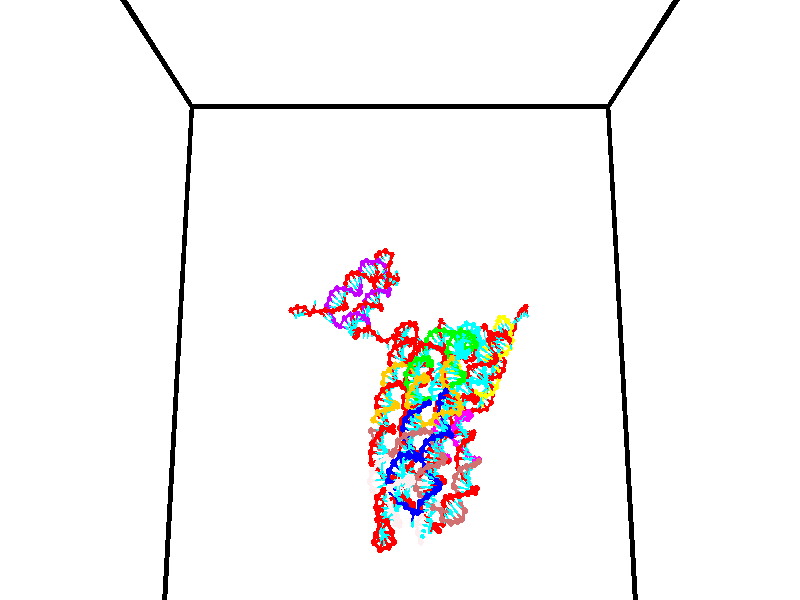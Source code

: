 // switches for output
#declare DRAW_BASES = 1; // possible values are 0, 1; only relevant for DNA ribbons
#declare DRAW_BASES_TYPE = 3; // possible values are 1, 2, 3; only relevant for DNA ribbons
#declare DRAW_FOG = 0; // set to 1 to enable fog

#include "colors.inc"

#include "transforms.inc"
background { rgb <1, 1, 1>}

#default {
   normal{
       ripples 0.25
       frequency 0.20
       turbulence 0.2
       lambda 5
   }
	finish {
		phong 0.1
		phong_size 40.
	}
}

// original window dimensions: 1024x640


// camera settings

camera {
	sky <0, 0.179814, -0.983701>
	up <0, 0.179814, -0.983701>
	right 1.6 * <1, 0, 0>
	location <35, 94.9851, 44.8844>
	look_at <35, 29.7336, 32.9568>
	direction <0, -65.2515, -11.9276>
	angle 67.0682
}


# declare cpy_camera_pos = <35, 94.9851, 44.8844>;
# if (DRAW_FOG = 1)
fog {
	fog_type 2
	up vnormalize(cpy_camera_pos)
	color rgbt<1,1,1,0.3>
	distance 1e-5
	fog_alt 3e-3
	fog_offset 56
}
# end


// LIGHTS

# declare lum = 6;
global_settings {
	ambient_light rgb lum * <0.05, 0.05, 0.05>
	max_trace_level 15
}# declare cpy_direct_light_amount = 0.25;
light_source
{	1000 * <-1, -1.16352, -0.803886>,
	rgb lum * cpy_direct_light_amount
	parallel
}

light_source
{	1000 * <1, 1.16352, 0.803886>,
	rgb lum * cpy_direct_light_amount
	parallel
}

// strand 0

// nucleotide -1

// particle -1
sphere {
	<23.996326, 34.915173, 34.773895> 0.250000
	pigment { color rgbt <1,0,0,0> }
	no_shadow
}
cylinder {
	<24.263189, 34.934792, 35.071217>,  <24.423307, 34.946564, 35.249607>, 0.100000
	pigment { color rgbt <1,0,0,0> }
	no_shadow
}
cylinder {
	<24.263189, 34.934792, 35.071217>,  <23.996326, 34.915173, 34.773895>, 0.100000
	pigment { color rgbt <1,0,0,0> }
	no_shadow
}

// particle -1
sphere {
	<24.263189, 34.934792, 35.071217> 0.100000
	pigment { color rgbt <1,0,0,0> }
	no_shadow
}
sphere {
	0, 1
	scale<0.080000,0.200000,0.300000>
	matrix <0.629121, -0.571407, -0.526974,
		0.398880, 0.819200, -0.412075,
		0.667159, 0.049045, 0.743299,
		24.463337, 34.949505, 35.294205>
	pigment { color rgbt <0,1,1,0> }
	no_shadow
}
cylinder {
	<24.669382, 35.172501, 34.552193>,  <23.996326, 34.915173, 34.773895>, 0.130000
	pigment { color rgbt <1,0,0,0> }
	no_shadow
}

// nucleotide -1

// particle -1
sphere {
	<24.669382, 35.172501, 34.552193> 0.250000
	pigment { color rgbt <1,0,0,0> }
	no_shadow
}
cylinder {
	<24.713276, 34.922657, 34.861469>,  <24.739613, 34.772751, 35.047035>, 0.100000
	pigment { color rgbt <1,0,0,0> }
	no_shadow
}
cylinder {
	<24.713276, 34.922657, 34.861469>,  <24.669382, 35.172501, 34.552193>, 0.100000
	pigment { color rgbt <1,0,0,0> }
	no_shadow
}

// particle -1
sphere {
	<24.713276, 34.922657, 34.861469> 0.100000
	pigment { color rgbt <1,0,0,0> }
	no_shadow
}
sphere {
	0, 1
	scale<0.080000,0.200000,0.300000>
	matrix <0.371941, -0.695566, -0.614693,
		0.921747, 0.355034, 0.155990,
		0.109735, -0.624611, 0.773188,
		24.746197, 34.735275, 35.093426>
	pigment { color rgbt <0,1,1,0> }
	no_shadow
}
cylinder {
	<25.385344, 34.931488, 34.578926>,  <24.669382, 35.172501, 34.552193>, 0.130000
	pigment { color rgbt <1,0,0,0> }
	no_shadow
}

// nucleotide -1

// particle -1
sphere {
	<25.385344, 34.931488, 34.578926> 0.250000
	pigment { color rgbt <1,0,0,0> }
	no_shadow
}
cylinder {
	<25.174376, 34.682915, 34.810665>,  <25.047794, 34.533772, 34.949707>, 0.100000
	pigment { color rgbt <1,0,0,0> }
	no_shadow
}
cylinder {
	<25.174376, 34.682915, 34.810665>,  <25.385344, 34.931488, 34.578926>, 0.100000
	pigment { color rgbt <1,0,0,0> }
	no_shadow
}

// particle -1
sphere {
	<25.174376, 34.682915, 34.810665> 0.100000
	pigment { color rgbt <1,0,0,0> }
	no_shadow
}
sphere {
	0, 1
	scale<0.080000,0.200000,0.300000>
	matrix <0.479555, -0.780641, -0.400783,
		0.701323, 0.066447, 0.709740,
		-0.527421, -0.621438, 0.579346,
		25.016150, 34.496483, 34.984470>
	pigment { color rgbt <0,1,1,0> }
	no_shadow
}
cylinder {
	<25.820253, 34.348366, 35.007565>,  <25.385344, 34.931488, 34.578926>, 0.130000
	pigment { color rgbt <1,0,0,0> }
	no_shadow
}

// nucleotide -1

// particle -1
sphere {
	<25.820253, 34.348366, 35.007565> 0.250000
	pigment { color rgbt <1,0,0,0> }
	no_shadow
}
cylinder {
	<25.439041, 34.232334, 34.972740>,  <25.210314, 34.162716, 34.951843>, 0.100000
	pigment { color rgbt <1,0,0,0> }
	no_shadow
}
cylinder {
	<25.439041, 34.232334, 34.972740>,  <25.820253, 34.348366, 35.007565>, 0.100000
	pigment { color rgbt <1,0,0,0> }
	no_shadow
}

// particle -1
sphere {
	<25.439041, 34.232334, 34.972740> 0.100000
	pigment { color rgbt <1,0,0,0> }
	no_shadow
}
sphere {
	0, 1
	scale<0.080000,0.200000,0.300000>
	matrix <0.287782, -0.777742, -0.558838,
		0.094395, -0.557646, 0.824694,
		-0.953033, -0.290084, -0.087065,
		25.153131, 34.145309, 34.946621>
	pigment { color rgbt <0,1,1,0> }
	no_shadow
}
cylinder {
	<26.277531, 34.900536, 34.837498>,  <25.820253, 34.348366, 35.007565>, 0.130000
	pigment { color rgbt <1,0,0,0> }
	no_shadow
}

// nucleotide -1

// particle -1
sphere {
	<26.277531, 34.900536, 34.837498> 0.250000
	pigment { color rgbt <1,0,0,0> }
	no_shadow
}
cylinder {
	<26.339090, 34.857571, 34.444607>,  <26.376026, 34.831791, 34.208870>, 0.100000
	pigment { color rgbt <1,0,0,0> }
	no_shadow
}
cylinder {
	<26.339090, 34.857571, 34.444607>,  <26.277531, 34.900536, 34.837498>, 0.100000
	pigment { color rgbt <1,0,0,0> }
	no_shadow
}

// particle -1
sphere {
	<26.339090, 34.857571, 34.444607> 0.100000
	pigment { color rgbt <1,0,0,0> }
	no_shadow
}
sphere {
	0, 1
	scale<0.080000,0.200000,0.300000>
	matrix <-0.966373, 0.190894, -0.172289,
		0.206008, 0.975716, -0.074421,
		0.153899, -0.107411, -0.982231,
		26.385260, 34.825348, 34.149937>
	pigment { color rgbt <0,1,1,0> }
	no_shadow
}
cylinder {
	<27.029667, 35.048161, 34.924469>,  <26.277531, 34.900536, 34.837498>, 0.130000
	pigment { color rgbt <1,0,0,0> }
	no_shadow
}

// nucleotide -1

// particle -1
sphere {
	<27.029667, 35.048161, 34.924469> 0.250000
	pigment { color rgbt <1,0,0,0> }
	no_shadow
}
cylinder {
	<27.299355, 34.924606, 35.192802>,  <27.461168, 34.850475, 35.353802>, 0.100000
	pigment { color rgbt <1,0,0,0> }
	no_shadow
}
cylinder {
	<27.299355, 34.924606, 35.192802>,  <27.029667, 35.048161, 34.924469>, 0.100000
	pigment { color rgbt <1,0,0,0> }
	no_shadow
}

// particle -1
sphere {
	<27.299355, 34.924606, 35.192802> 0.100000
	pigment { color rgbt <1,0,0,0> }
	no_shadow
}
sphere {
	0, 1
	scale<0.080000,0.200000,0.300000>
	matrix <0.738507, 0.288954, -0.609190,
		-0.005670, 0.906143, 0.422934,
		0.674221, -0.308886, 0.670831,
		27.501621, 34.831940, 35.394051>
	pigment { color rgbt <0,1,1,0> }
	no_shadow
}
cylinder {
	<27.542431, 35.564583, 34.879978>,  <27.029667, 35.048161, 34.924469>, 0.130000
	pigment { color rgbt <1,0,0,0> }
	no_shadow
}

// nucleotide -1

// particle -1
sphere {
	<27.542431, 35.564583, 34.879978> 0.250000
	pigment { color rgbt <1,0,0,0> }
	no_shadow
}
cylinder {
	<27.661680, 35.203186, 35.003151>,  <27.733231, 34.986347, 35.077057>, 0.100000
	pigment { color rgbt <1,0,0,0> }
	no_shadow
}
cylinder {
	<27.661680, 35.203186, 35.003151>,  <27.542431, 35.564583, 34.879978>, 0.100000
	pigment { color rgbt <1,0,0,0> }
	no_shadow
}

// particle -1
sphere {
	<27.661680, 35.203186, 35.003151> 0.100000
	pigment { color rgbt <1,0,0,0> }
	no_shadow
}
sphere {
	0, 1
	scale<0.080000,0.200000,0.300000>
	matrix <0.741291, 0.015910, -0.670995,
		0.601340, 0.428310, 0.674493,
		0.298125, -0.903492, 0.307935,
		27.751118, 34.932140, 35.095531>
	pigment { color rgbt <0,1,1,0> }
	no_shadow
}
cylinder {
	<28.314322, 35.584896, 34.984280>,  <27.542431, 35.564583, 34.879978>, 0.130000
	pigment { color rgbt <1,0,0,0> }
	no_shadow
}

// nucleotide -1

// particle -1
sphere {
	<28.314322, 35.584896, 34.984280> 0.250000
	pigment { color rgbt <1,0,0,0> }
	no_shadow
}
cylinder {
	<28.179697, 35.215172, 34.912312>,  <28.098923, 34.993336, 34.869129>, 0.100000
	pigment { color rgbt <1,0,0,0> }
	no_shadow
}
cylinder {
	<28.179697, 35.215172, 34.912312>,  <28.314322, 35.584896, 34.984280>, 0.100000
	pigment { color rgbt <1,0,0,0> }
	no_shadow
}

// particle -1
sphere {
	<28.179697, 35.215172, 34.912312> 0.100000
	pigment { color rgbt <1,0,0,0> }
	no_shadow
}
sphere {
	0, 1
	scale<0.080000,0.200000,0.300000>
	matrix <0.680949, -0.106922, -0.724483,
		0.650412, -0.366349, 0.665397,
		-0.336559, -0.924314, -0.179921,
		28.078730, 34.937878, 34.858334>
	pigment { color rgbt <0,1,1,0> }
	no_shadow
}
cylinder {
	<28.915358, 35.352482, 34.728092>,  <28.314322, 35.584896, 34.984280>, 0.130000
	pigment { color rgbt <1,0,0,0> }
	no_shadow
}

// nucleotide -1

// particle -1
sphere {
	<28.915358, 35.352482, 34.728092> 0.250000
	pigment { color rgbt <1,0,0,0> }
	no_shadow
}
cylinder {
	<28.663063, 35.053917, 34.643204>,  <28.511686, 34.874779, 34.592270>, 0.100000
	pigment { color rgbt <1,0,0,0> }
	no_shadow
}
cylinder {
	<28.663063, 35.053917, 34.643204>,  <28.915358, 35.352482, 34.728092>, 0.100000
	pigment { color rgbt <1,0,0,0> }
	no_shadow
}

// particle -1
sphere {
	<28.663063, 35.053917, 34.643204> 0.100000
	pigment { color rgbt <1,0,0,0> }
	no_shadow
}
sphere {
	0, 1
	scale<0.080000,0.200000,0.300000>
	matrix <0.636492, -0.341180, -0.691718,
		0.443901, -0.571371, 0.690281,
		-0.630738, -0.746413, -0.212223,
		28.473843, 34.829994, 34.579536>
	pigment { color rgbt <0,1,1,0> }
	no_shadow
}
cylinder {
	<29.298586, 34.795738, 34.623325>,  <28.915358, 35.352482, 34.728092>, 0.130000
	pigment { color rgbt <1,0,0,0> }
	no_shadow
}

// nucleotide -1

// particle -1
sphere {
	<29.298586, 34.795738, 34.623325> 0.250000
	pigment { color rgbt <1,0,0,0> }
	no_shadow
}
cylinder {
	<28.956388, 34.712872, 34.433498>,  <28.751070, 34.663151, 34.319603>, 0.100000
	pigment { color rgbt <1,0,0,0> }
	no_shadow
}
cylinder {
	<28.956388, 34.712872, 34.433498>,  <29.298586, 34.795738, 34.623325>, 0.100000
	pigment { color rgbt <1,0,0,0> }
	no_shadow
}

// particle -1
sphere {
	<28.956388, 34.712872, 34.433498> 0.100000
	pigment { color rgbt <1,0,0,0> }
	no_shadow
}
sphere {
	0, 1
	scale<0.080000,0.200000,0.300000>
	matrix <0.517503, -0.310408, -0.797394,
		0.017887, -0.927754, 0.372763,
		-0.855494, -0.207169, -0.474564,
		28.699739, 34.650723, 34.291130>
	pigment { color rgbt <0,1,1,0> }
	no_shadow
}
cylinder {
	<29.512800, 34.269318, 34.421341>,  <29.298586, 34.795738, 34.623325>, 0.130000
	pigment { color rgbt <1,0,0,0> }
	no_shadow
}

// nucleotide -1

// particle -1
sphere {
	<29.512800, 34.269318, 34.421341> 0.250000
	pigment { color rgbt <1,0,0,0> }
	no_shadow
}
cylinder {
	<29.189417, 34.306396, 34.188858>,  <28.995386, 34.328644, 34.049370>, 0.100000
	pigment { color rgbt <1,0,0,0> }
	no_shadow
}
cylinder {
	<29.189417, 34.306396, 34.188858>,  <29.512800, 34.269318, 34.421341>, 0.100000
	pigment { color rgbt <1,0,0,0> }
	no_shadow
}

// particle -1
sphere {
	<29.189417, 34.306396, 34.188858> 0.100000
	pigment { color rgbt <1,0,0,0> }
	no_shadow
}
sphere {
	0, 1
	scale<0.080000,0.200000,0.300000>
	matrix <0.443267, -0.553741, -0.704901,
		-0.387179, -0.827513, 0.406588,
		-0.808459, 0.092696, -0.581206,
		28.946878, 34.334206, 34.014496>
	pigment { color rgbt <0,1,1,0> }
	no_shadow
}
cylinder {
	<29.412151, 33.623833, 34.113724>,  <29.512800, 34.269318, 34.421341>, 0.130000
	pigment { color rgbt <1,0,0,0> }
	no_shadow
}

// nucleotide -1

// particle -1
sphere {
	<29.412151, 33.623833, 34.113724> 0.250000
	pigment { color rgbt <1,0,0,0> }
	no_shadow
}
cylinder {
	<29.239956, 33.879318, 33.858624>,  <29.136639, 34.032612, 33.705563>, 0.100000
	pigment { color rgbt <1,0,0,0> }
	no_shadow
}
cylinder {
	<29.239956, 33.879318, 33.858624>,  <29.412151, 33.623833, 34.113724>, 0.100000
	pigment { color rgbt <1,0,0,0> }
	no_shadow
}

// particle -1
sphere {
	<29.239956, 33.879318, 33.858624> 0.100000
	pigment { color rgbt <1,0,0,0> }
	no_shadow
}
sphere {
	0, 1
	scale<0.080000,0.200000,0.300000>
	matrix <0.609999, -0.314906, -0.727142,
		-0.665268, -0.702052, -0.254053,
		-0.430489, 0.638716, -0.637747,
		29.110809, 34.070934, 33.667301>
	pigment { color rgbt <0,1,1,0> }
	no_shadow
}
cylinder {
	<29.172876, 33.267963, 33.539597>,  <29.412151, 33.623833, 34.113724>, 0.130000
	pigment { color rgbt <1,0,0,0> }
	no_shadow
}

// nucleotide -1

// particle -1
sphere {
	<29.172876, 33.267963, 33.539597> 0.250000
	pigment { color rgbt <1,0,0,0> }
	no_shadow
}
cylinder {
	<29.232321, 33.641220, 33.408653>,  <29.267988, 33.865173, 33.330086>, 0.100000
	pigment { color rgbt <1,0,0,0> }
	no_shadow
}
cylinder {
	<29.232321, 33.641220, 33.408653>,  <29.172876, 33.267963, 33.539597>, 0.100000
	pigment { color rgbt <1,0,0,0> }
	no_shadow
}

// particle -1
sphere {
	<29.232321, 33.641220, 33.408653> 0.100000
	pigment { color rgbt <1,0,0,0> }
	no_shadow
}
sphere {
	0, 1
	scale<0.080000,0.200000,0.300000>
	matrix <0.630396, -0.344448, -0.695670,
		-0.761916, -0.102980, -0.639437,
		0.148613, 0.933141, -0.327358,
		29.276905, 33.921162, 33.310448>
	pigment { color rgbt <0,1,1,0> }
	no_shadow
}
cylinder {
	<29.383348, 33.138111, 32.893242>,  <29.172876, 33.267963, 33.539597>, 0.130000
	pigment { color rgbt <1,0,0,0> }
	no_shadow
}

// nucleotide -1

// particle -1
sphere {
	<29.383348, 33.138111, 32.893242> 0.250000
	pigment { color rgbt <1,0,0,0> }
	no_shadow
}
cylinder {
	<29.483849, 33.524986, 32.908337>,  <29.544149, 33.757111, 32.917393>, 0.100000
	pigment { color rgbt <1,0,0,0> }
	no_shadow
}
cylinder {
	<29.483849, 33.524986, 32.908337>,  <29.383348, 33.138111, 32.893242>, 0.100000
	pigment { color rgbt <1,0,0,0> }
	no_shadow
}

// particle -1
sphere {
	<29.483849, 33.524986, 32.908337> 0.100000
	pigment { color rgbt <1,0,0,0> }
	no_shadow
}
sphere {
	0, 1
	scale<0.080000,0.200000,0.300000>
	matrix <0.521068, -0.102296, -0.847363,
		-0.815697, 0.232564, -0.529671,
		0.251250, 0.967186, 0.037739,
		29.559223, 33.815144, 32.919659>
	pigment { color rgbt <0,1,1,0> }
	no_shadow
}
cylinder {
	<29.306959, 33.419430, 32.177452>,  <29.383348, 33.138111, 32.893242>, 0.130000
	pigment { color rgbt <1,0,0,0> }
	no_shadow
}

// nucleotide -1

// particle -1
sphere {
	<29.306959, 33.419430, 32.177452> 0.250000
	pigment { color rgbt <1,0,0,0> }
	no_shadow
}
cylinder {
	<29.547058, 33.668915, 32.377724>,  <29.691116, 33.818607, 32.497887>, 0.100000
	pigment { color rgbt <1,0,0,0> }
	no_shadow
}
cylinder {
	<29.547058, 33.668915, 32.377724>,  <29.306959, 33.419430, 32.177452>, 0.100000
	pigment { color rgbt <1,0,0,0> }
	no_shadow
}

// particle -1
sphere {
	<29.547058, 33.668915, 32.377724> 0.100000
	pigment { color rgbt <1,0,0,0> }
	no_shadow
}
sphere {
	0, 1
	scale<0.080000,0.200000,0.300000>
	matrix <0.661566, -0.035376, -0.749052,
		-0.449483, 0.780850, -0.433864,
		0.600245, 0.623716, 0.500683,
		29.727131, 33.856030, 32.527927>
	pigment { color rgbt <0,1,1,0> }
	no_shadow
}
cylinder {
	<29.545776, 33.880566, 31.698433>,  <29.306959, 33.419430, 32.177452>, 0.130000
	pigment { color rgbt <1,0,0,0> }
	no_shadow
}

// nucleotide -1

// particle -1
sphere {
	<29.545776, 33.880566, 31.698433> 0.250000
	pigment { color rgbt <1,0,0,0> }
	no_shadow
}
cylinder {
	<29.809067, 33.924759, 31.996300>,  <29.967041, 33.951275, 32.175018>, 0.100000
	pigment { color rgbt <1,0,0,0> }
	no_shadow
}
cylinder {
	<29.809067, 33.924759, 31.996300>,  <29.545776, 33.880566, 31.698433>, 0.100000
	pigment { color rgbt <1,0,0,0> }
	no_shadow
}

// particle -1
sphere {
	<29.809067, 33.924759, 31.996300> 0.100000
	pigment { color rgbt <1,0,0,0> }
	no_shadow
}
sphere {
	0, 1
	scale<0.080000,0.200000,0.300000>
	matrix <0.745176, 0.044975, -0.665350,
		-0.107003, 0.992860, -0.052728,
		0.658228, 0.110486, 0.744667,
		30.006535, 33.957905, 32.219700>
	pigment { color rgbt <0,1,1,0> }
	no_shadow
}
cylinder {
	<30.040758, 34.350079, 31.459921>,  <29.545776, 33.880566, 31.698433>, 0.130000
	pigment { color rgbt <1,0,0,0> }
	no_shadow
}

// nucleotide -1

// particle -1
sphere {
	<30.040758, 34.350079, 31.459921> 0.250000
	pigment { color rgbt <1,0,0,0> }
	no_shadow
}
cylinder {
	<30.228857, 34.173676, 31.765699>,  <30.341717, 34.067833, 31.949165>, 0.100000
	pigment { color rgbt <1,0,0,0> }
	no_shadow
}
cylinder {
	<30.228857, 34.173676, 31.765699>,  <30.040758, 34.350079, 31.459921>, 0.100000
	pigment { color rgbt <1,0,0,0> }
	no_shadow
}

// particle -1
sphere {
	<30.228857, 34.173676, 31.765699> 0.100000
	pigment { color rgbt <1,0,0,0> }
	no_shadow
}
sphere {
	0, 1
	scale<0.080000,0.200000,0.300000>
	matrix <0.860945, 0.038823, -0.507215,
		0.194009, 0.896663, 0.397941,
		0.470249, -0.441009, 0.764445,
		30.369932, 34.041374, 31.995033>
	pigment { color rgbt <0,1,1,0> }
	no_shadow
}
cylinder {
	<30.667004, 34.742294, 31.526190>,  <30.040758, 34.350079, 31.459921>, 0.130000
	pigment { color rgbt <1,0,0,0> }
	no_shadow
}

// nucleotide -1

// particle -1
sphere {
	<30.667004, 34.742294, 31.526190> 0.250000
	pigment { color rgbt <1,0,0,0> }
	no_shadow
}
cylinder {
	<30.724907, 34.372818, 31.668083>,  <30.759649, 34.151131, 31.753220>, 0.100000
	pigment { color rgbt <1,0,0,0> }
	no_shadow
}
cylinder {
	<30.724907, 34.372818, 31.668083>,  <30.667004, 34.742294, 31.526190>, 0.100000
	pigment { color rgbt <1,0,0,0> }
	no_shadow
}

// particle -1
sphere {
	<30.724907, 34.372818, 31.668083> 0.100000
	pigment { color rgbt <1,0,0,0> }
	no_shadow
}
sphere {
	0, 1
	scale<0.080000,0.200000,0.300000>
	matrix <0.862038, -0.058259, -0.503484,
		0.485731, 0.378675, 0.787826,
		0.144759, -0.923694, 0.354731,
		30.768335, 34.095711, 31.774502>
	pigment { color rgbt <0,1,1,0> }
	no_shadow
}
cylinder {
	<31.408005, 34.651424, 31.744633>,  <30.667004, 34.742294, 31.526190>, 0.130000
	pigment { color rgbt <1,0,0,0> }
	no_shadow
}

// nucleotide -1

// particle -1
sphere {
	<31.408005, 34.651424, 31.744633> 0.250000
	pigment { color rgbt <1,0,0,0> }
	no_shadow
}
cylinder {
	<31.288351, 34.270256, 31.724789>,  <31.216558, 34.041553, 31.712883>, 0.100000
	pigment { color rgbt <1,0,0,0> }
	no_shadow
}
cylinder {
	<31.288351, 34.270256, 31.724789>,  <31.408005, 34.651424, 31.744633>, 0.100000
	pigment { color rgbt <1,0,0,0> }
	no_shadow
}

// particle -1
sphere {
	<31.288351, 34.270256, 31.724789> 0.100000
	pigment { color rgbt <1,0,0,0> }
	no_shadow
}
sphere {
	0, 1
	scale<0.080000,0.200000,0.300000>
	matrix <0.826216, -0.232648, -0.513071,
		0.477374, -0.194466, 0.856911,
		-0.299134, -0.952921, -0.049611,
		31.198610, 33.984379, 31.709906>
	pigment { color rgbt <0,1,1,0> }
	no_shadow
}
cylinder {
	<31.952452, 34.250065, 32.061893>,  <31.408005, 34.651424, 31.744633>, 0.130000
	pigment { color rgbt <1,0,0,0> }
	no_shadow
}

// nucleotide -1

// particle -1
sphere {
	<31.952452, 34.250065, 32.061893> 0.250000
	pigment { color rgbt <1,0,0,0> }
	no_shadow
}
cylinder {
	<31.738384, 34.018620, 31.815708>,  <31.609943, 33.879753, 31.667997>, 0.100000
	pigment { color rgbt <1,0,0,0> }
	no_shadow
}
cylinder {
	<31.738384, 34.018620, 31.815708>,  <31.952452, 34.250065, 32.061893>, 0.100000
	pigment { color rgbt <1,0,0,0> }
	no_shadow
}

// particle -1
sphere {
	<31.738384, 34.018620, 31.815708> 0.100000
	pigment { color rgbt <1,0,0,0> }
	no_shadow
}
sphere {
	0, 1
	scale<0.080000,0.200000,0.300000>
	matrix <0.833973, -0.245923, -0.493975,
		0.134467, -0.777640, 0.614162,
		-0.535171, -0.578618, -0.615462,
		31.577833, 33.845036, 31.631069>
	pigment { color rgbt <0,1,1,0> }
	no_shadow
}
cylinder {
	<32.323532, 33.642578, 31.955612>,  <31.952452, 34.250065, 32.061893>, 0.130000
	pigment { color rgbt <1,0,0,0> }
	no_shadow
}

// nucleotide -1

// particle -1
sphere {
	<32.323532, 33.642578, 31.955612> 0.250000
	pigment { color rgbt <1,0,0,0> }
	no_shadow
}
cylinder {
	<32.079647, 33.657375, 31.638908>,  <31.933315, 33.666252, 31.448887>, 0.100000
	pigment { color rgbt <1,0,0,0> }
	no_shadow
}
cylinder {
	<32.079647, 33.657375, 31.638908>,  <32.323532, 33.642578, 31.955612>, 0.100000
	pigment { color rgbt <1,0,0,0> }
	no_shadow
}

// particle -1
sphere {
	<32.079647, 33.657375, 31.638908> 0.100000
	pigment { color rgbt <1,0,0,0> }
	no_shadow
}
sphere {
	0, 1
	scale<0.080000,0.200000,0.300000>
	matrix <0.766155, -0.228477, -0.600670,
		-0.203115, -0.972846, 0.110968,
		-0.609713, 0.036987, -0.791759,
		31.896732, 33.668472, 31.401381>
	pigment { color rgbt <0,1,1,0> }
	no_shadow
}
cylinder {
	<32.500488, 33.065411, 31.606379>,  <32.323532, 33.642578, 31.955612>, 0.130000
	pigment { color rgbt <1,0,0,0> }
	no_shadow
}

// nucleotide -1

// particle -1
sphere {
	<32.500488, 33.065411, 31.606379> 0.250000
	pigment { color rgbt <1,0,0,0> }
	no_shadow
}
cylinder {
	<32.308235, 33.290127, 31.337044>,  <32.192883, 33.424957, 31.175442>, 0.100000
	pigment { color rgbt <1,0,0,0> }
	no_shadow
}
cylinder {
	<32.308235, 33.290127, 31.337044>,  <32.500488, 33.065411, 31.606379>, 0.100000
	pigment { color rgbt <1,0,0,0> }
	no_shadow
}

// particle -1
sphere {
	<32.308235, 33.290127, 31.337044> 0.100000
	pigment { color rgbt <1,0,0,0> }
	no_shadow
}
sphere {
	0, 1
	scale<0.080000,0.200000,0.300000>
	matrix <0.743794, -0.145560, -0.652367,
		-0.464505, -0.814373, -0.347896,
		-0.480631, 0.561791, -0.673339,
		32.164047, 33.458664, 31.135042>
	pigment { color rgbt <0,1,1,0> }
	no_shadow
}
cylinder {
	<32.603779, 32.721249, 31.017670>,  <32.500488, 33.065411, 31.606379>, 0.130000
	pigment { color rgbt <1,0,0,0> }
	no_shadow
}

// nucleotide -1

// particle -1
sphere {
	<32.603779, 32.721249, 31.017670> 0.250000
	pigment { color rgbt <1,0,0,0> }
	no_shadow
}
cylinder {
	<32.491528, 33.094521, 30.927843>,  <32.424179, 33.318481, 30.873947>, 0.100000
	pigment { color rgbt <1,0,0,0> }
	no_shadow
}
cylinder {
	<32.491528, 33.094521, 30.927843>,  <32.603779, 32.721249, 31.017670>, 0.100000
	pigment { color rgbt <1,0,0,0> }
	no_shadow
}

// particle -1
sphere {
	<32.491528, 33.094521, 30.927843> 0.100000
	pigment { color rgbt <1,0,0,0> }
	no_shadow
}
sphere {
	0, 1
	scale<0.080000,0.200000,0.300000>
	matrix <0.717925, 0.048787, -0.694409,
		-0.637051, -0.356091, -0.683641,
		-0.280625, 0.933177, -0.224567,
		32.407341, 33.374474, 30.860474>
	pigment { color rgbt <0,1,1,0> }
	no_shadow
}
cylinder {
	<32.413059, 32.766270, 30.286495>,  <32.603779, 32.721249, 31.017670>, 0.130000
	pigment { color rgbt <1,0,0,0> }
	no_shadow
}

// nucleotide -1

// particle -1
sphere {
	<32.413059, 32.766270, 30.286495> 0.250000
	pigment { color rgbt <1,0,0,0> }
	no_shadow
}
cylinder {
	<32.512047, 33.147736, 30.354942>,  <32.571438, 33.376614, 30.396011>, 0.100000
	pigment { color rgbt <1,0,0,0> }
	no_shadow
}
cylinder {
	<32.512047, 33.147736, 30.354942>,  <32.413059, 32.766270, 30.286495>, 0.100000
	pigment { color rgbt <1,0,0,0> }
	no_shadow
}

// particle -1
sphere {
	<32.512047, 33.147736, 30.354942> 0.100000
	pigment { color rgbt <1,0,0,0> }
	no_shadow
}
sphere {
	0, 1
	scale<0.080000,0.200000,0.300000>
	matrix <0.762928, -0.082931, -0.641142,
		-0.597243, 0.289214, -0.748101,
		0.247468, 0.953665, 0.171120,
		32.586288, 33.433834, 30.406279>
	pigment { color rgbt <0,1,1,0> }
	no_shadow
}
cylinder {
	<32.492554, 33.081589, 29.652508>,  <32.413059, 32.766270, 30.286495>, 0.130000
	pigment { color rgbt <1,0,0,0> }
	no_shadow
}

// nucleotide -1

// particle -1
sphere {
	<32.492554, 33.081589, 29.652508> 0.250000
	pigment { color rgbt <1,0,0,0> }
	no_shadow
}
cylinder {
	<32.720825, 33.235634, 29.942616>,  <32.857788, 33.328060, 30.116680>, 0.100000
	pigment { color rgbt <1,0,0,0> }
	no_shadow
}
cylinder {
	<32.720825, 33.235634, 29.942616>,  <32.492554, 33.081589, 29.652508>, 0.100000
	pigment { color rgbt <1,0,0,0> }
	no_shadow
}

// particle -1
sphere {
	<32.720825, 33.235634, 29.942616> 0.100000
	pigment { color rgbt <1,0,0,0> }
	no_shadow
}
sphere {
	0, 1
	scale<0.080000,0.200000,0.300000>
	matrix <0.804617, -0.085764, -0.587569,
		-0.164080, 0.918874, -0.358815,
		0.570675, 0.385116, 0.725269,
		32.892029, 33.351170, 30.160196>
	pigment { color rgbt <0,1,1,0> }
	no_shadow
}
cylinder {
	<32.865723, 33.787907, 29.532259>,  <32.492554, 33.081589, 29.652508>, 0.130000
	pigment { color rgbt <1,0,0,0> }
	no_shadow
}

// nucleotide -1

// particle -1
sphere {
	<32.865723, 33.787907, 29.532259> 0.250000
	pigment { color rgbt <1,0,0,0> }
	no_shadow
}
cylinder {
	<33.083237, 33.546669, 29.765697>,  <33.213745, 33.401928, 29.905760>, 0.100000
	pigment { color rgbt <1,0,0,0> }
	no_shadow
}
cylinder {
	<33.083237, 33.546669, 29.765697>,  <32.865723, 33.787907, 29.532259>, 0.100000
	pigment { color rgbt <1,0,0,0> }
	no_shadow
}

// particle -1
sphere {
	<33.083237, 33.546669, 29.765697> 0.100000
	pigment { color rgbt <1,0,0,0> }
	no_shadow
}
sphere {
	0, 1
	scale<0.080000,0.200000,0.300000>
	matrix <0.646935, -0.141723, -0.749260,
		0.534580, 0.784982, 0.313094,
		0.543782, -0.603091, 0.583594,
		33.246372, 33.365742, 29.940775>
	pigment { color rgbt <0,1,1,0> }
	no_shadow
}
cylinder {
	<33.478203, 34.085819, 29.422781>,  <32.865723, 33.787907, 29.532259>, 0.130000
	pigment { color rgbt <1,0,0,0> }
	no_shadow
}

// nucleotide -1

// particle -1
sphere {
	<33.478203, 34.085819, 29.422781> 0.250000
	pigment { color rgbt <1,0,0,0> }
	no_shadow
}
cylinder {
	<33.491608, 33.706936, 29.550322>,  <33.499649, 33.479607, 29.626846>, 0.100000
	pigment { color rgbt <1,0,0,0> }
	no_shadow
}
cylinder {
	<33.491608, 33.706936, 29.550322>,  <33.478203, 34.085819, 29.422781>, 0.100000
	pigment { color rgbt <1,0,0,0> }
	no_shadow
}

// particle -1
sphere {
	<33.491608, 33.706936, 29.550322> 0.100000
	pigment { color rgbt <1,0,0,0> }
	no_shadow
}
sphere {
	0, 1
	scale<0.080000,0.200000,0.300000>
	matrix <0.544688, -0.250178, -0.800454,
		0.837969, 0.200500, 0.507550,
		0.033513, -0.947212, 0.318852,
		33.501663, 33.422771, 29.645977>
	pigment { color rgbt <0,1,1,0> }
	no_shadow
}
cylinder {
	<34.178783, 33.856560, 29.716494>,  <33.478203, 34.085819, 29.422781>, 0.130000
	pigment { color rgbt <1,0,0,0> }
	no_shadow
}

// nucleotide -1

// particle -1
sphere {
	<34.178783, 33.856560, 29.716494> 0.250000
	pigment { color rgbt <1,0,0,0> }
	no_shadow
}
cylinder {
	<33.976208, 33.532715, 29.597807>,  <33.854664, 33.338406, 29.526596>, 0.100000
	pigment { color rgbt <1,0,0,0> }
	no_shadow
}
cylinder {
	<33.976208, 33.532715, 29.597807>,  <34.178783, 33.856560, 29.716494>, 0.100000
	pigment { color rgbt <1,0,0,0> }
	no_shadow
}

// particle -1
sphere {
	<33.976208, 33.532715, 29.597807> 0.100000
	pigment { color rgbt <1,0,0,0> }
	no_shadow
}
sphere {
	0, 1
	scale<0.080000,0.200000,0.300000>
	matrix <0.691460, -0.175724, -0.700717,
		0.515172, -0.560038, 0.648811,
		-0.506440, -0.809616, -0.296716,
		33.824276, 33.289829, 29.508793>
	pigment { color rgbt <0,1,1,0> }
	no_shadow
}
cylinder {
	<34.026974, 33.917145, 30.428576>,  <34.178783, 33.856560, 29.716494>, 0.130000
	pigment { color rgbt <1,0,0,0> }
	no_shadow
}

// nucleotide -1

// particle -1
sphere {
	<34.026974, 33.917145, 30.428576> 0.250000
	pigment { color rgbt <1,0,0,0> }
	no_shadow
}
cylinder {
	<33.998161, 33.614651, 30.168444>,  <33.980873, 33.433155, 30.012365>, 0.100000
	pigment { color rgbt <1,0,0,0> }
	no_shadow
}
cylinder {
	<33.998161, 33.614651, 30.168444>,  <34.026974, 33.917145, 30.428576>, 0.100000
	pigment { color rgbt <1,0,0,0> }
	no_shadow
}

// particle -1
sphere {
	<33.998161, 33.614651, 30.168444> 0.100000
	pigment { color rgbt <1,0,0,0> }
	no_shadow
}
sphere {
	0, 1
	scale<0.080000,0.200000,0.300000>
	matrix <-0.649092, -0.459515, 0.606239,
		-0.757292, 0.465791, -0.457764,
		-0.072031, -0.756231, -0.650328,
		33.976551, 33.387783, 29.973345>
	pigment { color rgbt <0,1,1,0> }
	no_shadow
}
cylinder {
	<33.800224, 33.216404, 30.539940>,  <34.026974, 33.917145, 30.428576>, 0.130000
	pigment { color rgbt <1,0,0,0> }
	no_shadow
}

// nucleotide -1

// particle -1
sphere {
	<33.800224, 33.216404, 30.539940> 0.250000
	pigment { color rgbt <1,0,0,0> }
	no_shadow
}
cylinder {
	<33.503502, 33.150200, 30.799889>,  <33.325470, 33.110477, 30.955858>, 0.100000
	pigment { color rgbt <1,0,0,0> }
	no_shadow
}
cylinder {
	<33.503502, 33.150200, 30.799889>,  <33.800224, 33.216404, 30.539940>, 0.100000
	pigment { color rgbt <1,0,0,0> }
	no_shadow
}

// particle -1
sphere {
	<33.503502, 33.150200, 30.799889> 0.100000
	pigment { color rgbt <1,0,0,0> }
	no_shadow
}
sphere {
	0, 1
	scale<0.080000,0.200000,0.300000>
	matrix <0.635666, -0.482311, 0.602749,
		0.213679, 0.860222, 0.462989,
		-0.741802, -0.165512, 0.649873,
		33.280960, 33.100548, 30.994850>
	pigment { color rgbt <0,1,1,0> }
	no_shadow
}
cylinder {
	<33.902599, 33.397633, 31.340328>,  <33.800224, 33.216404, 30.539940>, 0.130000
	pigment { color rgbt <1,0,0,0> }
	no_shadow
}

// nucleotide -1

// particle -1
sphere {
	<33.902599, 33.397633, 31.340328> 0.250000
	pigment { color rgbt <1,0,0,0> }
	no_shadow
}
cylinder {
	<33.647369, 33.091450, 31.307013>,  <33.494232, 32.907742, 31.287024>, 0.100000
	pigment { color rgbt <1,0,0,0> }
	no_shadow
}
cylinder {
	<33.647369, 33.091450, 31.307013>,  <33.902599, 33.397633, 31.340328>, 0.100000
	pigment { color rgbt <1,0,0,0> }
	no_shadow
}

// particle -1
sphere {
	<33.647369, 33.091450, 31.307013> 0.100000
	pigment { color rgbt <1,0,0,0> }
	no_shadow
}
sphere {
	0, 1
	scale<0.080000,0.200000,0.300000>
	matrix <0.638422, -0.586420, 0.498526,
		-0.430442, 0.264923, 0.862864,
		-0.638072, -0.765459, -0.083287,
		33.455948, 32.861813, 31.282026>
	pigment { color rgbt <0,1,1,0> }
	no_shadow
}
cylinder {
	<33.620285, 33.157001, 32.017853>,  <33.902599, 33.397633, 31.340328>, 0.130000
	pigment { color rgbt <1,0,0,0> }
	no_shadow
}

// nucleotide -1

// particle -1
sphere {
	<33.620285, 33.157001, 32.017853> 0.250000
	pigment { color rgbt <1,0,0,0> }
	no_shadow
}
cylinder {
	<33.637547, 32.862881, 31.747309>,  <33.647903, 32.686409, 31.584982>, 0.100000
	pigment { color rgbt <1,0,0,0> }
	no_shadow
}
cylinder {
	<33.637547, 32.862881, 31.747309>,  <33.620285, 33.157001, 32.017853>, 0.100000
	pigment { color rgbt <1,0,0,0> }
	no_shadow
}

// particle -1
sphere {
	<33.637547, 32.862881, 31.747309> 0.100000
	pigment { color rgbt <1,0,0,0> }
	no_shadow
}
sphere {
	0, 1
	scale<0.080000,0.200000,0.300000>
	matrix <0.753744, -0.420390, 0.505115,
		-0.655749, -0.531605, 0.536087,
		0.043156, -0.735301, -0.676365,
		33.650494, 32.642292, 31.544399>
	pigment { color rgbt <0,1,1,0> }
	no_shadow
}
cylinder {
	<33.493568, 32.369751, 32.236107>,  <33.620285, 33.157001, 32.017853>, 0.130000
	pigment { color rgbt <1,0,0,0> }
	no_shadow
}

// nucleotide -1

// particle -1
sphere {
	<33.493568, 32.369751, 32.236107> 0.250000
	pigment { color rgbt <1,0,0,0> }
	no_shadow
}
cylinder {
	<33.735508, 32.408543, 31.919943>,  <33.880672, 32.431816, 31.730244>, 0.100000
	pigment { color rgbt <1,0,0,0> }
	no_shadow
}
cylinder {
	<33.735508, 32.408543, 31.919943>,  <33.493568, 32.369751, 32.236107>, 0.100000
	pigment { color rgbt <1,0,0,0> }
	no_shadow
}

// particle -1
sphere {
	<33.735508, 32.408543, 31.919943> 0.100000
	pigment { color rgbt <1,0,0,0> }
	no_shadow
}
sphere {
	0, 1
	scale<0.080000,0.200000,0.300000>
	matrix <0.674708, -0.589634, 0.443960,
		-0.423000, -0.801827, -0.422072,
		0.604847, 0.096980, -0.790414,
		33.916962, 32.437637, 31.682819>
	pigment { color rgbt <0,1,1,0> }
	no_shadow
}
cylinder {
	<33.759258, 31.642902, 31.908432>,  <33.493568, 32.369751, 32.236107>, 0.130000
	pigment { color rgbt <1,0,0,0> }
	no_shadow
}

// nucleotide -1

// particle -1
sphere {
	<33.759258, 31.642902, 31.908432> 0.250000
	pigment { color rgbt <1,0,0,0> }
	no_shadow
}
cylinder {
	<34.064835, 31.889181, 31.831163>,  <34.248180, 32.036949, 31.784801>, 0.100000
	pigment { color rgbt <1,0,0,0> }
	no_shadow
}
cylinder {
	<34.064835, 31.889181, 31.831163>,  <33.759258, 31.642902, 31.908432>, 0.100000
	pigment { color rgbt <1,0,0,0> }
	no_shadow
}

// particle -1
sphere {
	<34.064835, 31.889181, 31.831163> 0.100000
	pigment { color rgbt <1,0,0,0> }
	no_shadow
}
sphere {
	0, 1
	scale<0.080000,0.200000,0.300000>
	matrix <0.644464, -0.712842, 0.276626,
		0.032618, -0.335817, -0.941362,
		0.763938, 0.615697, -0.193171,
		34.294018, 32.073891, 31.773212>
	pigment { color rgbt <0,1,1,0> }
	no_shadow
}
cylinder {
	<34.281651, 31.235125, 31.661394>,  <33.759258, 31.642902, 31.908432>, 0.130000
	pigment { color rgbt <1,0,0,0> }
	no_shadow
}

// nucleotide -1

// particle -1
sphere {
	<34.281651, 31.235125, 31.661394> 0.250000
	pigment { color rgbt <1,0,0,0> }
	no_shadow
}
cylinder {
	<34.490536, 31.546875, 31.799879>,  <34.615868, 31.733925, 31.882969>, 0.100000
	pigment { color rgbt <1,0,0,0> }
	no_shadow
}
cylinder {
	<34.490536, 31.546875, 31.799879>,  <34.281651, 31.235125, 31.661394>, 0.100000
	pigment { color rgbt <1,0,0,0> }
	no_shadow
}

// particle -1
sphere {
	<34.490536, 31.546875, 31.799879> 0.100000
	pigment { color rgbt <1,0,0,0> }
	no_shadow
}
sphere {
	0, 1
	scale<0.080000,0.200000,0.300000>
	matrix <0.637408, -0.626408, 0.448691,
		0.566568, -0.013636, -0.823902,
		0.522217, 0.779376, 0.346211,
		34.647202, 31.780687, 31.903742>
	pigment { color rgbt <0,1,1,0> }
	no_shadow
}
cylinder {
	<34.788212, 30.833033, 31.233141>,  <34.281651, 31.235125, 31.661394>, 0.130000
	pigment { color rgbt <1,0,0,0> }
	no_shadow
}

// nucleotide -1

// particle -1
sphere {
	<34.788212, 30.833033, 31.233141> 0.250000
	pigment { color rgbt <1,0,0,0> }
	no_shadow
}
cylinder {
	<34.700790, 30.674898, 30.876278>,  <34.648338, 30.580017, 30.662161>, 0.100000
	pigment { color rgbt <1,0,0,0> }
	no_shadow
}
cylinder {
	<34.700790, 30.674898, 30.876278>,  <34.788212, 30.833033, 31.233141>, 0.100000
	pigment { color rgbt <1,0,0,0> }
	no_shadow
}

// particle -1
sphere {
	<34.700790, 30.674898, 30.876278> 0.100000
	pigment { color rgbt <1,0,0,0> }
	no_shadow
}
sphere {
	0, 1
	scale<0.080000,0.200000,0.300000>
	matrix <-0.013276, -0.912969, 0.407812,
		-0.975734, 0.100973, 0.194286,
		-0.218555, -0.395337, -0.892156,
		34.635223, 30.556297, 30.608631>
	pigment { color rgbt <0,1,1,0> }
	no_shadow
}
cylinder {
	<34.294762, 30.338076, 31.026276>,  <34.788212, 30.833033, 31.233141>, 0.130000
	pigment { color rgbt <1,0,0,0> }
	no_shadow
}

// nucleotide -1

// particle -1
sphere {
	<34.294762, 30.338076, 31.026276> 0.250000
	pigment { color rgbt <1,0,0,0> }
	no_shadow
}
cylinder {
	<34.065716, 30.024027, 30.931881>,  <33.928288, 29.835598, 30.875244>, 0.100000
	pigment { color rgbt <1,0,0,0> }
	no_shadow
}
cylinder {
	<34.065716, 30.024027, 30.931881>,  <34.294762, 30.338076, 31.026276>, 0.100000
	pigment { color rgbt <1,0,0,0> }
	no_shadow
}

// particle -1
sphere {
	<34.065716, 30.024027, 30.931881> 0.100000
	pigment { color rgbt <1,0,0,0> }
	no_shadow
}
sphere {
	0, 1
	scale<0.080000,0.200000,0.300000>
	matrix <-0.717013, 0.340048, 0.608489,
		-0.397491, 0.517639, -0.757661,
		-0.572619, -0.785122, -0.235988,
		33.893929, 29.788490, 30.861084>
	pigment { color rgbt <0,1,1,0> }
	no_shadow
}
cylinder {
	<33.646881, 30.604866, 30.747641>,  <34.294762, 30.338076, 31.026276>, 0.130000
	pigment { color rgbt <1,0,0,0> }
	no_shadow
}

// nucleotide -1

// particle -1
sphere {
	<33.646881, 30.604866, 30.747641> 0.250000
	pigment { color rgbt <1,0,0,0> }
	no_shadow
}
cylinder {
	<33.576344, 30.232336, 30.875099>,  <33.534019, 30.008818, 30.951574>, 0.100000
	pigment { color rgbt <1,0,0,0> }
	no_shadow
}
cylinder {
	<33.576344, 30.232336, 30.875099>,  <33.646881, 30.604866, 30.747641>, 0.100000
	pigment { color rgbt <1,0,0,0> }
	no_shadow
}

// particle -1
sphere {
	<33.576344, 30.232336, 30.875099> 0.100000
	pigment { color rgbt <1,0,0,0> }
	no_shadow
}
sphere {
	0, 1
	scale<0.080000,0.200000,0.300000>
	matrix <-0.657219, 0.352393, 0.666244,
		-0.732779, -0.091932, -0.674228,
		-0.176344, -0.931326, 0.318646,
		33.523441, 29.952938, 30.970694>
	pigment { color rgbt <0,1,1,0> }
	no_shadow
}
cylinder {
	<32.971996, 30.558517, 30.890009>,  <33.646881, 30.604866, 30.747641>, 0.130000
	pigment { color rgbt <1,0,0,0> }
	no_shadow
}

// nucleotide -1

// particle -1
sphere {
	<32.971996, 30.558517, 30.890009> 0.250000
	pigment { color rgbt <1,0,0,0> }
	no_shadow
}
cylinder {
	<33.108532, 30.234434, 31.080610>,  <33.190453, 30.039984, 31.194971>, 0.100000
	pigment { color rgbt <1,0,0,0> }
	no_shadow
}
cylinder {
	<33.108532, 30.234434, 31.080610>,  <32.971996, 30.558517, 30.890009>, 0.100000
	pigment { color rgbt <1,0,0,0> }
	no_shadow
}

// particle -1
sphere {
	<33.108532, 30.234434, 31.080610> 0.100000
	pigment { color rgbt <1,0,0,0> }
	no_shadow
}
sphere {
	0, 1
	scale<0.080000,0.200000,0.300000>
	matrix <-0.635799, 0.174353, 0.751904,
		-0.692278, -0.559612, -0.455616,
		0.341337, -0.810207, 0.476502,
		33.210934, 29.991373, 31.223560>
	pigment { color rgbt <0,1,1,0> }
	no_shadow
}
cylinder {
	<32.406006, 30.236610, 31.156986>,  <32.971996, 30.558517, 30.890009>, 0.130000
	pigment { color rgbt <1,0,0,0> }
	no_shadow
}

// nucleotide -1

// particle -1
sphere {
	<32.406006, 30.236610, 31.156986> 0.250000
	pigment { color rgbt <1,0,0,0> }
	no_shadow
}
cylinder {
	<32.716877, 30.088203, 31.360294>,  <32.903400, 29.999159, 31.482279>, 0.100000
	pigment { color rgbt <1,0,0,0> }
	no_shadow
}
cylinder {
	<32.716877, 30.088203, 31.360294>,  <32.406006, 30.236610, 31.156986>, 0.100000
	pigment { color rgbt <1,0,0,0> }
	no_shadow
}

// particle -1
sphere {
	<32.716877, 30.088203, 31.360294> 0.100000
	pigment { color rgbt <1,0,0,0> }
	no_shadow
}
sphere {
	0, 1
	scale<0.080000,0.200000,0.300000>
	matrix <-0.554272, -0.021162, 0.832067,
		-0.297954, -0.928385, -0.222091,
		0.777178, -0.371017, 0.508272,
		32.950031, 29.976898, 31.512775>
	pigment { color rgbt <0,1,1,0> }
	no_shadow
}
cylinder {
	<32.158527, 29.782442, 31.571529>,  <32.406006, 30.236610, 31.156986>, 0.130000
	pigment { color rgbt <1,0,0,0> }
	no_shadow
}

// nucleotide -1

// particle -1
sphere {
	<32.158527, 29.782442, 31.571529> 0.250000
	pigment { color rgbt <1,0,0,0> }
	no_shadow
}
cylinder {
	<32.492702, 29.912411, 31.748829>,  <32.693207, 29.990391, 31.855209>, 0.100000
	pigment { color rgbt <1,0,0,0> }
	no_shadow
}
cylinder {
	<32.492702, 29.912411, 31.748829>,  <32.158527, 29.782442, 31.571529>, 0.100000
	pigment { color rgbt <1,0,0,0> }
	no_shadow
}

// particle -1
sphere {
	<32.492702, 29.912411, 31.748829> 0.100000
	pigment { color rgbt <1,0,0,0> }
	no_shadow
}
sphere {
	0, 1
	scale<0.080000,0.200000,0.300000>
	matrix <-0.488531, 0.069596, 0.869767,
		0.251756, -0.943178, 0.216876,
		0.835438, 0.324920, 0.443250,
		32.743336, 30.009886, 31.881804>
	pigment { color rgbt <0,1,1,0> }
	no_shadow
}
cylinder {
	<32.255825, 29.340446, 32.206535>,  <32.158527, 29.782442, 31.571529>, 0.130000
	pigment { color rgbt <1,0,0,0> }
	no_shadow
}

// nucleotide -1

// particle -1
sphere {
	<32.255825, 29.340446, 32.206535> 0.250000
	pigment { color rgbt <1,0,0,0> }
	no_shadow
}
cylinder {
	<32.473358, 29.673223, 32.250565>,  <32.603878, 29.872890, 32.276981>, 0.100000
	pigment { color rgbt <1,0,0,0> }
	no_shadow
}
cylinder {
	<32.473358, 29.673223, 32.250565>,  <32.255825, 29.340446, 32.206535>, 0.100000
	pigment { color rgbt <1,0,0,0> }
	no_shadow
}

// particle -1
sphere {
	<32.473358, 29.673223, 32.250565> 0.100000
	pigment { color rgbt <1,0,0,0> }
	no_shadow
}
sphere {
	0, 1
	scale<0.080000,0.200000,0.300000>
	matrix <-0.238369, 0.027375, 0.970789,
		0.804628, -0.554185, 0.213196,
		0.543833, 0.831943, 0.110074,
		32.636509, 29.922806, 32.283588>
	pigment { color rgbt <0,1,1,0> }
	no_shadow
}
cylinder {
	<32.492039, 29.307499, 32.864853>,  <32.255825, 29.340446, 32.206535>, 0.130000
	pigment { color rgbt <1,0,0,0> }
	no_shadow
}

// nucleotide -1

// particle -1
sphere {
	<32.492039, 29.307499, 32.864853> 0.250000
	pigment { color rgbt <1,0,0,0> }
	no_shadow
}
cylinder {
	<32.582478, 29.690187, 32.791576>,  <32.636742, 29.919802, 32.747612>, 0.100000
	pigment { color rgbt <1,0,0,0> }
	no_shadow
}
cylinder {
	<32.582478, 29.690187, 32.791576>,  <32.492039, 29.307499, 32.864853>, 0.100000
	pigment { color rgbt <1,0,0,0> }
	no_shadow
}

// particle -1
sphere {
	<32.582478, 29.690187, 32.791576> 0.100000
	pigment { color rgbt <1,0,0,0> }
	no_shadow
}
sphere {
	0, 1
	scale<0.080000,0.200000,0.300000>
	matrix <-0.266488, 0.241640, 0.933057,
		0.936943, -0.162147, 0.309590,
		0.226102, 0.956723, -0.183193,
		32.650307, 29.977203, 32.736618>
	pigment { color rgbt <0,1,1,0> }
	no_shadow
}
cylinder {
	<32.892738, 29.622717, 33.480473>,  <32.492039, 29.307499, 32.864853>, 0.130000
	pigment { color rgbt <1,0,0,0> }
	no_shadow
}

// nucleotide -1

// particle -1
sphere {
	<32.892738, 29.622717, 33.480473> 0.250000
	pigment { color rgbt <1,0,0,0> }
	no_shadow
}
cylinder {
	<32.694221, 29.902706, 33.275055>,  <32.575111, 30.070700, 33.151802>, 0.100000
	pigment { color rgbt <1,0,0,0> }
	no_shadow
}
cylinder {
	<32.694221, 29.902706, 33.275055>,  <32.892738, 29.622717, 33.480473>, 0.100000
	pigment { color rgbt <1,0,0,0> }
	no_shadow
}

// particle -1
sphere {
	<32.694221, 29.902706, 33.275055> 0.100000
	pigment { color rgbt <1,0,0,0> }
	no_shadow
}
sphere {
	0, 1
	scale<0.080000,0.200000,0.300000>
	matrix <-0.454508, 0.294500, 0.840650,
		0.739670, 0.650622, 0.171984,
		-0.496296, 0.699972, -0.513546,
		32.545334, 30.112698, 33.120991>
	pigment { color rgbt <0,1,1,0> }
	no_shadow
}
cylinder {
	<32.985432, 30.264887, 33.835045>,  <32.892738, 29.622717, 33.480473>, 0.130000
	pigment { color rgbt <1,0,0,0> }
	no_shadow
}

// nucleotide -1

// particle -1
sphere {
	<32.985432, 30.264887, 33.835045> 0.250000
	pigment { color rgbt <1,0,0,0> }
	no_shadow
}
cylinder {
	<32.646690, 30.333389, 33.633644>,  <32.443447, 30.374491, 33.512802>, 0.100000
	pigment { color rgbt <1,0,0,0> }
	no_shadow
}
cylinder {
	<32.646690, 30.333389, 33.633644>,  <32.985432, 30.264887, 33.835045>, 0.100000
	pigment { color rgbt <1,0,0,0> }
	no_shadow
}

// particle -1
sphere {
	<32.646690, 30.333389, 33.633644> 0.100000
	pigment { color rgbt <1,0,0,0> }
	no_shadow
}
sphere {
	0, 1
	scale<0.080000,0.200000,0.300000>
	matrix <-0.324988, 0.582774, 0.744820,
		0.420982, 0.794384, -0.437868,
		-0.846851, 0.171254, -0.503503,
		32.392635, 30.384766, 33.482594>
	pigment { color rgbt <0,1,1,0> }
	no_shadow
}
cylinder {
	<32.983738, 30.907145, 34.042801>,  <32.985432, 30.264887, 33.835045>, 0.130000
	pigment { color rgbt <1,0,0,0> }
	no_shadow
}

// nucleotide -1

// particle -1
sphere {
	<32.983738, 30.907145, 34.042801> 0.250000
	pigment { color rgbt <1,0,0,0> }
	no_shadow
}
cylinder {
	<32.630230, 30.875202, 33.858379>,  <32.418125, 30.856037, 33.747726>, 0.100000
	pigment { color rgbt <1,0,0,0> }
	no_shadow
}
cylinder {
	<32.630230, 30.875202, 33.858379>,  <32.983738, 30.907145, 34.042801>, 0.100000
	pigment { color rgbt <1,0,0,0> }
	no_shadow
}

// particle -1
sphere {
	<32.630230, 30.875202, 33.858379> 0.100000
	pigment { color rgbt <1,0,0,0> }
	no_shadow
}
sphere {
	0, 1
	scale<0.080000,0.200000,0.300000>
	matrix <-0.422360, 0.560228, 0.712570,
		0.201392, 0.824481, -0.528841,
		-0.883772, -0.079855, -0.461053,
		32.365097, 30.851246, 33.720062>
	pigment { color rgbt <0,1,1,0> }
	no_shadow
}
cylinder {
	<32.680298, 31.538698, 33.874828>,  <32.983738, 30.907145, 34.042801>, 0.130000
	pigment { color rgbt <1,0,0,0> }
	no_shadow
}

// nucleotide -1

// particle -1
sphere {
	<32.680298, 31.538698, 33.874828> 0.250000
	pigment { color rgbt <1,0,0,0> }
	no_shadow
}
cylinder {
	<32.356949, 31.303545, 33.886967>,  <32.162937, 31.162453, 33.894249>, 0.100000
	pigment { color rgbt <1,0,0,0> }
	no_shadow
}
cylinder {
	<32.356949, 31.303545, 33.886967>,  <32.680298, 31.538698, 33.874828>, 0.100000
	pigment { color rgbt <1,0,0,0> }
	no_shadow
}

// particle -1
sphere {
	<32.356949, 31.303545, 33.886967> 0.100000
	pigment { color rgbt <1,0,0,0> }
	no_shadow
}
sphere {
	0, 1
	scale<0.080000,0.200000,0.300000>
	matrix <-0.445575, 0.644757, 0.621089,
		-0.384696, 0.488551, -0.783152,
		-0.808376, -0.587883, 0.030349,
		32.114437, 31.127180, 33.896072>
	pigment { color rgbt <0,1,1,0> }
	no_shadow
}
cylinder {
	<32.137165, 32.077389, 33.813137>,  <32.680298, 31.538698, 33.874828>, 0.130000
	pigment { color rgbt <1,0,0,0> }
	no_shadow
}

// nucleotide -1

// particle -1
sphere {
	<32.137165, 32.077389, 33.813137> 0.250000
	pigment { color rgbt <1,0,0,0> }
	no_shadow
}
cylinder {
	<31.940750, 31.750282, 33.933231>,  <31.822903, 31.554018, 34.005287>, 0.100000
	pigment { color rgbt <1,0,0,0> }
	no_shadow
}
cylinder {
	<31.940750, 31.750282, 33.933231>,  <32.137165, 32.077389, 33.813137>, 0.100000
	pigment { color rgbt <1,0,0,0> }
	no_shadow
}

// particle -1
sphere {
	<31.940750, 31.750282, 33.933231> 0.100000
	pigment { color rgbt <1,0,0,0> }
	no_shadow
}
sphere {
	0, 1
	scale<0.080000,0.200000,0.300000>
	matrix <-0.465248, 0.537558, 0.703261,
		-0.736498, 0.205640, -0.644424,
		-0.491034, -0.817767, 0.300237,
		31.793440, 31.504951, 34.023304>
	pigment { color rgbt <0,1,1,0> }
	no_shadow
}
cylinder {
	<31.310318, 32.149921, 33.669014>,  <32.137165, 32.077389, 33.813137>, 0.130000
	pigment { color rgbt <1,0,0,0> }
	no_shadow
}

// nucleotide -1

// particle -1
sphere {
	<31.310318, 32.149921, 33.669014> 0.250000
	pigment { color rgbt <1,0,0,0> }
	no_shadow
}
cylinder {
	<31.394917, 31.911440, 33.978802>,  <31.445677, 31.768351, 34.164673>, 0.100000
	pigment { color rgbt <1,0,0,0> }
	no_shadow
}
cylinder {
	<31.394917, 31.911440, 33.978802>,  <31.310318, 32.149921, 33.669014>, 0.100000
	pigment { color rgbt <1,0,0,0> }
	no_shadow
}

// particle -1
sphere {
	<31.394917, 31.911440, 33.978802> 0.100000
	pigment { color rgbt <1,0,0,0> }
	no_shadow
}
sphere {
	0, 1
	scale<0.080000,0.200000,0.300000>
	matrix <-0.691366, 0.468840, 0.549729,
		-0.690856, -0.651709, -0.313039,
		0.211498, -0.596208, 0.774471,
		31.458366, 31.732578, 34.211143>
	pigment { color rgbt <0,1,1,0> }
	no_shadow
}
cylinder {
	<30.712330, 32.234726, 33.909245>,  <31.310318, 32.149921, 33.669014>, 0.130000
	pigment { color rgbt <1,0,0,0> }
	no_shadow
}

// nucleotide -1

// particle -1
sphere {
	<30.712330, 32.234726, 33.909245> 0.250000
	pigment { color rgbt <1,0,0,0> }
	no_shadow
}
cylinder {
	<30.890863, 32.027805, 34.201324>,  <30.997984, 31.903654, 34.376572>, 0.100000
	pigment { color rgbt <1,0,0,0> }
	no_shadow
}
cylinder {
	<30.890863, 32.027805, 34.201324>,  <30.712330, 32.234726, 33.909245>, 0.100000
	pigment { color rgbt <1,0,0,0> }
	no_shadow
}

// particle -1
sphere {
	<30.890863, 32.027805, 34.201324> 0.100000
	pigment { color rgbt <1,0,0,0> }
	no_shadow
}
sphere {
	0, 1
	scale<0.080000,0.200000,0.300000>
	matrix <-0.468007, 0.560555, 0.683189,
		-0.762729, -0.646668, 0.008095,
		0.446334, -0.517300, 0.730196,
		31.024763, 31.872616, 34.420383>
	pigment { color rgbt <0,1,1,0> }
	no_shadow
}
cylinder {
	<30.187210, 31.965359, 34.353718>,  <30.712330, 32.234726, 33.909245>, 0.130000
	pigment { color rgbt <1,0,0,0> }
	no_shadow
}

// nucleotide -1

// particle -1
sphere {
	<30.187210, 31.965359, 34.353718> 0.250000
	pigment { color rgbt <1,0,0,0> }
	no_shadow
}
cylinder {
	<30.515680, 31.983629, 34.581257>,  <30.712763, 31.994591, 34.717781>, 0.100000
	pigment { color rgbt <1,0,0,0> }
	no_shadow
}
cylinder {
	<30.515680, 31.983629, 34.581257>,  <30.187210, 31.965359, 34.353718>, 0.100000
	pigment { color rgbt <1,0,0,0> }
	no_shadow
}

// particle -1
sphere {
	<30.515680, 31.983629, 34.581257> 0.100000
	pigment { color rgbt <1,0,0,0> }
	no_shadow
}
sphere {
	0, 1
	scale<0.080000,0.200000,0.300000>
	matrix <-0.517928, 0.478208, 0.709273,
		-0.239632, -0.877058, 0.416348,
		0.821175, 0.045674, 0.568847,
		30.762033, 31.997332, 34.751911>
	pigment { color rgbt <0,1,1,0> }
	no_shadow
}
cylinder {
	<29.956051, 31.653439, 35.052128>,  <30.187210, 31.965359, 34.353718>, 0.130000
	pigment { color rgbt <1,0,0,0> }
	no_shadow
}

// nucleotide -1

// particle -1
sphere {
	<29.956051, 31.653439, 35.052128> 0.250000
	pigment { color rgbt <1,0,0,0> }
	no_shadow
}
cylinder {
	<30.262489, 31.906706, 35.096298>,  <30.446352, 32.058666, 35.122799>, 0.100000
	pigment { color rgbt <1,0,0,0> }
	no_shadow
}
cylinder {
	<30.262489, 31.906706, 35.096298>,  <29.956051, 31.653439, 35.052128>, 0.100000
	pigment { color rgbt <1,0,0,0> }
	no_shadow
}

// particle -1
sphere {
	<30.262489, 31.906706, 35.096298> 0.100000
	pigment { color rgbt <1,0,0,0> }
	no_shadow
}
sphere {
	0, 1
	scale<0.080000,0.200000,0.300000>
	matrix <-0.482230, 0.452660, 0.750035,
		0.424907, -0.627856, 0.652113,
		0.766100, 0.633163, 0.110432,
		30.492317, 32.096657, 35.129425>
	pigment { color rgbt <0,1,1,0> }
	no_shadow
}
cylinder {
	<29.907265, 31.872499, 35.773907>,  <29.956051, 31.653439, 35.052128>, 0.130000
	pigment { color rgbt <1,0,0,0> }
	no_shadow
}

// nucleotide -1

// particle -1
sphere {
	<29.907265, 31.872499, 35.773907> 0.250000
	pigment { color rgbt <1,0,0,0> }
	no_shadow
}
cylinder {
	<30.157627, 32.125931, 35.591999>,  <30.307844, 32.277988, 35.482853>, 0.100000
	pigment { color rgbt <1,0,0,0> }
	no_shadow
}
cylinder {
	<30.157627, 32.125931, 35.591999>,  <29.907265, 31.872499, 35.773907>, 0.100000
	pigment { color rgbt <1,0,0,0> }
	no_shadow
}

// particle -1
sphere {
	<30.157627, 32.125931, 35.591999> 0.100000
	pigment { color rgbt <1,0,0,0> }
	no_shadow
}
sphere {
	0, 1
	scale<0.080000,0.200000,0.300000>
	matrix <-0.350684, 0.749481, 0.561514,
		0.696606, -0.191976, 0.691293,
		0.625908, 0.633580, -0.454770,
		30.345400, 32.316006, 35.455566>
	pigment { color rgbt <0,1,1,0> }
	no_shadow
}
cylinder {
	<30.134598, 32.139790, 36.302345>,  <29.907265, 31.872499, 35.773907>, 0.130000
	pigment { color rgbt <1,0,0,0> }
	no_shadow
}

// nucleotide -1

// particle -1
sphere {
	<30.134598, 32.139790, 36.302345> 0.250000
	pigment { color rgbt <1,0,0,0> }
	no_shadow
}
cylinder {
	<30.229366, 32.416798, 36.029793>,  <30.286228, 32.583004, 35.866261>, 0.100000
	pigment { color rgbt <1,0,0,0> }
	no_shadow
}
cylinder {
	<30.229366, 32.416798, 36.029793>,  <30.134598, 32.139790, 36.302345>, 0.100000
	pigment { color rgbt <1,0,0,0> }
	no_shadow
}

// particle -1
sphere {
	<30.229366, 32.416798, 36.029793> 0.100000
	pigment { color rgbt <1,0,0,0> }
	no_shadow
}
sphere {
	0, 1
	scale<0.080000,0.200000,0.300000>
	matrix <-0.339972, 0.716105, 0.609600,
		0.910103, 0.087224, 0.405099,
		0.236921, 0.692520, -0.681383,
		30.300442, 32.624554, 35.825378>
	pigment { color rgbt <0,1,1,0> }
	no_shadow
}
cylinder {
	<30.245451, 32.752605, 36.699036>,  <30.134598, 32.139790, 36.302345>, 0.130000
	pigment { color rgbt <1,0,0,0> }
	no_shadow
}

// nucleotide -1

// particle -1
sphere {
	<30.245451, 32.752605, 36.699036> 0.250000
	pigment { color rgbt <1,0,0,0> }
	no_shadow
}
cylinder {
	<30.218025, 32.928104, 36.340637>,  <30.201571, 33.033401, 36.125599>, 0.100000
	pigment { color rgbt <1,0,0,0> }
	no_shadow
}
cylinder {
	<30.218025, 32.928104, 36.340637>,  <30.245451, 32.752605, 36.699036>, 0.100000
	pigment { color rgbt <1,0,0,0> }
	no_shadow
}

// particle -1
sphere {
	<30.218025, 32.928104, 36.340637> 0.100000
	pigment { color rgbt <1,0,0,0> }
	no_shadow
}
sphere {
	0, 1
	scale<0.080000,0.200000,0.300000>
	matrix <-0.300241, 0.847396, 0.437921,
		0.951396, 0.299039, 0.073629,
		-0.068563, 0.438743, -0.895993,
		30.197456, 33.059727, 36.071838>
	pigment { color rgbt <0,1,1,0> }
	no_shadow
}
cylinder {
	<30.624485, 33.368942, 36.677307>,  <30.245451, 32.752605, 36.699036>, 0.130000
	pigment { color rgbt <1,0,0,0> }
	no_shadow
}

// nucleotide -1

// particle -1
sphere {
	<30.624485, 33.368942, 36.677307> 0.250000
	pigment { color rgbt <1,0,0,0> }
	no_shadow
}
cylinder {
	<30.342520, 33.411728, 36.396835>,  <30.173342, 33.437401, 36.228550>, 0.100000
	pigment { color rgbt <1,0,0,0> }
	no_shadow
}
cylinder {
	<30.342520, 33.411728, 36.396835>,  <30.624485, 33.368942, 36.677307>, 0.100000
	pigment { color rgbt <1,0,0,0> }
	no_shadow
}

// particle -1
sphere {
	<30.342520, 33.411728, 36.396835> 0.100000
	pigment { color rgbt <1,0,0,0> }
	no_shadow
}
sphere {
	0, 1
	scale<0.080000,0.200000,0.300000>
	matrix <-0.332275, 0.823583, 0.459679,
		0.626653, 0.557019, -0.545010,
		-0.704911, 0.106966, -0.701184,
		30.131046, 33.443817, 36.186481>
	pigment { color rgbt <0,1,1,0> }
	no_shadow
}
cylinder {
	<30.782974, 34.042274, 36.325176>,  <30.624485, 33.368942, 36.677307>, 0.130000
	pigment { color rgbt <1,0,0,0> }
	no_shadow
}

// nucleotide -1

// particle -1
sphere {
	<30.782974, 34.042274, 36.325176> 0.250000
	pigment { color rgbt <1,0,0,0> }
	no_shadow
}
cylinder {
	<30.406488, 33.907528, 36.315083>,  <30.180597, 33.826679, 36.309025>, 0.100000
	pigment { color rgbt <1,0,0,0> }
	no_shadow
}
cylinder {
	<30.406488, 33.907528, 36.315083>,  <30.782974, 34.042274, 36.325176>, 0.100000
	pigment { color rgbt <1,0,0,0> }
	no_shadow
}

// particle -1
sphere {
	<30.406488, 33.907528, 36.315083> 0.100000
	pigment { color rgbt <1,0,0,0> }
	no_shadow
}
sphere {
	0, 1
	scale<0.080000,0.200000,0.300000>
	matrix <-0.299912, 0.798913, 0.521336,
		-0.155456, 0.498259, -0.852978,
		-0.941216, -0.336863, -0.025238,
		30.124125, 33.806469, 36.307510>
	pigment { color rgbt <0,1,1,0> }
	no_shadow
}
cylinder {
	<30.500345, 34.290745, 36.965229>,  <30.782974, 34.042274, 36.325176>, 0.130000
	pigment { color rgbt <1,0,0,0> }
	no_shadow
}

// nucleotide -1

// particle -1
sphere {
	<30.500345, 34.290745, 36.965229> 0.250000
	pigment { color rgbt <1,0,0,0> }
	no_shadow
}
cylinder {
	<30.240931, 34.536736, 36.785809>,  <30.085281, 34.684330, 36.678154>, 0.100000
	pigment { color rgbt <1,0,0,0> }
	no_shadow
}
cylinder {
	<30.240931, 34.536736, 36.785809>,  <30.500345, 34.290745, 36.965229>, 0.100000
	pigment { color rgbt <1,0,0,0> }
	no_shadow
}

// particle -1
sphere {
	<30.240931, 34.536736, 36.785809> 0.100000
	pigment { color rgbt <1,0,0,0> }
	no_shadow
}
sphere {
	0, 1
	scale<0.080000,0.200000,0.300000>
	matrix <0.399370, 0.776574, 0.487275,
		0.647998, 0.136877, -0.749241,
		-0.648538, 0.614978, -0.448554,
		30.046370, 34.721230, 36.651241>
	pigment { color rgbt <0,1,1,0> }
	no_shadow
}
cylinder {
	<30.829384, 34.728424, 36.556786>,  <30.500345, 34.290745, 36.965229>, 0.130000
	pigment { color rgbt <1,0,0,0> }
	no_shadow
}

// nucleotide -1

// particle -1
sphere {
	<30.829384, 34.728424, 36.556786> 0.250000
	pigment { color rgbt <1,0,0,0> }
	no_shadow
}
cylinder {
	<30.489655, 34.894730, 36.686886>,  <30.285816, 34.994514, 36.764946>, 0.100000
	pigment { color rgbt <1,0,0,0> }
	no_shadow
}
cylinder {
	<30.489655, 34.894730, 36.686886>,  <30.829384, 34.728424, 36.556786>, 0.100000
	pigment { color rgbt <1,0,0,0> }
	no_shadow
}

// particle -1
sphere {
	<30.489655, 34.894730, 36.686886> 0.100000
	pigment { color rgbt <1,0,0,0> }
	no_shadow
}
sphere {
	0, 1
	scale<0.080000,0.200000,0.300000>
	matrix <0.526626, 0.709671, 0.468010,
		-0.036239, 0.568777, -0.821693,
		-0.849325, 0.415764, 0.325250,
		30.234858, 35.019459, 36.784462>
	pigment { color rgbt <0,1,1,0> }
	no_shadow
}
cylinder {
	<31.485868, 35.028320, 36.450935>,  <30.829384, 34.728424, 36.556786>, 0.130000
	pigment { color rgbt <1,0,0,0> }
	no_shadow
}

// nucleotide -1

// particle -1
sphere {
	<31.485868, 35.028320, 36.450935> 0.250000
	pigment { color rgbt <1,0,0,0> }
	no_shadow
}
cylinder {
	<31.443468, 35.271145, 36.765957>,  <31.418028, 35.416840, 36.954967>, 0.100000
	pigment { color rgbt <1,0,0,0> }
	no_shadow
}
cylinder {
	<31.443468, 35.271145, 36.765957>,  <31.485868, 35.028320, 36.450935>, 0.100000
	pigment { color rgbt <1,0,0,0> }
	no_shadow
}

// particle -1
sphere {
	<31.443468, 35.271145, 36.765957> 0.100000
	pigment { color rgbt <1,0,0,0> }
	no_shadow
}
sphere {
	0, 1
	scale<0.080000,0.200000,0.300000>
	matrix <0.993146, 0.025413, 0.114087,
		0.049244, 0.794247, -0.605596,
		-0.106003, 0.607063, 0.787552,
		31.411667, 35.453262, 37.002224>
	pigment { color rgbt <0,1,1,0> }
	no_shadow
}
cylinder {
	<31.862020, 35.784397, 36.360020>,  <31.485868, 35.028320, 36.450935>, 0.130000
	pigment { color rgbt <1,0,0,0> }
	no_shadow
}

// nucleotide -1

// particle -1
sphere {
	<31.862020, 35.784397, 36.360020> 0.250000
	pigment { color rgbt <1,0,0,0> }
	no_shadow
}
cylinder {
	<31.829737, 35.606068, 36.716610>,  <31.810368, 35.499069, 36.930565>, 0.100000
	pigment { color rgbt <1,0,0,0> }
	no_shadow
}
cylinder {
	<31.829737, 35.606068, 36.716610>,  <31.862020, 35.784397, 36.360020>, 0.100000
	pigment { color rgbt <1,0,0,0> }
	no_shadow
}

// particle -1
sphere {
	<31.829737, 35.606068, 36.716610> 0.100000
	pigment { color rgbt <1,0,0,0> }
	no_shadow
}
sphere {
	0, 1
	scale<0.080000,0.200000,0.300000>
	matrix <0.996615, -0.050142, 0.065150,
		0.015655, 0.893714, 0.448364,
		-0.080708, -0.445826, 0.891474,
		31.805525, 35.472321, 36.984051>
	pigment { color rgbt <0,1,1,0> }
	no_shadow
}
cylinder {
	<32.378807, 36.194405, 36.847095>,  <31.862020, 35.784397, 36.360020>, 0.130000
	pigment { color rgbt <1,0,0,0> }
	no_shadow
}

// nucleotide -1

// particle -1
sphere {
	<32.378807, 36.194405, 36.847095> 0.250000
	pigment { color rgbt <1,0,0,0> }
	no_shadow
}
cylinder {
	<32.291283, 35.809788, 36.913490>,  <32.238766, 35.579018, 36.953327>, 0.100000
	pigment { color rgbt <1,0,0,0> }
	no_shadow
}
cylinder {
	<32.291283, 35.809788, 36.913490>,  <32.378807, 36.194405, 36.847095>, 0.100000
	pigment { color rgbt <1,0,0,0> }
	no_shadow
}

// particle -1
sphere {
	<32.291283, 35.809788, 36.913490> 0.100000
	pigment { color rgbt <1,0,0,0> }
	no_shadow
}
sphere {
	0, 1
	scale<0.080000,0.200000,0.300000>
	matrix <0.973876, -0.204619, 0.098474,
		-0.060722, 0.183201, 0.981198,
		-0.218813, -0.961545, 0.165990,
		32.225639, 35.521324, 36.963287>
	pigment { color rgbt <0,1,1,0> }
	no_shadow
}
cylinder {
	<32.832756, 35.814713, 37.262825>,  <32.378807, 36.194405, 36.847095>, 0.130000
	pigment { color rgbt <1,0,0,0> }
	no_shadow
}

// nucleotide -1

// particle -1
sphere {
	<32.832756, 35.814713, 37.262825> 0.250000
	pigment { color rgbt <1,0,0,0> }
	no_shadow
}
cylinder {
	<32.644581, 35.542606, 37.037994>,  <32.531677, 35.379341, 36.903095>, 0.100000
	pigment { color rgbt <1,0,0,0> }
	no_shadow
}
cylinder {
	<32.644581, 35.542606, 37.037994>,  <32.832756, 35.814713, 37.262825>, 0.100000
	pigment { color rgbt <1,0,0,0> }
	no_shadow
}

// particle -1
sphere {
	<32.644581, 35.542606, 37.037994> 0.100000
	pigment { color rgbt <1,0,0,0> }
	no_shadow
}
sphere {
	0, 1
	scale<0.080000,0.200000,0.300000>
	matrix <0.881643, -0.389318, -0.266716,
		-0.037389, -0.621023, 0.782900,
		-0.470434, -0.680266, -0.562076,
		32.503452, 35.338528, 36.869370>
	pigment { color rgbt <0,1,1,0> }
	no_shadow
}
cylinder {
	<33.160465, 35.250824, 37.372005>,  <32.832756, 35.814713, 37.262825>, 0.130000
	pigment { color rgbt <1,0,0,0> }
	no_shadow
}

// nucleotide -1

// particle -1
sphere {
	<33.160465, 35.250824, 37.372005> 0.250000
	pigment { color rgbt <1,0,0,0> }
	no_shadow
}
cylinder {
	<32.966866, 35.216232, 37.023693>,  <32.850704, 35.195477, 36.814705>, 0.100000
	pigment { color rgbt <1,0,0,0> }
	no_shadow
}
cylinder {
	<32.966866, 35.216232, 37.023693>,  <33.160465, 35.250824, 37.372005>, 0.100000
	pigment { color rgbt <1,0,0,0> }
	no_shadow
}

// particle -1
sphere {
	<32.966866, 35.216232, 37.023693> 0.100000
	pigment { color rgbt <1,0,0,0> }
	no_shadow
}
sphere {
	0, 1
	scale<0.080000,0.200000,0.300000>
	matrix <0.854172, -0.262858, -0.448660,
		-0.190092, -0.960951, 0.201094,
		-0.483999, -0.086482, -0.870784,
		32.821667, 35.190289, 36.762459>
	pigment { color rgbt <0,1,1,0> }
	no_shadow
}
cylinder {
	<33.691078, 34.726589, 37.356583>,  <33.160465, 35.250824, 37.372005>, 0.130000
	pigment { color rgbt <1,0,0,0> }
	no_shadow
}

// nucleotide -1

// particle -1
sphere {
	<33.691078, 34.726589, 37.356583> 0.250000
	pigment { color rgbt <1,0,0,0> }
	no_shadow
}
cylinder {
	<33.761810, 34.971451, 37.664867>,  <33.804249, 35.118366, 37.849838>, 0.100000
	pigment { color rgbt <1,0,0,0> }
	no_shadow
}
cylinder {
	<33.761810, 34.971451, 37.664867>,  <33.691078, 34.726589, 37.356583>, 0.100000
	pigment { color rgbt <1,0,0,0> }
	no_shadow
}

// particle -1
sphere {
	<33.761810, 34.971451, 37.664867> 0.100000
	pigment { color rgbt <1,0,0,0> }
	no_shadow
}
sphere {
	0, 1
	scale<0.080000,0.200000,0.300000>
	matrix <-0.940674, -0.125289, 0.315333,
		0.289594, -0.780751, 0.553681,
		0.176826, 0.612152, 0.770716,
		33.814857, 35.155098, 37.896084>
	pigment { color rgbt <0,1,1,0> }
	no_shadow
}
cylinder {
	<34.302670, 35.004974, 37.010807>,  <33.691078, 34.726589, 37.356583>, 0.130000
	pigment { color rgbt <1,0,0,0> }
	no_shadow
}

// nucleotide -1

// particle -1
sphere {
	<34.302670, 35.004974, 37.010807> 0.250000
	pigment { color rgbt <1,0,0,0> }
	no_shadow
}
cylinder {
	<34.504421, 34.691929, 37.156750>,  <34.625473, 34.504101, 37.244316>, 0.100000
	pigment { color rgbt <1,0,0,0> }
	no_shadow
}
cylinder {
	<34.504421, 34.691929, 37.156750>,  <34.302670, 35.004974, 37.010807>, 0.100000
	pigment { color rgbt <1,0,0,0> }
	no_shadow
}

// particle -1
sphere {
	<34.504421, 34.691929, 37.156750> 0.100000
	pigment { color rgbt <1,0,0,0> }
	no_shadow
}
sphere {
	0, 1
	scale<0.080000,0.200000,0.300000>
	matrix <0.207274, -0.300447, -0.931004,
		0.838236, 0.545203, 0.010676,
		0.504378, -0.782614, 0.364852,
		34.655735, 34.457146, 37.266205>
	pigment { color rgbt <0,1,1,0> }
	no_shadow
}
cylinder {
	<35.006046, 35.255138, 36.852612>,  <34.302670, 35.004974, 37.010807>, 0.130000
	pigment { color rgbt <1,0,0,0> }
	no_shadow
}

// nucleotide -1

// particle -1
sphere {
	<35.006046, 35.255138, 36.852612> 0.250000
	pigment { color rgbt <1,0,0,0> }
	no_shadow
}
cylinder {
	<35.303780, 35.476616, 36.703270>,  <35.482418, 35.609501, 36.613667>, 0.100000
	pigment { color rgbt <1,0,0,0> }
	no_shadow
}
cylinder {
	<35.303780, 35.476616, 36.703270>,  <35.006046, 35.255138, 36.852612>, 0.100000
	pigment { color rgbt <1,0,0,0> }
	no_shadow
}

// particle -1
sphere {
	<35.303780, 35.476616, 36.703270> 0.100000
	pigment { color rgbt <1,0,0,0> }
	no_shadow
}
sphere {
	0, 1
	scale<0.080000,0.200000,0.300000>
	matrix <-0.133818, 0.671398, 0.728915,
		0.654261, -0.492596, 0.573839,
		0.744335, 0.553691, -0.373352,
		35.527081, 35.642723, 36.591263>
	pigment { color rgbt <0,1,1,0> }
	no_shadow
}
cylinder {
	<35.359043, 35.339611, 37.399612>,  <35.006046, 35.255138, 36.852612>, 0.130000
	pigment { color rgbt <1,0,0,0> }
	no_shadow
}

// nucleotide -1

// particle -1
sphere {
	<35.359043, 35.339611, 37.399612> 0.250000
	pigment { color rgbt <1,0,0,0> }
	no_shadow
}
cylinder {
	<35.462471, 35.618488, 37.132160>,  <35.524529, 35.785812, 36.971687>, 0.100000
	pigment { color rgbt <1,0,0,0> }
	no_shadow
}
cylinder {
	<35.462471, 35.618488, 37.132160>,  <35.359043, 35.339611, 37.399612>, 0.100000
	pigment { color rgbt <1,0,0,0> }
	no_shadow
}

// particle -1
sphere {
	<35.462471, 35.618488, 37.132160> 0.100000
	pigment { color rgbt <1,0,0,0> }
	no_shadow
}
sphere {
	0, 1
	scale<0.080000,0.200000,0.300000>
	matrix <0.014000, 0.689391, 0.724254,
		0.965891, -0.196633, 0.168496,
		0.258572, 0.697191, -0.668629,
		35.540043, 35.827644, 36.931572>
	pigment { color rgbt <0,1,1,0> }
	no_shadow
}
cylinder {
	<35.965412, 35.797535, 37.785744>,  <35.359043, 35.339611, 37.399612>, 0.130000
	pigment { color rgbt <1,0,0,0> }
	no_shadow
}

// nucleotide -1

// particle -1
sphere {
	<35.965412, 35.797535, 37.785744> 0.250000
	pigment { color rgbt <1,0,0,0> }
	no_shadow
}
cylinder {
	<35.797127, 36.000221, 37.484745>,  <35.696156, 36.121834, 37.304146>, 0.100000
	pigment { color rgbt <1,0,0,0> }
	no_shadow
}
cylinder {
	<35.797127, 36.000221, 37.484745>,  <35.965412, 35.797535, 37.785744>, 0.100000
	pigment { color rgbt <1,0,0,0> }
	no_shadow
}

// particle -1
sphere {
	<35.797127, 36.000221, 37.484745> 0.100000
	pigment { color rgbt <1,0,0,0> }
	no_shadow
}
sphere {
	0, 1
	scale<0.080000,0.200000,0.300000>
	matrix <-0.110624, 0.794627, 0.596934,
		0.900425, 0.334380, -0.278253,
		-0.420711, 0.506713, -0.752492,
		35.670914, 36.152237, 37.258999>
	pigment { color rgbt <0,1,1,0> }
	no_shadow
}
cylinder {
	<36.407818, 36.340672, 37.679241>,  <35.965412, 35.797535, 37.785744>, 0.130000
	pigment { color rgbt <1,0,0,0> }
	no_shadow
}

// nucleotide -1

// particle -1
sphere {
	<36.407818, 36.340672, 37.679241> 0.250000
	pigment { color rgbt <1,0,0,0> }
	no_shadow
}
cylinder {
	<36.048542, 36.468380, 37.558365>,  <35.832977, 36.545006, 37.485840>, 0.100000
	pigment { color rgbt <1,0,0,0> }
	no_shadow
}
cylinder {
	<36.048542, 36.468380, 37.558365>,  <36.407818, 36.340672, 37.679241>, 0.100000
	pigment { color rgbt <1,0,0,0> }
	no_shadow
}

// particle -1
sphere {
	<36.048542, 36.468380, 37.558365> 0.100000
	pigment { color rgbt <1,0,0,0> }
	no_shadow
}
sphere {
	0, 1
	scale<0.080000,0.200000,0.300000>
	matrix <0.049298, 0.756230, 0.652447,
		0.436839, 0.571122, -0.694976,
		-0.898188, 0.319275, -0.302195,
		35.779087, 36.564163, 37.467705>
	pigment { color rgbt <0,1,1,0> }
	no_shadow
}
cylinder {
	<36.444431, 36.985428, 37.819675>,  <36.407818, 36.340672, 37.679241>, 0.130000
	pigment { color rgbt <1,0,0,0> }
	no_shadow
}

// nucleotide -1

// particle -1
sphere {
	<36.444431, 36.985428, 37.819675> 0.250000
	pigment { color rgbt <1,0,0,0> }
	no_shadow
}
cylinder {
	<36.057404, 36.948658, 37.725567>,  <35.825188, 36.926598, 37.669102>, 0.100000
	pigment { color rgbt <1,0,0,0> }
	no_shadow
}
cylinder {
	<36.057404, 36.948658, 37.725567>,  <36.444431, 36.985428, 37.819675>, 0.100000
	pigment { color rgbt <1,0,0,0> }
	no_shadow
}

// particle -1
sphere {
	<36.057404, 36.948658, 37.725567> 0.100000
	pigment { color rgbt <1,0,0,0> }
	no_shadow
}
sphere {
	0, 1
	scale<0.080000,0.200000,0.300000>
	matrix <-0.229011, 0.712227, 0.663542,
		0.106574, 0.695905, -0.710182,
		-0.967572, -0.091923, -0.235275,
		35.767132, 36.921082, 37.654984>
	pigment { color rgbt <0,1,1,0> }
	no_shadow
}
cylinder {
	<36.232002, 37.654556, 37.612759>,  <36.444431, 36.985428, 37.819675>, 0.130000
	pigment { color rgbt <1,0,0,0> }
	no_shadow
}

// nucleotide -1

// particle -1
sphere {
	<36.232002, 37.654556, 37.612759> 0.250000
	pigment { color rgbt <1,0,0,0> }
	no_shadow
}
cylinder {
	<35.907234, 37.467327, 37.752293>,  <35.712372, 37.354988, 37.836014>, 0.100000
	pigment { color rgbt <1,0,0,0> }
	no_shadow
}
cylinder {
	<35.907234, 37.467327, 37.752293>,  <36.232002, 37.654556, 37.612759>, 0.100000
	pigment { color rgbt <1,0,0,0> }
	no_shadow
}

// particle -1
sphere {
	<35.907234, 37.467327, 37.752293> 0.100000
	pigment { color rgbt <1,0,0,0> }
	no_shadow
}
sphere {
	0, 1
	scale<0.080000,0.200000,0.300000>
	matrix <-0.202382, 0.786198, 0.583896,
		-0.547561, 0.403481, -0.733062,
		-0.811923, -0.468077, 0.348834,
		35.663658, 37.326904, 37.856941>
	pigment { color rgbt <0,1,1,0> }
	no_shadow
}
cylinder {
	<35.691425, 38.220509, 37.665989>,  <36.232002, 37.654556, 37.612759>, 0.130000
	pigment { color rgbt <1,0,0,0> }
	no_shadow
}

// nucleotide -1

// particle -1
sphere {
	<35.691425, 38.220509, 37.665989> 0.250000
	pigment { color rgbt <1,0,0,0> }
	no_shadow
}
cylinder {
	<35.558929, 37.906731, 37.875725>,  <35.479431, 37.718464, 38.001568>, 0.100000
	pigment { color rgbt <1,0,0,0> }
	no_shadow
}
cylinder {
	<35.558929, 37.906731, 37.875725>,  <35.691425, 38.220509, 37.665989>, 0.100000
	pigment { color rgbt <1,0,0,0> }
	no_shadow
}

// particle -1
sphere {
	<35.558929, 37.906731, 37.875725> 0.100000
	pigment { color rgbt <1,0,0,0> }
	no_shadow
}
sphere {
	0, 1
	scale<0.080000,0.200000,0.300000>
	matrix <-0.420432, 0.620203, 0.662258,
		-0.844699, -0.001082, -0.535241,
		-0.331241, -0.784441, 0.524339,
		35.459557, 37.671398, 38.033028>
	pigment { color rgbt <0,1,1,0> }
	no_shadow
}
cylinder {
	<35.130432, 38.555340, 38.033558>,  <35.691425, 38.220509, 37.665989>, 0.130000
	pigment { color rgbt <1,0,0,0> }
	no_shadow
}

// nucleotide -1

// particle -1
sphere {
	<35.130432, 38.555340, 38.033558> 0.250000
	pigment { color rgbt <1,0,0,0> }
	no_shadow
}
cylinder {
	<35.161579, 38.206135, 38.226131>,  <35.180267, 37.996613, 38.341675>, 0.100000
	pigment { color rgbt <1,0,0,0> }
	no_shadow
}
cylinder {
	<35.161579, 38.206135, 38.226131>,  <35.130432, 38.555340, 38.033558>, 0.100000
	pigment { color rgbt <1,0,0,0> }
	no_shadow
}

// particle -1
sphere {
	<35.161579, 38.206135, 38.226131> 0.100000
	pigment { color rgbt <1,0,0,0> }
	no_shadow
}
sphere {
	0, 1
	scale<0.080000,0.200000,0.300000>
	matrix <-0.465439, 0.395210, 0.791944,
		-0.881648, -0.285748, -0.375560,
		0.077872, -0.873016, 0.481435,
		35.184940, 37.944229, 38.370564>
	pigment { color rgbt <0,1,1,0> }
	no_shadow
}
cylinder {
	<34.498863, 38.399490, 38.308739>,  <35.130432, 38.555340, 38.033558>, 0.130000
	pigment { color rgbt <1,0,0,0> }
	no_shadow
}

// nucleotide -1

// particle -1
sphere {
	<34.498863, 38.399490, 38.308739> 0.250000
	pigment { color rgbt <1,0,0,0> }
	no_shadow
}
cylinder {
	<34.771942, 38.222042, 38.540993>,  <34.935787, 38.115574, 38.680344>, 0.100000
	pigment { color rgbt <1,0,0,0> }
	no_shadow
}
cylinder {
	<34.771942, 38.222042, 38.540993>,  <34.498863, 38.399490, 38.308739>, 0.100000
	pigment { color rgbt <1,0,0,0> }
	no_shadow
}

// particle -1
sphere {
	<34.771942, 38.222042, 38.540993> 0.100000
	pigment { color rgbt <1,0,0,0> }
	no_shadow
}
sphere {
	0, 1
	scale<0.080000,0.200000,0.300000>
	matrix <-0.504432, 0.288772, 0.813732,
		-0.528657, -0.848417, -0.026633,
		0.682693, -0.443620, 0.580630,
		34.976749, 38.088955, 38.715183>
	pigment { color rgbt <0,1,1,0> }
	no_shadow
}
cylinder {
	<34.041359, 38.019260, 38.840843>,  <34.498863, 38.399490, 38.308739>, 0.130000
	pigment { color rgbt <1,0,0,0> }
	no_shadow
}

// nucleotide -1

// particle -1
sphere {
	<34.041359, 38.019260, 38.840843> 0.250000
	pigment { color rgbt <1,0,0,0> }
	no_shadow
}
cylinder {
	<34.410301, 38.042744, 38.993591>,  <34.631664, 38.056835, 39.085239>, 0.100000
	pigment { color rgbt <1,0,0,0> }
	no_shadow
}
cylinder {
	<34.410301, 38.042744, 38.993591>,  <34.041359, 38.019260, 38.840843>, 0.100000
	pigment { color rgbt <1,0,0,0> }
	no_shadow
}

// particle -1
sphere {
	<34.410301, 38.042744, 38.993591> 0.100000
	pigment { color rgbt <1,0,0,0> }
	no_shadow
}
sphere {
	0, 1
	scale<0.080000,0.200000,0.300000>
	matrix <-0.386246, 0.163279, 0.907829,
		-0.009054, -0.984832, 0.173277,
		0.922351, 0.058708, 0.381866,
		34.687008, 38.060356, 39.108150>
	pigment { color rgbt <0,1,1,0> }
	no_shadow
}
cylinder {
	<33.993793, 37.757256, 39.471073>,  <34.041359, 38.019260, 38.840843>, 0.130000
	pigment { color rgbt <1,0,0,0> }
	no_shadow
}

// nucleotide -1

// particle -1
sphere {
	<33.993793, 37.757256, 39.471073> 0.250000
	pigment { color rgbt <1,0,0,0> }
	no_shadow
}
cylinder {
	<34.337482, 37.954552, 39.525414>,  <34.543697, 38.072929, 39.558018>, 0.100000
	pigment { color rgbt <1,0,0,0> }
	no_shadow
}
cylinder {
	<34.337482, 37.954552, 39.525414>,  <33.993793, 37.757256, 39.471073>, 0.100000
	pigment { color rgbt <1,0,0,0> }
	no_shadow
}

// particle -1
sphere {
	<34.337482, 37.954552, 39.525414> 0.100000
	pigment { color rgbt <1,0,0,0> }
	no_shadow
}
sphere {
	0, 1
	scale<0.080000,0.200000,0.300000>
	matrix <-0.287574, 0.246004, 0.925626,
		0.423133, -0.834385, 0.353213,
		0.859221, 0.493238, 0.135855,
		34.595249, 38.102524, 39.566170>
	pigment { color rgbt <0,1,1,0> }
	no_shadow
}
cylinder {
	<34.202618, 37.571484, 40.138279>,  <33.993793, 37.757256, 39.471073>, 0.130000
	pigment { color rgbt <1,0,0,0> }
	no_shadow
}

// nucleotide -1

// particle -1
sphere {
	<34.202618, 37.571484, 40.138279> 0.250000
	pigment { color rgbt <1,0,0,0> }
	no_shadow
}
cylinder {
	<34.389488, 37.910789, 40.038532>,  <34.501610, 38.114372, 39.978683>, 0.100000
	pigment { color rgbt <1,0,0,0> }
	no_shadow
}
cylinder {
	<34.389488, 37.910789, 40.038532>,  <34.202618, 37.571484, 40.138279>, 0.100000
	pigment { color rgbt <1,0,0,0> }
	no_shadow
}

// particle -1
sphere {
	<34.389488, 37.910789, 40.038532> 0.100000
	pigment { color rgbt <1,0,0,0> }
	no_shadow
}
sphere {
	0, 1
	scale<0.080000,0.200000,0.300000>
	matrix <-0.122867, 0.341587, 0.931784,
		0.875585, -0.404670, 0.263806,
		0.467178, 0.848270, -0.249368,
		34.529640, 38.165272, 39.963722>
	pigment { color rgbt <0,1,1,0> }
	no_shadow
}
cylinder {
	<34.530323, 37.708736, 40.707455>,  <34.202618, 37.571484, 40.138279>, 0.130000
	pigment { color rgbt <1,0,0,0> }
	no_shadow
}

// nucleotide -1

// particle -1
sphere {
	<34.530323, 37.708736, 40.707455> 0.250000
	pigment { color rgbt <1,0,0,0> }
	no_shadow
}
cylinder {
	<34.558239, 38.065418, 40.528576>,  <34.574989, 38.279427, 40.421249>, 0.100000
	pigment { color rgbt <1,0,0,0> }
	no_shadow
}
cylinder {
	<34.558239, 38.065418, 40.528576>,  <34.530323, 37.708736, 40.707455>, 0.100000
	pigment { color rgbt <1,0,0,0> }
	no_shadow
}

// particle -1
sphere {
	<34.558239, 38.065418, 40.528576> 0.100000
	pigment { color rgbt <1,0,0,0> }
	no_shadow
}
sphere {
	0, 1
	scale<0.080000,0.200000,0.300000>
	matrix <0.071807, 0.442638, 0.893821,
		0.994974, -0.094495, -0.033137,
		0.069794, 0.891708, -0.447198,
		34.579178, 38.332932, 40.394417>
	pigment { color rgbt <0,1,1,0> }
	no_shadow
}
cylinder {
	<34.972633, 38.136845, 41.123158>,  <34.530323, 37.708736, 40.707455>, 0.130000
	pigment { color rgbt <1,0,0,0> }
	no_shadow
}

// nucleotide -1

// particle -1
sphere {
	<34.972633, 38.136845, 41.123158> 0.250000
	pigment { color rgbt <1,0,0,0> }
	no_shadow
}
cylinder {
	<34.770969, 38.413280, 40.915997>,  <34.649971, 38.579140, 40.791702>, 0.100000
	pigment { color rgbt <1,0,0,0> }
	no_shadow
}
cylinder {
	<34.770969, 38.413280, 40.915997>,  <34.972633, 38.136845, 41.123158>, 0.100000
	pigment { color rgbt <1,0,0,0> }
	no_shadow
}

// particle -1
sphere {
	<34.770969, 38.413280, 40.915997> 0.100000
	pigment { color rgbt <1,0,0,0> }
	no_shadow
}
sphere {
	0, 1
	scale<0.080000,0.200000,0.300000>
	matrix <-0.158905, 0.515218, 0.842199,
		0.848865, 0.506900, -0.149935,
		-0.504160, 0.691088, -0.517900,
		34.619720, 38.620605, 40.760628>
	pigment { color rgbt <0,1,1,0> }
	no_shadow
}
cylinder {
	<35.222980, 38.802040, 41.428497>,  <34.972633, 38.136845, 41.123158>, 0.130000
	pigment { color rgbt <1,0,0,0> }
	no_shadow
}

// nucleotide -1

// particle -1
sphere {
	<35.222980, 38.802040, 41.428497> 0.250000
	pigment { color rgbt <1,0,0,0> }
	no_shadow
}
cylinder {
	<34.886539, 38.893158, 41.232269>,  <34.684677, 38.947830, 41.114532>, 0.100000
	pigment { color rgbt <1,0,0,0> }
	no_shadow
}
cylinder {
	<34.886539, 38.893158, 41.232269>,  <35.222980, 38.802040, 41.428497>, 0.100000
	pigment { color rgbt <1,0,0,0> }
	no_shadow
}

// particle -1
sphere {
	<34.886539, 38.893158, 41.232269> 0.100000
	pigment { color rgbt <1,0,0,0> }
	no_shadow
}
sphere {
	0, 1
	scale<0.080000,0.200000,0.300000>
	matrix <-0.218675, 0.686344, 0.693623,
		0.494704, 0.690682, -0.527471,
		-0.841100, 0.227793, -0.490572,
		34.634209, 38.961494, 41.085098>
	pigment { color rgbt <0,1,1,0> }
	no_shadow
}
cylinder {
	<35.210449, 39.528030, 41.334644>,  <35.222980, 38.802040, 41.428497>, 0.130000
	pigment { color rgbt <1,0,0,0> }
	no_shadow
}

// nucleotide -1

// particle -1
sphere {
	<35.210449, 39.528030, 41.334644> 0.250000
	pigment { color rgbt <1,0,0,0> }
	no_shadow
}
cylinder {
	<34.829571, 39.412567, 41.294647>,  <34.601044, 39.343288, 41.270649>, 0.100000
	pigment { color rgbt <1,0,0,0> }
	no_shadow
}
cylinder {
	<34.829571, 39.412567, 41.294647>,  <35.210449, 39.528030, 41.334644>, 0.100000
	pigment { color rgbt <1,0,0,0> }
	no_shadow
}

// particle -1
sphere {
	<34.829571, 39.412567, 41.294647> 0.100000
	pigment { color rgbt <1,0,0,0> }
	no_shadow
}
sphere {
	0, 1
	scale<0.080000,0.200000,0.300000>
	matrix <-0.264033, 0.612998, 0.744661,
		-0.153658, 0.735465, -0.659909,
		-0.952195, -0.288661, -0.099995,
		34.543911, 39.325970, 41.264648>
	pigment { color rgbt <0,1,1,0> }
	no_shadow
}
cylinder {
	<34.705666, 40.113602, 41.277077>,  <35.210449, 39.528030, 41.334644>, 0.130000
	pigment { color rgbt <1,0,0,0> }
	no_shadow
}

// nucleotide -1

// particle -1
sphere {
	<34.705666, 40.113602, 41.277077> 0.250000
	pigment { color rgbt <1,0,0,0> }
	no_shadow
}
cylinder {
	<34.475895, 39.813259, 41.407459>,  <34.338032, 39.633053, 41.485687>, 0.100000
	pigment { color rgbt <1,0,0,0> }
	no_shadow
}
cylinder {
	<34.475895, 39.813259, 41.407459>,  <34.705666, 40.113602, 41.277077>, 0.100000
	pigment { color rgbt <1,0,0,0> }
	no_shadow
}

// particle -1
sphere {
	<34.475895, 39.813259, 41.407459> 0.100000
	pigment { color rgbt <1,0,0,0> }
	no_shadow
}
sphere {
	0, 1
	scale<0.080000,0.200000,0.300000>
	matrix <-0.272778, 0.551040, 0.788636,
		-0.771766, 0.364102, -0.521350,
		-0.574429, -0.750855, 0.325955,
		34.303566, 39.588001, 41.505245>
	pigment { color rgbt <0,1,1,0> }
	no_shadow
}
cylinder {
	<34.050808, 40.431068, 41.416645>,  <34.705666, 40.113602, 41.277077>, 0.130000
	pigment { color rgbt <1,0,0,0> }
	no_shadow
}

// nucleotide -1

// particle -1
sphere {
	<34.050808, 40.431068, 41.416645> 0.250000
	pigment { color rgbt <1,0,0,0> }
	no_shadow
}
cylinder {
	<34.029819, 40.078293, 41.604015>,  <34.017227, 39.866627, 41.716438>, 0.100000
	pigment { color rgbt <1,0,0,0> }
	no_shadow
}
cylinder {
	<34.029819, 40.078293, 41.604015>,  <34.050808, 40.431068, 41.416645>, 0.100000
	pigment { color rgbt <1,0,0,0> }
	no_shadow
}

// particle -1
sphere {
	<34.029819, 40.078293, 41.604015> 0.100000
	pigment { color rgbt <1,0,0,0> }
	no_shadow
}
sphere {
	0, 1
	scale<0.080000,0.200000,0.300000>
	matrix <-0.335671, 0.457357, 0.823498,
		-0.940517, -0.114030, -0.320040,
		-0.052469, -0.881942, 0.468428,
		34.014080, 39.813709, 41.744545>
	pigment { color rgbt <0,1,1,0> }
	no_shadow
}
cylinder {
	<33.422409, 40.494350, 41.773720>,  <34.050808, 40.431068, 41.416645>, 0.130000
	pigment { color rgbt <1,0,0,0> }
	no_shadow
}

// nucleotide -1

// particle -1
sphere {
	<33.422409, 40.494350, 41.773720> 0.250000
	pigment { color rgbt <1,0,0,0> }
	no_shadow
}
cylinder {
	<33.632984, 40.210785, 41.961468>,  <33.759327, 40.040646, 42.074116>, 0.100000
	pigment { color rgbt <1,0,0,0> }
	no_shadow
}
cylinder {
	<33.632984, 40.210785, 41.961468>,  <33.422409, 40.494350, 41.773720>, 0.100000
	pigment { color rgbt <1,0,0,0> }
	no_shadow
}

// particle -1
sphere {
	<33.632984, 40.210785, 41.961468> 0.100000
	pigment { color rgbt <1,0,0,0> }
	no_shadow
}
sphere {
	0, 1
	scale<0.080000,0.200000,0.300000>
	matrix <-0.222854, 0.417710, 0.880826,
		-0.820490, -0.568299, 0.061913,
		0.526434, -0.708911, 0.469374,
		33.790913, 39.998112, 42.102280>
	pigment { color rgbt <0,1,1,0> }
	no_shadow
}
cylinder {
	<32.938931, 40.285583, 42.366024>,  <33.422409, 40.494350, 41.773720>, 0.130000
	pigment { color rgbt <1,0,0,0> }
	no_shadow
}

// nucleotide -1

// particle -1
sphere {
	<32.938931, 40.285583, 42.366024> 0.250000
	pigment { color rgbt <1,0,0,0> }
	no_shadow
}
cylinder {
	<33.319386, 40.203495, 42.458302>,  <33.547661, 40.154243, 42.513668>, 0.100000
	pigment { color rgbt <1,0,0,0> }
	no_shadow
}
cylinder {
	<33.319386, 40.203495, 42.458302>,  <32.938931, 40.285583, 42.366024>, 0.100000
	pigment { color rgbt <1,0,0,0> }
	no_shadow
}

// particle -1
sphere {
	<33.319386, 40.203495, 42.458302> 0.100000
	pigment { color rgbt <1,0,0,0> }
	no_shadow
}
sphere {
	0, 1
	scale<0.080000,0.200000,0.300000>
	matrix <-0.104983, 0.487698, 0.866677,
		-0.290366, -0.848550, 0.442325,
		0.951139, -0.205217, 0.230694,
		33.604729, 40.141930, 42.527512>
	pigment { color rgbt <0,1,1,0> }
	no_shadow
}
cylinder {
	<32.860416, 39.931179, 42.965664>,  <32.938931, 40.285583, 42.366024>, 0.130000
	pigment { color rgbt <1,0,0,0> }
	no_shadow
}

// nucleotide -1

// particle -1
sphere {
	<32.860416, 39.931179, 42.965664> 0.250000
	pigment { color rgbt <1,0,0,0> }
	no_shadow
}
cylinder {
	<33.240330, 40.055756, 42.977718>,  <33.468277, 40.130501, 42.984951>, 0.100000
	pigment { color rgbt <1,0,0,0> }
	no_shadow
}
cylinder {
	<33.240330, 40.055756, 42.977718>,  <32.860416, 39.931179, 42.965664>, 0.100000
	pigment { color rgbt <1,0,0,0> }
	no_shadow
}

// particle -1
sphere {
	<33.240330, 40.055756, 42.977718> 0.100000
	pigment { color rgbt <1,0,0,0> }
	no_shadow
}
sphere {
	0, 1
	scale<0.080000,0.200000,0.300000>
	matrix <-0.157542, 0.392763, 0.906045,
		0.270345, -0.865297, 0.422106,
		0.949786, 0.311444, 0.030139,
		33.525265, 40.149189, 42.986759>
	pigment { color rgbt <0,1,1,0> }
	no_shadow
}
cylinder {
	<33.213287, 39.796169, 43.663212>,  <32.860416, 39.931179, 42.965664>, 0.130000
	pigment { color rgbt <1,0,0,0> }
	no_shadow
}

// nucleotide -1

// particle -1
sphere {
	<33.213287, 39.796169, 43.663212> 0.250000
	pigment { color rgbt <1,0,0,0> }
	no_shadow
}
cylinder {
	<33.450268, 40.091797, 43.534973>,  <33.592457, 40.269173, 43.458031>, 0.100000
	pigment { color rgbt <1,0,0,0> }
	no_shadow
}
cylinder {
	<33.450268, 40.091797, 43.534973>,  <33.213287, 39.796169, 43.663212>, 0.100000
	pigment { color rgbt <1,0,0,0> }
	no_shadow
}

// particle -1
sphere {
	<33.450268, 40.091797, 43.534973> 0.100000
	pigment { color rgbt <1,0,0,0> }
	no_shadow
}
sphere {
	0, 1
	scale<0.080000,0.200000,0.300000>
	matrix <-0.130363, 0.480664, 0.867160,
		0.794992, -0.471952, 0.381115,
		0.592447, 0.739069, -0.320599,
		33.628002, 40.313519, 43.438793>
	pigment { color rgbt <0,1,1,0> }
	no_shadow
}
cylinder {
	<33.745502, 39.871765, 44.142727>,  <33.213287, 39.796169, 43.663212>, 0.130000
	pigment { color rgbt <1,0,0,0> }
	no_shadow
}

// nucleotide -1

// particle -1
sphere {
	<33.745502, 39.871765, 44.142727> 0.250000
	pigment { color rgbt <1,0,0,0> }
	no_shadow
}
cylinder {
	<33.734619, 40.225101, 43.955547>,  <33.728088, 40.437103, 43.843239>, 0.100000
	pigment { color rgbt <1,0,0,0> }
	no_shadow
}
cylinder {
	<33.734619, 40.225101, 43.955547>,  <33.745502, 39.871765, 44.142727>, 0.100000
	pigment { color rgbt <1,0,0,0> }
	no_shadow
}

// particle -1
sphere {
	<33.734619, 40.225101, 43.955547> 0.100000
	pigment { color rgbt <1,0,0,0> }
	no_shadow
}
sphere {
	0, 1
	scale<0.080000,0.200000,0.300000>
	matrix <-0.123759, 0.461545, 0.878442,
		0.991939, 0.081811, 0.096765,
		-0.027205, 0.883336, -0.467949,
		33.726460, 40.490101, 43.815163>
	pigment { color rgbt <0,1,1,0> }
	no_shadow
}
cylinder {
	<34.097126, 40.383350, 44.690449>,  <33.745502, 39.871765, 44.142727>, 0.130000
	pigment { color rgbt <1,0,0,0> }
	no_shadow
}

// nucleotide -1

// particle -1
sphere {
	<34.097126, 40.383350, 44.690449> 0.250000
	pigment { color rgbt <1,0,0,0> }
	no_shadow
}
cylinder {
	<33.934864, 40.662914, 44.454830>,  <33.837505, 40.830650, 44.313461>, 0.100000
	pigment { color rgbt <1,0,0,0> }
	no_shadow
}
cylinder {
	<33.934864, 40.662914, 44.454830>,  <34.097126, 40.383350, 44.690449>, 0.100000
	pigment { color rgbt <1,0,0,0> }
	no_shadow
}

// particle -1
sphere {
	<33.934864, 40.662914, 44.454830> 0.100000
	pigment { color rgbt <1,0,0,0> }
	no_shadow
}
sphere {
	0, 1
	scale<0.080000,0.200000,0.300000>
	matrix <-0.137413, 0.590492, 0.795259,
		0.903636, 0.403546, -0.143499,
		-0.405659, 0.698906, -0.589042,
		33.813168, 40.872585, 44.278118>
	pigment { color rgbt <0,1,1,0> }
	no_shadow
}
cylinder {
	<34.448204, 41.078423, 44.815491>,  <34.097126, 40.383350, 44.690449>, 0.130000
	pigment { color rgbt <1,0,0,0> }
	no_shadow
}

// nucleotide -1

// particle -1
sphere {
	<34.448204, 41.078423, 44.815491> 0.250000
	pigment { color rgbt <1,0,0,0> }
	no_shadow
}
cylinder {
	<34.079918, 41.138508, 44.671421>,  <33.858948, 41.174557, 44.584980>, 0.100000
	pigment { color rgbt <1,0,0,0> }
	no_shadow
}
cylinder {
	<34.079918, 41.138508, 44.671421>,  <34.448204, 41.078423, 44.815491>, 0.100000
	pigment { color rgbt <1,0,0,0> }
	no_shadow
}

// particle -1
sphere {
	<34.079918, 41.138508, 44.671421> 0.100000
	pigment { color rgbt <1,0,0,0> }
	no_shadow
}
sphere {
	0, 1
	scale<0.080000,0.200000,0.300000>
	matrix <-0.161330, 0.693877, 0.701789,
		0.355332, 0.704252, -0.614628,
		-0.920712, 0.150210, -0.360174,
		33.803703, 41.183571, 44.563370>
	pigment { color rgbt <0,1,1,0> }
	no_shadow
}
cylinder {
	<34.382946, 41.713272, 44.476658>,  <34.448204, 41.078423, 44.815491>, 0.130000
	pigment { color rgbt <1,0,0,0> }
	no_shadow
}

// nucleotide -1

// particle -1
sphere {
	<34.382946, 41.713272, 44.476658> 0.250000
	pigment { color rgbt <1,0,0,0> }
	no_shadow
}
cylinder {
	<34.007835, 41.651436, 44.601025>,  <33.782768, 41.614334, 44.675644>, 0.100000
	pigment { color rgbt <1,0,0,0> }
	no_shadow
}
cylinder {
	<34.007835, 41.651436, 44.601025>,  <34.382946, 41.713272, 44.476658>, 0.100000
	pigment { color rgbt <1,0,0,0> }
	no_shadow
}

// particle -1
sphere {
	<34.007835, 41.651436, 44.601025> 0.100000
	pigment { color rgbt <1,0,0,0> }
	no_shadow
}
sphere {
	0, 1
	scale<0.080000,0.200000,0.300000>
	matrix <0.038617, 0.843436, 0.535840,
		-0.345079, 0.514507, -0.784986,
		-0.937779, -0.154593, 0.310920,
		33.726501, 41.605057, 44.694302>
	pigment { color rgbt <0,1,1,0> }
	no_shadow
}
cylinder {
	<34.166737, 42.460976, 44.621101>,  <34.382946, 41.713272, 44.476658>, 0.130000
	pigment { color rgbt <1,0,0,0> }
	no_shadow
}

// nucleotide -1

// particle -1
sphere {
	<34.166737, 42.460976, 44.621101> 0.250000
	pigment { color rgbt <1,0,0,0> }
	no_shadow
}
cylinder {
	<33.883888, 42.234119, 44.790016>,  <33.714180, 42.098003, 44.891365>, 0.100000
	pigment { color rgbt <1,0,0,0> }
	no_shadow
}
cylinder {
	<33.883888, 42.234119, 44.790016>,  <34.166737, 42.460976, 44.621101>, 0.100000
	pigment { color rgbt <1,0,0,0> }
	no_shadow
}

// particle -1
sphere {
	<33.883888, 42.234119, 44.790016> 0.100000
	pigment { color rgbt <1,0,0,0> }
	no_shadow
}
sphere {
	0, 1
	scale<0.080000,0.200000,0.300000>
	matrix <-0.095500, 0.668349, 0.737692,
		-0.700616, 0.481307, -0.526764,
		-0.707118, -0.567145, 0.422291,
		33.671753, 42.063976, 44.916702>
	pigment { color rgbt <0,1,1,0> }
	no_shadow
}
cylinder {
	<33.483482, 42.761173, 44.603306>,  <34.166737, 42.460976, 44.621101>, 0.130000
	pigment { color rgbt <1,0,0,0> }
	no_shadow
}

// nucleotide -1

// particle -1
sphere {
	<33.483482, 42.761173, 44.603306> 0.250000
	pigment { color rgbt <1,0,0,0> }
	no_shadow
}
cylinder {
	<33.475147, 42.515831, 44.919117>,  <33.470146, 42.368626, 45.108604>, 0.100000
	pigment { color rgbt <1,0,0,0> }
	no_shadow
}
cylinder {
	<33.475147, 42.515831, 44.919117>,  <33.483482, 42.761173, 44.603306>, 0.100000
	pigment { color rgbt <1,0,0,0> }
	no_shadow
}

// particle -1
sphere {
	<33.475147, 42.515831, 44.919117> 0.100000
	pigment { color rgbt <1,0,0,0> }
	no_shadow
}
sphere {
	0, 1
	scale<0.080000,0.200000,0.300000>
	matrix <-0.053442, 0.789257, 0.611733,
		-0.998354, -0.029445, -0.049229,
		-0.020842, -0.613356, 0.789531,
		33.468895, 42.331825, 45.155975>
	pigment { color rgbt <0,1,1,0> }
	no_shadow
}
cylinder {
	<33.131859, 43.039047, 45.105206>,  <33.483482, 42.761173, 44.603306>, 0.130000
	pigment { color rgbt <1,0,0,0> }
	no_shadow
}

// nucleotide -1

// particle -1
sphere {
	<33.131859, 43.039047, 45.105206> 0.250000
	pigment { color rgbt <1,0,0,0> }
	no_shadow
}
cylinder {
	<33.271221, 42.757481, 45.352791>,  <33.354839, 42.588539, 45.501343>, 0.100000
	pigment { color rgbt <1,0,0,0> }
	no_shadow
}
cylinder {
	<33.271221, 42.757481, 45.352791>,  <33.131859, 43.039047, 45.105206>, 0.100000
	pigment { color rgbt <1,0,0,0> }
	no_shadow
}

// particle -1
sphere {
	<33.271221, 42.757481, 45.352791> 0.100000
	pigment { color rgbt <1,0,0,0> }
	no_shadow
}
sphere {
	0, 1
	scale<0.080000,0.200000,0.300000>
	matrix <-0.120674, 0.621161, 0.774337,
		-0.929545, -0.344474, 0.131470,
		0.348403, -0.703915, 0.618966,
		33.375744, 42.546307, 45.538479>
	pigment { color rgbt <0,1,1,0> }
	no_shadow
}
cylinder {
	<32.619835, 43.081882, 45.672390>,  <33.131859, 43.039047, 45.105206>, 0.130000
	pigment { color rgbt <1,0,0,0> }
	no_shadow
}

// nucleotide -1

// particle -1
sphere {
	<32.619835, 43.081882, 45.672390> 0.250000
	pigment { color rgbt <1,0,0,0> }
	no_shadow
}
cylinder {
	<32.952850, 42.899464, 45.798180>,  <33.152660, 42.790012, 45.873653>, 0.100000
	pigment { color rgbt <1,0,0,0> }
	no_shadow
}
cylinder {
	<32.952850, 42.899464, 45.798180>,  <32.619835, 43.081882, 45.672390>, 0.100000
	pigment { color rgbt <1,0,0,0> }
	no_shadow
}

// particle -1
sphere {
	<32.952850, 42.899464, 45.798180> 0.100000
	pigment { color rgbt <1,0,0,0> }
	no_shadow
}
sphere {
	0, 1
	scale<0.080000,0.200000,0.300000>
	matrix <-0.000779, 0.566728, 0.823905,
		-0.553960, -0.686181, 0.471470,
		0.832543, -0.456043, 0.314479,
		33.202614, 42.762650, 45.892525>
	pigment { color rgbt <0,1,1,0> }
	no_shadow
}
cylinder {
	<32.501839, 42.723236, 46.259655>,  <32.619835, 43.081882, 45.672390>, 0.130000
	pigment { color rgbt <1,0,0,0> }
	no_shadow
}

// nucleotide -1

// particle -1
sphere {
	<32.501839, 42.723236, 46.259655> 0.250000
	pigment { color rgbt <1,0,0,0> }
	no_shadow
}
cylinder {
	<32.891594, 42.804619, 46.297981>,  <33.125446, 42.853451, 46.320976>, 0.100000
	pigment { color rgbt <1,0,0,0> }
	no_shadow
}
cylinder {
	<32.891594, 42.804619, 46.297981>,  <32.501839, 42.723236, 46.259655>, 0.100000
	pigment { color rgbt <1,0,0,0> }
	no_shadow
}

// particle -1
sphere {
	<32.891594, 42.804619, 46.297981> 0.100000
	pigment { color rgbt <1,0,0,0> }
	no_shadow
}
sphere {
	0, 1
	scale<0.080000,0.200000,0.300000>
	matrix <-0.163450, 0.348049, 0.923118,
		0.154468, -0.915132, 0.372389,
		0.974384, 0.203459, 0.095816,
		33.183910, 42.865658, 46.326725>
	pigment { color rgbt <0,1,1,0> }
	no_shadow
}
cylinder {
	<32.573921, 42.778095, 47.006115>,  <32.501839, 42.723236, 46.259655>, 0.130000
	pigment { color rgbt <1,0,0,0> }
	no_shadow
}

// nucleotide -1

// particle -1
sphere {
	<32.573921, 42.778095, 47.006115> 0.250000
	pigment { color rgbt <1,0,0,0> }
	no_shadow
}
cylinder {
	<32.936447, 42.903759, 46.893047>,  <33.153961, 42.979156, 46.825207>, 0.100000
	pigment { color rgbt <1,0,0,0> }
	no_shadow
}
cylinder {
	<32.936447, 42.903759, 46.893047>,  <32.573921, 42.778095, 47.006115>, 0.100000
	pigment { color rgbt <1,0,0,0> }
	no_shadow
}

// particle -1
sphere {
	<32.936447, 42.903759, 46.893047> 0.100000
	pigment { color rgbt <1,0,0,0> }
	no_shadow
}
sphere {
	0, 1
	scale<0.080000,0.200000,0.300000>
	matrix <0.128337, 0.432690, 0.892362,
		0.402645, -0.845038, 0.351836,
		0.906315, 0.314151, -0.282670,
		33.208340, 42.998005, 46.808247>
	pigment { color rgbt <0,1,1,0> }
	no_shadow
}
cylinder {
	<33.018272, 42.536892, 47.499660>,  <32.573921, 42.778095, 47.006115>, 0.130000
	pigment { color rgbt <1,0,0,0> }
	no_shadow
}

// nucleotide -1

// particle -1
sphere {
	<33.018272, 42.536892, 47.499660> 0.250000
	pigment { color rgbt <1,0,0,0> }
	no_shadow
}
cylinder {
	<33.207230, 42.842079, 47.323151>,  <33.320602, 43.025192, 47.217243>, 0.100000
	pigment { color rgbt <1,0,0,0> }
	no_shadow
}
cylinder {
	<33.207230, 42.842079, 47.323151>,  <33.018272, 42.536892, 47.499660>, 0.100000
	pigment { color rgbt <1,0,0,0> }
	no_shadow
}

// particle -1
sphere {
	<33.207230, 42.842079, 47.323151> 0.100000
	pigment { color rgbt <1,0,0,0> }
	no_shadow
}
sphere {
	0, 1
	scale<0.080000,0.200000,0.300000>
	matrix <0.041288, 0.480954, 0.875773,
		0.880422, -0.431926, 0.195697,
		0.472391, 0.762970, -0.441276,
		33.348946, 43.070969, 47.190769>
	pigment { color rgbt <0,1,1,0> }
	no_shadow
}
cylinder {
	<33.588776, 42.645737, 47.906235>,  <33.018272, 42.536892, 47.499660>, 0.130000
	pigment { color rgbt <1,0,0,0> }
	no_shadow
}

// nucleotide -1

// particle -1
sphere {
	<33.588776, 42.645737, 47.906235> 0.250000
	pigment { color rgbt <1,0,0,0> }
	no_shadow
}
cylinder {
	<33.512901, 43.004387, 47.746197>,  <33.467377, 43.219578, 47.650173>, 0.100000
	pigment { color rgbt <1,0,0,0> }
	no_shadow
}
cylinder {
	<33.512901, 43.004387, 47.746197>,  <33.588776, 42.645737, 47.906235>, 0.100000
	pigment { color rgbt <1,0,0,0> }
	no_shadow
}

// particle -1
sphere {
	<33.512901, 43.004387, 47.746197> 0.100000
	pigment { color rgbt <1,0,0,0> }
	no_shadow
}
sphere {
	0, 1
	scale<0.080000,0.200000,0.300000>
	matrix <0.320374, 0.441714, 0.838003,
		0.928106, 0.030774, -0.371042,
		-0.189683, 0.896628, -0.400098,
		33.455997, 43.273376, 47.626167>
	pigment { color rgbt <0,1,1,0> }
	no_shadow
}
cylinder {
	<34.145947, 43.122932, 48.034924>,  <33.588776, 42.645737, 47.906235>, 0.130000
	pigment { color rgbt <1,0,0,0> }
	no_shadow
}

// nucleotide -1

// particle -1
sphere {
	<34.145947, 43.122932, 48.034924> 0.250000
	pigment { color rgbt <1,0,0,0> }
	no_shadow
}
cylinder {
	<33.873814, 43.389954, 47.913918>,  <33.710533, 43.550167, 47.841312>, 0.100000
	pigment { color rgbt <1,0,0,0> }
	no_shadow
}
cylinder {
	<33.873814, 43.389954, 47.913918>,  <34.145947, 43.122932, 48.034924>, 0.100000
	pigment { color rgbt <1,0,0,0> }
	no_shadow
}

// particle -1
sphere {
	<33.873814, 43.389954, 47.913918> 0.100000
	pigment { color rgbt <1,0,0,0> }
	no_shadow
}
sphere {
	0, 1
	scale<0.080000,0.200000,0.300000>
	matrix <0.266562, 0.609876, 0.746321,
		0.682705, 0.427110, -0.592866,
		-0.680336, 0.667553, -0.302514,
		33.669712, 43.590221, 47.823162>
	pigment { color rgbt <0,1,1,0> }
	no_shadow
}
cylinder {
	<34.500717, 43.713348, 47.942657>,  <34.145947, 43.122932, 48.034924>, 0.130000
	pigment { color rgbt <1,0,0,0> }
	no_shadow
}

// nucleotide -1

// particle -1
sphere {
	<34.500717, 43.713348, 47.942657> 0.250000
	pigment { color rgbt <1,0,0,0> }
	no_shadow
}
cylinder {
	<34.116604, 43.810383, 47.997810>,  <33.886135, 43.868603, 48.030903>, 0.100000
	pigment { color rgbt <1,0,0,0> }
	no_shadow
}
cylinder {
	<34.116604, 43.810383, 47.997810>,  <34.500717, 43.713348, 47.942657>, 0.100000
	pigment { color rgbt <1,0,0,0> }
	no_shadow
}

// particle -1
sphere {
	<34.116604, 43.810383, 47.997810> 0.100000
	pigment { color rgbt <1,0,0,0> }
	no_shadow
}
sphere {
	0, 1
	scale<0.080000,0.200000,0.300000>
	matrix <0.255030, 0.562542, 0.786452,
		0.113216, 0.790380, -0.602065,
		-0.960282, 0.242583, 0.137882,
		33.828518, 43.883160, 48.039173>
	pigment { color rgbt <0,1,1,0> }
	no_shadow
}
cylinder {
	<34.389816, 44.445232, 47.965572>,  <34.500717, 43.713348, 47.942657>, 0.130000
	pigment { color rgbt <1,0,0,0> }
	no_shadow
}

// nucleotide -1

// particle -1
sphere {
	<34.389816, 44.445232, 47.965572> 0.250000
	pigment { color rgbt <1,0,0,0> }
	no_shadow
}
cylinder {
	<34.074123, 44.308117, 48.169380>,  <33.884708, 44.225849, 48.291664>, 0.100000
	pigment { color rgbt <1,0,0,0> }
	no_shadow
}
cylinder {
	<34.074123, 44.308117, 48.169380>,  <34.389816, 44.445232, 47.965572>, 0.100000
	pigment { color rgbt <1,0,0,0> }
	no_shadow
}

// particle -1
sphere {
	<34.074123, 44.308117, 48.169380> 0.100000
	pigment { color rgbt <1,0,0,0> }
	no_shadow
}
sphere {
	0, 1
	scale<0.080000,0.200000,0.300000>
	matrix <0.208724, 0.630575, 0.747536,
		-0.577540, 0.696326, -0.426120,
		-0.789229, -0.342790, 0.509522,
		33.837353, 44.205280, 48.322235>
	pigment { color rgbt <0,1,1,0> }
	no_shadow
}
cylinder {
	<34.248463, 44.990990, 48.334522>,  <34.389816, 44.445232, 47.965572>, 0.130000
	pigment { color rgbt <1,0,0,0> }
	no_shadow
}

// nucleotide -1

// particle -1
sphere {
	<34.248463, 44.990990, 48.334522> 0.250000
	pigment { color rgbt <1,0,0,0> }
	no_shadow
}
cylinder {
	<34.022011, 44.708641, 48.504814>,  <33.886139, 44.539230, 48.606991>, 0.100000
	pigment { color rgbt <1,0,0,0> }
	no_shadow
}
cylinder {
	<34.022011, 44.708641, 48.504814>,  <34.248463, 44.990990, 48.334522>, 0.100000
	pigment { color rgbt <1,0,0,0> }
	no_shadow
}

// particle -1
sphere {
	<34.022011, 44.708641, 48.504814> 0.100000
	pigment { color rgbt <1,0,0,0> }
	no_shadow
}
sphere {
	0, 1
	scale<0.080000,0.200000,0.300000>
	matrix <0.159138, 0.413157, 0.896647,
		-0.808810, 0.575367, -0.121568,
		-0.566128, -0.705871, 0.425728,
		33.852173, 44.496880, 48.632534>
	pigment { color rgbt <0,1,1,0> }
	no_shadow
}
cylinder {
	<33.658161, 45.287678, 48.712448>,  <34.248463, 44.990990, 48.334522>, 0.130000
	pigment { color rgbt <1,0,0,0> }
	no_shadow
}

// nucleotide -1

// particle -1
sphere {
	<33.658161, 45.287678, 48.712448> 0.250000
	pigment { color rgbt <1,0,0,0> }
	no_shadow
}
cylinder {
	<33.726059, 44.936234, 48.890987>,  <33.766800, 44.725365, 48.998112>, 0.100000
	pigment { color rgbt <1,0,0,0> }
	no_shadow
}
cylinder {
	<33.726059, 44.936234, 48.890987>,  <33.658161, 45.287678, 48.712448>, 0.100000
	pigment { color rgbt <1,0,0,0> }
	no_shadow
}

// particle -1
sphere {
	<33.726059, 44.936234, 48.890987> 0.100000
	pigment { color rgbt <1,0,0,0> }
	no_shadow
}
sphere {
	0, 1
	scale<0.080000,0.200000,0.300000>
	matrix <-0.035526, 0.447167, 0.893745,
		-0.984847, -0.167567, 0.044691,
		0.169746, -0.878614, 0.446344,
		33.776981, 44.672649, 49.024891>
	pigment { color rgbt <0,1,1,0> }
	no_shadow
}
cylinder {
	<33.152714, 45.180473, 49.172520>,  <33.658161, 45.287678, 48.712448>, 0.130000
	pigment { color rgbt <1,0,0,0> }
	no_shadow
}

// nucleotide -1

// particle -1
sphere {
	<33.152714, 45.180473, 49.172520> 0.250000
	pigment { color rgbt <1,0,0,0> }
	no_shadow
}
cylinder {
	<33.487766, 44.997898, 49.292542>,  <33.688797, 44.888351, 49.364555>, 0.100000
	pigment { color rgbt <1,0,0,0> }
	no_shadow
}
cylinder {
	<33.487766, 44.997898, 49.292542>,  <33.152714, 45.180473, 49.172520>, 0.100000
	pigment { color rgbt <1,0,0,0> }
	no_shadow
}

// particle -1
sphere {
	<33.487766, 44.997898, 49.292542> 0.100000
	pigment { color rgbt <1,0,0,0> }
	no_shadow
}
sphere {
	0, 1
	scale<0.080000,0.200000,0.300000>
	matrix <-0.149827, 0.336265, 0.929773,
		-0.525283, -0.823765, 0.213280,
		0.837633, -0.456439, 0.300057,
		33.739056, 44.860966, 49.382557>
	pigment { color rgbt <0,1,1,0> }
	no_shadow
}
cylinder {
	<33.096558, 44.858765, 49.829414>,  <33.152714, 45.180473, 49.172520>, 0.130000
	pigment { color rgbt <1,0,0,0> }
	no_shadow
}

// nucleotide -1

// particle -1
sphere {
	<33.096558, 44.858765, 49.829414> 0.250000
	pigment { color rgbt <1,0,0,0> }
	no_shadow
}
cylinder {
	<33.490673, 44.925957, 49.842007>,  <33.727142, 44.966270, 49.849560>, 0.100000
	pigment { color rgbt <1,0,0,0> }
	no_shadow
}
cylinder {
	<33.490673, 44.925957, 49.842007>,  <33.096558, 44.858765, 49.829414>, 0.100000
	pigment { color rgbt <1,0,0,0> }
	no_shadow
}

// particle -1
sphere {
	<33.490673, 44.925957, 49.842007> 0.100000
	pigment { color rgbt <1,0,0,0> }
	no_shadow
}
sphere {
	0, 1
	scale<0.080000,0.200000,0.300000>
	matrix <-0.101153, 0.424720, 0.899656,
		0.137755, -0.889604, 0.435463,
		0.985288, 0.167981, 0.031479,
		33.786259, 44.976353, 49.851452>
	pigment { color rgbt <0,1,1,0> }
	no_shadow
}
cylinder {
	<33.214169, 44.865452, 50.594097>,  <33.096558, 44.858765, 49.829414>, 0.130000
	pigment { color rgbt <1,0,0,0> }
	no_shadow
}

// nucleotide -1

// particle -1
sphere {
	<33.214169, 44.865452, 50.594097> 0.250000
	pigment { color rgbt <1,0,0,0> }
	no_shadow
}
cylinder {
	<33.517784, 45.028965, 50.391415>,  <33.699955, 45.127071, 50.269806>, 0.100000
	pigment { color rgbt <1,0,0,0> }
	no_shadow
}
cylinder {
	<33.517784, 45.028965, 50.391415>,  <33.214169, 44.865452, 50.594097>, 0.100000
	pigment { color rgbt <1,0,0,0> }
	no_shadow
}

// particle -1
sphere {
	<33.517784, 45.028965, 50.391415> 0.100000
	pigment { color rgbt <1,0,0,0> }
	no_shadow
}
sphere {
	0, 1
	scale<0.080000,0.200000,0.300000>
	matrix <0.149147, 0.648424, 0.746527,
		0.633722, -0.642222, 0.431216,
		0.759047, 0.408776, -0.506706,
		33.745495, 45.151600, 50.239403>
	pigment { color rgbt <0,1,1,0> }
	no_shadow
}
cylinder {
	<33.949020, 44.892677, 50.737904>,  <33.214169, 44.865452, 50.594097>, 0.130000
	pigment { color rgbt <1,0,0,0> }
	no_shadow
}

// nucleotide -1

// particle -1
sphere {
	<33.949020, 44.892677, 50.737904> 0.250000
	pigment { color rgbt <1,0,0,0> }
	no_shadow
}
cylinder {
	<33.740459, 45.101204, 51.008121>,  <33.615322, 45.226318, 51.170254>, 0.100000
	pigment { color rgbt <1,0,0,0> }
	no_shadow
}
cylinder {
	<33.740459, 45.101204, 51.008121>,  <33.949020, 44.892677, 50.737904>, 0.100000
	pigment { color rgbt <1,0,0,0> }
	no_shadow
}

// particle -1
sphere {
	<33.740459, 45.101204, 51.008121> 0.100000
	pigment { color rgbt <1,0,0,0> }
	no_shadow
}
sphere {
	0, 1
	scale<0.080000,0.200000,0.300000>
	matrix <0.091038, -0.753177, 0.651488,
		0.848440, 0.401189, 0.345249,
		-0.521403, 0.521318, 0.675549,
		33.584038, 45.257599, 51.210785>
	pigment { color rgbt <0,1,1,0> }
	no_shadow
}
cylinder {
	<34.346867, 45.086838, 51.362728>,  <33.949020, 44.892677, 50.737904>, 0.130000
	pigment { color rgbt <1,0,0,0> }
	no_shadow
}

// nucleotide -1

// particle -1
sphere {
	<34.346867, 45.086838, 51.362728> 0.250000
	pigment { color rgbt <1,0,0,0> }
	no_shadow
}
cylinder {
	<33.953529, 45.027122, 51.404186>,  <33.717525, 44.991291, 51.429062>, 0.100000
	pigment { color rgbt <1,0,0,0> }
	no_shadow
}
cylinder {
	<33.953529, 45.027122, 51.404186>,  <34.346867, 45.086838, 51.362728>, 0.100000
	pigment { color rgbt <1,0,0,0> }
	no_shadow
}

// particle -1
sphere {
	<33.953529, 45.027122, 51.404186> 0.100000
	pigment { color rgbt <1,0,0,0> }
	no_shadow
}
sphere {
	0, 1
	scale<0.080000,0.200000,0.300000>
	matrix <0.181729, -0.815446, 0.549566,
		0.002475, 0.559250, 0.828996,
		-0.983345, -0.149293, 0.103650,
		33.658527, 44.982334, 51.435280>
	pigment { color rgbt <0,1,1,0> }
	no_shadow
}
cylinder {
	<34.515800, 44.827682, 52.042072>,  <34.346867, 45.086838, 51.362728>, 0.130000
	pigment { color rgbt <1,0,0,0> }
	no_shadow
}

// nucleotide -1

// particle -1
sphere {
	<34.515800, 44.827682, 52.042072> 0.250000
	pigment { color rgbt <1,0,0,0> }
	no_shadow
}
cylinder {
	<34.191547, 44.755527, 51.819241>,  <33.996998, 44.712234, 51.685543>, 0.100000
	pigment { color rgbt <1,0,0,0> }
	no_shadow
}
cylinder {
	<34.191547, 44.755527, 51.819241>,  <34.515800, 44.827682, 52.042072>, 0.100000
	pigment { color rgbt <1,0,0,0> }
	no_shadow
}

// particle -1
sphere {
	<34.191547, 44.755527, 51.819241> 0.100000
	pigment { color rgbt <1,0,0,0> }
	no_shadow
}
sphere {
	0, 1
	scale<0.080000,0.200000,0.300000>
	matrix <-0.031174, -0.936723, 0.348680,
		-0.584727, 0.300018, 0.753713,
		-0.810631, -0.180387, -0.557080,
		33.948357, 44.701412, 51.652115>
	pigment { color rgbt <0,1,1,0> }
	no_shadow
}
cylinder {
	<34.085262, 44.468815, 52.394157>,  <34.515800, 44.827682, 52.042072>, 0.130000
	pigment { color rgbt <1,0,0,0> }
	no_shadow
}

// nucleotide -1

// particle -1
sphere {
	<34.085262, 44.468815, 52.394157> 0.250000
	pigment { color rgbt <1,0,0,0> }
	no_shadow
}
cylinder {
	<33.868587, 44.416698, 52.061989>,  <33.738583, 44.385429, 51.862686>, 0.100000
	pigment { color rgbt <1,0,0,0> }
	no_shadow
}
cylinder {
	<33.868587, 44.416698, 52.061989>,  <34.085262, 44.468815, 52.394157>, 0.100000
	pigment { color rgbt <1,0,0,0> }
	no_shadow
}

// particle -1
sphere {
	<33.868587, 44.416698, 52.061989> 0.100000
	pigment { color rgbt <1,0,0,0> }
	no_shadow
}
sphere {
	0, 1
	scale<0.080000,0.200000,0.300000>
	matrix <-0.273255, -0.906963, 0.320547,
		-0.794926, 0.400553, 0.455686,
		-0.541686, -0.130292, -0.830421,
		33.706081, 44.377609, 51.812862>
	pigment { color rgbt <0,1,1,0> }
	no_shadow
}
cylinder {
	<33.393326, 44.247601, 52.606834>,  <34.085262, 44.468815, 52.394157>, 0.130000
	pigment { color rgbt <1,0,0,0> }
	no_shadow
}

// nucleotide -1

// particle -1
sphere {
	<33.393326, 44.247601, 52.606834> 0.250000
	pigment { color rgbt <1,0,0,0> }
	no_shadow
}
cylinder {
	<33.527645, 44.111385, 52.255547>,  <33.608238, 44.029655, 52.044773>, 0.100000
	pigment { color rgbt <1,0,0,0> }
	no_shadow
}
cylinder {
	<33.527645, 44.111385, 52.255547>,  <33.393326, 44.247601, 52.606834>, 0.100000
	pigment { color rgbt <1,0,0,0> }
	no_shadow
}

// particle -1
sphere {
	<33.527645, 44.111385, 52.255547> 0.100000
	pigment { color rgbt <1,0,0,0> }
	no_shadow
}
sphere {
	0, 1
	scale<0.080000,0.200000,0.300000>
	matrix <-0.066463, -0.938602, 0.338539,
		-0.939600, -0.055298, -0.337780,
		0.335761, -0.340541, -0.878235,
		33.628384, 44.009224, 51.992081>
	pigment { color rgbt <0,1,1,0> }
	no_shadow
}
cylinder {
	<32.881210, 43.744862, 52.197144>,  <33.393326, 44.247601, 52.606834>, 0.130000
	pigment { color rgbt <1,0,0,0> }
	no_shadow
}

// nucleotide -1

// particle -1
sphere {
	<32.881210, 43.744862, 52.197144> 0.250000
	pigment { color rgbt <1,0,0,0> }
	no_shadow
}
cylinder {
	<33.258453, 43.635567, 52.121372>,  <33.484798, 43.569988, 52.075909>, 0.100000
	pigment { color rgbt <1,0,0,0> }
	no_shadow
}
cylinder {
	<33.258453, 43.635567, 52.121372>,  <32.881210, 43.744862, 52.197144>, 0.100000
	pigment { color rgbt <1,0,0,0> }
	no_shadow
}

// particle -1
sphere {
	<33.258453, 43.635567, 52.121372> 0.100000
	pigment { color rgbt <1,0,0,0> }
	no_shadow
}
sphere {
	0, 1
	scale<0.080000,0.200000,0.300000>
	matrix <-0.194717, -0.915735, 0.351447,
		-0.269496, -0.294568, -0.916843,
		0.943110, -0.273239, -0.189430,
		33.541386, 43.553596, 52.064545>
	pigment { color rgbt <0,1,1,0> }
	no_shadow
}
cylinder {
	<32.986740, 43.247791, 51.807182>,  <32.881210, 43.744862, 52.197144>, 0.130000
	pigment { color rgbt <1,0,0,0> }
	no_shadow
}

// nucleotide -1

// particle -1
sphere {
	<32.986740, 43.247791, 51.807182> 0.250000
	pigment { color rgbt <1,0,0,0> }
	no_shadow
}
cylinder {
	<33.290123, 43.250504, 52.067856>,  <33.472153, 43.252132, 52.224258>, 0.100000
	pigment { color rgbt <1,0,0,0> }
	no_shadow
}
cylinder {
	<33.290123, 43.250504, 52.067856>,  <32.986740, 43.247791, 51.807182>, 0.100000
	pigment { color rgbt <1,0,0,0> }
	no_shadow
}

// particle -1
sphere {
	<33.290123, 43.250504, 52.067856> 0.100000
	pigment { color rgbt <1,0,0,0> }
	no_shadow
}
sphere {
	0, 1
	scale<0.080000,0.200000,0.300000>
	matrix <-0.415825, -0.764921, 0.491920,
		0.501823, -0.644088, -0.577342,
		0.758461, 0.006784, 0.651683,
		33.517662, 43.252537, 52.263359>
	pigment { color rgbt <0,1,1,0> }
	no_shadow
}
cylinder {
	<33.290306, 42.696861, 51.474415>,  <32.986740, 43.247791, 51.807182>, 0.130000
	pigment { color rgbt <1,0,0,0> }
	no_shadow
}

// nucleotide -1

// particle -1
sphere {
	<33.290306, 42.696861, 51.474415> 0.250000
	pigment { color rgbt <1,0,0,0> }
	no_shadow
}
cylinder {
	<33.421455, 42.923313, 51.171890>,  <33.500145, 43.059185, 50.990376>, 0.100000
	pigment { color rgbt <1,0,0,0> }
	no_shadow
}
cylinder {
	<33.421455, 42.923313, 51.171890>,  <33.290306, 42.696861, 51.474415>, 0.100000
	pigment { color rgbt <1,0,0,0> }
	no_shadow
}

// particle -1
sphere {
	<33.421455, 42.923313, 51.171890> 0.100000
	pigment { color rgbt <1,0,0,0> }
	no_shadow
}
sphere {
	0, 1
	scale<0.080000,0.200000,0.300000>
	matrix <0.443663, -0.799059, -0.405792,
		-0.834065, -0.202499, -0.513157,
		0.327871, 0.566126, -0.756309,
		33.519817, 43.093151, 50.944996>
	pigment { color rgbt <0,1,1,0> }
	no_shadow
}
cylinder {
	<33.095444, 42.449455, 50.891426>,  <33.290306, 42.696861, 51.474415>, 0.130000
	pigment { color rgbt <1,0,0,0> }
	no_shadow
}

// nucleotide -1

// particle -1
sphere {
	<33.095444, 42.449455, 50.891426> 0.250000
	pigment { color rgbt <1,0,0,0> }
	no_shadow
}
cylinder {
	<33.431507, 42.657398, 50.829613>,  <33.633144, 42.782162, 50.792526>, 0.100000
	pigment { color rgbt <1,0,0,0> }
	no_shadow
}
cylinder {
	<33.431507, 42.657398, 50.829613>,  <33.095444, 42.449455, 50.891426>, 0.100000
	pigment { color rgbt <1,0,0,0> }
	no_shadow
}

// particle -1
sphere {
	<33.431507, 42.657398, 50.829613> 0.100000
	pigment { color rgbt <1,0,0,0> }
	no_shadow
}
sphere {
	0, 1
	scale<0.080000,0.200000,0.300000>
	matrix <0.373905, -0.761618, -0.529276,
		-0.392841, 0.386897, -0.834259,
		0.840162, 0.519854, -0.154532,
		33.683556, 42.813354, 50.783253>
	pigment { color rgbt <0,1,1,0> }
	no_shadow
}
cylinder {
	<33.267780, 42.386974, 50.179920>,  <33.095444, 42.449455, 50.891426>, 0.130000
	pigment { color rgbt <1,0,0,0> }
	no_shadow
}

// nucleotide -1

// particle -1
sphere {
	<33.267780, 42.386974, 50.179920> 0.250000
	pigment { color rgbt <1,0,0,0> }
	no_shadow
}
cylinder {
	<33.615414, 42.498051, 50.343666>,  <33.823994, 42.564697, 50.441914>, 0.100000
	pigment { color rgbt <1,0,0,0> }
	no_shadow
}
cylinder {
	<33.615414, 42.498051, 50.343666>,  <33.267780, 42.386974, 50.179920>, 0.100000
	pigment { color rgbt <1,0,0,0> }
	no_shadow
}

// particle -1
sphere {
	<33.615414, 42.498051, 50.343666> 0.100000
	pigment { color rgbt <1,0,0,0> }
	no_shadow
}
sphere {
	0, 1
	scale<0.080000,0.200000,0.300000>
	matrix <0.454700, -0.774330, -0.440068,
		0.194776, 0.568594, -0.799227,
		0.869086, 0.277694, 0.409361,
		33.876141, 42.581360, 50.466473>
	pigment { color rgbt <0,1,1,0> }
	no_shadow
}
cylinder {
	<33.752151, 42.371063, 49.661453>,  <33.267780, 42.386974, 50.179920>, 0.130000
	pigment { color rgbt <1,0,0,0> }
	no_shadow
}

// nucleotide -1

// particle -1
sphere {
	<33.752151, 42.371063, 49.661453> 0.250000
	pigment { color rgbt <1,0,0,0> }
	no_shadow
}
cylinder {
	<33.977562, 42.339157, 49.990349>,  <34.112808, 42.320011, 50.187687>, 0.100000
	pigment { color rgbt <1,0,0,0> }
	no_shadow
}
cylinder {
	<33.977562, 42.339157, 49.990349>,  <33.752151, 42.371063, 49.661453>, 0.100000
	pigment { color rgbt <1,0,0,0> }
	no_shadow
}

// particle -1
sphere {
	<33.977562, 42.339157, 49.990349> 0.100000
	pigment { color rgbt <1,0,0,0> }
	no_shadow
}
sphere {
	0, 1
	scale<0.080000,0.200000,0.300000>
	matrix <0.585301, -0.663851, -0.465538,
		0.582981, 0.743599, -0.327405,
		0.563522, -0.079769, 0.822241,
		34.146618, 42.315228, 50.237022>
	pigment { color rgbt <0,1,1,0> }
	no_shadow
}
cylinder {
	<34.523624, 42.293449, 49.393784>,  <33.752151, 42.371063, 49.661453>, 0.130000
	pigment { color rgbt <1,0,0,0> }
	no_shadow
}

// nucleotide -1

// particle -1
sphere {
	<34.523624, 42.293449, 49.393784> 0.250000
	pigment { color rgbt <1,0,0,0> }
	no_shadow
}
cylinder {
	<34.543949, 42.145737, 49.764954>,  <34.556145, 42.057110, 49.987656>, 0.100000
	pigment { color rgbt <1,0,0,0> }
	no_shadow
}
cylinder {
	<34.543949, 42.145737, 49.764954>,  <34.523624, 42.293449, 49.393784>, 0.100000
	pigment { color rgbt <1,0,0,0> }
	no_shadow
}

// particle -1
sphere {
	<34.543949, 42.145737, 49.764954> 0.100000
	pigment { color rgbt <1,0,0,0> }
	no_shadow
}
sphere {
	0, 1
	scale<0.080000,0.200000,0.300000>
	matrix <0.654175, -0.689750, -0.310323,
		0.754635, 0.622795, 0.206527,
		0.050815, -0.369285, 0.927926,
		34.559193, 42.034950, 50.043331>
	pigment { color rgbt <0,1,1,0> }
	no_shadow
}
cylinder {
	<35.204018, 42.171143, 49.394051>,  <34.523624, 42.293449, 49.393784>, 0.130000
	pigment { color rgbt <1,0,0,0> }
	no_shadow
}

// nucleotide -1

// particle -1
sphere {
	<35.204018, 42.171143, 49.394051> 0.250000
	pigment { color rgbt <1,0,0,0> }
	no_shadow
}
cylinder {
	<35.044754, 41.949886, 49.686764>,  <34.949196, 41.817131, 49.862392>, 0.100000
	pigment { color rgbt <1,0,0,0> }
	no_shadow
}
cylinder {
	<35.044754, 41.949886, 49.686764>,  <35.204018, 42.171143, 49.394051>, 0.100000
	pigment { color rgbt <1,0,0,0> }
	no_shadow
}

// particle -1
sphere {
	<35.044754, 41.949886, 49.686764> 0.100000
	pigment { color rgbt <1,0,0,0> }
	no_shadow
}
sphere {
	0, 1
	scale<0.080000,0.200000,0.300000>
	matrix <0.582250, -0.768834, -0.264347,
		0.708841, 0.320829, 0.628182,
		-0.398158, -0.553139, 0.731784,
		34.925308, 41.783943, 49.906300>
	pigment { color rgbt <0,1,1,0> }
	no_shadow
}
cylinder {
	<35.783352, 41.862659, 49.732330>,  <35.204018, 42.171143, 49.394051>, 0.130000
	pigment { color rgbt <1,0,0,0> }
	no_shadow
}

// nucleotide -1

// particle -1
sphere {
	<35.783352, 41.862659, 49.732330> 0.250000
	pigment { color rgbt <1,0,0,0> }
	no_shadow
}
cylinder {
	<35.466637, 41.633652, 49.817459>,  <35.276608, 41.496246, 49.868534>, 0.100000
	pigment { color rgbt <1,0,0,0> }
	no_shadow
}
cylinder {
	<35.466637, 41.633652, 49.817459>,  <35.783352, 41.862659, 49.732330>, 0.100000
	pigment { color rgbt <1,0,0,0> }
	no_shadow
}

// particle -1
sphere {
	<35.466637, 41.633652, 49.817459> 0.100000
	pigment { color rgbt <1,0,0,0> }
	no_shadow
}
sphere {
	0, 1
	scale<0.080000,0.200000,0.300000>
	matrix <0.544073, -0.819450, -0.180240,
		0.277586, -0.026923, 0.960323,
		-0.791790, -0.572518, 0.212820,
		35.229099, 41.461895, 49.881306>
	pigment { color rgbt <0,1,1,0> }
	no_shadow
}
cylinder {
	<36.110397, 41.397610, 49.932156>,  <35.783352, 41.862659, 49.732330>, 0.130000
	pigment { color rgbt <1,0,0,0> }
	no_shadow
}

// nucleotide -1

// particle -1
sphere {
	<36.110397, 41.397610, 49.932156> 0.250000
	pigment { color rgbt <1,0,0,0> }
	no_shadow
}
cylinder {
	<35.738064, 41.252628, 49.913483>,  <35.514664, 41.165642, 49.902279>, 0.100000
	pigment { color rgbt <1,0,0,0> }
	no_shadow
}
cylinder {
	<35.738064, 41.252628, 49.913483>,  <36.110397, 41.397610, 49.932156>, 0.100000
	pigment { color rgbt <1,0,0,0> }
	no_shadow
}

// particle -1
sphere {
	<35.738064, 41.252628, 49.913483> 0.100000
	pigment { color rgbt <1,0,0,0> }
	no_shadow
}
sphere {
	0, 1
	scale<0.080000,0.200000,0.300000>
	matrix <0.364764, -0.913701, -0.179157,
		0.022280, -0.183795, 0.982712,
		-0.930833, -0.362450, -0.046685,
		35.458813, 41.143894, 49.899479>
	pigment { color rgbt <0,1,1,0> }
	no_shadow
}
cylinder {
	<36.160603, 40.740715, 50.316914>,  <36.110397, 41.397610, 49.932156>, 0.130000
	pigment { color rgbt <1,0,0,0> }
	no_shadow
}

// nucleotide -1

// particle -1
sphere {
	<36.160603, 40.740715, 50.316914> 0.250000
	pigment { color rgbt <1,0,0,0> }
	no_shadow
}
cylinder {
	<35.855873, 40.723454, 50.058376>,  <35.673035, 40.713097, 49.903255>, 0.100000
	pigment { color rgbt <1,0,0,0> }
	no_shadow
}
cylinder {
	<35.855873, 40.723454, 50.058376>,  <36.160603, 40.740715, 50.316914>, 0.100000
	pigment { color rgbt <1,0,0,0> }
	no_shadow
}

// particle -1
sphere {
	<35.855873, 40.723454, 50.058376> 0.100000
	pigment { color rgbt <1,0,0,0> }
	no_shadow
}
sphere {
	0, 1
	scale<0.080000,0.200000,0.300000>
	matrix <0.363806, -0.854060, -0.371790,
		-0.535969, -0.518382, 0.666346,
		-0.761828, -0.043153, -0.646340,
		35.627323, 40.710506, 49.864475>
	pigment { color rgbt <0,1,1,0> }
	no_shadow
}
cylinder {
	<35.940861, 40.026169, 50.286358>,  <36.160603, 40.740715, 50.316914>, 0.130000
	pigment { color rgbt <1,0,0,0> }
	no_shadow
}

// nucleotide -1

// particle -1
sphere {
	<35.940861, 40.026169, 50.286358> 0.250000
	pigment { color rgbt <1,0,0,0> }
	no_shadow
}
cylinder {
	<35.803730, 40.201584, 49.954056>,  <35.721451, 40.306831, 49.754673>, 0.100000
	pigment { color rgbt <1,0,0,0> }
	no_shadow
}
cylinder {
	<35.803730, 40.201584, 49.954056>,  <35.940861, 40.026169, 50.286358>, 0.100000
	pigment { color rgbt <1,0,0,0> }
	no_shadow
}

// particle -1
sphere {
	<35.803730, 40.201584, 49.954056> 0.100000
	pigment { color rgbt <1,0,0,0> }
	no_shadow
}
sphere {
	0, 1
	scale<0.080000,0.200000,0.300000>
	matrix <0.241596, -0.813444, -0.529093,
		-0.907801, -0.382094, 0.172921,
		-0.342825, 0.438534, -0.830758,
		35.700882, 40.333145, 49.704830>
	pigment { color rgbt <0,1,1,0> }
	no_shadow
}
cylinder {
	<35.807877, 39.491917, 49.873932>,  <35.940861, 40.026169, 50.286358>, 0.130000
	pigment { color rgbt <1,0,0,0> }
	no_shadow
}

// nucleotide -1

// particle -1
sphere {
	<35.807877, 39.491917, 49.873932> 0.250000
	pigment { color rgbt <1,0,0,0> }
	no_shadow
}
cylinder {
	<35.735550, 39.775875, 49.601654>,  <35.692154, 39.946251, 49.438286>, 0.100000
	pigment { color rgbt <1,0,0,0> }
	no_shadow
}
cylinder {
	<35.735550, 39.775875, 49.601654>,  <35.807877, 39.491917, 49.873932>, 0.100000
	pigment { color rgbt <1,0,0,0> }
	no_shadow
}

// particle -1
sphere {
	<35.735550, 39.775875, 49.601654> 0.100000
	pigment { color rgbt <1,0,0,0> }
	no_shadow
}
sphere {
	0, 1
	scale<0.080000,0.200000,0.300000>
	matrix <0.259248, -0.633228, -0.729255,
		-0.948735, -0.308328, -0.069544,
		-0.180813, 0.709899, -0.680699,
		35.681305, 39.988846, 49.397446>
	pigment { color rgbt <0,1,1,0> }
	no_shadow
}
cylinder {
	<35.408451, 39.216724, 49.397896>,  <35.807877, 39.491917, 49.873932>, 0.130000
	pigment { color rgbt <1,0,0,0> }
	no_shadow
}

// nucleotide -1

// particle -1
sphere {
	<35.408451, 39.216724, 49.397896> 0.250000
	pigment { color rgbt <1,0,0,0> }
	no_shadow
}
cylinder {
	<35.564819, 39.525173, 49.196877>,  <35.658642, 39.710243, 49.076263>, 0.100000
	pigment { color rgbt <1,0,0,0> }
	no_shadow
}
cylinder {
	<35.564819, 39.525173, 49.196877>,  <35.408451, 39.216724, 49.397896>, 0.100000
	pigment { color rgbt <1,0,0,0> }
	no_shadow
}

// particle -1
sphere {
	<35.564819, 39.525173, 49.196877> 0.100000
	pigment { color rgbt <1,0,0,0> }
	no_shadow
}
sphere {
	0, 1
	scale<0.080000,0.200000,0.300000>
	matrix <0.147323, -0.591380, -0.792821,
		-0.908558, 0.235892, -0.344786,
		0.390920, 0.771119, -0.502551,
		35.682095, 39.756508, 49.046112>
	pigment { color rgbt <0,1,1,0> }
	no_shadow
}
cylinder {
	<35.066387, 39.260315, 48.644619>,  <35.408451, 39.216724, 49.397896>, 0.130000
	pigment { color rgbt <1,0,0,0> }
	no_shadow
}

// nucleotide -1

// particle -1
sphere {
	<35.066387, 39.260315, 48.644619> 0.250000
	pigment { color rgbt <1,0,0,0> }
	no_shadow
}
cylinder {
	<35.410061, 39.464115, 48.625809>,  <35.616264, 39.586395, 48.614521>, 0.100000
	pigment { color rgbt <1,0,0,0> }
	no_shadow
}
cylinder {
	<35.410061, 39.464115, 48.625809>,  <35.066387, 39.260315, 48.644619>, 0.100000
	pigment { color rgbt <1,0,0,0> }
	no_shadow
}

// particle -1
sphere {
	<35.410061, 39.464115, 48.625809> 0.100000
	pigment { color rgbt <1,0,0,0> }
	no_shadow
}
sphere {
	0, 1
	scale<0.080000,0.200000,0.300000>
	matrix <0.182542, -0.391095, -0.902066,
		-0.477994, 0.766457, -0.429028,
		0.859186, 0.509498, -0.047030,
		35.667816, 39.616966, 48.611698>
	pigment { color rgbt <0,1,1,0> }
	no_shadow
}
cylinder {
	<34.995495, 39.735348, 48.038658>,  <35.066387, 39.260315, 48.644619>, 0.130000
	pigment { color rgbt <1,0,0,0> }
	no_shadow
}

// nucleotide -1

// particle -1
sphere {
	<34.995495, 39.735348, 48.038658> 0.250000
	pigment { color rgbt <1,0,0,0> }
	no_shadow
}
cylinder {
	<35.379314, 39.665024, 48.126614>,  <35.609608, 39.622829, 48.179386>, 0.100000
	pigment { color rgbt <1,0,0,0> }
	no_shadow
}
cylinder {
	<35.379314, 39.665024, 48.126614>,  <34.995495, 39.735348, 48.038658>, 0.100000
	pigment { color rgbt <1,0,0,0> }
	no_shadow
}

// particle -1
sphere {
	<35.379314, 39.665024, 48.126614> 0.100000
	pigment { color rgbt <1,0,0,0> }
	no_shadow
}
sphere {
	0, 1
	scale<0.080000,0.200000,0.300000>
	matrix <0.194187, -0.152211, -0.969084,
		0.203840, 0.972586, -0.111915,
		0.959552, -0.175806, 0.219891,
		35.667179, 39.612282, 48.192581>
	pigment { color rgbt <0,1,1,0> }
	no_shadow
}
cylinder {
	<35.337284, 40.092472, 47.518909>,  <34.995495, 39.735348, 48.038658>, 0.130000
	pigment { color rgbt <1,0,0,0> }
	no_shadow
}

// nucleotide -1

// particle -1
sphere {
	<35.337284, 40.092472, 47.518909> 0.250000
	pigment { color rgbt <1,0,0,0> }
	no_shadow
}
cylinder {
	<35.595608, 39.831028, 47.676758>,  <35.750603, 39.674160, 47.771465>, 0.100000
	pigment { color rgbt <1,0,0,0> }
	no_shadow
}
cylinder {
	<35.595608, 39.831028, 47.676758>,  <35.337284, 40.092472, 47.518909>, 0.100000
	pigment { color rgbt <1,0,0,0> }
	no_shadow
}

// particle -1
sphere {
	<35.595608, 39.831028, 47.676758> 0.100000
	pigment { color rgbt <1,0,0,0> }
	no_shadow
}
sphere {
	0, 1
	scale<0.080000,0.200000,0.300000>
	matrix <0.339582, -0.217023, -0.915197,
		0.683823, 0.725049, 0.081798,
		0.645810, -0.653609, 0.394619,
		35.789352, 39.634945, 47.795143>
	pigment { color rgbt <0,1,1,0> }
	no_shadow
}
cylinder {
	<36.045555, 40.259186, 47.198776>,  <35.337284, 40.092472, 47.518909>, 0.130000
	pigment { color rgbt <1,0,0,0> }
	no_shadow
}

// nucleotide -1

// particle -1
sphere {
	<36.045555, 40.259186, 47.198776> 0.250000
	pigment { color rgbt <1,0,0,0> }
	no_shadow
}
cylinder {
	<36.028027, 39.878895, 47.321537>,  <36.017509, 39.650719, 47.395195>, 0.100000
	pigment { color rgbt <1,0,0,0> }
	no_shadow
}
cylinder {
	<36.028027, 39.878895, 47.321537>,  <36.045555, 40.259186, 47.198776>, 0.100000
	pigment { color rgbt <1,0,0,0> }
	no_shadow
}

// particle -1
sphere {
	<36.028027, 39.878895, 47.321537> 0.100000
	pigment { color rgbt <1,0,0,0> }
	no_shadow
}
sphere {
	0, 1
	scale<0.080000,0.200000,0.300000>
	matrix <0.190895, -0.309507, -0.931539,
		0.980632, 0.017765, 0.195053,
		-0.043821, -0.950731, 0.306904,
		36.014881, 39.593674, 47.413609>
	pigment { color rgbt <0,1,1,0> }
	no_shadow
}
cylinder {
	<36.261909, 39.997581, 46.621296>,  <36.045555, 40.259186, 47.198776>, 0.130000
	pigment { color rgbt <1,0,0,0> }
	no_shadow
}

// nucleotide -1

// particle -1
sphere {
	<36.261909, 39.997581, 46.621296> 0.250000
	pigment { color rgbt <1,0,0,0> }
	no_shadow
}
cylinder {
	<36.167397, 39.667202, 46.826031>,  <36.110691, 39.468975, 46.948872>, 0.100000
	pigment { color rgbt <1,0,0,0> }
	no_shadow
}
cylinder {
	<36.167397, 39.667202, 46.826031>,  <36.261909, 39.997581, 46.621296>, 0.100000
	pigment { color rgbt <1,0,0,0> }
	no_shadow
}

// particle -1
sphere {
	<36.167397, 39.667202, 46.826031> 0.100000
	pigment { color rgbt <1,0,0,0> }
	no_shadow
}
sphere {
	0, 1
	scale<0.080000,0.200000,0.300000>
	matrix <0.015797, -0.529951, -0.847881,
		0.971557, -0.192250, 0.138263,
		-0.236278, -0.825949, 0.511840,
		36.096512, 39.419418, 46.979584>
	pigment { color rgbt <0,1,1,0> }
	no_shadow
}
cylinder {
	<36.812958, 39.426609, 46.516613>,  <36.261909, 39.997581, 46.621296>, 0.130000
	pigment { color rgbt <1,0,0,0> }
	no_shadow
}

// nucleotide -1

// particle -1
sphere {
	<36.812958, 39.426609, 46.516613> 0.250000
	pigment { color rgbt <1,0,0,0> }
	no_shadow
}
cylinder {
	<36.474251, 39.238586, 46.616234>,  <36.271027, 39.125771, 46.676006>, 0.100000
	pigment { color rgbt <1,0,0,0> }
	no_shadow
}
cylinder {
	<36.474251, 39.238586, 46.616234>,  <36.812958, 39.426609, 46.516613>, 0.100000
	pigment { color rgbt <1,0,0,0> }
	no_shadow
}

// particle -1
sphere {
	<36.474251, 39.238586, 46.616234> 0.100000
	pigment { color rgbt <1,0,0,0> }
	no_shadow
}
sphere {
	0, 1
	scale<0.080000,0.200000,0.300000>
	matrix <0.050106, -0.536567, -0.842369,
		0.529595, -0.700813, 0.477902,
		-0.846769, -0.470060, 0.249048,
		36.220219, 39.097569, 46.690948>
	pigment { color rgbt <0,1,1,0> }
	no_shadow
}
cylinder {
	<36.956886, 38.700768, 46.526798>,  <36.812958, 39.426609, 46.516613>, 0.130000
	pigment { color rgbt <1,0,0,0> }
	no_shadow
}

// nucleotide -1

// particle -1
sphere {
	<36.956886, 38.700768, 46.526798> 0.250000
	pigment { color rgbt <1,0,0,0> }
	no_shadow
}
cylinder {
	<36.562584, 38.735981, 46.469475>,  <36.326004, 38.757111, 46.435081>, 0.100000
	pigment { color rgbt <1,0,0,0> }
	no_shadow
}
cylinder {
	<36.562584, 38.735981, 46.469475>,  <36.956886, 38.700768, 46.526798>, 0.100000
	pigment { color rgbt <1,0,0,0> }
	no_shadow
}

// particle -1
sphere {
	<36.562584, 38.735981, 46.469475> 0.100000
	pigment { color rgbt <1,0,0,0> }
	no_shadow
}
sphere {
	0, 1
	scale<0.080000,0.200000,0.300000>
	matrix <0.015353, -0.801418, -0.597908,
		-0.167484, -0.591591, 0.788650,
		-0.985755, 0.088032, -0.143307,
		36.266857, 38.762390, 46.426483>
	pigment { color rgbt <0,1,1,0> }
	no_shadow
}
cylinder {
	<36.640110, 38.043449, 46.435772>,  <36.956886, 38.700768, 46.526798>, 0.130000
	pigment { color rgbt <1,0,0,0> }
	no_shadow
}

// nucleotide -1

// particle -1
sphere {
	<36.640110, 38.043449, 46.435772> 0.250000
	pigment { color rgbt <1,0,0,0> }
	no_shadow
}
cylinder {
	<36.355843, 38.265377, 46.262741>,  <36.185284, 38.398533, 46.158924>, 0.100000
	pigment { color rgbt <1,0,0,0> }
	no_shadow
}
cylinder {
	<36.355843, 38.265377, 46.262741>,  <36.640110, 38.043449, 46.435772>, 0.100000
	pigment { color rgbt <1,0,0,0> }
	no_shadow
}

// particle -1
sphere {
	<36.355843, 38.265377, 46.262741> 0.100000
	pigment { color rgbt <1,0,0,0> }
	no_shadow
}
sphere {
	0, 1
	scale<0.080000,0.200000,0.300000>
	matrix <-0.082367, -0.676256, -0.732047,
		-0.698699, -0.484605, 0.526287,
		-0.710658, 0.554829, -0.432584,
		36.142643, 38.431824, 46.132969>
	pigment { color rgbt <0,1,1,0> }
	no_shadow
}
cylinder {
	<36.223370, 37.599762, 46.138966>,  <36.640110, 38.043449, 46.435772>, 0.130000
	pigment { color rgbt <1,0,0,0> }
	no_shadow
}

// nucleotide -1

// particle -1
sphere {
	<36.223370, 37.599762, 46.138966> 0.250000
	pigment { color rgbt <1,0,0,0> }
	no_shadow
}
cylinder {
	<36.087891, 37.934193, 45.966335>,  <36.006603, 38.134853, 45.862759>, 0.100000
	pigment { color rgbt <1,0,0,0> }
	no_shadow
}
cylinder {
	<36.087891, 37.934193, 45.966335>,  <36.223370, 37.599762, 46.138966>, 0.100000
	pigment { color rgbt <1,0,0,0> }
	no_shadow
}

// particle -1
sphere {
	<36.087891, 37.934193, 45.966335> 0.100000
	pigment { color rgbt <1,0,0,0> }
	no_shadow
}
sphere {
	0, 1
	scale<0.080000,0.200000,0.300000>
	matrix <-0.071513, -0.480232, -0.874222,
		-0.938172, -0.265237, 0.222445,
		-0.338701, 0.836078, -0.431572,
		35.986279, 38.185017, 45.836864>
	pigment { color rgbt <0,1,1,0> }
	no_shadow
}
cylinder {
	<35.594250, 37.391777, 45.840214>,  <36.223370, 37.599762, 46.138966>, 0.130000
	pigment { color rgbt <1,0,0,0> }
	no_shadow
}

// nucleotide -1

// particle -1
sphere {
	<35.594250, 37.391777, 45.840214> 0.250000
	pigment { color rgbt <1,0,0,0> }
	no_shadow
}
cylinder {
	<35.725704, 37.706875, 45.631809>,  <35.804577, 37.895935, 45.506767>, 0.100000
	pigment { color rgbt <1,0,0,0> }
	no_shadow
}
cylinder {
	<35.725704, 37.706875, 45.631809>,  <35.594250, 37.391777, 45.840214>, 0.100000
	pigment { color rgbt <1,0,0,0> }
	no_shadow
}

// particle -1
sphere {
	<35.725704, 37.706875, 45.631809> 0.100000
	pigment { color rgbt <1,0,0,0> }
	no_shadow
}
sphere {
	0, 1
	scale<0.080000,0.200000,0.300000>
	matrix <-0.232844, -0.467050, -0.853023,
		-0.915303, 0.401651, 0.029931,
		0.328638, 0.787744, -0.521015,
		35.824295, 37.943199, 45.475506>
	pigment { color rgbt <0,1,1,0> }
	no_shadow
}
cylinder {
	<35.139473, 37.401833, 45.255188>,  <35.594250, 37.391777, 45.840214>, 0.130000
	pigment { color rgbt <1,0,0,0> }
	no_shadow
}

// nucleotide -1

// particle -1
sphere {
	<35.139473, 37.401833, 45.255188> 0.250000
	pigment { color rgbt <1,0,0,0> }
	no_shadow
}
cylinder {
	<35.440502, 37.644901, 45.153698>,  <35.621120, 37.790741, 45.092804>, 0.100000
	pigment { color rgbt <1,0,0,0> }
	no_shadow
}
cylinder {
	<35.440502, 37.644901, 45.153698>,  <35.139473, 37.401833, 45.255188>, 0.100000
	pigment { color rgbt <1,0,0,0> }
	no_shadow
}

// particle -1
sphere {
	<35.440502, 37.644901, 45.153698> 0.100000
	pigment { color rgbt <1,0,0,0> }
	no_shadow
}
sphere {
	0, 1
	scale<0.080000,0.200000,0.300000>
	matrix <-0.062289, -0.317877, -0.946084,
		-0.655561, 0.727797, -0.201373,
		0.752569, 0.607672, -0.253722,
		35.666271, 37.827202, 45.077583>
	pigment { color rgbt <0,1,1,0> }
	no_shadow
}
cylinder {
	<34.964832, 37.686501, 44.579868>,  <35.139473, 37.401833, 45.255188>, 0.130000
	pigment { color rgbt <1,0,0,0> }
	no_shadow
}

// nucleotide -1

// particle -1
sphere {
	<34.964832, 37.686501, 44.579868> 0.250000
	pigment { color rgbt <1,0,0,0> }
	no_shadow
}
cylinder {
	<35.361916, 37.728279, 44.603939>,  <35.600166, 37.753345, 44.618382>, 0.100000
	pigment { color rgbt <1,0,0,0> }
	no_shadow
}
cylinder {
	<35.361916, 37.728279, 44.603939>,  <34.964832, 37.686501, 44.579868>, 0.100000
	pigment { color rgbt <1,0,0,0> }
	no_shadow
}

// particle -1
sphere {
	<35.361916, 37.728279, 44.603939> 0.100000
	pigment { color rgbt <1,0,0,0> }
	no_shadow
}
sphere {
	0, 1
	scale<0.080000,0.200000,0.300000>
	matrix <0.103135, -0.477571, -0.872519,
		-0.062390, 0.872364, -0.484860,
		0.992709, 0.104443, 0.060176,
		35.659729, 37.759613, 44.621990>
	pigment { color rgbt <0,1,1,0> }
	no_shadow
}
cylinder {
	<35.143520, 37.973801, 43.915310>,  <34.964832, 37.686501, 44.579868>, 0.130000
	pigment { color rgbt <1,0,0,0> }
	no_shadow
}

// nucleotide -1

// particle -1
sphere {
	<35.143520, 37.973801, 43.915310> 0.250000
	pigment { color rgbt <1,0,0,0> }
	no_shadow
}
cylinder {
	<35.480724, 37.808437, 44.052963>,  <35.683048, 37.709221, 44.135555>, 0.100000
	pigment { color rgbt <1,0,0,0> }
	no_shadow
}
cylinder {
	<35.480724, 37.808437, 44.052963>,  <35.143520, 37.973801, 43.915310>, 0.100000
	pigment { color rgbt <1,0,0,0> }
	no_shadow
}

// particle -1
sphere {
	<35.480724, 37.808437, 44.052963> 0.100000
	pigment { color rgbt <1,0,0,0> }
	no_shadow
}
sphere {
	0, 1
	scale<0.080000,0.200000,0.300000>
	matrix <0.184174, -0.379264, -0.906774,
		0.505385, 0.827800, -0.243584,
		0.843010, -0.413408, 0.344133,
		35.733627, 37.684414, 44.156204>
	pigment { color rgbt <0,1,1,0> }
	no_shadow
}
cylinder {
	<35.540268, 38.170574, 43.351303>,  <35.143520, 37.973801, 43.915310>, 0.130000
	pigment { color rgbt <1,0,0,0> }
	no_shadow
}

// nucleotide -1

// particle -1
sphere {
	<35.540268, 38.170574, 43.351303> 0.250000
	pigment { color rgbt <1,0,0,0> }
	no_shadow
}
cylinder {
	<35.752487, 37.896954, 43.551544>,  <35.879818, 37.732780, 43.671688>, 0.100000
	pigment { color rgbt <1,0,0,0> }
	no_shadow
}
cylinder {
	<35.752487, 37.896954, 43.551544>,  <35.540268, 38.170574, 43.351303>, 0.100000
	pigment { color rgbt <1,0,0,0> }
	no_shadow
}

// particle -1
sphere {
	<35.752487, 37.896954, 43.551544> 0.100000
	pigment { color rgbt <1,0,0,0> }
	no_shadow
}
sphere {
	0, 1
	scale<0.080000,0.200000,0.300000>
	matrix <0.204755, -0.469661, -0.858775,
		0.822555, 0.558119, -0.109114,
		0.530545, -0.684048, 0.500600,
		35.911652, 37.691738, 43.701725>
	pigment { color rgbt <0,1,1,0> }
	no_shadow
}
cylinder {
	<36.115101, 38.184757, 43.055824>,  <35.540268, 38.170574, 43.351303>, 0.130000
	pigment { color rgbt <1,0,0,0> }
	no_shadow
}

// nucleotide -1

// particle -1
sphere {
	<36.115101, 38.184757, 43.055824> 0.250000
	pigment { color rgbt <1,0,0,0> }
	no_shadow
}
cylinder {
	<36.096344, 37.822124, 43.223591>,  <36.085091, 37.604546, 43.324249>, 0.100000
	pigment { color rgbt <1,0,0,0> }
	no_shadow
}
cylinder {
	<36.096344, 37.822124, 43.223591>,  <36.115101, 38.184757, 43.055824>, 0.100000
	pigment { color rgbt <1,0,0,0> }
	no_shadow
}

// particle -1
sphere {
	<36.096344, 37.822124, 43.223591> 0.100000
	pigment { color rgbt <1,0,0,0> }
	no_shadow
}
sphere {
	0, 1
	scale<0.080000,0.200000,0.300000>
	matrix <0.289562, -0.414186, -0.862904,
		0.956010, 0.080987, 0.281932,
		-0.046889, -0.906582, 0.419417,
		36.082279, 37.550148, 43.349415>
	pigment { color rgbt <0,1,1,0> }
	no_shadow
}
cylinder {
	<36.699249, 37.852558, 42.830093>,  <36.115101, 38.184757, 43.055824>, 0.130000
	pigment { color rgbt <1,0,0,0> }
	no_shadow
}

// nucleotide -1

// particle -1
sphere {
	<36.699249, 37.852558, 42.830093> 0.250000
	pigment { color rgbt <1,0,0,0> }
	no_shadow
}
cylinder {
	<36.473381, 37.548264, 42.958111>,  <36.337860, 37.365688, 43.034924>, 0.100000
	pigment { color rgbt <1,0,0,0> }
	no_shadow
}
cylinder {
	<36.473381, 37.548264, 42.958111>,  <36.699249, 37.852558, 42.830093>, 0.100000
	pigment { color rgbt <1,0,0,0> }
	no_shadow
}

// particle -1
sphere {
	<36.473381, 37.548264, 42.958111> 0.100000
	pigment { color rgbt <1,0,0,0> }
	no_shadow
}
sphere {
	0, 1
	scale<0.080000,0.200000,0.300000>
	matrix <0.280463, -0.541580, -0.792485,
		0.776204, -0.357727, 0.519170,
		-0.564666, -0.760738, 0.320048,
		36.303982, 37.320042, 43.054127>
	pigment { color rgbt <0,1,1,0> }
	no_shadow
}
cylinder {
	<37.127014, 37.301151, 42.765003>,  <36.699249, 37.852558, 42.830093>, 0.130000
	pigment { color rgbt <1,0,0,0> }
	no_shadow
}

// nucleotide -1

// particle -1
sphere {
	<37.127014, 37.301151, 42.765003> 0.250000
	pigment { color rgbt <1,0,0,0> }
	no_shadow
}
cylinder {
	<36.759254, 37.144714, 42.781780>,  <36.538601, 37.050854, 42.791847>, 0.100000
	pigment { color rgbt <1,0,0,0> }
	no_shadow
}
cylinder {
	<36.759254, 37.144714, 42.781780>,  <37.127014, 37.301151, 42.765003>, 0.100000
	pigment { color rgbt <1,0,0,0> }
	no_shadow
}

// particle -1
sphere {
	<36.759254, 37.144714, 42.781780> 0.100000
	pigment { color rgbt <1,0,0,0> }
	no_shadow
}
sphere {
	0, 1
	scale<0.080000,0.200000,0.300000>
	matrix <0.231215, -0.623630, -0.746743,
		0.318203, -0.676854, 0.663789,
		-0.919395, -0.391094, 0.041943,
		36.483437, 37.027386, 42.794361>
	pigment { color rgbt <0,1,1,0> }
	no_shadow
}
cylinder {
	<37.195019, 36.599899, 42.789555>,  <37.127014, 37.301151, 42.765003>, 0.130000
	pigment { color rgbt <1,0,0,0> }
	no_shadow
}

// nucleotide -1

// particle -1
sphere {
	<37.195019, 36.599899, 42.789555> 0.250000
	pigment { color rgbt <1,0,0,0> }
	no_shadow
}
cylinder {
	<36.820972, 36.645134, 42.655228>,  <36.596546, 36.672276, 42.574631>, 0.100000
	pigment { color rgbt <1,0,0,0> }
	no_shadow
}
cylinder {
	<36.820972, 36.645134, 42.655228>,  <37.195019, 36.599899, 42.789555>, 0.100000
	pigment { color rgbt <1,0,0,0> }
	no_shadow
}

// particle -1
sphere {
	<36.820972, 36.645134, 42.655228> 0.100000
	pigment { color rgbt <1,0,0,0> }
	no_shadow
}
sphere {
	0, 1
	scale<0.080000,0.200000,0.300000>
	matrix <0.153229, -0.725472, -0.670978,
		-0.319509, -0.678897, 0.661069,
		-0.935112, 0.113089, -0.335822,
		36.540440, 36.679062, 42.554482>
	pigment { color rgbt <0,1,1,0> }
	no_shadow
}
cylinder {
	<37.029186, 35.909908, 42.625072>,  <37.195019, 36.599899, 42.789555>, 0.130000
	pigment { color rgbt <1,0,0,0> }
	no_shadow
}

// nucleotide -1

// particle -1
sphere {
	<37.029186, 35.909908, 42.625072> 0.250000
	pigment { color rgbt <1,0,0,0> }
	no_shadow
}
cylinder {
	<36.753593, 36.132191, 42.438957>,  <36.588238, 36.265560, 42.327286>, 0.100000
	pigment { color rgbt <1,0,0,0> }
	no_shadow
}
cylinder {
	<36.753593, 36.132191, 42.438957>,  <37.029186, 35.909908, 42.625072>, 0.100000
	pigment { color rgbt <1,0,0,0> }
	no_shadow
}

// particle -1
sphere {
	<36.753593, 36.132191, 42.438957> 0.100000
	pigment { color rgbt <1,0,0,0> }
	no_shadow
}
sphere {
	0, 1
	scale<0.080000,0.200000,0.300000>
	matrix <0.099573, -0.563318, -0.820219,
		-0.717907, -0.611446, 0.332782,
		-0.688981, 0.555705, -0.465293,
		36.546898, 36.298901, 42.299370>
	pigment { color rgbt <0,1,1,0> }
	no_shadow
}
cylinder {
	<36.668480, 35.447048, 42.227634>,  <37.029186, 35.909908, 42.625072>, 0.130000
	pigment { color rgbt <1,0,0,0> }
	no_shadow
}

// nucleotide -1

// particle -1
sphere {
	<36.668480, 35.447048, 42.227634> 0.250000
	pigment { color rgbt <1,0,0,0> }
	no_shadow
}
cylinder {
	<36.575417, 35.797123, 42.057968>,  <36.519577, 36.007168, 41.956169>, 0.100000
	pigment { color rgbt <1,0,0,0> }
	no_shadow
}
cylinder {
	<36.575417, 35.797123, 42.057968>,  <36.668480, 35.447048, 42.227634>, 0.100000
	pigment { color rgbt <1,0,0,0> }
	no_shadow
}

// particle -1
sphere {
	<36.575417, 35.797123, 42.057968> 0.100000
	pigment { color rgbt <1,0,0,0> }
	no_shadow
}
sphere {
	0, 1
	scale<0.080000,0.200000,0.300000>
	matrix <0.036501, -0.427968, -0.903057,
		-0.971873, -0.225586, 0.067626,
		-0.232658, 0.875188, -0.424165,
		36.505619, 36.059681, 41.930717>
	pigment { color rgbt <0,1,1,0> }
	no_shadow
}
cylinder {
	<36.088829, 35.287197, 41.769581>,  <36.668480, 35.447048, 42.227634>, 0.130000
	pigment { color rgbt <1,0,0,0> }
	no_shadow
}

// nucleotide -1

// particle -1
sphere {
	<36.088829, 35.287197, 41.769581> 0.250000
	pigment { color rgbt <1,0,0,0> }
	no_shadow
}
cylinder {
	<36.246365, 35.632748, 41.643974>,  <36.340885, 35.840080, 41.568611>, 0.100000
	pigment { color rgbt <1,0,0,0> }
	no_shadow
}
cylinder {
	<36.246365, 35.632748, 41.643974>,  <36.088829, 35.287197, 41.769581>, 0.100000
	pigment { color rgbt <1,0,0,0> }
	no_shadow
}

// particle -1
sphere {
	<36.246365, 35.632748, 41.643974> 0.100000
	pigment { color rgbt <1,0,0,0> }
	no_shadow
}
sphere {
	0, 1
	scale<0.080000,0.200000,0.300000>
	matrix <-0.000592, -0.341386, -0.939923,
		-0.919179, 0.370364, -0.133940,
		0.393839, 0.863878, -0.314014,
		36.364517, 35.891911, 41.549770>
	pigment { color rgbt <0,1,1,0> }
	no_shadow
}
cylinder {
	<35.587681, 35.511436, 41.349182>,  <36.088829, 35.287197, 41.769581>, 0.130000
	pigment { color rgbt <1,0,0,0> }
	no_shadow
}

// nucleotide -1

// particle -1
sphere {
	<35.587681, 35.511436, 41.349182> 0.250000
	pigment { color rgbt <1,0,0,0> }
	no_shadow
}
cylinder {
	<35.939480, 35.678642, 41.258190>,  <36.150558, 35.778965, 41.203594>, 0.100000
	pigment { color rgbt <1,0,0,0> }
	no_shadow
}
cylinder {
	<35.939480, 35.678642, 41.258190>,  <35.587681, 35.511436, 41.349182>, 0.100000
	pigment { color rgbt <1,0,0,0> }
	no_shadow
}

// particle -1
sphere {
	<35.939480, 35.678642, 41.258190> 0.100000
	pigment { color rgbt <1,0,0,0> }
	no_shadow
}
sphere {
	0, 1
	scale<0.080000,0.200000,0.300000>
	matrix <-0.115013, -0.277136, -0.953922,
		-0.461797, 0.865135, -0.195663,
		0.879497, 0.418015, -0.227482,
		36.203327, 35.804047, 41.189945>
	pigment { color rgbt <0,1,1,0> }
	no_shadow
}
cylinder {
	<35.510380, 35.677364, 40.691605>,  <35.587681, 35.511436, 41.349182>, 0.130000
	pigment { color rgbt <1,0,0,0> }
	no_shadow
}

// nucleotide -1

// particle -1
sphere {
	<35.510380, 35.677364, 40.691605> 0.250000
	pigment { color rgbt <1,0,0,0> }
	no_shadow
}
cylinder {
	<35.906509, 35.704395, 40.740093>,  <36.144188, 35.720615, 40.769184>, 0.100000
	pigment { color rgbt <1,0,0,0> }
	no_shadow
}
cylinder {
	<35.906509, 35.704395, 40.740093>,  <35.510380, 35.677364, 40.691605>, 0.100000
	pigment { color rgbt <1,0,0,0> }
	no_shadow
}

// particle -1
sphere {
	<35.906509, 35.704395, 40.740093> 0.100000
	pigment { color rgbt <1,0,0,0> }
	no_shadow
}
sphere {
	0, 1
	scale<0.080000,0.200000,0.300000>
	matrix <0.137865, -0.378668, -0.915207,
		-0.015946, 0.923062, -0.384320,
		0.990323, 0.067579, 0.121219,
		36.203606, 35.724670, 40.776459>
	pigment { color rgbt <0,1,1,0> }
	no_shadow
}
cylinder {
	<35.790108, 35.817440, 40.010056>,  <35.510380, 35.677364, 40.691605>, 0.130000
	pigment { color rgbt <1,0,0,0> }
	no_shadow
}

// nucleotide -1

// particle -1
sphere {
	<35.790108, 35.817440, 40.010056> 0.250000
	pigment { color rgbt <1,0,0,0> }
	no_shadow
}
cylinder {
	<36.109989, 35.677181, 40.204998>,  <36.301918, 35.593025, 40.321964>, 0.100000
	pigment { color rgbt <1,0,0,0> }
	no_shadow
}
cylinder {
	<36.109989, 35.677181, 40.204998>,  <35.790108, 35.817440, 40.010056>, 0.100000
	pigment { color rgbt <1,0,0,0> }
	no_shadow
}

// particle -1
sphere {
	<36.109989, 35.677181, 40.204998> 0.100000
	pigment { color rgbt <1,0,0,0> }
	no_shadow
}
sphere {
	0, 1
	scale<0.080000,0.200000,0.300000>
	matrix <0.171309, -0.644723, -0.744974,
		0.575433, 0.679249, -0.455520,
		0.799706, -0.350647, 0.487356,
		36.349899, 35.571987, 40.351204>
	pigment { color rgbt <0,1,1,0> }
	no_shadow
}
cylinder {
	<36.291451, 35.922478, 39.554630>,  <35.790108, 35.817440, 40.010056>, 0.130000
	pigment { color rgbt <1,0,0,0> }
	no_shadow
}

// nucleotide -1

// particle -1
sphere {
	<36.291451, 35.922478, 39.554630> 0.250000
	pigment { color rgbt <1,0,0,0> }
	no_shadow
}
cylinder {
	<36.403831, 35.634747, 39.808758>,  <36.471260, 35.462109, 39.961235>, 0.100000
	pigment { color rgbt <1,0,0,0> }
	no_shadow
}
cylinder {
	<36.403831, 35.634747, 39.808758>,  <36.291451, 35.922478, 39.554630>, 0.100000
	pigment { color rgbt <1,0,0,0> }
	no_shadow
}

// particle -1
sphere {
	<36.403831, 35.634747, 39.808758> 0.100000
	pigment { color rgbt <1,0,0,0> }
	no_shadow
}
sphere {
	0, 1
	scale<0.080000,0.200000,0.300000>
	matrix <0.383820, -0.522526, -0.761347,
		0.879630, 0.457751, 0.129288,
		0.280951, -0.719327, 0.635323,
		36.488117, 35.418949, 39.999355>
	pigment { color rgbt <0,1,1,0> }
	no_shadow
}
cylinder {
	<36.974064, 35.771889, 39.430515>,  <36.291451, 35.922478, 39.554630>, 0.130000
	pigment { color rgbt <1,0,0,0> }
	no_shadow
}

// nucleotide -1

// particle -1
sphere {
	<36.974064, 35.771889, 39.430515> 0.250000
	pigment { color rgbt <1,0,0,0> }
	no_shadow
}
cylinder {
	<36.844128, 35.431946, 39.596512>,  <36.766167, 35.227978, 39.696110>, 0.100000
	pigment { color rgbt <1,0,0,0> }
	no_shadow
}
cylinder {
	<36.844128, 35.431946, 39.596512>,  <36.974064, 35.771889, 39.430515>, 0.100000
	pigment { color rgbt <1,0,0,0> }
	no_shadow
}

// particle -1
sphere {
	<36.844128, 35.431946, 39.596512> 0.100000
	pigment { color rgbt <1,0,0,0> }
	no_shadow
}
sphere {
	0, 1
	scale<0.080000,0.200000,0.300000>
	matrix <0.527522, -0.527002, -0.666325,
		0.784983, 0.002464, 0.619513,
		-0.324843, -0.849860, 0.414988,
		36.746674, 35.176987, 39.721008>
	pigment { color rgbt <0,1,1,0> }
	no_shadow
}
cylinder {
	<37.579842, 35.347549, 39.311321>,  <36.974064, 35.771889, 39.430515>, 0.130000
	pigment { color rgbt <1,0,0,0> }
	no_shadow
}

// nucleotide -1

// particle -1
sphere {
	<37.579842, 35.347549, 39.311321> 0.250000
	pigment { color rgbt <1,0,0,0> }
	no_shadow
}
cylinder {
	<37.299770, 35.078541, 39.407200>,  <37.131725, 34.917133, 39.464729>, 0.100000
	pigment { color rgbt <1,0,0,0> }
	no_shadow
}
cylinder {
	<37.299770, 35.078541, 39.407200>,  <37.579842, 35.347549, 39.311321>, 0.100000
	pigment { color rgbt <1,0,0,0> }
	no_shadow
}

// particle -1
sphere {
	<37.299770, 35.078541, 39.407200> 0.100000
	pigment { color rgbt <1,0,0,0> }
	no_shadow
}
sphere {
	0, 1
	scale<0.080000,0.200000,0.300000>
	matrix <0.477843, -0.690868, -0.542556,
		0.530484, -0.265349, 0.805094,
		-0.700181, -0.672526, 0.239700,
		37.089718, 34.876781, 39.479111>
	pigment { color rgbt <0,1,1,0> }
	no_shadow
}
cylinder {
	<37.985264, 34.816425, 39.457325>,  <37.579842, 35.347549, 39.311321>, 0.130000
	pigment { color rgbt <1,0,0,0> }
	no_shadow
}

// nucleotide -1

// particle -1
sphere {
	<37.985264, 34.816425, 39.457325> 0.250000
	pigment { color rgbt <1,0,0,0> }
	no_shadow
}
cylinder {
	<37.626293, 34.643642, 39.421448>,  <37.410912, 34.539974, 39.399921>, 0.100000
	pigment { color rgbt <1,0,0,0> }
	no_shadow
}
cylinder {
	<37.626293, 34.643642, 39.421448>,  <37.985264, 34.816425, 39.457325>, 0.100000
	pigment { color rgbt <1,0,0,0> }
	no_shadow
}

// particle -1
sphere {
	<37.626293, 34.643642, 39.421448> 0.100000
	pigment { color rgbt <1,0,0,0> }
	no_shadow
}
sphere {
	0, 1
	scale<0.080000,0.200000,0.300000>
	matrix <0.411512, -0.746334, -0.523110,
		0.159020, -0.506361, 0.847532,
		-0.897424, -0.431954, -0.089692,
		37.357067, 34.514057, 39.394539>
	pigment { color rgbt <0,1,1,0> }
	no_shadow
}
cylinder {
	<38.136726, 34.104225, 39.643394>,  <37.985264, 34.816425, 39.457325>, 0.130000
	pigment { color rgbt <1,0,0,0> }
	no_shadow
}

// nucleotide -1

// particle -1
sphere {
	<38.136726, 34.104225, 39.643394> 0.250000
	pigment { color rgbt <1,0,0,0> }
	no_shadow
}
cylinder {
	<37.813046, 34.162159, 39.415638>,  <37.618835, 34.196918, 39.278984>, 0.100000
	pigment { color rgbt <1,0,0,0> }
	no_shadow
}
cylinder {
	<37.813046, 34.162159, 39.415638>,  <38.136726, 34.104225, 39.643394>, 0.100000
	pigment { color rgbt <1,0,0,0> }
	no_shadow
}

// particle -1
sphere {
	<37.813046, 34.162159, 39.415638> 0.100000
	pigment { color rgbt <1,0,0,0> }
	no_shadow
}
sphere {
	0, 1
	scale<0.080000,0.200000,0.300000>
	matrix <0.258347, -0.782702, -0.566246,
		-0.527679, -0.605310, 0.595948,
		-0.809204, 0.144835, -0.569396,
		37.570286, 34.205608, 39.244820>
	pigment { color rgbt <0,1,1,0> }
	no_shadow
}
cylinder {
	<37.836781, 34.570744, 40.111237>,  <38.136726, 34.104225, 39.643394>, 0.130000
	pigment { color rgbt <1,0,0,0> }
	no_shadow
}

// nucleotide -1

// particle -1
sphere {
	<37.836781, 34.570744, 40.111237> 0.250000
	pigment { color rgbt <1,0,0,0> }
	no_shadow
}
cylinder {
	<38.197094, 34.684364, 39.979839>,  <38.413280, 34.752537, 39.901001>, 0.100000
	pigment { color rgbt <1,0,0,0> }
	no_shadow
}
cylinder {
	<38.197094, 34.684364, 39.979839>,  <37.836781, 34.570744, 40.111237>, 0.100000
	pigment { color rgbt <1,0,0,0> }
	no_shadow
}

// particle -1
sphere {
	<38.197094, 34.684364, 39.979839> 0.100000
	pigment { color rgbt <1,0,0,0> }
	no_shadow
}
sphere {
	0, 1
	scale<0.080000,0.200000,0.300000>
	matrix <0.367723, -0.096508, 0.924914,
		0.231021, -0.953940, -0.191385,
		0.900783, 0.284051, -0.328490,
		38.467327, 34.769581, 39.881294>
	pigment { color rgbt <0,1,1,0> }
	no_shadow
}
cylinder {
	<38.359882, 34.193253, 40.554234>,  <37.836781, 34.570744, 40.111237>, 0.130000
	pigment { color rgbt <1,0,0,0> }
	no_shadow
}

// nucleotide -1

// particle -1
sphere {
	<38.359882, 34.193253, 40.554234> 0.250000
	pigment { color rgbt <1,0,0,0> }
	no_shadow
}
cylinder {
	<38.516853, 34.528782, 40.403297>,  <38.611034, 34.730099, 40.312737>, 0.100000
	pigment { color rgbt <1,0,0,0> }
	no_shadow
}
cylinder {
	<38.516853, 34.528782, 40.403297>,  <38.359882, 34.193253, 40.554234>, 0.100000
	pigment { color rgbt <1,0,0,0> }
	no_shadow
}

// particle -1
sphere {
	<38.516853, 34.528782, 40.403297> 0.100000
	pigment { color rgbt <1,0,0,0> }
	no_shadow
}
sphere {
	0, 1
	scale<0.080000,0.200000,0.300000>
	matrix <0.474121, 0.167071, 0.864463,
		0.788171, -0.518141, -0.332139,
		0.392423, 0.838819, -0.377342,
		38.634579, 34.780426, 40.290096>
	pigment { color rgbt <0,1,1,0> }
	no_shadow
}
cylinder {
	<38.952950, 34.205383, 40.943386>,  <38.359882, 34.193253, 40.554234>, 0.130000
	pigment { color rgbt <1,0,0,0> }
	no_shadow
}

// nucleotide -1

// particle -1
sphere {
	<38.952950, 34.205383, 40.943386> 0.250000
	pigment { color rgbt <1,0,0,0> }
	no_shadow
}
cylinder {
	<38.912369, 34.578888, 40.806103>,  <38.888020, 34.802990, 40.723732>, 0.100000
	pigment { color rgbt <1,0,0,0> }
	no_shadow
}
cylinder {
	<38.912369, 34.578888, 40.806103>,  <38.952950, 34.205383, 40.943386>, 0.100000
	pigment { color rgbt <1,0,0,0> }
	no_shadow
}

// particle -1
sphere {
	<38.912369, 34.578888, 40.806103> 0.100000
	pigment { color rgbt <1,0,0,0> }
	no_shadow
}
sphere {
	0, 1
	scale<0.080000,0.200000,0.300000>
	matrix <0.395075, 0.354433, 0.847521,
		0.913030, -0.049613, -0.404864,
		-0.101449, 0.933764, -0.343209,
		38.881935, 34.859016, 40.703140>
	pigment { color rgbt <0,1,1,0> }
	no_shadow
}
cylinder {
	<39.677696, 34.529324, 40.952118>,  <38.952950, 34.205383, 40.943386>, 0.130000
	pigment { color rgbt <1,0,0,0> }
	no_shadow
}

// nucleotide -1

// particle -1
sphere {
	<39.677696, 34.529324, 40.952118> 0.250000
	pigment { color rgbt <1,0,0,0> }
	no_shadow
}
cylinder {
	<39.382198, 34.798119, 40.972851>,  <39.204899, 34.959396, 40.985291>, 0.100000
	pigment { color rgbt <1,0,0,0> }
	no_shadow
}
cylinder {
	<39.382198, 34.798119, 40.972851>,  <39.677696, 34.529324, 40.952118>, 0.100000
	pigment { color rgbt <1,0,0,0> }
	no_shadow
}

// particle -1
sphere {
	<39.382198, 34.798119, 40.972851> 0.100000
	pigment { color rgbt <1,0,0,0> }
	no_shadow
}
sphere {
	0, 1
	scale<0.080000,0.200000,0.300000>
	matrix <0.339655, 0.304769, 0.889804,
		0.582141, 0.674943, -0.453391,
		-0.738746, 0.671988, 0.051829,
		39.160576, 34.999714, 40.988400>
	pigment { color rgbt <0,1,1,0> }
	no_shadow
}
cylinder {
	<39.948673, 35.044121, 41.210106>,  <39.677696, 34.529324, 40.952118>, 0.130000
	pigment { color rgbt <1,0,0,0> }
	no_shadow
}

// nucleotide -1

// particle -1
sphere {
	<39.948673, 35.044121, 41.210106> 0.250000
	pigment { color rgbt <1,0,0,0> }
	no_shadow
}
cylinder {
	<39.570946, 35.160072, 41.272369>,  <39.344307, 35.229641, 41.309727>, 0.100000
	pigment { color rgbt <1,0,0,0> }
	no_shadow
}
cylinder {
	<39.570946, 35.160072, 41.272369>,  <39.948673, 35.044121, 41.210106>, 0.100000
	pigment { color rgbt <1,0,0,0> }
	no_shadow
}

// particle -1
sphere {
	<39.570946, 35.160072, 41.272369> 0.100000
	pigment { color rgbt <1,0,0,0> }
	no_shadow
}
sphere {
	0, 1
	scale<0.080000,0.200000,0.300000>
	matrix <0.283236, 0.475416, 0.832921,
		0.167440, 0.830633, -0.531049,
		-0.944320, 0.289877, 0.155662,
		39.287651, 35.247036, 41.319069>
	pigment { color rgbt <0,1,1,0> }
	no_shadow
}
cylinder {
	<39.928230, 35.802410, 41.371891>,  <39.948673, 35.044121, 41.210106>, 0.130000
	pigment { color rgbt <1,0,0,0> }
	no_shadow
}

// nucleotide -1

// particle -1
sphere {
	<39.928230, 35.802410, 41.371891> 0.250000
	pigment { color rgbt <1,0,0,0> }
	no_shadow
}
cylinder {
	<39.590157, 35.643978, 41.515442>,  <39.387314, 35.548920, 41.601570>, 0.100000
	pigment { color rgbt <1,0,0,0> }
	no_shadow
}
cylinder {
	<39.590157, 35.643978, 41.515442>,  <39.928230, 35.802410, 41.371891>, 0.100000
	pigment { color rgbt <1,0,0,0> }
	no_shadow
}

// particle -1
sphere {
	<39.590157, 35.643978, 41.515442> 0.100000
	pigment { color rgbt <1,0,0,0> }
	no_shadow
}
sphere {
	0, 1
	scale<0.080000,0.200000,0.300000>
	matrix <0.127483, 0.502678, 0.855022,
		-0.519054, 0.768399, -0.374361,
		-0.845181, -0.396078, 0.358875,
		39.336601, 35.525154, 41.623104>
	pigment { color rgbt <0,1,1,0> }
	no_shadow
}
cylinder {
	<39.585697, 36.418560, 41.709377>,  <39.928230, 35.802410, 41.371891>, 0.130000
	pigment { color rgbt <1,0,0,0> }
	no_shadow
}

// nucleotide -1

// particle -1
sphere {
	<39.585697, 36.418560, 41.709377> 0.250000
	pigment { color rgbt <1,0,0,0> }
	no_shadow
}
cylinder {
	<39.409229, 36.085358, 41.842922>,  <39.303349, 35.885437, 41.923050>, 0.100000
	pigment { color rgbt <1,0,0,0> }
	no_shadow
}
cylinder {
	<39.409229, 36.085358, 41.842922>,  <39.585697, 36.418560, 41.709377>, 0.100000
	pigment { color rgbt <1,0,0,0> }
	no_shadow
}

// particle -1
sphere {
	<39.409229, 36.085358, 41.842922> 0.100000
	pigment { color rgbt <1,0,0,0> }
	no_shadow
}
sphere {
	0, 1
	scale<0.080000,0.200000,0.300000>
	matrix <0.053381, 0.347007, 0.936342,
		-0.895833, 0.430911, -0.108623,
		-0.441173, -0.833008, 0.333863,
		39.276878, 35.835457, 41.943081>
	pigment { color rgbt <0,1,1,0> }
	no_shadow
}
cylinder {
	<39.135597, 36.678406, 42.027943>,  <39.585697, 36.418560, 41.709377>, 0.130000
	pigment { color rgbt <1,0,0,0> }
	no_shadow
}

// nucleotide -1

// particle -1
sphere {
	<39.135597, 36.678406, 42.027943> 0.250000
	pigment { color rgbt <1,0,0,0> }
	no_shadow
}
cylinder {
	<39.180702, 36.306362, 42.167763>,  <39.207764, 36.083138, 42.251656>, 0.100000
	pigment { color rgbt <1,0,0,0> }
	no_shadow
}
cylinder {
	<39.180702, 36.306362, 42.167763>,  <39.135597, 36.678406, 42.027943>, 0.100000
	pigment { color rgbt <1,0,0,0> }
	no_shadow
}

// particle -1
sphere {
	<39.180702, 36.306362, 42.167763> 0.100000
	pigment { color rgbt <1,0,0,0> }
	no_shadow
}
sphere {
	0, 1
	scale<0.080000,0.200000,0.300000>
	matrix <0.338644, 0.366709, 0.866513,
		-0.934133, 0.020664, 0.356325,
		0.112762, -0.930106, 0.349553,
		39.214531, 36.027328, 42.272629>
	pigment { color rgbt <0,1,1,0> }
	no_shadow
}
cylinder {
	<38.608658, 36.552227, 42.549892>,  <39.135597, 36.678406, 42.027943>, 0.130000
	pigment { color rgbt <1,0,0,0> }
	no_shadow
}

// nucleotide -1

// particle -1
sphere {
	<38.608658, 36.552227, 42.549892> 0.250000
	pigment { color rgbt <1,0,0,0> }
	no_shadow
}
cylinder {
	<38.888737, 36.277519, 42.627941>,  <39.056786, 36.112694, 42.674770>, 0.100000
	pigment { color rgbt <1,0,0,0> }
	no_shadow
}
cylinder {
	<38.888737, 36.277519, 42.627941>,  <38.608658, 36.552227, 42.549892>, 0.100000
	pigment { color rgbt <1,0,0,0> }
	no_shadow
}

// particle -1
sphere {
	<38.888737, 36.277519, 42.627941> 0.100000
	pigment { color rgbt <1,0,0,0> }
	no_shadow
}
sphere {
	0, 1
	scale<0.080000,0.200000,0.300000>
	matrix <0.010216, 0.282907, 0.959093,
		-0.713875, -0.669562, 0.205107,
		0.700199, -0.686768, 0.195120,
		39.098797, 36.071487, 42.686478>
	pigment { color rgbt <0,1,1,0> }
	no_shadow
}
cylinder {
	<38.394897, 36.166164, 43.104527>,  <38.608658, 36.552227, 42.549892>, 0.130000
	pigment { color rgbt <1,0,0,0> }
	no_shadow
}

// nucleotide -1

// particle -1
sphere {
	<38.394897, 36.166164, 43.104527> 0.250000
	pigment { color rgbt <1,0,0,0> }
	no_shadow
}
cylinder {
	<38.784191, 36.074406, 43.109943>,  <39.017769, 36.019348, 43.113194>, 0.100000
	pigment { color rgbt <1,0,0,0> }
	no_shadow
}
cylinder {
	<38.784191, 36.074406, 43.109943>,  <38.394897, 36.166164, 43.104527>, 0.100000
	pigment { color rgbt <1,0,0,0> }
	no_shadow
}

// particle -1
sphere {
	<38.784191, 36.074406, 43.109943> 0.100000
	pigment { color rgbt <1,0,0,0> }
	no_shadow
}
sphere {
	0, 1
	scale<0.080000,0.200000,0.300000>
	matrix <0.060198, 0.311371, 0.948380,
		-0.221774, -0.922184, 0.316848,
		0.973239, -0.229400, 0.013541,
		39.076164, 36.005585, 43.114006>
	pigment { color rgbt <0,1,1,0> }
	no_shadow
}
cylinder {
	<38.524872, 35.760029, 43.655842>,  <38.394897, 36.166164, 43.104527>, 0.130000
	pigment { color rgbt <1,0,0,0> }
	no_shadow
}

// nucleotide -1

// particle -1
sphere {
	<38.524872, 35.760029, 43.655842> 0.250000
	pigment { color rgbt <1,0,0,0> }
	no_shadow
}
cylinder {
	<38.890030, 35.908356, 43.587589>,  <39.109123, 35.997353, 43.546638>, 0.100000
	pigment { color rgbt <1,0,0,0> }
	no_shadow
}
cylinder {
	<38.890030, 35.908356, 43.587589>,  <38.524872, 35.760029, 43.655842>, 0.100000
	pigment { color rgbt <1,0,0,0> }
	no_shadow
}

// particle -1
sphere {
	<38.890030, 35.908356, 43.587589> 0.100000
	pigment { color rgbt <1,0,0,0> }
	no_shadow
}
sphere {
	0, 1
	scale<0.080000,0.200000,0.300000>
	matrix <0.097109, 0.208729, 0.973140,
		0.396476, -0.904945, 0.154537,
		0.912895, 0.370819, -0.170635,
		39.163898, 36.019600, 43.536400>
	pigment { color rgbt <0,1,1,0> }
	no_shadow
}
cylinder {
	<38.950695, 35.450016, 44.168221>,  <38.524872, 35.760029, 43.655842>, 0.130000
	pigment { color rgbt <1,0,0,0> }
	no_shadow
}

// nucleotide -1

// particle -1
sphere {
	<38.950695, 35.450016, 44.168221> 0.250000
	pigment { color rgbt <1,0,0,0> }
	no_shadow
}
cylinder {
	<39.121758, 35.785404, 44.033115>,  <39.224396, 35.986637, 43.952053>, 0.100000
	pigment { color rgbt <1,0,0,0> }
	no_shadow
}
cylinder {
	<39.121758, 35.785404, 44.033115>,  <38.950695, 35.450016, 44.168221>, 0.100000
	pigment { color rgbt <1,0,0,0> }
	no_shadow
}

// particle -1
sphere {
	<39.121758, 35.785404, 44.033115> 0.100000
	pigment { color rgbt <1,0,0,0> }
	no_shadow
}
sphere {
	0, 1
	scale<0.080000,0.200000,0.300000>
	matrix <0.106799, 0.324172, 0.939950,
		0.897612, -0.438044, 0.049085,
		0.427652, 0.838469, -0.337763,
		39.250053, 36.036945, 43.931786>
	pigment { color rgbt <0,1,1,0> }
	no_shadow
}
cylinder {
	<39.393818, 35.600956, 44.664837>,  <38.950695, 35.450016, 44.168221>, 0.130000
	pigment { color rgbt <1,0,0,0> }
	no_shadow
}

// nucleotide -1

// particle -1
sphere {
	<39.393818, 35.600956, 44.664837> 0.250000
	pigment { color rgbt <1,0,0,0> }
	no_shadow
}
cylinder {
	<39.364063, 35.946056, 44.464783>,  <39.346210, 36.153114, 44.344749>, 0.100000
	pigment { color rgbt <1,0,0,0> }
	no_shadow
}
cylinder {
	<39.364063, 35.946056, 44.464783>,  <39.393818, 35.600956, 44.664837>, 0.100000
	pigment { color rgbt <1,0,0,0> }
	no_shadow
}

// particle -1
sphere {
	<39.364063, 35.946056, 44.464783> 0.100000
	pigment { color rgbt <1,0,0,0> }
	no_shadow
}
sphere {
	0, 1
	scale<0.080000,0.200000,0.300000>
	matrix <0.058341, 0.504428, 0.861480,
		0.995521, 0.034905, -0.087856,
		-0.074387, 0.862748, -0.500132,
		39.341747, 36.204880, 44.314743>
	pigment { color rgbt <0,1,1,0> }
	no_shadow
}
cylinder {
	<39.816517, 36.070843, 45.047096>,  <39.393818, 35.600956, 44.664837>, 0.130000
	pigment { color rgbt <1,0,0,0> }
	no_shadow
}

// nucleotide -1

// particle -1
sphere {
	<39.816517, 36.070843, 45.047096> 0.250000
	pigment { color rgbt <1,0,0,0> }
	no_shadow
}
cylinder {
	<39.564560, 36.295227, 44.832226>,  <39.413387, 36.429859, 44.703304>, 0.100000
	pigment { color rgbt <1,0,0,0> }
	no_shadow
}
cylinder {
	<39.564560, 36.295227, 44.832226>,  <39.816517, 36.070843, 45.047096>, 0.100000
	pigment { color rgbt <1,0,0,0> }
	no_shadow
}

// particle -1
sphere {
	<39.564560, 36.295227, 44.832226> 0.100000
	pigment { color rgbt <1,0,0,0> }
	no_shadow
}
sphere {
	0, 1
	scale<0.080000,0.200000,0.300000>
	matrix <-0.110046, 0.620192, 0.776693,
		0.768846, 0.548348, -0.328923,
		-0.629893, 0.560961, -0.537175,
		39.375591, 36.463516, 44.671074>
	pigment { color rgbt <0,1,1,0> }
	no_shadow
}
cylinder {
	<40.144779, 36.717606, 45.101833>,  <39.816517, 36.070843, 45.047096>, 0.130000
	pigment { color rgbt <1,0,0,0> }
	no_shadow
}

// nucleotide -1

// particle -1
sphere {
	<40.144779, 36.717606, 45.101833> 0.250000
	pigment { color rgbt <1,0,0,0> }
	no_shadow
}
cylinder {
	<39.753319, 36.744930, 45.024307>,  <39.518440, 36.761326, 44.977791>, 0.100000
	pigment { color rgbt <1,0,0,0> }
	no_shadow
}
cylinder {
	<39.753319, 36.744930, 45.024307>,  <40.144779, 36.717606, 45.101833>, 0.100000
	pigment { color rgbt <1,0,0,0> }
	no_shadow
}

// particle -1
sphere {
	<39.753319, 36.744930, 45.024307> 0.100000
	pigment { color rgbt <1,0,0,0> }
	no_shadow
}
sphere {
	0, 1
	scale<0.080000,0.200000,0.300000>
	matrix <-0.091831, 0.698355, 0.709836,
		0.183848, 0.712483, -0.677176,
		-0.978655, 0.068316, -0.193820,
		39.459721, 36.765427, 44.966160>
	pigment { color rgbt <0,1,1,0> }
	no_shadow
}
cylinder {
	<39.957794, 37.405930, 45.005726>,  <40.144779, 36.717606, 45.101833>, 0.130000
	pigment { color rgbt <1,0,0,0> }
	no_shadow
}

// nucleotide -1

// particle -1
sphere {
	<39.957794, 37.405930, 45.005726> 0.250000
	pigment { color rgbt <1,0,0,0> }
	no_shadow
}
cylinder {
	<39.602211, 37.246284, 45.095585>,  <39.388863, 37.150497, 45.149502>, 0.100000
	pigment { color rgbt <1,0,0,0> }
	no_shadow
}
cylinder {
	<39.602211, 37.246284, 45.095585>,  <39.957794, 37.405930, 45.005726>, 0.100000
	pigment { color rgbt <1,0,0,0> }
	no_shadow
}

// particle -1
sphere {
	<39.602211, 37.246284, 45.095585> 0.100000
	pigment { color rgbt <1,0,0,0> }
	no_shadow
}
sphere {
	0, 1
	scale<0.080000,0.200000,0.300000>
	matrix <-0.057870, 0.584464, 0.809353,
		-0.454324, 0.706478, -0.542659,
		-0.888955, -0.399113, 0.224652,
		39.335526, 37.126553, 45.162979>
	pigment { color rgbt <0,1,1,0> }
	no_shadow
}
cylinder {
	<39.442768, 38.026234, 45.046658>,  <39.957794, 37.405930, 45.005726>, 0.130000
	pigment { color rgbt <1,0,0,0> }
	no_shadow
}

// nucleotide -1

// particle -1
sphere {
	<39.442768, 38.026234, 45.046658> 0.250000
	pigment { color rgbt <1,0,0,0> }
	no_shadow
}
cylinder {
	<39.306644, 37.720833, 45.266201>,  <39.224968, 37.537590, 45.397926>, 0.100000
	pigment { color rgbt <1,0,0,0> }
	no_shadow
}
cylinder {
	<39.306644, 37.720833, 45.266201>,  <39.442768, 38.026234, 45.046658>, 0.100000
	pigment { color rgbt <1,0,0,0> }
	no_shadow
}

// particle -1
sphere {
	<39.306644, 37.720833, 45.266201> 0.100000
	pigment { color rgbt <1,0,0,0> }
	no_shadow
}
sphere {
	0, 1
	scale<0.080000,0.200000,0.300000>
	matrix <-0.424813, 0.645573, 0.634641,
		-0.838882, -0.017188, -0.544042,
		-0.340311, -0.763505, 0.548861,
		39.204552, 37.491783, 45.430859>
	pigment { color rgbt <0,1,1,0> }
	no_shadow
}
cylinder {
	<38.761089, 38.254662, 45.224850>,  <39.442768, 38.026234, 45.046658>, 0.130000
	pigment { color rgbt <1,0,0,0> }
	no_shadow
}

// nucleotide -1

// particle -1
sphere {
	<38.761089, 38.254662, 45.224850> 0.250000
	pigment { color rgbt <1,0,0,0> }
	no_shadow
}
cylinder {
	<38.815773, 37.947468, 45.475132>,  <38.848583, 37.763153, 45.625301>, 0.100000
	pigment { color rgbt <1,0,0,0> }
	no_shadow
}
cylinder {
	<38.815773, 37.947468, 45.475132>,  <38.761089, 38.254662, 45.224850>, 0.100000
	pigment { color rgbt <1,0,0,0> }
	no_shadow
}

// particle -1
sphere {
	<38.815773, 37.947468, 45.475132> 0.100000
	pigment { color rgbt <1,0,0,0> }
	no_shadow
}
sphere {
	0, 1
	scale<0.080000,0.200000,0.300000>
	matrix <-0.453087, 0.513223, 0.728914,
		-0.880922, -0.383148, -0.277802,
		0.136707, -0.767984, 0.625708,
		38.856785, 37.717072, 45.662846>
	pigment { color rgbt <0,1,1,0> }
	no_shadow
}
cylinder {
	<38.196922, 38.305271, 45.674751>,  <38.761089, 38.254662, 45.224850>, 0.130000
	pigment { color rgbt <1,0,0,0> }
	no_shadow
}

// nucleotide -1

// particle -1
sphere {
	<38.196922, 38.305271, 45.674751> 0.250000
	pigment { color rgbt <1,0,0,0> }
	no_shadow
}
cylinder {
	<38.432449, 38.055187, 45.879654>,  <38.573765, 37.905136, 46.002598>, 0.100000
	pigment { color rgbt <1,0,0,0> }
	no_shadow
}
cylinder {
	<38.432449, 38.055187, 45.879654>,  <38.196922, 38.305271, 45.674751>, 0.100000
	pigment { color rgbt <1,0,0,0> }
	no_shadow
}

// particle -1
sphere {
	<38.432449, 38.055187, 45.879654> 0.100000
	pigment { color rgbt <1,0,0,0> }
	no_shadow
}
sphere {
	0, 1
	scale<0.080000,0.200000,0.300000>
	matrix <-0.293019, 0.425546, 0.856184,
		-0.753285, -0.654235, 0.067369,
		0.588814, -0.625210, 0.512261,
		38.609093, 37.867626, 46.033333>
	pigment { color rgbt <0,1,1,0> }
	no_shadow
}
cylinder {
	<37.764465, 37.924595, 46.215225>,  <38.196922, 38.305271, 45.674751>, 0.130000
	pigment { color rgbt <1,0,0,0> }
	no_shadow
}

// nucleotide -1

// particle -1
sphere {
	<37.764465, 37.924595, 46.215225> 0.250000
	pigment { color rgbt <1,0,0,0> }
	no_shadow
}
cylinder {
	<38.138805, 37.909630, 46.355392>,  <38.363407, 37.900650, 46.439491>, 0.100000
	pigment { color rgbt <1,0,0,0> }
	no_shadow
}
cylinder {
	<38.138805, 37.909630, 46.355392>,  <37.764465, 37.924595, 46.215225>, 0.100000
	pigment { color rgbt <1,0,0,0> }
	no_shadow
}

// particle -1
sphere {
	<38.138805, 37.909630, 46.355392> 0.100000
	pigment { color rgbt <1,0,0,0> }
	no_shadow
}
sphere {
	0, 1
	scale<0.080000,0.200000,0.300000>
	matrix <-0.320650, 0.322103, 0.890749,
		-0.146197, -0.945965, 0.289442,
		0.935847, -0.037415, 0.350415,
		38.419559, 37.898407, 46.460518>
	pigment { color rgbt <0,1,1,0> }
	no_shadow
}
cylinder {
	<37.600994, 37.687923, 46.859653>,  <37.764465, 37.924595, 46.215225>, 0.130000
	pigment { color rgbt <1,0,0,0> }
	no_shadow
}

// nucleotide -1

// particle -1
sphere {
	<37.600994, 37.687923, 46.859653> 0.250000
	pigment { color rgbt <1,0,0,0> }
	no_shadow
}
cylinder {
	<37.969219, 37.843819, 46.869968>,  <38.190155, 37.937355, 46.876156>, 0.100000
	pigment { color rgbt <1,0,0,0> }
	no_shadow
}
cylinder {
	<37.969219, 37.843819, 46.869968>,  <37.600994, 37.687923, 46.859653>, 0.100000
	pigment { color rgbt <1,0,0,0> }
	no_shadow
}

// particle -1
sphere {
	<37.969219, 37.843819, 46.869968> 0.100000
	pigment { color rgbt <1,0,0,0> }
	no_shadow
}
sphere {
	0, 1
	scale<0.080000,0.200000,0.300000>
	matrix <-0.245947, 0.527116, 0.813424,
		0.303425, -0.755153, 0.581100,
		0.920566, 0.389733, 0.025787,
		38.245388, 37.960739, 46.877705>
	pigment { color rgbt <0,1,1,0> }
	no_shadow
}
cylinder {
	<37.730125, 37.625515, 47.612061>,  <37.600994, 37.687923, 46.859653>, 0.130000
	pigment { color rgbt <1,0,0,0> }
	no_shadow
}

// nucleotide -1

// particle -1
sphere {
	<37.730125, 37.625515, 47.612061> 0.250000
	pigment { color rgbt <1,0,0,0> }
	no_shadow
}
cylinder {
	<37.969589, 37.891956, 47.434109>,  <38.113266, 38.051823, 47.327339>, 0.100000
	pigment { color rgbt <1,0,0,0> }
	no_shadow
}
cylinder {
	<37.969589, 37.891956, 47.434109>,  <37.730125, 37.625515, 47.612061>, 0.100000
	pigment { color rgbt <1,0,0,0> }
	no_shadow
}

// particle -1
sphere {
	<37.969589, 37.891956, 47.434109> 0.100000
	pigment { color rgbt <1,0,0,0> }
	no_shadow
}
sphere {
	0, 1
	scale<0.080000,0.200000,0.300000>
	matrix <-0.055936, 0.588810, 0.806334,
		0.799051, -0.457831, 0.389754,
		0.598656, 0.666103, -0.444880,
		38.149185, 38.091785, 47.300644>
	pigment { color rgbt <0,1,1,0> }
	no_shadow
}
cylinder {
	<38.100266, 37.791416, 48.166416>,  <37.730125, 37.625515, 47.612061>, 0.130000
	pigment { color rgbt <1,0,0,0> }
	no_shadow
}

// nucleotide -1

// particle -1
sphere {
	<38.100266, 37.791416, 48.166416> 0.250000
	pigment { color rgbt <1,0,0,0> }
	no_shadow
}
cylinder {
	<38.134232, 38.090137, 47.902576>,  <38.154610, 38.269371, 47.744274>, 0.100000
	pigment { color rgbt <1,0,0,0> }
	no_shadow
}
cylinder {
	<38.134232, 38.090137, 47.902576>,  <38.100266, 37.791416, 48.166416>, 0.100000
	pigment { color rgbt <1,0,0,0> }
	no_shadow
}

// particle -1
sphere {
	<38.134232, 38.090137, 47.902576> 0.100000
	pigment { color rgbt <1,0,0,0> }
	no_shadow
}
sphere {
	0, 1
	scale<0.080000,0.200000,0.300000>
	matrix <-0.158954, 0.663666, 0.730945,
		0.983628, 0.042780, 0.175061,
		0.084913, 0.746805, -0.659600,
		38.159706, 38.314178, 47.704697>
	pigment { color rgbt <0,1,1,0> }
	no_shadow
}
cylinder {
	<38.769287, 38.277252, 48.303204>,  <38.100266, 37.791416, 48.166416>, 0.130000
	pigment { color rgbt <1,0,0,0> }
	no_shadow
}

// nucleotide -1

// particle -1
sphere {
	<38.769287, 38.277252, 48.303204> 0.250000
	pigment { color rgbt <1,0,0,0> }
	no_shadow
}
cylinder {
	<38.490940, 38.497551, 48.118839>,  <38.323933, 38.629730, 48.008221>, 0.100000
	pigment { color rgbt <1,0,0,0> }
	no_shadow
}
cylinder {
	<38.490940, 38.497551, 48.118839>,  <38.769287, 38.277252, 48.303204>, 0.100000
	pigment { color rgbt <1,0,0,0> }
	no_shadow
}

// particle -1
sphere {
	<38.490940, 38.497551, 48.118839> 0.100000
	pigment { color rgbt <1,0,0,0> }
	no_shadow
}
sphere {
	0, 1
	scale<0.080000,0.200000,0.300000>
	matrix <0.067717, 0.689247, 0.721355,
		0.714966, 0.470759, -0.516923,
		-0.695872, 0.550749, -0.460910,
		38.282177, 38.662777, 47.980568>
	pigment { color rgbt <0,1,1,0> }
	no_shadow
}
cylinder {
	<39.028507, 38.945198, 48.534111>,  <38.769287, 38.277252, 48.303204>, 0.130000
	pigment { color rgbt <1,0,0,0> }
	no_shadow
}

// nucleotide -1

// particle -1
sphere {
	<39.028507, 38.945198, 48.534111> 0.250000
	pigment { color rgbt <1,0,0,0> }
	no_shadow
}
cylinder {
	<38.656212, 39.019085, 48.407864>,  <38.432835, 39.063416, 48.332115>, 0.100000
	pigment { color rgbt <1,0,0,0> }
	no_shadow
}
cylinder {
	<38.656212, 39.019085, 48.407864>,  <39.028507, 38.945198, 48.534111>, 0.100000
	pigment { color rgbt <1,0,0,0> }
	no_shadow
}

// particle -1
sphere {
	<38.656212, 39.019085, 48.407864> 0.100000
	pigment { color rgbt <1,0,0,0> }
	no_shadow
}
sphere {
	0, 1
	scale<0.080000,0.200000,0.300000>
	matrix <-0.103223, 0.695270, 0.711298,
		0.350827, 0.694608, -0.628045,
		-0.930734, 0.184714, -0.315619,
		38.376991, 39.074497, 48.313179>
	pigment { color rgbt <0,1,1,0> }
	no_shadow
}
cylinder {
	<38.890549, 39.632011, 48.441437>,  <39.028507, 38.945198, 48.534111>, 0.130000
	pigment { color rgbt <1,0,0,0> }
	no_shadow
}

// nucleotide -1

// particle -1
sphere {
	<38.890549, 39.632011, 48.441437> 0.250000
	pigment { color rgbt <1,0,0,0> }
	no_shadow
}
cylinder {
	<38.529484, 39.475113, 48.512260>,  <38.312847, 39.380974, 48.554752>, 0.100000
	pigment { color rgbt <1,0,0,0> }
	no_shadow
}
cylinder {
	<38.529484, 39.475113, 48.512260>,  <38.890549, 39.632011, 48.441437>, 0.100000
	pigment { color rgbt <1,0,0,0> }
	no_shadow
}

// particle -1
sphere {
	<38.529484, 39.475113, 48.512260> 0.100000
	pigment { color rgbt <1,0,0,0> }
	no_shadow
}
sphere {
	0, 1
	scale<0.080000,0.200000,0.300000>
	matrix <-0.135340, 0.649275, 0.748415,
		-0.408521, 0.651601, -0.639160,
		-0.902659, -0.392248, 0.177055,
		38.258686, 39.357437, 48.565376>
	pigment { color rgbt <0,1,1,0> }
	no_shadow
}
cylinder {
	<38.455322, 40.190613, 48.700436>,  <38.890549, 39.632011, 48.441437>, 0.130000
	pigment { color rgbt <1,0,0,0> }
	no_shadow
}

// nucleotide -1

// particle -1
sphere {
	<38.455322, 40.190613, 48.700436> 0.250000
	pigment { color rgbt <1,0,0,0> }
	no_shadow
}
cylinder {
	<38.247787, 39.863792, 48.801018>,  <38.123268, 39.667698, 48.861366>, 0.100000
	pigment { color rgbt <1,0,0,0> }
	no_shadow
}
cylinder {
	<38.247787, 39.863792, 48.801018>,  <38.455322, 40.190613, 48.700436>, 0.100000
	pigment { color rgbt <1,0,0,0> }
	no_shadow
}

// particle -1
sphere {
	<38.247787, 39.863792, 48.801018> 0.100000
	pigment { color rgbt <1,0,0,0> }
	no_shadow
}
sphere {
	0, 1
	scale<0.080000,0.200000,0.300000>
	matrix <-0.282936, 0.441688, 0.851386,
		-0.806694, 0.370584, -0.460338,
		-0.518836, -0.817055, 0.251455,
		38.092136, 39.618675, 48.876453>
	pigment { color rgbt <0,1,1,0> }
	no_shadow
}
cylinder {
	<37.814568, 40.456146, 48.871220>,  <38.455322, 40.190613, 48.700436>, 0.130000
	pigment { color rgbt <1,0,0,0> }
	no_shadow
}

// nucleotide -1

// particle -1
sphere {
	<37.814568, 40.456146, 48.871220> 0.250000
	pigment { color rgbt <1,0,0,0> }
	no_shadow
}
cylinder {
	<37.845341, 40.105850, 49.061867>,  <37.863804, 39.895672, 49.176254>, 0.100000
	pigment { color rgbt <1,0,0,0> }
	no_shadow
}
cylinder {
	<37.845341, 40.105850, 49.061867>,  <37.814568, 40.456146, 48.871220>, 0.100000
	pigment { color rgbt <1,0,0,0> }
	no_shadow
}

// particle -1
sphere {
	<37.845341, 40.105850, 49.061867> 0.100000
	pigment { color rgbt <1,0,0,0> }
	no_shadow
}
sphere {
	0, 1
	scale<0.080000,0.200000,0.300000>
	matrix <-0.411150, 0.407631, 0.815348,
		-0.908316, -0.258684, -0.328702,
		0.076928, -0.875740, 0.476615,
		37.868420, 39.843128, 49.204853>
	pigment { color rgbt <0,1,1,0> }
	no_shadow
}
cylinder {
	<37.198116, 40.358967, 49.277287>,  <37.814568, 40.456146, 48.871220>, 0.130000
	pigment { color rgbt <1,0,0,0> }
	no_shadow
}

// nucleotide -1

// particle -1
sphere {
	<37.198116, 40.358967, 49.277287> 0.250000
	pigment { color rgbt <1,0,0,0> }
	no_shadow
}
cylinder {
	<37.465195, 40.114784, 49.447712>,  <37.625443, 39.968273, 49.549965>, 0.100000
	pigment { color rgbt <1,0,0,0> }
	no_shadow
}
cylinder {
	<37.465195, 40.114784, 49.447712>,  <37.198116, 40.358967, 49.277287>, 0.100000
	pigment { color rgbt <1,0,0,0> }
	no_shadow
}

// particle -1
sphere {
	<37.465195, 40.114784, 49.447712> 0.100000
	pigment { color rgbt <1,0,0,0> }
	no_shadow
}
sphere {
	0, 1
	scale<0.080000,0.200000,0.300000>
	matrix <-0.336748, 0.262749, 0.904192,
		-0.663919, -0.747197, -0.030136,
		0.667692, -0.610459, 0.426061,
		37.665501, 39.931648, 49.575531>
	pigment { color rgbt <0,1,1,0> }
	no_shadow
}
cylinder {
	<36.804409, 40.019352, 49.929852>,  <37.198116, 40.358967, 49.277287>, 0.130000
	pigment { color rgbt <1,0,0,0> }
	no_shadow
}

// nucleotide -1

// particle -1
sphere {
	<36.804409, 40.019352, 49.929852> 0.250000
	pigment { color rgbt <1,0,0,0> }
	no_shadow
}
cylinder {
	<37.199284, 39.987305, 49.985039>,  <37.436211, 39.968075, 50.018150>, 0.100000
	pigment { color rgbt <1,0,0,0> }
	no_shadow
}
cylinder {
	<37.199284, 39.987305, 49.985039>,  <36.804409, 40.019352, 49.929852>, 0.100000
	pigment { color rgbt <1,0,0,0> }
	no_shadow
}

// particle -1
sphere {
	<37.199284, 39.987305, 49.985039> 0.100000
	pigment { color rgbt <1,0,0,0> }
	no_shadow
}
sphere {
	0, 1
	scale<0.080000,0.200000,0.300000>
	matrix <-0.087705, 0.449833, 0.888796,
		-0.133273, -0.889512, 0.437044,
		0.987191, -0.080122, 0.137965,
		37.495441, 39.963268, 50.026428>
	pigment { color rgbt <0,1,1,0> }
	no_shadow
}
cylinder {
	<36.963810, 39.821671, 50.675358>,  <36.804409, 40.019352, 49.929852>, 0.130000
	pigment { color rgbt <1,0,0,0> }
	no_shadow
}

// nucleotide -1

// particle -1
sphere {
	<36.963810, 39.821671, 50.675358> 0.250000
	pigment { color rgbt <1,0,0,0> }
	no_shadow
}
cylinder {
	<37.325333, 39.952480, 50.564945>,  <37.542244, 40.030964, 50.498699>, 0.100000
	pigment { color rgbt <1,0,0,0> }
	no_shadow
}
cylinder {
	<37.325333, 39.952480, 50.564945>,  <36.963810, 39.821671, 50.675358>, 0.100000
	pigment { color rgbt <1,0,0,0> }
	no_shadow
}

// particle -1
sphere {
	<37.325333, 39.952480, 50.564945> 0.100000
	pigment { color rgbt <1,0,0,0> }
	no_shadow
}
sphere {
	0, 1
	scale<0.080000,0.200000,0.300000>
	matrix <0.045164, 0.568522, 0.821428,
		0.425553, -0.754877, 0.499063,
		0.903806, 0.327021, -0.276030,
		37.596474, 40.050587, 50.482136>
	pigment { color rgbt <0,1,1,0> }
	no_shadow
}
cylinder {
	<37.401402, 39.661968, 51.194855>,  <36.963810, 39.821671, 50.675358>, 0.130000
	pigment { color rgbt <1,0,0,0> }
	no_shadow
}

// nucleotide -1

// particle -1
sphere {
	<37.401402, 39.661968, 51.194855> 0.250000
	pigment { color rgbt <1,0,0,0> }
	no_shadow
}
cylinder {
	<37.537468, 39.971043, 50.980476>,  <37.619106, 40.156487, 50.851849>, 0.100000
	pigment { color rgbt <1,0,0,0> }
	no_shadow
}
cylinder {
	<37.537468, 39.971043, 50.980476>,  <37.401402, 39.661968, 51.194855>, 0.100000
	pigment { color rgbt <1,0,0,0> }
	no_shadow
}

// particle -1
sphere {
	<37.537468, 39.971043, 50.980476> 0.100000
	pigment { color rgbt <1,0,0,0> }
	no_shadow
}
sphere {
	0, 1
	scale<0.080000,0.200000,0.300000>
	matrix <-0.055560, 0.585453, 0.808800,
		0.938724, -0.245346, 0.242079,
		0.340162, 0.772690, -0.535948,
		37.639515, 40.202850, 50.819691>
	pigment { color rgbt <0,1,1,0> }
	no_shadow
}
cylinder {
	<37.932823, 40.013058, 51.616459>,  <37.401402, 39.661968, 51.194855>, 0.130000
	pigment { color rgbt <1,0,0,0> }
	no_shadow
}

// nucleotide -1

// particle -1
sphere {
	<37.932823, 40.013058, 51.616459> 0.250000
	pigment { color rgbt <1,0,0,0> }
	no_shadow
}
cylinder {
	<37.772652, 40.270397, 51.355461>,  <37.676548, 40.424801, 51.198860>, 0.100000
	pigment { color rgbt <1,0,0,0> }
	no_shadow
}
cylinder {
	<37.772652, 40.270397, 51.355461>,  <37.932823, 40.013058, 51.616459>, 0.100000
	pigment { color rgbt <1,0,0,0> }
	no_shadow
}

// particle -1
sphere {
	<37.772652, 40.270397, 51.355461> 0.100000
	pigment { color rgbt <1,0,0,0> }
	no_shadow
}
sphere {
	0, 1
	scale<0.080000,0.200000,0.300000>
	matrix <-0.110986, 0.672784, 0.731467,
		0.909581, 0.365320, -0.198000,
		-0.400431, 0.643353, -0.652497,
		37.652523, 40.463402, 51.159714>
	pigment { color rgbt <0,1,1,0> }
	no_shadow
}
cylinder {
	<38.271172, 40.591621, 51.784988>,  <37.932823, 40.013058, 51.616459>, 0.130000
	pigment { color rgbt <1,0,0,0> }
	no_shadow
}

// nucleotide -1

// particle -1
sphere {
	<38.271172, 40.591621, 51.784988> 0.250000
	pigment { color rgbt <1,0,0,0> }
	no_shadow
}
cylinder {
	<37.960594, 40.711369, 51.563175>,  <37.774246, 40.783215, 51.430088>, 0.100000
	pigment { color rgbt <1,0,0,0> }
	no_shadow
}
cylinder {
	<37.960594, 40.711369, 51.563175>,  <38.271172, 40.591621, 51.784988>, 0.100000
	pigment { color rgbt <1,0,0,0> }
	no_shadow
}

// particle -1
sphere {
	<37.960594, 40.711369, 51.563175> 0.100000
	pigment { color rgbt <1,0,0,0> }
	no_shadow
}
sphere {
	0, 1
	scale<0.080000,0.200000,0.300000>
	matrix <-0.138936, 0.776991, 0.613989,
		0.614677, 0.553774, -0.561699,
		-0.776446, 0.299365, -0.554537,
		37.727661, 40.801178, 51.396812>
	pigment { color rgbt <0,1,1,0> }
	no_shadow
}
cylinder {
	<38.337101, 41.342140, 51.765476>,  <38.271172, 40.591621, 51.784988>, 0.130000
	pigment { color rgbt <1,0,0,0> }
	no_shadow
}

// nucleotide -1

// particle -1
sphere {
	<38.337101, 41.342140, 51.765476> 0.250000
	pigment { color rgbt <1,0,0,0> }
	no_shadow
}
cylinder {
	<37.957310, 41.262447, 51.668480>,  <37.729435, 41.214630, 51.610283>, 0.100000
	pigment { color rgbt <1,0,0,0> }
	no_shadow
}
cylinder {
	<37.957310, 41.262447, 51.668480>,  <38.337101, 41.342140, 51.765476>, 0.100000
	pigment { color rgbt <1,0,0,0> }
	no_shadow
}

// particle -1
sphere {
	<37.957310, 41.262447, 51.668480> 0.100000
	pigment { color rgbt <1,0,0,0> }
	no_shadow
}
sphere {
	0, 1
	scale<0.080000,0.200000,0.300000>
	matrix <-0.284490, 0.872632, 0.396963,
		0.132521, 0.445893, -0.885221,
		-0.949476, -0.199231, -0.242494,
		37.672466, 41.202679, 51.595730>
	pigment { color rgbt <0,1,1,0> }
	no_shadow
}
cylinder {
	<37.950069, 41.908833, 51.319778>,  <38.337101, 41.342140, 51.765476>, 0.130000
	pigment { color rgbt <1,0,0,0> }
	no_shadow
}

// nucleotide -1

// particle -1
sphere {
	<37.950069, 41.908833, 51.319778> 0.250000
	pigment { color rgbt <1,0,0,0> }
	no_shadow
}
cylinder {
	<37.735828, 41.694187, 51.580601>,  <37.607285, 41.565399, 51.737095>, 0.100000
	pigment { color rgbt <1,0,0,0> }
	no_shadow
}
cylinder {
	<37.735828, 41.694187, 51.580601>,  <37.950069, 41.908833, 51.319778>, 0.100000
	pigment { color rgbt <1,0,0,0> }
	no_shadow
}

// particle -1
sphere {
	<37.735828, 41.694187, 51.580601> 0.100000
	pigment { color rgbt <1,0,0,0> }
	no_shadow
}
sphere {
	0, 1
	scale<0.080000,0.200000,0.300000>
	matrix <-0.177974, 0.826534, 0.534011,
		-0.825505, 0.169966, -0.538194,
		-0.535599, -0.536613, 0.652058,
		37.575150, 41.533203, 51.776218>
	pigment { color rgbt <0,1,1,0> }
	no_shadow
}
cylinder {
	<38.622681, 41.914654, 51.243195>,  <37.950069, 41.908833, 51.319778>, 0.130000
	pigment { color rgbt <1,0,0,0> }
	no_shadow
}

// nucleotide -1

// particle -1
sphere {
	<38.622681, 41.914654, 51.243195> 0.250000
	pigment { color rgbt <1,0,0,0> }
	no_shadow
}
cylinder {
	<38.535378, 42.242420, 51.031185>,  <38.482994, 42.439079, 50.903980>, 0.100000
	pigment { color rgbt <1,0,0,0> }
	no_shadow
}
cylinder {
	<38.535378, 42.242420, 51.031185>,  <38.622681, 41.914654, 51.243195>, 0.100000
	pigment { color rgbt <1,0,0,0> }
	no_shadow
}

// particle -1
sphere {
	<38.535378, 42.242420, 51.031185> 0.100000
	pigment { color rgbt <1,0,0,0> }
	no_shadow
}
sphere {
	0, 1
	scale<0.080000,0.200000,0.300000>
	matrix <0.820086, -0.140394, -0.554751,
		-0.528983, -0.555742, -0.641348,
		-0.218257, 0.819414, -0.530022,
		38.469902, 42.488243, 50.872177>
	pigment { color rgbt <0,1,1,0> }
	no_shadow
}
cylinder {
	<38.684109, 41.785461, 50.467163>,  <38.622681, 41.914654, 51.243195>, 0.130000
	pigment { color rgbt <1,0,0,0> }
	no_shadow
}

// nucleotide -1

// particle -1
sphere {
	<38.684109, 41.785461, 50.467163> 0.250000
	pigment { color rgbt <1,0,0,0> }
	no_shadow
}
cylinder {
	<38.769753, 42.169609, 50.538540>,  <38.821140, 42.400097, 50.581364>, 0.100000
	pigment { color rgbt <1,0,0,0> }
	no_shadow
}
cylinder {
	<38.769753, 42.169609, 50.538540>,  <38.684109, 41.785461, 50.467163>, 0.100000
	pigment { color rgbt <1,0,0,0> }
	no_shadow
}

// particle -1
sphere {
	<38.769753, 42.169609, 50.538540> 0.100000
	pigment { color rgbt <1,0,0,0> }
	no_shadow
}
sphere {
	0, 1
	scale<0.080000,0.200000,0.300000>
	matrix <0.656888, -0.006361, -0.753961,
		-0.722949, 0.278644, -0.632220,
		0.214108, 0.960373, 0.178439,
		38.833984, 42.457722, 50.592072>
	pigment { color rgbt <0,1,1,0> }
	no_shadow
}
cylinder {
	<38.686623, 41.991821, 49.794147>,  <38.684109, 41.785461, 50.467163>, 0.130000
	pigment { color rgbt <1,0,0,0> }
	no_shadow
}

// nucleotide -1

// particle -1
sphere {
	<38.686623, 41.991821, 49.794147> 0.250000
	pigment { color rgbt <1,0,0,0> }
	no_shadow
}
cylinder {
	<38.880833, 42.249733, 50.030289>,  <38.997360, 42.404480, 50.171974>, 0.100000
	pigment { color rgbt <1,0,0,0> }
	no_shadow
}
cylinder {
	<38.880833, 42.249733, 50.030289>,  <38.686623, 41.991821, 49.794147>, 0.100000
	pigment { color rgbt <1,0,0,0> }
	no_shadow
}

// particle -1
sphere {
	<38.880833, 42.249733, 50.030289> 0.100000
	pigment { color rgbt <1,0,0,0> }
	no_shadow
}
sphere {
	0, 1
	scale<0.080000,0.200000,0.300000>
	matrix <0.752813, 0.034943, -0.657306,
		-0.444448, 0.763566, -0.468436,
		0.485528, 0.644783, 0.590353,
		39.026489, 42.443169, 50.207394>
	pigment { color rgbt <0,1,1,0> }
	no_shadow
}
cylinder {
	<38.833729, 42.569096, 49.365479>,  <38.686623, 41.991821, 49.794147>, 0.130000
	pigment { color rgbt <1,0,0,0> }
	no_shadow
}

// nucleotide -1

// particle -1
sphere {
	<38.833729, 42.569096, 49.365479> 0.250000
	pigment { color rgbt <1,0,0,0> }
	no_shadow
}
cylinder {
	<39.098946, 42.601868, 49.663113>,  <39.258076, 42.621529, 49.841694>, 0.100000
	pigment { color rgbt <1,0,0,0> }
	no_shadow
}
cylinder {
	<39.098946, 42.601868, 49.663113>,  <38.833729, 42.569096, 49.365479>, 0.100000
	pigment { color rgbt <1,0,0,0> }
	no_shadow
}

// particle -1
sphere {
	<39.098946, 42.601868, 49.663113> 0.100000
	pigment { color rgbt <1,0,0,0> }
	no_shadow
}
sphere {
	0, 1
	scale<0.080000,0.200000,0.300000>
	matrix <0.747564, -0.020679, -0.663868,
		-0.039003, 0.996424, -0.074957,
		0.663044, 0.081928, 0.744084,
		39.297859, 42.626446, 49.886337>
	pigment { color rgbt <0,1,1,0> }
	no_shadow
}
cylinder {
	<39.173145, 43.205143, 49.248932>,  <38.833729, 42.569096, 49.365479>, 0.130000
	pigment { color rgbt <1,0,0,0> }
	no_shadow
}

// nucleotide -1

// particle -1
sphere {
	<39.173145, 43.205143, 49.248932> 0.250000
	pigment { color rgbt <1,0,0,0> }
	no_shadow
}
cylinder {
	<39.405884, 42.954292, 49.456074>,  <39.545528, 42.803783, 49.580357>, 0.100000
	pigment { color rgbt <1,0,0,0> }
	no_shadow
}
cylinder {
	<39.405884, 42.954292, 49.456074>,  <39.173145, 43.205143, 49.248932>, 0.100000
	pigment { color rgbt <1,0,0,0> }
	no_shadow
}

// particle -1
sphere {
	<39.405884, 42.954292, 49.456074> 0.100000
	pigment { color rgbt <1,0,0,0> }
	no_shadow
}
sphere {
	0, 1
	scale<0.080000,0.200000,0.300000>
	matrix <0.681497, 0.028443, -0.731269,
		0.443869, 0.778398, 0.443934,
		0.581845, -0.627127, 0.517850,
		39.580437, 42.766155, 49.611427>
	pigment { color rgbt <0,1,1,0> }
	no_shadow
}
cylinder {
	<39.876724, 43.481884, 49.163067>,  <39.173145, 43.205143, 49.248932>, 0.130000
	pigment { color rgbt <1,0,0,0> }
	no_shadow
}

// nucleotide -1

// particle -1
sphere {
	<39.876724, 43.481884, 49.163067> 0.250000
	pigment { color rgbt <1,0,0,0> }
	no_shadow
}
cylinder {
	<39.904350, 43.099731, 49.277943>,  <39.920925, 42.870441, 49.346867>, 0.100000
	pigment { color rgbt <1,0,0,0> }
	no_shadow
}
cylinder {
	<39.904350, 43.099731, 49.277943>,  <39.876724, 43.481884, 49.163067>, 0.100000
	pigment { color rgbt <1,0,0,0> }
	no_shadow
}

// particle -1
sphere {
	<39.904350, 43.099731, 49.277943> 0.100000
	pigment { color rgbt <1,0,0,0> }
	no_shadow
}
sphere {
	0, 1
	scale<0.080000,0.200000,0.300000>
	matrix <0.740389, -0.143849, -0.656606,
		0.668621, 0.257982, 0.697418,
		0.069069, -0.955381, 0.287187,
		39.925072, 42.813118, 49.364098>
	pigment { color rgbt <0,1,1,0> }
	no_shadow
}
cylinder {
	<40.619373, 43.338200, 49.047615>,  <39.876724, 43.481884, 49.163067>, 0.130000
	pigment { color rgbt <1,0,0,0> }
	no_shadow
}

// nucleotide -1

// particle -1
sphere {
	<40.619373, 43.338200, 49.047615> 0.250000
	pigment { color rgbt <1,0,0,0> }
	no_shadow
}
cylinder {
	<40.437634, 42.982525, 49.069202>,  <40.328590, 42.769119, 49.082153>, 0.100000
	pigment { color rgbt <1,0,0,0> }
	no_shadow
}
cylinder {
	<40.437634, 42.982525, 49.069202>,  <40.619373, 43.338200, 49.047615>, 0.100000
	pigment { color rgbt <1,0,0,0> }
	no_shadow
}

// particle -1
sphere {
	<40.437634, 42.982525, 49.069202> 0.100000
	pigment { color rgbt <1,0,0,0> }
	no_shadow
}
sphere {
	0, 1
	scale<0.080000,0.200000,0.300000>
	matrix <0.688229, -0.388841, -0.612490,
		0.565603, -0.241144, 0.788634,
		-0.454351, -0.889186, 0.053967,
		40.301327, 42.715771, 49.085392>
	pigment { color rgbt <0,1,1,0> }
	no_shadow
}
cylinder {
	<41.293026, 42.894871, 48.984406>,  <40.619373, 43.338200, 49.047615>, 0.130000
	pigment { color rgbt <1,0,0,0> }
	no_shadow
}

// nucleotide -1

// particle -1
sphere {
	<41.293026, 42.894871, 48.984406> 0.250000
	pigment { color rgbt <1,0,0,0> }
	no_shadow
}
cylinder {
	<40.957657, 42.690563, 48.908352>,  <40.756435, 42.567978, 48.862720>, 0.100000
	pigment { color rgbt <1,0,0,0> }
	no_shadow
}
cylinder {
	<40.957657, 42.690563, 48.908352>,  <41.293026, 42.894871, 48.984406>, 0.100000
	pigment { color rgbt <1,0,0,0> }
	no_shadow
}

// particle -1
sphere {
	<40.957657, 42.690563, 48.908352> 0.100000
	pigment { color rgbt <1,0,0,0> }
	no_shadow
}
sphere {
	0, 1
	scale<0.080000,0.200000,0.300000>
	matrix <0.461013, -0.478563, -0.747292,
		0.290705, -0.714204, 0.636713,
		-0.838426, -0.510774, -0.190136,
		40.706127, 42.537331, 48.851311>
	pigment { color rgbt <0,1,1,0> }
	no_shadow
}
cylinder {
	<41.512505, 42.208603, 48.781261>,  <41.293026, 42.894871, 48.984406>, 0.130000
	pigment { color rgbt <1,0,0,0> }
	no_shadow
}

// nucleotide -1

// particle -1
sphere {
	<41.512505, 42.208603, 48.781261> 0.250000
	pigment { color rgbt <1,0,0,0> }
	no_shadow
}
cylinder {
	<41.127708, 42.224136, 48.673138>,  <40.896832, 42.233456, 48.608261>, 0.100000
	pigment { color rgbt <1,0,0,0> }
	no_shadow
}
cylinder {
	<41.127708, 42.224136, 48.673138>,  <41.512505, 42.208603, 48.781261>, 0.100000
	pigment { color rgbt <1,0,0,0> }
	no_shadow
}

// particle -1
sphere {
	<41.127708, 42.224136, 48.673138> 0.100000
	pigment { color rgbt <1,0,0,0> }
	no_shadow
}
sphere {
	0, 1
	scale<0.080000,0.200000,0.300000>
	matrix <0.160901, -0.719192, -0.675924,
		-0.220653, -0.693725, 0.685607,
		-0.961989, 0.038830, -0.270313,
		40.839111, 42.235786, 48.592045>
	pigment { color rgbt <0,1,1,0> }
	no_shadow
}
cylinder {
	<41.252846, 41.542076, 48.925724>,  <41.512505, 42.208603, 48.781261>, 0.130000
	pigment { color rgbt <1,0,0,0> }
	no_shadow
}

// nucleotide -1

// particle -1
sphere {
	<41.252846, 41.542076, 48.925724> 0.250000
	pigment { color rgbt <1,0,0,0> }
	no_shadow
}
cylinder {
	<41.054817, 41.722359, 48.628601>,  <40.936001, 41.830528, 48.450325>, 0.100000
	pigment { color rgbt <1,0,0,0> }
	no_shadow
}
cylinder {
	<41.054817, 41.722359, 48.628601>,  <41.252846, 41.542076, 48.925724>, 0.100000
	pigment { color rgbt <1,0,0,0> }
	no_shadow
}

// particle -1
sphere {
	<41.054817, 41.722359, 48.628601> 0.100000
	pigment { color rgbt <1,0,0,0> }
	no_shadow
}
sphere {
	0, 1
	scale<0.080000,0.200000,0.300000>
	matrix <0.160893, -0.792592, -0.588143,
		-0.853826, -0.410686, 0.319873,
		-0.495070, 0.450706, -0.742812,
		40.906296, 41.857571, 48.405758>
	pigment { color rgbt <0,1,1,0> }
	no_shadow
}
cylinder {
	<40.964252, 40.981133, 48.557243>,  <41.252846, 41.542076, 48.925724>, 0.130000
	pigment { color rgbt <1,0,0,0> }
	no_shadow
}

// nucleotide -1

// particle -1
sphere {
	<40.964252, 40.981133, 48.557243> 0.250000
	pigment { color rgbt <1,0,0,0> }
	no_shadow
}
cylinder {
	<40.939590, 41.285370, 48.298725>,  <40.924793, 41.467911, 48.143616>, 0.100000
	pigment { color rgbt <1,0,0,0> }
	no_shadow
}
cylinder {
	<40.939590, 41.285370, 48.298725>,  <40.964252, 40.981133, 48.557243>, 0.100000
	pigment { color rgbt <1,0,0,0> }
	no_shadow
}

// particle -1
sphere {
	<40.939590, 41.285370, 48.298725> 0.100000
	pigment { color rgbt <1,0,0,0> }
	no_shadow
}
sphere {
	0, 1
	scale<0.080000,0.200000,0.300000>
	matrix <0.235385, -0.618182, -0.749964,
		-0.969945, -0.198365, -0.140920,
		-0.061652, 0.760593, -0.646294,
		40.921093, 41.513550, 48.104836>
	pigment { color rgbt <0,1,1,0> }
	no_shadow
}
cylinder {
	<40.549744, 40.741817, 48.039730>,  <40.964252, 40.981133, 48.557243>, 0.130000
	pigment { color rgbt <1,0,0,0> }
	no_shadow
}

// nucleotide -1

// particle -1
sphere {
	<40.549744, 40.741817, 48.039730> 0.250000
	pigment { color rgbt <1,0,0,0> }
	no_shadow
}
cylinder {
	<40.696293, 41.058311, 47.843887>,  <40.784222, 41.248207, 47.726379>, 0.100000
	pigment { color rgbt <1,0,0,0> }
	no_shadow
}
cylinder {
	<40.696293, 41.058311, 47.843887>,  <40.549744, 40.741817, 48.039730>, 0.100000
	pigment { color rgbt <1,0,0,0> }
	no_shadow
}

// particle -1
sphere {
	<40.696293, 41.058311, 47.843887> 0.100000
	pigment { color rgbt <1,0,0,0> }
	no_shadow
}
sphere {
	0, 1
	scale<0.080000,0.200000,0.300000>
	matrix <-0.055340, -0.506736, -0.860323,
		-0.928820, 0.342297, -0.141869,
		0.366376, 0.791234, -0.489609,
		40.806206, 41.295681, 47.697006>
	pigment { color rgbt <0,1,1,0> }
	no_shadow
}
cylinder {
	<40.090618, 40.897121, 47.445320>,  <40.549744, 40.741817, 48.039730>, 0.130000
	pigment { color rgbt <1,0,0,0> }
	no_shadow
}

// nucleotide -1

// particle -1
sphere {
	<40.090618, 40.897121, 47.445320> 0.250000
	pigment { color rgbt <1,0,0,0> }
	no_shadow
}
cylinder {
	<40.443768, 41.053661, 47.341496>,  <40.655659, 41.147587, 47.279202>, 0.100000
	pigment { color rgbt <1,0,0,0> }
	no_shadow
}
cylinder {
	<40.443768, 41.053661, 47.341496>,  <40.090618, 40.897121, 47.445320>, 0.100000
	pigment { color rgbt <1,0,0,0> }
	no_shadow
}

// particle -1
sphere {
	<40.443768, 41.053661, 47.341496> 0.100000
	pigment { color rgbt <1,0,0,0> }
	no_shadow
}
sphere {
	0, 1
	scale<0.080000,0.200000,0.300000>
	matrix <-0.157988, -0.272977, -0.948959,
		-0.442232, 0.878822, -0.179176,
		0.882877, 0.391352, -0.259562,
		40.708630, 41.171066, 47.263626>
	pigment { color rgbt <0,1,1,0> }
	no_shadow
}
cylinder {
	<39.929119, 41.154343, 46.748276>,  <40.090618, 40.897121, 47.445320>, 0.130000
	pigment { color rgbt <1,0,0,0> }
	no_shadow
}

// nucleotide -1

// particle -1
sphere {
	<39.929119, 41.154343, 46.748276> 0.250000
	pigment { color rgbt <1,0,0,0> }
	no_shadow
}
cylinder {
	<40.328548, 41.138840, 46.762943>,  <40.568207, 41.129539, 46.771744>, 0.100000
	pigment { color rgbt <1,0,0,0> }
	no_shadow
}
cylinder {
	<40.328548, 41.138840, 46.762943>,  <39.929119, 41.154343, 46.748276>, 0.100000
	pigment { color rgbt <1,0,0,0> }
	no_shadow
}

// particle -1
sphere {
	<40.328548, 41.138840, 46.762943> 0.100000
	pigment { color rgbt <1,0,0,0> }
	no_shadow
}
sphere {
	0, 1
	scale<0.080000,0.200000,0.300000>
	matrix <0.011413, -0.516287, -0.856339,
		0.052120, 0.855538, -0.515110,
		0.998575, -0.038754, 0.036673,
		40.628120, 41.127213, 46.773945>
	pigment { color rgbt <0,1,1,0> }
	no_shadow
}
cylinder {
	<40.101536, 41.418610, 46.081127>,  <39.929119, 41.154343, 46.748276>, 0.130000
	pigment { color rgbt <1,0,0,0> }
	no_shadow
}

// nucleotide -1

// particle -1
sphere {
	<40.101536, 41.418610, 46.081127> 0.250000
	pigment { color rgbt <1,0,0,0> }
	no_shadow
}
cylinder {
	<40.395130, 41.194992, 46.235394>,  <40.571285, 41.060822, 46.327953>, 0.100000
	pigment { color rgbt <1,0,0,0> }
	no_shadow
}
cylinder {
	<40.395130, 41.194992, 46.235394>,  <40.101536, 41.418610, 46.081127>, 0.100000
	pigment { color rgbt <1,0,0,0> }
	no_shadow
}

// particle -1
sphere {
	<40.395130, 41.194992, 46.235394> 0.100000
	pigment { color rgbt <1,0,0,0> }
	no_shadow
}
sphere {
	0, 1
	scale<0.080000,0.200000,0.300000>
	matrix <0.000468, -0.567434, -0.823419,
		0.679168, 0.604556, -0.416225,
		0.733983, -0.559045, 0.385666,
		40.615326, 41.027279, 46.351093>
	pigment { color rgbt <0,1,1,0> }
	no_shadow
}
cylinder {
	<40.569790, 41.529156, 45.546837>,  <40.101536, 41.418610, 46.081127>, 0.130000
	pigment { color rgbt <1,0,0,0> }
	no_shadow
}

// nucleotide -1

// particle -1
sphere {
	<40.569790, 41.529156, 45.546837> 0.250000
	pigment { color rgbt <1,0,0,0> }
	no_shadow
}
cylinder {
	<40.650341, 41.201900, 45.762276>,  <40.698673, 41.005547, 45.891541>, 0.100000
	pigment { color rgbt <1,0,0,0> }
	no_shadow
}
cylinder {
	<40.650341, 41.201900, 45.762276>,  <40.569790, 41.529156, 45.546837>, 0.100000
	pigment { color rgbt <1,0,0,0> }
	no_shadow
}

// particle -1
sphere {
	<40.650341, 41.201900, 45.762276> 0.100000
	pigment { color rgbt <1,0,0,0> }
	no_shadow
}
sphere {
	0, 1
	scale<0.080000,0.200000,0.300000>
	matrix <0.065820, -0.537321, -0.840805,
		0.977299, 0.204772, -0.054356,
		0.201380, -0.818141, 0.538602,
		40.710754, 40.956459, 45.923855>
	pigment { color rgbt <0,1,1,0> }
	no_shadow
}
cylinder {
	<41.295635, 41.317928, 45.252777>,  <40.569790, 41.529156, 45.546837>, 0.130000
	pigment { color rgbt <1,0,0,0> }
	no_shadow
}

// nucleotide -1

// particle -1
sphere {
	<41.295635, 41.317928, 45.252777> 0.250000
	pigment { color rgbt <1,0,0,0> }
	no_shadow
}
cylinder {
	<41.085297, 41.034782, 45.441418>,  <40.959091, 40.864895, 45.554604>, 0.100000
	pigment { color rgbt <1,0,0,0> }
	no_shadow
}
cylinder {
	<41.085297, 41.034782, 45.441418>,  <41.295635, 41.317928, 45.252777>, 0.100000
	pigment { color rgbt <1,0,0,0> }
	no_shadow
}

// particle -1
sphere {
	<41.085297, 41.034782, 45.441418> 0.100000
	pigment { color rgbt <1,0,0,0> }
	no_shadow
}
sphere {
	0, 1
	scale<0.080000,0.200000,0.300000>
	matrix <0.155881, -0.625257, -0.764693,
		0.836172, -0.328599, 0.439134,
		-0.525849, -0.707868, 0.471600,
		40.927544, 40.822422, 45.582897>
	pigment { color rgbt <0,1,1,0> }
	no_shadow
}
cylinder {
	<41.500053, 40.850037, 44.906696>,  <41.295635, 41.317928, 45.252777>, 0.130000
	pigment { color rgbt <1,0,0,0> }
	no_shadow
}

// nucleotide -1

// particle -1
sphere {
	<41.500053, 40.850037, 44.906696> 0.250000
	pigment { color rgbt <1,0,0,0> }
	no_shadow
}
cylinder {
	<41.189148, 40.671642, 45.084213>,  <41.002605, 40.564606, 45.190723>, 0.100000
	pigment { color rgbt <1,0,0,0> }
	no_shadow
}
cylinder {
	<41.189148, 40.671642, 45.084213>,  <41.500053, 40.850037, 44.906696>, 0.100000
	pigment { color rgbt <1,0,0,0> }
	no_shadow
}

// particle -1
sphere {
	<41.189148, 40.671642, 45.084213> 0.100000
	pigment { color rgbt <1,0,0,0> }
	no_shadow
}
sphere {
	0, 1
	scale<0.080000,0.200000,0.300000>
	matrix <-0.025658, -0.682305, -0.730617,
		0.628646, -0.579273, 0.518890,
		-0.777268, -0.445986, 0.443791,
		40.955967, 40.537846, 45.217350>
	pigment { color rgbt <0,1,1,0> }
	no_shadow
}
cylinder {
	<41.581177, 40.066990, 44.939064>,  <41.500053, 40.850037, 44.906696>, 0.130000
	pigment { color rgbt <1,0,0,0> }
	no_shadow
}

// nucleotide -1

// particle -1
sphere {
	<41.581177, 40.066990, 44.939064> 0.250000
	pigment { color rgbt <1,0,0,0> }
	no_shadow
}
cylinder {
	<41.189117, 40.142372, 44.963684>,  <40.953880, 40.187603, 44.978455>, 0.100000
	pigment { color rgbt <1,0,0,0> }
	no_shadow
}
cylinder {
	<41.189117, 40.142372, 44.963684>,  <41.581177, 40.066990, 44.939064>, 0.100000
	pigment { color rgbt <1,0,0,0> }
	no_shadow
}

// particle -1
sphere {
	<41.189117, 40.142372, 44.963684> 0.100000
	pigment { color rgbt <1,0,0,0> }
	no_shadow
}
sphere {
	0, 1
	scale<0.080000,0.200000,0.300000>
	matrix <-0.189323, -0.797580, -0.572734,
		-0.058845, -0.573018, 0.817428,
		-0.980150, 0.188460, 0.061552,
		40.895073, 40.198910, 44.982151>
	pigment { color rgbt <0,1,1,0> }
	no_shadow
}
cylinder {
	<41.301632, 39.373947, 44.986916>,  <41.581177, 40.066990, 44.939064>, 0.130000
	pigment { color rgbt <1,0,0,0> }
	no_shadow
}

// nucleotide -1

// particle -1
sphere {
	<41.301632, 39.373947, 44.986916> 0.250000
	pigment { color rgbt <1,0,0,0> }
	no_shadow
}
cylinder {
	<40.997311, 39.610699, 44.880440>,  <40.814716, 39.752750, 44.816555>, 0.100000
	pigment { color rgbt <1,0,0,0> }
	no_shadow
}
cylinder {
	<40.997311, 39.610699, 44.880440>,  <41.301632, 39.373947, 44.986916>, 0.100000
	pigment { color rgbt <1,0,0,0> }
	no_shadow
}

// particle -1
sphere {
	<40.997311, 39.610699, 44.880440> 0.100000
	pigment { color rgbt <1,0,0,0> }
	no_shadow
}
sphere {
	0, 1
	scale<0.080000,0.200000,0.300000>
	matrix <-0.228173, -0.627927, -0.744073,
		-0.607542, -0.505362, 0.612782,
		-0.760809, 0.591876, -0.266182,
		40.769070, 39.788261, 44.800583>
	pigment { color rgbt <0,1,1,0> }
	no_shadow
}
cylinder {
	<40.768387, 38.913288, 44.985577>,  <41.301632, 39.373947, 44.986916>, 0.130000
	pigment { color rgbt <1,0,0,0> }
	no_shadow
}

// nucleotide -1

// particle -1
sphere {
	<40.768387, 38.913288, 44.985577> 0.250000
	pigment { color rgbt <1,0,0,0> }
	no_shadow
}
cylinder {
	<40.639118, 39.221695, 44.766090>,  <40.561558, 39.406738, 44.634399>, 0.100000
	pigment { color rgbt <1,0,0,0> }
	no_shadow
}
cylinder {
	<40.639118, 39.221695, 44.766090>,  <40.768387, 38.913288, 44.985577>, 0.100000
	pigment { color rgbt <1,0,0,0> }
	no_shadow
}

// particle -1
sphere {
	<40.639118, 39.221695, 44.766090> 0.100000
	pigment { color rgbt <1,0,0,0> }
	no_shadow
}
sphere {
	0, 1
	scale<0.080000,0.200000,0.300000>
	matrix <-0.282503, -0.631992, -0.721650,
		-0.903191, -0.078201, 0.422056,
		-0.323169, 0.771019, -0.548718,
		40.542168, 39.452999, 44.601475>
	pigment { color rgbt <0,1,1,0> }
	no_shadow
}
cylinder {
	<40.156967, 38.754124, 44.766823>,  <40.768387, 38.913288, 44.985577>, 0.130000
	pigment { color rgbt <1,0,0,0> }
	no_shadow
}

// nucleotide -1

// particle -1
sphere {
	<40.156967, 38.754124, 44.766823> 0.250000
	pigment { color rgbt <1,0,0,0> }
	no_shadow
}
cylinder {
	<40.251301, 39.048645, 44.513134>,  <40.307899, 39.225357, 44.360920>, 0.100000
	pigment { color rgbt <1,0,0,0> }
	no_shadow
}
cylinder {
	<40.251301, 39.048645, 44.513134>,  <40.156967, 38.754124, 44.766823>, 0.100000
	pigment { color rgbt <1,0,0,0> }
	no_shadow
}

// particle -1
sphere {
	<40.251301, 39.048645, 44.513134> 0.100000
	pigment { color rgbt <1,0,0,0> }
	no_shadow
}
sphere {
	0, 1
	scale<0.080000,0.200000,0.300000>
	matrix <-0.157327, -0.615090, -0.772601,
		-0.958974, 0.281985, -0.029218,
		0.235834, 0.736307, -0.634219,
		40.322052, 39.269539, 44.322868>
	pigment { color rgbt <0,1,1,0> }
	no_shadow
}
cylinder {
	<39.841022, 38.558208, 44.257275>,  <40.156967, 38.754124, 44.766823>, 0.130000
	pigment { color rgbt <1,0,0,0> }
	no_shadow
}

// nucleotide -1

// particle -1
sphere {
	<39.841022, 38.558208, 44.257275> 0.250000
	pigment { color rgbt <1,0,0,0> }
	no_shadow
}
cylinder {
	<40.062546, 38.833820, 44.070286>,  <40.195461, 38.999187, 43.958092>, 0.100000
	pigment { color rgbt <1,0,0,0> }
	no_shadow
}
cylinder {
	<40.062546, 38.833820, 44.070286>,  <39.841022, 38.558208, 44.257275>, 0.100000
	pigment { color rgbt <1,0,0,0> }
	no_shadow
}

// particle -1
sphere {
	<40.062546, 38.833820, 44.070286> 0.100000
	pigment { color rgbt <1,0,0,0> }
	no_shadow
}
sphere {
	0, 1
	scale<0.080000,0.200000,0.300000>
	matrix <0.098661, -0.611776, -0.784854,
		-0.826776, 0.388540, -0.406789,
		0.553811, 0.689033, -0.467468,
		40.228687, 39.040531, 43.930046>
	pigment { color rgbt <0,1,1,0> }
	no_shadow
}
cylinder {
	<39.549011, 38.581318, 43.514854>,  <39.841022, 38.558208, 44.257275>, 0.130000
	pigment { color rgbt <1,0,0,0> }
	no_shadow
}

// nucleotide -1

// particle -1
sphere {
	<39.549011, 38.581318, 43.514854> 0.250000
	pigment { color rgbt <1,0,0,0> }
	no_shadow
}
cylinder {
	<39.928402, 38.707954, 43.519897>,  <40.156036, 38.783936, 43.522923>, 0.100000
	pigment { color rgbt <1,0,0,0> }
	no_shadow
}
cylinder {
	<39.928402, 38.707954, 43.519897>,  <39.549011, 38.581318, 43.514854>, 0.100000
	pigment { color rgbt <1,0,0,0> }
	no_shadow
}

// particle -1
sphere {
	<39.928402, 38.707954, 43.519897> 0.100000
	pigment { color rgbt <1,0,0,0> }
	no_shadow
}
sphere {
	0, 1
	scale<0.080000,0.200000,0.300000>
	matrix <0.233432, -0.671340, -0.703429,
		-0.214237, 0.670129, -0.710654,
		0.948479, 0.316590, 0.012604,
		40.212944, 38.802933, 43.523678>
	pigment { color rgbt <0,1,1,0> }
	no_shadow
}
cylinder {
	<39.756821, 38.748741, 42.736526>,  <39.549011, 38.581318, 43.514854>, 0.130000
	pigment { color rgbt <1,0,0,0> }
	no_shadow
}

// nucleotide -1

// particle -1
sphere {
	<39.756821, 38.748741, 42.736526> 0.250000
	pigment { color rgbt <1,0,0,0> }
	no_shadow
}
cylinder {
	<40.081615, 38.676666, 42.958591>,  <40.276493, 38.633423, 43.091831>, 0.100000
	pigment { color rgbt <1,0,0,0> }
	no_shadow
}
cylinder {
	<40.081615, 38.676666, 42.958591>,  <39.756821, 38.748741, 42.736526>, 0.100000
	pigment { color rgbt <1,0,0,0> }
	no_shadow
}

// particle -1
sphere {
	<40.081615, 38.676666, 42.958591> 0.100000
	pigment { color rgbt <1,0,0,0> }
	no_shadow
}
sphere {
	0, 1
	scale<0.080000,0.200000,0.300000>
	matrix <0.365309, -0.584935, -0.724155,
		0.455217, 0.790812, -0.409138,
		0.811990, -0.180186, 0.555163,
		40.325211, 38.622612, 43.125141>
	pigment { color rgbt <0,1,1,0> }
	no_shadow
}
cylinder {
	<40.256615, 38.673367, 42.252384>,  <39.756821, 38.748741, 42.736526>, 0.130000
	pigment { color rgbt <1,0,0,0> }
	no_shadow
}

// nucleotide -1

// particle -1
sphere {
	<40.256615, 38.673367, 42.252384> 0.250000
	pigment { color rgbt <1,0,0,0> }
	no_shadow
}
cylinder {
	<40.442055, 38.515926, 42.569912>,  <40.553318, 38.421463, 42.760429>, 0.100000
	pigment { color rgbt <1,0,0,0> }
	no_shadow
}
cylinder {
	<40.442055, 38.515926, 42.569912>,  <40.256615, 38.673367, 42.252384>, 0.100000
	pigment { color rgbt <1,0,0,0> }
	no_shadow
}

// particle -1
sphere {
	<40.442055, 38.515926, 42.569912> 0.100000
	pigment { color rgbt <1,0,0,0> }
	no_shadow
}
sphere {
	0, 1
	scale<0.080000,0.200000,0.300000>
	matrix <0.531068, -0.593723, -0.604533,
		0.709254, 0.701836, -0.066222,
		0.463600, -0.393599, 0.793823,
		40.581135, 38.397846, 42.808060>
	pigment { color rgbt <0,1,1,0> }
	no_shadow
}
cylinder {
	<40.909107, 38.743355, 42.143845>,  <40.256615, 38.673367, 42.252384>, 0.130000
	pigment { color rgbt <1,0,0,0> }
	no_shadow
}

// nucleotide -1

// particle -1
sphere {
	<40.909107, 38.743355, 42.143845> 0.250000
	pigment { color rgbt <1,0,0,0> }
	no_shadow
}
cylinder {
	<40.887600, 38.431721, 42.393688>,  <40.874695, 38.244740, 42.543594>, 0.100000
	pigment { color rgbt <1,0,0,0> }
	no_shadow
}
cylinder {
	<40.887600, 38.431721, 42.393688>,  <40.909107, 38.743355, 42.143845>, 0.100000
	pigment { color rgbt <1,0,0,0> }
	no_shadow
}

// particle -1
sphere {
	<40.887600, 38.431721, 42.393688> 0.100000
	pigment { color rgbt <1,0,0,0> }
	no_shadow
}
sphere {
	0, 1
	scale<0.080000,0.200000,0.300000>
	matrix <0.565361, -0.539353, -0.624072,
		0.823090, 0.319578, 0.469460,
		-0.053765, -0.779082, 0.624613,
		40.871471, 38.197998, 42.581074>
	pigment { color rgbt <0,1,1,0> }
	no_shadow
}
cylinder {
	<41.543339, 38.476788, 42.200718>,  <40.909107, 38.743355, 42.143845>, 0.130000
	pigment { color rgbt <1,0,0,0> }
	no_shadow
}

// nucleotide -1

// particle -1
sphere {
	<41.543339, 38.476788, 42.200718> 0.250000
	pigment { color rgbt <1,0,0,0> }
	no_shadow
}
cylinder {
	<41.305359, 38.186462, 42.338840>,  <41.162571, 38.012268, 42.421715>, 0.100000
	pigment { color rgbt <1,0,0,0> }
	no_shadow
}
cylinder {
	<41.305359, 38.186462, 42.338840>,  <41.543339, 38.476788, 42.200718>, 0.100000
	pigment { color rgbt <1,0,0,0> }
	no_shadow
}

// particle -1
sphere {
	<41.305359, 38.186462, 42.338840> 0.100000
	pigment { color rgbt <1,0,0,0> }
	no_shadow
}
sphere {
	0, 1
	scale<0.080000,0.200000,0.300000>
	matrix <0.562455, -0.682851, -0.466218,
		0.574180, -0.083154, 0.814496,
		-0.594947, -0.725810, 0.345308,
		41.126873, 37.968719, 42.442432>
	pigment { color rgbt <0,1,1,0> }
	no_shadow
}
cylinder {
	<42.006165, 38.062233, 42.543911>,  <41.543339, 38.476788, 42.200718>, 0.130000
	pigment { color rgbt <1,0,0,0> }
	no_shadow
}

// nucleotide -1

// particle -1
sphere {
	<42.006165, 38.062233, 42.543911> 0.250000
	pigment { color rgbt <1,0,0,0> }
	no_shadow
}
cylinder {
	<41.678162, 37.872169, 42.416279>,  <41.481361, 37.758129, 42.339699>, 0.100000
	pigment { color rgbt <1,0,0,0> }
	no_shadow
}
cylinder {
	<41.678162, 37.872169, 42.416279>,  <42.006165, 38.062233, 42.543911>, 0.100000
	pigment { color rgbt <1,0,0,0> }
	no_shadow
}

// particle -1
sphere {
	<41.678162, 37.872169, 42.416279> 0.100000
	pigment { color rgbt <1,0,0,0> }
	no_shadow
}
sphere {
	0, 1
	scale<0.080000,0.200000,0.300000>
	matrix <0.567843, -0.605523, -0.557581,
		0.071731, -0.638406, 0.766350,
		-0.820005, -0.475162, -0.319080,
		41.432159, 37.729622, 42.320557>
	pigment { color rgbt <0,1,1,0> }
	no_shadow
}
cylinder {
	<42.319592, 37.455994, 42.263760>,  <42.006165, 38.062233, 42.543911>, 0.130000
	pigment { color rgbt <1,0,0,0> }
	no_shadow
}

// nucleotide -1

// particle -1
sphere {
	<42.319592, 37.455994, 42.263760> 0.250000
	pigment { color rgbt <1,0,0,0> }
	no_shadow
}
cylinder {
	<41.946701, 37.462223, 42.119144>,  <41.722965, 37.465961, 42.032375>, 0.100000
	pigment { color rgbt <1,0,0,0> }
	no_shadow
}
cylinder {
	<41.946701, 37.462223, 42.119144>,  <42.319592, 37.455994, 42.263760>, 0.100000
	pigment { color rgbt <1,0,0,0> }
	no_shadow
}

// particle -1
sphere {
	<41.946701, 37.462223, 42.119144> 0.100000
	pigment { color rgbt <1,0,0,0> }
	no_shadow
}
sphere {
	0, 1
	scale<0.080000,0.200000,0.300000>
	matrix <0.329698, -0.375259, -0.866302,
		-0.149160, -0.926789, 0.344693,
		-0.932229, 0.015573, -0.361534,
		41.667034, 37.466896, 42.010685>
	pigment { color rgbt <0,1,1,0> }
	no_shadow
}
cylinder {
	<42.086067, 36.781509, 42.106461>,  <42.319592, 37.455994, 42.263760>, 0.130000
	pigment { color rgbt <1,0,0,0> }
	no_shadow
}

// nucleotide -1

// particle -1
sphere {
	<42.086067, 36.781509, 42.106461> 0.250000
	pigment { color rgbt <1,0,0,0> }
	no_shadow
}
cylinder {
	<41.853683, 37.007950, 41.872532>,  <41.714252, 37.143814, 41.732174>, 0.100000
	pigment { color rgbt <1,0,0,0> }
	no_shadow
}
cylinder {
	<41.853683, 37.007950, 41.872532>,  <42.086067, 36.781509, 42.106461>, 0.100000
	pigment { color rgbt <1,0,0,0> }
	no_shadow
}

// particle -1
sphere {
	<41.853683, 37.007950, 41.872532> 0.100000
	pigment { color rgbt <1,0,0,0> }
	no_shadow
}
sphere {
	0, 1
	scale<0.080000,0.200000,0.300000>
	matrix <0.350975, -0.474051, -0.807523,
		-0.734374, -0.674396, 0.076718,
		-0.580958, 0.566097, -0.584827,
		41.679398, 37.177780, 41.697083>
	pigment { color rgbt <0,1,1,0> }
	no_shadow
}
cylinder {
	<41.925713, 36.290890, 41.612179>,  <42.086067, 36.781509, 42.106461>, 0.130000
	pigment { color rgbt <1,0,0,0> }
	no_shadow
}

// nucleotide -1

// particle -1
sphere {
	<41.925713, 36.290890, 41.612179> 0.250000
	pigment { color rgbt <1,0,0,0> }
	no_shadow
}
cylinder {
	<41.821045, 36.648430, 41.466537>,  <41.758244, 36.862953, 41.379154>, 0.100000
	pigment { color rgbt <1,0,0,0> }
	no_shadow
}
cylinder {
	<41.821045, 36.648430, 41.466537>,  <41.925713, 36.290890, 41.612179>, 0.100000
	pigment { color rgbt <1,0,0,0> }
	no_shadow
}

// particle -1
sphere {
	<41.821045, 36.648430, 41.466537> 0.100000
	pigment { color rgbt <1,0,0,0> }
	no_shadow
}
sphere {
	0, 1
	scale<0.080000,0.200000,0.300000>
	matrix <0.427322, -0.230961, -0.874101,
		-0.865405, -0.384311, -0.321525,
		-0.261667, 0.893846, -0.364100,
		41.742546, 36.916584, 41.357307>
	pigment { color rgbt <0,1,1,0> }
	no_shadow
}
cylinder {
	<41.567062, 36.222729, 40.943218>,  <41.925713, 36.290890, 41.612179>, 0.130000
	pigment { color rgbt <1,0,0,0> }
	no_shadow
}

// nucleotide -1

// particle -1
sphere {
	<41.567062, 36.222729, 40.943218> 0.250000
	pigment { color rgbt <1,0,0,0> }
	no_shadow
}
cylinder {
	<41.724327, 36.589790, 40.966301>,  <41.818687, 36.810028, 40.980148>, 0.100000
	pigment { color rgbt <1,0,0,0> }
	no_shadow
}
cylinder {
	<41.724327, 36.589790, 40.966301>,  <41.567062, 36.222729, 40.943218>, 0.100000
	pigment { color rgbt <1,0,0,0> }
	no_shadow
}

// particle -1
sphere {
	<41.724327, 36.589790, 40.966301> 0.100000
	pigment { color rgbt <1,0,0,0> }
	no_shadow
}
sphere {
	0, 1
	scale<0.080000,0.200000,0.300000>
	matrix <0.534170, -0.176879, -0.826666,
		-0.748388, 0.355839, -0.559727,
		0.393164, 0.917656, 0.057704,
		41.842278, 36.865086, 40.983612>
	pigment { color rgbt <0,1,1,0> }
	no_shadow
}
cylinder {
	<41.516933, 36.460541, 40.248039>,  <41.567062, 36.222729, 40.943218>, 0.130000
	pigment { color rgbt <1,0,0,0> }
	no_shadow
}

// nucleotide -1

// particle -1
sphere {
	<41.516933, 36.460541, 40.248039> 0.250000
	pigment { color rgbt <1,0,0,0> }
	no_shadow
}
cylinder {
	<41.795593, 36.684666, 40.427254>,  <41.962788, 36.819141, 40.534782>, 0.100000
	pigment { color rgbt <1,0,0,0> }
	no_shadow
}
cylinder {
	<41.795593, 36.684666, 40.427254>,  <41.516933, 36.460541, 40.248039>, 0.100000
	pigment { color rgbt <1,0,0,0> }
	no_shadow
}

// particle -1
sphere {
	<41.795593, 36.684666, 40.427254> 0.100000
	pigment { color rgbt <1,0,0,0> }
	no_shadow
}
sphere {
	0, 1
	scale<0.080000,0.200000,0.300000>
	matrix <0.531795, 0.015861, -0.846724,
		-0.481536, 0.828130, -0.286921,
		0.696647, 0.560311, 0.448033,
		42.004589, 36.852760, 40.561665>
	pigment { color rgbt <0,1,1,0> }
	no_shadow
}
cylinder {
	<41.622475, 36.997761, 39.750095>,  <41.516933, 36.460541, 40.248039>, 0.130000
	pigment { color rgbt <1,0,0,0> }
	no_shadow
}

// nucleotide -1

// particle -1
sphere {
	<41.622475, 36.997761, 39.750095> 0.250000
	pigment { color rgbt <1,0,0,0> }
	no_shadow
}
cylinder {
	<41.947227, 37.013863, 39.983070>,  <42.142078, 37.023525, 40.122856>, 0.100000
	pigment { color rgbt <1,0,0,0> }
	no_shadow
}
cylinder {
	<41.947227, 37.013863, 39.983070>,  <41.622475, 36.997761, 39.750095>, 0.100000
	pigment { color rgbt <1,0,0,0> }
	no_shadow
}

// particle -1
sphere {
	<41.947227, 37.013863, 39.983070> 0.100000
	pigment { color rgbt <1,0,0,0> }
	no_shadow
}
sphere {
	0, 1
	scale<0.080000,0.200000,0.300000>
	matrix <0.576170, 0.105783, -0.810456,
		-0.094236, 0.993574, 0.062689,
		0.811879, 0.040254, 0.582436,
		42.190792, 37.025940, 40.157803>
	pigment { color rgbt <0,1,1,0> }
	no_shadow
}
cylinder {
	<42.027340, 37.738571, 39.696796>,  <41.622475, 36.997761, 39.750095>, 0.130000
	pigment { color rgbt <1,0,0,0> }
	no_shadow
}

// nucleotide -1

// particle -1
sphere {
	<42.027340, 37.738571, 39.696796> 0.250000
	pigment { color rgbt <1,0,0,0> }
	no_shadow
}
cylinder {
	<42.269623, 37.437099, 39.798851>,  <42.414993, 37.256218, 39.860085>, 0.100000
	pigment { color rgbt <1,0,0,0> }
	no_shadow
}
cylinder {
	<42.269623, 37.437099, 39.798851>,  <42.027340, 37.738571, 39.696796>, 0.100000
	pigment { color rgbt <1,0,0,0> }
	no_shadow
}

// particle -1
sphere {
	<42.269623, 37.437099, 39.798851> 0.100000
	pigment { color rgbt <1,0,0,0> }
	no_shadow
}
sphere {
	0, 1
	scale<0.080000,0.200000,0.300000>
	matrix <0.602988, 0.225566, -0.765197,
		0.519162, 0.617324, 0.591085,
		0.605703, -0.753678, 0.255134,
		42.451332, 37.210995, 39.875393>
	pigment { color rgbt <0,1,1,0> }
	no_shadow
}
cylinder {
	<42.705536, 38.073742, 39.592438>,  <42.027340, 37.738571, 39.696796>, 0.130000
	pigment { color rgbt <1,0,0,0> }
	no_shadow
}

// nucleotide -1

// particle -1
sphere {
	<42.705536, 38.073742, 39.592438> 0.250000
	pigment { color rgbt <1,0,0,0> }
	no_shadow
}
cylinder {
	<42.778210, 37.680405, 39.594414>,  <42.821812, 37.444401, 39.595600>, 0.100000
	pigment { color rgbt <1,0,0,0> }
	no_shadow
}
cylinder {
	<42.778210, 37.680405, 39.594414>,  <42.705536, 38.073742, 39.592438>, 0.100000
	pigment { color rgbt <1,0,0,0> }
	no_shadow
}

// particle -1
sphere {
	<42.778210, 37.680405, 39.594414> 0.100000
	pigment { color rgbt <1,0,0,0> }
	no_shadow
}
sphere {
	0, 1
	scale<0.080000,0.200000,0.300000>
	matrix <0.616254, 0.109943, -0.779835,
		0.766304, 0.144724, 0.625965,
		0.181681, -0.983345, 0.004937,
		42.832714, 37.385403, 39.595894>
	pigment { color rgbt <0,1,1,0> }
	no_shadow
}
cylinder {
	<43.458965, 37.958164, 39.670010>,  <42.705536, 38.073742, 39.592438>, 0.130000
	pigment { color rgbt <1,0,0,0> }
	no_shadow
}

// nucleotide -1

// particle -1
sphere {
	<43.458965, 37.958164, 39.670010> 0.250000
	pigment { color rgbt <1,0,0,0> }
	no_shadow
}
cylinder {
	<43.313961, 37.610474, 39.535534>,  <43.226959, 37.401859, 39.454849>, 0.100000
	pigment { color rgbt <1,0,0,0> }
	no_shadow
}
cylinder {
	<43.313961, 37.610474, 39.535534>,  <43.458965, 37.958164, 39.670010>, 0.100000
	pigment { color rgbt <1,0,0,0> }
	no_shadow
}

// particle -1
sphere {
	<43.313961, 37.610474, 39.535534> 0.100000
	pigment { color rgbt <1,0,0,0> }
	no_shadow
}
sphere {
	0, 1
	scale<0.080000,0.200000,0.300000>
	matrix <0.729840, -0.040436, -0.682421,
		0.579587, -0.492751, 0.649057,
		-0.362509, -0.869230, -0.336194,
		43.205208, 37.349705, 39.434677>
	pigment { color rgbt <0,1,1,0> }
	no_shadow
}
cylinder {
	<43.969704, 37.607029, 39.431705>,  <43.458965, 37.958164, 39.670010>, 0.130000
	pigment { color rgbt <1,0,0,0> }
	no_shadow
}

// nucleotide -1

// particle -1
sphere {
	<43.969704, 37.607029, 39.431705> 0.250000
	pigment { color rgbt <1,0,0,0> }
	no_shadow
}
cylinder {
	<43.666473, 37.398758, 39.274620>,  <43.484535, 37.273796, 39.180370>, 0.100000
	pigment { color rgbt <1,0,0,0> }
	no_shadow
}
cylinder {
	<43.666473, 37.398758, 39.274620>,  <43.969704, 37.607029, 39.431705>, 0.100000
	pigment { color rgbt <1,0,0,0> }
	no_shadow
}

// particle -1
sphere {
	<43.666473, 37.398758, 39.274620> 0.100000
	pigment { color rgbt <1,0,0,0> }
	no_shadow
}
sphere {
	0, 1
	scale<0.080000,0.200000,0.300000>
	matrix <0.519006, -0.117006, -0.846724,
		0.394919, -0.845699, 0.358933,
		-0.758071, -0.520676, -0.392715,
		43.439053, 37.242554, 39.156807>
	pigment { color rgbt <0,1,1,0> }
	no_shadow
}
cylinder {
	<44.309258, 36.946514, 39.142967>,  <43.969704, 37.607029, 39.431705>, 0.130000
	pigment { color rgbt <1,0,0,0> }
	no_shadow
}

// nucleotide -1

// particle -1
sphere {
	<44.309258, 36.946514, 39.142967> 0.250000
	pigment { color rgbt <1,0,0,0> }
	no_shadow
}
cylinder {
	<43.967159, 36.944668, 38.935688>,  <43.761898, 36.943562, 38.811321>, 0.100000
	pigment { color rgbt <1,0,0,0> }
	no_shadow
}
cylinder {
	<43.967159, 36.944668, 38.935688>,  <44.309258, 36.946514, 39.142967>, 0.100000
	pigment { color rgbt <1,0,0,0> }
	no_shadow
}

// particle -1
sphere {
	<43.967159, 36.944668, 38.935688> 0.100000
	pigment { color rgbt <1,0,0,0> }
	no_shadow
}
sphere {
	0, 1
	scale<0.080000,0.200000,0.300000>
	matrix <0.511052, -0.173221, -0.841915,
		-0.085877, -0.984872, 0.150506,
		-0.855249, -0.004615, -0.518197,
		43.710587, 36.943283, 38.780228>
	pigment { color rgbt <0,1,1,0> }
	no_shadow
}
cylinder {
	<44.288647, 36.340649, 38.721592>,  <44.309258, 36.946514, 39.142967>, 0.130000
	pigment { color rgbt <1,0,0,0> }
	no_shadow
}

// nucleotide -1

// particle -1
sphere {
	<44.288647, 36.340649, 38.721592> 0.250000
	pigment { color rgbt <1,0,0,0> }
	no_shadow
}
cylinder {
	<44.042736, 36.614502, 38.564957>,  <43.895191, 36.778812, 38.470978>, 0.100000
	pigment { color rgbt <1,0,0,0> }
	no_shadow
}
cylinder {
	<44.042736, 36.614502, 38.564957>,  <44.288647, 36.340649, 38.721592>, 0.100000
	pigment { color rgbt <1,0,0,0> }
	no_shadow
}

// particle -1
sphere {
	<44.042736, 36.614502, 38.564957> 0.100000
	pigment { color rgbt <1,0,0,0> }
	no_shadow
}
sphere {
	0, 1
	scale<0.080000,0.200000,0.300000>
	matrix <0.485848, -0.062374, -0.871815,
		-0.621295, -0.726218, -0.294280,
		-0.614772, 0.684629, -0.391584,
		43.858303, 36.819889, 38.447483>
	pigment { color rgbt <0,1,1,0> }
	no_shadow
}
cylinder {
	<43.862251, 36.105083, 38.087898>,  <44.288647, 36.340649, 38.721592>, 0.130000
	pigment { color rgbt <1,0,0,0> }
	no_shadow
}

// nucleotide -1

// particle -1
sphere {
	<43.862251, 36.105083, 38.087898> 0.250000
	pigment { color rgbt <1,0,0,0> }
	no_shadow
}
cylinder {
	<43.953804, 36.494171, 38.072811>,  <44.008736, 36.727623, 38.063759>, 0.100000
	pigment { color rgbt <1,0,0,0> }
	no_shadow
}
cylinder {
	<43.953804, 36.494171, 38.072811>,  <43.862251, 36.105083, 38.087898>, 0.100000
	pigment { color rgbt <1,0,0,0> }
	no_shadow
}

// particle -1
sphere {
	<43.953804, 36.494171, 38.072811> 0.100000
	pigment { color rgbt <1,0,0,0> }
	no_shadow
}
sphere {
	0, 1
	scale<0.080000,0.200000,0.300000>
	matrix <0.528991, -0.156809, -0.834014,
		-0.817178, 0.170941, -0.550453,
		0.228884, 0.972723, -0.037715,
		44.022469, 36.785988, 38.061497>
	pigment { color rgbt <0,1,1,0> }
	no_shadow
}
cylinder {
	<43.612667, 36.609585, 37.516182>,  <43.862251, 36.105083, 38.087898>, 0.130000
	pigment { color rgbt <1,0,0,0> }
	no_shadow
}

// nucleotide -1

// particle -1
sphere {
	<43.612667, 36.609585, 37.516182> 0.250000
	pigment { color rgbt <1,0,0,0> }
	no_shadow
}
cylinder {
	<43.977955, 36.729481, 37.626595>,  <44.197128, 36.801418, 37.692844>, 0.100000
	pigment { color rgbt <1,0,0,0> }
	no_shadow
}
cylinder {
	<43.977955, 36.729481, 37.626595>,  <43.612667, 36.609585, 37.516182>, 0.100000
	pigment { color rgbt <1,0,0,0> }
	no_shadow
}

// particle -1
sphere {
	<43.977955, 36.729481, 37.626595> 0.100000
	pigment { color rgbt <1,0,0,0> }
	no_shadow
}
sphere {
	0, 1
	scale<0.080000,0.200000,0.300000>
	matrix <0.324640, -0.125781, -0.937437,
		-0.246265, 0.945694, -0.212172,
		0.913216, 0.299737, 0.276034,
		44.251919, 36.819401, 37.709404>
	pigment { color rgbt <0,1,1,0> }
	no_shadow
}
cylinder {
	<43.820251, 37.194164, 37.044472>,  <43.612667, 36.609585, 37.516182>, 0.130000
	pigment { color rgbt <1,0,0,0> }
	no_shadow
}

// nucleotide -1

// particle -1
sphere {
	<43.820251, 37.194164, 37.044472> 0.250000
	pigment { color rgbt <1,0,0,0> }
	no_shadow
}
cylinder {
	<44.145111, 37.053005, 37.230324>,  <44.340027, 36.968307, 37.341835>, 0.100000
	pigment { color rgbt <1,0,0,0> }
	no_shadow
}
cylinder {
	<44.145111, 37.053005, 37.230324>,  <43.820251, 37.194164, 37.044472>, 0.100000
	pigment { color rgbt <1,0,0,0> }
	no_shadow
}

// particle -1
sphere {
	<44.145111, 37.053005, 37.230324> 0.100000
	pigment { color rgbt <1,0,0,0> }
	no_shadow
}
sphere {
	0, 1
	scale<0.080000,0.200000,0.300000>
	matrix <0.531112, 0.117488, -0.839116,
		0.241535, 0.928255, 0.282847,
		0.812146, -0.352900, 0.464630,
		44.388756, 36.947136, 37.369713>
	pigment { color rgbt <0,1,1,0> }
	no_shadow
}
cylinder {
	<44.379189, 37.694378, 37.169464>,  <43.820251, 37.194164, 37.044472>, 0.130000
	pigment { color rgbt <1,0,0,0> }
	no_shadow
}

// nucleotide -1

// particle -1
sphere {
	<44.379189, 37.694378, 37.169464> 0.250000
	pigment { color rgbt <1,0,0,0> }
	no_shadow
}
cylinder {
	<44.533459, 37.326252, 37.143291>,  <44.626019, 37.105377, 37.127586>, 0.100000
	pigment { color rgbt <1,0,0,0> }
	no_shadow
}
cylinder {
	<44.533459, 37.326252, 37.143291>,  <44.379189, 37.694378, 37.169464>, 0.100000
	pigment { color rgbt <1,0,0,0> }
	no_shadow
}

// particle -1
sphere {
	<44.533459, 37.326252, 37.143291> 0.100000
	pigment { color rgbt <1,0,0,0> }
	no_shadow
}
sphere {
	0, 1
	scale<0.080000,0.200000,0.300000>
	matrix <0.586927, 0.299443, -0.752231,
		0.711881, 0.251711, 0.655643,
		0.385673, -0.920313, -0.065432,
		44.649162, 37.050159, 37.123661>
	pigment { color rgbt <0,1,1,0> }
	no_shadow
}
cylinder {
	<45.146137, 37.580669, 37.364052>,  <44.379189, 37.694378, 37.169464>, 0.130000
	pigment { color rgbt <1,0,0,0> }
	no_shadow
}

// nucleotide -1

// particle -1
sphere {
	<45.146137, 37.580669, 37.364052> 0.250000
	pigment { color rgbt <1,0,0,0> }
	no_shadow
}
cylinder {
	<44.999916, 37.342701, 37.077713>,  <44.912182, 37.199921, 36.905910>, 0.100000
	pigment { color rgbt <1,0,0,0> }
	no_shadow
}
cylinder {
	<44.999916, 37.342701, 37.077713>,  <45.146137, 37.580669, 37.364052>, 0.100000
	pigment { color rgbt <1,0,0,0> }
	no_shadow
}

// particle -1
sphere {
	<44.999916, 37.342701, 37.077713> 0.100000
	pigment { color rgbt <1,0,0,0> }
	no_shadow
}
sphere {
	0, 1
	scale<0.080000,0.200000,0.300000>
	matrix <0.500534, 0.522761, -0.690063,
		0.784750, -0.610562, 0.106681,
		-0.365558, -0.594925, -0.715844,
		44.890247, 37.164223, 36.862961>
	pigment { color rgbt <0,1,1,0> }
	no_shadow
}
cylinder {
	<45.594799, 36.887928, 37.558380>,  <45.146137, 37.580669, 37.364052>, 0.130000
	pigment { color rgbt <1,0,0,0> }
	no_shadow
}

// nucleotide -1

// particle -1
sphere {
	<45.594799, 36.887928, 37.558380> 0.250000
	pigment { color rgbt <1,0,0,0> }
	no_shadow
}
cylinder {
	<45.647797, 37.089462, 37.899811>,  <45.679596, 37.210384, 38.104668>, 0.100000
	pigment { color rgbt <1,0,0,0> }
	no_shadow
}
cylinder {
	<45.647797, 37.089462, 37.899811>,  <45.594799, 36.887928, 37.558380>, 0.100000
	pigment { color rgbt <1,0,0,0> }
	no_shadow
}

// particle -1
sphere {
	<45.647797, 37.089462, 37.899811> 0.100000
	pigment { color rgbt <1,0,0,0> }
	no_shadow
}
sphere {
	0, 1
	scale<0.080000,0.200000,0.300000>
	matrix <0.990849, -0.089711, -0.100849,
		0.025763, 0.859126, -0.511115,
		0.132495, 0.503839, 0.853575,
		45.687546, 37.240616, 38.155884>
	pigment { color rgbt <0,1,1,0> }
	no_shadow
}
cylinder {
	<45.285721, 36.482353, 36.882591>,  <45.594799, 36.887928, 37.558380>, 0.130000
	pigment { color rgbt <1,0,0,0> }
	no_shadow
}

// nucleotide -1

// particle -1
sphere {
	<45.285721, 36.482353, 36.882591> 0.250000
	pigment { color rgbt <1,0,0,0> }
	no_shadow
}
cylinder {
	<45.148792, 36.173916, 36.667843>,  <45.066635, 35.988853, 36.538994>, 0.100000
	pigment { color rgbt <1,0,0,0> }
	no_shadow
}
cylinder {
	<45.148792, 36.173916, 36.667843>,  <45.285721, 36.482353, 36.882591>, 0.100000
	pigment { color rgbt <1,0,0,0> }
	no_shadow
}

// particle -1
sphere {
	<45.148792, 36.173916, 36.667843> 0.100000
	pigment { color rgbt <1,0,0,0> }
	no_shadow
}
sphere {
	0, 1
	scale<0.080000,0.200000,0.300000>
	matrix <-0.151034, -0.518804, 0.841446,
		-0.927364, 0.369131, 0.061137,
		-0.342322, -0.771093, -0.536872,
		45.046097, 35.942589, 36.506783>
	pigment { color rgbt <0,1,1,0> }
	no_shadow
}
cylinder {
	<44.584980, 36.294518, 37.117638>,  <45.285721, 36.482353, 36.882591>, 0.130000
	pigment { color rgbt <1,0,0,0> }
	no_shadow
}

// nucleotide -1

// particle -1
sphere {
	<44.584980, 36.294518, 37.117638> 0.250000
	pigment { color rgbt <1,0,0,0> }
	no_shadow
}
cylinder {
	<44.829433, 35.991844, 37.024734>,  <44.976105, 35.810238, 36.968990>, 0.100000
	pigment { color rgbt <1,0,0,0> }
	no_shadow
}
cylinder {
	<44.829433, 35.991844, 37.024734>,  <44.584980, 36.294518, 37.117638>, 0.100000
	pigment { color rgbt <1,0,0,0> }
	no_shadow
}

// particle -1
sphere {
	<44.829433, 35.991844, 37.024734> 0.100000
	pigment { color rgbt <1,0,0,0> }
	no_shadow
}
sphere {
	0, 1
	scale<0.080000,0.200000,0.300000>
	matrix <-0.349230, -0.521093, 0.778782,
		-0.710324, -0.394824, -0.582713,
		0.611129, -0.756688, -0.232260,
		45.012772, 35.764839, 36.955055>
	pigment { color rgbt <0,1,1,0> }
	no_shadow
}
cylinder {
	<44.284794, 35.687691, 37.026703>,  <44.584980, 36.294518, 37.117638>, 0.130000
	pigment { color rgbt <1,0,0,0> }
	no_shadow
}

// nucleotide -1

// particle -1
sphere {
	<44.284794, 35.687691, 37.026703> 0.250000
	pigment { color rgbt <1,0,0,0> }
	no_shadow
}
cylinder {
	<44.651253, 35.545593, 37.100971>,  <44.871128, 35.460335, 37.145531>, 0.100000
	pigment { color rgbt <1,0,0,0> }
	no_shadow
}
cylinder {
	<44.651253, 35.545593, 37.100971>,  <44.284794, 35.687691, 37.026703>, 0.100000
	pigment { color rgbt <1,0,0,0> }
	no_shadow
}

// particle -1
sphere {
	<44.651253, 35.545593, 37.100971> 0.100000
	pigment { color rgbt <1,0,0,0> }
	no_shadow
}
sphere {
	0, 1
	scale<0.080000,0.200000,0.300000>
	matrix <-0.365676, -0.550998, 0.750122,
		-0.164173, -0.755118, -0.634700,
		0.916148, -0.355245, 0.185670,
		44.926098, 35.439018, 37.156673>
	pigment { color rgbt <0,1,1,0> }
	no_shadow
}
cylinder {
	<44.216381, 34.954441, 37.099785>,  <44.284794, 35.687691, 37.026703>, 0.130000
	pigment { color rgbt <1,0,0,0> }
	no_shadow
}

// nucleotide -1

// particle -1
sphere {
	<44.216381, 34.954441, 37.099785> 0.250000
	pigment { color rgbt <1,0,0,0> }
	no_shadow
}
cylinder {
	<44.549042, 35.071190, 37.288746>,  <44.748638, 35.141239, 37.402122>, 0.100000
	pigment { color rgbt <1,0,0,0> }
	no_shadow
}
cylinder {
	<44.549042, 35.071190, 37.288746>,  <44.216381, 34.954441, 37.099785>, 0.100000
	pigment { color rgbt <1,0,0,0> }
	no_shadow
}

// particle -1
sphere {
	<44.549042, 35.071190, 37.288746> 0.100000
	pigment { color rgbt <1,0,0,0> }
	no_shadow
}
sphere {
	0, 1
	scale<0.080000,0.200000,0.300000>
	matrix <-0.294983, -0.488557, 0.821156,
		0.470473, -0.822266, -0.320210,
		0.831649, 0.291875, 0.472407,
		44.798538, 35.158752, 37.430470>
	pigment { color rgbt <0,1,1,0> }
	no_shadow
}
cylinder {
	<44.545059, 34.341507, 37.364723>,  <44.216381, 34.954441, 37.099785>, 0.130000
	pigment { color rgbt <1,0,0,0> }
	no_shadow
}

// nucleotide -1

// particle -1
sphere {
	<44.545059, 34.341507, 37.364723> 0.250000
	pigment { color rgbt <1,0,0,0> }
	no_shadow
}
cylinder {
	<44.716320, 34.617195, 37.598526>,  <44.819077, 34.782608, 37.738808>, 0.100000
	pigment { color rgbt <1,0,0,0> }
	no_shadow
}
cylinder {
	<44.716320, 34.617195, 37.598526>,  <44.545059, 34.341507, 37.364723>, 0.100000
	pigment { color rgbt <1,0,0,0> }
	no_shadow
}

// particle -1
sphere {
	<44.716320, 34.617195, 37.598526> 0.100000
	pigment { color rgbt <1,0,0,0> }
	no_shadow
}
sphere {
	0, 1
	scale<0.080000,0.200000,0.300000>
	matrix <-0.129160, -0.593485, 0.794414,
		0.894428, -0.415628, -0.165084,
		0.428156, 0.689224, 0.584512,
		44.844769, 34.823963, 37.773880>
	pigment { color rgbt <0,1,1,0> }
	no_shadow
}
cylinder {
	<44.913658, 34.002819, 37.725082>,  <44.545059, 34.341507, 37.364723>, 0.130000
	pigment { color rgbt <1,0,0,0> }
	no_shadow
}

// nucleotide -1

// particle -1
sphere {
	<44.913658, 34.002819, 37.725082> 0.250000
	pigment { color rgbt <1,0,0,0> }
	no_shadow
}
cylinder {
	<44.911888, 34.331043, 37.953697>,  <44.910828, 34.527977, 38.090866>, 0.100000
	pigment { color rgbt <1,0,0,0> }
	no_shadow
}
cylinder {
	<44.911888, 34.331043, 37.953697>,  <44.913658, 34.002819, 37.725082>, 0.100000
	pigment { color rgbt <1,0,0,0> }
	no_shadow
}

// particle -1
sphere {
	<44.911888, 34.331043, 37.953697> 0.100000
	pigment { color rgbt <1,0,0,0> }
	no_shadow
}
sphere {
	0, 1
	scale<0.080000,0.200000,0.300000>
	matrix <-0.166725, -0.564147, 0.808666,
		0.985993, -0.091712, 0.139304,
		-0.004423, 0.820565, 0.571536,
		44.910561, 34.577213, 38.125156>
	pigment { color rgbt <0,1,1,0> }
	no_shadow
}
cylinder {
	<45.348091, 33.874836, 38.375362>,  <44.913658, 34.002819, 37.725082>, 0.130000
	pigment { color rgbt <1,0,0,0> }
	no_shadow
}

// nucleotide -1

// particle -1
sphere {
	<45.348091, 33.874836, 38.375362> 0.250000
	pigment { color rgbt <1,0,0,0> }
	no_shadow
}
cylinder {
	<45.127884, 34.194210, 38.472874>,  <44.995758, 34.385834, 38.531380>, 0.100000
	pigment { color rgbt <1,0,0,0> }
	no_shadow
}
cylinder {
	<45.127884, 34.194210, 38.472874>,  <45.348091, 33.874836, 38.375362>, 0.100000
	pigment { color rgbt <1,0,0,0> }
	no_shadow
}

// particle -1
sphere {
	<45.127884, 34.194210, 38.472874> 0.100000
	pigment { color rgbt <1,0,0,0> }
	no_shadow
}
sphere {
	0, 1
	scale<0.080000,0.200000,0.300000>
	matrix <-0.112217, -0.360140, 0.926124,
		0.827247, 0.482491, 0.287862,
		-0.550517, 0.798437, 0.243781,
		44.962730, 34.433743, 38.546009>
	pigment { color rgbt <0,1,1,0> }
	no_shadow
}
cylinder {
	<45.589970, 34.103306, 39.061096>,  <45.348091, 33.874836, 38.375362>, 0.130000
	pigment { color rgbt <1,0,0,0> }
	no_shadow
}

// nucleotide -1

// particle -1
sphere {
	<45.589970, 34.103306, 39.061096> 0.250000
	pigment { color rgbt <1,0,0,0> }
	no_shadow
}
cylinder {
	<45.231949, 34.280491, 39.040432>,  <45.017136, 34.386803, 39.028034>, 0.100000
	pigment { color rgbt <1,0,0,0> }
	no_shadow
}
cylinder {
	<45.231949, 34.280491, 39.040432>,  <45.589970, 34.103306, 39.061096>, 0.100000
	pigment { color rgbt <1,0,0,0> }
	no_shadow
}

// particle -1
sphere {
	<45.231949, 34.280491, 39.040432> 0.100000
	pigment { color rgbt <1,0,0,0> }
	no_shadow
}
sphere {
	0, 1
	scale<0.080000,0.200000,0.300000>
	matrix <-0.244451, -0.390428, 0.887586,
		0.372994, 0.807065, 0.457736,
		-0.895053, 0.442958, -0.051661,
		44.963432, 34.413380, 39.024933>
	pigment { color rgbt <0,1,1,0> }
	no_shadow
}
cylinder {
	<45.383240, 34.512985, 39.740341>,  <45.589970, 34.103306, 39.061096>, 0.130000
	pigment { color rgbt <1,0,0,0> }
	no_shadow
}

// nucleotide -1

// particle -1
sphere {
	<45.383240, 34.512985, 39.740341> 0.250000
	pigment { color rgbt <1,0,0,0> }
	no_shadow
}
cylinder {
	<45.036041, 34.429585, 39.560074>,  <44.827721, 34.379543, 39.451912>, 0.100000
	pigment { color rgbt <1,0,0,0> }
	no_shadow
}
cylinder {
	<45.036041, 34.429585, 39.560074>,  <45.383240, 34.512985, 39.740341>, 0.100000
	pigment { color rgbt <1,0,0,0> }
	no_shadow
}

// particle -1
sphere {
	<45.036041, 34.429585, 39.560074> 0.100000
	pigment { color rgbt <1,0,0,0> }
	no_shadow
}
sphere {
	0, 1
	scale<0.080000,0.200000,0.300000>
	matrix <-0.328250, -0.440064, 0.835820,
		-0.372594, 0.873424, 0.313534,
		-0.868001, -0.208504, -0.450667,
		44.775642, 34.367035, 39.424873>
	pigment { color rgbt <0,1,1,0> }
	no_shadow
}
cylinder {
	<44.920647, 34.515957, 40.288696>,  <45.383240, 34.512985, 39.740341>, 0.130000
	pigment { color rgbt <1,0,0,0> }
	no_shadow
}

// nucleotide -1

// particle -1
sphere {
	<44.920647, 34.515957, 40.288696> 0.250000
	pigment { color rgbt <1,0,0,0> }
	no_shadow
}
cylinder {
	<44.739021, 34.313320, 39.995525>,  <44.630047, 34.191738, 39.819622>, 0.100000
	pigment { color rgbt <1,0,0,0> }
	no_shadow
}
cylinder {
	<44.739021, 34.313320, 39.995525>,  <44.920647, 34.515957, 40.288696>, 0.100000
	pigment { color rgbt <1,0,0,0> }
	no_shadow
}

// particle -1
sphere {
	<44.739021, 34.313320, 39.995525> 0.100000
	pigment { color rgbt <1,0,0,0> }
	no_shadow
}
sphere {
	0, 1
	scale<0.080000,0.200000,0.300000>
	matrix <-0.509175, -0.527511, 0.680053,
		-0.731139, 0.681980, -0.018419,
		-0.454067, -0.506592, -0.732931,
		44.602802, 34.161343, 39.775646>
	pigment { color rgbt <0,1,1,0> }
	no_shadow
}
cylinder {
	<44.216614, 34.462002, 40.442039>,  <44.920647, 34.515957, 40.288696>, 0.130000
	pigment { color rgbt <1,0,0,0> }
	no_shadow
}

// nucleotide -1

// particle -1
sphere {
	<44.216614, 34.462002, 40.442039> 0.250000
	pigment { color rgbt <1,0,0,0> }
	no_shadow
}
cylinder {
	<44.299393, 34.154072, 40.200531>,  <44.349060, 33.969315, 40.055626>, 0.100000
	pigment { color rgbt <1,0,0,0> }
	no_shadow
}
cylinder {
	<44.299393, 34.154072, 40.200531>,  <44.216614, 34.462002, 40.442039>, 0.100000
	pigment { color rgbt <1,0,0,0> }
	no_shadow
}

// particle -1
sphere {
	<44.299393, 34.154072, 40.200531> 0.100000
	pigment { color rgbt <1,0,0,0> }
	no_shadow
}
sphere {
	0, 1
	scale<0.080000,0.200000,0.300000>
	matrix <-0.587860, -0.591149, 0.552235,
		-0.782044, 0.240649, -0.574887,
		0.206950, -0.769825, -0.603773,
		44.361477, 33.923122, 40.019398>
	pigment { color rgbt <0,1,1,0> }
	no_shadow
}
cylinder {
	<43.546364, 34.032261, 40.322075>,  <44.216614, 34.462002, 40.442039>, 0.130000
	pigment { color rgbt <1,0,0,0> }
	no_shadow
}

// nucleotide -1

// particle -1
sphere {
	<43.546364, 34.032261, 40.322075> 0.250000
	pigment { color rgbt <1,0,0,0> }
	no_shadow
}
cylinder {
	<43.848373, 33.789597, 40.222553>,  <44.029579, 33.643997, 40.162842>, 0.100000
	pigment { color rgbt <1,0,0,0> }
	no_shadow
}
cylinder {
	<43.848373, 33.789597, 40.222553>,  <43.546364, 34.032261, 40.322075>, 0.100000
	pigment { color rgbt <1,0,0,0> }
	no_shadow
}

// particle -1
sphere {
	<43.848373, 33.789597, 40.222553> 0.100000
	pigment { color rgbt <1,0,0,0> }
	no_shadow
}
sphere {
	0, 1
	scale<0.080000,0.200000,0.300000>
	matrix <-0.438262, -0.749145, 0.496697,
		-0.487718, -0.265975, -0.831498,
		0.755022, -0.606662, -0.248804,
		44.074879, 33.607597, 40.147911>
	pigment { color rgbt <0,1,1,0> }
	no_shadow
}
cylinder {
	<43.262688, 33.347649, 40.215923>,  <43.546364, 34.032261, 40.322075>, 0.130000
	pigment { color rgbt <1,0,0,0> }
	no_shadow
}

// nucleotide -1

// particle -1
sphere {
	<43.262688, 33.347649, 40.215923> 0.250000
	pigment { color rgbt <1,0,0,0> }
	no_shadow
}
cylinder {
	<43.645351, 33.239426, 40.259029>,  <43.874950, 33.174492, 40.284893>, 0.100000
	pigment { color rgbt <1,0,0,0> }
	no_shadow
}
cylinder {
	<43.645351, 33.239426, 40.259029>,  <43.262688, 33.347649, 40.215923>, 0.100000
	pigment { color rgbt <1,0,0,0> }
	no_shadow
}

// particle -1
sphere {
	<43.645351, 33.239426, 40.259029> 0.100000
	pigment { color rgbt <1,0,0,0> }
	no_shadow
}
sphere {
	0, 1
	scale<0.080000,0.200000,0.300000>
	matrix <-0.283576, -0.781166, 0.556205,
		-0.066302, -0.562655, -0.824029,
		0.956655, -0.270553, 0.107762,
		43.932346, 33.158260, 40.291359>
	pigment { color rgbt <0,1,1,0> }
	no_shadow
}
cylinder {
	<43.193344, 32.627712, 40.085968>,  <43.262688, 33.347649, 40.215923>, 0.130000
	pigment { color rgbt <1,0,0,0> }
	no_shadow
}

// nucleotide -1

// particle -1
sphere {
	<43.193344, 32.627712, 40.085968> 0.250000
	pigment { color rgbt <1,0,0,0> }
	no_shadow
}
cylinder {
	<43.544495, 32.689396, 40.267323>,  <43.755184, 32.726406, 40.376137>, 0.100000
	pigment { color rgbt <1,0,0,0> }
	no_shadow
}
cylinder {
	<43.544495, 32.689396, 40.267323>,  <43.193344, 32.627712, 40.085968>, 0.100000
	pigment { color rgbt <1,0,0,0> }
	no_shadow
}

// particle -1
sphere {
	<43.544495, 32.689396, 40.267323> 0.100000
	pigment { color rgbt <1,0,0,0> }
	no_shadow
}
sphere {
	0, 1
	scale<0.080000,0.200000,0.300000>
	matrix <-0.163402, -0.793466, 0.586269,
		0.450155, -0.588754, -0.671364,
		0.877872, 0.154210, 0.453386,
		43.807858, 32.735661, 40.403339>
	pigment { color rgbt <0,1,1,0> }
	no_shadow
}
cylinder {
	<43.520123, 31.933939, 40.235794>,  <43.193344, 32.627712, 40.085968>, 0.130000
	pigment { color rgbt <1,0,0,0> }
	no_shadow
}

// nucleotide -1

// particle -1
sphere {
	<43.520123, 31.933939, 40.235794> 0.250000
	pigment { color rgbt <1,0,0,0> }
	no_shadow
}
cylinder {
	<43.709530, 32.180836, 40.487125>,  <43.823174, 32.328976, 40.637924>, 0.100000
	pigment { color rgbt <1,0,0,0> }
	no_shadow
}
cylinder {
	<43.709530, 32.180836, 40.487125>,  <43.520123, 31.933939, 40.235794>, 0.100000
	pigment { color rgbt <1,0,0,0> }
	no_shadow
}

// particle -1
sphere {
	<43.709530, 32.180836, 40.487125> 0.100000
	pigment { color rgbt <1,0,0,0> }
	no_shadow
}
sphere {
	0, 1
	scale<0.080000,0.200000,0.300000>
	matrix <-0.052398, -0.692365, 0.719642,
		0.879223, -0.373688, -0.295506,
		0.473520, 0.617242, 0.628324,
		43.851585, 32.366009, 40.675621>
	pigment { color rgbt <0,1,1,0> }
	no_shadow
}
cylinder {
	<44.158157, 31.555252, 40.434303>,  <43.520123, 31.933939, 40.235794>, 0.130000
	pigment { color rgbt <1,0,0,0> }
	no_shadow
}

// nucleotide -1

// particle -1
sphere {
	<44.158157, 31.555252, 40.434303> 0.250000
	pigment { color rgbt <1,0,0,0> }
	no_shadow
}
cylinder {
	<44.048096, 31.821354, 40.711929>,  <43.982059, 31.981016, 40.878506>, 0.100000
	pigment { color rgbt <1,0,0,0> }
	no_shadow
}
cylinder {
	<44.048096, 31.821354, 40.711929>,  <44.158157, 31.555252, 40.434303>, 0.100000
	pigment { color rgbt <1,0,0,0> }
	no_shadow
}

// particle -1
sphere {
	<44.048096, 31.821354, 40.711929> 0.100000
	pigment { color rgbt <1,0,0,0> }
	no_shadow
}
sphere {
	0, 1
	scale<0.080000,0.200000,0.300000>
	matrix <0.063763, -0.707713, 0.703617,
		0.959283, 0.237859, 0.152311,
		-0.275154, 0.665256, 0.694064,
		43.965549, 32.020931, 40.920147>
	pigment { color rgbt <0,1,1,0> }
	no_shadow
}
cylinder {
	<44.581322, 31.522821, 40.881664>,  <44.158157, 31.555252, 40.434303>, 0.130000
	pigment { color rgbt <1,0,0,0> }
	no_shadow
}

// nucleotide -1

// particle -1
sphere {
	<44.581322, 31.522821, 40.881664> 0.250000
	pigment { color rgbt <1,0,0,0> }
	no_shadow
}
cylinder {
	<44.288864, 31.701130, 41.088245>,  <44.113392, 31.808115, 41.212193>, 0.100000
	pigment { color rgbt <1,0,0,0> }
	no_shadow
}
cylinder {
	<44.288864, 31.701130, 41.088245>,  <44.581322, 31.522821, 40.881664>, 0.100000
	pigment { color rgbt <1,0,0,0> }
	no_shadow
}

// particle -1
sphere {
	<44.288864, 31.701130, 41.088245> 0.100000
	pigment { color rgbt <1,0,0,0> }
	no_shadow
}
sphere {
	0, 1
	scale<0.080000,0.200000,0.300000>
	matrix <0.037308, -0.729748, 0.682697,
		0.681204, 0.518416, 0.516919,
		-0.731142, 0.445771, 0.516449,
		44.069523, 31.834862, 41.243179>
	pigment { color rgbt <0,1,1,0> }
	no_shadow
}
cylinder {
	<44.714256, 31.480703, 41.647442>,  <44.581322, 31.522821, 40.881664>, 0.130000
	pigment { color rgbt <1,0,0,0> }
	no_shadow
}

// nucleotide -1

// particle -1
sphere {
	<44.714256, 31.480703, 41.647442> 0.250000
	pigment { color rgbt <1,0,0,0> }
	no_shadow
}
cylinder {
	<44.317818, 31.531231, 41.630646>,  <44.079952, 31.561548, 41.620567>, 0.100000
	pigment { color rgbt <1,0,0,0> }
	no_shadow
}
cylinder {
	<44.317818, 31.531231, 41.630646>,  <44.714256, 31.480703, 41.647442>, 0.100000
	pigment { color rgbt <1,0,0,0> }
	no_shadow
}

// particle -1
sphere {
	<44.317818, 31.531231, 41.630646> 0.100000
	pigment { color rgbt <1,0,0,0> }
	no_shadow
}
sphere {
	0, 1
	scale<0.080000,0.200000,0.300000>
	matrix <-0.122832, -0.746237, 0.654250,
		0.051307, 0.653585, 0.755112,
		-0.991100, 0.126320, -0.041994,
		44.020489, 31.569126, 41.618046>
	pigment { color rgbt <0,1,1,0> }
	no_shadow
}
cylinder {
	<44.532764, 31.394310, 42.337063>,  <44.714256, 31.480703, 41.647442>, 0.130000
	pigment { color rgbt <1,0,0,0> }
	no_shadow
}

// nucleotide -1

// particle -1
sphere {
	<44.532764, 31.394310, 42.337063> 0.250000
	pigment { color rgbt <1,0,0,0> }
	no_shadow
}
cylinder {
	<44.191246, 31.373280, 42.129887>,  <43.986336, 31.360661, 42.005581>, 0.100000
	pigment { color rgbt <1,0,0,0> }
	no_shadow
}
cylinder {
	<44.191246, 31.373280, 42.129887>,  <44.532764, 31.394310, 42.337063>, 0.100000
	pigment { color rgbt <1,0,0,0> }
	no_shadow
}

// particle -1
sphere {
	<44.191246, 31.373280, 42.129887> 0.100000
	pigment { color rgbt <1,0,0,0> }
	no_shadow
}
sphere {
	0, 1
	scale<0.080000,0.200000,0.300000>
	matrix <-0.391199, -0.591645, 0.704925,
		-0.343500, 0.804482, 0.484578,
		-0.853798, -0.052576, -0.517943,
		43.935108, 31.357508, 41.974503>
	pigment { color rgbt <0,1,1,0> }
	no_shadow
}
cylinder {
	<44.014259, 31.603279, 42.882595>,  <44.532764, 31.394310, 42.337063>, 0.130000
	pigment { color rgbt <1,0,0,0> }
	no_shadow
}

// nucleotide -1

// particle -1
sphere {
	<44.014259, 31.603279, 42.882595> 0.250000
	pigment { color rgbt <1,0,0,0> }
	no_shadow
}
cylinder {
	<43.836979, 31.400986, 42.586540>,  <43.730610, 31.279610, 42.408909>, 0.100000
	pigment { color rgbt <1,0,0,0> }
	no_shadow
}
cylinder {
	<43.836979, 31.400986, 42.586540>,  <44.014259, 31.603279, 42.882595>, 0.100000
	pigment { color rgbt <1,0,0,0> }
	no_shadow
}

// particle -1
sphere {
	<43.836979, 31.400986, 42.586540> 0.100000
	pigment { color rgbt <1,0,0,0> }
	no_shadow
}
sphere {
	0, 1
	scale<0.080000,0.200000,0.300000>
	matrix <-0.660284, -0.374258, 0.651119,
		-0.606296, 0.777279, -0.168055,
		-0.443205, -0.505735, -0.740136,
		43.704018, 31.249266, 42.364498>
	pigment { color rgbt <0,1,1,0> }
	no_shadow
}
cylinder {
	<43.272144, 31.613066, 43.040878>,  <44.014259, 31.603279, 42.882595>, 0.130000
	pigment { color rgbt <1,0,0,0> }
	no_shadow
}

// nucleotide -1

// particle -1
sphere {
	<43.272144, 31.613066, 43.040878> 0.250000
	pigment { color rgbt <1,0,0,0> }
	no_shadow
}
cylinder {
	<43.348701, 31.292671, 42.813972>,  <43.394634, 31.100433, 42.677830>, 0.100000
	pigment { color rgbt <1,0,0,0> }
	no_shadow
}
cylinder {
	<43.348701, 31.292671, 42.813972>,  <43.272144, 31.613066, 43.040878>, 0.100000
	pigment { color rgbt <1,0,0,0> }
	no_shadow
}

// particle -1
sphere {
	<43.348701, 31.292671, 42.813972> 0.100000
	pigment { color rgbt <1,0,0,0> }
	no_shadow
}
sphere {
	0, 1
	scale<0.080000,0.200000,0.300000>
	matrix <-0.438144, -0.586890, 0.680874,
		-0.878293, 0.118227, -0.463275,
		0.191394, -0.800988, -0.567262,
		43.406120, 31.052374, 42.643795>
	pigment { color rgbt <0,1,1,0> }
	no_shadow
}
cylinder {
	<42.589687, 31.311096, 43.000729>,  <43.272144, 31.613066, 43.040878>, 0.130000
	pigment { color rgbt <1,0,0,0> }
	no_shadow
}

// nucleotide -1

// particle -1
sphere {
	<42.589687, 31.311096, 43.000729> 0.250000
	pigment { color rgbt <1,0,0,0> }
	no_shadow
}
cylinder {
	<42.876884, 31.042379, 42.927872>,  <43.049202, 30.881149, 42.884155>, 0.100000
	pigment { color rgbt <1,0,0,0> }
	no_shadow
}
cylinder {
	<42.876884, 31.042379, 42.927872>,  <42.589687, 31.311096, 43.000729>, 0.100000
	pigment { color rgbt <1,0,0,0> }
	no_shadow
}

// particle -1
sphere {
	<42.876884, 31.042379, 42.927872> 0.100000
	pigment { color rgbt <1,0,0,0> }
	no_shadow
}
sphere {
	0, 1
	scale<0.080000,0.200000,0.300000>
	matrix <-0.342232, -0.568590, 0.748053,
		-0.606105, -0.474760, -0.638153,
		0.717993, -0.671795, -0.182147,
		43.092285, 30.840841, 42.873230>
	pigment { color rgbt <0,1,1,0> }
	no_shadow
}
cylinder {
	<41.963814, 31.404713, 43.101456>,  <42.589687, 31.311096, 43.000729>, 0.130000
	pigment { color rgbt <1,0,0,0> }
	no_shadow
}

// nucleotide -1

// particle -1
sphere {
	<41.963814, 31.404713, 43.101456> 0.250000
	pigment { color rgbt <1,0,0,0> }
	no_shadow
}
cylinder {
	<41.753353, 31.480488, 42.769848>,  <41.627079, 31.525953, 42.570881>, 0.100000
	pigment { color rgbt <1,0,0,0> }
	no_shadow
}
cylinder {
	<41.753353, 31.480488, 42.769848>,  <41.963814, 31.404713, 43.101456>, 0.100000
	pigment { color rgbt <1,0,0,0> }
	no_shadow
}

// particle -1
sphere {
	<41.753353, 31.480488, 42.769848> 0.100000
	pigment { color rgbt <1,0,0,0> }
	no_shadow
}
sphere {
	0, 1
	scale<0.080000,0.200000,0.300000>
	matrix <0.131696, -0.944959, -0.299514,
		-0.840133, -0.266769, 0.472241,
		-0.526150, 0.189439, -0.829023,
		41.595509, 31.537319, 42.521141>
	pigment { color rgbt <0,1,1,0> }
	no_shadow
}
cylinder {
	<41.343372, 30.963215, 42.996498>,  <41.963814, 31.404713, 43.101456>, 0.130000
	pigment { color rgbt <1,0,0,0> }
	no_shadow
}

// nucleotide -1

// particle -1
sphere {
	<41.343372, 30.963215, 42.996498> 0.250000
	pigment { color rgbt <1,0,0,0> }
	no_shadow
}
cylinder {
	<41.544266, 31.087811, 42.673824>,  <41.664803, 31.162567, 42.480221>, 0.100000
	pigment { color rgbt <1,0,0,0> }
	no_shadow
}
cylinder {
	<41.544266, 31.087811, 42.673824>,  <41.343372, 30.963215, 42.996498>, 0.100000
	pigment { color rgbt <1,0,0,0> }
	no_shadow
}

// particle -1
sphere {
	<41.544266, 31.087811, 42.673824> 0.100000
	pigment { color rgbt <1,0,0,0> }
	no_shadow
}
sphere {
	0, 1
	scale<0.080000,0.200000,0.300000>
	matrix <0.259831, -0.944121, -0.202790,
		-0.824770, -0.107752, -0.555106,
		0.502236, 0.311489, -0.806681,
		41.694935, 31.181257, 42.431820>
	pigment { color rgbt <0,1,1,0> }
	no_shadow
}
cylinder {
	<41.026161, 30.771942, 42.360516>,  <41.343372, 30.963215, 42.996498>, 0.130000
	pigment { color rgbt <1,0,0,0> }
	no_shadow
}

// nucleotide -1

// particle -1
sphere {
	<41.026161, 30.771942, 42.360516> 0.250000
	pigment { color rgbt <1,0,0,0> }
	no_shadow
}
cylinder {
	<41.419830, 30.819990, 42.308392>,  <41.656033, 30.848820, 42.277119>, 0.100000
	pigment { color rgbt <1,0,0,0> }
	no_shadow
}
cylinder {
	<41.419830, 30.819990, 42.308392>,  <41.026161, 30.771942, 42.360516>, 0.100000
	pigment { color rgbt <1,0,0,0> }
	no_shadow
}

// particle -1
sphere {
	<41.419830, 30.819990, 42.308392> 0.100000
	pigment { color rgbt <1,0,0,0> }
	no_shadow
}
sphere {
	0, 1
	scale<0.080000,0.200000,0.300000>
	matrix <0.098113, -0.981595, -0.163847,
		-0.147591, 0.148469, -0.977841,
		0.984170, 0.120122, -0.130308,
		41.715080, 30.856026, 42.269299>
	pigment { color rgbt <0,1,1,0> }
	no_shadow
}
cylinder {
	<40.919590, 30.241735, 41.845154>,  <41.026161, 30.771942, 42.360516>, 0.130000
	pigment { color rgbt <1,0,0,0> }
	no_shadow
}

// nucleotide -1

// particle -1
sphere {
	<40.919590, 30.241735, 41.845154> 0.250000
	pigment { color rgbt <1,0,0,0> }
	no_shadow
}
cylinder {
	<40.969971, 30.637419, 41.815212>,  <41.000198, 30.874828, 41.797249>, 0.100000
	pigment { color rgbt <1,0,0,0> }
	no_shadow
}
cylinder {
	<40.969971, 30.637419, 41.815212>,  <40.919590, 30.241735, 41.845154>, 0.100000
	pigment { color rgbt <1,0,0,0> }
	no_shadow
}

// particle -1
sphere {
	<40.969971, 30.637419, 41.815212> 0.100000
	pigment { color rgbt <1,0,0,0> }
	no_shadow
}
sphere {
	0, 1
	scale<0.080000,0.200000,0.300000>
	matrix <-0.935212, 0.093226, -0.341597,
		-0.330933, 0.113024, 0.936861,
		0.125949, 0.989209, -0.074850,
		41.007755, 30.934181, 41.792759>
	pigment { color rgbt <0,1,1,0> }
	no_shadow
}
cylinder {
	<40.333927, 30.503761, 42.058601>,  <40.919590, 30.241735, 41.845154>, 0.130000
	pigment { color rgbt <1,0,0,0> }
	no_shadow
}

// nucleotide -1

// particle -1
sphere {
	<40.333927, 30.503761, 42.058601> 0.250000
	pigment { color rgbt <1,0,0,0> }
	no_shadow
}
cylinder {
	<40.483604, 30.798264, 41.833069>,  <40.573410, 30.974964, 41.697750>, 0.100000
	pigment { color rgbt <1,0,0,0> }
	no_shadow
}
cylinder {
	<40.483604, 30.798264, 41.833069>,  <40.333927, 30.503761, 42.058601>, 0.100000
	pigment { color rgbt <1,0,0,0> }
	no_shadow
}

// particle -1
sphere {
	<40.483604, 30.798264, 41.833069> 0.100000
	pigment { color rgbt <1,0,0,0> }
	no_shadow
}
sphere {
	0, 1
	scale<0.080000,0.200000,0.300000>
	matrix <-0.916952, 0.202966, -0.343517,
		-0.138478, 0.645548, 0.751060,
		0.374197, 0.736256, -0.563830,
		40.595863, 31.019140, 41.663921>
	pigment { color rgbt <0,1,1,0> }
	no_shadow
}
cylinder {
	<40.047905, 31.175142, 42.231972>,  <40.333927, 30.503761, 42.058601>, 0.130000
	pigment { color rgbt <1,0,0,0> }
	no_shadow
}

// nucleotide -1

// particle -1
sphere {
	<40.047905, 31.175142, 42.231972> 0.250000
	pigment { color rgbt <1,0,0,0> }
	no_shadow
}
cylinder {
	<40.149364, 31.146973, 41.846081>,  <40.210239, 31.130072, 41.614544>, 0.100000
	pigment { color rgbt <1,0,0,0> }
	no_shadow
}
cylinder {
	<40.149364, 31.146973, 41.846081>,  <40.047905, 31.175142, 42.231972>, 0.100000
	pigment { color rgbt <1,0,0,0> }
	no_shadow
}

// particle -1
sphere {
	<40.149364, 31.146973, 41.846081> 0.100000
	pigment { color rgbt <1,0,0,0> }
	no_shadow
}
sphere {
	0, 1
	scale<0.080000,0.200000,0.300000>
	matrix <-0.944028, 0.199412, -0.262764,
		0.210883, 0.977382, -0.015899,
		0.253651, -0.070422, -0.964729,
		40.225460, 31.125847, 41.556664>
	pigment { color rgbt <0,1,1,0> }
	no_shadow
}
cylinder {
	<40.049156, 31.881334, 41.805264>,  <40.047905, 31.175142, 42.231972>, 0.130000
	pigment { color rgbt <1,0,0,0> }
	no_shadow
}

// nucleotide -1

// particle -1
sphere {
	<40.049156, 31.881334, 41.805264> 0.250000
	pigment { color rgbt <1,0,0,0> }
	no_shadow
}
cylinder {
	<39.965816, 31.525982, 41.641621>,  <39.915813, 31.312771, 41.543434>, 0.100000
	pigment { color rgbt <1,0,0,0> }
	no_shadow
}
cylinder {
	<39.965816, 31.525982, 41.641621>,  <40.049156, 31.881334, 41.805264>, 0.100000
	pigment { color rgbt <1,0,0,0> }
	no_shadow
}

// particle -1
sphere {
	<39.965816, 31.525982, 41.641621> 0.100000
	pigment { color rgbt <1,0,0,0> }
	no_shadow
}
sphere {
	0, 1
	scale<0.080000,0.200000,0.300000>
	matrix <-0.932518, 0.306580, -0.190838,
		0.294960, 0.341735, -0.892309,
		-0.208348, -0.888384, -0.409102,
		39.903313, 31.259466, 41.518890>
	pigment { color rgbt <0,1,1,0> }
	no_shadow
}
cylinder {
	<39.830334, 31.982664, 41.101738>,  <40.049156, 31.881334, 41.805264>, 0.130000
	pigment { color rgbt <1,0,0,0> }
	no_shadow
}

// nucleotide -1

// particle -1
sphere {
	<39.830334, 31.982664, 41.101738> 0.250000
	pigment { color rgbt <1,0,0,0> }
	no_shadow
}
cylinder {
	<39.702579, 31.619394, 41.209969>,  <39.625927, 31.401432, 41.274906>, 0.100000
	pigment { color rgbt <1,0,0,0> }
	no_shadow
}
cylinder {
	<39.702579, 31.619394, 41.209969>,  <39.830334, 31.982664, 41.101738>, 0.100000
	pigment { color rgbt <1,0,0,0> }
	no_shadow
}

// particle -1
sphere {
	<39.702579, 31.619394, 41.209969> 0.100000
	pigment { color rgbt <1,0,0,0> }
	no_shadow
}
sphere {
	0, 1
	scale<0.080000,0.200000,0.300000>
	matrix <-0.938849, 0.264488, -0.220472,
		0.128662, -0.324449, -0.937112,
		-0.319387, -0.908173, 0.270580,
		39.606762, 31.346943, 41.291142>
	pigment { color rgbt <0,1,1,0> }
	no_shadow
}
cylinder {
	<39.671650, 31.889277, 40.409557>,  <39.830334, 31.982664, 41.101738>, 0.130000
	pigment { color rgbt <1,0,0,0> }
	no_shadow
}

// nucleotide -1

// particle -1
sphere {
	<39.671650, 31.889277, 40.409557> 0.250000
	pigment { color rgbt <1,0,0,0> }
	no_shadow
}
cylinder {
	<39.516758, 32.200794, 40.212162>,  <39.423824, 32.387707, 40.093723>, 0.100000
	pigment { color rgbt <1,0,0,0> }
	no_shadow
}
cylinder {
	<39.516758, 32.200794, 40.212162>,  <39.671650, 31.889277, 40.409557>, 0.100000
	pigment { color rgbt <1,0,0,0> }
	no_shadow
}

// particle -1
sphere {
	<39.516758, 32.200794, 40.212162> 0.100000
	pigment { color rgbt <1,0,0,0> }
	no_shadow
}
sphere {
	0, 1
	scale<0.080000,0.200000,0.300000>
	matrix <0.647579, -0.151257, -0.746835,
		-0.656276, -0.608769, -0.445761,
		-0.387226, 0.778795, -0.493492,
		39.400589, 32.434433, 40.064114>
	pigment { color rgbt <0,1,1,0> }
	no_shadow
}
cylinder {
	<39.642086, 31.623047, 39.769661>,  <39.671650, 31.889277, 40.409557>, 0.130000
	pigment { color rgbt <1,0,0,0> }
	no_shadow
}

// nucleotide -1

// particle -1
sphere {
	<39.642086, 31.623047, 39.769661> 0.250000
	pigment { color rgbt <1,0,0,0> }
	no_shadow
}
cylinder {
	<39.595577, 32.015610, 39.708572>,  <39.567673, 32.251148, 39.671921>, 0.100000
	pigment { color rgbt <1,0,0,0> }
	no_shadow
}
cylinder {
	<39.595577, 32.015610, 39.708572>,  <39.642086, 31.623047, 39.769661>, 0.100000
	pigment { color rgbt <1,0,0,0> }
	no_shadow
}

// particle -1
sphere {
	<39.595577, 32.015610, 39.708572> 0.100000
	pigment { color rgbt <1,0,0,0> }
	no_shadow
}
sphere {
	0, 1
	scale<0.080000,0.200000,0.300000>
	matrix <0.630467, -0.045885, -0.774859,
		-0.767458, -0.186382, -0.613408,
		-0.116274, 0.981405, -0.152722,
		39.560696, 32.310032, 39.662754>
	pigment { color rgbt <0,1,1,0> }
	no_shadow
}
cylinder {
	<39.439980, 31.729408, 38.962242>,  <39.642086, 31.623047, 39.769661>, 0.130000
	pigment { color rgbt <1,0,0,0> }
	no_shadow
}

// nucleotide -1

// particle -1
sphere {
	<39.439980, 31.729408, 38.962242> 0.250000
	pigment { color rgbt <1,0,0,0> }
	no_shadow
}
cylinder {
	<39.637272, 32.010166, 39.167793>,  <39.755646, 32.178623, 39.291122>, 0.100000
	pigment { color rgbt <1,0,0,0> }
	no_shadow
}
cylinder {
	<39.637272, 32.010166, 39.167793>,  <39.439980, 31.729408, 38.962242>, 0.100000
	pigment { color rgbt <1,0,0,0> }
	no_shadow
}

// particle -1
sphere {
	<39.637272, 32.010166, 39.167793> 0.100000
	pigment { color rgbt <1,0,0,0> }
	no_shadow
}
sphere {
	0, 1
	scale<0.080000,0.200000,0.300000>
	matrix <0.683715, 0.052436, -0.727863,
		-0.537830, 0.710347, -0.454034,
		0.493227, 0.701896, 0.513876,
		39.785240, 32.220734, 39.321957>
	pigment { color rgbt <0,1,1,0> }
	no_shadow
}
cylinder {
	<39.610363, 32.225964, 38.543011>,  <39.439980, 31.729408, 38.962242>, 0.130000
	pigment { color rgbt <1,0,0,0> }
	no_shadow
}

// nucleotide -1

// particle -1
sphere {
	<39.610363, 32.225964, 38.543011> 0.250000
	pigment { color rgbt <1,0,0,0> }
	no_shadow
}
cylinder {
	<39.868996, 32.246273, 38.847469>,  <40.024178, 32.258461, 39.030144>, 0.100000
	pigment { color rgbt <1,0,0,0> }
	no_shadow
}
cylinder {
	<39.868996, 32.246273, 38.847469>,  <39.610363, 32.225964, 38.543011>, 0.100000
	pigment { color rgbt <1,0,0,0> }
	no_shadow
}

// particle -1
sphere {
	<39.868996, 32.246273, 38.847469> 0.100000
	pigment { color rgbt <1,0,0,0> }
	no_shadow
}
sphere {
	0, 1
	scale<0.080000,0.200000,0.300000>
	matrix <0.761630, 0.013248, -0.647877,
		-0.042981, 0.998622, -0.030107,
		0.646585, 0.050777, 0.761150,
		40.062973, 32.261505, 39.075813>
	pigment { color rgbt <0,1,1,0> }
	no_shadow
}
cylinder {
	<39.955715, 32.720985, 38.313007>,  <39.610363, 32.225964, 38.543011>, 0.130000
	pigment { color rgbt <1,0,0,0> }
	no_shadow
}

// nucleotide -1

// particle -1
sphere {
	<39.955715, 32.720985, 38.313007> 0.250000
	pigment { color rgbt <1,0,0,0> }
	no_shadow
}
cylinder {
	<40.177139, 32.537586, 38.591103>,  <40.309994, 32.427547, 38.757957>, 0.100000
	pigment { color rgbt <1,0,0,0> }
	no_shadow
}
cylinder {
	<40.177139, 32.537586, 38.591103>,  <39.955715, 32.720985, 38.313007>, 0.100000
	pigment { color rgbt <1,0,0,0> }
	no_shadow
}

// particle -1
sphere {
	<40.177139, 32.537586, 38.591103> 0.100000
	pigment { color rgbt <1,0,0,0> }
	no_shadow
}
sphere {
	0, 1
	scale<0.080000,0.200000,0.300000>
	matrix <0.817196, 0.138163, -0.559555,
		0.160496, 0.877892, 0.451161,
		0.553563, -0.458493, 0.695235,
		40.343208, 32.400040, 38.799675>
	pigment { color rgbt <0,1,1,0> }
	no_shadow
}
cylinder {
	<40.529354, 33.054916, 38.374973>,  <39.955715, 32.720985, 38.313007>, 0.130000
	pigment { color rgbt <1,0,0,0> }
	no_shadow
}

// nucleotide -1

// particle -1
sphere {
	<40.529354, 33.054916, 38.374973> 0.250000
	pigment { color rgbt <1,0,0,0> }
	no_shadow
}
cylinder {
	<40.648853, 32.715462, 38.549587>,  <40.720554, 32.511787, 38.654358>, 0.100000
	pigment { color rgbt <1,0,0,0> }
	no_shadow
}
cylinder {
	<40.648853, 32.715462, 38.549587>,  <40.529354, 33.054916, 38.374973>, 0.100000
	pigment { color rgbt <1,0,0,0> }
	no_shadow
}

// particle -1
sphere {
	<40.648853, 32.715462, 38.549587> 0.100000
	pigment { color rgbt <1,0,0,0> }
	no_shadow
}
sphere {
	0, 1
	scale<0.080000,0.200000,0.300000>
	matrix <0.889436, 0.081795, -0.449682,
		0.345909, 0.522615, 0.779244,
		0.298749, -0.848636, 0.436539,
		40.738480, 32.460873, 38.680550>
	pigment { color rgbt <0,1,1,0> }
	no_shadow
}
cylinder {
	<41.192886, 33.188515, 38.508114>,  <40.529354, 33.054916, 38.374973>, 0.130000
	pigment { color rgbt <1,0,0,0> }
	no_shadow
}

// nucleotide -1

// particle -1
sphere {
	<41.192886, 33.188515, 38.508114> 0.250000
	pigment { color rgbt <1,0,0,0> }
	no_shadow
}
cylinder {
	<41.171246, 32.790085, 38.480080>,  <41.158260, 32.551029, 38.463257>, 0.100000
	pigment { color rgbt <1,0,0,0> }
	no_shadow
}
cylinder {
	<41.171246, 32.790085, 38.480080>,  <41.192886, 33.188515, 38.508114>, 0.100000
	pigment { color rgbt <1,0,0,0> }
	no_shadow
}

// particle -1
sphere {
	<41.171246, 32.790085, 38.480080> 0.100000
	pigment { color rgbt <1,0,0,0> }
	no_shadow
}
sphere {
	0, 1
	scale<0.080000,0.200000,0.300000>
	matrix <0.854064, -0.009790, -0.520076,
		0.517348, -0.087994, 0.851239,
		-0.054097, -0.996073, -0.070087,
		41.155018, 32.491264, 38.459053>
	pigment { color rgbt <0,1,1,0> }
	no_shadow
}
cylinder {
	<41.806122, 32.957832, 38.875252>,  <41.192886, 33.188515, 38.508114>, 0.130000
	pigment { color rgbt <1,0,0,0> }
	no_shadow
}

// nucleotide -1

// particle -1
sphere {
	<41.806122, 32.957832, 38.875252> 0.250000
	pigment { color rgbt <1,0,0,0> }
	no_shadow
}
cylinder {
	<41.700787, 32.661453, 38.628139>,  <41.637585, 32.483627, 38.479874>, 0.100000
	pigment { color rgbt <1,0,0,0> }
	no_shadow
}
cylinder {
	<41.700787, 32.661453, 38.628139>,  <41.806122, 32.957832, 38.875252>, 0.100000
	pigment { color rgbt <1,0,0,0> }
	no_shadow
}

// particle -1
sphere {
	<41.700787, 32.661453, 38.628139> 0.100000
	pigment { color rgbt <1,0,0,0> }
	no_shadow
}
sphere {
	0, 1
	scale<0.080000,0.200000,0.300000>
	matrix <0.895346, 0.050710, -0.442474,
		0.359178, -0.669646, 0.650050,
		-0.263337, -0.740947, -0.617779,
		41.621784, 32.439171, 38.442806>
	pigment { color rgbt <0,1,1,0> }
	no_shadow
}
cylinder {
	<42.410389, 32.567646, 38.720558>,  <41.806122, 32.957832, 38.875252>, 0.130000
	pigment { color rgbt <1,0,0,0> }
	no_shadow
}

// nucleotide -1

// particle -1
sphere {
	<42.410389, 32.567646, 38.720558> 0.250000
	pigment { color rgbt <1,0,0,0> }
	no_shadow
}
cylinder {
	<42.169910, 32.415501, 38.439449>,  <42.025623, 32.324215, 38.270782>, 0.100000
	pigment { color rgbt <1,0,0,0> }
	no_shadow
}
cylinder {
	<42.169910, 32.415501, 38.439449>,  <42.410389, 32.567646, 38.720558>, 0.100000
	pigment { color rgbt <1,0,0,0> }
	no_shadow
}

// particle -1
sphere {
	<42.169910, 32.415501, 38.439449> 0.100000
	pigment { color rgbt <1,0,0,0> }
	no_shadow
}
sphere {
	0, 1
	scale<0.080000,0.200000,0.300000>
	matrix <0.798226, -0.244625, -0.550449,
		0.037454, -0.891898, 0.450682,
		-0.601193, -0.380363, -0.702774,
		41.989552, 32.301392, 38.228619>
	pigment { color rgbt <0,1,1,0> }
	no_shadow
}
cylinder {
	<42.764469, 31.964170, 38.478260>,  <42.410389, 32.567646, 38.720558>, 0.130000
	pigment { color rgbt <1,0,0,0> }
	no_shadow
}

// nucleotide -1

// particle -1
sphere {
	<42.764469, 31.964170, 38.478260> 0.250000
	pigment { color rgbt <1,0,0,0> }
	no_shadow
}
cylinder {
	<42.497681, 32.077244, 38.202511>,  <42.337608, 32.145088, 38.037060>, 0.100000
	pigment { color rgbt <1,0,0,0> }
	no_shadow
}
cylinder {
	<42.497681, 32.077244, 38.202511>,  <42.764469, 31.964170, 38.478260>, 0.100000
	pigment { color rgbt <1,0,0,0> }
	no_shadow
}

// particle -1
sphere {
	<42.497681, 32.077244, 38.202511> 0.100000
	pigment { color rgbt <1,0,0,0> }
	no_shadow
}
sphere {
	0, 1
	scale<0.080000,0.200000,0.300000>
	matrix <0.714321, -0.020496, -0.699518,
		-0.211871, -0.958994, -0.188255,
		-0.666976, 0.282683, -0.689372,
		42.297588, 32.162048, 37.995701>
	pigment { color rgbt <0,1,1,0> }
	no_shadow
}
cylinder {
	<42.938091, 31.511801, 37.917267>,  <42.764469, 31.964170, 38.478260>, 0.130000
	pigment { color rgbt <1,0,0,0> }
	no_shadow
}

// nucleotide -1

// particle -1
sphere {
	<42.938091, 31.511801, 37.917267> 0.250000
	pigment { color rgbt <1,0,0,0> }
	no_shadow
}
cylinder {
	<42.723621, 31.802198, 37.745010>,  <42.594940, 31.976437, 37.641655>, 0.100000
	pigment { color rgbt <1,0,0,0> }
	no_shadow
}
cylinder {
	<42.723621, 31.802198, 37.745010>,  <42.938091, 31.511801, 37.917267>, 0.100000
	pigment { color rgbt <1,0,0,0> }
	no_shadow
}

// particle -1
sphere {
	<42.723621, 31.802198, 37.745010> 0.100000
	pigment { color rgbt <1,0,0,0> }
	no_shadow
}
sphere {
	0, 1
	scale<0.080000,0.200000,0.300000>
	matrix <0.650130, 0.029780, -0.759239,
		-0.538377, -0.687057, -0.487957,
		-0.536172, 0.725993, -0.430644,
		42.562771, 32.019997, 37.615818>
	pigment { color rgbt <0,1,1,0> }
	no_shadow
}
cylinder {
	<43.066559, 31.383106, 37.203846>,  <42.938091, 31.511801, 37.917267>, 0.130000
	pigment { color rgbt <1,0,0,0> }
	no_shadow
}

// nucleotide -1

// particle -1
sphere {
	<43.066559, 31.383106, 37.203846> 0.250000
	pigment { color rgbt <1,0,0,0> }
	no_shadow
}
cylinder {
	<42.936260, 31.760725, 37.224487>,  <42.858082, 31.987297, 37.236874>, 0.100000
	pigment { color rgbt <1,0,0,0> }
	no_shadow
}
cylinder {
	<42.936260, 31.760725, 37.224487>,  <43.066559, 31.383106, 37.203846>, 0.100000
	pigment { color rgbt <1,0,0,0> }
	no_shadow
}

// particle -1
sphere {
	<42.936260, 31.760725, 37.224487> 0.100000
	pigment { color rgbt <1,0,0,0> }
	no_shadow
}
sphere {
	0, 1
	scale<0.080000,0.200000,0.300000>
	matrix <0.676502, 0.270859, -0.684821,
		-0.660482, -0.188167, -0.726882,
		-0.325743, 0.944049, 0.051603,
		42.838539, 32.043941, 37.239967>
	pigment { color rgbt <0,1,1,0> }
	no_shadow
}
cylinder {
	<42.869705, 31.634243, 36.514103>,  <43.066559, 31.383106, 37.203846>, 0.130000
	pigment { color rgbt <1,0,0,0> }
	no_shadow
}

// nucleotide -1

// particle -1
sphere {
	<42.869705, 31.634243, 36.514103> 0.250000
	pigment { color rgbt <1,0,0,0> }
	no_shadow
}
cylinder {
	<42.943989, 31.960695, 36.732990>,  <42.988560, 32.156567, 36.864323>, 0.100000
	pigment { color rgbt <1,0,0,0> }
	no_shadow
}
cylinder {
	<42.943989, 31.960695, 36.732990>,  <42.869705, 31.634243, 36.514103>, 0.100000
	pigment { color rgbt <1,0,0,0> }
	no_shadow
}

// particle -1
sphere {
	<42.943989, 31.960695, 36.732990> 0.100000
	pigment { color rgbt <1,0,0,0> }
	no_shadow
}
sphere {
	0, 1
	scale<0.080000,0.200000,0.300000>
	matrix <0.672201, 0.300678, -0.676564,
		-0.716700, 0.493481, -0.492765,
		0.185709, 0.816131, 0.547214,
		42.999702, 32.205536, 36.897156>
	pigment { color rgbt <0,1,1,0> }
	no_shadow
}
cylinder {
	<43.192150, 31.988747, 36.019371>,  <42.869705, 31.634243, 36.514103>, 0.130000
	pigment { color rgbt <1,0,0,0> }
	no_shadow
}

// nucleotide -1

// particle -1
sphere {
	<43.192150, 31.988747, 36.019371> 0.250000
	pigment { color rgbt <1,0,0,0> }
	no_shadow
}
cylinder {
	<43.288033, 32.180851, 36.356865>,  <43.345562, 32.296112, 36.559361>, 0.100000
	pigment { color rgbt <1,0,0,0> }
	no_shadow
}
cylinder {
	<43.288033, 32.180851, 36.356865>,  <43.192150, 31.988747, 36.019371>, 0.100000
	pigment { color rgbt <1,0,0,0> }
	no_shadow
}

// particle -1
sphere {
	<43.288033, 32.180851, 36.356865> 0.100000
	pigment { color rgbt <1,0,0,0> }
	no_shadow
}
sphere {
	0, 1
	scale<0.080000,0.200000,0.300000>
	matrix <0.820787, 0.363902, -0.440321,
		-0.518506, 0.798077, -0.306960,
		0.239707, 0.480258, 0.843737,
		43.359943, 32.324928, 36.609985>
	pigment { color rgbt <0,1,1,0> }
	no_shadow
}
cylinder {
	<43.825874, 32.511166, 35.748688>,  <43.192150, 31.988747, 36.019371>, 0.130000
	pigment { color rgbt <1,0,0,0> }
	no_shadow
}

// nucleotide -1

// particle -1
sphere {
	<43.825874, 32.511166, 35.748688> 0.250000
	pigment { color rgbt <1,0,0,0> }
	no_shadow
}
cylinder {
	<43.814335, 32.546482, 36.146957>,  <43.807411, 32.567673, 36.385921>, 0.100000
	pigment { color rgbt <1,0,0,0> }
	no_shadow
}
cylinder {
	<43.814335, 32.546482, 36.146957>,  <43.825874, 32.511166, 35.748688>, 0.100000
	pigment { color rgbt <1,0,0,0> }
	no_shadow
}

// particle -1
sphere {
	<43.814335, 32.546482, 36.146957> 0.100000
	pigment { color rgbt <1,0,0,0> }
	no_shadow
}
sphere {
	0, 1
	scale<0.080000,0.200000,0.300000>
	matrix <0.926930, 0.375180, -0.006412,
		-0.374124, 0.922738, -0.092661,
		-0.028848, 0.088289, 0.995677,
		43.805679, 32.572968, 36.445660>
	pigment { color rgbt <0,1,1,0> }
	no_shadow
}
cylinder {
	<43.850903, 33.178516, 35.970726>,  <43.825874, 32.511166, 35.748688>, 0.130000
	pigment { color rgbt <1,0,0,0> }
	no_shadow
}

// nucleotide -1

// particle -1
sphere {
	<43.850903, 33.178516, 35.970726> 0.250000
	pigment { color rgbt <1,0,0,0> }
	no_shadow
}
cylinder {
	<44.022778, 32.936993, 36.239288>,  <44.125904, 32.792080, 36.400425>, 0.100000
	pigment { color rgbt <1,0,0,0> }
	no_shadow
}
cylinder {
	<44.022778, 32.936993, 36.239288>,  <43.850903, 33.178516, 35.970726>, 0.100000
	pigment { color rgbt <1,0,0,0> }
	no_shadow
}

// particle -1
sphere {
	<44.022778, 32.936993, 36.239288> 0.100000
	pigment { color rgbt <1,0,0,0> }
	no_shadow
}
sphere {
	0, 1
	scale<0.080000,0.200000,0.300000>
	matrix <0.882727, 0.437469, -0.171505,
		-0.190165, 0.666363, 0.720970,
		0.429686, -0.603806, 0.671408,
		44.151684, 32.755852, 36.440712>
	pigment { color rgbt <0,1,1,0> }
	no_shadow
}
cylinder {
	<44.127274, 33.584862, 36.558395>,  <43.850903, 33.178516, 35.970726>, 0.130000
	pigment { color rgbt <1,0,0,0> }
	no_shadow
}

// nucleotide -1

// particle -1
sphere {
	<44.127274, 33.584862, 36.558395> 0.250000
	pigment { color rgbt <1,0,0,0> }
	no_shadow
}
cylinder {
	<44.318806, 33.236641, 36.513039>,  <44.433723, 33.027706, 36.485825>, 0.100000
	pigment { color rgbt <1,0,0,0> }
	no_shadow
}
cylinder {
	<44.318806, 33.236641, 36.513039>,  <44.127274, 33.584862, 36.558395>, 0.100000
	pigment { color rgbt <1,0,0,0> }
	no_shadow
}

// particle -1
sphere {
	<44.318806, 33.236641, 36.513039> 0.100000
	pigment { color rgbt <1,0,0,0> }
	no_shadow
}
sphere {
	0, 1
	scale<0.080000,0.200000,0.300000>
	matrix <0.864388, 0.490086, -0.112470,
		0.153483, -0.044162, 0.987164,
		0.478828, -0.870555, -0.113393,
		44.462456, 32.975475, 36.479019>
	pigment { color rgbt <0,1,1,0> }
	no_shadow
}
cylinder {
	<44.838531, 33.690880, 36.852196>,  <44.127274, 33.584862, 36.558395>, 0.130000
	pigment { color rgbt <1,0,0,0> }
	no_shadow
}

// nucleotide -1

// particle -1
sphere {
	<44.838531, 33.690880, 36.852196> 0.250000
	pigment { color rgbt <1,0,0,0> }
	no_shadow
}
cylinder {
	<44.893394, 33.347679, 36.654198>,  <44.926311, 33.141758, 36.535400>, 0.100000
	pigment { color rgbt <1,0,0,0> }
	no_shadow
}
cylinder {
	<44.893394, 33.347679, 36.654198>,  <44.838531, 33.690880, 36.852196>, 0.100000
	pigment { color rgbt <1,0,0,0> }
	no_shadow
}

// particle -1
sphere {
	<44.893394, 33.347679, 36.654198> 0.100000
	pigment { color rgbt <1,0,0,0> }
	no_shadow
}
sphere {
	0, 1
	scale<0.080000,0.200000,0.300000>
	matrix <0.909908, 0.306628, -0.279370,
		0.391479, -0.412083, 0.822758,
		0.137157, -0.858002, -0.494996,
		44.934540, 33.090279, 36.505699>
	pigment { color rgbt <0,1,1,0> }
	no_shadow
}
cylinder {
	<45.458538, 33.464035, 36.990871>,  <44.838531, 33.690880, 36.852196>, 0.130000
	pigment { color rgbt <1,0,0,0> }
	no_shadow
}

// nucleotide -1

// particle -1
sphere {
	<45.458538, 33.464035, 36.990871> 0.250000
	pigment { color rgbt <1,0,0,0> }
	no_shadow
}
cylinder {
	<45.422668, 33.213493, 36.681126>,  <45.401146, 33.063168, 36.495277>, 0.100000
	pigment { color rgbt <1,0,0,0> }
	no_shadow
}
cylinder {
	<45.422668, 33.213493, 36.681126>,  <45.458538, 33.464035, 36.990871>, 0.100000
	pigment { color rgbt <1,0,0,0> }
	no_shadow
}

// particle -1
sphere {
	<45.422668, 33.213493, 36.681126> 0.100000
	pigment { color rgbt <1,0,0,0> }
	no_shadow
}
sphere {
	0, 1
	scale<0.080000,0.200000,0.300000>
	matrix <0.887794, 0.302127, -0.347191,
		0.451420, -0.718609, 0.528980,
		-0.089675, -0.626355, -0.774363,
		45.395767, 33.025585, 36.448818>
	pigment { color rgbt <0,1,1,0> }
	no_shadow
}
cylinder {
	<46.160992, 33.112988, 36.915489>,  <45.458538, 33.464035, 36.990871>, 0.130000
	pigment { color rgbt <1,0,0,0> }
	no_shadow
}

// nucleotide -1

// particle -1
sphere {
	<46.160992, 33.112988, 36.915489> 0.250000
	pigment { color rgbt <1,0,0,0> }
	no_shadow
}
cylinder {
	<45.979126, 33.059589, 36.563248>,  <45.870007, 33.027550, 36.351902>, 0.100000
	pigment { color rgbt <1,0,0,0> }
	no_shadow
}
cylinder {
	<45.979126, 33.059589, 36.563248>,  <46.160992, 33.112988, 36.915489>, 0.100000
	pigment { color rgbt <1,0,0,0> }
	no_shadow
}

// particle -1
sphere {
	<45.979126, 33.059589, 36.563248> 0.100000
	pigment { color rgbt <1,0,0,0> }
	no_shadow
}
sphere {
	0, 1
	scale<0.080000,0.200000,0.300000>
	matrix <0.836970, 0.274051, -0.473685,
		0.304563, -0.952406, -0.012873,
		-0.454668, -0.133493, -0.880600,
		45.842724, 33.019543, 36.299068>
	pigment { color rgbt <0,1,1,0> }
	no_shadow
}
cylinder {
	<46.611080, 32.702412, 36.537434>,  <46.160992, 33.112988, 36.915489>, 0.130000
	pigment { color rgbt <1,0,0,0> }
	no_shadow
}

// nucleotide -1

// particle -1
sphere {
	<46.611080, 32.702412, 36.537434> 0.250000
	pigment { color rgbt <1,0,0,0> }
	no_shadow
}
cylinder {
	<46.382565, 32.893074, 36.270172>,  <46.245457, 33.007473, 36.109814>, 0.100000
	pigment { color rgbt <1,0,0,0> }
	no_shadow
}
cylinder {
	<46.382565, 32.893074, 36.270172>,  <46.611080, 32.702412, 36.537434>, 0.100000
	pigment { color rgbt <1,0,0,0> }
	no_shadow
}

// particle -1
sphere {
	<46.382565, 32.893074, 36.270172> 0.100000
	pigment { color rgbt <1,0,0,0> }
	no_shadow
}
sphere {
	0, 1
	scale<0.080000,0.200000,0.300000>
	matrix <0.814321, 0.227476, -0.533981,
		-0.102539, -0.849147, -0.518108,
		-0.571286, 0.476660, -0.668153,
		46.211178, 33.036072, 36.069725>
	pigment { color rgbt <0,1,1,0> }
	no_shadow
}
cylinder {
	<46.979591, 32.522961, 35.958401>,  <46.611080, 32.702412, 36.537434>, 0.130000
	pigment { color rgbt <1,0,0,0> }
	no_shadow
}

// nucleotide -1

// particle -1
sphere {
	<46.979591, 32.522961, 35.958401> 0.250000
	pigment { color rgbt <1,0,0,0> }
	no_shadow
}
cylinder {
	<46.773083, 32.860584, 35.900379>,  <46.649178, 33.063156, 35.865566>, 0.100000
	pigment { color rgbt <1,0,0,0> }
	no_shadow
}
cylinder {
	<46.773083, 32.860584, 35.900379>,  <46.979591, 32.522961, 35.958401>, 0.100000
	pigment { color rgbt <1,0,0,0> }
	no_shadow
}

// particle -1
sphere {
	<46.773083, 32.860584, 35.900379> 0.100000
	pigment { color rgbt <1,0,0,0> }
	no_shadow
}
sphere {
	0, 1
	scale<0.080000,0.200000,0.300000>
	matrix <0.795849, 0.410252, -0.445329,
		-0.316375, -0.345348, -0.883539,
		-0.516267, 0.844055, -0.145051,
		46.618202, 33.113800, 35.856865>
	pigment { color rgbt <0,1,1,0> }
	no_shadow
}
cylinder {
	<47.164570, 32.709644, 35.235016>,  <46.979591, 32.522961, 35.958401>, 0.130000
	pigment { color rgbt <1,0,0,0> }
	no_shadow
}

// nucleotide -1

// particle -1
sphere {
	<47.164570, 32.709644, 35.235016> 0.250000
	pigment { color rgbt <1,0,0,0> }
	no_shadow
}
cylinder {
	<47.011684, 33.052639, 35.372784>,  <46.919952, 33.258438, 35.455444>, 0.100000
	pigment { color rgbt <1,0,0,0> }
	no_shadow
}
cylinder {
	<47.011684, 33.052639, 35.372784>,  <47.164570, 32.709644, 35.235016>, 0.100000
	pigment { color rgbt <1,0,0,0> }
	no_shadow
}

// particle -1
sphere {
	<47.011684, 33.052639, 35.372784> 0.100000
	pigment { color rgbt <1,0,0,0> }
	no_shadow
}
sphere {
	0, 1
	scale<0.080000,0.200000,0.300000>
	matrix <0.645495, 0.514457, -0.564509,
		-0.661249, 0.006557, -0.750138,
		-0.382212, 0.857491, 0.344417,
		46.897022, 33.309887, 35.476109>
	pigment { color rgbt <0,1,1,0> }
	no_shadow
}
cylinder {
	<47.341518, 33.196442, 34.841553>,  <47.164570, 32.709644, 35.235016>, 0.130000
	pigment { color rgbt <1,0,0,0> }
	no_shadow
}

// nucleotide -1

// particle -1
sphere {
	<47.341518, 33.196442, 34.841553> 0.250000
	pigment { color rgbt <1,0,0,0> }
	no_shadow
}
cylinder {
	<47.225903, 33.455128, 35.123890>,  <47.156532, 33.610340, 35.293293>, 0.100000
	pigment { color rgbt <1,0,0,0> }
	no_shadow
}
cylinder {
	<47.225903, 33.455128, 35.123890>,  <47.341518, 33.196442, 34.841553>, 0.100000
	pigment { color rgbt <1,0,0,0> }
	no_shadow
}

// particle -1
sphere {
	<47.225903, 33.455128, 35.123890> 0.100000
	pigment { color rgbt <1,0,0,0> }
	no_shadow
}
sphere {
	0, 1
	scale<0.080000,0.200000,0.300000>
	matrix <0.546009, 0.716995, -0.433350,
		-0.786340, 0.260140, -0.560354,
		-0.289040, 0.646719, 0.705841,
		47.139191, 33.649143, 35.335644>
	pigment { color rgbt <0,1,1,0> }
	no_shadow
}
cylinder {
	<47.525013, 33.719936, 34.564774>,  <47.341518, 33.196442, 34.841553>, 0.130000
	pigment { color rgbt <1,0,0,0> }
	no_shadow
}

// nucleotide -1

// particle -1
sphere {
	<47.525013, 33.719936, 34.564774> 0.250000
	pigment { color rgbt <1,0,0,0> }
	no_shadow
}
cylinder {
	<47.433304, 33.909489, 34.904861>,  <47.378277, 34.023220, 35.108913>, 0.100000
	pigment { color rgbt <1,0,0,0> }
	no_shadow
}
cylinder {
	<47.433304, 33.909489, 34.904861>,  <47.525013, 33.719936, 34.564774>, 0.100000
	pigment { color rgbt <1,0,0,0> }
	no_shadow
}

// particle -1
sphere {
	<47.433304, 33.909489, 34.904861> 0.100000
	pigment { color rgbt <1,0,0,0> }
	no_shadow
}
sphere {
	0, 1
	scale<0.080000,0.200000,0.300000>
	matrix <0.668758, 0.711367, -0.216150,
		-0.707246, 0.519034, -0.480007,
		-0.229272, 0.473879, 0.850219,
		47.364521, 34.051651, 35.159927>
	pigment { color rgbt <0,1,1,0> }
	no_shadow
}
cylinder {
	<47.855526, 34.326534, 34.375839>,  <47.525013, 33.719936, 34.564774>, 0.130000
	pigment { color rgbt <1,0,0,0> }
	no_shadow
}

// nucleotide -1

// particle -1
sphere {
	<47.855526, 34.326534, 34.375839> 0.250000
	pigment { color rgbt <1,0,0,0> }
	no_shadow
}
cylinder {
	<47.721256, 34.399830, 34.745434>,  <47.640694, 34.443810, 34.967190>, 0.100000
	pigment { color rgbt <1,0,0,0> }
	no_shadow
}
cylinder {
	<47.721256, 34.399830, 34.745434>,  <47.855526, 34.326534, 34.375839>, 0.100000
	pigment { color rgbt <1,0,0,0> }
	no_shadow
}

// particle -1
sphere {
	<47.721256, 34.399830, 34.745434> 0.100000
	pigment { color rgbt <1,0,0,0> }
	no_shadow
}
sphere {
	0, 1
	scale<0.080000,0.200000,0.300000>
	matrix <0.671146, 0.734806, 0.098095,
		-0.660973, 0.653056, -0.369638,
		-0.335674, 0.183243, 0.923983,
		47.620556, 34.454803, 35.022629>
	pigment { color rgbt <0,1,1,0> }
	no_shadow
}
cylinder {
	<47.669914, 35.076828, 34.504375>,  <47.855526, 34.326534, 34.375839>, 0.130000
	pigment { color rgbt <1,0,0,0> }
	no_shadow
}

// nucleotide -1

// particle -1
sphere {
	<47.669914, 35.076828, 34.504375> 0.250000
	pigment { color rgbt <1,0,0,0> }
	no_shadow
}
cylinder {
	<47.772102, 34.936138, 34.864601>,  <47.833416, 34.851723, 35.080738>, 0.100000
	pigment { color rgbt <1,0,0,0> }
	no_shadow
}
cylinder {
	<47.772102, 34.936138, 34.864601>,  <47.669914, 35.076828, 34.504375>, 0.100000
	pigment { color rgbt <1,0,0,0> }
	no_shadow
}

// particle -1
sphere {
	<47.772102, 34.936138, 34.864601> 0.100000
	pigment { color rgbt <1,0,0,0> }
	no_shadow
}
sphere {
	0, 1
	scale<0.080000,0.200000,0.300000>
	matrix <0.761637, 0.646968, 0.036621,
		-0.595519, 0.676551, 0.433169,
		0.255471, -0.351726, 0.900568,
		47.848743, 34.830620, 35.134773>
	pigment { color rgbt <0,1,1,0> }
	no_shadow
}
// strand 1

// nucleotide -1

// particle -1
sphere {
	<37.510300, 42.016079, 42.523777> 0.250000
	pigment { color rgbt <0,1,0,0> }
	no_shadow
}
cylinder {
	<37.126369, 42.121502, 42.485268>,  <36.896011, 42.184757, 42.462162>, 0.100000
	pigment { color rgbt <0,1,0,0> }
	no_shadow
}
cylinder {
	<37.126369, 42.121502, 42.485268>,  <37.510300, 42.016079, 42.523777>, 0.100000
	pigment { color rgbt <0,1,0,0> }
	no_shadow
}

// particle -1
sphere {
	<37.126369, 42.121502, 42.485268> 0.100000
	pigment { color rgbt <0,1,0,0> }
	no_shadow
}
sphere {
	0, 1
	scale<0.080000,0.200000,0.300000>
	matrix <-0.061528, -0.532465, -0.844213,
		-0.273760, -0.804375, 0.527291,
		-0.959828, 0.263555, -0.096277,
		36.838421, 42.200569, 42.456383>
	pigment { color rgbt <0,1,1,0> }
	no_shadow
}
cylinder {
	<37.100185, 41.414494, 42.505718>,  <37.510300, 42.016079, 42.523777>, 0.130000
	pigment { color rgbt <0,1,0,0> }
	no_shadow
}

// nucleotide -1

// particle -1
sphere {
	<37.100185, 41.414494, 42.505718> 0.250000
	pigment { color rgbt <0,1,0,0> }
	no_shadow
}
cylinder {
	<36.852394, 41.681736, 42.340851>,  <36.703720, 41.842083, 42.241932>, 0.100000
	pigment { color rgbt <0,1,0,0> }
	no_shadow
}
cylinder {
	<36.852394, 41.681736, 42.340851>,  <37.100185, 41.414494, 42.505718>, 0.100000
	pigment { color rgbt <0,1,0,0> }
	no_shadow
}

// particle -1
sphere {
	<36.852394, 41.681736, 42.340851> 0.100000
	pigment { color rgbt <0,1,0,0> }
	no_shadow
}
sphere {
	0, 1
	scale<0.080000,0.200000,0.300000>
	matrix <-0.293252, -0.683982, -0.667961,
		-0.728185, -0.292918, 0.619634,
		-0.619476, 0.668108, -0.412166,
		36.666550, 41.882168, 42.217201>
	pigment { color rgbt <0,1,1,0> }
	no_shadow
}
cylinder {
	<36.435955, 41.106476, 42.360027>,  <37.100185, 41.414494, 42.505718>, 0.130000
	pigment { color rgbt <0,1,0,0> }
	no_shadow
}

// nucleotide -1

// particle -1
sphere {
	<36.435955, 41.106476, 42.360027> 0.250000
	pigment { color rgbt <0,1,0,0> }
	no_shadow
}
cylinder {
	<36.460487, 41.414780, 42.106358>,  <36.475208, 41.599762, 41.954155>, 0.100000
	pigment { color rgbt <0,1,0,0> }
	no_shadow
}
cylinder {
	<36.460487, 41.414780, 42.106358>,  <36.435955, 41.106476, 42.360027>, 0.100000
	pigment { color rgbt <0,1,0,0> }
	no_shadow
}

// particle -1
sphere {
	<36.460487, 41.414780, 42.106358> 0.100000
	pigment { color rgbt <0,1,0,0> }
	no_shadow
}
sphere {
	0, 1
	scale<0.080000,0.200000,0.300000>
	matrix <-0.262239, -0.600601, -0.755321,
		-0.963052, 0.212631, 0.165285,
		0.061334, 0.770757, -0.634170,
		36.478889, 41.646008, 41.916107>
	pigment { color rgbt <0,1,1,0> }
	no_shadow
}
cylinder {
	<35.841156, 41.000656, 41.949959>,  <36.435955, 41.106476, 42.360027>, 0.130000
	pigment { color rgbt <0,1,0,0> }
	no_shadow
}

// nucleotide -1

// particle -1
sphere {
	<35.841156, 41.000656, 41.949959> 0.250000
	pigment { color rgbt <0,1,0,0> }
	no_shadow
}
cylinder {
	<36.089417, 41.237305, 41.744133>,  <36.238373, 41.379292, 41.620640>, 0.100000
	pigment { color rgbt <0,1,0,0> }
	no_shadow
}
cylinder {
	<36.089417, 41.237305, 41.744133>,  <35.841156, 41.000656, 41.949959>, 0.100000
	pigment { color rgbt <0,1,0,0> }
	no_shadow
}

// particle -1
sphere {
	<36.089417, 41.237305, 41.744133> 0.100000
	pigment { color rgbt <0,1,0,0> }
	no_shadow
}
sphere {
	0, 1
	scale<0.080000,0.200000,0.300000>
	matrix <-0.159913, -0.546955, -0.821747,
		-0.767604, 0.592307, -0.244863,
		0.620655, 0.591619, -0.514562,
		36.275612, 41.414791, 41.589764>
	pigment { color rgbt <0,1,1,0> }
	no_shadow
}
cylinder {
	<35.557198, 41.068909, 41.294250>,  <35.841156, 41.000656, 41.949959>, 0.130000
	pigment { color rgbt <0,1,0,0> }
	no_shadow
}

// nucleotide -1

// particle -1
sphere {
	<35.557198, 41.068909, 41.294250> 0.250000
	pigment { color rgbt <0,1,0,0> }
	no_shadow
}
cylinder {
	<35.939045, 41.162926, 41.221085>,  <36.168152, 41.219337, 41.177185>, 0.100000
	pigment { color rgbt <0,1,0,0> }
	no_shadow
}
cylinder {
	<35.939045, 41.162926, 41.221085>,  <35.557198, 41.068909, 41.294250>, 0.100000
	pigment { color rgbt <0,1,0,0> }
	no_shadow
}

// particle -1
sphere {
	<35.939045, 41.162926, 41.221085> 0.100000
	pigment { color rgbt <0,1,0,0> }
	no_shadow
}
sphere {
	0, 1
	scale<0.080000,0.200000,0.300000>
	matrix <-0.033216, -0.526312, -0.849642,
		-0.295973, 0.817160, -0.494620,
		0.954619, 0.235042, -0.182917,
		36.225430, 41.233437, 41.166210>
	pigment { color rgbt <0,1,1,0> }
	no_shadow
}
cylinder {
	<35.519402, 41.299374, 40.657139>,  <35.557198, 41.068909, 41.294250>, 0.130000
	pigment { color rgbt <0,1,0,0> }
	no_shadow
}

// nucleotide -1

// particle -1
sphere {
	<35.519402, 41.299374, 40.657139> 0.250000
	pigment { color rgbt <0,1,0,0> }
	no_shadow
}
cylinder {
	<35.898567, 41.184284, 40.711788>,  <36.126068, 41.115231, 40.744579>, 0.100000
	pigment { color rgbt <0,1,0,0> }
	no_shadow
}
cylinder {
	<35.898567, 41.184284, 40.711788>,  <35.519402, 41.299374, 40.657139>, 0.100000
	pigment { color rgbt <0,1,0,0> }
	no_shadow
}

// particle -1
sphere {
	<35.898567, 41.184284, 40.711788> 0.100000
	pigment { color rgbt <0,1,0,0> }
	no_shadow
}
sphere {
	0, 1
	scale<0.080000,0.200000,0.300000>
	matrix <-0.008866, -0.452609, -0.891665,
		0.318394, 0.844013, -0.431587,
		0.947917, -0.287727, 0.136625,
		36.182941, 41.097965, 40.752777>
	pigment { color rgbt <0,1,1,0> }
	no_shadow
}
cylinder {
	<35.900921, 41.252186, 39.959347>,  <35.519402, 41.299374, 40.657139>, 0.130000
	pigment { color rgbt <0,1,0,0> }
	no_shadow
}

// nucleotide -1

// particle -1
sphere {
	<35.900921, 41.252186, 39.959347> 0.250000
	pigment { color rgbt <0,1,0,0> }
	no_shadow
}
cylinder {
	<36.184574, 41.063580, 40.169033>,  <36.354767, 40.950417, 40.294846>, 0.100000
	pigment { color rgbt <0,1,0,0> }
	no_shadow
}
cylinder {
	<36.184574, 41.063580, 40.169033>,  <35.900921, 41.252186, 39.959347>, 0.100000
	pigment { color rgbt <0,1,0,0> }
	no_shadow
}

// particle -1
sphere {
	<36.184574, 41.063580, 40.169033> 0.100000
	pigment { color rgbt <0,1,0,0> }
	no_shadow
}
sphere {
	0, 1
	scale<0.080000,0.200000,0.300000>
	matrix <0.215708, -0.562764, -0.797977,
		0.671267, 0.678950, -0.297366,
		0.709134, -0.471511, 0.524220,
		36.397316, 40.922127, 40.326298>
	pigment { color rgbt <0,1,1,0> }
	no_shadow
}
cylinder {
	<36.454708, 41.112782, 39.546268>,  <35.900921, 41.252186, 39.959347>, 0.130000
	pigment { color rgbt <0,1,0,0> }
	no_shadow
}

// nucleotide -1

// particle -1
sphere {
	<36.454708, 41.112782, 39.546268> 0.250000
	pigment { color rgbt <0,1,0,0> }
	no_shadow
}
cylinder {
	<36.532833, 40.843407, 39.831459>,  <36.579708, 40.681782, 40.002571>, 0.100000
	pigment { color rgbt <0,1,0,0> }
	no_shadow
}
cylinder {
	<36.532833, 40.843407, 39.831459>,  <36.454708, 41.112782, 39.546268>, 0.100000
	pigment { color rgbt <0,1,0,0> }
	no_shadow
}

// particle -1
sphere {
	<36.532833, 40.843407, 39.831459> 0.100000
	pigment { color rgbt <0,1,0,0> }
	no_shadow
}
sphere {
	0, 1
	scale<0.080000,0.200000,0.300000>
	matrix <0.374166, -0.620820, -0.688899,
		0.906560, 0.401323, 0.130723,
		0.195315, -0.673441, 0.712972,
		36.591427, 40.641373, 40.045349>
	pigment { color rgbt <0,1,1,0> }
	no_shadow
}
cylinder {
	<37.075397, 40.894958, 39.428249>,  <36.454708, 41.112782, 39.546268>, 0.130000
	pigment { color rgbt <0,1,0,0> }
	no_shadow
}

// nucleotide -1

// particle -1
sphere {
	<37.075397, 40.894958, 39.428249> 0.250000
	pigment { color rgbt <0,1,0,0> }
	no_shadow
}
cylinder {
	<36.941208, 40.590946, 39.650894>,  <36.860695, 40.408539, 39.784481>, 0.100000
	pigment { color rgbt <0,1,0,0> }
	no_shadow
}
cylinder {
	<36.941208, 40.590946, 39.650894>,  <37.075397, 40.894958, 39.428249>, 0.100000
	pigment { color rgbt <0,1,0,0> }
	no_shadow
}

// particle -1
sphere {
	<36.941208, 40.590946, 39.650894> 0.100000
	pigment { color rgbt <0,1,0,0> }
	no_shadow
}
sphere {
	0, 1
	scale<0.080000,0.200000,0.300000>
	matrix <0.348916, -0.649074, -0.675989,
		0.875052, -0.032565, 0.482932,
		-0.335472, -0.760028, 0.556611,
		36.840565, 40.362938, 39.817879>
	pigment { color rgbt <0,1,1,0> }
	no_shadow
}
cylinder {
	<37.556328, 40.467693, 39.376587>,  <37.075397, 40.894958, 39.428249>, 0.130000
	pigment { color rgbt <0,1,0,0> }
	no_shadow
}

// nucleotide -1

// particle -1
sphere {
	<37.556328, 40.467693, 39.376587> 0.250000
	pigment { color rgbt <0,1,0,0> }
	no_shadow
}
cylinder {
	<37.251713, 40.233852, 39.488514>,  <37.068943, 40.093548, 39.555668>, 0.100000
	pigment { color rgbt <0,1,0,0> }
	no_shadow
}
cylinder {
	<37.251713, 40.233852, 39.488514>,  <37.556328, 40.467693, 39.376587>, 0.100000
	pigment { color rgbt <0,1,0,0> }
	no_shadow
}

// particle -1
sphere {
	<37.251713, 40.233852, 39.488514> 0.100000
	pigment { color rgbt <0,1,0,0> }
	no_shadow
}
sphere {
	0, 1
	scale<0.080000,0.200000,0.300000>
	matrix <0.366404, -0.744458, -0.558149,
		0.534605, -0.322528, 0.781136,
		-0.761542, -0.584600, 0.279816,
		37.023251, 40.058472, 39.572460>
	pigment { color rgbt <0,1,1,0> }
	no_shadow
}
cylinder {
	<37.888851, 39.879364, 39.606632>,  <37.556328, 40.467693, 39.376587>, 0.130000
	pigment { color rgbt <0,1,0,0> }
	no_shadow
}

// nucleotide -1

// particle -1
sphere {
	<37.888851, 39.879364, 39.606632> 0.250000
	pigment { color rgbt <0,1,0,0> }
	no_shadow
}
cylinder {
	<37.513016, 39.792519, 39.500774>,  <37.287514, 39.740414, 39.437260>, 0.100000
	pigment { color rgbt <0,1,0,0> }
	no_shadow
}
cylinder {
	<37.513016, 39.792519, 39.500774>,  <37.888851, 39.879364, 39.606632>, 0.100000
	pigment { color rgbt <0,1,0,0> }
	no_shadow
}

// particle -1
sphere {
	<37.513016, 39.792519, 39.500774> 0.100000
	pigment { color rgbt <0,1,0,0> }
	no_shadow
}
sphere {
	0, 1
	scale<0.080000,0.200000,0.300000>
	matrix <0.341146, -0.657466, -0.671831,
		-0.028132, -0.721527, 0.691814,
		-0.939589, -0.217109, -0.264642,
		37.231140, 39.727386, 39.421383>
	pigment { color rgbt <0,1,1,0> }
	no_shadow
}
cylinder {
	<37.893196, 39.212421, 39.752243>,  <37.888851, 39.879364, 39.606632>, 0.130000
	pigment { color rgbt <0,1,0,0> }
	no_shadow
}

// nucleotide -1

// particle -1
sphere {
	<37.893196, 39.212421, 39.752243> 0.250000
	pigment { color rgbt <0,1,0,0> }
	no_shadow
}
cylinder {
	<37.582401, 39.273617, 39.507984>,  <37.395924, 39.310333, 39.361431>, 0.100000
	pigment { color rgbt <0,1,0,0> }
	no_shadow
}
cylinder {
	<37.582401, 39.273617, 39.507984>,  <37.893196, 39.212421, 39.752243>, 0.100000
	pigment { color rgbt <0,1,0,0> }
	no_shadow
}

// particle -1
sphere {
	<37.582401, 39.273617, 39.507984> 0.100000
	pigment { color rgbt <0,1,0,0> }
	no_shadow
}
sphere {
	0, 1
	scale<0.080000,0.200000,0.300000>
	matrix <0.383674, -0.653952, -0.652028,
		-0.499088, -0.740905, 0.449412,
		-0.776985, 0.152991, -0.610646,
		37.349304, 39.319515, 39.324791>
	pigment { color rgbt <0,1,1,0> }
	no_shadow
}
cylinder {
	<37.623981, 38.579559, 39.678246>,  <37.893196, 39.212421, 39.752243>, 0.130000
	pigment { color rgbt <0,1,0,0> }
	no_shadow
}

// nucleotide -1

// particle -1
sphere {
	<37.623981, 38.579559, 39.678246> 0.250000
	pigment { color rgbt <0,1,0,0> }
	no_shadow
}
cylinder {
	<37.527378, 38.818298, 39.372189>,  <37.469414, 38.961540, 39.188553>, 0.100000
	pigment { color rgbt <0,1,0,0> }
	no_shadow
}
cylinder {
	<37.527378, 38.818298, 39.372189>,  <37.623981, 38.579559, 39.678246>, 0.100000
	pigment { color rgbt <0,1,0,0> }
	no_shadow
}

// particle -1
sphere {
	<37.527378, 38.818298, 39.372189> 0.100000
	pigment { color rgbt <0,1,0,0> }
	no_shadow
}
sphere {
	0, 1
	scale<0.080000,0.200000,0.300000>
	matrix <0.530639, -0.578929, -0.619083,
		-0.812462, -0.555531, -0.176893,
		-0.241511, 0.596847, -0.765144,
		37.454926, 38.997353, 39.142647>
	pigment { color rgbt <0,1,1,0> }
	no_shadow
}
cylinder {
	<37.405754, 38.173038, 39.191513>,  <37.623981, 38.579559, 39.678246>, 0.130000
	pigment { color rgbt <0,1,0,0> }
	no_shadow
}

// nucleotide -1

// particle -1
sphere {
	<37.405754, 38.173038, 39.191513> 0.250000
	pigment { color rgbt <0,1,0,0> }
	no_shadow
}
cylinder {
	<37.491364, 38.496819, 38.972794>,  <37.542728, 38.691086, 38.841560>, 0.100000
	pigment { color rgbt <0,1,0,0> }
	no_shadow
}
cylinder {
	<37.491364, 38.496819, 38.972794>,  <37.405754, 38.173038, 39.191513>, 0.100000
	pigment { color rgbt <0,1,0,0> }
	no_shadow
}

// particle -1
sphere {
	<37.491364, 38.496819, 38.972794> 0.100000
	pigment { color rgbt <0,1,0,0> }
	no_shadow
}
sphere {
	0, 1
	scale<0.080000,0.200000,0.300000>
	matrix <0.394519, -0.583714, -0.709671,
		-0.893614, -0.063833, -0.444273,
		0.214028, 0.809446, -0.546798,
		37.555573, 38.739651, 38.808754>
	pigment { color rgbt <0,1,1,0> }
	no_shadow
}
cylinder {
	<37.315063, 37.966908, 38.464283>,  <37.405754, 38.173038, 39.191513>, 0.130000
	pigment { color rgbt <0,1,0,0> }
	no_shadow
}

// nucleotide -1

// particle -1
sphere {
	<37.315063, 37.966908, 38.464283> 0.250000
	pigment { color rgbt <0,1,0,0> }
	no_shadow
}
cylinder {
	<37.540516, 38.297276, 38.458931>,  <37.675789, 38.495495, 38.455719>, 0.100000
	pigment { color rgbt <0,1,0,0> }
	no_shadow
}
cylinder {
	<37.540516, 38.297276, 38.458931>,  <37.315063, 37.966908, 38.464283>, 0.100000
	pigment { color rgbt <0,1,0,0> }
	no_shadow
}

// particle -1
sphere {
	<37.540516, 38.297276, 38.458931> 0.100000
	pigment { color rgbt <0,1,0,0> }
	no_shadow
}
sphere {
	0, 1
	scale<0.080000,0.200000,0.300000>
	matrix <0.475146, -0.337422, -0.812640,
		-0.675689, 0.451671, -0.582613,
		0.563632, 0.825918, -0.013383,
		37.709606, 38.545052, 38.454918>
	pigment { color rgbt <0,1,1,0> }
	no_shadow
}
cylinder {
	<37.486382, 38.116463, 37.734825>,  <37.315063, 37.966908, 38.464283>, 0.130000
	pigment { color rgbt <0,1,0,0> }
	no_shadow
}

// nucleotide -1

// particle -1
sphere {
	<37.486382, 38.116463, 37.734825> 0.250000
	pigment { color rgbt <0,1,0,0> }
	no_shadow
}
cylinder {
	<37.768112, 38.340061, 37.909840>,  <37.937153, 38.474220, 38.014851>, 0.100000
	pigment { color rgbt <0,1,0,0> }
	no_shadow
}
cylinder {
	<37.768112, 38.340061, 37.909840>,  <37.486382, 38.116463, 37.734825>, 0.100000
	pigment { color rgbt <0,1,0,0> }
	no_shadow
}

// particle -1
sphere {
	<37.768112, 38.340061, 37.909840> 0.100000
	pigment { color rgbt <0,1,0,0> }
	no_shadow
}
sphere {
	0, 1
	scale<0.080000,0.200000,0.300000>
	matrix <0.657029, -0.279984, -0.699944,
		-0.268764, 0.780467, -0.564480,
		0.704328, 0.559000, 0.437540,
		37.979412, 38.507763, 38.041103>
	pigment { color rgbt <0,1,1,0> }
	no_shadow
}
cylinder {
	<37.835171, 38.523792, 37.237015>,  <37.486382, 38.116463, 37.734825>, 0.130000
	pigment { color rgbt <0,1,0,0> }
	no_shadow
}

// nucleotide -1

// particle -1
sphere {
	<37.835171, 38.523792, 37.237015> 0.250000
	pigment { color rgbt <0,1,0,0> }
	no_shadow
}
cylinder {
	<38.100548, 38.506672, 37.535816>,  <38.259773, 38.496399, 37.715096>, 0.100000
	pigment { color rgbt <0,1,0,0> }
	no_shadow
}
cylinder {
	<38.100548, 38.506672, 37.535816>,  <37.835171, 38.523792, 37.237015>, 0.100000
	pigment { color rgbt <0,1,0,0> }
	no_shadow
}

// particle -1
sphere {
	<38.100548, 38.506672, 37.535816> 0.100000
	pigment { color rgbt <0,1,0,0> }
	no_shadow
}
sphere {
	0, 1
	scale<0.080000,0.200000,0.300000>
	matrix <0.704821, -0.299335, -0.643138,
		0.251133, 0.953187, -0.168423,
		0.663446, -0.042805, 0.746999,
		38.299580, 38.493832, 37.759914>
	pigment { color rgbt <0,1,1,0> }
	no_shadow
}
cylinder {
	<38.374283, 38.772209, 37.030617>,  <37.835171, 38.523792, 37.237015>, 0.130000
	pigment { color rgbt <0,1,0,0> }
	no_shadow
}

// nucleotide -1

// particle -1
sphere {
	<38.374283, 38.772209, 37.030617> 0.250000
	pigment { color rgbt <0,1,0,0> }
	no_shadow
}
cylinder {
	<38.559193, 38.619198, 37.350609>,  <38.670139, 38.527390, 37.542606>, 0.100000
	pigment { color rgbt <0,1,0,0> }
	no_shadow
}
cylinder {
	<38.559193, 38.619198, 37.350609>,  <38.374283, 38.772209, 37.030617>, 0.100000
	pigment { color rgbt <0,1,0,0> }
	no_shadow
}

// particle -1
sphere {
	<38.559193, 38.619198, 37.350609> 0.100000
	pigment { color rgbt <0,1,0,0> }
	no_shadow
}
sphere {
	0, 1
	scale<0.080000,0.200000,0.300000>
	matrix <0.803745, -0.200324, -0.560236,
		0.374562, 0.901966, 0.214852,
		0.462274, -0.382529, 0.799984,
		38.697876, 38.504440, 37.590603>
	pigment { color rgbt <0,1,1,0> }
	no_shadow
}
cylinder {
	<39.123486, 39.004166, 37.059929>,  <38.374283, 38.772209, 37.030617>, 0.130000
	pigment { color rgbt <0,1,0,0> }
	no_shadow
}

// nucleotide -1

// particle -1
sphere {
	<39.123486, 39.004166, 37.059929> 0.250000
	pigment { color rgbt <0,1,0,0> }
	no_shadow
}
cylinder {
	<39.125202, 38.664356, 37.270943>,  <39.126232, 38.460472, 37.397552>, 0.100000
	pigment { color rgbt <0,1,0,0> }
	no_shadow
}
cylinder {
	<39.125202, 38.664356, 37.270943>,  <39.123486, 39.004166, 37.059929>, 0.100000
	pigment { color rgbt <0,1,0,0> }
	no_shadow
}

// particle -1
sphere {
	<39.125202, 38.664356, 37.270943> 0.100000
	pigment { color rgbt <0,1,0,0> }
	no_shadow
}
sphere {
	0, 1
	scale<0.080000,0.200000,0.300000>
	matrix <0.829100, -0.291918, -0.476841,
		0.559084, 0.439426, 0.703085,
		0.004294, -0.849522, 0.527535,
		39.126492, 38.409500, 37.429203>
	pigment { color rgbt <0,1,1,0> }
	no_shadow
}
cylinder {
	<39.769272, 38.920963, 37.239506>,  <39.123486, 39.004166, 37.059929>, 0.130000
	pigment { color rgbt <0,1,0,0> }
	no_shadow
}

// nucleotide -1

// particle -1
sphere {
	<39.769272, 38.920963, 37.239506> 0.250000
	pigment { color rgbt <0,1,0,0> }
	no_shadow
}
cylinder {
	<39.602516, 38.558636, 37.269676>,  <39.502460, 38.341240, 37.287781>, 0.100000
	pigment { color rgbt <0,1,0,0> }
	no_shadow
}
cylinder {
	<39.602516, 38.558636, 37.269676>,  <39.769272, 38.920963, 37.239506>, 0.100000
	pigment { color rgbt <0,1,0,0> }
	no_shadow
}

// particle -1
sphere {
	<39.602516, 38.558636, 37.269676> 0.100000
	pigment { color rgbt <0,1,0,0> }
	no_shadow
}
sphere {
	0, 1
	scale<0.080000,0.200000,0.300000>
	matrix <0.781417, -0.399551, -0.479319,
		0.464315, -0.140881, 0.874393,
		-0.416892, -0.905821, 0.075431,
		39.477448, 38.286888, 37.292305>
	pigment { color rgbt <0,1,1,0> }
	no_shadow
}
cylinder {
	<40.403282, 38.396000, 37.269897>,  <39.769272, 38.920963, 37.239506>, 0.130000
	pigment { color rgbt <0,1,0,0> }
	no_shadow
}

// nucleotide -1

// particle -1
sphere {
	<40.403282, 38.396000, 37.269897> 0.250000
	pigment { color rgbt <0,1,0,0> }
	no_shadow
}
cylinder {
	<40.063240, 38.206337, 37.178253>,  <39.859215, 38.092541, 37.123268>, 0.100000
	pigment { color rgbt <0,1,0,0> }
	no_shadow
}
cylinder {
	<40.063240, 38.206337, 37.178253>,  <40.403282, 38.396000, 37.269897>, 0.100000
	pigment { color rgbt <0,1,0,0> }
	no_shadow
}

// particle -1
sphere {
	<40.063240, 38.206337, 37.178253> 0.100000
	pigment { color rgbt <0,1,0,0> }
	no_shadow
}
sphere {
	0, 1
	scale<0.080000,0.200000,0.300000>
	matrix <0.489786, -0.552081, -0.674771,
		0.193459, -0.685844, 0.701564,
		-0.850107, -0.474157, -0.229112,
		39.808208, 38.064091, 37.109520>
	pigment { color rgbt <0,1,1,0> }
	no_shadow
}
cylinder {
	<40.537708, 37.711510, 37.141087>,  <40.403282, 38.396000, 37.269897>, 0.130000
	pigment { color rgbt <0,1,0,0> }
	no_shadow
}

// nucleotide -1

// particle -1
sphere {
	<40.537708, 37.711510, 37.141087> 0.250000
	pigment { color rgbt <0,1,0,0> }
	no_shadow
}
cylinder {
	<40.197399, 37.790451, 36.946255>,  <39.993214, 37.837814, 36.829357>, 0.100000
	pigment { color rgbt <0,1,0,0> }
	no_shadow
}
cylinder {
	<40.197399, 37.790451, 36.946255>,  <40.537708, 37.711510, 37.141087>, 0.100000
	pigment { color rgbt <0,1,0,0> }
	no_shadow
}

// particle -1
sphere {
	<40.197399, 37.790451, 36.946255> 0.100000
	pigment { color rgbt <0,1,0,0> }
	no_shadow
}
sphere {
	0, 1
	scale<0.080000,0.200000,0.300000>
	matrix <0.360923, -0.454269, -0.814478,
		-0.382004, -0.868729, 0.315249,
		-0.850769, 0.197353, -0.487077,
		39.942169, 37.849659, 36.800133>
	pigment { color rgbt <0,1,1,0> }
	no_shadow
}
cylinder {
	<40.714081, 37.993877, 37.777248>,  <40.537708, 37.711510, 37.141087>, 0.130000
	pigment { color rgbt <0,1,0,0> }
	no_shadow
}

// nucleotide -1

// particle -1
sphere {
	<40.714081, 37.993877, 37.777248> 0.250000
	pigment { color rgbt <0,1,0,0> }
	no_shadow
}
cylinder {
	<41.032112, 38.163441, 37.603741>,  <41.222931, 38.265179, 37.499638>, 0.100000
	pigment { color rgbt <0,1,0,0> }
	no_shadow
}
cylinder {
	<41.032112, 38.163441, 37.603741>,  <40.714081, 37.993877, 37.777248>, 0.100000
	pigment { color rgbt <0,1,0,0> }
	no_shadow
}

// particle -1
sphere {
	<41.032112, 38.163441, 37.603741> 0.100000
	pigment { color rgbt <0,1,0,0> }
	no_shadow
}
sphere {
	0, 1
	scale<0.080000,0.200000,0.300000>
	matrix <-0.134069, 0.820335, 0.555947,
		0.591505, -0.383866, 0.709062,
		0.795077, 0.423908, -0.433767,
		41.270634, 38.290615, 37.473610>
	pigment { color rgbt <0,1,1,0> }
	no_shadow
}
cylinder {
	<41.005047, 38.426605, 38.323135>,  <40.714081, 37.993877, 37.777248>, 0.130000
	pigment { color rgbt <0,1,0,0> }
	no_shadow
}

// nucleotide -1

// particle -1
sphere {
	<41.005047, 38.426605, 38.323135> 0.250000
	pigment { color rgbt <0,1,0,0> }
	no_shadow
}
cylinder {
	<41.204334, 38.535938, 37.993999>,  <41.323906, 38.601536, 37.796516>, 0.100000
	pigment { color rgbt <0,1,0,0> }
	no_shadow
}
cylinder {
	<41.204334, 38.535938, 37.993999>,  <41.005047, 38.426605, 38.323135>, 0.100000
	pigment { color rgbt <0,1,0,0> }
	no_shadow
}

// particle -1
sphere {
	<41.204334, 38.535938, 37.993999> 0.100000
	pigment { color rgbt <0,1,0,0> }
	no_shadow
}
sphere {
	0, 1
	scale<0.080000,0.200000,0.300000>
	matrix <-0.056743, 0.957256, 0.283622,
		0.865191, -0.094616, 0.492435,
		0.498221, 0.273329, -0.822841,
		41.353802, 38.617935, 37.747147>
	pigment { color rgbt <0,1,1,0> }
	no_shadow
}
cylinder {
	<41.692249, 38.879604, 38.460117>,  <41.005047, 38.426605, 38.323135>, 0.130000
	pigment { color rgbt <0,1,0,0> }
	no_shadow
}

// nucleotide -1

// particle -1
sphere {
	<41.692249, 38.879604, 38.460117> 0.250000
	pigment { color rgbt <0,1,0,0> }
	no_shadow
}
cylinder {
	<41.570335, 38.991127, 38.095837>,  <41.497189, 39.058041, 37.877270>, 0.100000
	pigment { color rgbt <0,1,0,0> }
	no_shadow
}
cylinder {
	<41.570335, 38.991127, 38.095837>,  <41.692249, 38.879604, 38.460117>, 0.100000
	pigment { color rgbt <0,1,0,0> }
	no_shadow
}

// particle -1
sphere {
	<41.570335, 38.991127, 38.095837> 0.100000
	pigment { color rgbt <0,1,0,0> }
	no_shadow
}
sphere {
	0, 1
	scale<0.080000,0.200000,0.300000>
	matrix <0.036455, 0.958908, 0.281367,
		0.951725, 0.052556, -0.302420,
		-0.304780, 0.278808, -0.910700,
		41.478901, 39.074768, 37.822628>
	pigment { color rgbt <0,1,1,0> }
	no_shadow
}
cylinder {
	<42.001713, 39.520546, 38.344582>,  <41.692249, 38.879604, 38.460117>, 0.130000
	pigment { color rgbt <0,1,0,0> }
	no_shadow
}

// nucleotide -1

// particle -1
sphere {
	<42.001713, 39.520546, 38.344582> 0.250000
	pigment { color rgbt <0,1,0,0> }
	no_shadow
}
cylinder {
	<41.712517, 39.504749, 38.068687>,  <41.539001, 39.495270, 37.903152>, 0.100000
	pigment { color rgbt <0,1,0,0> }
	no_shadow
}
cylinder {
	<41.712517, 39.504749, 38.068687>,  <42.001713, 39.520546, 38.344582>, 0.100000
	pigment { color rgbt <0,1,0,0> }
	no_shadow
}

// particle -1
sphere {
	<41.712517, 39.504749, 38.068687> 0.100000
	pigment { color rgbt <0,1,0,0> }
	no_shadow
}
sphere {
	0, 1
	scale<0.080000,0.200000,0.300000>
	matrix <-0.200820, 0.967269, 0.155118,
		0.661030, 0.250660, -0.707255,
		-0.722988, -0.039493, -0.689731,
		41.495621, 39.492901, 37.861767>
	pigment { color rgbt <0,1,1,0> }
	no_shadow
}
cylinder {
	<41.930691, 40.285736, 38.228455>,  <42.001713, 39.520546, 38.344582>, 0.130000
	pigment { color rgbt <0,1,0,0> }
	no_shadow
}

// nucleotide -1

// particle -1
sphere {
	<41.930691, 40.285736, 38.228455> 0.250000
	pigment { color rgbt <0,1,0,0> }
	no_shadow
}
cylinder {
	<41.621223, 40.112091, 38.043854>,  <41.435543, 40.007904, 37.933094>, 0.100000
	pigment { color rgbt <0,1,0,0> }
	no_shadow
}
cylinder {
	<41.621223, 40.112091, 38.043854>,  <41.930691, 40.285736, 38.228455>, 0.100000
	pigment { color rgbt <0,1,0,0> }
	no_shadow
}

// particle -1
sphere {
	<41.621223, 40.112091, 38.043854> 0.100000
	pigment { color rgbt <0,1,0,0> }
	no_shadow
}
sphere {
	0, 1
	scale<0.080000,0.200000,0.300000>
	matrix <-0.579710, 0.778950, 0.239109,
		0.255691, 0.452530, -0.854306,
		-0.773666, -0.434111, -0.461506,
		41.389122, 39.981857, 37.905403>
	pigment { color rgbt <0,1,1,0> }
	no_shadow
}
cylinder {
	<41.642365, 40.816929, 37.811085>,  <41.930691, 40.285736, 38.228455>, 0.130000
	pigment { color rgbt <0,1,0,0> }
	no_shadow
}

// nucleotide -1

// particle -1
sphere {
	<41.642365, 40.816929, 37.811085> 0.250000
	pigment { color rgbt <0,1,0,0> }
	no_shadow
}
cylinder {
	<41.342781, 40.558575, 37.870258>,  <41.163029, 40.403561, 37.905762>, 0.100000
	pigment { color rgbt <0,1,0,0> }
	no_shadow
}
cylinder {
	<41.342781, 40.558575, 37.870258>,  <41.642365, 40.816929, 37.811085>, 0.100000
	pigment { color rgbt <0,1,0,0> }
	no_shadow
}

// particle -1
sphere {
	<41.342781, 40.558575, 37.870258> 0.100000
	pigment { color rgbt <0,1,0,0> }
	no_shadow
}
sphere {
	0, 1
	scale<0.080000,0.200000,0.300000>
	matrix <-0.583986, 0.748916, 0.313187,
		-0.313077, 0.148171, -0.938098,
		-0.748962, -0.645887, 0.147938,
		41.118092, 40.364807, 37.914639>
	pigment { color rgbt <0,1,1,0> }
	no_shadow
}
cylinder {
	<41.175163, 41.200508, 37.585255>,  <41.642365, 40.816929, 37.811085>, 0.130000
	pigment { color rgbt <0,1,0,0> }
	no_shadow
}

// nucleotide -1

// particle -1
sphere {
	<41.175163, 41.200508, 37.585255> 0.250000
	pigment { color rgbt <0,1,0,0> }
	no_shadow
}
cylinder {
	<40.996250, 40.912571, 37.797581>,  <40.888905, 40.739807, 37.924976>, 0.100000
	pigment { color rgbt <0,1,0,0> }
	no_shadow
}
cylinder {
	<40.996250, 40.912571, 37.797581>,  <41.175163, 41.200508, 37.585255>, 0.100000
	pigment { color rgbt <0,1,0,0> }
	no_shadow
}

// particle -1
sphere {
	<40.996250, 40.912571, 37.797581> 0.100000
	pigment { color rgbt <0,1,0,0> }
	no_shadow
}
sphere {
	0, 1
	scale<0.080000,0.200000,0.300000>
	matrix <-0.649636, 0.669403, 0.360377,
		-0.614746, -0.183649, -0.767047,
		-0.447281, -0.719842, 0.530818,
		40.862064, 40.696617, 37.956825>
	pigment { color rgbt <0,1,1,0> }
	no_shadow
}
cylinder {
	<40.462833, 41.191849, 37.382378>,  <41.175163, 41.200508, 37.585255>, 0.130000
	pigment { color rgbt <0,1,0,0> }
	no_shadow
}

// nucleotide -1

// particle -1
sphere {
	<40.462833, 41.191849, 37.382378> 0.250000
	pigment { color rgbt <0,1,0,0> }
	no_shadow
}
cylinder {
	<40.521698, 41.036804, 37.746376>,  <40.557018, 40.943775, 37.964775>, 0.100000
	pigment { color rgbt <0,1,0,0> }
	no_shadow
}
cylinder {
	<40.521698, 41.036804, 37.746376>,  <40.462833, 41.191849, 37.382378>, 0.100000
	pigment { color rgbt <0,1,0,0> }
	no_shadow
}

// particle -1
sphere {
	<40.521698, 41.036804, 37.746376> 0.100000
	pigment { color rgbt <0,1,0,0> }
	no_shadow
}
sphere {
	0, 1
	scale<0.080000,0.200000,0.300000>
	matrix <-0.704503, 0.604699, 0.371504,
		-0.694275, -0.695769, -0.184086,
		0.147164, -0.387615, 0.909998,
		40.565845, 40.920521, 38.019375>
	pigment { color rgbt <0,1,1,0> }
	no_shadow
}
cylinder {
	<39.766544, 41.168045, 37.714809>,  <40.462833, 41.191849, 37.382378>, 0.130000
	pigment { color rgbt <0,1,0,0> }
	no_shadow
}

// nucleotide -1

// particle -1
sphere {
	<39.766544, 41.168045, 37.714809> 0.250000
	pigment { color rgbt <0,1,0,0> }
	no_shadow
}
cylinder {
	<40.006317, 41.127491, 38.032402>,  <40.150181, 41.103157, 38.222958>, 0.100000
	pigment { color rgbt <0,1,0,0> }
	no_shadow
}
cylinder {
	<40.006317, 41.127491, 38.032402>,  <39.766544, 41.168045, 37.714809>, 0.100000
	pigment { color rgbt <0,1,0,0> }
	no_shadow
}

// particle -1
sphere {
	<40.006317, 41.127491, 38.032402> 0.100000
	pigment { color rgbt <0,1,0,0> }
	no_shadow
}
sphere {
	0, 1
	scale<0.080000,0.200000,0.300000>
	matrix <-0.594383, 0.607974, 0.526381,
		-0.536086, -0.787457, 0.304176,
		0.599434, -0.101388, 0.793977,
		40.186146, 41.097073, 38.270596>
	pigment { color rgbt <0,1,1,0> }
	no_shadow
}
cylinder {
	<39.352859, 41.078827, 38.292461>,  <39.766544, 41.168045, 37.714809>, 0.130000
	pigment { color rgbt <0,1,0,0> }
	no_shadow
}

// nucleotide -1

// particle -1
sphere {
	<39.352859, 41.078827, 38.292461> 0.250000
	pigment { color rgbt <0,1,0,0> }
	no_shadow
}
cylinder {
	<39.692944, 41.147793, 38.491428>,  <39.896992, 41.189171, 38.610809>, 0.100000
	pigment { color rgbt <0,1,0,0> }
	no_shadow
}
cylinder {
	<39.692944, 41.147793, 38.491428>,  <39.352859, 41.078827, 38.292461>, 0.100000
	pigment { color rgbt <0,1,0,0> }
	no_shadow
}

// particle -1
sphere {
	<39.692944, 41.147793, 38.491428> 0.100000
	pigment { color rgbt <0,1,0,0> }
	no_shadow
}
sphere {
	0, 1
	scale<0.080000,0.200000,0.300000>
	matrix <-0.512385, 0.487943, 0.706664,
		-0.120875, -0.855679, 0.503193,
		0.850206, 0.172411, 0.497417,
		39.948006, 41.199516, 38.640652>
	pigment { color rgbt <0,1,1,0> }
	no_shadow
}
cylinder {
	<39.236706, 40.918217, 38.951046>,  <39.352859, 41.078827, 38.292461>, 0.130000
	pigment { color rgbt <0,1,0,0> }
	no_shadow
}

// nucleotide -1

// particle -1
sphere {
	<39.236706, 40.918217, 38.951046> 0.250000
	pigment { color rgbt <0,1,0,0> }
	no_shadow
}
cylinder {
	<39.574791, 41.119396, 39.023338>,  <39.777641, 41.240105, 39.066715>, 0.100000
	pigment { color rgbt <0,1,0,0> }
	no_shadow
}
cylinder {
	<39.574791, 41.119396, 39.023338>,  <39.236706, 40.918217, 38.951046>, 0.100000
	pigment { color rgbt <0,1,0,0> }
	no_shadow
}

// particle -1
sphere {
	<39.574791, 41.119396, 39.023338> 0.100000
	pigment { color rgbt <0,1,0,0> }
	no_shadow
}
sphere {
	0, 1
	scale<0.080000,0.200000,0.300000>
	matrix <-0.381519, 0.331014, 0.863060,
		0.374256, -0.798415, 0.471662,
		0.845207, 0.502954, 0.180727,
		39.828354, 41.270279, 39.077557>
	pigment { color rgbt <0,1,1,0> }
	no_shadow
}
cylinder {
	<39.479370, 40.743759, 39.688877>,  <39.236706, 40.918217, 38.951046>, 0.130000
	pigment { color rgbt <0,1,0,0> }
	no_shadow
}

// nucleotide -1

// particle -1
sphere {
	<39.479370, 40.743759, 39.688877> 0.250000
	pigment { color rgbt <0,1,0,0> }
	no_shadow
}
cylinder {
	<39.640244, 41.102364, 39.614571>,  <39.736771, 41.317528, 39.569988>, 0.100000
	pigment { color rgbt <0,1,0,0> }
	no_shadow
}
cylinder {
	<39.640244, 41.102364, 39.614571>,  <39.479370, 40.743759, 39.688877>, 0.100000
	pigment { color rgbt <0,1,0,0> }
	no_shadow
}

// particle -1
sphere {
	<39.640244, 41.102364, 39.614571> 0.100000
	pigment { color rgbt <0,1,0,0> }
	no_shadow
}
sphere {
	0, 1
	scale<0.080000,0.200000,0.300000>
	matrix <-0.219344, 0.291338, 0.931134,
		0.888894, -0.333745, 0.313818,
		0.402188, 0.896514, -0.185764,
		39.760899, 41.371319, 39.558842>
	pigment { color rgbt <0,1,1,0> }
	no_shadow
}
cylinder {
	<40.052418, 40.782879, 40.181995>,  <39.479370, 40.743759, 39.688877>, 0.130000
	pigment { color rgbt <0,1,0,0> }
	no_shadow
}

// nucleotide -1

// particle -1
sphere {
	<40.052418, 40.782879, 40.181995> 0.250000
	pigment { color rgbt <0,1,0,0> }
	no_shadow
}
cylinder {
	<39.951580, 41.157673, 40.085243>,  <39.891079, 41.382549, 40.027191>, 0.100000
	pigment { color rgbt <0,1,0,0> }
	no_shadow
}
cylinder {
	<39.951580, 41.157673, 40.085243>,  <40.052418, 40.782879, 40.181995>, 0.100000
	pigment { color rgbt <0,1,0,0> }
	no_shadow
}

// particle -1
sphere {
	<39.951580, 41.157673, 40.085243> 0.100000
	pigment { color rgbt <0,1,0,0> }
	no_shadow
}
sphere {
	0, 1
	scale<0.080000,0.200000,0.300000>
	matrix <-0.086208, 0.227217, 0.970021,
		0.963856, 0.265388, 0.023496,
		-0.252093, 0.936986, -0.241883,
		39.875954, 41.438770, 40.012680>
	pigment { color rgbt <0,1,1,0> }
	no_shadow
}
cylinder {
	<40.473141, 41.089863, 40.582199>,  <40.052418, 40.782879, 40.181995>, 0.130000
	pigment { color rgbt <0,1,0,0> }
	no_shadow
}

// nucleotide -1

// particle -1
sphere {
	<40.473141, 41.089863, 40.582199> 0.250000
	pigment { color rgbt <0,1,0,0> }
	no_shadow
}
cylinder {
	<40.207279, 41.361191, 40.456902>,  <40.047764, 41.523987, 40.381721>, 0.100000
	pigment { color rgbt <0,1,0,0> }
	no_shadow
}
cylinder {
	<40.207279, 41.361191, 40.456902>,  <40.473141, 41.089863, 40.582199>, 0.100000
	pigment { color rgbt <0,1,0,0> }
	no_shadow
}

// particle -1
sphere {
	<40.207279, 41.361191, 40.456902> 0.100000
	pigment { color rgbt <0,1,0,0> }
	no_shadow
}
sphere {
	0, 1
	scale<0.080000,0.200000,0.300000>
	matrix <-0.117936, 0.318748, 0.940474,
		0.737787, 0.662031, -0.131858,
		-0.664652, 0.678318, -0.313245,
		40.007885, 41.564686, 40.362926>
	pigment { color rgbt <0,1,1,0> }
	no_shadow
}
cylinder {
	<40.668709, 41.809433, 40.714912>,  <40.473141, 41.089863, 40.582199>, 0.130000
	pigment { color rgbt <0,1,0,0> }
	no_shadow
}

// nucleotide -1

// particle -1
sphere {
	<40.668709, 41.809433, 40.714912> 0.250000
	pigment { color rgbt <0,1,0,0> }
	no_shadow
}
cylinder {
	<40.271378, 41.817936, 40.669586>,  <40.032978, 41.823040, 40.642391>, 0.100000
	pigment { color rgbt <0,1,0,0> }
	no_shadow
}
cylinder {
	<40.271378, 41.817936, 40.669586>,  <40.668709, 41.809433, 40.714912>, 0.100000
	pigment { color rgbt <0,1,0,0> }
	no_shadow
}

// particle -1
sphere {
	<40.271378, 41.817936, 40.669586> 0.100000
	pigment { color rgbt <0,1,0,0> }
	no_shadow
}
sphere {
	0, 1
	scale<0.080000,0.200000,0.300000>
	matrix <-0.094365, 0.414760, 0.905025,
		0.066240, 0.909682, -0.409988,
		-0.993332, 0.021260, -0.113315,
		39.973377, 41.824314, 40.635593>
	pigment { color rgbt <0,1,1,0> }
	no_shadow
}
cylinder {
	<40.498386, 42.284355, 41.124043>,  <40.668709, 41.809433, 40.714912>, 0.130000
	pigment { color rgbt <0,1,0,0> }
	no_shadow
}

// nucleotide -1

// particle -1
sphere {
	<40.498386, 42.284355, 41.124043> 0.250000
	pigment { color rgbt <0,1,0,0> }
	no_shadow
}
cylinder {
	<40.152397, 42.089924, 41.074169>,  <39.944805, 41.973263, 41.044247>, 0.100000
	pigment { color rgbt <0,1,0,0> }
	no_shadow
}
cylinder {
	<40.152397, 42.089924, 41.074169>,  <40.498386, 42.284355, 41.124043>, 0.100000
	pigment { color rgbt <0,1,0,0> }
	no_shadow
}

// particle -1
sphere {
	<40.152397, 42.089924, 41.074169> 0.100000
	pigment { color rgbt <0,1,0,0> }
	no_shadow
}
sphere {
	0, 1
	scale<0.080000,0.200000,0.300000>
	matrix <-0.298616, 0.298896, 0.906361,
		-0.403299, 0.821210, -0.403689,
		-0.864973, -0.486082, -0.124681,
		39.892906, 41.944099, 41.036766>
	pigment { color rgbt <0,1,1,0> }
	no_shadow
}
cylinder {
	<40.159378, 42.762901, 41.297554>,  <40.498386, 42.284355, 41.124043>, 0.130000
	pigment { color rgbt <0,1,0,0> }
	no_shadow
}

// nucleotide -1

// particle -1
sphere {
	<40.159378, 42.762901, 41.297554> 0.250000
	pigment { color rgbt <0,1,0,0> }
	no_shadow
}
cylinder {
	<39.959507, 42.417900, 41.329575>,  <39.839584, 42.210899, 41.348785>, 0.100000
	pigment { color rgbt <0,1,0,0> }
	no_shadow
}
cylinder {
	<39.959507, 42.417900, 41.329575>,  <40.159378, 42.762901, 41.297554>, 0.100000
	pigment { color rgbt <0,1,0,0> }
	no_shadow
}

// particle -1
sphere {
	<39.959507, 42.417900, 41.329575> 0.100000
	pigment { color rgbt <0,1,0,0> }
	no_shadow
}
sphere {
	0, 1
	scale<0.080000,0.200000,0.300000>
	matrix <-0.404558, 0.314092, 0.858882,
		-0.765931, 0.396782, -0.505879,
		-0.499682, -0.862502, 0.080052,
		39.809601, 42.159149, 41.353592>
	pigment { color rgbt <0,1,1,0> }
	no_shadow
}
cylinder {
	<39.493988, 42.973011, 41.544239>,  <40.159378, 42.762901, 41.297554>, 0.130000
	pigment { color rgbt <0,1,0,0> }
	no_shadow
}

// nucleotide -1

// particle -1
sphere {
	<39.493988, 42.973011, 41.544239> 0.250000
	pigment { color rgbt <0,1,0,0> }
	no_shadow
}
cylinder {
	<39.525513, 42.583523, 41.629715>,  <39.544426, 42.349831, 41.681000>, 0.100000
	pigment { color rgbt <0,1,0,0> }
	no_shadow
}
cylinder {
	<39.525513, 42.583523, 41.629715>,  <39.493988, 42.973011, 41.544239>, 0.100000
	pigment { color rgbt <0,1,0,0> }
	no_shadow
}

// particle -1
sphere {
	<39.525513, 42.583523, 41.629715> 0.100000
	pigment { color rgbt <0,1,0,0> }
	no_shadow
}
sphere {
	0, 1
	scale<0.080000,0.200000,0.300000>
	matrix <-0.441654, 0.158065, 0.883152,
		-0.893717, -0.163978, -0.417589,
		0.078812, -0.973718, 0.213687,
		39.549156, 42.291409, 41.693821>
	pigment { color rgbt <0,1,1,0> }
	no_shadow
}
// strand 2

// nucleotide -1

// particle -1
sphere {
	<38.926273, 42.873791, 41.972038> 0.250000
	pigment { color rgbt <0,0,1,0> }
	no_shadow
}
cylinder {
	<39.140434, 42.544369, 42.046978>,  <39.268932, 42.346714, 42.091942>, 0.100000
	pigment { color rgbt <0,0,1,0> }
	no_shadow
}
cylinder {
	<39.140434, 42.544369, 42.046978>,  <38.926273, 42.873791, 41.972038>, 0.100000
	pigment { color rgbt <0,0,1,0> }
	no_shadow
}

// particle -1
sphere {
	<39.140434, 42.544369, 42.046978> 0.100000
	pigment { color rgbt <0,0,1,0> }
	no_shadow
}
sphere {
	0, 1
	scale<0.080000,0.200000,0.300000>
	matrix <-0.377513, -0.034923, 0.925345,
		-0.755529, -0.566162, -0.329600,
		0.535406, -0.823554, 0.187348,
		39.301056, 42.297302, 42.103184>
	pigment { color rgbt <0,1,1,0> }
	no_shadow
}
cylinder {
	<38.510067, 42.440220, 42.300472>,  <38.926273, 42.873791, 41.972038>, 0.130000
	pigment { color rgbt <0,0,1,0> }
	no_shadow
}

// nucleotide -1

// particle -1
sphere {
	<38.510067, 42.440220, 42.300472> 0.250000
	pigment { color rgbt <0,0,1,0> }
	no_shadow
}
cylinder {
	<38.863640, 42.287224, 42.408070>,  <39.075783, 42.195427, 42.472630>, 0.100000
	pigment { color rgbt <0,0,1,0> }
	no_shadow
}
cylinder {
	<38.863640, 42.287224, 42.408070>,  <38.510067, 42.440220, 42.300472>, 0.100000
	pigment { color rgbt <0,0,1,0> }
	no_shadow
}

// particle -1
sphere {
	<38.863640, 42.287224, 42.408070> 0.100000
	pigment { color rgbt <0,0,1,0> }
	no_shadow
}
sphere {
	0, 1
	scale<0.080000,0.200000,0.300000>
	matrix <-0.304772, -0.034974, 0.951783,
		-0.354643, -0.923296, -0.147488,
		0.883936, -0.382493, 0.268992,
		39.128822, 42.172478, 42.488766>
	pigment { color rgbt <0,1,1,0> }
	no_shadow
}
cylinder {
	<38.395004, 41.808262, 42.766266>,  <38.510067, 42.440220, 42.300472>, 0.130000
	pigment { color rgbt <0,0,1,0> }
	no_shadow
}

// nucleotide -1

// particle -1
sphere {
	<38.395004, 41.808262, 42.766266> 0.250000
	pigment { color rgbt <0,0,1,0> }
	no_shadow
}
cylinder {
	<38.764404, 41.942093, 42.841320>,  <38.986042, 42.022392, 42.886353>, 0.100000
	pigment { color rgbt <0,0,1,0> }
	no_shadow
}
cylinder {
	<38.764404, 41.942093, 42.841320>,  <38.395004, 41.808262, 42.766266>, 0.100000
	pigment { color rgbt <0,0,1,0> }
	no_shadow
}

// particle -1
sphere {
	<38.764404, 41.942093, 42.841320> 0.100000
	pigment { color rgbt <0,0,1,0> }
	no_shadow
}
sphere {
	0, 1
	scale<0.080000,0.200000,0.300000>
	matrix <-0.153844, -0.125049, 0.980150,
		0.351405, -0.934033, -0.064009,
		0.923497, 0.334583, 0.187638,
		39.041454, 42.042469, 42.897610>
	pigment { color rgbt <0,1,1,0> }
	no_shadow
}
cylinder {
	<38.484035, 41.492443, 43.416332>,  <38.395004, 41.808262, 42.766266>, 0.130000
	pigment { color rgbt <0,0,1,0> }
	no_shadow
}

// nucleotide -1

// particle -1
sphere {
	<38.484035, 41.492443, 43.416332> 0.250000
	pigment { color rgbt <0,0,1,0> }
	no_shadow
}
cylinder {
	<38.828773, 41.695068, 43.426235>,  <39.035618, 41.816643, 43.432178>, 0.100000
	pigment { color rgbt <0,0,1,0> }
	no_shadow
}
cylinder {
	<38.828773, 41.695068, 43.426235>,  <38.484035, 41.492443, 43.416332>, 0.100000
	pigment { color rgbt <0,0,1,0> }
	no_shadow
}

// particle -1
sphere {
	<38.828773, 41.695068, 43.426235> 0.100000
	pigment { color rgbt <0,0,1,0> }
	no_shadow
}
sphere {
	0, 1
	scale<0.080000,0.200000,0.300000>
	matrix <-0.137594, 0.186550, 0.972763,
		0.488150, -0.841778, 0.230478,
		0.861845, 0.506566, 0.024759,
		39.087326, 41.847038, 43.433662>
	pigment { color rgbt <0,1,1,0> }
	no_shadow
}
cylinder {
	<38.833488, 41.248592, 44.037106>,  <38.484035, 41.492443, 43.416332>, 0.130000
	pigment { color rgbt <0,0,1,0> }
	no_shadow
}

// nucleotide -1

// particle -1
sphere {
	<38.833488, 41.248592, 44.037106> 0.250000
	pigment { color rgbt <0,0,1,0> }
	no_shadow
}
cylinder {
	<38.930767, 41.610554, 43.897392>,  <38.989136, 41.827732, 43.813564>, 0.100000
	pigment { color rgbt <0,0,1,0> }
	no_shadow
}
cylinder {
	<38.930767, 41.610554, 43.897392>,  <38.833488, 41.248592, 44.037106>, 0.100000
	pigment { color rgbt <0,0,1,0> }
	no_shadow
}

// particle -1
sphere {
	<38.930767, 41.610554, 43.897392> 0.100000
	pigment { color rgbt <0,0,1,0> }
	no_shadow
}
sphere {
	0, 1
	scale<0.080000,0.200000,0.300000>
	matrix <-0.235923, 0.404468, 0.883598,
		0.940849, -0.132482, 0.311853,
		0.243196, 0.904905, -0.349288,
		39.003727, 41.882027, 43.792606>
	pigment { color rgbt <0,1,1,0> }
	no_shadow
}
cylinder {
	<39.184673, 41.546108, 44.554848>,  <38.833488, 41.248592, 44.037106>, 0.130000
	pigment { color rgbt <0,0,1,0> }
	no_shadow
}

// nucleotide -1

// particle -1
sphere {
	<39.184673, 41.546108, 44.554848> 0.250000
	pigment { color rgbt <0,0,1,0> }
	no_shadow
}
cylinder {
	<39.050388, 41.853699, 44.337234>,  <38.969818, 42.038254, 44.206669>, 0.100000
	pigment { color rgbt <0,0,1,0> }
	no_shadow
}
cylinder {
	<39.050388, 41.853699, 44.337234>,  <39.184673, 41.546108, 44.554848>, 0.100000
	pigment { color rgbt <0,0,1,0> }
	no_shadow
}

// particle -1
sphere {
	<39.050388, 41.853699, 44.337234> 0.100000
	pigment { color rgbt <0,0,1,0> }
	no_shadow
}
sphere {
	0, 1
	scale<0.080000,0.200000,0.300000>
	matrix <-0.329508, 0.445188, 0.832606,
		0.882451, 0.458780, 0.103928,
		-0.335715, 0.768979, -0.544029,
		38.949673, 42.084393, 44.174026>
	pigment { color rgbt <0,1,1,0> }
	no_shadow
}
cylinder {
	<39.344864, 42.105938, 45.009670>,  <39.184673, 41.546108, 44.554848>, 0.130000
	pigment { color rgbt <0,0,1,0> }
	no_shadow
}

// nucleotide -1

// particle -1
sphere {
	<39.344864, 42.105938, 45.009670> 0.250000
	pigment { color rgbt <0,0,1,0> }
	no_shadow
}
cylinder {
	<39.095001, 42.276089, 44.747723>,  <38.945084, 42.378181, 44.590553>, 0.100000
	pigment { color rgbt <0,0,1,0> }
	no_shadow
}
cylinder {
	<39.095001, 42.276089, 44.747723>,  <39.344864, 42.105938, 45.009670>, 0.100000
	pigment { color rgbt <0,0,1,0> }
	no_shadow
}

// particle -1
sphere {
	<39.095001, 42.276089, 44.747723> 0.100000
	pigment { color rgbt <0,0,1,0> }
	no_shadow
}
sphere {
	0, 1
	scale<0.080000,0.200000,0.300000>
	matrix <-0.334329, 0.612181, 0.716560,
		0.705708, 0.666548, -0.240188,
		-0.624660, 0.425380, -0.654868,
		38.907604, 42.403702, 44.551262>
	pigment { color rgbt <0,1,1,0> }
	no_shadow
}
cylinder {
	<39.380375, 42.837856, 45.092442>,  <39.344864, 42.105938, 45.009670>, 0.130000
	pigment { color rgbt <0,0,1,0> }
	no_shadow
}

// nucleotide -1

// particle -1
sphere {
	<39.380375, 42.837856, 45.092442> 0.250000
	pigment { color rgbt <0,0,1,0> }
	no_shadow
}
cylinder {
	<39.027557, 42.795521, 44.908791>,  <38.815868, 42.770119, 44.798599>, 0.100000
	pigment { color rgbt <0,0,1,0> }
	no_shadow
}
cylinder {
	<39.027557, 42.795521, 44.908791>,  <39.380375, 42.837856, 45.092442>, 0.100000
	pigment { color rgbt <0,0,1,0> }
	no_shadow
}

// particle -1
sphere {
	<39.027557, 42.795521, 44.908791> 0.100000
	pigment { color rgbt <0,0,1,0> }
	no_shadow
}
sphere {
	0, 1
	scale<0.080000,0.200000,0.300000>
	matrix <-0.443447, 0.515801, 0.733010,
		0.159238, 0.850145, -0.501893,
		-0.882042, -0.105840, -0.459130,
		38.762943, 42.763767, 44.771053>
	pigment { color rgbt <0,1,1,0> }
	no_shadow
}
cylinder {
	<39.076145, 43.599663, 44.979027>,  <39.380375, 42.837856, 45.092442>, 0.130000
	pigment { color rgbt <0,0,1,0> }
	no_shadow
}

// nucleotide -1

// particle -1
sphere {
	<39.076145, 43.599663, 44.979027> 0.250000
	pigment { color rgbt <0,0,1,0> }
	no_shadow
}
cylinder {
	<38.795368, 43.315041, 44.966629>,  <38.626900, 43.144268, 44.959190>, 0.100000
	pigment { color rgbt <0,0,1,0> }
	no_shadow
}
cylinder {
	<38.795368, 43.315041, 44.966629>,  <39.076145, 43.599663, 44.979027>, 0.100000
	pigment { color rgbt <0,0,1,0> }
	no_shadow
}

// particle -1
sphere {
	<38.795368, 43.315041, 44.966629> 0.100000
	pigment { color rgbt <0,0,1,0> }
	no_shadow
}
sphere {
	0, 1
	scale<0.080000,0.200000,0.300000>
	matrix <-0.573415, 0.538789, 0.617173,
		-0.422453, 0.450995, -0.786217,
		-0.701946, -0.711555, -0.030994,
		38.584785, 43.101574, 44.957329>
	pigment { color rgbt <0,1,1,0> }
	no_shadow
}
cylinder {
	<38.436352, 43.986656, 45.064426>,  <39.076145, 43.599663, 44.979027>, 0.130000
	pigment { color rgbt <0,0,1,0> }
	no_shadow
}

// nucleotide -1

// particle -1
sphere {
	<38.436352, 43.986656, 45.064426> 0.250000
	pigment { color rgbt <0,0,1,0> }
	no_shadow
}
cylinder {
	<38.335712, 43.610512, 45.156013>,  <38.275330, 43.384827, 45.210968>, 0.100000
	pigment { color rgbt <0,0,1,0> }
	no_shadow
}
cylinder {
	<38.335712, 43.610512, 45.156013>,  <38.436352, 43.986656, 45.064426>, 0.100000
	pigment { color rgbt <0,0,1,0> }
	no_shadow
}

// particle -1
sphere {
	<38.335712, 43.610512, 45.156013> 0.100000
	pigment { color rgbt <0,0,1,0> }
	no_shadow
}
sphere {
	0, 1
	scale<0.080000,0.200000,0.300000>
	matrix <-0.596378, 0.336962, 0.728553,
		-0.762255, 0.046748, -0.645587,
		-0.251596, -0.940357, 0.228972,
		38.260235, 43.328403, 45.224705>
	pigment { color rgbt <0,1,1,0> }
	no_shadow
}
cylinder {
	<37.756859, 44.090603, 45.205372>,  <38.436352, 43.986656, 45.064426>, 0.130000
	pigment { color rgbt <0,0,1,0> }
	no_shadow
}

// nucleotide -1

// particle -1
sphere {
	<37.756859, 44.090603, 45.205372> 0.250000
	pigment { color rgbt <0,0,1,0> }
	no_shadow
}
cylinder {
	<37.868286, 43.753387, 45.389408>,  <37.935143, 43.551060, 45.499828>, 0.100000
	pigment { color rgbt <0,0,1,0> }
	no_shadow
}
cylinder {
	<37.868286, 43.753387, 45.389408>,  <37.756859, 44.090603, 45.205372>, 0.100000
	pigment { color rgbt <0,0,1,0> }
	no_shadow
}

// particle -1
sphere {
	<37.868286, 43.753387, 45.389408> 0.100000
	pigment { color rgbt <0,0,1,0> }
	no_shadow
}
sphere {
	0, 1
	scale<0.080000,0.200000,0.300000>
	matrix <-0.569927, 0.240485, 0.785716,
		-0.773035, -0.481094, -0.413480,
		0.278568, -0.843039, 0.460092,
		37.951855, 43.500477, 45.527435>
	pigment { color rgbt <0,1,1,0> }
	no_shadow
}
cylinder {
	<37.154037, 43.820724, 45.544846>,  <37.756859, 44.090603, 45.205372>, 0.130000
	pigment { color rgbt <0,0,1,0> }
	no_shadow
}

// nucleotide -1

// particle -1
sphere {
	<37.154037, 43.820724, 45.544846> 0.250000
	pigment { color rgbt <0,0,1,0> }
	no_shadow
}
cylinder {
	<37.463184, 43.651314, 45.733864>,  <37.648674, 43.549667, 45.847275>, 0.100000
	pigment { color rgbt <0,0,1,0> }
	no_shadow
}
cylinder {
	<37.463184, 43.651314, 45.733864>,  <37.154037, 43.820724, 45.544846>, 0.100000
	pigment { color rgbt <0,0,1,0> }
	no_shadow
}

// particle -1
sphere {
	<37.463184, 43.651314, 45.733864> 0.100000
	pigment { color rgbt <0,0,1,0> }
	no_shadow
}
sphere {
	0, 1
	scale<0.080000,0.200000,0.300000>
	matrix <-0.401824, 0.249719, 0.881009,
		-0.491137, -0.870784, 0.022816,
		0.772866, -0.423528, 0.472548,
		37.695045, 43.524254, 45.875629>
	pigment { color rgbt <0,1,1,0> }
	no_shadow
}
cylinder {
	<36.838459, 43.400482, 46.086178>,  <37.154037, 43.820724, 45.544846>, 0.130000
	pigment { color rgbt <0,0,1,0> }
	no_shadow
}

// nucleotide -1

// particle -1
sphere {
	<36.838459, 43.400482, 46.086178> 0.250000
	pigment { color rgbt <0,0,1,0> }
	no_shadow
}
cylinder {
	<37.217632, 43.459011, 46.199326>,  <37.445137, 43.494129, 46.267212>, 0.100000
	pigment { color rgbt <0,0,1,0> }
	no_shadow
}
cylinder {
	<37.217632, 43.459011, 46.199326>,  <36.838459, 43.400482, 46.086178>, 0.100000
	pigment { color rgbt <0,0,1,0> }
	no_shadow
}

// particle -1
sphere {
	<37.217632, 43.459011, 46.199326> 0.100000
	pigment { color rgbt <0,0,1,0> }
	no_shadow
}
sphere {
	0, 1
	scale<0.080000,0.200000,0.300000>
	matrix <-0.310546, 0.227794, 0.922860,
		0.070602, -0.962652, 0.261374,
		0.947933, 0.146324, 0.282865,
		37.502010, 43.502911, 46.284184>
	pigment { color rgbt <0,1,1,0> }
	no_shadow
}
cylinder {
	<36.799675, 43.174595, 46.739578>,  <36.838459, 43.400482, 46.086178>, 0.130000
	pigment { color rgbt <0,0,1,0> }
	no_shadow
}

// nucleotide -1

// particle -1
sphere {
	<36.799675, 43.174595, 46.739578> 0.250000
	pigment { color rgbt <0,0,1,0> }
	no_shadow
}
cylinder {
	<37.138706, 43.386845, 46.742519>,  <37.342125, 43.514194, 46.744282>, 0.100000
	pigment { color rgbt <0,0,1,0> }
	no_shadow
}
cylinder {
	<37.138706, 43.386845, 46.742519>,  <36.799675, 43.174595, 46.739578>, 0.100000
	pigment { color rgbt <0,0,1,0> }
	no_shadow
}

// particle -1
sphere {
	<37.138706, 43.386845, 46.742519> 0.100000
	pigment { color rgbt <0,0,1,0> }
	no_shadow
}
sphere {
	0, 1
	scale<0.080000,0.200000,0.300000>
	matrix <-0.065533, 0.090915, 0.993700,
		0.526613, -0.842717, 0.111830,
		0.847575, 0.530624, 0.007349,
		37.392979, 43.546032, 46.744724>
	pigment { color rgbt <0,1,1,0> }
	no_shadow
}
cylinder {
	<37.130604, 42.900764, 47.241188>,  <36.799675, 43.174595, 46.739578>, 0.130000
	pigment { color rgbt <0,0,1,0> }
	no_shadow
}

// nucleotide -1

// particle -1
sphere {
	<37.130604, 42.900764, 47.241188> 0.250000
	pigment { color rgbt <0,0,1,0> }
	no_shadow
}
cylinder {
	<37.286930, 43.264008, 47.181057>,  <37.380726, 43.481953, 47.144978>, 0.100000
	pigment { color rgbt <0,0,1,0> }
	no_shadow
}
cylinder {
	<37.286930, 43.264008, 47.181057>,  <37.130604, 42.900764, 47.241188>, 0.100000
	pigment { color rgbt <0,0,1,0> }
	no_shadow
}

// particle -1
sphere {
	<37.286930, 43.264008, 47.181057> 0.100000
	pigment { color rgbt <0,0,1,0> }
	no_shadow
}
sphere {
	0, 1
	scale<0.080000,0.200000,0.300000>
	matrix <-0.102910, 0.205402, 0.973252,
		0.914700, -0.364887, 0.173728,
		0.390811, 0.908112, -0.150330,
		37.404175, 43.536442, 47.135960>
	pigment { color rgbt <0,1,1,0> }
	no_shadow
}
cylinder {
	<37.537918, 43.017864, 47.881680>,  <37.130604, 42.900764, 47.241188>, 0.130000
	pigment { color rgbt <0,0,1,0> }
	no_shadow
}

// nucleotide -1

// particle -1
sphere {
	<37.537918, 43.017864, 47.881680> 0.250000
	pigment { color rgbt <0,0,1,0> }
	no_shadow
}
cylinder {
	<37.504200, 43.376221, 47.707195>,  <37.483971, 43.591232, 47.602505>, 0.100000
	pigment { color rgbt <0,0,1,0> }
	no_shadow
}
cylinder {
	<37.504200, 43.376221, 47.707195>,  <37.537918, 43.017864, 47.881680>, 0.100000
	pigment { color rgbt <0,0,1,0> }
	no_shadow
}

// particle -1
sphere {
	<37.504200, 43.376221, 47.707195> 0.100000
	pigment { color rgbt <0,0,1,0> }
	no_shadow
}
sphere {
	0, 1
	scale<0.080000,0.200000,0.300000>
	matrix <-0.041803, 0.434201, 0.899846,
		0.995563, 0.094089, 0.000849,
		-0.084296, 0.895889, -0.436208,
		37.478912, 43.644989, 47.576332>
	pigment { color rgbt <0,1,1,0> }
	no_shadow
}
cylinder {
	<38.065575, 43.466564, 48.231770>,  <37.537918, 43.017864, 47.881680>, 0.130000
	pigment { color rgbt <0,0,1,0> }
	no_shadow
}

// nucleotide -1

// particle -1
sphere {
	<38.065575, 43.466564, 48.231770> 0.250000
	pigment { color rgbt <0,0,1,0> }
	no_shadow
}
cylinder {
	<37.787582, 43.708488, 48.076229>,  <37.620785, 43.853642, 47.982906>, 0.100000
	pigment { color rgbt <0,0,1,0> }
	no_shadow
}
cylinder {
	<37.787582, 43.708488, 48.076229>,  <38.065575, 43.466564, 48.231770>, 0.100000
	pigment { color rgbt <0,0,1,0> }
	no_shadow
}

// particle -1
sphere {
	<37.787582, 43.708488, 48.076229> 0.100000
	pigment { color rgbt <0,0,1,0> }
	no_shadow
}
sphere {
	0, 1
	scale<0.080000,0.200000,0.300000>
	matrix <-0.220676, 0.335283, 0.915908,
		0.684325, 0.722350, -0.099548,
		-0.694983, 0.604811, -0.388848,
		37.579086, 43.889931, 47.959576>
	pigment { color rgbt <0,1,1,0> }
	no_shadow
}
cylinder {
	<38.259201, 44.126286, 48.368790>,  <38.065575, 43.466564, 48.231770>, 0.130000
	pigment { color rgbt <0,0,1,0> }
	no_shadow
}

// nucleotide -1

// particle -1
sphere {
	<38.259201, 44.126286, 48.368790> 0.250000
	pigment { color rgbt <0,0,1,0> }
	no_shadow
}
cylinder {
	<37.865013, 44.146732, 48.303993>,  <37.628502, 44.159000, 48.265114>, 0.100000
	pigment { color rgbt <0,0,1,0> }
	no_shadow
}
cylinder {
	<37.865013, 44.146732, 48.303993>,  <38.259201, 44.126286, 48.368790>, 0.100000
	pigment { color rgbt <0,0,1,0> }
	no_shadow
}

// particle -1
sphere {
	<37.865013, 44.146732, 48.303993> 0.100000
	pigment { color rgbt <0,0,1,0> }
	no_shadow
}
sphere {
	0, 1
	scale<0.080000,0.200000,0.300000>
	matrix <-0.140973, 0.285922, 0.947827,
		0.094770, 0.956889, -0.274560,
		-0.985467, 0.051120, -0.161992,
		37.569374, 44.162067, 48.255394>
	pigment { color rgbt <0,1,1,0> }
	no_shadow
}
cylinder {
	<38.149105, 44.800198, 48.552876>,  <38.259201, 44.126286, 48.368790>, 0.130000
	pigment { color rgbt <0,0,1,0> }
	no_shadow
}

// nucleotide -1

// particle -1
sphere {
	<38.149105, 44.800198, 48.552876> 0.250000
	pigment { color rgbt <0,0,1,0> }
	no_shadow
}
cylinder {
	<37.781086, 44.643482, 48.551399>,  <37.560276, 44.549454, 48.550514>, 0.100000
	pigment { color rgbt <0,0,1,0> }
	no_shadow
}
cylinder {
	<37.781086, 44.643482, 48.551399>,  <38.149105, 44.800198, 48.552876>, 0.100000
	pigment { color rgbt <0,0,1,0> }
	no_shadow
}

// particle -1
sphere {
	<37.781086, 44.643482, 48.551399> 0.100000
	pigment { color rgbt <0,0,1,0> }
	no_shadow
}
sphere {
	0, 1
	scale<0.080000,0.200000,0.300000>
	matrix <-0.222618, 0.514978, 0.827792,
		-0.322419, 0.762430, -0.561023,
		-0.920047, -0.391790, -0.003692,
		37.505074, 44.525944, 48.550293>
	pigment { color rgbt <0,1,1,0> }
	no_shadow
}
cylinder {
	<37.752346, 45.357334, 48.761780>,  <38.149105, 44.800198, 48.552876>, 0.130000
	pigment { color rgbt <0,0,1,0> }
	no_shadow
}

// nucleotide -1

// particle -1
sphere {
	<37.752346, 45.357334, 48.761780> 0.250000
	pigment { color rgbt <0,0,1,0> }
	no_shadow
}
cylinder {
	<37.542648, 45.022217, 48.822796>,  <37.416832, 44.821148, 48.859406>, 0.100000
	pigment { color rgbt <0,0,1,0> }
	no_shadow
}
cylinder {
	<37.542648, 45.022217, 48.822796>,  <37.752346, 45.357334, 48.761780>, 0.100000
	pigment { color rgbt <0,0,1,0> }
	no_shadow
}

// particle -1
sphere {
	<37.542648, 45.022217, 48.822796> 0.100000
	pigment { color rgbt <0,0,1,0> }
	no_shadow
}
sphere {
	0, 1
	scale<0.080000,0.200000,0.300000>
	matrix <-0.284501, 0.341152, 0.895921,
		-0.802639, 0.426281, -0.417199,
		-0.524243, -0.837795, 0.152545,
		37.385376, 44.770878, 48.868561>
	pigment { color rgbt <0,1,1,0> }
	no_shadow
}
cylinder {
	<37.166229, 45.658909, 49.028030>,  <37.752346, 45.357334, 48.761780>, 0.130000
	pigment { color rgbt <0,0,1,0> }
	no_shadow
}

// nucleotide -1

// particle -1
sphere {
	<37.166229, 45.658909, 49.028030> 0.250000
	pigment { color rgbt <0,0,1,0> }
	no_shadow
}
cylinder {
	<37.163589, 45.270554, 49.123814>,  <37.162006, 45.037540, 49.181286>, 0.100000
	pigment { color rgbt <0,0,1,0> }
	no_shadow
}
cylinder {
	<37.163589, 45.270554, 49.123814>,  <37.166229, 45.658909, 49.028030>, 0.100000
	pigment { color rgbt <0,0,1,0> }
	no_shadow
}

// particle -1
sphere {
	<37.163589, 45.270554, 49.123814> 0.100000
	pigment { color rgbt <0,0,1,0> }
	no_shadow
}
sphere {
	0, 1
	scale<0.080000,0.200000,0.300000>
	matrix <-0.085750, 0.239133, 0.967193,
		-0.996295, -0.014152, -0.084831,
		-0.006598, -0.970884, 0.239460,
		37.161610, 44.979290, 49.195652>
	pigment { color rgbt <0,1,1,0> }
	no_shadow
}
cylinder {
	<36.574635, 45.588783, 49.436314>,  <37.166229, 45.658909, 49.028030>, 0.130000
	pigment { color rgbt <0,0,1,0> }
	no_shadow
}

// nucleotide -1

// particle -1
sphere {
	<36.574635, 45.588783, 49.436314> 0.250000
	pigment { color rgbt <0,0,1,0> }
	no_shadow
}
cylinder {
	<36.840023, 45.301758, 49.521084>,  <36.999256, 45.129543, 49.571945>, 0.100000
	pigment { color rgbt <0,0,1,0> }
	no_shadow
}
cylinder {
	<36.840023, 45.301758, 49.521084>,  <36.574635, 45.588783, 49.436314>, 0.100000
	pigment { color rgbt <0,0,1,0> }
	no_shadow
}

// particle -1
sphere {
	<36.840023, 45.301758, 49.521084> 0.100000
	pigment { color rgbt <0,0,1,0> }
	no_shadow
}
sphere {
	0, 1
	scale<0.080000,0.200000,0.300000>
	matrix <0.031457, 0.309753, 0.950296,
		-0.747542, -0.623826, 0.228084,
		0.663469, -0.717561, 0.211930,
		37.039062, 45.086491, 49.584663>
	pigment { color rgbt <0,1,1,0> }
	no_shadow
}
cylinder {
	<36.393635, 45.290531, 50.089661>,  <36.574635, 45.588783, 49.436314>, 0.130000
	pigment { color rgbt <0,0,1,0> }
	no_shadow
}

// nucleotide -1

// particle -1
sphere {
	<36.393635, 45.290531, 50.089661> 0.250000
	pigment { color rgbt <0,0,1,0> }
	no_shadow
}
cylinder {
	<36.768970, 45.162868, 50.036503>,  <36.994171, 45.086269, 50.004608>, 0.100000
	pigment { color rgbt <0,0,1,0> }
	no_shadow
}
cylinder {
	<36.768970, 45.162868, 50.036503>,  <36.393635, 45.290531, 50.089661>, 0.100000
	pigment { color rgbt <0,0,1,0> }
	no_shadow
}

// particle -1
sphere {
	<36.768970, 45.162868, 50.036503> 0.100000
	pigment { color rgbt <0,0,1,0> }
	no_shadow
}
sphere {
	0, 1
	scale<0.080000,0.200000,0.300000>
	matrix <0.218550, 0.249758, 0.943322,
		-0.267881, -0.914197, 0.304109,
		0.938336, -0.319162, -0.132892,
		37.050472, 45.067120, 49.996635>
	pigment { color rgbt <0,1,1,0> }
	no_shadow
}
cylinder {
	<36.028465, 45.997402, 49.991016>,  <36.393635, 45.290531, 50.089661>, 0.130000
	pigment { color rgbt <0,0,1,0> }
	no_shadow
}

// nucleotide -1

// particle -1
sphere {
	<36.028465, 45.997402, 49.991016> 0.250000
	pigment { color rgbt <0,0,1,0> }
	no_shadow
}
cylinder {
	<35.999180, 46.044617, 50.387138>,  <35.981609, 46.072945, 50.624813>, 0.100000
	pigment { color rgbt <0,0,1,0> }
	no_shadow
}
cylinder {
	<35.999180, 46.044617, 50.387138>,  <36.028465, 45.997402, 49.991016>, 0.100000
	pigment { color rgbt <0,0,1,0> }
	no_shadow
}

// particle -1
sphere {
	<35.999180, 46.044617, 50.387138> 0.100000
	pigment { color rgbt <0,0,1,0> }
	no_shadow
}
sphere {
	0, 1
	scale<0.080000,0.200000,0.300000>
	matrix <-0.862736, 0.490651, -0.122265,
		-0.500327, -0.863324, 0.065915,
		-0.073214, 0.118040, 0.990306,
		35.977215, 46.080029, 50.684231>
	pigment { color rgbt <0,1,1,0> }
	no_shadow
}
cylinder {
	<35.455524, 46.372452, 49.584160>,  <36.028465, 45.997402, 49.991016>, 0.130000
	pigment { color rgbt <0,0,1,0> }
	no_shadow
}

// nucleotide -1

// particle -1
sphere {
	<35.455524, 46.372452, 49.584160> 0.250000
	pigment { color rgbt <0,0,1,0> }
	no_shadow
}
cylinder {
	<35.205944, 46.583057, 49.353176>,  <35.056194, 46.709423, 49.214584>, 0.100000
	pigment { color rgbt <0,0,1,0> }
	no_shadow
}
cylinder {
	<35.205944, 46.583057, 49.353176>,  <35.455524, 46.372452, 49.584160>, 0.100000
	pigment { color rgbt <0,0,1,0> }
	no_shadow
}

// particle -1
sphere {
	<35.205944, 46.583057, 49.353176> 0.100000
	pigment { color rgbt <0,0,1,0> }
	no_shadow
}
sphere {
	0, 1
	scale<0.080000,0.200000,0.300000>
	matrix <0.113027, -0.670378, -0.733361,
		-0.773247, -0.522850, 0.358772,
		-0.623950, 0.526518, -0.577463,
		35.018761, 46.741013, 49.179935>
	pigment { color rgbt <0,1,1,0> }
	no_shadow
}
cylinder {
	<34.907440, 45.947056, 49.298962>,  <35.455524, 46.372452, 49.584160>, 0.130000
	pigment { color rgbt <0,0,1,0> }
	no_shadow
}

// nucleotide -1

// particle -1
sphere {
	<34.907440, 45.947056, 49.298962> 0.250000
	pigment { color rgbt <0,0,1,0> }
	no_shadow
}
cylinder {
	<34.891697, 46.247532, 49.035397>,  <34.882252, 46.427818, 48.877258>, 0.100000
	pigment { color rgbt <0,0,1,0> }
	no_shadow
}
cylinder {
	<34.891697, 46.247532, 49.035397>,  <34.907440, 45.947056, 49.298962>, 0.100000
	pigment { color rgbt <0,0,1,0> }
	no_shadow
}

// particle -1
sphere {
	<34.891697, 46.247532, 49.035397> 0.100000
	pigment { color rgbt <0,0,1,0> }
	no_shadow
}
sphere {
	0, 1
	scale<0.080000,0.200000,0.300000>
	matrix <-0.036863, -0.660066, -0.750302,
		-0.998545, -0.005239, 0.053668,
		-0.039355, 0.751189, -0.658913,
		34.879890, 46.472889, 48.837723>
	pigment { color rgbt <0,1,1,0> }
	no_shadow
}
cylinder {
	<34.314148, 45.837513, 48.718826>,  <34.907440, 45.947056, 49.298962>, 0.130000
	pigment { color rgbt <0,0,1,0> }
	no_shadow
}

// nucleotide -1

// particle -1
sphere {
	<34.314148, 45.837513, 48.718826> 0.250000
	pigment { color rgbt <0,0,1,0> }
	no_shadow
}
cylinder {
	<34.563896, 46.105705, 48.558521>,  <34.713745, 46.266621, 48.462337>, 0.100000
	pigment { color rgbt <0,0,1,0> }
	no_shadow
}
cylinder {
	<34.563896, 46.105705, 48.558521>,  <34.314148, 45.837513, 48.718826>, 0.100000
	pigment { color rgbt <0,0,1,0> }
	no_shadow
}

// particle -1
sphere {
	<34.563896, 46.105705, 48.558521> 0.100000
	pigment { color rgbt <0,0,1,0> }
	no_shadow
}
sphere {
	0, 1
	scale<0.080000,0.200000,0.300000>
	matrix <-0.071360, -0.461948, -0.884031,
		-0.777859, 0.580565, -0.240583,
		0.624375, 0.670483, -0.400760,
		34.751209, 46.306850, 48.438293>
	pigment { color rgbt <0,1,1,0> }
	no_shadow
}
cylinder {
	<34.038677, 45.925373, 48.072666>,  <34.314148, 45.837513, 48.718826>, 0.130000
	pigment { color rgbt <0,0,1,0> }
	no_shadow
}

// nucleotide -1

// particle -1
sphere {
	<34.038677, 45.925373, 48.072666> 0.250000
	pigment { color rgbt <0,0,1,0> }
	no_shadow
}
cylinder {
	<34.423359, 46.032890, 48.051231>,  <34.654167, 46.097401, 48.038372>, 0.100000
	pigment { color rgbt <0,0,1,0> }
	no_shadow
}
cylinder {
	<34.423359, 46.032890, 48.051231>,  <34.038677, 45.925373, 48.072666>, 0.100000
	pigment { color rgbt <0,0,1,0> }
	no_shadow
}

// particle -1
sphere {
	<34.423359, 46.032890, 48.051231> 0.100000
	pigment { color rgbt <0,0,1,0> }
	no_shadow
}
sphere {
	0, 1
	scale<0.080000,0.200000,0.300000>
	matrix <0.128303, -0.614260, -0.778603,
		-0.242201, 0.741911, -0.625225,
		0.961705, 0.268796, -0.053585,
		34.711872, 46.113529, 48.035156>
	pigment { color rgbt <0,1,1,0> }
	no_shadow
}
cylinder {
	<34.142509, 46.028496, 47.425182>,  <34.038677, 45.925373, 48.072666>, 0.130000
	pigment { color rgbt <0,0,1,0> }
	no_shadow
}

// nucleotide -1

// particle -1
sphere {
	<34.142509, 46.028496, 47.425182> 0.250000
	pigment { color rgbt <0,0,1,0> }
	no_shadow
}
cylinder {
	<34.525909, 45.999191, 47.535397>,  <34.755947, 45.981609, 47.601524>, 0.100000
	pigment { color rgbt <0,0,1,0> }
	no_shadow
}
cylinder {
	<34.525909, 45.999191, 47.535397>,  <34.142509, 46.028496, 47.425182>, 0.100000
	pigment { color rgbt <0,0,1,0> }
	no_shadow
}

// particle -1
sphere {
	<34.525909, 45.999191, 47.535397> 0.100000
	pigment { color rgbt <0,0,1,0> }
	no_shadow
}
sphere {
	0, 1
	scale<0.080000,0.200000,0.300000>
	matrix <0.170718, -0.626534, -0.760467,
		0.228345, 0.775943, -0.588023,
		0.958495, -0.073263, 0.275534,
		34.813457, 45.977211, 47.618057>
	pigment { color rgbt <0,1,1,0> }
	no_shadow
}
cylinder {
	<34.481564, 46.071476, 46.862881>,  <34.142509, 46.028496, 47.425182>, 0.130000
	pigment { color rgbt <0,0,1,0> }
	no_shadow
}

// nucleotide -1

// particle -1
sphere {
	<34.481564, 46.071476, 46.862881> 0.250000
	pigment { color rgbt <0,0,1,0> }
	no_shadow
}
cylinder {
	<34.759071, 45.892994, 47.089012>,  <34.925575, 45.785904, 47.224689>, 0.100000
	pigment { color rgbt <0,0,1,0> }
	no_shadow
}
cylinder {
	<34.759071, 45.892994, 47.089012>,  <34.481564, 46.071476, 46.862881>, 0.100000
	pigment { color rgbt <0,0,1,0> }
	no_shadow
}

// particle -1
sphere {
	<34.759071, 45.892994, 47.089012> 0.100000
	pigment { color rgbt <0,0,1,0> }
	no_shadow
}
sphere {
	0, 1
	scale<0.080000,0.200000,0.300000>
	matrix <0.261569, -0.575246, -0.775031,
		0.671021, 0.685562, -0.282374,
		0.693767, -0.446202, 0.565324,
		34.967201, 45.759132, 47.258610>
	pigment { color rgbt <0,1,1,0> }
	no_shadow
}
cylinder {
	<35.025711, 45.870678, 46.372993>,  <34.481564, 46.071476, 46.862881>, 0.130000
	pigment { color rgbt <0,0,1,0> }
	no_shadow
}

// nucleotide -1

// particle -1
sphere {
	<35.025711, 45.870678, 46.372993> 0.250000
	pigment { color rgbt <0,0,1,0> }
	no_shadow
}
cylinder {
	<35.095387, 45.630581, 46.685242>,  <35.137192, 45.486523, 46.872589>, 0.100000
	pigment { color rgbt <0,0,1,0> }
	no_shadow
}
cylinder {
	<35.095387, 45.630581, 46.685242>,  <35.025711, 45.870678, 46.372993>, 0.100000
	pigment { color rgbt <0,0,1,0> }
	no_shadow
}

// particle -1
sphere {
	<35.095387, 45.630581, 46.685242> 0.100000
	pigment { color rgbt <0,0,1,0> }
	no_shadow
}
sphere {
	0, 1
	scale<0.080000,0.200000,0.300000>
	matrix <0.376848, -0.691755, -0.616004,
		0.909749, 0.401475, 0.105705,
		0.174189, -0.600244, 0.780619,
		35.147644, 45.450508, 46.919426>
	pigment { color rgbt <0,1,1,0> }
	no_shadow
}
cylinder {
	<35.689682, 45.734715, 46.309704>,  <35.025711, 45.870678, 46.372993>, 0.130000
	pigment { color rgbt <0,0,1,0> }
	no_shadow
}

// nucleotide -1

// particle -1
sphere {
	<35.689682, 45.734715, 46.309704> 0.250000
	pigment { color rgbt <0,0,1,0> }
	no_shadow
}
cylinder {
	<35.539482, 45.445480, 46.541615>,  <35.449360, 45.271938, 46.680759>, 0.100000
	pigment { color rgbt <0,0,1,0> }
	no_shadow
}
cylinder {
	<35.539482, 45.445480, 46.541615>,  <35.689682, 45.734715, 46.309704>, 0.100000
	pigment { color rgbt <0,0,1,0> }
	no_shadow
}

// particle -1
sphere {
	<35.539482, 45.445480, 46.541615> 0.100000
	pigment { color rgbt <0,0,1,0> }
	no_shadow
}
sphere {
	0, 1
	scale<0.080000,0.200000,0.300000>
	matrix <0.514873, -0.682895, -0.518228,
		0.770651, 0.103914, 0.628728,
		-0.375504, -0.723088, 0.579776,
		35.426830, 45.228554, 46.715546>
	pigment { color rgbt <0,1,1,0> }
	no_shadow
}
cylinder {
	<36.241009, 45.272934, 46.533974>,  <35.689682, 45.734715, 46.309704>, 0.130000
	pigment { color rgbt <0,0,1,0> }
	no_shadow
}

// nucleotide -1

// particle -1
sphere {
	<36.241009, 45.272934, 46.533974> 0.250000
	pigment { color rgbt <0,0,1,0> }
	no_shadow
}
cylinder {
	<35.897312, 45.073715, 46.580719>,  <35.691093, 44.954185, 46.608768>, 0.100000
	pigment { color rgbt <0,0,1,0> }
	no_shadow
}
cylinder {
	<35.897312, 45.073715, 46.580719>,  <36.241009, 45.272934, 46.533974>, 0.100000
	pigment { color rgbt <0,0,1,0> }
	no_shadow
}

// particle -1
sphere {
	<35.897312, 45.073715, 46.580719> 0.100000
	pigment { color rgbt <0,0,1,0> }
	no_shadow
}
sphere {
	0, 1
	scale<0.080000,0.200000,0.300000>
	matrix <0.318639, -0.699758, -0.639382,
		0.400220, -0.512144, 0.759956,
		-0.859240, -0.498044, 0.116868,
		35.639542, 44.924301, 46.615780>
	pigment { color rgbt <0,1,1,0> }
	no_shadow
}
cylinder {
	<36.464787, 44.591633, 46.453033>,  <36.241009, 45.272934, 46.533974>, 0.130000
	pigment { color rgbt <0,0,1,0> }
	no_shadow
}

// nucleotide -1

// particle -1
sphere {
	<36.464787, 44.591633, 46.453033> 0.250000
	pigment { color rgbt <0,0,1,0> }
	no_shadow
}
cylinder {
	<36.072472, 44.521965, 46.417881>,  <35.837082, 44.480164, 46.396790>, 0.100000
	pigment { color rgbt <0,0,1,0> }
	no_shadow
}
cylinder {
	<36.072472, 44.521965, 46.417881>,  <36.464787, 44.591633, 46.453033>, 0.100000
	pigment { color rgbt <0,0,1,0> }
	no_shadow
}

// particle -1
sphere {
	<36.072472, 44.521965, 46.417881> 0.100000
	pigment { color rgbt <0,0,1,0> }
	no_shadow
}
sphere {
	0, 1
	scale<0.080000,0.200000,0.300000>
	matrix <0.191856, -0.779559, -0.596220,
		0.035334, -0.601626, 0.797997,
		-0.980787, -0.174167, -0.087880,
		35.778236, 44.469715, 46.391518>
	pigment { color rgbt <0,1,1,0> }
	no_shadow
}
cylinder {
	<36.326118, 43.866547, 46.684116>,  <36.464787, 44.591633, 46.453033>, 0.130000
	pigment { color rgbt <0,0,1,0> }
	no_shadow
}

// nucleotide -1

// particle -1
sphere {
	<36.326118, 43.866547, 46.684116> 0.250000
	pigment { color rgbt <0,0,1,0> }
	no_shadow
}
cylinder {
	<36.033527, 43.978294, 46.435314>,  <35.857971, 44.045341, 46.286034>, 0.100000
	pigment { color rgbt <0,0,1,0> }
	no_shadow
}
cylinder {
	<36.033527, 43.978294, 46.435314>,  <36.326118, 43.866547, 46.684116>, 0.100000
	pigment { color rgbt <0,0,1,0> }
	no_shadow
}

// particle -1
sphere {
	<36.033527, 43.978294, 46.435314> 0.100000
	pigment { color rgbt <0,0,1,0> }
	no_shadow
}
sphere {
	0, 1
	scale<0.080000,0.200000,0.300000>
	matrix <0.213076, -0.772880, -0.597708,
		-0.647716, -0.569747, 0.505820,
		-0.731480, 0.279367, -0.622006,
		35.814083, 44.062103, 46.248711>
	pigment { color rgbt <0,1,1,0> }
	no_shadow
}
cylinder {
	<36.151386, 43.204746, 46.366905>,  <36.326118, 43.866547, 46.684116>, 0.130000
	pigment { color rgbt <0,0,1,0> }
	no_shadow
}

// nucleotide -1

// particle -1
sphere {
	<36.151386, 43.204746, 46.366905> 0.250000
	pigment { color rgbt <0,0,1,0> }
	no_shadow
}
cylinder {
	<35.982178, 43.457886, 46.107506>,  <35.880653, 43.609772, 45.951866>, 0.100000
	pigment { color rgbt <0,0,1,0> }
	no_shadow
}
cylinder {
	<35.982178, 43.457886, 46.107506>,  <36.151386, 43.204746, 46.366905>, 0.100000
	pigment { color rgbt <0,0,1,0> }
	no_shadow
}

// particle -1
sphere {
	<35.982178, 43.457886, 46.107506> 0.100000
	pigment { color rgbt <0,0,1,0> }
	no_shadow
}
sphere {
	0, 1
	scale<0.080000,0.200000,0.300000>
	matrix <0.087307, -0.683888, -0.724344,
		-0.901902, -0.363034, 0.234050,
		-0.423026, 0.632853, -0.648495,
		35.855270, 43.647743, 45.912956>
	pigment { color rgbt <0,1,1,0> }
	no_shadow
}
cylinder {
	<35.847996, 42.827595, 45.902340>,  <36.151386, 43.204746, 46.366905>, 0.130000
	pigment { color rgbt <0,0,1,0> }
	no_shadow
}

// nucleotide -1

// particle -1
sphere {
	<35.847996, 42.827595, 45.902340> 0.250000
	pigment { color rgbt <0,0,1,0> }
	no_shadow
}
cylinder {
	<35.890808, 43.162949, 45.688553>,  <35.916496, 43.364162, 45.560280>, 0.100000
	pigment { color rgbt <0,0,1,0> }
	no_shadow
}
cylinder {
	<35.890808, 43.162949, 45.688553>,  <35.847996, 42.827595, 45.902340>, 0.100000
	pigment { color rgbt <0,0,1,0> }
	no_shadow
}

// particle -1
sphere {
	<35.890808, 43.162949, 45.688553> 0.100000
	pigment { color rgbt <0,0,1,0> }
	no_shadow
}
sphere {
	0, 1
	scale<0.080000,0.200000,0.300000>
	matrix <0.265162, -0.542154, -0.797345,
		-0.958245, -0.056380, -0.280335,
		0.107030, 0.838386, -0.534466,
		35.922916, 43.414463, 45.528214>
	pigment { color rgbt <0,1,1,0> }
	no_shadow
}
cylinder {
	<35.355675, 42.720833, 45.251099>,  <35.847996, 42.827595, 45.902340>, 0.130000
	pigment { color rgbt <0,0,1,0> }
	no_shadow
}

// nucleotide -1

// particle -1
sphere {
	<35.355675, 42.720833, 45.251099> 0.250000
	pigment { color rgbt <0,0,1,0> }
	no_shadow
}
cylinder {
	<35.652451, 42.974468, 45.163963>,  <35.830517, 43.126652, 45.111683>, 0.100000
	pigment { color rgbt <0,0,1,0> }
	no_shadow
}
cylinder {
	<35.652451, 42.974468, 45.163963>,  <35.355675, 42.720833, 45.251099>, 0.100000
	pigment { color rgbt <0,0,1,0> }
	no_shadow
}

// particle -1
sphere {
	<35.652451, 42.974468, 45.163963> 0.100000
	pigment { color rgbt <0,0,1,0> }
	no_shadow
}
sphere {
	0, 1
	scale<0.080000,0.200000,0.300000>
	matrix <0.155403, -0.478693, -0.864120,
		-0.652208, 0.607273, -0.453701,
		0.741940, 0.634092, -0.217835,
		35.875034, 43.164696, 45.098614>
	pigment { color rgbt <0,1,1,0> }
	no_shadow
}
cylinder {
	<35.213718, 42.842136, 44.605011>,  <35.355675, 42.720833, 45.251099>, 0.130000
	pigment { color rgbt <0,0,1,0> }
	no_shadow
}

// nucleotide -1

// particle -1
sphere {
	<35.213718, 42.842136, 44.605011> 0.250000
	pigment { color rgbt <0,0,1,0> }
	no_shadow
}
cylinder {
	<35.585346, 42.983204, 44.649651>,  <35.808323, 43.067844, 44.676434>, 0.100000
	pigment { color rgbt <0,0,1,0> }
	no_shadow
}
cylinder {
	<35.585346, 42.983204, 44.649651>,  <35.213718, 42.842136, 44.605011>, 0.100000
	pigment { color rgbt <0,0,1,0> }
	no_shadow
}

// particle -1
sphere {
	<35.585346, 42.983204, 44.649651> 0.100000
	pigment { color rgbt <0,0,1,0> }
	no_shadow
}
sphere {
	0, 1
	scale<0.080000,0.200000,0.300000>
	matrix <0.210295, -0.255365, -0.943697,
		-0.304314, 0.900229, -0.311417,
		0.929069, 0.352670, 0.111603,
		35.864067, 43.089005, 44.683132>
	pigment { color rgbt <0,1,1,0> }
	no_shadow
}
cylinder {
	<35.390919, 43.282757, 44.027122>,  <35.213718, 42.842136, 44.605011>, 0.130000
	pigment { color rgbt <0,0,1,0> }
	no_shadow
}

// nucleotide -1

// particle -1
sphere {
	<35.390919, 43.282757, 44.027122> 0.250000
	pigment { color rgbt <0,0,1,0> }
	no_shadow
}
cylinder {
	<35.736317, 43.136803, 44.166397>,  <35.943554, 43.049229, 44.249962>, 0.100000
	pigment { color rgbt <0,0,1,0> }
	no_shadow
}
cylinder {
	<35.736317, 43.136803, 44.166397>,  <35.390919, 43.282757, 44.027122>, 0.100000
	pigment { color rgbt <0,0,1,0> }
	no_shadow
}

// particle -1
sphere {
	<35.736317, 43.136803, 44.166397> 0.100000
	pigment { color rgbt <0,0,1,0> }
	no_shadow
}
sphere {
	0, 1
	scale<0.080000,0.200000,0.300000>
	matrix <0.347457, -0.070022, -0.935078,
		0.365580, 0.928414, 0.066320,
		0.863496, -0.364889, 0.348182,
		35.995365, 43.027336, 44.270851>
	pigment { color rgbt <0,1,1,0> }
	no_shadow
}
cylinder {
	<35.830421, 43.467922, 43.540268>,  <35.390919, 43.282757, 44.027122>, 0.130000
	pigment { color rgbt <0,0,1,0> }
	no_shadow
}

// nucleotide -1

// particle -1
sphere {
	<35.830421, 43.467922, 43.540268> 0.250000
	pigment { color rgbt <0,0,1,0> }
	no_shadow
}
cylinder {
	<36.058498, 43.192806, 43.719963>,  <36.195347, 43.027737, 43.827782>, 0.100000
	pigment { color rgbt <0,0,1,0> }
	no_shadow
}
cylinder {
	<36.058498, 43.192806, 43.719963>,  <35.830421, 43.467922, 43.540268>, 0.100000
	pigment { color rgbt <0,0,1,0> }
	no_shadow
}

// particle -1
sphere {
	<36.058498, 43.192806, 43.719963> 0.100000
	pigment { color rgbt <0,0,1,0> }
	no_shadow
}
sphere {
	0, 1
	scale<0.080000,0.200000,0.300000>
	matrix <0.397132, -0.247930, -0.883639,
		0.719141, 0.682255, 0.131776,
		0.570196, -0.687793, 0.449242,
		36.229557, 42.986469, 43.854736>
	pigment { color rgbt <0,1,1,0> }
	no_shadow
}
cylinder {
	<36.569988, 43.647541, 43.384312>,  <35.830421, 43.467922, 43.540268>, 0.130000
	pigment { color rgbt <0,0,1,0> }
	no_shadow
}

// nucleotide -1

// particle -1
sphere {
	<36.569988, 43.647541, 43.384312> 0.250000
	pigment { color rgbt <0,0,1,0> }
	no_shadow
}
cylinder {
	<36.556446, 43.258026, 43.474277>,  <36.548321, 43.024315, 43.528255>, 0.100000
	pigment { color rgbt <0,0,1,0> }
	no_shadow
}
cylinder {
	<36.556446, 43.258026, 43.474277>,  <36.569988, 43.647541, 43.384312>, 0.100000
	pigment { color rgbt <0,0,1,0> }
	no_shadow
}

// particle -1
sphere {
	<36.556446, 43.258026, 43.474277> 0.100000
	pigment { color rgbt <0,0,1,0> }
	no_shadow
}
sphere {
	0, 1
	scale<0.080000,0.200000,0.300000>
	matrix <0.421086, -0.217989, -0.880436,
		0.906389, 0.064904, 0.417428,
		-0.033851, -0.973791, 0.224913,
		36.546291, 42.965889, 43.541752>
	pigment { color rgbt <0,1,1,0> }
	no_shadow
}
cylinder {
	<37.102879, 43.378693, 42.945103>,  <36.569988, 43.647541, 43.384312>, 0.130000
	pigment { color rgbt <0,0,1,0> }
	no_shadow
}

// nucleotide -1

// particle -1
sphere {
	<37.102879, 43.378693, 42.945103> 0.250000
	pigment { color rgbt <0,0,1,0> }
	no_shadow
}
cylinder {
	<36.863705, 43.073879, 43.044521>,  <36.720200, 42.890991, 43.104172>, 0.100000
	pigment { color rgbt <0,0,1,0> }
	no_shadow
}
cylinder {
	<36.863705, 43.073879, 43.044521>,  <37.102879, 43.378693, 42.945103>, 0.100000
	pigment { color rgbt <0,0,1,0> }
	no_shadow
}

// particle -1
sphere {
	<36.863705, 43.073879, 43.044521> 0.100000
	pigment { color rgbt <0,0,1,0> }
	no_shadow
}
sphere {
	0, 1
	scale<0.080000,0.200000,0.300000>
	matrix <0.287745, -0.493484, -0.820778,
		0.748113, -0.419258, 0.514344,
		-0.597938, -0.762035, 0.248542,
		36.684322, 42.845268, 43.119083>
	pigment { color rgbt <0,1,1,0> }
	no_shadow
}
cylinder {
	<37.491356, 42.784145, 42.813545>,  <37.102879, 43.378693, 42.945103>, 0.130000
	pigment { color rgbt <0,0,1,0> }
	no_shadow
}

// nucleotide -1

// particle -1
sphere {
	<37.491356, 42.784145, 42.813545> 0.250000
	pigment { color rgbt <0,0,1,0> }
	no_shadow
}
cylinder {
	<37.098961, 42.710930, 42.787735>,  <36.863525, 42.667000, 42.772247>, 0.100000
	pigment { color rgbt <0,0,1,0> }
	no_shadow
}
cylinder {
	<37.098961, 42.710930, 42.787735>,  <37.491356, 42.784145, 42.813545>, 0.100000
	pigment { color rgbt <0,0,1,0> }
	no_shadow
}

// particle -1
sphere {
	<37.098961, 42.710930, 42.787735> 0.100000
	pigment { color rgbt <0,0,1,0> }
	no_shadow
}
sphere {
	0, 1
	scale<0.080000,0.200000,0.300000>
	matrix <0.157294, -0.555029, -0.816824,
		0.113698, -0.811442, 0.573267,
		-0.980985, -0.183042, -0.064529,
		36.804665, 42.656017, 42.768375>
	pigment { color rgbt <0,1,1,0> }
	no_shadow
}
// strand 3

// nucleotide -1

// particle -1
sphere {
	<43.878716, 29.834780, 42.461243> 0.250000
	pigment { color rgbt <1,1,0,0> }
	no_shadow
}
cylinder {
	<43.647789, 30.136789, 42.585598>,  <43.509235, 30.317995, 42.660210>, 0.100000
	pigment { color rgbt <1,1,0,0> }
	no_shadow
}
cylinder {
	<43.647789, 30.136789, 42.585598>,  <43.878716, 29.834780, 42.461243>, 0.100000
	pigment { color rgbt <1,1,0,0> }
	no_shadow
}

// particle -1
sphere {
	<43.647789, 30.136789, 42.585598> 0.100000
	pigment { color rgbt <1,1,0,0> }
	no_shadow
}
sphere {
	0, 1
	scale<0.080000,0.200000,0.300000>
	matrix <0.198467, 0.499081, -0.843522,
		-0.792035, -0.425276, -0.437973,
		-0.577313, 0.755022, 0.310886,
		43.474594, 30.363297, 42.678864>
	pigment { color rgbt <0,1,1,0> }
	no_shadow
}
cylinder {
	<43.706982, 30.110222, 41.853607>,  <43.878716, 29.834780, 42.461243>, 0.130000
	pigment { color rgbt <1,1,0,0> }
	no_shadow
}

// nucleotide -1

// particle -1
sphere {
	<43.706982, 30.110222, 41.853607> 0.250000
	pigment { color rgbt <1,1,0,0> }
	no_shadow
}
cylinder {
	<43.579117, 30.403236, 42.094009>,  <43.502399, 30.579044, 42.238251>, 0.100000
	pigment { color rgbt <1,1,0,0> }
	no_shadow
}
cylinder {
	<43.579117, 30.403236, 42.094009>,  <43.706982, 30.110222, 41.853607>, 0.100000
	pigment { color rgbt <1,1,0,0> }
	no_shadow
}

// particle -1
sphere {
	<43.579117, 30.403236, 42.094009> 0.100000
	pigment { color rgbt <1,1,0,0> }
	no_shadow
}
sphere {
	0, 1
	scale<0.080000,0.200000,0.300000>
	matrix <0.207643, 0.673025, -0.709875,
		-0.924502, -0.102122, -0.367244,
		-0.319658, 0.732536, 0.601007,
		43.483219, 30.622997, 42.274311>
	pigment { color rgbt <0,1,1,0> }
	no_shadow
}
cylinder {
	<43.085835, 30.542280, 41.505257>,  <43.706982, 30.110222, 41.853607>, 0.130000
	pigment { color rgbt <1,1,0,0> }
	no_shadow
}

// nucleotide -1

// particle -1
sphere {
	<43.085835, 30.542280, 41.505257> 0.250000
	pigment { color rgbt <1,1,0,0> }
	no_shadow
}
cylinder {
	<43.283134, 30.769123, 41.769104>,  <43.401512, 30.905230, 41.927414>, 0.100000
	pigment { color rgbt <1,1,0,0> }
	no_shadow
}
cylinder {
	<43.283134, 30.769123, 41.769104>,  <43.085835, 30.542280, 41.505257>, 0.100000
	pigment { color rgbt <1,1,0,0> }
	no_shadow
}

// particle -1
sphere {
	<43.283134, 30.769123, 41.769104> 0.100000
	pigment { color rgbt <1,1,0,0> }
	no_shadow
}
sphere {
	0, 1
	scale<0.080000,0.200000,0.300000>
	matrix <0.189545, 0.669991, -0.717764,
		-0.848987, 0.479063, 0.222978,
		0.493247, 0.567108, 0.659618,
		43.431110, 30.939255, 41.966988>
	pigment { color rgbt <0,1,1,0> }
	no_shadow
}
cylinder {
	<42.721401, 31.221853, 41.437965>,  <43.085835, 30.542280, 41.505257>, 0.130000
	pigment { color rgbt <1,1,0,0> }
	no_shadow
}

// nucleotide -1

// particle -1
sphere {
	<42.721401, 31.221853, 41.437965> 0.250000
	pigment { color rgbt <1,1,0,0> }
	no_shadow
}
cylinder {
	<43.083561, 31.272142, 41.600178>,  <43.300858, 31.302315, 41.697506>, 0.100000
	pigment { color rgbt <1,1,0,0> }
	no_shadow
}
cylinder {
	<43.083561, 31.272142, 41.600178>,  <42.721401, 31.221853, 41.437965>, 0.100000
	pigment { color rgbt <1,1,0,0> }
	no_shadow
}

// particle -1
sphere {
	<43.083561, 31.272142, 41.600178> 0.100000
	pigment { color rgbt <1,1,0,0> }
	no_shadow
}
sphere {
	0, 1
	scale<0.080000,0.200000,0.300000>
	matrix <0.105902, 0.858088, -0.502463,
		-0.411149, 0.497874, 0.763595,
		0.905395, 0.125721, 0.405528,
		43.355179, 31.309858, 41.721836>
	pigment { color rgbt <0,1,1,0> }
	no_shadow
}
cylinder {
	<42.872437, 32.023560, 41.464687>,  <42.721401, 31.221853, 41.437965>, 0.130000
	pigment { color rgbt <1,1,0,0> }
	no_shadow
}

// nucleotide -1

// particle -1
sphere {
	<42.872437, 32.023560, 41.464687> 0.250000
	pigment { color rgbt <1,1,0,0> }
	no_shadow
}
cylinder {
	<43.240799, 31.908978, 41.570423>,  <43.461815, 31.840229, 41.633865>, 0.100000
	pigment { color rgbt <1,1,0,0> }
	no_shadow
}
cylinder {
	<43.240799, 31.908978, 41.570423>,  <42.872437, 32.023560, 41.464687>, 0.100000
	pigment { color rgbt <1,1,0,0> }
	no_shadow
}

// particle -1
sphere {
	<43.240799, 31.908978, 41.570423> 0.100000
	pigment { color rgbt <1,1,0,0> }
	no_shadow
}
sphere {
	0, 1
	scale<0.080000,0.200000,0.300000>
	matrix <0.389129, 0.714912, -0.580930,
		-0.022568, 0.637844, 0.769835,
		0.920907, -0.286454, 0.264337,
		43.517071, 31.823042, 41.649723>
	pigment { color rgbt <0,1,1,0> }
	no_shadow
}
cylinder {
	<43.138638, 32.571014, 41.733154>,  <42.872437, 32.023560, 41.464687>, 0.130000
	pigment { color rgbt <1,1,0,0> }
	no_shadow
}

// nucleotide -1

// particle -1
sphere {
	<43.138638, 32.571014, 41.733154> 0.250000
	pigment { color rgbt <1,1,0,0> }
	no_shadow
}
cylinder {
	<43.434128, 32.338974, 41.595886>,  <43.611423, 32.199749, 41.513523>, 0.100000
	pigment { color rgbt <1,1,0,0> }
	no_shadow
}
cylinder {
	<43.434128, 32.338974, 41.595886>,  <43.138638, 32.571014, 41.733154>, 0.100000
	pigment { color rgbt <1,1,0,0> }
	no_shadow
}

// particle -1
sphere {
	<43.434128, 32.338974, 41.595886> 0.100000
	pigment { color rgbt <1,1,0,0> }
	no_shadow
}
sphere {
	0, 1
	scale<0.080000,0.200000,0.300000>
	matrix <0.372851, 0.775875, -0.508921,
		0.561484, 0.248001, 0.789450,
		0.738727, -0.580098, -0.343174,
		43.655746, 32.164944, 41.492935>
	pigment { color rgbt <0,1,1,0> }
	no_shadow
}
cylinder {
	<43.742378, 32.975159, 41.838108>,  <43.138638, 32.571014, 41.733154>, 0.130000
	pigment { color rgbt <1,1,0,0> }
	no_shadow
}

// nucleotide -1

// particle -1
sphere {
	<43.742378, 32.975159, 41.838108> 0.250000
	pigment { color rgbt <1,1,0,0> }
	no_shadow
}
cylinder {
	<43.813988, 32.699066, 41.557671>,  <43.856953, 32.533409, 41.389408>, 0.100000
	pigment { color rgbt <1,1,0,0> }
	no_shadow
}
cylinder {
	<43.813988, 32.699066, 41.557671>,  <43.742378, 32.975159, 41.838108>, 0.100000
	pigment { color rgbt <1,1,0,0> }
	no_shadow
}

// particle -1
sphere {
	<43.813988, 32.699066, 41.557671> 0.100000
	pigment { color rgbt <1,1,0,0> }
	no_shadow
}
sphere {
	0, 1
	scale<0.080000,0.200000,0.300000>
	matrix <0.431406, 0.695517, -0.574582,
		0.884216, -0.199589, 0.422287,
		0.179028, -0.690232, -0.701091,
		43.867695, 32.491997, 41.347343>
	pigment { color rgbt <0,1,1,0> }
	no_shadow
}
cylinder {
	<44.388718, 33.029678, 41.632275>,  <43.742378, 32.975159, 41.838108>, 0.130000
	pigment { color rgbt <1,1,0,0> }
	no_shadow
}

// nucleotide -1

// particle -1
sphere {
	<44.388718, 33.029678, 41.632275> 0.250000
	pigment { color rgbt <1,1,0,0> }
	no_shadow
}
cylinder {
	<44.221798, 32.830338, 41.328300>,  <44.121647, 32.710735, 41.145916>, 0.100000
	pigment { color rgbt <1,1,0,0> }
	no_shadow
}
cylinder {
	<44.221798, 32.830338, 41.328300>,  <44.388718, 33.029678, 41.632275>, 0.100000
	pigment { color rgbt <1,1,0,0> }
	no_shadow
}

// particle -1
sphere {
	<44.221798, 32.830338, 41.328300> 0.100000
	pigment { color rgbt <1,1,0,0> }
	no_shadow
}
sphere {
	0, 1
	scale<0.080000,0.200000,0.300000>
	matrix <0.429601, 0.628713, -0.648200,
		0.800814, -0.596965, -0.048271,
		-0.417301, -0.498350, -0.759939,
		44.096607, 32.680832, 41.100319>
	pigment { color rgbt <0,1,1,0> }
	no_shadow
}
cylinder {
	<44.888077, 33.026157, 41.076939>,  <44.388718, 33.029678, 41.632275>, 0.130000
	pigment { color rgbt <1,1,0,0> }
	no_shadow
}

// nucleotide -1

// particle -1
sphere {
	<44.888077, 33.026157, 41.076939> 0.250000
	pigment { color rgbt <1,1,0,0> }
	no_shadow
}
cylinder {
	<44.564873, 32.921989, 40.865547>,  <44.370949, 32.859489, 40.738712>, 0.100000
	pigment { color rgbt <1,1,0,0> }
	no_shadow
}
cylinder {
	<44.564873, 32.921989, 40.865547>,  <44.888077, 33.026157, 41.076939>, 0.100000
	pigment { color rgbt <1,1,0,0> }
	no_shadow
}

// particle -1
sphere {
	<44.564873, 32.921989, 40.865547> 0.100000
	pigment { color rgbt <1,1,0,0> }
	no_shadow
}
sphere {
	0, 1
	scale<0.080000,0.200000,0.300000>
	matrix <0.373019, 0.468193, -0.801032,
		0.456026, -0.844383, -0.281172,
		-0.808021, -0.260409, -0.528479,
		44.322468, 32.843864, 40.707001>
	pigment { color rgbt <0,1,1,0> }
	no_shadow
}
cylinder {
	<45.143440, 32.718842, 40.367466>,  <44.888077, 33.026157, 41.076939>, 0.130000
	pigment { color rgbt <1,1,0,0> }
	no_shadow
}

// nucleotide -1

// particle -1
sphere {
	<45.143440, 32.718842, 40.367466> 0.250000
	pigment { color rgbt <1,1,0,0> }
	no_shadow
}
cylinder {
	<44.768513, 32.854122, 40.333862>,  <44.543556, 32.935291, 40.313698>, 0.100000
	pigment { color rgbt <1,1,0,0> }
	no_shadow
}
cylinder {
	<44.768513, 32.854122, 40.333862>,  <45.143440, 32.718842, 40.367466>, 0.100000
	pigment { color rgbt <1,1,0,0> }
	no_shadow
}

// particle -1
sphere {
	<44.768513, 32.854122, 40.333862> 0.100000
	pigment { color rgbt <1,1,0,0> }
	no_shadow
}
sphere {
	0, 1
	scale<0.080000,0.200000,0.300000>
	matrix <0.289710, 0.622269, -0.727220,
		-0.193670, -0.705974, -0.681244,
		-0.937316, 0.338204, -0.084013,
		44.487320, 32.955582, 40.308659>
	pigment { color rgbt <0,1,1,0> }
	no_shadow
}
cylinder {
	<45.042698, 32.865921, 39.700752>,  <45.143440, 32.718842, 40.367466>, 0.130000
	pigment { color rgbt <1,1,0,0> }
	no_shadow
}

// nucleotide -1

// particle -1
sphere {
	<45.042698, 32.865921, 39.700752> 0.250000
	pigment { color rgbt <1,1,0,0> }
	no_shadow
}
cylinder {
	<44.748962, 33.093559, 39.848743>,  <44.572720, 33.230141, 39.937538>, 0.100000
	pigment { color rgbt <1,1,0,0> }
	no_shadow
}
cylinder {
	<44.748962, 33.093559, 39.848743>,  <45.042698, 32.865921, 39.700752>, 0.100000
	pigment { color rgbt <1,1,0,0> }
	no_shadow
}

// particle -1
sphere {
	<44.748962, 33.093559, 39.848743> 0.100000
	pigment { color rgbt <1,1,0,0> }
	no_shadow
}
sphere {
	0, 1
	scale<0.080000,0.200000,0.300000>
	matrix <0.141051, 0.661091, -0.736928,
		-0.663968, -0.488969, -0.565735,
		-0.734337, 0.569094, 0.369974,
		44.528660, 33.264286, 39.959736>
	pigment { color rgbt <0,1,1,0> }
	no_shadow
}
cylinder {
	<44.786015, 33.170593, 39.104942>,  <45.042698, 32.865921, 39.700752>, 0.130000
	pigment { color rgbt <1,1,0,0> }
	no_shadow
}

// nucleotide -1

// particle -1
sphere {
	<44.786015, 33.170593, 39.104942> 0.250000
	pigment { color rgbt <1,1,0,0> }
	no_shadow
}
cylinder {
	<44.611053, 33.382721, 39.395443>,  <44.506077, 33.509998, 39.569744>, 0.100000
	pigment { color rgbt <1,1,0,0> }
	no_shadow
}
cylinder {
	<44.611053, 33.382721, 39.395443>,  <44.786015, 33.170593, 39.104942>, 0.100000
	pigment { color rgbt <1,1,0,0> }
	no_shadow
}

// particle -1
sphere {
	<44.611053, 33.382721, 39.395443> 0.100000
	pigment { color rgbt <1,1,0,0> }
	no_shadow
}
sphere {
	0, 1
	scale<0.080000,0.200000,0.300000>
	matrix <0.137565, 0.837558, -0.528746,
		-0.888682, -0.131368, -0.439304,
		-0.437403, 0.530319, 0.726251,
		44.479832, 33.541817, 39.613319>
	pigment { color rgbt <0,1,1,0> }
	no_shadow
}
cylinder {
	<44.093712, 33.435963, 38.809246>,  <44.786015, 33.170593, 39.104942>, 0.130000
	pigment { color rgbt <1,1,0,0> }
	no_shadow
}

// nucleotide -1

// particle -1
sphere {
	<44.093712, 33.435963, 38.809246> 0.250000
	pigment { color rgbt <1,1,0,0> }
	no_shadow
}
cylinder {
	<44.219879, 33.672710, 39.105949>,  <44.295582, 33.814758, 39.283970>, 0.100000
	pigment { color rgbt <1,1,0,0> }
	no_shadow
}
cylinder {
	<44.219879, 33.672710, 39.105949>,  <44.093712, 33.435963, 38.809246>, 0.100000
	pigment { color rgbt <1,1,0,0> }
	no_shadow
}

// particle -1
sphere {
	<44.219879, 33.672710, 39.105949> 0.100000
	pigment { color rgbt <1,1,0,0> }
	no_shadow
}
sphere {
	0, 1
	scale<0.080000,0.200000,0.300000>
	matrix <0.064105, 0.766585, -0.638935,
		-0.946784, 0.249084, 0.203855,
		0.315421, 0.591865, 0.741758,
		44.314507, 33.850269, 39.328476>
	pigment { color rgbt <0,1,1,0> }
	no_shadow
}
cylinder {
	<43.669182, 34.040665, 38.802273>,  <44.093712, 33.435963, 38.809246>, 0.130000
	pigment { color rgbt <1,1,0,0> }
	no_shadow
}

// nucleotide -1

// particle -1
sphere {
	<43.669182, 34.040665, 38.802273> 0.250000
	pigment { color rgbt <1,1,0,0> }
	no_shadow
}
cylinder {
	<44.004402, 34.144444, 38.994259>,  <44.205532, 34.206711, 39.109451>, 0.100000
	pigment { color rgbt <1,1,0,0> }
	no_shadow
}
cylinder {
	<44.004402, 34.144444, 38.994259>,  <43.669182, 34.040665, 38.802273>, 0.100000
	pigment { color rgbt <1,1,0,0> }
	no_shadow
}

// particle -1
sphere {
	<44.004402, 34.144444, 38.994259> 0.100000
	pigment { color rgbt <1,1,0,0> }
	no_shadow
}
sphere {
	0, 1
	scale<0.080000,0.200000,0.300000>
	matrix <0.160458, 0.723602, -0.671308,
		-0.521471, 0.639601, 0.564782,
		0.838046, 0.259444, 0.479966,
		44.255817, 34.222275, 39.138248>
	pigment { color rgbt <0,1,1,0> }
	no_shadow
}
cylinder {
	<43.715591, 34.782829, 38.708755>,  <43.669182, 34.040665, 38.802273>, 0.130000
	pigment { color rgbt <1,1,0,0> }
	no_shadow
}

// nucleotide -1

// particle -1
sphere {
	<43.715591, 34.782829, 38.708755> 0.250000
	pigment { color rgbt <1,1,0,0> }
	no_shadow
}
cylinder {
	<44.081722, 34.701752, 38.847946>,  <44.301399, 34.653103, 38.931461>, 0.100000
	pigment { color rgbt <1,1,0,0> }
	no_shadow
}
cylinder {
	<44.081722, 34.701752, 38.847946>,  <43.715591, 34.782829, 38.708755>, 0.100000
	pigment { color rgbt <1,1,0,0> }
	no_shadow
}

// particle -1
sphere {
	<44.081722, 34.701752, 38.847946> 0.100000
	pigment { color rgbt <1,1,0,0> }
	no_shadow
}
sphere {
	0, 1
	scale<0.080000,0.200000,0.300000>
	matrix <0.396407, 0.605791, -0.689840,
		-0.070974, 0.769371, 0.634847,
		0.915327, -0.202698, 0.347979,
		44.356319, 34.640942, 38.952339>
	pigment { color rgbt <0,1,1,0> }
	no_shadow
}
cylinder {
	<44.124893, 35.388000, 38.763557>,  <43.715591, 34.782829, 38.708755>, 0.130000
	pigment { color rgbt <1,1,0,0> }
	no_shadow
}

// nucleotide -1

// particle -1
sphere {
	<44.124893, 35.388000, 38.763557> 0.250000
	pigment { color rgbt <1,1,0,0> }
	no_shadow
}
cylinder {
	<44.419502, 35.119644, 38.729046>,  <44.596268, 34.958630, 38.708340>, 0.100000
	pigment { color rgbt <1,1,0,0> }
	no_shadow
}
cylinder {
	<44.419502, 35.119644, 38.729046>,  <44.124893, 35.388000, 38.763557>, 0.100000
	pigment { color rgbt <1,1,0,0> }
	no_shadow
}

// particle -1
sphere {
	<44.419502, 35.119644, 38.729046> 0.100000
	pigment { color rgbt <1,1,0,0> }
	no_shadow
}
sphere {
	0, 1
	scale<0.080000,0.200000,0.300000>
	matrix <0.371532, 0.507836, -0.777217,
		0.565242, 0.540382, 0.623289,
		0.736522, -0.670888, -0.086281,
		44.640457, 34.918377, 38.703163>
	pigment { color rgbt <0,1,1,0> }
	no_shadow
}
cylinder {
	<44.758308, 35.643856, 38.826408>,  <44.124893, 35.388000, 38.763557>, 0.130000
	pigment { color rgbt <1,1,0,0> }
	no_shadow
}

// nucleotide -1

// particle -1
sphere {
	<44.758308, 35.643856, 38.826408> 0.250000
	pigment { color rgbt <1,1,0,0> }
	no_shadow
}
cylinder {
	<44.813011, 35.326046, 38.589760>,  <44.845833, 35.135361, 38.447769>, 0.100000
	pigment { color rgbt <1,1,0,0> }
	no_shadow
}
cylinder {
	<44.813011, 35.326046, 38.589760>,  <44.758308, 35.643856, 38.826408>, 0.100000
	pigment { color rgbt <1,1,0,0> }
	no_shadow
}

// particle -1
sphere {
	<44.813011, 35.326046, 38.589760> 0.100000
	pigment { color rgbt <1,1,0,0> }
	no_shadow
}
sphere {
	0, 1
	scale<0.080000,0.200000,0.300000>
	matrix <0.436721, 0.584422, -0.683905,
		0.889141, -0.164845, 0.426912,
		0.136758, -0.794529, -0.591625,
		44.854038, 35.087688, 38.412273>
	pigment { color rgbt <0,1,1,0> }
	no_shadow
}
cylinder {
	<45.474426, 35.650623, 38.508354>,  <44.758308, 35.643856, 38.826408>, 0.130000
	pigment { color rgbt <1,1,0,0> }
	no_shadow
}

// nucleotide -1

// particle -1
sphere {
	<45.474426, 35.650623, 38.508354> 0.250000
	pigment { color rgbt <1,1,0,0> }
	no_shadow
}
cylinder {
	<45.309505, 35.390106, 38.253540>,  <45.210552, 35.233795, 38.100651>, 0.100000
	pigment { color rgbt <1,1,0,0> }
	no_shadow
}
cylinder {
	<45.309505, 35.390106, 38.253540>,  <45.474426, 35.650623, 38.508354>, 0.100000
	pigment { color rgbt <1,1,0,0> }
	no_shadow
}

// particle -1
sphere {
	<45.309505, 35.390106, 38.253540> 0.100000
	pigment { color rgbt <1,1,0,0> }
	no_shadow
}
sphere {
	0, 1
	scale<0.080000,0.200000,0.300000>
	matrix <0.555879, 0.374152, -0.742300,
		0.721807, -0.660169, 0.207778,
		-0.412303, -0.651297, -0.637039,
		45.185814, 35.194717, 38.062428>
	pigment { color rgbt <0,1,1,0> }
	no_shadow
}
cylinder {
	<45.915699, 35.481785, 38.040417>,  <45.474426, 35.650623, 38.508354>, 0.130000
	pigment { color rgbt <1,1,0,0> }
	no_shadow
}

// nucleotide -1

// particle -1
sphere {
	<45.915699, 35.481785, 38.040417> 0.250000
	pigment { color rgbt <1,1,0,0> }
	no_shadow
}
cylinder {
	<45.579960, 35.380238, 37.848152>,  <45.378517, 35.319309, 37.732792>, 0.100000
	pigment { color rgbt <1,1,0,0> }
	no_shadow
}
cylinder {
	<45.579960, 35.380238, 37.848152>,  <45.915699, 35.481785, 38.040417>, 0.100000
	pigment { color rgbt <1,1,0,0> }
	no_shadow
}

// particle -1
sphere {
	<45.579960, 35.380238, 37.848152> 0.100000
	pigment { color rgbt <1,1,0,0> }
	no_shadow
}
sphere {
	0, 1
	scale<0.080000,0.200000,0.300000>
	matrix <0.363898, 0.394456, -0.843791,
		0.403845, -0.883141, -0.238687,
		-0.839338, -0.253903, -0.480672,
		45.328156, 35.304077, 37.703953>
	pigment { color rgbt <0,1,1,0> }
	no_shadow
}
cylinder {
	<46.198368, 35.200665, 37.392929>,  <45.915699, 35.481785, 38.040417>, 0.130000
	pigment { color rgbt <1,1,0,0> }
	no_shadow
}

// nucleotide -1

// particle -1
sphere {
	<46.198368, 35.200665, 37.392929> 0.250000
	pigment { color rgbt <1,1,0,0> }
	no_shadow
}
cylinder {
	<45.807549, 35.245800, 37.320671>,  <45.573055, 35.272881, 37.277317>, 0.100000
	pigment { color rgbt <1,1,0,0> }
	no_shadow
}
cylinder {
	<45.807549, 35.245800, 37.320671>,  <46.198368, 35.200665, 37.392929>, 0.100000
	pigment { color rgbt <1,1,0,0> }
	no_shadow
}

// particle -1
sphere {
	<45.807549, 35.245800, 37.320671> 0.100000
	pigment { color rgbt <1,1,0,0> }
	no_shadow
}
sphere {
	0, 1
	scale<0.080000,0.200000,0.300000>
	matrix <0.212804, 0.481229, -0.850372,
		-0.009025, -0.869301, -0.494200,
		-0.977053, 0.112843, -0.180648,
		45.514431, 35.279652, 37.266476>
	pigment { color rgbt <0,1,1,0> }
	no_shadow
}
cylinder {
	<46.077229, 34.841652, 36.739967>,  <46.198368, 35.200665, 37.392929>, 0.130000
	pigment { color rgbt <1,1,0,0> }
	no_shadow
}

// nucleotide -1

// particle -1
sphere {
	<46.077229, 34.841652, 36.739967> 0.250000
	pigment { color rgbt <1,1,0,0> }
	no_shadow
}
cylinder {
	<45.824005, 35.140503, 36.820999>,  <45.672073, 35.319813, 36.869617>, 0.100000
	pigment { color rgbt <1,1,0,0> }
	no_shadow
}
cylinder {
	<45.824005, 35.140503, 36.820999>,  <46.077229, 34.841652, 36.739967>, 0.100000
	pigment { color rgbt <1,1,0,0> }
	no_shadow
}

// particle -1
sphere {
	<45.824005, 35.140503, 36.820999> 0.100000
	pigment { color rgbt <1,1,0,0> }
	no_shadow
}
sphere {
	0, 1
	scale<0.080000,0.200000,0.300000>
	matrix <0.232284, 0.432974, -0.870963,
		-0.738433, -0.504313, -0.447644,
		-0.633056, 0.747129, 0.202579,
		45.634087, 35.364643, 36.881771>
	pigment { color rgbt <0,1,1,0> }
	no_shadow
}
cylinder {
	<46.353115, 34.381523, 36.128876>,  <46.077229, 34.841652, 36.739967>, 0.130000
	pigment { color rgbt <1,1,0,0> }
	no_shadow
}

// nucleotide -1

// particle -1
sphere {
	<46.353115, 34.381523, 36.128876> 0.250000
	pigment { color rgbt <1,1,0,0> }
	no_shadow
}
cylinder {
	<46.508995, 34.081627, 35.914951>,  <46.602524, 33.901688, 35.786598>, 0.100000
	pigment { color rgbt <1,1,0,0> }
	no_shadow
}
cylinder {
	<46.508995, 34.081627, 35.914951>,  <46.353115, 34.381523, 36.128876>, 0.100000
	pigment { color rgbt <1,1,0,0> }
	no_shadow
}

// particle -1
sphere {
	<46.508995, 34.081627, 35.914951> 0.100000
	pigment { color rgbt <1,1,0,0> }
	no_shadow
}
sphere {
	0, 1
	scale<0.080000,0.200000,0.300000>
	matrix <-0.872179, -0.486916, 0.047069,
		-0.295696, 0.448105, -0.843662,
		0.389701, -0.749743, -0.534807,
		46.625904, 33.856705, 35.754509>
	pigment { color rgbt <0,1,1,0> }
	no_shadow
}
cylinder {
	<45.955143, 34.195702, 35.566654>,  <46.353115, 34.381523, 36.128876>, 0.130000
	pigment { color rgbt <1,1,0,0> }
	no_shadow
}

// nucleotide -1

// particle -1
sphere {
	<45.955143, 34.195702, 35.566654> 0.250000
	pigment { color rgbt <1,1,0,0> }
	no_shadow
}
cylinder {
	<46.144207, 33.858643, 35.669834>,  <46.257645, 33.656406, 35.731743>, 0.100000
	pigment { color rgbt <1,1,0,0> }
	no_shadow
}
cylinder {
	<46.144207, 33.858643, 35.669834>,  <45.955143, 34.195702, 35.566654>, 0.100000
	pigment { color rgbt <1,1,0,0> }
	no_shadow
}

// particle -1
sphere {
	<46.144207, 33.858643, 35.669834> 0.100000
	pigment { color rgbt <1,1,0,0> }
	no_shadow
}
sphere {
	0, 1
	scale<0.080000,0.200000,0.300000>
	matrix <-0.871372, -0.490586, -0.005939,
		0.131550, -0.221962, -0.966140,
		0.472657, -0.842649, 0.257948,
		46.286003, 33.605846, 35.747219>
	pigment { color rgbt <0,1,1,0> }
	no_shadow
}
cylinder {
	<45.656799, 33.747280, 35.210403>,  <45.955143, 34.195702, 35.566654>, 0.130000
	pigment { color rgbt <1,1,0,0> }
	no_shadow
}

// nucleotide -1

// particle -1
sphere {
	<45.656799, 33.747280, 35.210403> 0.250000
	pigment { color rgbt <1,1,0,0> }
	no_shadow
}
cylinder {
	<45.814651, 33.530186, 35.506973>,  <45.909363, 33.399929, 35.684914>, 0.100000
	pigment { color rgbt <1,1,0,0> }
	no_shadow
}
cylinder {
	<45.814651, 33.530186, 35.506973>,  <45.656799, 33.747280, 35.210403>, 0.100000
	pigment { color rgbt <1,1,0,0> }
	no_shadow
}

// particle -1
sphere {
	<45.814651, 33.530186, 35.506973> 0.100000
	pigment { color rgbt <1,1,0,0> }
	no_shadow
}
sphere {
	0, 1
	scale<0.080000,0.200000,0.300000>
	matrix <-0.861892, -0.498308, 0.093977,
		0.318453, -0.676112, -0.664425,
		0.394627, -0.542735, 0.741423,
		45.933041, 33.367367, 35.729401>
	pigment { color rgbt <0,1,1,0> }
	no_shadow
}
cylinder {
	<45.318436, 33.113285, 35.123447>,  <45.656799, 33.747280, 35.210403>, 0.130000
	pigment { color rgbt <1,1,0,0> }
	no_shadow
}

// nucleotide -1

// particle -1
sphere {
	<45.318436, 33.113285, 35.123447> 0.250000
	pigment { color rgbt <1,1,0,0> }
	no_shadow
}
cylinder {
	<45.487110, 33.070580, 35.483624>,  <45.588314, 33.044956, 35.699730>, 0.100000
	pigment { color rgbt <1,1,0,0> }
	no_shadow
}
cylinder {
	<45.487110, 33.070580, 35.483624>,  <45.318436, 33.113285, 35.123447>, 0.100000
	pigment { color rgbt <1,1,0,0> }
	no_shadow
}

// particle -1
sphere {
	<45.487110, 33.070580, 35.483624> 0.100000
	pigment { color rgbt <1,1,0,0> }
	no_shadow
}
sphere {
	0, 1
	scale<0.080000,0.200000,0.300000>
	matrix <-0.812632, -0.485044, 0.323050,
		0.402261, -0.867948, -0.291296,
		0.421682, -0.106766, 0.900436,
		45.613613, 33.038551, 35.753754>
	pigment { color rgbt <0,1,1,0> }
	no_shadow
}
cylinder {
	<45.263863, 32.339897, 35.328323>,  <45.318436, 33.113285, 35.123447>, 0.130000
	pigment { color rgbt <1,1,0,0> }
	no_shadow
}

// nucleotide -1

// particle -1
sphere {
	<45.263863, 32.339897, 35.328323> 0.250000
	pigment { color rgbt <1,1,0,0> }
	no_shadow
}
cylinder {
	<45.306740, 32.533768, 35.675564>,  <45.332466, 32.650089, 35.883907>, 0.100000
	pigment { color rgbt <1,1,0,0> }
	no_shadow
}
cylinder {
	<45.306740, 32.533768, 35.675564>,  <45.263863, 32.339897, 35.328323>, 0.100000
	pigment { color rgbt <1,1,0,0> }
	no_shadow
}

// particle -1
sphere {
	<45.306740, 32.533768, 35.675564> 0.100000
	pigment { color rgbt <1,1,0,0> }
	no_shadow
}
sphere {
	0, 1
	scale<0.080000,0.200000,0.300000>
	matrix <-0.781718, -0.498430, 0.374813,
		0.614351, -0.718787, 0.325452,
		0.107196, 0.484678, 0.868099,
		45.338898, 32.679173, 35.935993>
	pigment { color rgbt <0,1,1,0> }
	no_shadow
}
cylinder {
	<45.013420, 31.916534, 35.870583>,  <45.263863, 32.339897, 35.328323>, 0.130000
	pigment { color rgbt <1,1,0,0> }
	no_shadow
}

// nucleotide -1

// particle -1
sphere {
	<45.013420, 31.916534, 35.870583> 0.250000
	pigment { color rgbt <1,1,0,0> }
	no_shadow
}
cylinder {
	<44.986565, 32.270027, 36.055843>,  <44.970451, 32.482124, 36.167000>, 0.100000
	pigment { color rgbt <1,1,0,0> }
	no_shadow
}
cylinder {
	<44.986565, 32.270027, 36.055843>,  <45.013420, 31.916534, 35.870583>, 0.100000
	pigment { color rgbt <1,1,0,0> }
	no_shadow
}

// particle -1
sphere {
	<44.986565, 32.270027, 36.055843> 0.100000
	pigment { color rgbt <1,1,0,0> }
	no_shadow
}
sphere {
	0, 1
	scale<0.080000,0.200000,0.300000>
	matrix <-0.783019, -0.334365, 0.524482,
		0.618364, -0.327443, 0.714428,
		-0.067142, 0.883731, 0.463153,
		44.966423, 32.535145, 36.194790>
	pigment { color rgbt <0,1,1,0> }
	no_shadow
}
cylinder {
	<45.051846, 31.795120, 36.642300>,  <45.013420, 31.916534, 35.870583>, 0.130000
	pigment { color rgbt <1,1,0,0> }
	no_shadow
}

// nucleotide -1

// particle -1
sphere {
	<45.051846, 31.795120, 36.642300> 0.250000
	pigment { color rgbt <1,1,0,0> }
	no_shadow
}
cylinder {
	<44.878765, 32.153446, 36.601734>,  <44.774918, 32.368443, 36.577396>, 0.100000
	pigment { color rgbt <1,1,0,0> }
	no_shadow
}
cylinder {
	<44.878765, 32.153446, 36.601734>,  <45.051846, 31.795120, 36.642300>, 0.100000
	pigment { color rgbt <1,1,0,0> }
	no_shadow
}

// particle -1
sphere {
	<44.878765, 32.153446, 36.601734> 0.100000
	pigment { color rgbt <1,1,0,0> }
	no_shadow
}
sphere {
	0, 1
	scale<0.080000,0.200000,0.300000>
	matrix <-0.817042, -0.342115, 0.464112,
		0.381064, 0.283680, 0.879952,
		-0.432704, 0.895814, -0.101411,
		44.748955, 32.422192, 36.571312>
	pigment { color rgbt <0,1,1,0> }
	no_shadow
}
cylinder {
	<44.681683, 31.995348, 37.292706>,  <45.051846, 31.795120, 36.642300>, 0.130000
	pigment { color rgbt <1,1,0,0> }
	no_shadow
}

// nucleotide -1

// particle -1
sphere {
	<44.681683, 31.995348, 37.292706> 0.250000
	pigment { color rgbt <1,1,0,0> }
	no_shadow
}
cylinder {
	<44.519024, 32.227833, 37.010761>,  <44.421429, 32.367325, 36.841595>, 0.100000
	pigment { color rgbt <1,1,0,0> }
	no_shadow
}
cylinder {
	<44.519024, 32.227833, 37.010761>,  <44.681683, 31.995348, 37.292706>, 0.100000
	pigment { color rgbt <1,1,0,0> }
	no_shadow
}

// particle -1
sphere {
	<44.519024, 32.227833, 37.010761> 0.100000
	pigment { color rgbt <1,1,0,0> }
	no_shadow
}
sphere {
	0, 1
	scale<0.080000,0.200000,0.300000>
	matrix <-0.912223, -0.216203, 0.348002,
		0.049868, 0.784507, 0.618112,
		-0.406647, 0.581210, -0.704864,
		44.397030, 32.402195, 36.799301>
	pigment { color rgbt <0,1,1,0> }
	no_shadow
}
cylinder {
	<44.127518, 32.372612, 37.677376>,  <44.681683, 31.995348, 37.292706>, 0.130000
	pigment { color rgbt <1,1,0,0> }
	no_shadow
}

// nucleotide -1

// particle -1
sphere {
	<44.127518, 32.372612, 37.677376> 0.250000
	pigment { color rgbt <1,1,0,0> }
	no_shadow
}
cylinder {
	<44.017601, 32.413010, 37.294903>,  <43.951653, 32.437248, 37.065418>, 0.100000
	pigment { color rgbt <1,1,0,0> }
	no_shadow
}
cylinder {
	<44.017601, 32.413010, 37.294903>,  <44.127518, 32.372612, 37.677376>, 0.100000
	pigment { color rgbt <1,1,0,0> }
	no_shadow
}

// particle -1
sphere {
	<44.017601, 32.413010, 37.294903> 0.100000
	pigment { color rgbt <1,1,0,0> }
	no_shadow
}
sphere {
	0, 1
	scale<0.080000,0.200000,0.300000>
	matrix <-0.939862, -0.238019, 0.244963,
		-0.202851, 0.965996, 0.160324,
		-0.274793, 0.100992, -0.956185,
		43.935162, 32.443306, 37.008049>
	pigment { color rgbt <0,1,1,0> }
	no_shadow
}
cylinder {
	<43.609833, 32.814880, 37.786186>,  <44.127518, 32.372612, 37.677376>, 0.130000
	pigment { color rgbt <1,1,0,0> }
	no_shadow
}

// nucleotide -1

// particle -1
sphere {
	<43.609833, 32.814880, 37.786186> 0.250000
	pigment { color rgbt <1,1,0,0> }
	no_shadow
}
cylinder {
	<43.527409, 32.698807, 37.412376>,  <43.477955, 32.629162, 37.188091>, 0.100000
	pigment { color rgbt <1,1,0,0> }
	no_shadow
}
cylinder {
	<43.527409, 32.698807, 37.412376>,  <43.609833, 32.814880, 37.786186>, 0.100000
	pigment { color rgbt <1,1,0,0> }
	no_shadow
}

// particle -1
sphere {
	<43.527409, 32.698807, 37.412376> 0.100000
	pigment { color rgbt <1,1,0,0> }
	no_shadow
}
sphere {
	0, 1
	scale<0.080000,0.200000,0.300000>
	matrix <-0.973215, -0.038725, 0.226614,
		-0.101948, 0.956188, -0.274429,
		-0.206059, -0.290181, -0.934524,
		43.465591, 32.611752, 37.132019>
	pigment { color rgbt <0,1,1,0> }
	no_shadow
}
cylinder {
	<43.134319, 33.264080, 37.563145>,  <43.609833, 32.814880, 37.786186>, 0.130000
	pigment { color rgbt <1,1,0,0> }
	no_shadow
}

// nucleotide -1

// particle -1
sphere {
	<43.134319, 33.264080, 37.563145> 0.250000
	pigment { color rgbt <1,1,0,0> }
	no_shadow
}
cylinder {
	<43.069458, 32.942581, 37.334167>,  <43.030540, 32.749683, 37.196781>, 0.100000
	pigment { color rgbt <1,1,0,0> }
	no_shadow
}
cylinder {
	<43.069458, 32.942581, 37.334167>,  <43.134319, 33.264080, 37.563145>, 0.100000
	pigment { color rgbt <1,1,0,0> }
	no_shadow
}

// particle -1
sphere {
	<43.069458, 32.942581, 37.334167> 0.100000
	pigment { color rgbt <1,1,0,0> }
	no_shadow
}
sphere {
	0, 1
	scale<0.080000,0.200000,0.300000>
	matrix <-0.861179, -0.167946, 0.479754,
		-0.481742, 0.570774, -0.664937,
		-0.162158, -0.803748, -0.572446,
		43.020809, 32.701458, 37.162434>
	pigment { color rgbt <0,1,1,0> }
	no_shadow
}
cylinder {
	<42.443726, 33.247227, 37.389168>,  <43.134319, 33.264080, 37.563145>, 0.130000
	pigment { color rgbt <1,1,0,0> }
	no_shadow
}

// nucleotide -1

// particle -1
sphere {
	<42.443726, 33.247227, 37.389168> 0.250000
	pigment { color rgbt <1,1,0,0> }
	no_shadow
}
cylinder {
	<42.549114, 32.867588, 37.320110>,  <42.612347, 32.639805, 37.278675>, 0.100000
	pigment { color rgbt <1,1,0,0> }
	no_shadow
}
cylinder {
	<42.549114, 32.867588, 37.320110>,  <42.443726, 33.247227, 37.389168>, 0.100000
	pigment { color rgbt <1,1,0,0> }
	no_shadow
}

// particle -1
sphere {
	<42.549114, 32.867588, 37.320110> 0.100000
	pigment { color rgbt <1,1,0,0> }
	no_shadow
}
sphere {
	0, 1
	scale<0.080000,0.200000,0.300000>
	matrix <-0.848018, -0.313179, 0.427532,
		-0.459836, 0.033760, -0.887362,
		0.263469, -0.949094, -0.172640,
		42.628155, 32.582859, 37.268318>
	pigment { color rgbt <0,1,1,0> }
	no_shadow
}
cylinder {
	<41.862446, 32.957386, 36.985004>,  <42.443726, 33.247227, 37.389168>, 0.130000
	pigment { color rgbt <1,1,0,0> }
	no_shadow
}

// nucleotide -1

// particle -1
sphere {
	<41.862446, 32.957386, 36.985004> 0.250000
	pigment { color rgbt <1,1,0,0> }
	no_shadow
}
cylinder {
	<42.070644, 32.680534, 37.185020>,  <42.195564, 32.514423, 37.305031>, 0.100000
	pigment { color rgbt <1,1,0,0> }
	no_shadow
}
cylinder {
	<42.070644, 32.680534, 37.185020>,  <41.862446, 32.957386, 36.985004>, 0.100000
	pigment { color rgbt <1,1,0,0> }
	no_shadow
}

// particle -1
sphere {
	<42.070644, 32.680534, 37.185020> 0.100000
	pigment { color rgbt <1,1,0,0> }
	no_shadow
}
sphere {
	0, 1
	scale<0.080000,0.200000,0.300000>
	matrix <-0.806853, -0.207034, 0.553286,
		-0.279420, -0.691442, -0.666207,
		0.520493, -0.692130, 0.500042,
		42.226791, 32.472897, 37.335033>
	pigment { color rgbt <0,1,1,0> }
	no_shadow
}
cylinder {
	<41.404686, 32.413895, 37.032772>,  <41.862446, 32.957386, 36.985004>, 0.130000
	pigment { color rgbt <1,1,0,0> }
	no_shadow
}

// nucleotide -1

// particle -1
sphere {
	<41.404686, 32.413895, 37.032772> 0.250000
	pigment { color rgbt <1,1,0,0> }
	no_shadow
}
cylinder {
	<41.683609, 32.354088, 37.313171>,  <41.850964, 32.318203, 37.481411>, 0.100000
	pigment { color rgbt <1,1,0,0> }
	no_shadow
}
cylinder {
	<41.683609, 32.354088, 37.313171>,  <41.404686, 32.413895, 37.032772>, 0.100000
	pigment { color rgbt <1,1,0,0> }
	no_shadow
}

// particle -1
sphere {
	<41.683609, 32.354088, 37.313171> 0.100000
	pigment { color rgbt <1,1,0,0> }
	no_shadow
}
sphere {
	0, 1
	scale<0.080000,0.200000,0.300000>
	matrix <-0.715216, -0.209464, 0.666776,
		0.047137, -0.966317, -0.253001,
		0.697312, -0.149521, 0.700999,
		41.892803, 32.309231, 37.523472>
	pigment { color rgbt <0,1,1,0> }
	no_shadow
}
cylinder {
	<41.171227, 31.810507, 37.357624>,  <41.404686, 32.413895, 37.032772>, 0.130000
	pigment { color rgbt <1,1,0,0> }
	no_shadow
}

// nucleotide -1

// particle -1
sphere {
	<41.171227, 31.810507, 37.357624> 0.250000
	pigment { color rgbt <1,1,0,0> }
	no_shadow
}
cylinder {
	<41.423851, 31.976246, 37.619755>,  <41.575424, 32.075687, 37.777031>, 0.100000
	pigment { color rgbt <1,1,0,0> }
	no_shadow
}
cylinder {
	<41.423851, 31.976246, 37.619755>,  <41.171227, 31.810507, 37.357624>, 0.100000
	pigment { color rgbt <1,1,0,0> }
	no_shadow
}

// particle -1
sphere {
	<41.423851, 31.976246, 37.619755> 0.100000
	pigment { color rgbt <1,1,0,0> }
	no_shadow
}
sphere {
	0, 1
	scale<0.080000,0.200000,0.300000>
	matrix <-0.609136, -0.257744, 0.750014,
		0.479672, -0.872860, 0.089613,
		0.631560, 0.414347, 0.655323,
		41.613319, 32.100552, 37.816353>
	pigment { color rgbt <0,1,1,0> }
	no_shadow
}
cylinder {
	<41.166618, 31.386572, 37.844631>,  <41.171227, 31.810507, 37.357624>, 0.130000
	pigment { color rgbt <1,1,0,0> }
	no_shadow
}

// nucleotide -1

// particle -1
sphere {
	<41.166618, 31.386572, 37.844631> 0.250000
	pigment { color rgbt <1,1,0,0> }
	no_shadow
}
cylinder {
	<41.295258, 31.723515, 38.017609>,  <41.372440, 31.925680, 38.121395>, 0.100000
	pigment { color rgbt <1,1,0,0> }
	no_shadow
}
cylinder {
	<41.295258, 31.723515, 38.017609>,  <41.166618, 31.386572, 37.844631>, 0.100000
	pigment { color rgbt <1,1,0,0> }
	no_shadow
}

// particle -1
sphere {
	<41.295258, 31.723515, 38.017609> 0.100000
	pigment { color rgbt <1,1,0,0> }
	no_shadow
}
sphere {
	0, 1
	scale<0.080000,0.200000,0.300000>
	matrix <-0.583099, -0.183656, 0.791370,
		0.746038, -0.506659, 0.432115,
		0.321593, 0.842358, 0.432447,
		41.391735, 31.976221, 38.147343>
	pigment { color rgbt <0,1,1,0> }
	no_shadow
}
cylinder {
	<41.189980, 31.175749, 38.508091>,  <41.166618, 31.386572, 37.844631>, 0.130000
	pigment { color rgbt <1,1,0,0> }
	no_shadow
}

// nucleotide -1

// particle -1
sphere {
	<41.189980, 31.175749, 38.508091> 0.250000
	pigment { color rgbt <1,1,0,0> }
	no_shadow
}
cylinder {
	<41.164688, 31.574940, 38.505508>,  <41.149513, 31.814455, 38.503960>, 0.100000
	pigment { color rgbt <1,1,0,0> }
	no_shadow
}
cylinder {
	<41.164688, 31.574940, 38.505508>,  <41.189980, 31.175749, 38.508091>, 0.100000
	pigment { color rgbt <1,1,0,0> }
	no_shadow
}

// particle -1
sphere {
	<41.164688, 31.574940, 38.505508> 0.100000
	pigment { color rgbt <1,1,0,0> }
	no_shadow
}
sphere {
	0, 1
	scale<0.080000,0.200000,0.300000>
	matrix <-0.557358, -0.029948, 0.829732,
		0.827861, 0.056062, 0.558124,
		-0.063231, 0.997978, -0.006454,
		41.145718, 31.874332, 38.503571>
	pigment { color rgbt <0,1,1,0> }
	no_shadow
}
cylinder {
	<41.231506, 31.380892, 39.160770>,  <41.189980, 31.175749, 38.508091>, 0.130000
	pigment { color rgbt <1,1,0,0> }
	no_shadow
}

// nucleotide -1

// particle -1
sphere {
	<41.231506, 31.380892, 39.160770> 0.250000
	pigment { color rgbt <1,1,0,0> }
	no_shadow
}
cylinder {
	<41.075615, 31.703659, 38.983234>,  <40.982079, 31.897320, 38.876713>, 0.100000
	pigment { color rgbt <1,1,0,0> }
	no_shadow
}
cylinder {
	<41.075615, 31.703659, 38.983234>,  <41.231506, 31.380892, 39.160770>, 0.100000
	pigment { color rgbt <1,1,0,0> }
	no_shadow
}

// particle -1
sphere {
	<41.075615, 31.703659, 38.983234> 0.100000
	pigment { color rgbt <1,1,0,0> }
	no_shadow
}
sphere {
	0, 1
	scale<0.080000,0.200000,0.300000>
	matrix <-0.599299, 0.143716, 0.787519,
		0.699252, 0.572910, 0.427576,
		-0.389728, 0.806920, -0.443838,
		40.958698, 31.945736, 38.850082>
	pigment { color rgbt <0,1,1,0> }
	no_shadow
}
cylinder {
	<41.221989, 31.922459, 39.618843>,  <41.231506, 31.380892, 39.160770>, 0.130000
	pigment { color rgbt <1,1,0,0> }
	no_shadow
}

// nucleotide -1

// particle -1
sphere {
	<41.221989, 31.922459, 39.618843> 0.250000
	pigment { color rgbt <1,1,0,0> }
	no_shadow
}
cylinder {
	<40.920620, 32.028183, 39.378010>,  <40.739799, 32.091618, 39.233509>, 0.100000
	pigment { color rgbt <1,1,0,0> }
	no_shadow
}
cylinder {
	<40.920620, 32.028183, 39.378010>,  <41.221989, 31.922459, 39.618843>, 0.100000
	pigment { color rgbt <1,1,0,0> }
	no_shadow
}

// particle -1
sphere {
	<40.920620, 32.028183, 39.378010> 0.100000
	pigment { color rgbt <1,1,0,0> }
	no_shadow
}
sphere {
	0, 1
	scale<0.080000,0.200000,0.300000>
	matrix <-0.562766, 0.214381, 0.798333,
		0.340084, 0.940308, -0.012773,
		-0.753417, 0.264312, -0.602081,
		40.694595, 32.107475, 39.197384>
	pigment { color rgbt <0,1,1,0> }
	no_shadow
}
cylinder {
	<40.992897, 32.551601, 39.938721>,  <41.221989, 31.922459, 39.618843>, 0.130000
	pigment { color rgbt <1,1,0,0> }
	no_shadow
}

// nucleotide -1

// particle -1
sphere {
	<40.992897, 32.551601, 39.938721> 0.250000
	pigment { color rgbt <1,1,0,0> }
	no_shadow
}
cylinder {
	<40.698933, 32.439548, 39.691681>,  <40.522552, 32.372318, 39.543457>, 0.100000
	pigment { color rgbt <1,1,0,0> }
	no_shadow
}
cylinder {
	<40.698933, 32.439548, 39.691681>,  <40.992897, 32.551601, 39.938721>, 0.100000
	pigment { color rgbt <1,1,0,0> }
	no_shadow
}

// particle -1
sphere {
	<40.698933, 32.439548, 39.691681> 0.100000
	pigment { color rgbt <1,1,0,0> }
	no_shadow
}
sphere {
	0, 1
	scale<0.080000,0.200000,0.300000>
	matrix <-0.675627, 0.381084, 0.631112,
		0.058563, 0.881080, -0.469328,
		-0.734914, -0.280131, -0.617599,
		40.478458, 32.355511, 39.506401>
	pigment { color rgbt <0,1,1,0> }
	no_shadow
}
cylinder {
	<40.581512, 33.104248, 39.883450>,  <40.992897, 32.551601, 39.938721>, 0.130000
	pigment { color rgbt <1,1,0,0> }
	no_shadow
}

// nucleotide -1

// particle -1
sphere {
	<40.581512, 33.104248, 39.883450> 0.250000
	pigment { color rgbt <1,1,0,0> }
	no_shadow
}
cylinder {
	<40.348473, 32.814644, 39.735729>,  <40.208649, 32.640881, 39.647095>, 0.100000
	pigment { color rgbt <1,1,0,0> }
	no_shadow
}
cylinder {
	<40.348473, 32.814644, 39.735729>,  <40.581512, 33.104248, 39.883450>, 0.100000
	pigment { color rgbt <1,1,0,0> }
	no_shadow
}

// particle -1
sphere {
	<40.348473, 32.814644, 39.735729> 0.100000
	pigment { color rgbt <1,1,0,0> }
	no_shadow
}
sphere {
	0, 1
	scale<0.080000,0.200000,0.300000>
	matrix <-0.793586, 0.408635, 0.450819,
		-0.175486, 0.555723, -0.812635,
		-0.582602, -0.724009, -0.369305,
		40.173691, 32.597443, 39.624939>
	pigment { color rgbt <0,1,1,0> }
	no_shadow
}
// strand 4

// nucleotide -1

// particle -1
sphere {
	<40.238194, 42.568993, 39.400909> 0.250000
	pigment { color rgbt <0,1,1,0> }
	no_shadow
}
cylinder {
	<40.106770, 42.194397, 39.449970>,  <40.027916, 41.969639, 39.479404>, 0.100000
	pigment { color rgbt <0,1,1,0> }
	no_shadow
}
cylinder {
	<40.106770, 42.194397, 39.449970>,  <40.238194, 42.568993, 39.400909>, 0.100000
	pigment { color rgbt <0,1,1,0> }
	no_shadow
}

// particle -1
sphere {
	<40.106770, 42.194397, 39.449970> 0.100000
	pigment { color rgbt <0,1,1,0> }
	no_shadow
}
sphere {
	0, 1
	scale<0.080000,0.200000,0.300000>
	matrix <0.591260, -0.305208, -0.746498,
		0.736518, -0.172754, 0.653986,
		-0.328562, -0.936485, 0.122648,
		40.008202, 41.913452, 39.486763>
	pigment { color rgbt <0,1,1,0> }
	no_shadow
}
cylinder {
	<40.822590, 42.084473, 39.242588>,  <40.238194, 42.568993, 39.400909>, 0.130000
	pigment { color rgbt <0,1,1,0> }
	no_shadow
}

// nucleotide -1

// particle -1
sphere {
	<40.822590, 42.084473, 39.242588> 0.250000
	pigment { color rgbt <0,1,1,0> }
	no_shadow
}
cylinder {
	<40.513443, 41.836994, 39.186161>,  <40.327957, 41.688507, 39.152306>, 0.100000
	pigment { color rgbt <0,1,1,0> }
	no_shadow
}
cylinder {
	<40.513443, 41.836994, 39.186161>,  <40.822590, 42.084473, 39.242588>, 0.100000
	pigment { color rgbt <0,1,1,0> }
	no_shadow
}

// particle -1
sphere {
	<40.513443, 41.836994, 39.186161> 0.100000
	pigment { color rgbt <0,1,1,0> }
	no_shadow
}
sphere {
	0, 1
	scale<0.080000,0.200000,0.300000>
	matrix <0.549233, -0.540841, -0.637052,
		0.317846, -0.569832, 0.757803,
		-0.772863, -0.618695, -0.141066,
		40.281586, 41.651386, 39.143841>
	pigment { color rgbt <0,1,1,0> }
	no_shadow
}
cylinder {
	<41.101379, 41.460266, 38.995102>,  <40.822590, 42.084473, 39.242588>, 0.130000
	pigment { color rgbt <0,1,1,0> }
	no_shadow
}

// nucleotide -1

// particle -1
sphere {
	<41.101379, 41.460266, 38.995102> 0.250000
	pigment { color rgbt <0,1,1,0> }
	no_shadow
}
cylinder {
	<40.717407, 41.372272, 38.925667>,  <40.487022, 41.319477, 38.884007>, 0.100000
	pigment { color rgbt <0,1,1,0> }
	no_shadow
}
cylinder {
	<40.717407, 41.372272, 38.925667>,  <41.101379, 41.460266, 38.995102>, 0.100000
	pigment { color rgbt <0,1,1,0> }
	no_shadow
}

// particle -1
sphere {
	<40.717407, 41.372272, 38.925667> 0.100000
	pigment { color rgbt <0,1,1,0> }
	no_shadow
}
sphere {
	0, 1
	scale<0.080000,0.200000,0.300000>
	matrix <0.278901, -0.810143, -0.515637,
		-0.027198, -0.543392, 0.839038,
		-0.959935, -0.219985, -0.173587,
		40.429428, 41.306278, 38.873592>
	pigment { color rgbt <0,1,1,0> }
	no_shadow
}
cylinder {
	<40.879528, 40.897854, 39.308846>,  <41.101379, 41.460266, 38.995102>, 0.130000
	pigment { color rgbt <0,1,1,0> }
	no_shadow
}

// nucleotide -1

// particle -1
sphere {
	<40.879528, 40.897854, 39.308846> 0.250000
	pigment { color rgbt <0,1,1,0> }
	no_shadow
}
cylinder {
	<40.634735, 40.939949, 38.995308>,  <40.487862, 40.965206, 38.807186>, 0.100000
	pigment { color rgbt <0,1,1,0> }
	no_shadow
}
cylinder {
	<40.634735, 40.939949, 38.995308>,  <40.879528, 40.897854, 39.308846>, 0.100000
	pigment { color rgbt <0,1,1,0> }
	no_shadow
}

// particle -1
sphere {
	<40.634735, 40.939949, 38.995308> 0.100000
	pigment { color rgbt <0,1,1,0> }
	no_shadow
}
sphere {
	0, 1
	scale<0.080000,0.200000,0.300000>
	matrix <0.374465, -0.834412, -0.404393,
		-0.696605, -0.541000, 0.471232,
		-0.611978, 0.105243, -0.783841,
		40.451141, 40.971523, 38.760155>
	pigment { color rgbt <0,1,1,0> }
	no_shadow
}
cylinder {
	<40.623146, 40.279560, 39.187988>,  <40.879528, 40.897854, 39.308846>, 0.130000
	pigment { color rgbt <0,1,1,0> }
	no_shadow
}

// nucleotide -1

// particle -1
sphere {
	<40.623146, 40.279560, 39.187988> 0.250000
	pigment { color rgbt <0,1,1,0> }
	no_shadow
}
cylinder {
	<40.612938, 40.476318, 38.839874>,  <40.606812, 40.594372, 38.631008>, 0.100000
	pigment { color rgbt <0,1,1,0> }
	no_shadow
}
cylinder {
	<40.612938, 40.476318, 38.839874>,  <40.623146, 40.279560, 39.187988>, 0.100000
	pigment { color rgbt <0,1,1,0> }
	no_shadow
}

// particle -1
sphere {
	<40.612938, 40.476318, 38.839874> 0.100000
	pigment { color rgbt <0,1,1,0> }
	no_shadow
}
sphere {
	0, 1
	scale<0.080000,0.200000,0.300000>
	matrix <0.418154, -0.785494, -0.456230,
		-0.908017, -0.375556, -0.185640,
		-0.025521, 0.491891, -0.870283,
		40.605282, 40.623886, 38.578789>
	pigment { color rgbt <0,1,1,0> }
	no_shadow
}
cylinder {
	<40.301506, 39.806606, 38.784069>,  <40.623146, 40.279560, 39.187988>, 0.130000
	pigment { color rgbt <0,1,1,0> }
	no_shadow
}

// nucleotide -1

// particle -1
sphere {
	<40.301506, 39.806606, 38.784069> 0.250000
	pigment { color rgbt <0,1,1,0> }
	no_shadow
}
cylinder {
	<40.472588, 40.072018, 38.538532>,  <40.575237, 40.231262, 38.391209>, 0.100000
	pigment { color rgbt <0,1,1,0> }
	no_shadow
}
cylinder {
	<40.472588, 40.072018, 38.538532>,  <40.301506, 39.806606, 38.784069>, 0.100000
	pigment { color rgbt <0,1,1,0> }
	no_shadow
}

// particle -1
sphere {
	<40.472588, 40.072018, 38.538532> 0.100000
	pigment { color rgbt <0,1,1,0> }
	no_shadow
}
sphere {
	0, 1
	scale<0.080000,0.200000,0.300000>
	matrix <0.551890, -0.729510, -0.404020,
		-0.715884, -0.165976, -0.678205,
		0.427700, 0.663526, -0.613845,
		40.600899, 40.271076, 38.354378>
	pigment { color rgbt <0,1,1,0> }
	no_shadow
}
cylinder {
	<40.213356, 39.535851, 38.232548>,  <40.301506, 39.806606, 38.784069>, 0.130000
	pigment { color rgbt <0,1,1,0> }
	no_shadow
}

// nucleotide -1

// particle -1
sphere {
	<40.213356, 39.535851, 38.232548> 0.250000
	pigment { color rgbt <0,1,1,0> }
	no_shadow
}
cylinder {
	<40.483795, 39.807987, 38.119392>,  <40.646057, 39.971272, 38.051498>, 0.100000
	pigment { color rgbt <0,1,1,0> }
	no_shadow
}
cylinder {
	<40.483795, 39.807987, 38.119392>,  <40.213356, 39.535851, 38.232548>, 0.100000
	pigment { color rgbt <0,1,1,0> }
	no_shadow
}

// particle -1
sphere {
	<40.483795, 39.807987, 38.119392> 0.100000
	pigment { color rgbt <0,1,1,0> }
	no_shadow
}
sphere {
	0, 1
	scale<0.080000,0.200000,0.300000>
	matrix <0.479557, -0.697800, -0.532071,
		-0.559391, 0.224070, -0.798044,
		0.676097, 0.680343, -0.282889,
		40.686623, 40.012089, 38.034527>
	pigment { color rgbt <0,1,1,0> }
	no_shadow
}
cylinder {
	<40.189060, 39.448536, 37.581280>,  <40.213356, 39.535851, 38.232548>, 0.130000
	pigment { color rgbt <0,1,1,0> }
	no_shadow
}

// nucleotide -1

// particle -1
sphere {
	<40.189060, 39.448536, 37.581280> 0.250000
	pigment { color rgbt <0,1,1,0> }
	no_shadow
}
cylinder {
	<40.544357, 39.611652, 37.665878>,  <40.757534, 39.709522, 37.716637>, 0.100000
	pigment { color rgbt <0,1,1,0> }
	no_shadow
}
cylinder {
	<40.544357, 39.611652, 37.665878>,  <40.189060, 39.448536, 37.581280>, 0.100000
	pigment { color rgbt <0,1,1,0> }
	no_shadow
}

// particle -1
sphere {
	<40.544357, 39.611652, 37.665878> 0.100000
	pigment { color rgbt <0,1,1,0> }
	no_shadow
}
sphere {
	0, 1
	scale<0.080000,0.200000,0.300000>
	matrix <0.457658, -0.745785, -0.484101,
		-0.039677, 0.526794, -0.849066,
		0.888243, 0.407789, 0.211501,
		40.810829, 39.733990, 37.729328>
	pigment { color rgbt <0,1,1,0> }
	no_shadow
}
cylinder {
	<40.505917, 39.398861, 36.986801>,  <40.189060, 39.448536, 37.581280>, 0.130000
	pigment { color rgbt <0,1,1,0> }
	no_shadow
}

// nucleotide -1

// particle -1
sphere {
	<40.505917, 39.398861, 36.986801> 0.250000
	pigment { color rgbt <0,1,1,0> }
	no_shadow
}
cylinder {
	<40.800846, 39.434521, 37.254654>,  <40.977802, 39.455917, 37.415367>, 0.100000
	pigment { color rgbt <0,1,1,0> }
	no_shadow
}
cylinder {
	<40.800846, 39.434521, 37.254654>,  <40.505917, 39.398861, 36.986801>, 0.100000
	pigment { color rgbt <0,1,1,0> }
	no_shadow
}

// particle -1
sphere {
	<40.800846, 39.434521, 37.254654> 0.100000
	pigment { color rgbt <0,1,1,0> }
	no_shadow
}
sphere {
	0, 1
	scale<0.080000,0.200000,0.300000>
	matrix <0.470745, -0.778759, -0.414649,
		0.484516, 0.620956, -0.616164,
		0.737322, 0.089152, 0.669633,
		41.022041, 39.461266, 37.455544>
	pigment { color rgbt <0,1,1,0> }
	no_shadow
}
cylinder {
	<41.190353, 39.287270, 36.566864>,  <40.505917, 39.398861, 36.986801>, 0.130000
	pigment { color rgbt <0,1,1,0> }
	no_shadow
}

// nucleotide -1

// particle -1
sphere {
	<41.190353, 39.287270, 36.566864> 0.250000
	pigment { color rgbt <0,1,1,0> }
	no_shadow
}
cylinder {
	<41.270363, 39.225719, 36.953918>,  <41.318367, 39.188789, 37.186150>, 0.100000
	pigment { color rgbt <0,1,1,0> }
	no_shadow
}
cylinder {
	<41.270363, 39.225719, 36.953918>,  <41.190353, 39.287270, 36.566864>, 0.100000
	pigment { color rgbt <0,1,1,0> }
	no_shadow
}

// particle -1
sphere {
	<41.270363, 39.225719, 36.953918> 0.100000
	pigment { color rgbt <0,1,1,0> }
	no_shadow
}
sphere {
	0, 1
	scale<0.080000,0.200000,0.300000>
	matrix <0.538599, -0.807722, -0.239783,
		0.818476, 0.569128, -0.078682,
		0.200021, -0.153879, 0.967633,
		41.330368, 39.179554, 37.244209>
	pigment { color rgbt <0,1,1,0> }
	no_shadow
}
cylinder {
	<41.841358, 39.167122, 36.670109>,  <41.190353, 39.287270, 36.566864>, 0.130000
	pigment { color rgbt <0,1,1,0> }
	no_shadow
}

// nucleotide -1

// particle -1
sphere {
	<41.841358, 39.167122, 36.670109> 0.250000
	pigment { color rgbt <0,1,1,0> }
	no_shadow
}
cylinder {
	<41.680016, 38.977203, 36.982998>,  <41.583210, 38.863255, 37.170731>, 0.100000
	pigment { color rgbt <0,1,1,0> }
	no_shadow
}
cylinder {
	<41.680016, 38.977203, 36.982998>,  <41.841358, 39.167122, 36.670109>, 0.100000
	pigment { color rgbt <0,1,1,0> }
	no_shadow
}

// particle -1
sphere {
	<41.680016, 38.977203, 36.982998> 0.100000
	pigment { color rgbt <0,1,1,0> }
	no_shadow
}
sphere {
	0, 1
	scale<0.080000,0.200000,0.300000>
	matrix <0.580951, -0.793337, -0.181968,
		0.706963, 0.381034, 0.595833,
		-0.403360, -0.474794, 0.782222,
		41.559006, 38.834766, 37.217663>
	pigment { color rgbt <0,1,1,0> }
	no_shadow
}
cylinder {
	<42.369041, 38.728249, 36.940624>,  <41.841358, 39.167122, 36.670109>, 0.130000
	pigment { color rgbt <0,1,1,0> }
	no_shadow
}

// nucleotide -1

// particle -1
sphere {
	<42.369041, 38.728249, 36.940624> 0.250000
	pigment { color rgbt <0,1,1,0> }
	no_shadow
}
cylinder {
	<42.025295, 38.594406, 37.095303>,  <41.819050, 38.514099, 37.188110>, 0.100000
	pigment { color rgbt <0,1,1,0> }
	no_shadow
}
cylinder {
	<42.025295, 38.594406, 37.095303>,  <42.369041, 38.728249, 36.940624>, 0.100000
	pigment { color rgbt <0,1,1,0> }
	no_shadow
}

// particle -1
sphere {
	<42.025295, 38.594406, 37.095303> 0.100000
	pigment { color rgbt <0,1,1,0> }
	no_shadow
}
sphere {
	0, 1
	scale<0.080000,0.200000,0.300000>
	matrix <0.348159, -0.936712, -0.036811,
		0.374542, 0.102998, 0.921471,
		-0.859362, -0.334606, 0.386698,
		41.767487, 38.494026, 37.211311>
	pigment { color rgbt <0,1,1,0> }
	no_shadow
}
cylinder {
	<42.494690, 38.278625, 37.580963>,  <42.369041, 38.728249, 36.940624>, 0.130000
	pigment { color rgbt <0,1,1,0> }
	no_shadow
}

// nucleotide -1

// particle -1
sphere {
	<42.494690, 38.278625, 37.580963> 0.250000
	pigment { color rgbt <0,1,1,0> }
	no_shadow
}
cylinder {
	<42.197582, 38.219711, 37.319706>,  <42.019318, 38.184364, 37.162952>, 0.100000
	pigment { color rgbt <0,1,1,0> }
	no_shadow
}
cylinder {
	<42.197582, 38.219711, 37.319706>,  <42.494690, 38.278625, 37.580963>, 0.100000
	pigment { color rgbt <0,1,1,0> }
	no_shadow
}

// particle -1
sphere {
	<42.197582, 38.219711, 37.319706> 0.100000
	pigment { color rgbt <0,1,1,0> }
	no_shadow
}
sphere {
	0, 1
	scale<0.080000,0.200000,0.300000>
	matrix <0.466526, -0.813563, -0.347085,
		-0.480251, -0.562513, 0.673006,
		-0.742773, -0.147287, -0.653142,
		41.974751, 38.175526, 37.123764>
	pigment { color rgbt <0,1,1,0> }
	no_shadow
}
cylinder {
	<42.176495, 37.673031, 37.730125>,  <42.494690, 38.278625, 37.580963>, 0.130000
	pigment { color rgbt <0,1,1,0> }
	no_shadow
}

// nucleotide -1

// particle -1
sphere {
	<42.176495, 37.673031, 37.730125> 0.250000
	pigment { color rgbt <0,1,1,0> }
	no_shadow
}
cylinder {
	<42.193695, 37.779251, 37.344872>,  <42.204014, 37.842983, 37.113720>, 0.100000
	pigment { color rgbt <0,1,1,0> }
	no_shadow
}
cylinder {
	<42.193695, 37.779251, 37.344872>,  <42.176495, 37.673031, 37.730125>, 0.100000
	pigment { color rgbt <0,1,1,0> }
	no_shadow
}

// particle -1
sphere {
	<42.193695, 37.779251, 37.344872> 0.100000
	pigment { color rgbt <0,1,1,0> }
	no_shadow
}
sphere {
	0, 1
	scale<0.080000,0.200000,0.300000>
	matrix <0.391560, -0.891384, -0.228288,
		-0.919147, -0.367310, -0.142308,
		0.042999, 0.265552, -0.963137,
		42.206596, 37.858917, 37.055931>
	pigment { color rgbt <0,1,1,0> }
	no_shadow
}
cylinder {
	<42.987171, 37.524731, 37.838196>,  <42.176495, 37.673031, 37.730125>, 0.130000
	pigment { color rgbt <0,1,1,0> }
	no_shadow
}

// nucleotide -1

// particle -1
sphere {
	<42.987171, 37.524731, 37.838196> 0.250000
	pigment { color rgbt <0,1,1,0> }
	no_shadow
}
cylinder {
	<43.274097, 37.323589, 38.031113>,  <43.446251, 37.202904, 38.146862>, 0.100000
	pigment { color rgbt <0,1,1,0> }
	no_shadow
}
cylinder {
	<43.274097, 37.323589, 38.031113>,  <42.987171, 37.524731, 37.838196>, 0.100000
	pigment { color rgbt <0,1,1,0> }
	no_shadow
}

// particle -1
sphere {
	<43.274097, 37.323589, 38.031113> 0.100000
	pigment { color rgbt <0,1,1,0> }
	no_shadow
}
sphere {
	0, 1
	scale<0.080000,0.200000,0.300000>
	matrix <-0.623249, -0.153625, 0.766786,
		-0.311487, -0.850612, -0.423598,
		0.717313, -0.502851, 0.482290,
		43.489292, 37.172733, 38.175800>
	pigment { color rgbt <0,1,1,0> }
	no_shadow
}
cylinder {
	<42.641586, 36.958427, 38.097088>,  <42.987171, 37.524731, 37.838196>, 0.130000
	pigment { color rgbt <0,1,1,0> }
	no_shadow
}

// nucleotide -1

// particle -1
sphere {
	<42.641586, 36.958427, 38.097088> 0.250000
	pigment { color rgbt <0,1,1,0> }
	no_shadow
}
cylinder {
	<42.980789, 36.949909, 38.308910>,  <43.184311, 36.944798, 38.436005>, 0.100000
	pigment { color rgbt <0,1,1,0> }
	no_shadow
}
cylinder {
	<42.980789, 36.949909, 38.308910>,  <42.641586, 36.958427, 38.097088>, 0.100000
	pigment { color rgbt <0,1,1,0> }
	no_shadow
}

// particle -1
sphere {
	<42.980789, 36.949909, 38.308910> 0.100000
	pigment { color rgbt <0,1,1,0> }
	no_shadow
}
sphere {
	0, 1
	scale<0.080000,0.200000,0.300000>
	matrix <-0.522765, -0.197941, 0.829178,
		0.087161, -0.979983, -0.178989,
		0.848010, -0.021297, 0.529553,
		43.235191, 36.943520, 38.467777>
	pigment { color rgbt <0,1,1,0> }
	no_shadow
}
cylinder {
	<42.512547, 36.522541, 38.615505>,  <42.641586, 36.958427, 38.097088>, 0.130000
	pigment { color rgbt <0,1,1,0> }
	no_shadow
}

// nucleotide -1

// particle -1
sphere {
	<42.512547, 36.522541, 38.615505> 0.250000
	pigment { color rgbt <0,1,1,0> }
	no_shadow
}
cylinder {
	<42.818821, 36.725697, 38.773376>,  <43.002586, 36.847591, 38.868099>, 0.100000
	pigment { color rgbt <0,1,1,0> }
	no_shadow
}
cylinder {
	<42.818821, 36.725697, 38.773376>,  <42.512547, 36.522541, 38.615505>, 0.100000
	pigment { color rgbt <0,1,1,0> }
	no_shadow
}

// particle -1
sphere {
	<42.818821, 36.725697, 38.773376> 0.100000
	pigment { color rgbt <0,1,1,0> }
	no_shadow
}
sphere {
	0, 1
	scale<0.080000,0.200000,0.300000>
	matrix <-0.419459, -0.070896, 0.905002,
		0.487624, -0.858498, 0.158756,
		0.765687, 0.507892, 0.394676,
		43.048527, 36.878063, 38.891781>
	pigment { color rgbt <0,1,1,0> }
	no_shadow
}
cylinder {
	<42.761398, 36.117767, 39.187489>,  <42.512547, 36.522541, 38.615505>, 0.130000
	pigment { color rgbt <0,1,1,0> }
	no_shadow
}

// nucleotide -1

// particle -1
sphere {
	<42.761398, 36.117767, 39.187489> 0.250000
	pigment { color rgbt <0,1,1,0> }
	no_shadow
}
cylinder {
	<42.887962, 36.493084, 39.243343>,  <42.963902, 36.718273, 39.276855>, 0.100000
	pigment { color rgbt <0,1,1,0> }
	no_shadow
}
cylinder {
	<42.887962, 36.493084, 39.243343>,  <42.761398, 36.117767, 39.187489>, 0.100000
	pigment { color rgbt <0,1,1,0> }
	no_shadow
}

// particle -1
sphere {
	<42.887962, 36.493084, 39.243343> 0.100000
	pigment { color rgbt <0,1,1,0> }
	no_shadow
}
sphere {
	0, 1
	scale<0.080000,0.200000,0.300000>
	matrix <-0.223068, -0.069480, 0.972324,
		0.922024, -0.338797, 0.187318,
		0.316406, 0.938290, 0.139637,
		42.982883, 36.774570, 39.285233>
	pigment { color rgbt <0,1,1,0> }
	no_shadow
}
cylinder {
	<43.231163, 36.125057, 39.801735>,  <42.761398, 36.117767, 39.187489>, 0.130000
	pigment { color rgbt <0,1,1,0> }
	no_shadow
}

// nucleotide -1

// particle -1
sphere {
	<43.231163, 36.125057, 39.801735> 0.250000
	pigment { color rgbt <0,1,1,0> }
	no_shadow
}
cylinder {
	<43.089069, 36.494240, 39.742462>,  <43.003815, 36.715752, 39.706898>, 0.100000
	pigment { color rgbt <0,1,1,0> }
	no_shadow
}
cylinder {
	<43.089069, 36.494240, 39.742462>,  <43.231163, 36.125057, 39.801735>, 0.100000
	pigment { color rgbt <0,1,1,0> }
	no_shadow
}

// particle -1
sphere {
	<43.089069, 36.494240, 39.742462> 0.100000
	pigment { color rgbt <0,1,1,0> }
	no_shadow
}
sphere {
	0, 1
	scale<0.080000,0.200000,0.300000>
	matrix <-0.263096, 0.053392, 0.963291,
		0.896990, 0.381177, 0.223860,
		-0.355232, 0.922959, -0.148178,
		42.982498, 36.771126, 39.698009>
	pigment { color rgbt <0,1,1,0> }
	no_shadow
}
cylinder {
	<43.319454, 36.439529, 40.444962>,  <43.231163, 36.125057, 39.801735>, 0.130000
	pigment { color rgbt <0,1,1,0> }
	no_shadow
}

// nucleotide -1

// particle -1
sphere {
	<43.319454, 36.439529, 40.444962> 0.250000
	pigment { color rgbt <0,1,1,0> }
	no_shadow
}
cylinder {
	<43.058727, 36.667988, 40.245388>,  <42.902290, 36.805061, 40.125645>, 0.100000
	pigment { color rgbt <0,1,1,0> }
	no_shadow
}
cylinder {
	<43.058727, 36.667988, 40.245388>,  <43.319454, 36.439529, 40.444962>, 0.100000
	pigment { color rgbt <0,1,1,0> }
	no_shadow
}

// particle -1
sphere {
	<43.058727, 36.667988, 40.245388> 0.100000
	pigment { color rgbt <0,1,1,0> }
	no_shadow
}
sphere {
	0, 1
	scale<0.080000,0.200000,0.300000>
	matrix <-0.464149, 0.219850, 0.858039,
		0.599755, 0.790860, 0.121795,
		-0.651813, 0.571144, -0.498933,
		42.863182, 36.839333, 40.095707>
	pigment { color rgbt <0,1,1,0> }
	no_shadow
}
cylinder {
	<43.234760, 36.985840, 40.926609>,  <43.319454, 36.439529, 40.444962>, 0.130000
	pigment { color rgbt <0,1,1,0> }
	no_shadow
}

// nucleotide -1

// particle -1
sphere {
	<43.234760, 36.985840, 40.926609> 0.250000
	pigment { color rgbt <0,1,1,0> }
	no_shadow
}
cylinder {
	<42.923077, 36.987560, 40.675907>,  <42.736065, 36.988590, 40.525486>, 0.100000
	pigment { color rgbt <0,1,1,0> }
	no_shadow
}
cylinder {
	<42.923077, 36.987560, 40.675907>,  <43.234760, 36.985840, 40.926609>, 0.100000
	pigment { color rgbt <0,1,1,0> }
	no_shadow
}

// particle -1
sphere {
	<42.923077, 36.987560, 40.675907> 0.100000
	pigment { color rgbt <0,1,1,0> }
	no_shadow
}
sphere {
	0, 1
	scale<0.080000,0.200000,0.300000>
	matrix <-0.619025, 0.151394, 0.770641,
		0.098199, 0.988464, -0.115306,
		-0.779208, 0.004299, -0.626751,
		42.689316, 36.988850, 40.487881>
	pigment { color rgbt <0,1,1,0> }
	no_shadow
}
cylinder {
	<42.957203, 37.648575, 40.990894>,  <43.234760, 36.985840, 40.926609>, 0.130000
	pigment { color rgbt <0,1,1,0> }
	no_shadow
}

// nucleotide -1

// particle -1
sphere {
	<42.957203, 37.648575, 40.990894> 0.250000
	pigment { color rgbt <0,1,1,0> }
	no_shadow
}
cylinder {
	<42.667400, 37.406384, 40.859146>,  <42.493519, 37.261070, 40.780098>, 0.100000
	pigment { color rgbt <0,1,1,0> }
	no_shadow
}
cylinder {
	<42.667400, 37.406384, 40.859146>,  <42.957203, 37.648575, 40.990894>, 0.100000
	pigment { color rgbt <0,1,1,0> }
	no_shadow
}

// particle -1
sphere {
	<42.667400, 37.406384, 40.859146> 0.100000
	pigment { color rgbt <0,1,1,0> }
	no_shadow
}
sphere {
	0, 1
	scale<0.080000,0.200000,0.300000>
	matrix <-0.460521, 0.069673, 0.884910,
		-0.512846, 0.792806, -0.329314,
		-0.724506, -0.605479, -0.329373,
		42.450050, 37.224739, 40.760334>
	pigment { color rgbt <0,1,1,0> }
	no_shadow
}
cylinder {
	<42.370289, 38.040283, 41.069054>,  <42.957203, 37.648575, 40.990894>, 0.130000
	pigment { color rgbt <0,1,1,0> }
	no_shadow
}

// nucleotide -1

// particle -1
sphere {
	<42.370289, 38.040283, 41.069054> 0.250000
	pigment { color rgbt <0,1,1,0> }
	no_shadow
}
cylinder {
	<42.228668, 37.668571, 41.026920>,  <42.143696, 37.445545, 41.001640>, 0.100000
	pigment { color rgbt <0,1,1,0> }
	no_shadow
}
cylinder {
	<42.228668, 37.668571, 41.026920>,  <42.370289, 38.040283, 41.069054>, 0.100000
	pigment { color rgbt <0,1,1,0> }
	no_shadow
}

// particle -1
sphere {
	<42.228668, 37.668571, 41.026920> 0.100000
	pigment { color rgbt <0,1,1,0> }
	no_shadow
}
sphere {
	0, 1
	scale<0.080000,0.200000,0.300000>
	matrix <-0.677267, 0.177097, 0.714105,
		-0.644947, 0.324166, -0.692069,
		-0.354052, -0.929276, -0.105329,
		42.122452, 37.389790, 40.995323>
	pigment { color rgbt <0,1,1,0> }
	no_shadow
}
cylinder {
	<41.665619, 38.174244, 40.883522>,  <42.370289, 38.040283, 41.069054>, 0.130000
	pigment { color rgbt <0,1,1,0> }
	no_shadow
}

// nucleotide -1

// particle -1
sphere {
	<41.665619, 38.174244, 40.883522> 0.250000
	pigment { color rgbt <0,1,1,0> }
	no_shadow
}
cylinder {
	<41.686646, 37.800148, 41.023560>,  <41.699261, 37.575691, 41.107582>, 0.100000
	pigment { color rgbt <0,1,1,0> }
	no_shadow
}
cylinder {
	<41.686646, 37.800148, 41.023560>,  <41.665619, 38.174244, 40.883522>, 0.100000
	pigment { color rgbt <0,1,1,0> }
	no_shadow
}

// particle -1
sphere {
	<41.686646, 37.800148, 41.023560> 0.100000
	pigment { color rgbt <0,1,1,0> }
	no_shadow
}
sphere {
	0, 1
	scale<0.080000,0.200000,0.300000>
	matrix <-0.689490, 0.219616, 0.690198,
		-0.722386, -0.277671, -0.633292,
		0.052566, -0.935237, 0.350099,
		41.702415, 37.519577, 41.128590>
	pigment { color rgbt <0,1,1,0> }
	no_shadow
}
cylinder {
	<41.013397, 37.948502, 40.911400>,  <41.665619, 38.174244, 40.883522>, 0.130000
	pigment { color rgbt <0,1,1,0> }
	no_shadow
}

// nucleotide -1

// particle -1
sphere {
	<41.013397, 37.948502, 40.911400> 0.250000
	pigment { color rgbt <0,1,1,0> }
	no_shadow
}
cylinder {
	<41.193096, 37.696869, 41.165150>,  <41.300915, 37.545891, 41.317398>, 0.100000
	pigment { color rgbt <0,1,1,0> }
	no_shadow
}
cylinder {
	<41.193096, 37.696869, 41.165150>,  <41.013397, 37.948502, 40.911400>, 0.100000
	pigment { color rgbt <0,1,1,0> }
	no_shadow
}

// particle -1
sphere {
	<41.193096, 37.696869, 41.165150> 0.100000
	pigment { color rgbt <0,1,1,0> }
	no_shadow
}
sphere {
	0, 1
	scale<0.080000,0.200000,0.300000>
	matrix <-0.678699, 0.221445, 0.700235,
		-0.580985, -0.745129, -0.327474,
		0.449247, -0.629083, 0.634375,
		41.327869, 37.508144, 41.355461>
	pigment { color rgbt <0,1,1,0> }
	no_shadow
}
cylinder {
	<40.540375, 37.659405, 41.392078>,  <41.013397, 37.948502, 40.911400>, 0.130000
	pigment { color rgbt <0,1,1,0> }
	no_shadow
}

// nucleotide -1

// particle -1
sphere {
	<40.540375, 37.659405, 41.392078> 0.250000
	pigment { color rgbt <0,1,1,0> }
	no_shadow
}
cylinder {
	<40.881214, 37.581665, 41.586460>,  <41.085720, 37.535023, 41.703091>, 0.100000
	pigment { color rgbt <0,1,1,0> }
	no_shadow
}
cylinder {
	<40.881214, 37.581665, 41.586460>,  <40.540375, 37.659405, 41.392078>, 0.100000
	pigment { color rgbt <0,1,1,0> }
	no_shadow
}

// particle -1
sphere {
	<40.881214, 37.581665, 41.586460> 0.100000
	pigment { color rgbt <0,1,1,0> }
	no_shadow
}
sphere {
	0, 1
	scale<0.080000,0.200000,0.300000>
	matrix <-0.477233, 0.092682, 0.873876,
		-0.214875, -0.976544, -0.013774,
		0.852102, -0.194347, 0.485954,
		41.136845, 37.523361, 41.732246>
	pigment { color rgbt <0,1,1,0> }
	no_shadow
}
cylinder {
	<40.337070, 37.081852, 41.954113>,  <40.540375, 37.659405, 41.392078>, 0.130000
	pigment { color rgbt <0,1,1,0> }
	no_shadow
}

// nucleotide -1

// particle -1
sphere {
	<40.337070, 37.081852, 41.954113> 0.250000
	pigment { color rgbt <0,1,1,0> }
	no_shadow
}
cylinder {
	<40.661270, 37.286362, 42.068436>,  <40.855789, 37.409065, 42.137032>, 0.100000
	pigment { color rgbt <0,1,1,0> }
	no_shadow
}
cylinder {
	<40.661270, 37.286362, 42.068436>,  <40.337070, 37.081852, 41.954113>, 0.100000
	pigment { color rgbt <0,1,1,0> }
	no_shadow
}

// particle -1
sphere {
	<40.661270, 37.286362, 42.068436> 0.100000
	pigment { color rgbt <0,1,1,0> }
	no_shadow
}
sphere {
	0, 1
	scale<0.080000,0.200000,0.300000>
	matrix <-0.476053, 0.290698, 0.829981,
		0.341259, -0.808763, 0.479003,
		0.810503, 0.511270, 0.285811,
		40.904423, 37.439743, 42.154179>
	pigment { color rgbt <0,1,1,0> }
	no_shadow
}
cylinder {
	<40.362663, 36.941582, 42.717468>,  <40.337070, 37.081852, 41.954113>, 0.130000
	pigment { color rgbt <0,1,1,0> }
	no_shadow
}

// nucleotide -1

// particle -1
sphere {
	<40.362663, 36.941582, 42.717468> 0.250000
	pigment { color rgbt <0,1,1,0> }
	no_shadow
}
cylinder {
	<40.589287, 37.257221, 42.622524>,  <40.725262, 37.446606, 42.565559>, 0.100000
	pigment { color rgbt <0,1,1,0> }
	no_shadow
}
cylinder {
	<40.589287, 37.257221, 42.622524>,  <40.362663, 36.941582, 42.717468>, 0.100000
	pigment { color rgbt <0,1,1,0> }
	no_shadow
}

// particle -1
sphere {
	<40.589287, 37.257221, 42.622524> 0.100000
	pigment { color rgbt <0,1,1,0> }
	no_shadow
}
sphere {
	0, 1
	scale<0.080000,0.200000,0.300000>
	matrix <-0.315802, 0.473981, 0.821956,
		0.761106, -0.390727, 0.517735,
		0.566557, 0.789098, -0.237358,
		40.759254, 37.493950, 42.551315>
	pigment { color rgbt <0,1,1,0> }
	no_shadow
}
cylinder {
	<40.368755, 36.359375, 43.261223>,  <40.362663, 36.941582, 42.717468>, 0.130000
	pigment { color rgbt <0,1,1,0> }
	no_shadow
}

// nucleotide -1

// particle -1
sphere {
	<40.368755, 36.359375, 43.261223> 0.250000
	pigment { color rgbt <0,1,1,0> }
	no_shadow
}
cylinder {
	<39.990635, 36.257343, 43.342556>,  <39.763763, 36.196125, 43.391354>, 0.100000
	pigment { color rgbt <0,1,1,0> }
	no_shadow
}
cylinder {
	<39.990635, 36.257343, 43.342556>,  <40.368755, 36.359375, 43.261223>, 0.100000
	pigment { color rgbt <0,1,1,0> }
	no_shadow
}

// particle -1
sphere {
	<39.990635, 36.257343, 43.342556> 0.100000
	pigment { color rgbt <0,1,1,0> }
	no_shadow
}
sphere {
	0, 1
	scale<0.080000,0.200000,0.300000>
	matrix <-0.044819, -0.515851, -0.855505,
		0.323106, -0.817823, 0.476202,
		-0.945301, -0.255076, 0.203329,
		39.707047, 36.180820, 43.403553>
	pigment { color rgbt <0,1,1,0> }
	no_shadow
}
cylinder {
	<40.362244, 35.811172, 42.902187>,  <40.368755, 36.359375, 43.261223>, 0.130000
	pigment { color rgbt <0,1,1,0> }
	no_shadow
}

// nucleotide -1

// particle -1
sphere {
	<40.362244, 35.811172, 42.902187> 0.250000
	pigment { color rgbt <0,1,1,0> }
	no_shadow
}
cylinder {
	<39.974098, 35.880909, 42.969124>,  <39.741211, 35.922749, 43.009285>, 0.100000
	pigment { color rgbt <0,1,1,0> }
	no_shadow
}
cylinder {
	<39.974098, 35.880909, 42.969124>,  <40.362244, 35.811172, 42.902187>, 0.100000
	pigment { color rgbt <0,1,1,0> }
	no_shadow
}

// particle -1
sphere {
	<39.974098, 35.880909, 42.969124> 0.100000
	pigment { color rgbt <0,1,1,0> }
	no_shadow
}
sphere {
	0, 1
	scale<0.080000,0.200000,0.300000>
	matrix <-0.234879, -0.517553, -0.822782,
		-0.056834, -0.837702, 0.543162,
		-0.970362, 0.174339, 0.167344,
		39.682991, 35.933212, 43.019325>
	pigment { color rgbt <0,1,1,0> }
	no_shadow
}
cylinder {
	<40.013996, 35.154404, 42.758877>,  <40.362244, 35.811172, 42.902187>, 0.130000
	pigment { color rgbt <0,1,1,0> }
	no_shadow
}

// nucleotide -1

// particle -1
sphere {
	<40.013996, 35.154404, 42.758877> 0.250000
	pigment { color rgbt <0,1,1,0> }
	no_shadow
}
cylinder {
	<39.729473, 35.435551, 42.757298>,  <39.558758, 35.604240, 42.756351>, 0.100000
	pigment { color rgbt <0,1,1,0> }
	no_shadow
}
cylinder {
	<39.729473, 35.435551, 42.757298>,  <40.013996, 35.154404, 42.758877>, 0.100000
	pigment { color rgbt <0,1,1,0> }
	no_shadow
}

// particle -1
sphere {
	<39.729473, 35.435551, 42.757298> 0.100000
	pigment { color rgbt <0,1,1,0> }
	no_shadow
}
sphere {
	0, 1
	scale<0.080000,0.200000,0.300000>
	matrix <-0.500585, -0.510522, -0.699129,
		-0.493403, -0.495329, 0.714985,
		-0.711314, 0.702863, -0.003939,
		39.516079, 35.646412, 42.756115>
	pigment { color rgbt <0,1,1,0> }
	no_shadow
}
cylinder {
	<39.371857, 34.831642, 42.756790>,  <40.013996, 35.154404, 42.758877>, 0.130000
	pigment { color rgbt <0,1,1,0> }
	no_shadow
}

// nucleotide -1

// particle -1
sphere {
	<39.371857, 34.831642, 42.756790> 0.250000
	pigment { color rgbt <0,1,1,0> }
	no_shadow
}
cylinder {
	<39.321117, 35.194641, 42.596611>,  <39.290672, 35.412441, 42.500504>, 0.100000
	pigment { color rgbt <0,1,1,0> }
	no_shadow
}
cylinder {
	<39.321117, 35.194641, 42.596611>,  <39.371857, 34.831642, 42.756790>, 0.100000
	pigment { color rgbt <0,1,1,0> }
	no_shadow
}

// particle -1
sphere {
	<39.321117, 35.194641, 42.596611> 0.100000
	pigment { color rgbt <0,1,1,0> }
	no_shadow
}
sphere {
	0, 1
	scale<0.080000,0.200000,0.300000>
	matrix <-0.455470, -0.411919, -0.789221,
		-0.881167, 0.082276, 0.465591,
		-0.126852, 0.907498, -0.400444,
		39.283062, 35.466892, 42.476479>
	pigment { color rgbt <0,1,1,0> }
	no_shadow
}
cylinder {
	<38.723328, 34.792446, 42.487812>,  <39.371857, 34.831642, 42.756790>, 0.130000
	pigment { color rgbt <0,1,1,0> }
	no_shadow
}

// nucleotide -1

// particle -1
sphere {
	<38.723328, 34.792446, 42.487812> 0.250000
	pigment { color rgbt <0,1,1,0> }
	no_shadow
}
cylinder {
	<38.884964, 35.118290, 42.321377>,  <38.981945, 35.313797, 42.221516>, 0.100000
	pigment { color rgbt <0,1,1,0> }
	no_shadow
}
cylinder {
	<38.884964, 35.118290, 42.321377>,  <38.723328, 34.792446, 42.487812>, 0.100000
	pigment { color rgbt <0,1,1,0> }
	no_shadow
}

// particle -1
sphere {
	<38.884964, 35.118290, 42.321377> 0.100000
	pigment { color rgbt <0,1,1,0> }
	no_shadow
}
sphere {
	0, 1
	scale<0.080000,0.200000,0.300000>
	matrix <-0.241911, -0.343513, -0.907457,
		-0.882152, 0.467347, 0.058254,
		0.404087, 0.814607, -0.416088,
		39.006191, 35.362671, 42.196552>
	pigment { color rgbt <0,1,1,0> }
	no_shadow
}
cylinder {
	<38.254860, 35.078907, 42.087257>,  <38.723328, 34.792446, 42.487812>, 0.130000
	pigment { color rgbt <0,1,1,0> }
	no_shadow
}

// nucleotide -1

// particle -1
sphere {
	<38.254860, 35.078907, 42.087257> 0.250000
	pigment { color rgbt <0,1,1,0> }
	no_shadow
}
cylinder {
	<38.619434, 35.174591, 41.953354>,  <38.838181, 35.232002, 41.873013>, 0.100000
	pigment { color rgbt <0,1,1,0> }
	no_shadow
}
cylinder {
	<38.619434, 35.174591, 41.953354>,  <38.254860, 35.078907, 42.087257>, 0.100000
	pigment { color rgbt <0,1,1,0> }
	no_shadow
}

// particle -1
sphere {
	<38.619434, 35.174591, 41.953354> 0.100000
	pigment { color rgbt <0,1,1,0> }
	no_shadow
}
sphere {
	0, 1
	scale<0.080000,0.200000,0.300000>
	matrix <-0.266001, -0.278131, -0.922977,
		-0.313889, 0.930282, -0.189869,
		0.911437, 0.239207, -0.334758,
		38.892864, 35.246353, 41.852928>
	pigment { color rgbt <0,1,1,0> }
	no_shadow
}
cylinder {
	<38.014122, 35.254948, 41.448051>,  <38.254860, 35.078907, 42.087257>, 0.130000
	pigment { color rgbt <0,1,1,0> }
	no_shadow
}

// nucleotide -1

// particle -1
sphere {
	<38.014122, 35.254948, 41.448051> 0.250000
	pigment { color rgbt <0,1,1,0> }
	no_shadow
}
cylinder {
	<38.412865, 35.277065, 41.425339>,  <38.652111, 35.290337, 41.411713>, 0.100000
	pigment { color rgbt <0,1,1,0> }
	no_shadow
}
cylinder {
	<38.412865, 35.277065, 41.425339>,  <38.014122, 35.254948, 41.448051>, 0.100000
	pigment { color rgbt <0,1,1,0> }
	no_shadow
}

// particle -1
sphere {
	<38.412865, 35.277065, 41.425339> 0.100000
	pigment { color rgbt <0,1,1,0> }
	no_shadow
}
sphere {
	0, 1
	scale<0.080000,0.200000,0.300000>
	matrix <-0.056856, -0.000152, -0.998382,
		-0.055216, 0.998470, 0.002992,
		0.996854, 0.055297, -0.056777,
		38.711922, 35.293655, 41.408306>
	pigment { color rgbt <0,1,1,0> }
	no_shadow
}
cylinder {
	<38.204300, 35.859200, 40.987053>,  <38.014122, 35.254948, 41.448051>, 0.130000
	pigment { color rgbt <0,1,1,0> }
	no_shadow
}

// nucleotide -1

// particle -1
sphere {
	<38.204300, 35.859200, 40.987053> 0.250000
	pigment { color rgbt <0,1,1,0> }
	no_shadow
}
cylinder {
	<38.493397, 35.582897, 40.996017>,  <38.666855, 35.417118, 41.001396>, 0.100000
	pigment { color rgbt <0,1,1,0> }
	no_shadow
}
cylinder {
	<38.493397, 35.582897, 40.996017>,  <38.204300, 35.859200, 40.987053>, 0.100000
	pigment { color rgbt <0,1,1,0> }
	no_shadow
}

// particle -1
sphere {
	<38.493397, 35.582897, 40.996017> 0.100000
	pigment { color rgbt <0,1,1,0> }
	no_shadow
}
sphere {
	0, 1
	scale<0.080000,0.200000,0.300000>
	matrix <-0.138477, -0.176504, -0.974511,
		0.677099, 0.701220, -0.223220,
		0.722745, -0.690751, 0.022408,
		38.710220, 35.375671, 41.002739>
	pigment { color rgbt <0,1,1,0> }
	no_shadow
}
cylinder {
	<38.684059, 36.133320, 40.375656>,  <38.204300, 35.859200, 40.987053>, 0.130000
	pigment { color rgbt <0,1,1,0> }
	no_shadow
}

// nucleotide -1

// particle -1
sphere {
	<38.684059, 36.133320, 40.375656> 0.250000
	pigment { color rgbt <0,1,1,0> }
	no_shadow
}
cylinder {
	<38.782261, 35.754105, 40.456593>,  <38.841183, 35.526573, 40.505154>, 0.100000
	pigment { color rgbt <0,1,1,0> }
	no_shadow
}
cylinder {
	<38.782261, 35.754105, 40.456593>,  <38.684059, 36.133320, 40.375656>, 0.100000
	pigment { color rgbt <0,1,1,0> }
	no_shadow
}

// particle -1
sphere {
	<38.782261, 35.754105, 40.456593> 0.100000
	pigment { color rgbt <0,1,1,0> }
	no_shadow
}
sphere {
	0, 1
	scale<0.080000,0.200000,0.300000>
	matrix <0.114899, -0.178804, -0.977153,
		0.962562, 0.263144, 0.065032,
		0.245503, -0.948042, 0.202345,
		38.855911, 35.469692, 40.517296>
	pigment { color rgbt <0,1,1,0> }
	no_shadow
}
cylinder {
	<39.121777, 35.901451, 39.783401>,  <38.684059, 36.133320, 40.375656>, 0.130000
	pigment { color rgbt <0,1,1,0> }
	no_shadow
}

// nucleotide -1

// particle -1
sphere {
	<39.121777, 35.901451, 39.783401> 0.250000
	pigment { color rgbt <0,1,1,0> }
	no_shadow
}
cylinder {
	<38.992439, 35.561481, 39.949806>,  <38.914837, 35.357498, 40.049648>, 0.100000
	pigment { color rgbt <0,1,1,0> }
	no_shadow
}
cylinder {
	<38.992439, 35.561481, 39.949806>,  <39.121777, 35.901451, 39.783401>, 0.100000
	pigment { color rgbt <0,1,1,0> }
	no_shadow
}

// particle -1
sphere {
	<38.992439, 35.561481, 39.949806> 0.100000
	pigment { color rgbt <0,1,1,0> }
	no_shadow
}
sphere {
	0, 1
	scale<0.080000,0.200000,0.300000>
	matrix <-0.036913, -0.427968, -0.903040,
		0.945560, -0.307352, 0.107009,
		-0.323348, -0.849928, 0.416015,
		38.895435, 35.306503, 40.074612>
	pigment { color rgbt <0,1,1,0> }
	no_shadow
}
cylinder {
	<39.533680, 35.308617, 39.650143>,  <39.121777, 35.901451, 39.783401>, 0.130000
	pigment { color rgbt <0,1,1,0> }
	no_shadow
}

// nucleotide -1

// particle -1
sphere {
	<39.533680, 35.308617, 39.650143> 0.250000
	pigment { color rgbt <0,1,1,0> }
	no_shadow
}
cylinder {
	<39.158756, 35.175526, 39.691612>,  <38.933804, 35.095673, 39.716496>, 0.100000
	pigment { color rgbt <0,1,1,0> }
	no_shadow
}
cylinder {
	<39.158756, 35.175526, 39.691612>,  <39.533680, 35.308617, 39.650143>, 0.100000
	pigment { color rgbt <0,1,1,0> }
	no_shadow
}

// particle -1
sphere {
	<39.158756, 35.175526, 39.691612> 0.100000
	pigment { color rgbt <0,1,1,0> }
	no_shadow
}
sphere {
	0, 1
	scale<0.080000,0.200000,0.300000>
	matrix <0.047456, -0.416572, -0.907863,
		0.345256, -0.846027, 0.406246,
		-0.937308, -0.332724, 0.103675,
		38.877563, 35.075710, 39.722713>
	pigment { color rgbt <0,1,1,0> }
	no_shadow
}
cylinder {
	<39.450840, 34.526562, 39.645760>,  <39.533680, 35.308617, 39.650143>, 0.130000
	pigment { color rgbt <0,1,1,0> }
	no_shadow
}

// nucleotide -1

// particle -1
sphere {
	<39.450840, 34.526562, 39.645760> 0.250000
	pigment { color rgbt <0,1,1,0> }
	no_shadow
}
cylinder {
	<39.163303, 34.743233, 39.471474>,  <38.990780, 34.873238, 39.366901>, 0.100000
	pigment { color rgbt <0,1,1,0> }
	no_shadow
}
cylinder {
	<39.163303, 34.743233, 39.471474>,  <39.450840, 34.526562, 39.645760>, 0.100000
	pigment { color rgbt <0,1,1,0> }
	no_shadow
}

// particle -1
sphere {
	<39.163303, 34.743233, 39.471474> 0.100000
	pigment { color rgbt <0,1,1,0> }
	no_shadow
}
sphere {
	0, 1
	scale<0.080000,0.200000,0.300000>
	matrix <0.078507, -0.559511, -0.825097,
		-0.690728, -0.627320, 0.359673,
		-0.718840, 0.541680, -0.435719,
		38.947651, 34.905735, 39.340759>
	pigment { color rgbt <0,1,1,0> }
	no_shadow
}
// strand 5

// nucleotide -1

// particle -1
sphere {
	<39.568974, 37.739300, 47.003460> 0.250000
	pigment { color rgbt <1,0,1,0> }
	no_shadow
}
cylinder {
	<39.218994, 37.810223, 46.823227>,  <39.009007, 37.852776, 46.715088>, 0.100000
	pigment { color rgbt <1,0,1,0> }
	no_shadow
}
cylinder {
	<39.218994, 37.810223, 46.823227>,  <39.568974, 37.739300, 47.003460>, 0.100000
	pigment { color rgbt <1,0,1,0> }
	no_shadow
}

// particle -1
sphere {
	<39.218994, 37.810223, 46.823227> 0.100000
	pigment { color rgbt <1,0,1,0> }
	no_shadow
}
sphere {
	0, 1
	scale<0.080000,0.200000,0.300000>
	matrix <0.276334, -0.581301, -0.765329,
		-0.397622, -0.794136, 0.459613,
		-0.874949, 0.177305, -0.450585,
		38.956509, 37.863415, 46.688053>
	pigment { color rgbt <0,1,1,0> }
	no_shadow
}
cylinder {
	<39.456646, 37.158821, 46.752155>,  <39.568974, 37.739300, 47.003460>, 0.130000
	pigment { color rgbt <1,0,1,0> }
	no_shadow
}

// nucleotide -1

// particle -1
sphere {
	<39.456646, 37.158821, 46.752155> 0.250000
	pigment { color rgbt <1,0,1,0> }
	no_shadow
}
cylinder {
	<39.192211, 37.356121, 46.526001>,  <39.033550, 37.474503, 46.390308>, 0.100000
	pigment { color rgbt <1,0,1,0> }
	no_shadow
}
cylinder {
	<39.192211, 37.356121, 46.526001>,  <39.456646, 37.158821, 46.752155>, 0.100000
	pigment { color rgbt <1,0,1,0> }
	no_shadow
}

// particle -1
sphere {
	<39.192211, 37.356121, 46.526001> 0.100000
	pigment { color rgbt <1,0,1,0> }
	no_shadow
}
sphere {
	0, 1
	scale<0.080000,0.200000,0.300000>
	matrix <0.226816, -0.586910, -0.777233,
		-0.715202, -0.642060, 0.276123,
		-0.661090, 0.493250, -0.565389,
		38.993885, 37.504097, 46.356384>
	pigment { color rgbt <0,1,1,0> }
	no_shadow
}
cylinder {
	<39.019279, 36.675537, 46.455570>,  <39.456646, 37.158821, 46.752155>, 0.130000
	pigment { color rgbt <1,0,1,0> }
	no_shadow
}

// nucleotide -1

// particle -1
sphere {
	<39.019279, 36.675537, 46.455570> 0.250000
	pigment { color rgbt <1,0,1,0> }
	no_shadow
}
cylinder {
	<38.985020, 36.992577, 46.214092>,  <38.964462, 37.182800, 46.069206>, 0.100000
	pigment { color rgbt <1,0,1,0> }
	no_shadow
}
cylinder {
	<38.985020, 36.992577, 46.214092>,  <39.019279, 36.675537, 46.455570>, 0.100000
	pigment { color rgbt <1,0,1,0> }
	no_shadow
}

// particle -1
sphere {
	<38.985020, 36.992577, 46.214092> 0.100000
	pigment { color rgbt <1,0,1,0> }
	no_shadow
}
sphere {
	0, 1
	scale<0.080000,0.200000,0.300000>
	matrix <0.185125, -0.582712, -0.791313,
		-0.978975, -0.179537, -0.096819,
		-0.085653, 0.792599, -0.603697,
		38.959324, 37.230358, 46.032982>
	pigment { color rgbt <0,1,1,0> }
	no_shadow
}
cylinder {
	<38.678394, 36.409424, 45.926888>,  <39.019279, 36.675537, 46.455570>, 0.130000
	pigment { color rgbt <1,0,1,0> }
	no_shadow
}

// nucleotide -1

// particle -1
sphere {
	<38.678394, 36.409424, 45.926888> 0.250000
	pigment { color rgbt <1,0,1,0> }
	no_shadow
}
cylinder {
	<38.803368, 36.757416, 45.774303>,  <38.878353, 36.966213, 45.682755>, 0.100000
	pigment { color rgbt <1,0,1,0> }
	no_shadow
}
cylinder {
	<38.803368, 36.757416, 45.774303>,  <38.678394, 36.409424, 45.926888>, 0.100000
	pigment { color rgbt <1,0,1,0> }
	no_shadow
}

// particle -1
sphere {
	<38.803368, 36.757416, 45.774303> 0.100000
	pigment { color rgbt <1,0,1,0> }
	no_shadow
}
sphere {
	0, 1
	scale<0.080000,0.200000,0.300000>
	matrix <-0.001719, -0.401043, -0.916058,
		-0.949937, 0.286867, -0.123805,
		0.312438, 0.869984, -0.381458,
		38.897099, 37.018410, 45.659866>
	pigment { color rgbt <0,1,1,0> }
	no_shadow
}
cylinder {
	<38.212124, 36.525105, 45.391541>,  <38.678394, 36.409424, 45.926888>, 0.130000
	pigment { color rgbt <1,0,1,0> }
	no_shadow
}

// nucleotide -1

// particle -1
sphere {
	<38.212124, 36.525105, 45.391541> 0.250000
	pigment { color rgbt <1,0,1,0> }
	no_shadow
}
cylinder {
	<38.547127, 36.734558, 45.329075>,  <38.748127, 36.860229, 45.291595>, 0.100000
	pigment { color rgbt <1,0,1,0> }
	no_shadow
}
cylinder {
	<38.547127, 36.734558, 45.329075>,  <38.212124, 36.525105, 45.391541>, 0.100000
	pigment { color rgbt <1,0,1,0> }
	no_shadow
}

// particle -1
sphere {
	<38.547127, 36.734558, 45.329075> 0.100000
	pigment { color rgbt <1,0,1,0> }
	no_shadow
}
sphere {
	0, 1
	scale<0.080000,0.200000,0.300000>
	matrix <0.104552, -0.434067, -0.894793,
		-0.536332, 0.733068, -0.418281,
		0.837506, 0.523639, -0.156160,
		38.798378, 36.891651, 45.282227>
	pigment { color rgbt <0,1,1,0> }
	no_shadow
}
cylinder {
	<38.143433, 36.907333, 44.747627>,  <38.212124, 36.525105, 45.391541>, 0.130000
	pigment { color rgbt <1,0,1,0> }
	no_shadow
}

// nucleotide -1

// particle -1
sphere {
	<38.143433, 36.907333, 44.747627> 0.250000
	pigment { color rgbt <1,0,1,0> }
	no_shadow
}
cylinder {
	<38.532124, 36.853851, 44.825462>,  <38.765339, 36.821762, 44.872162>, 0.100000
	pigment { color rgbt <1,0,1,0> }
	no_shadow
}
cylinder {
	<38.532124, 36.853851, 44.825462>,  <38.143433, 36.907333, 44.747627>, 0.100000
	pigment { color rgbt <1,0,1,0> }
	no_shadow
}

// particle -1
sphere {
	<38.532124, 36.853851, 44.825462> 0.100000
	pigment { color rgbt <1,0,1,0> }
	no_shadow
}
sphere {
	0, 1
	scale<0.080000,0.200000,0.300000>
	matrix <0.120491, -0.427924, -0.895747,
		0.203037, 0.893870, -0.399715,
		0.971729, -0.133707, 0.194588,
		38.823643, 36.813740, 44.883839>
	pigment { color rgbt <0,1,1,0> }
	no_shadow
}
cylinder {
	<38.473881, 37.146126, 44.085377>,  <38.143433, 36.907333, 44.747627>, 0.130000
	pigment { color rgbt <1,0,1,0> }
	no_shadow
}

// nucleotide -1

// particle -1
sphere {
	<38.473881, 37.146126, 44.085377> 0.250000
	pigment { color rgbt <1,0,1,0> }
	no_shadow
}
cylinder {
	<38.763367, 36.946114, 44.275620>,  <38.937057, 36.826107, 44.389767>, 0.100000
	pigment { color rgbt <1,0,1,0> }
	no_shadow
}
cylinder {
	<38.763367, 36.946114, 44.275620>,  <38.473881, 37.146126, 44.085377>, 0.100000
	pigment { color rgbt <1,0,1,0> }
	no_shadow
}

// particle -1
sphere {
	<38.763367, 36.946114, 44.275620> 0.100000
	pigment { color rgbt <1,0,1,0> }
	no_shadow
}
sphere {
	0, 1
	scale<0.080000,0.200000,0.300000>
	matrix <0.379279, -0.287559, -0.879464,
		0.576524, 0.816872, -0.018460,
		0.723718, -0.500030, 0.475607,
		38.980484, 36.796104, 44.418301>
	pigment { color rgbt <0,1,1,0> }
	no_shadow
}
cylinder {
	<39.183655, 37.325447, 43.771584>,  <38.473881, 37.146126, 44.085377>, 0.130000
	pigment { color rgbt <1,0,1,0> }
	no_shadow
}

// nucleotide -1

// particle -1
sphere {
	<39.183655, 37.325447, 43.771584> 0.250000
	pigment { color rgbt <1,0,1,0> }
	no_shadow
}
cylinder {
	<39.208466, 36.960476, 43.933392>,  <39.223351, 36.741493, 44.030476>, 0.100000
	pigment { color rgbt <1,0,1,0> }
	no_shadow
}
cylinder {
	<39.208466, 36.960476, 43.933392>,  <39.183655, 37.325447, 43.771584>, 0.100000
	pigment { color rgbt <1,0,1,0> }
	no_shadow
}

// particle -1
sphere {
	<39.208466, 36.960476, 43.933392> 0.100000
	pigment { color rgbt <1,0,1,0> }
	no_shadow
}
sphere {
	0, 1
	scale<0.080000,0.200000,0.300000>
	matrix <0.426560, -0.342183, -0.837232,
		0.902330, 0.224481, 0.367979,
		0.062027, -0.912425, 0.404516,
		39.227074, 36.686749, 44.054745>
	pigment { color rgbt <0,1,1,0> }
	no_shadow
}
cylinder {
	<39.843063, 37.104881, 43.505135>,  <39.183655, 37.325447, 43.771584>, 0.130000
	pigment { color rgbt <1,0,1,0> }
	no_shadow
}

// nucleotide -1

// particle -1
sphere {
	<39.843063, 37.104881, 43.505135> 0.250000
	pigment { color rgbt <1,0,1,0> }
	no_shadow
}
cylinder {
	<39.667290, 36.778103, 43.654533>,  <39.561825, 36.582035, 43.744171>, 0.100000
	pigment { color rgbt <1,0,1,0> }
	no_shadow
}
cylinder {
	<39.667290, 36.778103, 43.654533>,  <39.843063, 37.104881, 43.505135>, 0.100000
	pigment { color rgbt <1,0,1,0> }
	no_shadow
}

// particle -1
sphere {
	<39.667290, 36.778103, 43.654533> 0.100000
	pigment { color rgbt <1,0,1,0> }
	no_shadow
}
sphere {
	0, 1
	scale<0.080000,0.200000,0.300000>
	matrix <0.124727, -0.467256, -0.875280,
		0.889573, -0.338045, 0.307224,
		-0.439436, -0.816944, 0.373494,
		39.535458, 36.533020, 43.766582>
	pigment { color rgbt <0,1,1,0> }
	no_shadow
}
cylinder {
	<40.610580, 37.199150, 43.336872>,  <39.843063, 37.104881, 43.505135>, 0.130000
	pigment { color rgbt <1,0,1,0> }
	no_shadow
}

// nucleotide -1

// particle -1
sphere {
	<40.610580, 37.199150, 43.336872> 0.250000
	pigment { color rgbt <1,0,1,0> }
	no_shadow
}
cylinder {
	<40.724171, 37.511066, 43.113701>,  <40.792324, 37.698215, 42.979797>, 0.100000
	pigment { color rgbt <1,0,1,0> }
	no_shadow
}
cylinder {
	<40.724171, 37.511066, 43.113701>,  <40.610580, 37.199150, 43.336872>, 0.100000
	pigment { color rgbt <1,0,1,0> }
	no_shadow
}

// particle -1
sphere {
	<40.724171, 37.511066, 43.113701> 0.100000
	pigment { color rgbt <1,0,1,0> }
	no_shadow
}
sphere {
	0, 1
	scale<0.080000,0.200000,0.300000>
	matrix <-0.126837, 0.607323, 0.784265,
		0.950404, -0.151948, 0.271373,
		0.283979, 0.779789, -0.557930,
		40.809364, 37.745003, 42.946323>
	pigment { color rgbt <0,1,1,0> }
	no_shadow
}
cylinder {
	<40.855049, 37.662647, 43.816971>,  <40.610580, 37.199150, 43.336872>, 0.130000
	pigment { color rgbt <1,0,1,0> }
	no_shadow
}

// nucleotide -1

// particle -1
sphere {
	<40.855049, 37.662647, 43.816971> 0.250000
	pigment { color rgbt <1,0,1,0> }
	no_shadow
}
cylinder {
	<40.829002, 37.895859, 43.493034>,  <40.813374, 38.035786, 43.298672>, 0.100000
	pigment { color rgbt <1,0,1,0> }
	no_shadow
}
cylinder {
	<40.829002, 37.895859, 43.493034>,  <40.855049, 37.662647, 43.816971>, 0.100000
	pigment { color rgbt <1,0,1,0> }
	no_shadow
}

// particle -1
sphere {
	<40.829002, 37.895859, 43.493034> 0.100000
	pigment { color rgbt <1,0,1,0> }
	no_shadow
}
sphere {
	0, 1
	scale<0.080000,0.200000,0.300000>
	matrix <0.044680, 0.812453, 0.581312,
		0.996877, 0.001670, -0.078954,
		-0.065118, 0.583024, -0.809841,
		40.809467, 38.070766, 43.250084>
	pigment { color rgbt <0,1,1,0> }
	no_shadow
}
cylinder {
	<41.284782, 38.364162, 43.884449>,  <40.855049, 37.662647, 43.816971>, 0.130000
	pigment { color rgbt <1,0,1,0> }
	no_shadow
}

// nucleotide -1

// particle -1
sphere {
	<41.284782, 38.364162, 43.884449> 0.250000
	pigment { color rgbt <1,0,1,0> }
	no_shadow
}
cylinder {
	<40.991615, 38.451950, 43.626869>,  <40.815716, 38.504623, 43.472321>, 0.100000
	pigment { color rgbt <1,0,1,0> }
	no_shadow
}
cylinder {
	<40.991615, 38.451950, 43.626869>,  <41.284782, 38.364162, 43.884449>, 0.100000
	pigment { color rgbt <1,0,1,0> }
	no_shadow
}

// particle -1
sphere {
	<40.991615, 38.451950, 43.626869> 0.100000
	pigment { color rgbt <1,0,1,0> }
	no_shadow
}
sphere {
	0, 1
	scale<0.080000,0.200000,0.300000>
	matrix <-0.219467, 0.819661, 0.529141,
		0.643949, 0.529141, -0.552575,
		-0.732915, 0.219468, -0.643949,
		40.771740, 38.517792, 43.433685>
	pigment { color rgbt <0,1,1,0> }
	no_shadow
}
cylinder {
	<41.504810, 39.047493, 43.611012>,  <41.284782, 38.364162, 43.884449>, 0.130000
	pigment { color rgbt <1,0,1,0> }
	no_shadow
}

// nucleotide -1

// particle -1
sphere {
	<41.504810, 39.047493, 43.611012> 0.250000
	pigment { color rgbt <1,0,1,0> }
	no_shadow
}
cylinder {
	<41.110008, 38.991508, 43.579422>,  <40.873127, 38.957916, 43.560467>, 0.100000
	pigment { color rgbt <1,0,1,0> }
	no_shadow
}
cylinder {
	<41.110008, 38.991508, 43.579422>,  <41.504810, 39.047493, 43.611012>, 0.100000
	pigment { color rgbt <1,0,1,0> }
	no_shadow
}

// particle -1
sphere {
	<41.110008, 38.991508, 43.579422> 0.100000
	pigment { color rgbt <1,0,1,0> }
	no_shadow
}
sphere {
	0, 1
	scale<0.080000,0.200000,0.300000>
	matrix <-0.160679, 0.850196, 0.501348,
		-0.003024, 0.507521, -0.861634,
		-0.987002, -0.139963, -0.078977,
		40.813908, 38.949520, 43.555729>
	pigment { color rgbt <0,1,1,0> }
	no_shadow
}
cylinder {
	<41.205772, 39.732964, 43.399624>,  <41.504810, 39.047493, 43.611012>, 0.130000
	pigment { color rgbt <1,0,1,0> }
	no_shadow
}

// nucleotide -1

// particle -1
sphere {
	<41.205772, 39.732964, 43.399624> 0.250000
	pigment { color rgbt <1,0,1,0> }
	no_shadow
}
cylinder {
	<40.889359, 39.538601, 43.548302>,  <40.699512, 39.421982, 43.637508>, 0.100000
	pigment { color rgbt <1,0,1,0> }
	no_shadow
}
cylinder {
	<40.889359, 39.538601, 43.548302>,  <41.205772, 39.732964, 43.399624>, 0.100000
	pigment { color rgbt <1,0,1,0> }
	no_shadow
}

// particle -1
sphere {
	<40.889359, 39.538601, 43.548302> 0.100000
	pigment { color rgbt <1,0,1,0> }
	no_shadow
}
sphere {
	0, 1
	scale<0.080000,0.200000,0.300000>
	matrix <-0.218649, 0.791994, 0.570033,
		-0.571367, 0.369644, -0.732737,
		-0.791033, -0.485910, 0.371697,
		40.652050, 39.392826, 43.659809>
	pigment { color rgbt <0,1,1,0> }
	no_shadow
}
cylinder {
	<40.607998, 40.194515, 43.468338>,  <41.205772, 39.732964, 43.399624>, 0.130000
	pigment { color rgbt <1,0,1,0> }
	no_shadow
}

// nucleotide -1

// particle -1
sphere {
	<40.607998, 40.194515, 43.468338> 0.250000
	pigment { color rgbt <1,0,1,0> }
	no_shadow
}
cylinder {
	<40.549789, 39.900917, 43.733688>,  <40.514866, 39.724758, 43.892899>, 0.100000
	pigment { color rgbt <1,0,1,0> }
	no_shadow
}
cylinder {
	<40.549789, 39.900917, 43.733688>,  <40.607998, 40.194515, 43.468338>, 0.100000
	pigment { color rgbt <1,0,1,0> }
	no_shadow
}

// particle -1
sphere {
	<40.549789, 39.900917, 43.733688> 0.100000
	pigment { color rgbt <1,0,1,0> }
	no_shadow
}
sphere {
	0, 1
	scale<0.080000,0.200000,0.300000>
	matrix <0.042082, 0.665316, 0.745375,
		-0.988460, 0.136382, -0.065928,
		-0.145519, -0.733999, 0.663377,
		40.506134, 39.680717, 43.932701>
	pigment { color rgbt <0,1,1,0> }
	no_shadow
}
cylinder {
	<40.088249, 40.470680, 43.830795>,  <40.607998, 40.194515, 43.468338>, 0.130000
	pigment { color rgbt <1,0,1,0> }
	no_shadow
}

// nucleotide -1

// particle -1
sphere {
	<40.088249, 40.470680, 43.830795> 0.250000
	pigment { color rgbt <1,0,1,0> }
	no_shadow
}
cylinder {
	<40.233570, 40.181255, 44.065559>,  <40.320763, 40.007599, 44.206417>, 0.100000
	pigment { color rgbt <1,0,1,0> }
	no_shadow
}
cylinder {
	<40.233570, 40.181255, 44.065559>,  <40.088249, 40.470680, 43.830795>, 0.100000
	pigment { color rgbt <1,0,1,0> }
	no_shadow
}

// particle -1
sphere {
	<40.233570, 40.181255, 44.065559> 0.100000
	pigment { color rgbt <1,0,1,0> }
	no_shadow
}
sphere {
	0, 1
	scale<0.080000,0.200000,0.300000>
	matrix <0.182331, 0.672993, 0.716824,
		-0.913658, -0.153408, 0.376425,
		0.363297, -0.723565, 0.586914,
		40.342560, 39.964184, 44.241634>
	pigment { color rgbt <0,1,1,0> }
	no_shadow
}
cylinder {
	<39.791744, 40.560196, 44.493488>,  <40.088249, 40.470680, 43.830795>, 0.130000
	pigment { color rgbt <1,0,1,0> }
	no_shadow
}

// nucleotide -1

// particle -1
sphere {
	<39.791744, 40.560196, 44.493488> 0.250000
	pigment { color rgbt <1,0,1,0> }
	no_shadow
}
cylinder {
	<40.097904, 40.316906, 44.577614>,  <40.281601, 40.170933, 44.628090>, 0.100000
	pigment { color rgbt <1,0,1,0> }
	no_shadow
}
cylinder {
	<40.097904, 40.316906, 44.577614>,  <39.791744, 40.560196, 44.493488>, 0.100000
	pigment { color rgbt <1,0,1,0> }
	no_shadow
}

// particle -1
sphere {
	<40.097904, 40.316906, 44.577614> 0.100000
	pigment { color rgbt <1,0,1,0> }
	no_shadow
}
sphere {
	0, 1
	scale<0.080000,0.200000,0.300000>
	matrix <0.119876, 0.455820, 0.881962,
		-0.632297, -0.649839, 0.421794,
		0.765395, -0.608225, 0.210313,
		40.327522, 40.134438, 44.640709>
	pigment { color rgbt <0,1,1,0> }
	no_shadow
}
cylinder {
	<39.580746, 40.262455, 45.159031>,  <39.791744, 40.560196, 44.493488>, 0.130000
	pigment { color rgbt <1,0,1,0> }
	no_shadow
}

// nucleotide -1

// particle -1
sphere {
	<39.580746, 40.262455, 45.159031> 0.250000
	pigment { color rgbt <1,0,1,0> }
	no_shadow
}
cylinder {
	<39.975945, 40.269035, 45.097591>,  <40.213062, 40.272984, 45.060726>, 0.100000
	pigment { color rgbt <1,0,1,0> }
	no_shadow
}
cylinder {
	<39.975945, 40.269035, 45.097591>,  <39.580746, 40.262455, 45.159031>, 0.100000
	pigment { color rgbt <1,0,1,0> }
	no_shadow
}

// particle -1
sphere {
	<39.975945, 40.269035, 45.097591> 0.100000
	pigment { color rgbt <1,0,1,0> }
	no_shadow
}
sphere {
	0, 1
	scale<0.080000,0.200000,0.300000>
	matrix <0.138170, 0.350553, 0.926294,
		0.069085, -0.936398, 0.344072,
		0.987996, 0.016452, -0.153600,
		40.272343, 40.273972, 45.051510>
	pigment { color rgbt <0,1,1,0> }
	no_shadow
}
cylinder {
	<39.954506, 39.876400, 45.671303>,  <39.580746, 40.262455, 45.159031>, 0.130000
	pigment { color rgbt <1,0,1,0> }
	no_shadow
}

// nucleotide -1

// particle -1
sphere {
	<39.954506, 39.876400, 45.671303> 0.250000
	pigment { color rgbt <1,0,1,0> }
	no_shadow
}
cylinder {
	<40.247917, 40.122494, 45.555775>,  <40.423965, 40.270149, 45.486458>, 0.100000
	pigment { color rgbt <1,0,1,0> }
	no_shadow
}
cylinder {
	<40.247917, 40.122494, 45.555775>,  <39.954506, 39.876400, 45.671303>, 0.100000
	pigment { color rgbt <1,0,1,0> }
	no_shadow
}

// particle -1
sphere {
	<40.247917, 40.122494, 45.555775> 0.100000
	pigment { color rgbt <1,0,1,0> }
	no_shadow
}
sphere {
	0, 1
	scale<0.080000,0.200000,0.300000>
	matrix <0.155172, 0.262127, 0.952476,
		0.661707, -0.743487, 0.096811,
		0.733530, 0.615237, -0.288819,
		40.467976, 40.307064, 45.469128>
	pigment { color rgbt <0,1,1,0> }
	no_shadow
}
cylinder {
	<40.385941, 39.791492, 46.063496>,  <39.954506, 39.876400, 45.671303>, 0.130000
	pigment { color rgbt <1,0,1,0> }
	no_shadow
}

// nucleotide -1

// particle -1
sphere {
	<40.385941, 39.791492, 46.063496> 0.250000
	pigment { color rgbt <1,0,1,0> }
	no_shadow
}
cylinder {
	<40.572140, 40.117817, 45.926235>,  <40.683861, 40.313614, 45.843880>, 0.100000
	pigment { color rgbt <1,0,1,0> }
	no_shadow
}
cylinder {
	<40.572140, 40.117817, 45.926235>,  <40.385941, 39.791492, 46.063496>, 0.100000
	pigment { color rgbt <1,0,1,0> }
	no_shadow
}

// particle -1
sphere {
	<40.572140, 40.117817, 45.926235> 0.100000
	pigment { color rgbt <1,0,1,0> }
	no_shadow
}
sphere {
	0, 1
	scale<0.080000,0.200000,0.300000>
	matrix <0.216930, 0.270723, 0.937897,
		0.858050, -0.511032, -0.050953,
		0.465501, 0.815816, -0.343152,
		40.711792, 40.362560, 45.823288>
	pigment { color rgbt <0,1,1,0> }
	no_shadow
}
cylinder {
	<41.027809, 39.774143, 46.489532>,  <40.385941, 39.791492, 46.063496>, 0.130000
	pigment { color rgbt <1,0,1,0> }
	no_shadow
}

// nucleotide -1

// particle -1
sphere {
	<41.027809, 39.774143, 46.489532> 0.250000
	pigment { color rgbt <1,0,1,0> }
	no_shadow
}
cylinder {
	<40.969101, 40.129414, 46.315357>,  <40.933876, 40.342575, 46.210854>, 0.100000
	pigment { color rgbt <1,0,1,0> }
	no_shadow
}
cylinder {
	<40.969101, 40.129414, 46.315357>,  <41.027809, 39.774143, 46.489532>, 0.100000
	pigment { color rgbt <1,0,1,0> }
	no_shadow
}

// particle -1
sphere {
	<40.969101, 40.129414, 46.315357> 0.100000
	pigment { color rgbt <1,0,1,0> }
	no_shadow
}
sphere {
	0, 1
	scale<0.080000,0.200000,0.300000>
	matrix <0.173750, 0.456509, 0.872589,
		0.973792, 0.052409, -0.221320,
		-0.146766, 0.888174, -0.435439,
		40.925072, 40.395866, 46.184727>
	pigment { color rgbt <0,1,1,0> }
	no_shadow
}
cylinder {
	<41.568352, 40.323750, 46.806805>,  <41.027809, 39.774143, 46.489532>, 0.130000
	pigment { color rgbt <1,0,1,0> }
	no_shadow
}

// nucleotide -1

// particle -1
sphere {
	<41.568352, 40.323750, 46.806805> 0.250000
	pigment { color rgbt <1,0,1,0> }
	no_shadow
}
cylinder {
	<41.303257, 40.571121, 46.637890>,  <41.144199, 40.719543, 46.536541>, 0.100000
	pigment { color rgbt <1,0,1,0> }
	no_shadow
}
cylinder {
	<41.303257, 40.571121, 46.637890>,  <41.568352, 40.323750, 46.806805>, 0.100000
	pigment { color rgbt <1,0,1,0> }
	no_shadow
}

// particle -1
sphere {
	<41.303257, 40.571121, 46.637890> 0.100000
	pigment { color rgbt <1,0,1,0> }
	no_shadow
}
sphere {
	0, 1
	scale<0.080000,0.200000,0.300000>
	matrix <0.078626, 0.618262, 0.782030,
		0.744709, 0.485080, -0.458372,
		-0.662741, 0.618425, -0.422285,
		41.104435, 40.756649, 46.511204>
	pigment { color rgbt <0,1,1,0> }
	no_shadow
}
cylinder {
	<41.918293, 40.911774, 46.843555>,  <41.568352, 40.323750, 46.806805>, 0.130000
	pigment { color rgbt <1,0,1,0> }
	no_shadow
}

// nucleotide -1

// particle -1
sphere {
	<41.918293, 40.911774, 46.843555> 0.250000
	pigment { color rgbt <1,0,1,0> }
	no_shadow
}
cylinder {
	<41.527382, 40.992817, 46.818676>,  <41.292835, 41.041443, 46.803749>, 0.100000
	pigment { color rgbt <1,0,1,0> }
	no_shadow
}
cylinder {
	<41.527382, 40.992817, 46.818676>,  <41.918293, 40.911774, 46.843555>, 0.100000
	pigment { color rgbt <1,0,1,0> }
	no_shadow
}

// particle -1
sphere {
	<41.527382, 40.992817, 46.818676> 0.100000
	pigment { color rgbt <1,0,1,0> }
	no_shadow
}
sphere {
	0, 1
	scale<0.080000,0.200000,0.300000>
	matrix <0.090829, 0.665520, 0.740833,
		0.191492, 0.718354, -0.668804,
		-0.977282, 0.202610, -0.062195,
		41.234196, 41.053600, 46.800018>
	pigment { color rgbt <0,1,1,0> }
	no_shadow
}
// strand 6

// nucleotide -1

// particle -1
sphere {
	<32.665497, 41.532593, 44.001225> 0.250000
	pigment { color rgbt <1,0.6,0,0> }
	no_shadow
}
cylinder {
	<33.014503, 41.422531, 44.162724>,  <33.223907, 41.356495, 44.259621>, 0.100000
	pigment { color rgbt <1,0.6,0,0> }
	no_shadow
}
cylinder {
	<33.014503, 41.422531, 44.162724>,  <32.665497, 41.532593, 44.001225>, 0.100000
	pigment { color rgbt <1,0.6,0,0> }
	no_shadow
}

// particle -1
sphere {
	<33.014503, 41.422531, 44.162724> 0.100000
	pigment { color rgbt <1,0.6,0,0> }
	no_shadow
}
sphere {
	0, 1
	scale<0.080000,0.200000,0.300000>
	matrix <0.192967, -0.565103, -0.802136,
		0.448871, 0.777784, -0.439963,
		0.872513, -0.275157, 0.403745,
		33.276257, 41.339985, 44.283848>
	pigment { color rgbt <0,1,1,0> }
	no_shadow
}
cylinder {
	<33.019215, 41.490093, 43.453178>,  <32.665497, 41.532593, 44.001225>, 0.130000
	pigment { color rgbt <1,0.6,0,0> }
	no_shadow
}

// nucleotide -1

// particle -1
sphere {
	<33.019215, 41.490093, 43.453178> 0.250000
	pigment { color rgbt <1,0.6,0,0> }
	no_shadow
}
cylinder {
	<33.266392, 41.303745, 43.706516>,  <33.414696, 41.191936, 43.858517>, 0.100000
	pigment { color rgbt <1,0.6,0,0> }
	no_shadow
}
cylinder {
	<33.266392, 41.303745, 43.706516>,  <33.019215, 41.490093, 43.453178>, 0.100000
	pigment { color rgbt <1,0.6,0,0> }
	no_shadow
}

// particle -1
sphere {
	<33.266392, 41.303745, 43.706516> 0.100000
	pigment { color rgbt <1,0.6,0,0> }
	no_shadow
}
sphere {
	0, 1
	scale<0.080000,0.200000,0.300000>
	matrix <0.352562, -0.555822, -0.752836,
		0.702746, 0.688498, -0.179217,
		0.617938, -0.465867, 0.633340,
		33.451775, 41.163986, 43.896519>
	pigment { color rgbt <0,1,1,0> }
	no_shadow
}
cylinder {
	<33.727524, 41.664772, 43.265606>,  <33.019215, 41.490093, 43.453178>, 0.130000
	pigment { color rgbt <1,0.6,0,0> }
	no_shadow
}

// nucleotide -1

// particle -1
sphere {
	<33.727524, 41.664772, 43.265606> 0.250000
	pigment { color rgbt <1,0.6,0,0> }
	no_shadow
}
cylinder {
	<33.704990, 41.299278, 43.426559>,  <33.691471, 41.079983, 43.523132>, 0.100000
	pigment { color rgbt <1,0.6,0,0> }
	no_shadow
}
cylinder {
	<33.704990, 41.299278, 43.426559>,  <33.727524, 41.664772, 43.265606>, 0.100000
	pigment { color rgbt <1,0.6,0,0> }
	no_shadow
}

// particle -1
sphere {
	<33.704990, 41.299278, 43.426559> 0.100000
	pigment { color rgbt <1,0.6,0,0> }
	no_shadow
}
sphere {
	0, 1
	scale<0.080000,0.200000,0.300000>
	matrix <0.439841, -0.384519, -0.811594,
		0.896307, 0.131266, 0.423560,
		-0.056332, -0.913736, 0.402384,
		33.688091, 41.025158, 43.547276>
	pigment { color rgbt <0,1,1,0> }
	no_shadow
}
cylinder {
	<34.373428, 41.321136, 43.128887>,  <33.727524, 41.664772, 43.265606>, 0.130000
	pigment { color rgbt <1,0.6,0,0> }
	no_shadow
}

// nucleotide -1

// particle -1
sphere {
	<34.373428, 41.321136, 43.128887> 0.250000
	pigment { color rgbt <1,0.6,0,0> }
	no_shadow
}
cylinder {
	<34.151512, 41.003410, 43.227894>,  <34.018364, 40.812775, 43.287296>, 0.100000
	pigment { color rgbt <1,0.6,0,0> }
	no_shadow
}
cylinder {
	<34.151512, 41.003410, 43.227894>,  <34.373428, 41.321136, 43.128887>, 0.100000
	pigment { color rgbt <1,0.6,0,0> }
	no_shadow
}

// particle -1
sphere {
	<34.151512, 41.003410, 43.227894> 0.100000
	pigment { color rgbt <1,0.6,0,0> }
	no_shadow
}
sphere {
	0, 1
	scale<0.080000,0.200000,0.300000>
	matrix <0.393605, -0.512681, -0.763042,
		0.732994, -0.325906, 0.597080,
		-0.554792, -0.794319, 0.247514,
		33.985073, 40.765114, 43.302147>
	pigment { color rgbt <0,1,1,0> }
	no_shadow
}
cylinder {
	<34.743412, 40.606247, 42.869583>,  <34.373428, 41.321136, 43.128887>, 0.130000
	pigment { color rgbt <1,0.6,0,0> }
	no_shadow
}

// nucleotide -1

// particle -1
sphere {
	<34.743412, 40.606247, 42.869583> 0.250000
	pigment { color rgbt <1,0.6,0,0> }
	no_shadow
}
cylinder {
	<34.374916, 40.460106, 42.923000>,  <34.153820, 40.372421, 42.955051>, 0.100000
	pigment { color rgbt <1,0.6,0,0> }
	no_shadow
}
cylinder {
	<34.374916, 40.460106, 42.923000>,  <34.743412, 40.606247, 42.869583>, 0.100000
	pigment { color rgbt <1,0.6,0,0> }
	no_shadow
}

// particle -1
sphere {
	<34.374916, 40.460106, 42.923000> 0.100000
	pigment { color rgbt <1,0.6,0,0> }
	no_shadow
}
sphere {
	0, 1
	scale<0.080000,0.200000,0.300000>
	matrix <0.072825, -0.499215, -0.863413,
		0.382115, -0.785686, 0.486504,
		-0.921241, -0.365353, 0.133540,
		34.098545, 40.350502, 42.963062>
	pigment { color rgbt <0,1,1,0> }
	no_shadow
}
cylinder {
	<34.773426, 39.810642, 42.949234>,  <34.743412, 40.606247, 42.869583>, 0.130000
	pigment { color rgbt <1,0.6,0,0> }
	no_shadow
}

// nucleotide -1

// particle -1
sphere {
	<34.773426, 39.810642, 42.949234> 0.250000
	pigment { color rgbt <1,0.6,0,0> }
	no_shadow
}
cylinder {
	<34.411503, 39.899368, 42.803837>,  <34.194351, 39.952602, 42.716599>, 0.100000
	pigment { color rgbt <1,0.6,0,0> }
	no_shadow
}
cylinder {
	<34.411503, 39.899368, 42.803837>,  <34.773426, 39.810642, 42.949234>, 0.100000
	pigment { color rgbt <1,0.6,0,0> }
	no_shadow
}

// particle -1
sphere {
	<34.411503, 39.899368, 42.803837> 0.100000
	pigment { color rgbt <1,0.6,0,0> }
	no_shadow
}
sphere {
	0, 1
	scale<0.080000,0.200000,0.300000>
	matrix <0.107310, -0.707293, -0.698728,
		-0.412082, -0.671219, 0.616160,
		-0.904805, 0.221813, -0.363491,
		34.140060, 39.965912, 42.694790>
	pigment { color rgbt <0,1,1,0> }
	no_shadow
}
cylinder {
	<34.522892, 39.109703, 42.685555>,  <34.773426, 39.810642, 42.949234>, 0.130000
	pigment { color rgbt <1,0.6,0,0> }
	no_shadow
}

// nucleotide -1

// particle -1
sphere {
	<34.522892, 39.109703, 42.685555> 0.250000
	pigment { color rgbt <1,0.6,0,0> }
	no_shadow
}
cylinder {
	<34.301319, 39.396069, 42.515553>,  <34.168377, 39.567886, 42.413551>, 0.100000
	pigment { color rgbt <1,0.6,0,0> }
	no_shadow
}
cylinder {
	<34.301319, 39.396069, 42.515553>,  <34.522892, 39.109703, 42.685555>, 0.100000
	pigment { color rgbt <1,0.6,0,0> }
	no_shadow
}

// particle -1
sphere {
	<34.301319, 39.396069, 42.515553> 0.100000
	pigment { color rgbt <1,0.6,0,0> }
	no_shadow
}
sphere {
	0, 1
	scale<0.080000,0.200000,0.300000>
	matrix <0.139046, -0.423756, -0.895040,
		-0.820870, -0.554885, 0.135187,
		-0.553930, 0.715914, -0.425003,
		34.135139, 39.610844, 42.388050>
	pigment { color rgbt <0,1,1,0> }
	no_shadow
}
cylinder {
	<33.913445, 38.781582, 42.454113>,  <34.522892, 39.109703, 42.685555>, 0.130000
	pigment { color rgbt <1,0.6,0,0> }
	no_shadow
}

// nucleotide -1

// particle -1
sphere {
	<33.913445, 38.781582, 42.454113> 0.250000
	pigment { color rgbt <1,0.6,0,0> }
	no_shadow
}
cylinder {
	<33.983368, 39.103008, 42.226524>,  <34.025322, 39.295864, 42.089970>, 0.100000
	pigment { color rgbt <1,0.6,0,0> }
	no_shadow
}
cylinder {
	<33.983368, 39.103008, 42.226524>,  <33.913445, 38.781582, 42.454113>, 0.100000
	pigment { color rgbt <1,0.6,0,0> }
	no_shadow
}

// particle -1
sphere {
	<33.983368, 39.103008, 42.226524> 0.100000
	pigment { color rgbt <1,0.6,0,0> }
	no_shadow
}
sphere {
	0, 1
	scale<0.080000,0.200000,0.300000>
	matrix <0.060022, -0.585492, -0.808453,
		-0.982771, 0.107173, -0.150580,
		0.174808, 0.803562, -0.568972,
		34.035809, 39.344078, 42.055832>
	pigment { color rgbt <0,1,1,0> }
	no_shadow
}
cylinder {
	<33.560127, 38.582695, 41.826199>,  <33.913445, 38.781582, 42.454113>, 0.130000
	pigment { color rgbt <1,0.6,0,0> }
	no_shadow
}

// nucleotide -1

// particle -1
sphere {
	<33.560127, 38.582695, 41.826199> 0.250000
	pigment { color rgbt <1,0.6,0,0> }
	no_shadow
}
cylinder {
	<33.781719, 38.901100, 41.728653>,  <33.914677, 39.092144, 41.670128>, 0.100000
	pigment { color rgbt <1,0.6,0,0> }
	no_shadow
}
cylinder {
	<33.781719, 38.901100, 41.728653>,  <33.560127, 38.582695, 41.826199>, 0.100000
	pigment { color rgbt <1,0.6,0,0> }
	no_shadow
}

// particle -1
sphere {
	<33.781719, 38.901100, 41.728653> 0.100000
	pigment { color rgbt <1,0.6,0,0> }
	no_shadow
}
sphere {
	0, 1
	scale<0.080000,0.200000,0.300000>
	matrix <0.071422, -0.337277, -0.938692,
		-0.829458, 0.502604, -0.243699,
		0.553984, 0.796011, -0.243860,
		33.947914, 39.139904, 41.655495>
	pigment { color rgbt <0,1,1,0> }
	no_shadow
}
cylinder {
	<33.388645, 38.694504, 41.107384>,  <33.560127, 38.582695, 41.826199>, 0.130000
	pigment { color rgbt <1,0.6,0,0> }
	no_shadow
}

// nucleotide -1

// particle -1
sphere {
	<33.388645, 38.694504, 41.107384> 0.250000
	pigment { color rgbt <1,0.6,0,0> }
	no_shadow
}
cylinder {
	<33.739265, 38.880070, 41.158684>,  <33.949638, 38.991409, 41.189465>, 0.100000
	pigment { color rgbt <1,0.6,0,0> }
	no_shadow
}
cylinder {
	<33.739265, 38.880070, 41.158684>,  <33.388645, 38.694504, 41.107384>, 0.100000
	pigment { color rgbt <1,0.6,0,0> }
	no_shadow
}

// particle -1
sphere {
	<33.739265, 38.880070, 41.158684> 0.100000
	pigment { color rgbt <1,0.6,0,0> }
	no_shadow
}
sphere {
	0, 1
	scale<0.080000,0.200000,0.300000>
	matrix <0.307605, -0.334996, -0.890594,
		-0.370191, 0.820101, -0.436341,
		0.876549, 0.463911, 0.128254,
		34.002232, 39.019241, 41.197159>
	pigment { color rgbt <0,1,1,0> }
	no_shadow
}
cylinder {
	<33.499577, 39.084751, 40.485149>,  <33.388645, 38.694504, 41.107384>, 0.130000
	pigment { color rgbt <1,0.6,0,0> }
	no_shadow
}

// nucleotide -1

// particle -1
sphere {
	<33.499577, 39.084751, 40.485149> 0.250000
	pigment { color rgbt <1,0.6,0,0> }
	no_shadow
}
cylinder {
	<33.855217, 39.057095, 40.666134>,  <34.068600, 39.040501, 40.774723>, 0.100000
	pigment { color rgbt <1,0.6,0,0> }
	no_shadow
}
cylinder {
	<33.855217, 39.057095, 40.666134>,  <33.499577, 39.084751, 40.485149>, 0.100000
	pigment { color rgbt <1,0.6,0,0> }
	no_shadow
}

// particle -1
sphere {
	<33.855217, 39.057095, 40.666134> 0.100000
	pigment { color rgbt <1,0.6,0,0> }
	no_shadow
}
sphere {
	0, 1
	scale<0.080000,0.200000,0.300000>
	matrix <0.431758, -0.201459, -0.879204,
		0.151940, 0.977054, -0.149265,
		0.889100, -0.069140, 0.452460,
		34.121948, 39.036354, 40.801872>
	pigment { color rgbt <0,1,1,0> }
	no_shadow
}
cylinder {
	<33.994331, 39.539406, 40.179249>,  <33.499577, 39.084751, 40.485149>, 0.130000
	pigment { color rgbt <1,0.6,0,0> }
	no_shadow
}

// nucleotide -1

// particle -1
sphere {
	<33.994331, 39.539406, 40.179249> 0.250000
	pigment { color rgbt <1,0.6,0,0> }
	no_shadow
}
cylinder {
	<34.179890, 39.227077, 40.346642>,  <34.291225, 39.039680, 40.447075>, 0.100000
	pigment { color rgbt <1,0.6,0,0> }
	no_shadow
}
cylinder {
	<34.179890, 39.227077, 40.346642>,  <33.994331, 39.539406, 40.179249>, 0.100000
	pigment { color rgbt <1,0.6,0,0> }
	no_shadow
}

// particle -1
sphere {
	<34.179890, 39.227077, 40.346642> 0.100000
	pigment { color rgbt <1,0.6,0,0> }
	no_shadow
}
sphere {
	0, 1
	scale<0.080000,0.200000,0.300000>
	matrix <0.278637, -0.319805, -0.905586,
		0.840931, 0.536698, 0.069210,
		0.463893, -0.780820, 0.418478,
		34.319057, 38.992832, 40.472183>
	pigment { color rgbt <0,1,1,0> }
	no_shadow
}
cylinder {
	<34.569794, 39.497890, 39.780712>,  <33.994331, 39.539406, 40.179249>, 0.130000
	pigment { color rgbt <1,0.6,0,0> }
	no_shadow
}

// nucleotide -1

// particle -1
sphere {
	<34.569794, 39.497890, 39.780712> 0.250000
	pigment { color rgbt <1,0.6,0,0> }
	no_shadow
}
cylinder {
	<34.581127, 39.144405, 39.967583>,  <34.587929, 38.932316, 40.079704>, 0.100000
	pigment { color rgbt <1,0.6,0,0> }
	no_shadow
}
cylinder {
	<34.581127, 39.144405, 39.967583>,  <34.569794, 39.497890, 39.780712>, 0.100000
	pigment { color rgbt <1,0.6,0,0> }
	no_shadow
}

// particle -1
sphere {
	<34.581127, 39.144405, 39.967583> 0.100000
	pigment { color rgbt <1,0.6,0,0> }
	no_shadow
}
sphere {
	0, 1
	scale<0.080000,0.200000,0.300000>
	matrix <0.435255, -0.409828, -0.801620,
		0.899862, 0.226054, 0.373027,
		0.028333, -0.883708, 0.467180,
		34.589626, 38.879292, 40.107738>
	pigment { color rgbt <0,1,1,0> }
	no_shadow
}
cylinder {
	<35.194561, 39.213379, 39.747643>,  <34.569794, 39.497890, 39.780712>, 0.130000
	pigment { color rgbt <1,0.6,0,0> }
	no_shadow
}

// nucleotide -1

// particle -1
sphere {
	<35.194561, 39.213379, 39.747643> 0.250000
	pigment { color rgbt <1,0.6,0,0> }
	no_shadow
}
cylinder {
	<34.973850, 38.888023, 39.821331>,  <34.841423, 38.692810, 39.865543>, 0.100000
	pigment { color rgbt <1,0.6,0,0> }
	no_shadow
}
cylinder {
	<34.973850, 38.888023, 39.821331>,  <35.194561, 39.213379, 39.747643>, 0.100000
	pigment { color rgbt <1,0.6,0,0> }
	no_shadow
}

// particle -1
sphere {
	<34.973850, 38.888023, 39.821331> 0.100000
	pigment { color rgbt <1,0.6,0,0> }
	no_shadow
}
sphere {
	0, 1
	scale<0.080000,0.200000,0.300000>
	matrix <0.485363, -0.492816, -0.722188,
		0.678210, -0.309070, 0.666714,
		-0.551774, -0.813393, 0.184222,
		34.808319, 38.644005, 39.876598>
	pigment { color rgbt <0,1,1,0> }
	no_shadow
}
cylinder {
	<35.968098, 39.409584, 39.901962>,  <35.194561, 39.213379, 39.747643>, 0.130000
	pigment { color rgbt <1,0.6,0,0> }
	no_shadow
}

// nucleotide -1

// particle -1
sphere {
	<35.968098, 39.409584, 39.901962> 0.250000
	pigment { color rgbt <1,0.6,0,0> }
	no_shadow
}
cylinder {
	<36.310272, 39.599205, 39.818531>,  <36.515575, 39.712978, 39.768471>, 0.100000
	pigment { color rgbt <1,0.6,0,0> }
	no_shadow
}
cylinder {
	<36.310272, 39.599205, 39.818531>,  <35.968098, 39.409584, 39.901962>, 0.100000
	pigment { color rgbt <1,0.6,0,0> }
	no_shadow
}

// particle -1
sphere {
	<36.310272, 39.599205, 39.818531> 0.100000
	pigment { color rgbt <1,0.6,0,0> }
	no_shadow
}
sphere {
	0, 1
	scale<0.080000,0.200000,0.300000>
	matrix <-0.100064, 0.546430, 0.831505,
		0.508146, -0.690430, 0.514873,
		0.855439, 0.474046, -0.208579,
		36.566902, 39.741421, 39.755955>
	pigment { color rgbt <0,1,1,0> }
	no_shadow
}
cylinder {
	<36.339634, 39.374798, 40.521004>,  <35.968098, 39.409584, 39.901962>, 0.130000
	pigment { color rgbt <1,0.6,0,0> }
	no_shadow
}

// nucleotide -1

// particle -1
sphere {
	<36.339634, 39.374798, 40.521004> 0.250000
	pigment { color rgbt <1,0.6,0,0> }
	no_shadow
}
cylinder {
	<36.478489, 39.679531, 40.302242>,  <36.561802, 39.862370, 40.170986>, 0.100000
	pigment { color rgbt <1,0.6,0,0> }
	no_shadow
}
cylinder {
	<36.478489, 39.679531, 40.302242>,  <36.339634, 39.374798, 40.521004>, 0.100000
	pigment { color rgbt <1,0.6,0,0> }
	no_shadow
}

// particle -1
sphere {
	<36.478489, 39.679531, 40.302242> 0.100000
	pigment { color rgbt <1,0.6,0,0> }
	no_shadow
}
sphere {
	0, 1
	scale<0.080000,0.200000,0.300000>
	matrix <-0.027506, 0.591194, 0.806061,
		0.937410, -0.264772, 0.226182,
		0.347139, 0.761831, -0.546908,
		36.582630, 39.908081, 40.138168>
	pigment { color rgbt <0,1,1,0> }
	no_shadow
}
cylinder {
	<36.578701, 39.807419, 41.007835>,  <36.339634, 39.374798, 40.521004>, 0.130000
	pigment { color rgbt <1,0.6,0,0> }
	no_shadow
}

// nucleotide -1

// particle -1
sphere {
	<36.578701, 39.807419, 41.007835> 0.250000
	pigment { color rgbt <1,0.6,0,0> }
	no_shadow
}
cylinder {
	<36.588840, 40.055977, 40.694599>,  <36.594925, 40.205112, 40.506657>, 0.100000
	pigment { color rgbt <1,0.6,0,0> }
	no_shadow
}
cylinder {
	<36.588840, 40.055977, 40.694599>,  <36.578701, 39.807419, 41.007835>, 0.100000
	pigment { color rgbt <1,0.6,0,0> }
	no_shadow
}

// particle -1
sphere {
	<36.588840, 40.055977, 40.694599> 0.100000
	pigment { color rgbt <1,0.6,0,0> }
	no_shadow
}
sphere {
	0, 1
	scale<0.080000,0.200000,0.300000>
	matrix <0.026102, 0.782664, 0.621897,
		0.999338, -0.036204, 0.003620,
		0.025349, 0.621391, -0.783090,
		36.596447, 40.242393, 40.459671>
	pigment { color rgbt <0,1,1,0> }
	no_shadow
}
cylinder {
	<37.189358, 40.162785, 41.080849>,  <36.578701, 39.807419, 41.007835>, 0.130000
	pigment { color rgbt <1,0.6,0,0> }
	no_shadow
}

// nucleotide -1

// particle -1
sphere {
	<37.189358, 40.162785, 41.080849> 0.250000
	pigment { color rgbt <1,0.6,0,0> }
	no_shadow
}
cylinder {
	<36.928177, 40.374866, 40.864506>,  <36.771469, 40.502117, 40.734699>, 0.100000
	pigment { color rgbt <1,0.6,0,0> }
	no_shadow
}
cylinder {
	<36.928177, 40.374866, 40.864506>,  <37.189358, 40.162785, 41.080849>, 0.100000
	pigment { color rgbt <1,0.6,0,0> }
	no_shadow
}

// particle -1
sphere {
	<36.928177, 40.374866, 40.864506> 0.100000
	pigment { color rgbt <1,0.6,0,0> }
	no_shadow
}
sphere {
	0, 1
	scale<0.080000,0.200000,0.300000>
	matrix <0.101924, 0.769121, 0.630924,
		0.750507, 0.356839, -0.556242,
		-0.652955, 0.530207, -0.540860,
		36.732292, 40.533928, 40.702248>
	pigment { color rgbt <0,1,1,0> }
	no_shadow
}
cylinder {
	<37.457043, 40.835419, 41.007198>,  <37.189358, 40.162785, 41.080849>, 0.130000
	pigment { color rgbt <1,0.6,0,0> }
	no_shadow
}

// nucleotide -1

// particle -1
sphere {
	<37.457043, 40.835419, 41.007198> 0.250000
	pigment { color rgbt <1,0.6,0,0> }
	no_shadow
}
cylinder {
	<37.070438, 40.900364, 40.927711>,  <36.838474, 40.939331, 40.880020>, 0.100000
	pigment { color rgbt <1,0.6,0,0> }
	no_shadow
}
cylinder {
	<37.070438, 40.900364, 40.927711>,  <37.457043, 40.835419, 41.007198>, 0.100000
	pigment { color rgbt <1,0.6,0,0> }
	no_shadow
}

// particle -1
sphere {
	<37.070438, 40.900364, 40.927711> 0.100000
	pigment { color rgbt <1,0.6,0,0> }
	no_shadow
}
sphere {
	0, 1
	scale<0.080000,0.200000,0.300000>
	matrix <-0.025449, 0.709922, 0.703821,
		0.255353, 0.685309, -0.682017,
		-0.966513, 0.162365, -0.198721,
		36.780483, 40.949074, 40.868095>
	pigment { color rgbt <0,1,1,0> }
	no_shadow
}
cylinder {
	<37.436031, 41.569916, 40.996635>,  <37.457043, 40.835419, 41.007198>, 0.130000
	pigment { color rgbt <1,0.6,0,0> }
	no_shadow
}

// nucleotide -1

// particle -1
sphere {
	<37.436031, 41.569916, 40.996635> 0.250000
	pigment { color rgbt <1,0.6,0,0> }
	no_shadow
}
cylinder {
	<37.059608, 41.441776, 41.040062>,  <36.833755, 41.364891, 41.066116>, 0.100000
	pigment { color rgbt <1,0.6,0,0> }
	no_shadow
}
cylinder {
	<37.059608, 41.441776, 41.040062>,  <37.436031, 41.569916, 40.996635>, 0.100000
	pigment { color rgbt <1,0.6,0,0> }
	no_shadow
}

// particle -1
sphere {
	<37.059608, 41.441776, 41.040062> 0.100000
	pigment { color rgbt <1,0.6,0,0> }
	no_shadow
}
sphere {
	0, 1
	scale<0.080000,0.200000,0.300000>
	matrix <-0.230499, 0.842261, 0.487305,
		-0.247548, 0.433559, -0.866456,
		-0.941058, -0.320348, 0.108565,
		36.777290, 41.345673, 41.072632>
	pigment { color rgbt <0,1,1,0> }
	no_shadow
}
cylinder {
	<37.081757, 42.197994, 40.822021>,  <37.436031, 41.569916, 40.996635>, 0.130000
	pigment { color rgbt <1,0.6,0,0> }
	no_shadow
}

// nucleotide -1

// particle -1
sphere {
	<37.081757, 42.197994, 40.822021> 0.250000
	pigment { color rgbt <1,0.6,0,0> }
	no_shadow
}
cylinder {
	<36.850082, 41.969452, 41.054604>,  <36.711079, 41.832325, 41.194153>, 0.100000
	pigment { color rgbt <1,0.6,0,0> }
	no_shadow
}
cylinder {
	<36.850082, 41.969452, 41.054604>,  <37.081757, 42.197994, 40.822021>, 0.100000
	pigment { color rgbt <1,0.6,0,0> }
	no_shadow
}

// particle -1
sphere {
	<36.850082, 41.969452, 41.054604> 0.100000
	pigment { color rgbt <1,0.6,0,0> }
	no_shadow
}
sphere {
	0, 1
	scale<0.080000,0.200000,0.300000>
	matrix <-0.044559, 0.734399, 0.677254,
		-0.813974, 0.366349, -0.450815,
		-0.579189, -0.571356, 0.581457,
		36.676327, 41.798046, 41.229042>
	pigment { color rgbt <0,1,1,0> }
	no_shadow
}
cylinder {
	<36.468937, 42.654827, 41.085987>,  <37.081757, 42.197994, 40.822021>, 0.130000
	pigment { color rgbt <1,0.6,0,0> }
	no_shadow
}

// nucleotide -1

// particle -1
sphere {
	<36.468937, 42.654827, 41.085987> 0.250000
	pigment { color rgbt <1,0.6,0,0> }
	no_shadow
}
cylinder {
	<36.460251, 42.343151, 41.336548>,  <36.455040, 42.156143, 41.486885>, 0.100000
	pigment { color rgbt <1,0.6,0,0> }
	no_shadow
}
cylinder {
	<36.460251, 42.343151, 41.336548>,  <36.468937, 42.654827, 41.085987>, 0.100000
	pigment { color rgbt <1,0.6,0,0> }
	no_shadow
}

// particle -1
sphere {
	<36.460251, 42.343151, 41.336548> 0.100000
	pigment { color rgbt <1,0.6,0,0> }
	no_shadow
}
sphere {
	0, 1
	scale<0.080000,0.200000,0.300000>
	matrix <-0.048400, 0.626638, 0.777806,
		-0.998592, -0.013429, -0.051320,
		-0.021714, -0.779195, 0.626406,
		36.453735, 42.109394, 41.524471>
	pigment { color rgbt <0,1,1,0> }
	no_shadow
}
cylinder {
	<36.038330, 42.912651, 41.748611>,  <36.468937, 42.654827, 41.085987>, 0.130000
	pigment { color rgbt <1,0.6,0,0> }
	no_shadow
}

// nucleotide -1

// particle -1
sphere {
	<36.038330, 42.912651, 41.748611> 0.250000
	pigment { color rgbt <1,0.6,0,0> }
	no_shadow
}
cylinder {
	<36.204376, 42.575844, 41.886417>,  <36.304005, 42.373760, 41.969101>, 0.100000
	pigment { color rgbt <1,0.6,0,0> }
	no_shadow
}
cylinder {
	<36.204376, 42.575844, 41.886417>,  <36.038330, 42.912651, 41.748611>, 0.100000
	pigment { color rgbt <1,0.6,0,0> }
	no_shadow
}

// particle -1
sphere {
	<36.204376, 42.575844, 41.886417> 0.100000
	pigment { color rgbt <1,0.6,0,0> }
	no_shadow
}
sphere {
	0, 1
	scale<0.080000,0.200000,0.300000>
	matrix <-0.202184, 0.283836, 0.937315,
		-0.887020, -0.458747, -0.052418,
		0.415112, -0.842015, 0.344519,
		36.328911, 42.323238, 41.989773>
	pigment { color rgbt <0,1,1,0> }
	no_shadow
}
cylinder {
	<35.656765, 42.666592, 42.305916>,  <36.038330, 42.912651, 41.748611>, 0.130000
	pigment { color rgbt <1,0.6,0,0> }
	no_shadow
}

// nucleotide -1

// particle -1
sphere {
	<35.656765, 42.666592, 42.305916> 0.250000
	pigment { color rgbt <1,0.6,0,0> }
	no_shadow
}
cylinder {
	<36.028030, 42.523113, 42.345615>,  <36.250790, 42.437027, 42.369434>, 0.100000
	pigment { color rgbt <1,0.6,0,0> }
	no_shadow
}
cylinder {
	<36.028030, 42.523113, 42.345615>,  <35.656765, 42.666592, 42.305916>, 0.100000
	pigment { color rgbt <1,0.6,0,0> }
	no_shadow
}

// particle -1
sphere {
	<36.028030, 42.523113, 42.345615> 0.100000
	pigment { color rgbt <1,0.6,0,0> }
	no_shadow
}
sphere {
	0, 1
	scale<0.080000,0.200000,0.300000>
	matrix <0.015705, 0.304181, 0.952485,
		-0.371839, -0.882504, 0.287963,
		0.928164, -0.358694, 0.099247,
		36.306480, 42.415504, 42.375389>
	pigment { color rgbt <0,1,1,0> }
	no_shadow
}
cylinder {
	<35.583385, 42.272045, 42.946018>,  <35.656765, 42.666592, 42.305916>, 0.130000
	pigment { color rgbt <1,0.6,0,0> }
	no_shadow
}

// nucleotide -1

// particle -1
sphere {
	<35.583385, 42.272045, 42.946018> 0.250000
	pigment { color rgbt <1,0.6,0,0> }
	no_shadow
}
cylinder {
	<35.959202, 42.383823, 42.866852>,  <36.184692, 42.450890, 42.819351>, 0.100000
	pigment { color rgbt <1,0.6,0,0> }
	no_shadow
}
cylinder {
	<35.959202, 42.383823, 42.866852>,  <35.583385, 42.272045, 42.946018>, 0.100000
	pigment { color rgbt <1,0.6,0,0> }
	no_shadow
}

// particle -1
sphere {
	<35.959202, 42.383823, 42.866852> 0.100000
	pigment { color rgbt <1,0.6,0,0> }
	no_shadow
}
sphere {
	0, 1
	scale<0.080000,0.200000,0.300000>
	matrix <0.107895, 0.306944, 0.945592,
		0.324999, -0.909775, 0.258234,
		0.939540, 0.279454, -0.197917,
		36.241066, 42.467659, 42.807476>
	pigment { color rgbt <0,1,1,0> }
	no_shadow
}
cylinder {
	<35.977436, 41.799545, 43.383347>,  <35.583385, 42.272045, 42.946018>, 0.130000
	pigment { color rgbt <1,0.6,0,0> }
	no_shadow
}

// nucleotide -1

// particle -1
sphere {
	<35.977436, 41.799545, 43.383347> 0.250000
	pigment { color rgbt <1,0.6,0,0> }
	no_shadow
}
cylinder {
	<36.187988, 42.127918, 43.294815>,  <36.314320, 42.324944, 43.241695>, 0.100000
	pigment { color rgbt <1,0.6,0,0> }
	no_shadow
}
cylinder {
	<36.187988, 42.127918, 43.294815>,  <35.977436, 41.799545, 43.383347>, 0.100000
	pigment { color rgbt <1,0.6,0,0> }
	no_shadow
}

// particle -1
sphere {
	<36.187988, 42.127918, 43.294815> 0.100000
	pigment { color rgbt <1,0.6,0,0> }
	no_shadow
}
sphere {
	0, 1
	scale<0.080000,0.200000,0.300000>
	matrix <0.079574, 0.211598, 0.974112,
		0.846516, -0.530367, 0.046057,
		0.526383, 0.820936, -0.221324,
		36.345901, 42.374199, 43.228416>
	pigment { color rgbt <0,1,1,0> }
	no_shadow
}
cylinder {
	<36.641163, 41.741444, 43.801765>,  <35.977436, 41.799545, 43.383347>, 0.130000
	pigment { color rgbt <1,0.6,0,0> }
	no_shadow
}

// nucleotide -1

// particle -1
sphere {
	<36.641163, 41.741444, 43.801765> 0.250000
	pigment { color rgbt <1,0.6,0,0> }
	no_shadow
}
cylinder {
	<36.584465, 42.121914, 43.692093>,  <36.550446, 42.350197, 43.626289>, 0.100000
	pigment { color rgbt <1,0.6,0,0> }
	no_shadow
}
cylinder {
	<36.584465, 42.121914, 43.692093>,  <36.641163, 41.741444, 43.801765>, 0.100000
	pigment { color rgbt <1,0.6,0,0> }
	no_shadow
}

// particle -1
sphere {
	<36.584465, 42.121914, 43.692093> 0.100000
	pigment { color rgbt <1,0.6,0,0> }
	no_shadow
}
sphere {
	0, 1
	scale<0.080000,0.200000,0.300000>
	matrix <-0.043384, 0.270745, 0.961673,
		0.988952, 0.148206, 0.002889,
		-0.141744, 0.951174, -0.274183,
		36.541943, 42.407265, 43.609837>
	pigment { color rgbt <0,1,1,0> }
	no_shadow
}
cylinder {
	<37.028679, 42.097416, 44.362606>,  <36.641163, 41.741444, 43.801765>, 0.130000
	pigment { color rgbt <1,0.6,0,0> }
	no_shadow
}

// nucleotide -1

// particle -1
sphere {
	<37.028679, 42.097416, 44.362606> 0.250000
	pigment { color rgbt <1,0.6,0,0> }
	no_shadow
}
cylinder {
	<36.779972, 42.368694, 44.205910>,  <36.630749, 42.531460, 44.111893>, 0.100000
	pigment { color rgbt <1,0.6,0,0> }
	no_shadow
}
cylinder {
	<36.779972, 42.368694, 44.205910>,  <37.028679, 42.097416, 44.362606>, 0.100000
	pigment { color rgbt <1,0.6,0,0> }
	no_shadow
}

// particle -1
sphere {
	<36.779972, 42.368694, 44.205910> 0.100000
	pigment { color rgbt <1,0.6,0,0> }
	no_shadow
}
sphere {
	0, 1
	scale<0.080000,0.200000,0.300000>
	matrix <-0.117187, 0.413993, 0.902706,
		0.774389, 0.607176, -0.177929,
		-0.621762, 0.678195, -0.391744,
		36.593445, 42.572151, 44.088387>
	pigment { color rgbt <0,1,1,0> }
	no_shadow
}
cylinder {
	<37.636593, 42.557430, 44.192959>,  <37.028679, 42.097416, 44.362606>, 0.130000
	pigment { color rgbt <1,0.6,0,0> }
	no_shadow
}

// nucleotide -1

// particle -1
sphere {
	<37.636593, 42.557430, 44.192959> 0.250000
	pigment { color rgbt <1,0.6,0,0> }
	no_shadow
}
cylinder {
	<37.989956, 42.617836, 44.370403>,  <38.201973, 42.654079, 44.476871>, 0.100000
	pigment { color rgbt <1,0.6,0,0> }
	no_shadow
}
cylinder {
	<37.989956, 42.617836, 44.370403>,  <37.636593, 42.557430, 44.192959>, 0.100000
	pigment { color rgbt <1,0.6,0,0> }
	no_shadow
}

// particle -1
sphere {
	<37.989956, 42.617836, 44.370403> 0.100000
	pigment { color rgbt <1,0.6,0,0> }
	no_shadow
}
sphere {
	0, 1
	scale<0.080000,0.200000,0.300000>
	matrix <0.466631, -0.370413, -0.803150,
		0.043033, 0.916509, -0.397693,
		0.883405, 0.151014, 0.443612,
		38.254978, 42.663139, 44.503487>
	pigment { color rgbt <0,1,1,0> }
	no_shadow
}
cylinder {
	<38.010876, 42.807415, 43.694973>,  <37.636593, 42.557430, 44.192959>, 0.130000
	pigment { color rgbt <1,0.6,0,0> }
	no_shadow
}

// nucleotide -1

// particle -1
sphere {
	<38.010876, 42.807415, 43.694973> 0.250000
	pigment { color rgbt <1,0.6,0,0> }
	no_shadow
}
cylinder {
	<38.280788, 42.688286, 43.965076>,  <38.442738, 42.616810, 44.127136>, 0.100000
	pigment { color rgbt <1,0.6,0,0> }
	no_shadow
}
cylinder {
	<38.280788, 42.688286, 43.965076>,  <38.010876, 42.807415, 43.694973>, 0.100000
	pigment { color rgbt <1,0.6,0,0> }
	no_shadow
}

// particle -1
sphere {
	<38.280788, 42.688286, 43.965076> 0.100000
	pigment { color rgbt <1,0.6,0,0> }
	no_shadow
}
sphere {
	0, 1
	scale<0.080000,0.200000,0.300000>
	matrix <0.603011, -0.305015, -0.737118,
		0.425491, 0.904582, -0.026230,
		0.674785, -0.297820, 0.675255,
		38.483223, 42.598938, 44.167652>
	pigment { color rgbt <0,1,1,0> }
	no_shadow
}
cylinder {
	<38.604195, 43.153667, 43.505291>,  <38.010876, 42.807415, 43.694973>, 0.130000
	pigment { color rgbt <1,0.6,0,0> }
	no_shadow
}

// nucleotide -1

// particle -1
sphere {
	<38.604195, 43.153667, 43.505291> 0.250000
	pigment { color rgbt <1,0.6,0,0> }
	no_shadow
}
cylinder {
	<38.702316, 42.820911, 43.704403>,  <38.761189, 42.621258, 43.823872>, 0.100000
	pigment { color rgbt <1,0.6,0,0> }
	no_shadow
}
cylinder {
	<38.702316, 42.820911, 43.704403>,  <38.604195, 43.153667, 43.505291>, 0.100000
	pigment { color rgbt <1,0.6,0,0> }
	no_shadow
}

// particle -1
sphere {
	<38.702316, 42.820911, 43.704403> 0.100000
	pigment { color rgbt <1,0.6,0,0> }
	no_shadow
}
sphere {
	0, 1
	scale<0.080000,0.200000,0.300000>
	matrix <0.538168, -0.310228, -0.783667,
		0.806349, 0.460128, 0.371595,
		0.245308, -0.831890, 0.497778,
		38.775909, 42.571346, 43.853737>
	pigment { color rgbt <0,1,1,0> }
	no_shadow
}
cylinder {
	<39.409019, 43.123657, 43.473232>,  <38.604195, 43.153667, 43.505291>, 0.130000
	pigment { color rgbt <1,0.6,0,0> }
	no_shadow
}

// nucleotide -1

// particle -1
sphere {
	<39.409019, 43.123657, 43.473232> 0.250000
	pigment { color rgbt <1,0.6,0,0> }
	no_shadow
}
cylinder {
	<39.283607, 42.754272, 43.561695>,  <39.208359, 42.532642, 43.614773>, 0.100000
	pigment { color rgbt <1,0.6,0,0> }
	no_shadow
}
cylinder {
	<39.283607, 42.754272, 43.561695>,  <39.409019, 43.123657, 43.473232>, 0.100000
	pigment { color rgbt <1,0.6,0,0> }
	no_shadow
}

// particle -1
sphere {
	<39.283607, 42.754272, 43.561695> 0.100000
	pigment { color rgbt <1,0.6,0,0> }
	no_shadow
}
sphere {
	0, 1
	scale<0.080000,0.200000,0.300000>
	matrix <0.486821, -0.356284, -0.797538,
		0.815292, -0.142390, 0.561269,
		-0.313533, -0.923464, 0.221157,
		39.189548, 42.477234, 43.628044>
	pigment { color rgbt <0,1,1,0> }
	no_shadow
}
cylinder {
	<40.046055, 42.710911, 43.529442>,  <39.409019, 43.123657, 43.473232>, 0.130000
	pigment { color rgbt <1,0.6,0,0> }
	no_shadow
}

// nucleotide -1

// particle -1
sphere {
	<40.046055, 42.710911, 43.529442> 0.250000
	pigment { color rgbt <1,0.6,0,0> }
	no_shadow
}
cylinder {
	<39.734123, 42.471653, 43.455593>,  <39.546963, 42.328098, 43.411285>, 0.100000
	pigment { color rgbt <1,0.6,0,0> }
	no_shadow
}
cylinder {
	<39.734123, 42.471653, 43.455593>,  <40.046055, 42.710911, 43.529442>, 0.100000
	pigment { color rgbt <1,0.6,0,0> }
	no_shadow
}

// particle -1
sphere {
	<39.734123, 42.471653, 43.455593> 0.100000
	pigment { color rgbt <1,0.6,0,0> }
	no_shadow
}
sphere {
	0, 1
	scale<0.080000,0.200000,0.300000>
	matrix <0.319410, -0.126564, -0.939127,
		0.538367, -0.791332, 0.289751,
		-0.779833, -0.598144, -0.184621,
		39.500172, 42.292210, 43.400208>
	pigment { color rgbt <0,1,1,0> }
	no_shadow
}
cylinder {
	<40.271774, 42.227753, 43.140072>,  <40.046055, 42.710911, 43.529442>, 0.130000
	pigment { color rgbt <1,0.6,0,0> }
	no_shadow
}

// nucleotide -1

// particle -1
sphere {
	<40.271774, 42.227753, 43.140072> 0.250000
	pigment { color rgbt <1,0.6,0,0> }
	no_shadow
}
cylinder {
	<39.882618, 42.172188, 43.066109>,  <39.649124, 42.138851, 43.021732>, 0.100000
	pigment { color rgbt <1,0.6,0,0> }
	no_shadow
}
cylinder {
	<39.882618, 42.172188, 43.066109>,  <40.271774, 42.227753, 43.140072>, 0.100000
	pigment { color rgbt <1,0.6,0,0> }
	no_shadow
}

// particle -1
sphere {
	<39.882618, 42.172188, 43.066109> 0.100000
	pigment { color rgbt <1,0.6,0,0> }
	no_shadow
}
sphere {
	0, 1
	scale<0.080000,0.200000,0.300000>
	matrix <0.217691, -0.280072, -0.934971,
		0.078090, -0.949875, 0.302719,
		-0.972889, -0.138911, -0.184908,
		39.590752, 42.130516, 43.010635>
	pigment { color rgbt <0,1,1,0> }
	no_shadow
}
cylinder {
	<40.237652, 41.617607, 42.795837>,  <40.271774, 42.227753, 43.140072>, 0.130000
	pigment { color rgbt <1,0.6,0,0> }
	no_shadow
}

// nucleotide -1

// particle -1
sphere {
	<40.237652, 41.617607, 42.795837> 0.250000
	pigment { color rgbt <1,0.6,0,0> }
	no_shadow
}
cylinder {
	<39.886322, 41.781830, 42.697865>,  <39.675526, 41.880363, 42.639080>, 0.100000
	pigment { color rgbt <1,0.6,0,0> }
	no_shadow
}
cylinder {
	<39.886322, 41.781830, 42.697865>,  <40.237652, 41.617607, 42.795837>, 0.100000
	pigment { color rgbt <1,0.6,0,0> }
	no_shadow
}

// particle -1
sphere {
	<39.886322, 41.781830, 42.697865> 0.100000
	pigment { color rgbt <1,0.6,0,0> }
	no_shadow
}
sphere {
	0, 1
	scale<0.080000,0.200000,0.300000>
	matrix <0.186890, -0.176684, -0.966362,
		-0.440018, -0.894555, 0.078458,
		-0.878326, 0.410553, -0.244928,
		39.622826, 41.904995, 42.624386>
	pigment { color rgbt <0,1,1,0> }
	no_shadow
}
cylinder {
	<40.112785, 41.259007, 42.239208>,  <40.237652, 41.617607, 42.795837>, 0.130000
	pigment { color rgbt <1,0.6,0,0> }
	no_shadow
}

// nucleotide -1

// particle -1
sphere {
	<40.112785, 41.259007, 42.239208> 0.250000
	pigment { color rgbt <1,0.6,0,0> }
	no_shadow
}
cylinder {
	<39.865349, 41.572098, 42.211834>,  <39.716888, 41.759953, 42.195408>, 0.100000
	pigment { color rgbt <1,0.6,0,0> }
	no_shadow
}
cylinder {
	<39.865349, 41.572098, 42.211834>,  <40.112785, 41.259007, 42.239208>, 0.100000
	pigment { color rgbt <1,0.6,0,0> }
	no_shadow
}

// particle -1
sphere {
	<39.865349, 41.572098, 42.211834> 0.100000
	pigment { color rgbt <1,0.6,0,0> }
	no_shadow
}
sphere {
	0, 1
	scale<0.080000,0.200000,0.300000>
	matrix <0.015477, -0.074948, -0.997067,
		-0.785560, -0.617837, 0.034248,
		-0.618592, 0.782726, -0.068439,
		39.679771, 41.806915, 42.191303>
	pigment { color rgbt <0,1,1,0> }
	no_shadow
}
cylinder {
	<39.695107, 41.050571, 41.826160>,  <40.112785, 41.259007, 42.239208>, 0.130000
	pigment { color rgbt <1,0.6,0,0> }
	no_shadow
}

// nucleotide -1

// particle -1
sphere {
	<39.695107, 41.050571, 41.826160> 0.250000
	pigment { color rgbt <1,0.6,0,0> }
	no_shadow
}
cylinder {
	<39.640945, 41.445930, 41.798611>,  <39.608448, 41.683144, 41.782082>, 0.100000
	pigment { color rgbt <1,0.6,0,0> }
	no_shadow
}
cylinder {
	<39.640945, 41.445930, 41.798611>,  <39.695107, 41.050571, 41.826160>, 0.100000
	pigment { color rgbt <1,0.6,0,0> }
	no_shadow
}

// particle -1
sphere {
	<39.640945, 41.445930, 41.798611> 0.100000
	pigment { color rgbt <1,0.6,0,0> }
	no_shadow
}
sphere {
	0, 1
	scale<0.080000,0.200000,0.300000>
	matrix <0.036318, -0.064517, -0.997256,
		-0.990125, -0.137531, -0.027161,
		-0.135401, 0.988394, -0.068875,
		39.600327, 41.742447, 41.777946>
	pigment { color rgbt <0,1,1,0> }
	no_shadow
}
cylinder {
	<38.984909, 41.135628, 41.542080>,  <39.695107, 41.050571, 41.826160>, 0.130000
	pigment { color rgbt <1,0.6,0,0> }
	no_shadow
}

// nucleotide -1

// particle -1
sphere {
	<38.984909, 41.135628, 41.542080> 0.250000
	pigment { color rgbt <1,0.6,0,0> }
	no_shadow
}
cylinder {
	<39.251064, 41.422829, 41.460369>,  <39.410759, 41.595150, 41.411343>, 0.100000
	pigment { color rgbt <1,0.6,0,0> }
	no_shadow
}
cylinder {
	<39.251064, 41.422829, 41.460369>,  <38.984909, 41.135628, 41.542080>, 0.100000
	pigment { color rgbt <1,0.6,0,0> }
	no_shadow
}

// particle -1
sphere {
	<39.251064, 41.422829, 41.460369> 0.100000
	pigment { color rgbt <1,0.6,0,0> }
	no_shadow
}
sphere {
	0, 1
	scale<0.080000,0.200000,0.300000>
	matrix <-0.048888, -0.231145, -0.971690,
		-0.744892, 0.656541, -0.118701,
		0.665392, 0.718001, -0.204275,
		39.450684, 41.638229, 41.399086>
	pigment { color rgbt <0,1,1,0> }
	no_shadow
}
cylinder {
	<38.704182, 41.514843, 41.033371>,  <38.984909, 41.135628, 41.542080>, 0.130000
	pigment { color rgbt <1,0.6,0,0> }
	no_shadow
}

// nucleotide -1

// particle -1
sphere {
	<38.704182, 41.514843, 41.033371> 0.250000
	pigment { color rgbt <1,0.6,0,0> }
	no_shadow
}
cylinder {
	<39.087769, 41.626587, 41.014061>,  <39.317921, 41.693634, 41.002476>, 0.100000
	pigment { color rgbt <1,0.6,0,0> }
	no_shadow
}
cylinder {
	<39.087769, 41.626587, 41.014061>,  <38.704182, 41.514843, 41.033371>, 0.100000
	pigment { color rgbt <1,0.6,0,0> }
	no_shadow
}

// particle -1
sphere {
	<39.087769, 41.626587, 41.014061> 0.100000
	pigment { color rgbt <1,0.6,0,0> }
	no_shadow
}
sphere {
	0, 1
	scale<0.080000,0.200000,0.300000>
	matrix <-0.055379, 0.017585, -0.998310,
		-0.278040, 0.960025, 0.032334,
		0.958972, 0.279361, -0.048276,
		39.375462, 41.710396, 40.999577>
	pigment { color rgbt <0,1,1,0> }
	no_shadow
}
cylinder {
	<38.697929, 41.957748, 40.506287>,  <38.704182, 41.514843, 41.033371>, 0.130000
	pigment { color rgbt <1,0.6,0,0> }
	no_shadow
}

// nucleotide -1

// particle -1
sphere {
	<38.697929, 41.957748, 40.506287> 0.250000
	pigment { color rgbt <1,0.6,0,0> }
	no_shadow
}
cylinder {
	<39.093563, 41.917912, 40.549736>,  <39.330944, 41.894009, 40.575806>, 0.100000
	pigment { color rgbt <1,0.6,0,0> }
	no_shadow
}
cylinder {
	<39.093563, 41.917912, 40.549736>,  <38.697929, 41.957748, 40.506287>, 0.100000
	pigment { color rgbt <1,0.6,0,0> }
	no_shadow
}

// particle -1
sphere {
	<39.093563, 41.917912, 40.549736> 0.100000
	pigment { color rgbt <1,0.6,0,0> }
	no_shadow
}
sphere {
	0, 1
	scale<0.080000,0.200000,0.300000>
	matrix <0.107732, -0.014260, -0.994078,
		0.100548, 0.994926, -0.003375,
		0.989082, -0.099589, 0.108619,
		39.390289, 41.888035, 40.582321>
	pigment { color rgbt <0,1,1,0> }
	no_shadow
}
cylinder {
	<38.981171, 42.291512, 40.004082>,  <38.697929, 41.957748, 40.506287>, 0.130000
	pigment { color rgbt <1,0.6,0,0> }
	no_shadow
}

// nucleotide -1

// particle -1
sphere {
	<38.981171, 42.291512, 40.004082> 0.250000
	pigment { color rgbt <1,0.6,0,0> }
	no_shadow
}
cylinder {
	<39.315956, 42.105530, 40.119530>,  <39.516827, 41.993938, 40.188801>, 0.100000
	pigment { color rgbt <1,0.6,0,0> }
	no_shadow
}
cylinder {
	<39.315956, 42.105530, 40.119530>,  <38.981171, 42.291512, 40.004082>, 0.100000
	pigment { color rgbt <1,0.6,0,0> }
	no_shadow
}

// particle -1
sphere {
	<39.315956, 42.105530, 40.119530> 0.100000
	pigment { color rgbt <1,0.6,0,0> }
	no_shadow
}
sphere {
	0, 1
	scale<0.080000,0.200000,0.300000>
	matrix <0.383153, 0.121300, -0.915686,
		0.390745, 0.876984, 0.279673,
		0.836966, -0.464957, 0.288622,
		39.567047, 41.966042, 40.206116>
	pigment { color rgbt <0,1,1,0> }
	no_shadow
}
cylinder {
	<39.536533, 42.613716, 39.583069>,  <38.981171, 42.291512, 40.004082>, 0.130000
	pigment { color rgbt <1,0.6,0,0> }
	no_shadow
}

// nucleotide -1

// particle -1
sphere {
	<39.536533, 42.613716, 39.583069> 0.250000
	pigment { color rgbt <1,0.6,0,0> }
	no_shadow
}
cylinder {
	<39.663624, 42.257946, 39.714504>,  <39.739880, 42.044483, 39.793365>, 0.100000
	pigment { color rgbt <1,0.6,0,0> }
	no_shadow
}
cylinder {
	<39.663624, 42.257946, 39.714504>,  <39.536533, 42.613716, 39.583069>, 0.100000
	pigment { color rgbt <1,0.6,0,0> }
	no_shadow
}

// particle -1
sphere {
	<39.663624, 42.257946, 39.714504> 0.100000
	pigment { color rgbt <1,0.6,0,0> }
	no_shadow
}
sphere {
	0, 1
	scale<0.080000,0.200000,0.300000>
	matrix <0.425718, -0.175835, -0.887607,
		0.847239, 0.421900, 0.322779,
		0.317725, -0.889428, 0.328584,
		39.758942, 41.991119, 39.813080>
	pigment { color rgbt <0,1,1,0> }
	no_shadow
}
// strand 7

// nucleotide -1

// particle -1
sphere {
	<33.410320, 34.389656, 30.796143> 0.250000
	pigment { color rgbt <0.56,0,1,0> }
	no_shadow
}
cylinder {
	<33.223526, 34.173290, 30.516335>,  <33.111450, 34.043472, 30.348450>, 0.100000
	pigment { color rgbt <0.56,0,1,0> }
	no_shadow
}
cylinder {
	<33.223526, 34.173290, 30.516335>,  <33.410320, 34.389656, 30.796143>, 0.100000
	pigment { color rgbt <0.56,0,1,0> }
	no_shadow
}

// particle -1
sphere {
	<33.223526, 34.173290, 30.516335> 0.100000
	pigment { color rgbt <0.56,0,1,0> }
	no_shadow
}
sphere {
	0, 1
	scale<0.080000,0.200000,0.300000>
	matrix <-0.869887, 0.138954, 0.473274,
		-0.158800, 0.829519, -0.535426,
		-0.466989, -0.540916, -0.699522,
		33.083427, 34.011017, 30.306479>
	pigment { color rgbt <0,1,1,0> }
	no_shadow
}
cylinder {
	<32.805374, 34.752041, 30.477921>,  <33.410320, 34.389656, 30.796143>, 0.130000
	pigment { color rgbt <0.56,0,1,0> }
	no_shadow
}

// nucleotide -1

// particle -1
sphere {
	<32.805374, 34.752041, 30.477921> 0.250000
	pigment { color rgbt <0.56,0,1,0> }
	no_shadow
}
cylinder {
	<32.759598, 34.354740, 30.470331>,  <32.732132, 34.116360, 30.465778>, 0.100000
	pigment { color rgbt <0.56,0,1,0> }
	no_shadow
}
cylinder {
	<32.759598, 34.354740, 30.470331>,  <32.805374, 34.752041, 30.477921>, 0.100000
	pigment { color rgbt <0.56,0,1,0> }
	no_shadow
}

// particle -1
sphere {
	<32.759598, 34.354740, 30.470331> 0.100000
	pigment { color rgbt <0.56,0,1,0> }
	no_shadow
}
sphere {
	0, 1
	scale<0.080000,0.200000,0.300000>
	matrix <-0.840286, 0.086594, 0.535183,
		-0.529927, 0.077188, -0.844523,
		-0.114440, -0.993249, -0.018972,
		32.725266, 34.056767, 30.464640>
	pigment { color rgbt <0,1,1,0> }
	no_shadow
}
cylinder {
	<32.112461, 34.602615, 30.586998>,  <32.805374, 34.752041, 30.477921>, 0.130000
	pigment { color rgbt <0.56,0,1,0> }
	no_shadow
}

// nucleotide -1

// particle -1
sphere {
	<32.112461, 34.602615, 30.586998> 0.250000
	pigment { color rgbt <0.56,0,1,0> }
	no_shadow
}
cylinder {
	<32.190563, 34.213593, 30.637590>,  <32.237427, 33.980179, 30.667946>, 0.100000
	pigment { color rgbt <0.56,0,1,0> }
	no_shadow
}
cylinder {
	<32.190563, 34.213593, 30.637590>,  <32.112461, 34.602615, 30.586998>, 0.100000
	pigment { color rgbt <0.56,0,1,0> }
	no_shadow
}

// particle -1
sphere {
	<32.190563, 34.213593, 30.637590> 0.100000
	pigment { color rgbt <0.56,0,1,0> }
	no_shadow
}
sphere {
	0, 1
	scale<0.080000,0.200000,0.300000>
	matrix <-0.867689, -0.111193, 0.484512,
		-0.457154, -0.204353, -0.865592,
		0.195260, -0.972561, 0.126483,
		32.249142, 33.921825, 30.675535>
	pigment { color rgbt <0,1,1,0> }
	no_shadow
}
cylinder {
	<31.537041, 34.224590, 30.321913>,  <32.112461, 34.602615, 30.586998>, 0.130000
	pigment { color rgbt <0.56,0,1,0> }
	no_shadow
}

// nucleotide -1

// particle -1
sphere {
	<31.537041, 34.224590, 30.321913> 0.250000
	pigment { color rgbt <0.56,0,1,0> }
	no_shadow
}
cylinder {
	<31.715431, 33.962311, 30.565607>,  <31.822466, 33.804943, 30.711824>, 0.100000
	pigment { color rgbt <0.56,0,1,0> }
	no_shadow
}
cylinder {
	<31.715431, 33.962311, 30.565607>,  <31.537041, 34.224590, 30.321913>, 0.100000
	pigment { color rgbt <0.56,0,1,0> }
	no_shadow
}

// particle -1
sphere {
	<31.715431, 33.962311, 30.565607> 0.100000
	pigment { color rgbt <0.56,0,1,0> }
	no_shadow
}
sphere {
	0, 1
	scale<0.080000,0.200000,0.300000>
	matrix <-0.841561, -0.075419, 0.534871,
		-0.304766, -0.751247, -0.585445,
		0.445974, -0.655698, 0.609235,
		31.849224, 33.765602, 30.748377>
	pigment { color rgbt <0,1,1,0> }
	no_shadow
}
cylinder {
	<31.060528, 33.657402, 30.392588>,  <31.537041, 34.224590, 30.321913>, 0.130000
	pigment { color rgbt <0.56,0,1,0> }
	no_shadow
}

// nucleotide -1

// particle -1
sphere {
	<31.060528, 33.657402, 30.392588> 0.250000
	pigment { color rgbt <0.56,0,1,0> }
	no_shadow
}
cylinder {
	<31.306351, 33.652344, 30.708097>,  <31.453844, 33.649311, 30.897404>, 0.100000
	pigment { color rgbt <0.56,0,1,0> }
	no_shadow
}
cylinder {
	<31.306351, 33.652344, 30.708097>,  <31.060528, 33.657402, 30.392588>, 0.100000
	pigment { color rgbt <0.56,0,1,0> }
	no_shadow
}

// particle -1
sphere {
	<31.306351, 33.652344, 30.708097> 0.100000
	pigment { color rgbt <0.56,0,1,0> }
	no_shadow
}
sphere {
	0, 1
	scale<0.080000,0.200000,0.300000>
	matrix <-0.786506, -0.087229, 0.611391,
		0.061074, -0.996108, -0.063550,
		0.614555, -0.012643, 0.788772,
		31.490717, 33.648552, 30.944729>
	pigment { color rgbt <0,1,1,0> }
	no_shadow
}
cylinder {
	<30.806173, 33.110424, 30.873697>,  <31.060528, 33.657402, 30.392588>, 0.130000
	pigment { color rgbt <0.56,0,1,0> }
	no_shadow
}

// nucleotide -1

// particle -1
sphere {
	<30.806173, 33.110424, 30.873697> 0.250000
	pigment { color rgbt <0.56,0,1,0> }
	no_shadow
}
cylinder {
	<31.046028, 33.340443, 31.096323>,  <31.189941, 33.478455, 31.229898>, 0.100000
	pigment { color rgbt <0.56,0,1,0> }
	no_shadow
}
cylinder {
	<31.046028, 33.340443, 31.096323>,  <30.806173, 33.110424, 30.873697>, 0.100000
	pigment { color rgbt <0.56,0,1,0> }
	no_shadow
}

// particle -1
sphere {
	<31.046028, 33.340443, 31.096323> 0.100000
	pigment { color rgbt <0.56,0,1,0> }
	no_shadow
}
sphere {
	0, 1
	scale<0.080000,0.200000,0.300000>
	matrix <-0.672046, -0.015763, 0.740342,
		0.434503, -0.817970, 0.377005,
		0.599634, 0.575045, 0.556562,
		31.225918, 33.512955, 31.263292>
	pigment { color rgbt <0,1,1,0> }
	no_shadow
}
cylinder {
	<30.804106, 32.770123, 31.589111>,  <30.806173, 33.110424, 30.873697>, 0.130000
	pigment { color rgbt <0.56,0,1,0> }
	no_shadow
}

// nucleotide -1

// particle -1
sphere {
	<30.804106, 32.770123, 31.589111> 0.250000
	pigment { color rgbt <0.56,0,1,0> }
	no_shadow
}
cylinder {
	<30.939240, 33.144428, 31.629536>,  <31.020321, 33.369011, 31.653790>, 0.100000
	pigment { color rgbt <0.56,0,1,0> }
	no_shadow
}
cylinder {
	<30.939240, 33.144428, 31.629536>,  <30.804106, 32.770123, 31.589111>, 0.100000
	pigment { color rgbt <0.56,0,1,0> }
	no_shadow
}

// particle -1
sphere {
	<30.939240, 33.144428, 31.629536> 0.100000
	pigment { color rgbt <0.56,0,1,0> }
	no_shadow
}
sphere {
	0, 1
	scale<0.080000,0.200000,0.300000>
	matrix <-0.585019, 0.124660, 0.801382,
		0.737306, -0.329858, 0.589554,
		0.337835, 0.935764, 0.101061,
		31.040590, 33.425156, 31.659853>
	pigment { color rgbt <0,1,1,0> }
	no_shadow
}
cylinder {
	<30.880606, 32.911270, 32.318577>,  <30.804106, 32.770123, 31.589111>, 0.130000
	pigment { color rgbt <0.56,0,1,0> }
	no_shadow
}

// nucleotide -1

// particle -1
sphere {
	<30.880606, 32.911270, 32.318577> 0.250000
	pigment { color rgbt <0.56,0,1,0> }
	no_shadow
}
cylinder {
	<30.846790, 33.274567, 32.154648>,  <30.826500, 33.492542, 32.056290>, 0.100000
	pigment { color rgbt <0.56,0,1,0> }
	no_shadow
}
cylinder {
	<30.846790, 33.274567, 32.154648>,  <30.880606, 32.911270, 32.318577>, 0.100000
	pigment { color rgbt <0.56,0,1,0> }
	no_shadow
}

// particle -1
sphere {
	<30.846790, 33.274567, 32.154648> 0.100000
	pigment { color rgbt <0.56,0,1,0> }
	no_shadow
}
sphere {
	0, 1
	scale<0.080000,0.200000,0.300000>
	matrix <-0.553800, 0.299094, 0.777077,
		0.828347, 0.292655, 0.477696,
		-0.084540, 0.908238, -0.409826,
		30.821428, 33.547039, 32.031700>
	pigment { color rgbt <0,1,1,0> }
	no_shadow
}
cylinder {
	<30.901852, 33.355766, 32.892941>,  <30.880606, 32.911270, 32.318577>, 0.130000
	pigment { color rgbt <0.56,0,1,0> }
	no_shadow
}

// nucleotide -1

// particle -1
sphere {
	<30.901852, 33.355766, 32.892941> 0.250000
	pigment { color rgbt <0.56,0,1,0> }
	no_shadow
}
cylinder {
	<30.736742, 33.580063, 32.605835>,  <30.637676, 33.714642, 32.433571>, 0.100000
	pigment { color rgbt <0.56,0,1,0> }
	no_shadow
}
cylinder {
	<30.736742, 33.580063, 32.605835>,  <30.901852, 33.355766, 32.892941>, 0.100000
	pigment { color rgbt <0.56,0,1,0> }
	no_shadow
}

// particle -1
sphere {
	<30.736742, 33.580063, 32.605835> 0.100000
	pigment { color rgbt <0.56,0,1,0> }
	no_shadow
}
sphere {
	0, 1
	scale<0.080000,0.200000,0.300000>
	matrix <-0.613084, 0.411739, 0.674240,
		0.673606, 0.718359, 0.173826,
		-0.412775, 0.560742, -0.717764,
		30.612909, 33.748287, 32.390507>
	pigment { color rgbt <0,1,1,0> }
	no_shadow
}
cylinder {
	<30.822258, 33.982738, 33.197849>,  <30.901852, 33.355766, 32.892941>, 0.130000
	pigment { color rgbt <0.56,0,1,0> }
	no_shadow
}

// nucleotide -1

// particle -1
sphere {
	<30.822258, 33.982738, 33.197849> 0.250000
	pigment { color rgbt <0.56,0,1,0> }
	no_shadow
}
cylinder {
	<30.572096, 33.974064, 32.885849>,  <30.421999, 33.968861, 32.698650>, 0.100000
	pigment { color rgbt <0.56,0,1,0> }
	no_shadow
}
cylinder {
	<30.572096, 33.974064, 32.885849>,  <30.822258, 33.982738, 33.197849>, 0.100000
	pigment { color rgbt <0.56,0,1,0> }
	no_shadow
}

// particle -1
sphere {
	<30.572096, 33.974064, 32.885849> 0.100000
	pigment { color rgbt <0.56,0,1,0> }
	no_shadow
}
sphere {
	0, 1
	scale<0.080000,0.200000,0.300000>
	matrix <-0.708124, 0.435662, 0.555661,
		0.327766, 0.899849, -0.287821,
		-0.625404, -0.021686, -0.780000,
		30.384474, 33.967560, 32.651848>
	pigment { color rgbt <0,1,1,0> }
	no_shadow
}
cylinder {
	<30.472277, 34.550594, 33.360596>,  <30.822258, 33.982738, 33.197849>, 0.130000
	pigment { color rgbt <0.56,0,1,0> }
	no_shadow
}

// nucleotide -1

// particle -1
sphere {
	<30.472277, 34.550594, 33.360596> 0.250000
	pigment { color rgbt <0.56,0,1,0> }
	no_shadow
}
cylinder {
	<30.255589, 34.355839, 33.086525>,  <30.125576, 34.238983, 32.922081>, 0.100000
	pigment { color rgbt <0.56,0,1,0> }
	no_shadow
}
cylinder {
	<30.255589, 34.355839, 33.086525>,  <30.472277, 34.550594, 33.360596>, 0.100000
	pigment { color rgbt <0.56,0,1,0> }
	no_shadow
}

// particle -1
sphere {
	<30.255589, 34.355839, 33.086525> 0.100000
	pigment { color rgbt <0.56,0,1,0> }
	no_shadow
}
sphere {
	0, 1
	scale<0.080000,0.200000,0.300000>
	matrix <-0.834665, 0.407944, 0.370022,
		0.099355, 0.772346, -0.627383,
		-0.541722, -0.486891, -0.685181,
		30.093071, 34.209770, 32.880970>
	pigment { color rgbt <0,1,1,0> }
	no_shadow
}
cylinder {
	<30.022331, 35.056705, 33.082703>,  <30.472277, 34.550594, 33.360596>, 0.130000
	pigment { color rgbt <0.56,0,1,0> }
	no_shadow
}

// nucleotide -1

// particle -1
sphere {
	<30.022331, 35.056705, 33.082703> 0.250000
	pigment { color rgbt <0.56,0,1,0> }
	no_shadow
}
cylinder {
	<29.884489, 34.685768, 33.024345>,  <29.801783, 34.463207, 32.989330>, 0.100000
	pigment { color rgbt <0.56,0,1,0> }
	no_shadow
}
cylinder {
	<29.884489, 34.685768, 33.024345>,  <30.022331, 35.056705, 33.082703>, 0.100000
	pigment { color rgbt <0.56,0,1,0> }
	no_shadow
}

// particle -1
sphere {
	<29.884489, 34.685768, 33.024345> 0.100000
	pigment { color rgbt <0.56,0,1,0> }
	no_shadow
}
sphere {
	0, 1
	scale<0.080000,0.200000,0.300000>
	matrix <-0.813643, 0.217540, 0.539130,
		-0.468221, 0.304491, -0.829491,
		-0.344607, -0.927341, -0.145890,
		29.781107, 34.407566, 32.980579>
	pigment { color rgbt <0,1,1,0> }
	no_shadow
}
cylinder {
	<29.333956, 35.139286, 32.969444>,  <30.022331, 35.056705, 33.082703>, 0.130000
	pigment { color rgbt <0.56,0,1,0> }
	no_shadow
}

// nucleotide -1

// particle -1
sphere {
	<29.333956, 35.139286, 32.969444> 0.250000
	pigment { color rgbt <0.56,0,1,0> }
	no_shadow
}
cylinder {
	<29.330139, 34.750164, 33.062012>,  <29.327850, 34.516689, 33.117554>, 0.100000
	pigment { color rgbt <0.56,0,1,0> }
	no_shadow
}
cylinder {
	<29.330139, 34.750164, 33.062012>,  <29.333956, 35.139286, 32.969444>, 0.100000
	pigment { color rgbt <0.56,0,1,0> }
	no_shadow
}

// particle -1
sphere {
	<29.330139, 34.750164, 33.062012> 0.100000
	pigment { color rgbt <0.56,0,1,0> }
	no_shadow
}
sphere {
	0, 1
	scale<0.080000,0.200000,0.300000>
	matrix <-0.689199, 0.174077, 0.703350,
		-0.724509, -0.152784, -0.672119,
		-0.009540, -0.972807, 0.231420,
		29.327278, 34.458321, 33.131439>
	pigment { color rgbt <0,1,1,0> }
	no_shadow
}
cylinder {
	<28.583696, 35.024460, 32.910309>,  <29.333956, 35.139286, 32.969444>, 0.130000
	pigment { color rgbt <0.56,0,1,0> }
	no_shadow
}

// nucleotide -1

// particle -1
sphere {
	<28.583696, 35.024460, 32.910309> 0.250000
	pigment { color rgbt <0.56,0,1,0> }
	no_shadow
}
cylinder {
	<28.736544, 34.732956, 33.137604>,  <28.828253, 34.558052, 33.273979>, 0.100000
	pigment { color rgbt <0.56,0,1,0> }
	no_shadow
}
cylinder {
	<28.736544, 34.732956, 33.137604>,  <28.583696, 35.024460, 32.910309>, 0.100000
	pigment { color rgbt <0.56,0,1,0> }
	no_shadow
}

// particle -1
sphere {
	<28.736544, 34.732956, 33.137604> 0.100000
	pigment { color rgbt <0.56,0,1,0> }
	no_shadow
}
sphere {
	0, 1
	scale<0.080000,0.200000,0.300000>
	matrix <-0.678751, 0.195947, 0.707744,
		-0.627121, -0.656132, -0.419774,
		0.382120, -0.728763, 0.568233,
		28.851179, 34.514328, 33.308075>
	pigment { color rgbt <0,1,1,0> }
	no_shadow
}
cylinder {
	<27.980701, 34.665920, 33.251209>,  <28.583696, 35.024460, 32.910309>, 0.130000
	pigment { color rgbt <0.56,0,1,0> }
	no_shadow
}

// nucleotide -1

// particle -1
sphere {
	<27.980701, 34.665920, 33.251209> 0.250000
	pigment { color rgbt <0.56,0,1,0> }
	no_shadow
}
cylinder {
	<28.282560, 34.572987, 33.496658>,  <28.463675, 34.517227, 33.643929>, 0.100000
	pigment { color rgbt <0.56,0,1,0> }
	no_shadow
}
cylinder {
	<28.282560, 34.572987, 33.496658>,  <27.980701, 34.665920, 33.251209>, 0.100000
	pigment { color rgbt <0.56,0,1,0> }
	no_shadow
}

// particle -1
sphere {
	<28.282560, 34.572987, 33.496658> 0.100000
	pigment { color rgbt <0.56,0,1,0> }
	no_shadow
}
sphere {
	0, 1
	scale<0.080000,0.200000,0.300000>
	matrix <-0.638307, -0.043450, 0.768555,
		-0.151901, -0.971665, -0.181091,
		0.754646, -0.232336, 0.613620,
		28.508955, 34.503284, 33.680744>
	pigment { color rgbt <0,1,1,0> }
	no_shadow
}
cylinder {
	<27.738886, 34.116920, 33.657925>,  <27.980701, 34.665920, 33.251209>, 0.130000
	pigment { color rgbt <0.56,0,1,0> }
	no_shadow
}

// nucleotide -1

// particle -1
sphere {
	<27.738886, 34.116920, 33.657925> 0.250000
	pigment { color rgbt <0.56,0,1,0> }
	no_shadow
}
cylinder {
	<28.033390, 34.302074, 33.855373>,  <28.210093, 34.413166, 33.973843>, 0.100000
	pigment { color rgbt <0.56,0,1,0> }
	no_shadow
}
cylinder {
	<28.033390, 34.302074, 33.855373>,  <27.738886, 34.116920, 33.657925>, 0.100000
	pigment { color rgbt <0.56,0,1,0> }
	no_shadow
}

// particle -1
sphere {
	<28.033390, 34.302074, 33.855373> 0.100000
	pigment { color rgbt <0.56,0,1,0> }
	no_shadow
}
sphere {
	0, 1
	scale<0.080000,0.200000,0.300000>
	matrix <-0.577842, 0.050437, 0.814589,
		0.352163, -0.884983, 0.304608,
		0.736261, 0.462884, 0.493618,
		28.254269, 34.440941, 34.003460>
	pigment { color rgbt <0,1,1,0> }
	no_shadow
}
cylinder {
	<27.475393, 34.004658, 34.238327>,  <27.738886, 34.116920, 33.657925>, 0.130000
	pigment { color rgbt <0.56,0,1,0> }
	no_shadow
}

// nucleotide -1

// particle -1
sphere {
	<27.475393, 34.004658, 34.238327> 0.250000
	pigment { color rgbt <0.56,0,1,0> }
	no_shadow
}
cylinder {
	<27.794317, 34.227680, 34.330784>,  <27.985672, 34.361492, 34.386257>, 0.100000
	pigment { color rgbt <0.56,0,1,0> }
	no_shadow
}
cylinder {
	<27.794317, 34.227680, 34.330784>,  <27.475393, 34.004658, 34.238327>, 0.100000
	pigment { color rgbt <0.56,0,1,0> }
	no_shadow
}

// particle -1
sphere {
	<27.794317, 34.227680, 34.330784> 0.100000
	pigment { color rgbt <0.56,0,1,0> }
	no_shadow
}
sphere {
	0, 1
	scale<0.080000,0.200000,0.300000>
	matrix <-0.234180, -0.067192, 0.969869,
		0.556289, -0.827415, 0.076996,
		0.797310, 0.557558, 0.231142,
		28.033510, 34.394947, 34.400127>
	pigment { color rgbt <0,1,1,0> }
	no_shadow
}
cylinder {
	<27.886806, 33.644920, 34.759781>,  <27.475393, 34.004658, 34.238327>, 0.130000
	pigment { color rgbt <0.56,0,1,0> }
	no_shadow
}

// nucleotide -1

// particle -1
sphere {
	<27.886806, 33.644920, 34.759781> 0.250000
	pigment { color rgbt <0.56,0,1,0> }
	no_shadow
}
cylinder {
	<27.934011, 34.041157, 34.787495>,  <27.962336, 34.278900, 34.804123>, 0.100000
	pigment { color rgbt <0.56,0,1,0> }
	no_shadow
}
cylinder {
	<27.934011, 34.041157, 34.787495>,  <27.886806, 33.644920, 34.759781>, 0.100000
	pigment { color rgbt <0.56,0,1,0> }
	no_shadow
}

// particle -1
sphere {
	<27.934011, 34.041157, 34.787495> 0.100000
	pigment { color rgbt <0.56,0,1,0> }
	no_shadow
}
sphere {
	0, 1
	scale<0.080000,0.200000,0.300000>
	matrix <-0.393923, -0.017349, 0.918980,
		0.911536, -0.135746, 0.388169,
		0.118014, 0.990592, 0.069288,
		27.969416, 34.338333, 34.808281>
	pigment { color rgbt <0,1,1,0> }
	no_shadow
}
cylinder {
	<28.201593, 33.762985, 35.451126>,  <27.886806, 33.644920, 34.759781>, 0.130000
	pigment { color rgbt <0.56,0,1,0> }
	no_shadow
}

// nucleotide -1

// particle -1
sphere {
	<28.201593, 33.762985, 35.451126> 0.250000
	pigment { color rgbt <0.56,0,1,0> }
	no_shadow
}
cylinder {
	<28.063732, 34.123936, 35.347641>,  <27.981016, 34.340508, 35.285549>, 0.100000
	pigment { color rgbt <0.56,0,1,0> }
	no_shadow
}
cylinder {
	<28.063732, 34.123936, 35.347641>,  <28.201593, 33.762985, 35.451126>, 0.100000
	pigment { color rgbt <0.56,0,1,0> }
	no_shadow
}

// particle -1
sphere {
	<28.063732, 34.123936, 35.347641> 0.100000
	pigment { color rgbt <0.56,0,1,0> }
	no_shadow
}
sphere {
	0, 1
	scale<0.080000,0.200000,0.300000>
	matrix <-0.475420, 0.069847, 0.876982,
		0.809438, 0.425250, 0.404935,
		-0.344653, 0.902377, -0.258709,
		27.960337, 34.394650, 35.270027>
	pigment { color rgbt <0,1,1,0> }
	no_shadow
}
cylinder {
	<28.550785, 34.194622, 35.890118>,  <28.201593, 33.762985, 35.451126>, 0.130000
	pigment { color rgbt <0.56,0,1,0> }
	no_shadow
}

// nucleotide -1

// particle -1
sphere {
	<28.550785, 34.194622, 35.890118> 0.250000
	pigment { color rgbt <0.56,0,1,0> }
	no_shadow
}
cylinder {
	<28.201286, 34.339680, 35.760468>,  <27.991587, 34.426716, 35.682678>, 0.100000
	pigment { color rgbt <0.56,0,1,0> }
	no_shadow
}
cylinder {
	<28.201286, 34.339680, 35.760468>,  <28.550785, 34.194622, 35.890118>, 0.100000
	pigment { color rgbt <0.56,0,1,0> }
	no_shadow
}

// particle -1
sphere {
	<28.201286, 34.339680, 35.760468> 0.100000
	pigment { color rgbt <0.56,0,1,0> }
	no_shadow
}
sphere {
	0, 1
	scale<0.080000,0.200000,0.300000>
	matrix <-0.351147, -0.009228, 0.936275,
		0.336544, 0.931882, 0.135405,
		-0.873747, 0.362645, -0.324122,
		27.939161, 34.448475, 35.663231>
	pigment { color rgbt <0,1,1,0> }
	no_shadow
}
cylinder {
	<28.842541, 33.532089, 35.950394>,  <28.550785, 34.194622, 35.890118>, 0.130000
	pigment { color rgbt <0.56,0,1,0> }
	no_shadow
}

// nucleotide -1

// particle -1
sphere {
	<28.842541, 33.532089, 35.950394> 0.250000
	pigment { color rgbt <0.56,0,1,0> }
	no_shadow
}
cylinder {
	<29.224724, 33.606010, 36.042435>,  <29.454035, 33.650364, 36.097660>, 0.100000
	pigment { color rgbt <0.56,0,1,0> }
	no_shadow
}
cylinder {
	<29.224724, 33.606010, 36.042435>,  <28.842541, 33.532089, 35.950394>, 0.100000
	pigment { color rgbt <0.56,0,1,0> }
	no_shadow
}

// particle -1
sphere {
	<29.224724, 33.606010, 36.042435> 0.100000
	pigment { color rgbt <0.56,0,1,0> }
	no_shadow
}
sphere {
	0, 1
	scale<0.080000,0.200000,0.300000>
	matrix <0.294090, -0.531087, -0.794643,
		-0.024649, 0.826919, -0.561780,
		0.955460, 0.184801, 0.230098,
		29.511362, 33.661449, 36.111465>
	pigment { color rgbt <0,1,1,0> }
	no_shadow
}
cylinder {
	<29.253222, 33.665737, 35.257599>,  <28.842541, 33.532089, 35.950394>, 0.130000
	pigment { color rgbt <0.56,0,1,0> }
	no_shadow
}

// nucleotide -1

// particle -1
sphere {
	<29.253222, 33.665737, 35.257599> 0.250000
	pigment { color rgbt <0.56,0,1,0> }
	no_shadow
}
cylinder {
	<29.529028, 33.613445, 35.542549>,  <29.694511, 33.582069, 35.713520>, 0.100000
	pigment { color rgbt <0.56,0,1,0> }
	no_shadow
}
cylinder {
	<29.529028, 33.613445, 35.542549>,  <29.253222, 33.665737, 35.257599>, 0.100000
	pigment { color rgbt <0.56,0,1,0> }
	no_shadow
}

// particle -1
sphere {
	<29.529028, 33.613445, 35.542549> 0.100000
	pigment { color rgbt <0.56,0,1,0> }
	no_shadow
}
sphere {
	0, 1
	scale<0.080000,0.200000,0.300000>
	matrix <0.583736, -0.481926, -0.653452,
		0.428739, 0.866404, -0.255983,
		0.689518, -0.130734, 0.712372,
		29.735884, 33.574226, 35.756260>
	pigment { color rgbt <0,1,1,0> }
	no_shadow
}
cylinder {
	<29.902466, 33.586552, 34.907650>,  <29.253222, 33.665737, 35.257599>, 0.130000
	pigment { color rgbt <0.56,0,1,0> }
	no_shadow
}

// nucleotide -1

// particle -1
sphere {
	<29.902466, 33.586552, 34.907650> 0.250000
	pigment { color rgbt <0.56,0,1,0> }
	no_shadow
}
cylinder {
	<30.017467, 33.434093, 35.259121>,  <30.086468, 33.342621, 35.470005>, 0.100000
	pigment { color rgbt <0.56,0,1,0> }
	no_shadow
}
cylinder {
	<30.017467, 33.434093, 35.259121>,  <29.902466, 33.586552, 34.907650>, 0.100000
	pigment { color rgbt <0.56,0,1,0> }
	no_shadow
}

// particle -1
sphere {
	<30.017467, 33.434093, 35.259121> 0.100000
	pigment { color rgbt <0.56,0,1,0> }
	no_shadow
}
sphere {
	0, 1
	scale<0.080000,0.200000,0.300000>
	matrix <0.514356, -0.712452, -0.477336,
		0.807948, 0.589189, -0.008790,
		0.287504, -0.381141, 0.878677,
		30.103718, 33.319752, 35.522724>
	pigment { color rgbt <0,1,1,0> }
	no_shadow
}
cylinder {
	<30.657650, 33.540741, 34.824604>,  <29.902466, 33.586552, 34.907650>, 0.130000
	pigment { color rgbt <0.56,0,1,0> }
	no_shadow
}

// nucleotide -1

// particle -1
sphere {
	<30.657650, 33.540741, 34.824604> 0.250000
	pigment { color rgbt <0.56,0,1,0> }
	no_shadow
}
cylinder {
	<30.548737, 33.293102, 35.119244>,  <30.483389, 33.144520, 35.296028>, 0.100000
	pigment { color rgbt <0.56,0,1,0> }
	no_shadow
}
cylinder {
	<30.548737, 33.293102, 35.119244>,  <30.657650, 33.540741, 34.824604>, 0.100000
	pigment { color rgbt <0.56,0,1,0> }
	no_shadow
}

// particle -1
sphere {
	<30.548737, 33.293102, 35.119244> 0.100000
	pigment { color rgbt <0.56,0,1,0> }
	no_shadow
}
sphere {
	0, 1
	scale<0.080000,0.200000,0.300000>
	matrix <0.582411, -0.715406, -0.385994,
		0.765937, 0.323905, 0.555361,
		-0.272283, -0.619096, 0.736602,
		30.467052, 33.107372, 35.340225>
	pigment { color rgbt <0,1,1,0> }
	no_shadow
}
cylinder {
	<31.275070, 33.190533, 35.044888>,  <30.657650, 33.540741, 34.824604>, 0.130000
	pigment { color rgbt <0.56,0,1,0> }
	no_shadow
}

// nucleotide -1

// particle -1
sphere {
	<31.275070, 33.190533, 35.044888> 0.250000
	pigment { color rgbt <0.56,0,1,0> }
	no_shadow
}
cylinder {
	<30.994944, 32.933998, 35.170261>,  <30.826868, 32.780079, 35.245487>, 0.100000
	pigment { color rgbt <0.56,0,1,0> }
	no_shadow
}
cylinder {
	<30.994944, 32.933998, 35.170261>,  <31.275070, 33.190533, 35.044888>, 0.100000
	pigment { color rgbt <0.56,0,1,0> }
	no_shadow
}

// particle -1
sphere {
	<30.994944, 32.933998, 35.170261> 0.100000
	pigment { color rgbt <0.56,0,1,0> }
	no_shadow
}
sphere {
	0, 1
	scale<0.080000,0.200000,0.300000>
	matrix <0.477901, -0.747407, -0.461511,
		0.530250, -0.173412, 0.829917,
		-0.700318, -0.641335, 0.313439,
		30.784849, 32.741596, 35.264294>
	pigment { color rgbt <0,1,1,0> }
	no_shadow
}
cylinder {
	<31.663303, 32.674500, 35.284897>,  <31.275070, 33.190533, 35.044888>, 0.130000
	pigment { color rgbt <0.56,0,1,0> }
	no_shadow
}

// nucleotide -1

// particle -1
sphere {
	<31.663303, 32.674500, 35.284897> 0.250000
	pigment { color rgbt <0.56,0,1,0> }
	no_shadow
}
cylinder {
	<31.302866, 32.504910, 35.248520>,  <31.086603, 32.403156, 35.226692>, 0.100000
	pigment { color rgbt <0.56,0,1,0> }
	no_shadow
}
cylinder {
	<31.302866, 32.504910, 35.248520>,  <31.663303, 32.674500, 35.284897>, 0.100000
	pigment { color rgbt <0.56,0,1,0> }
	no_shadow
}

// particle -1
sphere {
	<31.302866, 32.504910, 35.248520> 0.100000
	pigment { color rgbt <0.56,0,1,0> }
	no_shadow
}
sphere {
	0, 1
	scale<0.080000,0.200000,0.300000>
	matrix <0.411144, -0.768734, -0.489907,
		0.137801, -0.478843, 0.867018,
		-0.901095, -0.423979, -0.090941,
		31.032537, 32.377716, 35.221237>
	pigment { color rgbt <0,1,1,0> }
	no_shadow
}
cylinder {
	<31.698448, 32.025272, 35.609715>,  <31.663303, 32.674500, 35.284897>, 0.130000
	pigment { color rgbt <0.56,0,1,0> }
	no_shadow
}

// nucleotide -1

// particle -1
sphere {
	<31.698448, 32.025272, 35.609715> 0.250000
	pigment { color rgbt <0.56,0,1,0> }
	no_shadow
}
cylinder {
	<31.426962, 32.030643, 35.316006>,  <31.264071, 32.033867, 35.139778>, 0.100000
	pigment { color rgbt <0.56,0,1,0> }
	no_shadow
}
cylinder {
	<31.426962, 32.030643, 35.316006>,  <31.698448, 32.025272, 35.609715>, 0.100000
	pigment { color rgbt <0.56,0,1,0> }
	no_shadow
}

// particle -1
sphere {
	<31.426962, 32.030643, 35.316006> 0.100000
	pigment { color rgbt <0.56,0,1,0> }
	no_shadow
}
sphere {
	0, 1
	scale<0.080000,0.200000,0.300000>
	matrix <0.479211, -0.749548, -0.456656,
		-0.556506, -0.661813, 0.502298,
		-0.678718, 0.013425, -0.734276,
		31.223347, 32.034672, 35.095722>
	pigment { color rgbt <0,1,1,0> }
	no_shadow
}
cylinder {
	<31.660007, 31.335758, 35.428165>,  <31.698448, 32.025272, 35.609715>, 0.130000
	pigment { color rgbt <0.56,0,1,0> }
	no_shadow
}

// nucleotide -1

// particle -1
sphere {
	<31.660007, 31.335758, 35.428165> 0.250000
	pigment { color rgbt <0.56,0,1,0> }
	no_shadow
}
cylinder {
	<31.478254, 31.495022, 35.109417>,  <31.369204, 31.590580, 34.918167>, 0.100000
	pigment { color rgbt <0.56,0,1,0> }
	no_shadow
}
cylinder {
	<31.478254, 31.495022, 35.109417>,  <31.660007, 31.335758, 35.428165>, 0.100000
	pigment { color rgbt <0.56,0,1,0> }
	no_shadow
}

// particle -1
sphere {
	<31.478254, 31.495022, 35.109417> 0.100000
	pigment { color rgbt <0.56,0,1,0> }
	no_shadow
}
sphere {
	0, 1
	scale<0.080000,0.200000,0.300000>
	matrix <0.405446, -0.704090, -0.582985,
		-0.793191, -0.587986, 0.158493,
		-0.454381, 0.398158, -0.796874,
		31.341940, 31.614470, 34.870354>
	pigment { color rgbt <0,1,1,0> }
	no_shadow
}
cylinder {
	<31.534651, 30.757072, 35.029716>,  <31.660007, 31.335758, 35.428165>, 0.130000
	pigment { color rgbt <0.56,0,1,0> }
	no_shadow
}

// nucleotide -1

// particle -1
sphere {
	<31.534651, 30.757072, 35.029716> 0.250000
	pigment { color rgbt <0.56,0,1,0> }
	no_shadow
}
cylinder {
	<31.504366, 31.061201, 34.771667>,  <31.486195, 31.243677, 34.616837>, 0.100000
	pigment { color rgbt <0.56,0,1,0> }
	no_shadow
}
cylinder {
	<31.504366, 31.061201, 34.771667>,  <31.534651, 30.757072, 35.029716>, 0.100000
	pigment { color rgbt <0.56,0,1,0> }
	no_shadow
}

// particle -1
sphere {
	<31.504366, 31.061201, 34.771667> 0.100000
	pigment { color rgbt <0.56,0,1,0> }
	no_shadow
}
sphere {
	0, 1
	scale<0.080000,0.200000,0.300000>
	matrix <0.386602, -0.573988, -0.721856,
		-0.919133, -0.304059, -0.250483,
		-0.075712, 0.760320, -0.645121,
		31.481651, 31.289297, 34.578133>
	pigment { color rgbt <0,1,1,0> }
	no_shadow
}
cylinder {
	<31.229774, 30.417570, 34.497513>,  <31.534651, 30.757072, 35.029716>, 0.130000
	pigment { color rgbt <0.56,0,1,0> }
	no_shadow
}

// nucleotide -1

// particle -1
sphere {
	<31.229774, 30.417570, 34.497513> 0.250000
	pigment { color rgbt <0.56,0,1,0> }
	no_shadow
}
cylinder {
	<31.404667, 30.745144, 34.348824>,  <31.509604, 30.941689, 34.259609>, 0.100000
	pigment { color rgbt <0.56,0,1,0> }
	no_shadow
}
cylinder {
	<31.404667, 30.745144, 34.348824>,  <31.229774, 30.417570, 34.497513>, 0.100000
	pigment { color rgbt <0.56,0,1,0> }
	no_shadow
}

// particle -1
sphere {
	<31.404667, 30.745144, 34.348824> 0.100000
	pigment { color rgbt <0.56,0,1,0> }
	no_shadow
}
sphere {
	0, 1
	scale<0.080000,0.200000,0.300000>
	matrix <0.282847, -0.517562, -0.807543,
		-0.853712, 0.247945, -0.457929,
		0.437233, 0.818933, -0.371719,
		31.535837, 30.990824, 34.237309>
	pigment { color rgbt <0,1,1,0> }
	no_shadow
}
cylinder {
	<30.875841, 30.580078, 33.766785>,  <31.229774, 30.417570, 34.497513>, 0.130000
	pigment { color rgbt <0.56,0,1,0> }
	no_shadow
}

// nucleotide -1

// particle -1
sphere {
	<30.875841, 30.580078, 33.766785> 0.250000
	pigment { color rgbt <0.56,0,1,0> }
	no_shadow
}
cylinder {
	<31.237768, 30.748106, 33.794647>,  <31.454924, 30.848923, 33.811363>, 0.100000
	pigment { color rgbt <0.56,0,1,0> }
	no_shadow
}
cylinder {
	<31.237768, 30.748106, 33.794647>,  <30.875841, 30.580078, 33.766785>, 0.100000
	pigment { color rgbt <0.56,0,1,0> }
	no_shadow
}

// particle -1
sphere {
	<31.237768, 30.748106, 33.794647> 0.100000
	pigment { color rgbt <0.56,0,1,0> }
	no_shadow
}
sphere {
	0, 1
	scale<0.080000,0.200000,0.300000>
	matrix <0.287351, -0.481665, -0.827906,
		-0.314227, 0.769117, -0.556525,
		0.904815, 0.420069, 0.069654,
		31.509212, 30.874126, 33.815544>
	pigment { color rgbt <0,1,1,0> }
	no_shadow
}
cylinder {
	<31.157743, 30.403418, 33.192726>,  <30.875841, 30.580078, 33.766785>, 0.130000
	pigment { color rgbt <0.56,0,1,0> }
	no_shadow
}

// nucleotide -1

// particle -1
sphere {
	<31.157743, 30.403418, 33.192726> 0.250000
	pigment { color rgbt <0.56,0,1,0> }
	no_shadow
}
cylinder {
	<31.490353, 30.553253, 33.356800>,  <31.689919, 30.643154, 33.455246>, 0.100000
	pigment { color rgbt <0.56,0,1,0> }
	no_shadow
}
cylinder {
	<31.490353, 30.553253, 33.356800>,  <31.157743, 30.403418, 33.192726>, 0.100000
	pigment { color rgbt <0.56,0,1,0> }
	no_shadow
}

// particle -1
sphere {
	<31.490353, 30.553253, 33.356800> 0.100000
	pigment { color rgbt <0.56,0,1,0> }
	no_shadow
}
sphere {
	0, 1
	scale<0.080000,0.200000,0.300000>
	matrix <0.523254, -0.280306, -0.804757,
		-0.186476, 0.883805, -0.429086,
		0.831524, 0.374589, 0.410184,
		31.739809, 30.665630, 33.479855>
	pigment { color rgbt <0,1,1,0> }
	no_shadow
}
cylinder {
	<31.427971, 30.854485, 32.761372>,  <31.157743, 30.403418, 33.192726>, 0.130000
	pigment { color rgbt <0.56,0,1,0> }
	no_shadow
}

// nucleotide -1

// particle -1
sphere {
	<31.427971, 30.854485, 32.761372> 0.250000
	pigment { color rgbt <0.56,0,1,0> }
	no_shadow
}
cylinder {
	<31.746450, 30.729181, 32.968422>,  <31.937538, 30.653999, 33.092651>, 0.100000
	pigment { color rgbt <0.56,0,1,0> }
	no_shadow
}
cylinder {
	<31.746450, 30.729181, 32.968422>,  <31.427971, 30.854485, 32.761372>, 0.100000
	pigment { color rgbt <0.56,0,1,0> }
	no_shadow
}

// particle -1
sphere {
	<31.746450, 30.729181, 32.968422> 0.100000
	pigment { color rgbt <0.56,0,1,0> }
	no_shadow
}
sphere {
	0, 1
	scale<0.080000,0.200000,0.300000>
	matrix <0.497920, -0.146774, -0.854712,
		0.343722, 0.938257, 0.039117,
		0.796198, -0.313260, 0.517626,
		31.985310, 30.635202, 33.123711>
	pigment { color rgbt <0,1,1,0> }
	no_shadow
}
cylinder {
	<32.012341, 31.130524, 32.487324>,  <31.427971, 30.854485, 32.761372>, 0.130000
	pigment { color rgbt <0.56,0,1,0> }
	no_shadow
}

// nucleotide -1

// particle -1
sphere {
	<32.012341, 31.130524, 32.487324> 0.250000
	pigment { color rgbt <0.56,0,1,0> }
	no_shadow
}
cylinder {
	<32.189117, 30.836407, 32.692860>,  <32.295185, 30.659937, 32.816181>, 0.100000
	pigment { color rgbt <0.56,0,1,0> }
	no_shadow
}
cylinder {
	<32.189117, 30.836407, 32.692860>,  <32.012341, 31.130524, 32.487324>, 0.100000
	pigment { color rgbt <0.56,0,1,0> }
	no_shadow
}

// particle -1
sphere {
	<32.189117, 30.836407, 32.692860> 0.100000
	pigment { color rgbt <0.56,0,1,0> }
	no_shadow
}
sphere {
	0, 1
	scale<0.080000,0.200000,0.300000>
	matrix <0.704391, -0.070230, -0.706329,
		0.555447, 0.674100, 0.486897,
		0.441942, -0.735294, 0.513839,
		32.321701, 30.615818, 32.847012>
	pigment { color rgbt <0,1,1,0> }
	no_shadow
}
cylinder {
	<32.734303, 31.225422, 32.342701>,  <32.012341, 31.130524, 32.487324>, 0.130000
	pigment { color rgbt <0.56,0,1,0> }
	no_shadow
}

// nucleotide -1

// particle -1
sphere {
	<32.734303, 31.225422, 32.342701> 0.250000
	pigment { color rgbt <0.56,0,1,0> }
	no_shadow
}
cylinder {
	<32.721134, 30.851276, 32.483559>,  <32.713234, 30.626789, 32.568073>, 0.100000
	pigment { color rgbt <0.56,0,1,0> }
	no_shadow
}
cylinder {
	<32.721134, 30.851276, 32.483559>,  <32.734303, 31.225422, 32.342701>, 0.100000
	pigment { color rgbt <0.56,0,1,0> }
	no_shadow
}

// particle -1
sphere {
	<32.721134, 30.851276, 32.483559> 0.100000
	pigment { color rgbt <0.56,0,1,0> }
	no_shadow
}
sphere {
	0, 1
	scale<0.080000,0.200000,0.300000>
	matrix <0.650557, -0.287531, -0.702923,
		0.758743, 0.205951, 0.617975,
		-0.032919, -0.935366, 0.352145,
		32.711258, 30.570667, 32.589203>
	pigment { color rgbt <0,1,1,0> }
	no_shadow
}
cylinder {
	<33.324234, 31.033007, 32.402805>,  <32.734303, 31.225422, 32.342701>, 0.130000
	pigment { color rgbt <0.56,0,1,0> }
	no_shadow
}

// nucleotide -1

// particle -1
sphere {
	<33.324234, 31.033007, 32.402805> 0.250000
	pigment { color rgbt <0.56,0,1,0> }
	no_shadow
}
cylinder {
	<33.132099, 30.682846, 32.381088>,  <33.016819, 30.472750, 32.368057>, 0.100000
	pigment { color rgbt <0.56,0,1,0> }
	no_shadow
}
cylinder {
	<33.132099, 30.682846, 32.381088>,  <33.324234, 31.033007, 32.402805>, 0.100000
	pigment { color rgbt <0.56,0,1,0> }
	no_shadow
}

// particle -1
sphere {
	<33.132099, 30.682846, 32.381088> 0.100000
	pigment { color rgbt <0.56,0,1,0> }
	no_shadow
}
sphere {
	0, 1
	scale<0.080000,0.200000,0.300000>
	matrix <0.701251, -0.346130, -0.623251,
		0.526801, -0.337446, 0.780135,
		-0.480342, -0.875399, -0.054293,
		32.987995, 30.420227, 32.364799>
	pigment { color rgbt <0,1,1,0> }
	no_shadow
}
cylinder {
	<33.710556, 30.339130, 32.613216>,  <33.324234, 31.033007, 32.402805>, 0.130000
	pigment { color rgbt <0.56,0,1,0> }
	no_shadow
}

// nucleotide -1

// particle -1
sphere {
	<33.710556, 30.339130, 32.613216> 0.250000
	pigment { color rgbt <0.56,0,1,0> }
	no_shadow
}
cylinder {
	<33.412090, 30.218346, 32.375877>,  <33.233009, 30.145874, 32.233475>, 0.100000
	pigment { color rgbt <0.56,0,1,0> }
	no_shadow
}
cylinder {
	<33.412090, 30.218346, 32.375877>,  <33.710556, 30.339130, 32.613216>, 0.100000
	pigment { color rgbt <0.56,0,1,0> }
	no_shadow
}

// particle -1
sphere {
	<33.412090, 30.218346, 32.375877> 0.100000
	pigment { color rgbt <0.56,0,1,0> }
	no_shadow
}
sphere {
	0, 1
	scale<0.080000,0.200000,0.300000>
	matrix <0.644826, -0.549526, -0.531244,
		-0.165642, -0.778999, 0.604751,
		-0.746165, -0.301964, -0.593343,
		33.188240, 30.127756, 32.197876>
	pigment { color rgbt <0,1,1,0> }
	no_shadow
}
cylinder {
	<33.790123, 29.628927, 32.403610>,  <33.710556, 30.339130, 32.613216>, 0.130000
	pigment { color rgbt <0.56,0,1,0> }
	no_shadow
}

// nucleotide -1

// particle -1
sphere {
	<33.790123, 29.628927, 32.403610> 0.250000
	pigment { color rgbt <0.56,0,1,0> }
	no_shadow
}
cylinder {
	<33.544254, 29.762321, 32.117683>,  <33.396732, 29.842358, 31.946127>, 0.100000
	pigment { color rgbt <0.56,0,1,0> }
	no_shadow
}
cylinder {
	<33.544254, 29.762321, 32.117683>,  <33.790123, 29.628927, 32.403610>, 0.100000
	pigment { color rgbt <0.56,0,1,0> }
	no_shadow
}

// particle -1
sphere {
	<33.544254, 29.762321, 32.117683> 0.100000
	pigment { color rgbt <0.56,0,1,0> }
	no_shadow
}
sphere {
	0, 1
	scale<0.080000,0.200000,0.300000>
	matrix <0.565013, -0.446194, -0.694025,
		-0.550395, -0.830480, 0.085840,
		-0.614675, 0.333488, -0.714815,
		33.359852, 29.862368, 31.903238>
	pigment { color rgbt <0,1,1,0> }
	no_shadow
}
cylinder {
	<33.838741, 29.101986, 31.863045>,  <33.790123, 29.628927, 32.403610>, 0.130000
	pigment { color rgbt <0.56,0,1,0> }
	no_shadow
}

// nucleotide -1

// particle -1
sphere {
	<33.838741, 29.101986, 31.863045> 0.250000
	pigment { color rgbt <0.56,0,1,0> }
	no_shadow
}
cylinder {
	<33.654503, 29.409800, 31.686108>,  <33.543961, 29.594488, 31.579945>, 0.100000
	pigment { color rgbt <0.56,0,1,0> }
	no_shadow
}
cylinder {
	<33.654503, 29.409800, 31.686108>,  <33.838741, 29.101986, 31.863045>, 0.100000
	pigment { color rgbt <0.56,0,1,0> }
	no_shadow
}

// particle -1
sphere {
	<33.654503, 29.409800, 31.686108> 0.100000
	pigment { color rgbt <0.56,0,1,0> }
	no_shadow
}
sphere {
	0, 1
	scale<0.080000,0.200000,0.300000>
	matrix <0.418248, -0.251395, -0.872851,
		-0.782892, -0.587042, -0.206065,
		-0.460596, 0.769534, -0.442344,
		33.516323, 29.640659, 31.553404>
	pigment { color rgbt <0,1,1,0> }
	no_shadow
}
cylinder {
	<33.576405, 28.744949, 31.234894>,  <33.838741, 29.101986, 31.863045>, 0.130000
	pigment { color rgbt <0.56,0,1,0> }
	no_shadow
}

// nucleotide -1

// particle -1
sphere {
	<33.576405, 28.744949, 31.234894> 0.250000
	pigment { color rgbt <0.56,0,1,0> }
	no_shadow
}
cylinder {
	<33.564396, 29.138155, 31.162468>,  <33.557190, 29.374079, 31.119013>, 0.100000
	pigment { color rgbt <0.56,0,1,0> }
	no_shadow
}
cylinder {
	<33.564396, 29.138155, 31.162468>,  <33.576405, 28.744949, 31.234894>, 0.100000
	pigment { color rgbt <0.56,0,1,0> }
	no_shadow
}

// particle -1
sphere {
	<33.564396, 29.138155, 31.162468> 0.100000
	pigment { color rgbt <0.56,0,1,0> }
	no_shadow
}
sphere {
	0, 1
	scale<0.080000,0.200000,0.300000>
	matrix <0.301285, -0.163823, -0.939356,
		-0.953062, -0.082749, -0.291250,
		-0.030018, 0.983013, -0.181064,
		33.555389, 29.433060, 31.108149>
	pigment { color rgbt <0,1,1,0> }
	no_shadow
}
cylinder {
	<33.191578, 28.795021, 30.649473>,  <33.576405, 28.744949, 31.234894>, 0.130000
	pigment { color rgbt <0.56,0,1,0> }
	no_shadow
}

// nucleotide -1

// particle -1
sphere {
	<33.191578, 28.795021, 30.649473> 0.250000
	pigment { color rgbt <0.56,0,1,0> }
	no_shadow
}
cylinder {
	<33.426304, 29.113091, 30.710590>,  <33.567139, 29.303932, 30.747261>, 0.100000
	pigment { color rgbt <0.56,0,1,0> }
	no_shadow
}
cylinder {
	<33.426304, 29.113091, 30.710590>,  <33.191578, 28.795021, 30.649473>, 0.100000
	pigment { color rgbt <0.56,0,1,0> }
	no_shadow
}

// particle -1
sphere {
	<33.426304, 29.113091, 30.710590> 0.100000
	pigment { color rgbt <0.56,0,1,0> }
	no_shadow
}
sphere {
	0, 1
	scale<0.080000,0.200000,0.300000>
	matrix <0.497592, -0.205268, -0.842773,
		-0.638788, 0.570581, -0.516127,
		0.586815, 0.795174, 0.152794,
		33.602348, 29.351643, 30.756428>
	pigment { color rgbt <0,1,1,0> }
	no_shadow
}
cylinder {
	<33.300072, 29.156765, 30.102030>,  <33.191578, 28.795021, 30.649473>, 0.130000
	pigment { color rgbt <0.56,0,1,0> }
	no_shadow
}

// nucleotide -1

// particle -1
sphere {
	<33.300072, 29.156765, 30.102030> 0.250000
	pigment { color rgbt <0.56,0,1,0> }
	no_shadow
}
cylinder {
	<33.625824, 29.300636, 30.284203>,  <33.821274, 29.386959, 30.393505>, 0.100000
	pigment { color rgbt <0.56,0,1,0> }
	no_shadow
}
cylinder {
	<33.625824, 29.300636, 30.284203>,  <33.300072, 29.156765, 30.102030>, 0.100000
	pigment { color rgbt <0.56,0,1,0> }
	no_shadow
}

// particle -1
sphere {
	<33.625824, 29.300636, 30.284203> 0.100000
	pigment { color rgbt <0.56,0,1,0> }
	no_shadow
}
sphere {
	0, 1
	scale<0.080000,0.200000,0.300000>
	matrix <0.557237, -0.265463, -0.786776,
		-0.162087, 0.894517, -0.416614,
		0.814380, 0.359679, 0.455430,
		33.870136, 29.408541, 30.420832>
	pigment { color rgbt <0,1,1,0> }
	no_shadow
}
// strand 8

// nucleotide -1

// particle -1
sphere {
	<41.814053, 41.660061, 46.924831> 0.250000
	pigment { color rgbt <0.647,0.165,0.165,0> }
	no_shadow
}
cylinder {
	<41.469006, 41.493954, 47.040371>,  <41.261978, 41.394287, 47.109695>, 0.100000
	pigment { color rgbt <0.647,0.165,0.165,0> }
	no_shadow
}
cylinder {
	<41.469006, 41.493954, 47.040371>,  <41.814053, 41.660061, 46.924831>, 0.100000
	pigment { color rgbt <0.647,0.165,0.165,0> }
	no_shadow
}

// particle -1
sphere {
	<41.469006, 41.493954, 47.040371> 0.100000
	pigment { color rgbt <0.647,0.165,0.165,0> }
	no_shadow
}
sphere {
	0, 1
	scale<0.080000,0.200000,0.300000>
	matrix <-0.091244, 0.689391, 0.718620,
		-0.497552, 0.593542, -0.632574,
		-0.862622, -0.415270, 0.288851,
		41.210220, 41.369373, 47.127026>
	pigment { color rgbt <0,1,1,0> }
	no_shadow
}
cylinder {
	<41.400761, 42.297318, 47.109947>,  <41.814053, 41.660061, 46.924831>, 0.130000
	pigment { color rgbt <0.647,0.165,0.165,0> }
	no_shadow
}

// nucleotide -1

// particle -1
sphere {
	<41.400761, 42.297318, 47.109947> 0.250000
	pigment { color rgbt <0.647,0.165,0.165,0> }
	no_shadow
}
cylinder {
	<41.222149, 41.985325, 47.285332>,  <41.114983, 41.798130, 47.390560>, 0.100000
	pigment { color rgbt <0.647,0.165,0.165,0> }
	no_shadow
}
cylinder {
	<41.222149, 41.985325, 47.285332>,  <41.400761, 42.297318, 47.109947>, 0.100000
	pigment { color rgbt <0.647,0.165,0.165,0> }
	no_shadow
}

// particle -1
sphere {
	<41.222149, 41.985325, 47.285332> 0.100000
	pigment { color rgbt <0.647,0.165,0.165,0> }
	no_shadow
}
sphere {
	0, 1
	scale<0.080000,0.200000,0.300000>
	matrix <-0.354319, 0.604104, 0.713805,
		-0.821625, 0.163383, -0.546112,
		-0.446531, -0.779978, 0.438457,
		41.088188, 41.751331, 47.416870>
	pigment { color rgbt <0,1,1,0> }
	no_shadow
}
cylinder {
	<40.660812, 42.460289, 47.251186>,  <41.400761, 42.297318, 47.109947>, 0.130000
	pigment { color rgbt <0.647,0.165,0.165,0> }
	no_shadow
}

// nucleotide -1

// particle -1
sphere {
	<40.660812, 42.460289, 47.251186> 0.250000
	pigment { color rgbt <0.647,0.165,0.165,0> }
	no_shadow
}
cylinder {
	<40.763428, 42.172504, 47.509354>,  <40.824997, 41.999832, 47.664253>, 0.100000
	pigment { color rgbt <0.647,0.165,0.165,0> }
	no_shadow
}
cylinder {
	<40.763428, 42.172504, 47.509354>,  <40.660812, 42.460289, 47.251186>, 0.100000
	pigment { color rgbt <0.647,0.165,0.165,0> }
	no_shadow
}

// particle -1
sphere {
	<40.763428, 42.172504, 47.509354> 0.100000
	pigment { color rgbt <0.647,0.165,0.165,0> }
	no_shadow
}
sphere {
	0, 1
	scale<0.080000,0.200000,0.300000>
	matrix <-0.489100, 0.479323, 0.728719,
		-0.833648, -0.502619, -0.228923,
		0.256540, -0.719461, 0.645417,
		40.840389, 41.956665, 47.702980>
	pigment { color rgbt <0,1,1,0> }
	no_shadow
}
cylinder {
	<40.117359, 42.445652, 47.459980>,  <40.660812, 42.460289, 47.251186>, 0.130000
	pigment { color rgbt <0.647,0.165,0.165,0> }
	no_shadow
}

// nucleotide -1

// particle -1
sphere {
	<40.117359, 42.445652, 47.459980> 0.250000
	pigment { color rgbt <0.647,0.165,0.165,0> }
	no_shadow
}
cylinder {
	<40.355240, 42.283154, 47.737480>,  <40.497971, 42.185654, 47.903980>, 0.100000
	pigment { color rgbt <0.647,0.165,0.165,0> }
	no_shadow
}
cylinder {
	<40.355240, 42.283154, 47.737480>,  <40.117359, 42.445652, 47.459980>, 0.100000
	pigment { color rgbt <0.647,0.165,0.165,0> }
	no_shadow
}

// particle -1
sphere {
	<40.355240, 42.283154, 47.737480> 0.100000
	pigment { color rgbt <0.647,0.165,0.165,0> }
	no_shadow
}
sphere {
	0, 1
	scale<0.080000,0.200000,0.300000>
	matrix <-0.474993, 0.518659, 0.710897,
		-0.648620, -0.752300, 0.115484,
		0.594705, -0.406248, 0.693749,
		40.533653, 42.161278, 47.945606>
	pigment { color rgbt <0,1,1,0> }
	no_shadow
}
cylinder {
	<39.669960, 42.223656, 47.988102>,  <40.117359, 42.445652, 47.459980>, 0.130000
	pigment { color rgbt <0.647,0.165,0.165,0> }
	no_shadow
}

// nucleotide -1

// particle -1
sphere {
	<39.669960, 42.223656, 47.988102> 0.250000
	pigment { color rgbt <0.647,0.165,0.165,0> }
	no_shadow
}
cylinder {
	<40.025082, 42.233326, 48.171936>,  <40.238155, 42.239128, 48.282238>, 0.100000
	pigment { color rgbt <0.647,0.165,0.165,0> }
	no_shadow
}
cylinder {
	<40.025082, 42.233326, 48.171936>,  <39.669960, 42.223656, 47.988102>, 0.100000
	pigment { color rgbt <0.647,0.165,0.165,0> }
	no_shadow
}

// particle -1
sphere {
	<40.025082, 42.233326, 48.171936> 0.100000
	pigment { color rgbt <0.647,0.165,0.165,0> }
	no_shadow
}
sphere {
	0, 1
	scale<0.080000,0.200000,0.300000>
	matrix <-0.456110, 0.179409, 0.871651,
		-0.061378, -0.983477, 0.170308,
		0.887804, 0.024179, 0.459586,
		40.291424, 42.240582, 48.309811>
	pigment { color rgbt <0,1,1,0> }
	no_shadow
}
cylinder {
	<39.564480, 41.905506, 48.652451>,  <39.669960, 42.223656, 47.988102>, 0.130000
	pigment { color rgbt <0.647,0.165,0.165,0> }
	no_shadow
}

// nucleotide -1

// particle -1
sphere {
	<39.564480, 41.905506, 48.652451> 0.250000
	pigment { color rgbt <0.647,0.165,0.165,0> }
	no_shadow
}
cylinder {
	<39.920486, 42.081253, 48.701168>,  <40.134090, 42.186703, 48.730396>, 0.100000
	pigment { color rgbt <0.647,0.165,0.165,0> }
	no_shadow
}
cylinder {
	<39.920486, 42.081253, 48.701168>,  <39.564480, 41.905506, 48.652451>, 0.100000
	pigment { color rgbt <0.647,0.165,0.165,0> }
	no_shadow
}

// particle -1
sphere {
	<39.920486, 42.081253, 48.701168> 0.100000
	pigment { color rgbt <0.647,0.165,0.165,0> }
	no_shadow
}
sphere {
	0, 1
	scale<0.080000,0.200000,0.300000>
	matrix <-0.254819, 0.257842, 0.931979,
		0.378079, -0.860508, 0.341442,
		0.890014, 0.439367, 0.121789,
		40.187492, 42.213062, 48.737705>
	pigment { color rgbt <0,1,1,0> }
	no_shadow
}
cylinder {
	<39.936535, 41.495960, 49.182762>,  <39.564480, 41.905506, 48.652451>, 0.130000
	pigment { color rgbt <0.647,0.165,0.165,0> }
	no_shadow
}

// nucleotide -1

// particle -1
sphere {
	<39.936535, 41.495960, 49.182762> 0.250000
	pigment { color rgbt <0.647,0.165,0.165,0> }
	no_shadow
}
cylinder {
	<40.054375, 41.877659, 49.162296>,  <40.125080, 42.106678, 49.150017>, 0.100000
	pigment { color rgbt <0.647,0.165,0.165,0> }
	no_shadow
}
cylinder {
	<40.054375, 41.877659, 49.162296>,  <39.936535, 41.495960, 49.182762>, 0.100000
	pigment { color rgbt <0.647,0.165,0.165,0> }
	no_shadow
}

// particle -1
sphere {
	<40.054375, 41.877659, 49.162296> 0.100000
	pigment { color rgbt <0.647,0.165,0.165,0> }
	no_shadow
}
sphere {
	0, 1
	scale<0.080000,0.200000,0.300000>
	matrix <-0.275372, 0.136044, 0.951663,
		0.915085, -0.266271, 0.302853,
		0.294602, 0.954249, -0.051168,
		40.142754, 42.163933, 49.146946>
	pigment { color rgbt <0,1,1,0> }
	no_shadow
}
cylinder {
	<40.174942, 41.660397, 49.890579>,  <39.936535, 41.495960, 49.182762>, 0.130000
	pigment { color rgbt <0.647,0.165,0.165,0> }
	no_shadow
}

// nucleotide -1

// particle -1
sphere {
	<40.174942, 41.660397, 49.890579> 0.250000
	pigment { color rgbt <0.647,0.165,0.165,0> }
	no_shadow
}
cylinder {
	<40.097652, 42.011566, 49.715347>,  <40.051277, 42.222267, 49.610207>, 0.100000
	pigment { color rgbt <0.647,0.165,0.165,0> }
	no_shadow
}
cylinder {
	<40.097652, 42.011566, 49.715347>,  <40.174942, 41.660397, 49.890579>, 0.100000
	pigment { color rgbt <0.647,0.165,0.165,0> }
	no_shadow
}

// particle -1
sphere {
	<40.097652, 42.011566, 49.715347> 0.100000
	pigment { color rgbt <0.647,0.165,0.165,0> }
	no_shadow
}
sphere {
	0, 1
	scale<0.080000,0.200000,0.300000>
	matrix <-0.376869, 0.345834, 0.859284,
		0.905889, 0.331134, 0.264038,
		-0.193225, 0.877923, -0.438081,
		40.039684, 42.274944, 49.583923>
	pigment { color rgbt <0,1,1,0> }
	no_shadow
}
cylinder {
	<40.484325, 42.181843, 50.312866>,  <40.174942, 41.660397, 49.890579>, 0.130000
	pigment { color rgbt <0.647,0.165,0.165,0> }
	no_shadow
}

// nucleotide -1

// particle -1
sphere {
	<40.484325, 42.181843, 50.312866> 0.250000
	pigment { color rgbt <0.647,0.165,0.165,0> }
	no_shadow
}
cylinder {
	<40.175743, 42.319214, 50.098606>,  <39.990593, 42.401638, 49.970051>, 0.100000
	pigment { color rgbt <0.647,0.165,0.165,0> }
	no_shadow
}
cylinder {
	<40.175743, 42.319214, 50.098606>,  <40.484325, 42.181843, 50.312866>, 0.100000
	pigment { color rgbt <0.647,0.165,0.165,0> }
	no_shadow
}

// particle -1
sphere {
	<40.175743, 42.319214, 50.098606> 0.100000
	pigment { color rgbt <0.647,0.165,0.165,0> }
	no_shadow
}
sphere {
	0, 1
	scale<0.080000,0.200000,0.300000>
	matrix <-0.460904, 0.278766, 0.842530,
		0.438669, 0.896854, -0.056767,
		-0.771451, 0.343427, -0.535650,
		39.944309, 42.422241, 49.937912>
	pigment { color rgbt <0,1,1,0> }
	no_shadow
}
cylinder {
	<40.174694, 42.630783, 50.833000>,  <40.484325, 42.181843, 50.312866>, 0.130000
	pigment { color rgbt <0.647,0.165,0.165,0> }
	no_shadow
}

// nucleotide -1

// particle -1
sphere {
	<40.174694, 42.630783, 50.833000> 0.250000
	pigment { color rgbt <0.647,0.165,0.165,0> }
	no_shadow
}
cylinder {
	<39.900620, 42.627087, 50.541679>,  <39.736176, 42.624866, 50.366886>, 0.100000
	pigment { color rgbt <0.647,0.165,0.165,0> }
	no_shadow
}
cylinder {
	<39.900620, 42.627087, 50.541679>,  <40.174694, 42.630783, 50.833000>, 0.100000
	pigment { color rgbt <0.647,0.165,0.165,0> }
	no_shadow
}

// particle -1
sphere {
	<39.900620, 42.627087, 50.541679> 0.100000
	pigment { color rgbt <0.647,0.165,0.165,0> }
	no_shadow
}
sphere {
	0, 1
	scale<0.080000,0.200000,0.300000>
	matrix <-0.680956, 0.362981, 0.636037,
		0.258481, 0.931751, -0.255007,
		-0.685191, -0.009245, -0.728305,
		39.695061, 42.624313, 50.323189>
	pigment { color rgbt <0,1,1,0> }
	no_shadow
}
cylinder {
	<39.757488, 43.217793, 50.906261>,  <40.174694, 42.630783, 50.833000>, 0.130000
	pigment { color rgbt <0.647,0.165,0.165,0> }
	no_shadow
}

// nucleotide -1

// particle -1
sphere {
	<39.757488, 43.217793, 50.906261> 0.250000
	pigment { color rgbt <0.647,0.165,0.165,0> }
	no_shadow
}
cylinder {
	<39.515766, 42.988091, 50.685337>,  <39.370735, 42.850269, 50.552780>, 0.100000
	pigment { color rgbt <0.647,0.165,0.165,0> }
	no_shadow
}
cylinder {
	<39.515766, 42.988091, 50.685337>,  <39.757488, 43.217793, 50.906261>, 0.100000
	pigment { color rgbt <0.647,0.165,0.165,0> }
	no_shadow
}

// particle -1
sphere {
	<39.515766, 42.988091, 50.685337> 0.100000
	pigment { color rgbt <0.647,0.165,0.165,0> }
	no_shadow
}
sphere {
	0, 1
	scale<0.080000,0.200000,0.300000>
	matrix <-0.708507, 0.070209, 0.702202,
		-0.364466, 0.815661, -0.449291,
		-0.604303, -0.574254, -0.552313,
		39.334476, 42.815815, 50.519642>
	pigment { color rgbt <0,1,1,0> }
	no_shadow
}
cylinder {
	<39.159473, 43.648239, 50.964016>,  <39.757488, 43.217793, 50.906261>, 0.130000
	pigment { color rgbt <0.647,0.165,0.165,0> }
	no_shadow
}

// nucleotide -1

// particle -1
sphere {
	<39.159473, 43.648239, 50.964016> 0.250000
	pigment { color rgbt <0.647,0.165,0.165,0> }
	no_shadow
}
cylinder {
	<39.066677, 43.275883, 50.851143>,  <39.011002, 43.052467, 50.783421>, 0.100000
	pigment { color rgbt <0.647,0.165,0.165,0> }
	no_shadow
}
cylinder {
	<39.066677, 43.275883, 50.851143>,  <39.159473, 43.648239, 50.964016>, 0.100000
	pigment { color rgbt <0.647,0.165,0.165,0> }
	no_shadow
}

// particle -1
sphere {
	<39.066677, 43.275883, 50.851143> 0.100000
	pigment { color rgbt <0.647,0.165,0.165,0> }
	no_shadow
}
sphere {
	0, 1
	scale<0.080000,0.200000,0.300000>
	matrix <-0.780873, 0.005245, 0.624667,
		-0.580016, 0.365263, -0.728123,
		-0.231987, -0.930889, -0.282182,
		38.997082, 42.996616, 50.766487>
	pigment { color rgbt <0,1,1,0> }
	no_shadow
}
cylinder {
	<38.453720, 43.609062, 50.727055>,  <39.159473, 43.648239, 50.964016>, 0.130000
	pigment { color rgbt <0.647,0.165,0.165,0> }
	no_shadow
}

// nucleotide -1

// particle -1
sphere {
	<38.453720, 43.609062, 50.727055> 0.250000
	pigment { color rgbt <0.647,0.165,0.165,0> }
	no_shadow
}
cylinder {
	<38.550064, 43.244377, 50.860184>,  <38.607868, 43.025566, 50.940063>, 0.100000
	pigment { color rgbt <0.647,0.165,0.165,0> }
	no_shadow
}
cylinder {
	<38.550064, 43.244377, 50.860184>,  <38.453720, 43.609062, 50.727055>, 0.100000
	pigment { color rgbt <0.647,0.165,0.165,0> }
	no_shadow
}

// particle -1
sphere {
	<38.550064, 43.244377, 50.860184> 0.100000
	pigment { color rgbt <0.647,0.165,0.165,0> }
	no_shadow
}
sphere {
	0, 1
	scale<0.080000,0.200000,0.300000>
	matrix <-0.753179, 0.040703, 0.656555,
		-0.612135, -0.408813, -0.676877,
		0.240857, -0.911710, 0.332825,
		38.622322, 42.970863, 50.960030>
	pigment { color rgbt <0,1,1,0> }
	no_shadow
}
cylinder {
	<38.360481, 44.075294, 50.096077>,  <38.453720, 43.609062, 50.727055>, 0.130000
	pigment { color rgbt <0.647,0.165,0.165,0> }
	no_shadow
}

// nucleotide -1

// particle -1
sphere {
	<38.360481, 44.075294, 50.096077> 0.250000
	pigment { color rgbt <0.647,0.165,0.165,0> }
	no_shadow
}
cylinder {
	<38.754040, 44.112968, 50.156841>,  <38.990173, 44.135574, 50.193302>, 0.100000
	pigment { color rgbt <0.647,0.165,0.165,0> }
	no_shadow
}
cylinder {
	<38.754040, 44.112968, 50.156841>,  <38.360481, 44.075294, 50.096077>, 0.100000
	pigment { color rgbt <0.647,0.165,0.165,0> }
	no_shadow
}

// particle -1
sphere {
	<38.754040, 44.112968, 50.156841> 0.100000
	pigment { color rgbt <0.647,0.165,0.165,0> }
	no_shadow
}
sphere {
	0, 1
	scale<0.080000,0.200000,0.300000>
	matrix <0.028583, -0.921868, 0.386447,
		0.176443, -0.375882, -0.909715,
		0.983896, 0.094189, 0.151913,
		39.049210, 44.141224, 50.202415>
	pigment { color rgbt <0,1,1,0> }
	no_shadow
}
cylinder {
	<37.674156, 44.037125, 49.890903>,  <38.360481, 44.075294, 50.096077>, 0.130000
	pigment { color rgbt <0.647,0.165,0.165,0> }
	no_shadow
}

// nucleotide -1

// particle -1
sphere {
	<37.674156, 44.037125, 49.890903> 0.250000
	pigment { color rgbt <0.647,0.165,0.165,0> }
	no_shadow
}
cylinder {
	<37.465511, 44.369766, 49.814629>,  <37.340324, 44.569351, 49.768864>, 0.100000
	pigment { color rgbt <0.647,0.165,0.165,0> }
	no_shadow
}
cylinder {
	<37.465511, 44.369766, 49.814629>,  <37.674156, 44.037125, 49.890903>, 0.100000
	pigment { color rgbt <0.647,0.165,0.165,0> }
	no_shadow
}

// particle -1
sphere {
	<37.465511, 44.369766, 49.814629> 0.100000
	pigment { color rgbt <0.647,0.165,0.165,0> }
	no_shadow
}
sphere {
	0, 1
	scale<0.080000,0.200000,0.300000>
	matrix <-0.317759, -0.396778, -0.861160,
		-0.791802, -0.388598, 0.471212,
		-0.521612, 0.831600, -0.190689,
		37.309029, 44.619247, 49.757423>
	pigment { color rgbt <0,1,1,0> }
	no_shadow
}
cylinder {
	<37.087841, 43.763313, 49.605019>,  <37.674156, 44.037125, 49.890903>, 0.130000
	pigment { color rgbt <0.647,0.165,0.165,0> }
	no_shadow
}

// nucleotide -1

// particle -1
sphere {
	<37.087841, 43.763313, 49.605019> 0.250000
	pigment { color rgbt <0.647,0.165,0.165,0> }
	no_shadow
}
cylinder {
	<37.108658, 44.144169, 49.484539>,  <37.121147, 44.372681, 49.412251>, 0.100000
	pigment { color rgbt <0.647,0.165,0.165,0> }
	no_shadow
}
cylinder {
	<37.108658, 44.144169, 49.484539>,  <37.087841, 43.763313, 49.605019>, 0.100000
	pigment { color rgbt <0.647,0.165,0.165,0> }
	no_shadow
}

// particle -1
sphere {
	<37.108658, 44.144169, 49.484539> 0.100000
	pigment { color rgbt <0.647,0.165,0.165,0> }
	no_shadow
}
sphere {
	0, 1
	scale<0.080000,0.200000,0.300000>
	matrix <-0.081058, -0.296584, -0.951561,
		-0.995350, 0.073940, 0.061743,
		0.052046, 0.952140, -0.301198,
		37.124271, 44.429810, 49.394180>
	pigment { color rgbt <0,1,1,0> }
	no_shadow
}
cylinder {
	<36.643482, 43.746555, 49.077496>,  <37.087841, 43.763313, 49.605019>, 0.130000
	pigment { color rgbt <0.647,0.165,0.165,0> }
	no_shadow
}

// nucleotide -1

// particle -1
sphere {
	<36.643482, 43.746555, 49.077496> 0.250000
	pigment { color rgbt <0.647,0.165,0.165,0> }
	no_shadow
}
cylinder {
	<36.852791, 44.082485, 49.019691>,  <36.978374, 44.284042, 48.985008>, 0.100000
	pigment { color rgbt <0.647,0.165,0.165,0> }
	no_shadow
}
cylinder {
	<36.852791, 44.082485, 49.019691>,  <36.643482, 43.746555, 49.077496>, 0.100000
	pigment { color rgbt <0.647,0.165,0.165,0> }
	no_shadow
}

// particle -1
sphere {
	<36.852791, 44.082485, 49.019691> 0.100000
	pigment { color rgbt <0.647,0.165,0.165,0> }
	no_shadow
}
sphere {
	0, 1
	scale<0.080000,0.200000,0.300000>
	matrix <0.005530, -0.172922, -0.984920,
		-0.852148, 0.514582, -0.095130,
		0.523272, 0.839824, -0.144510,
		37.009773, 44.334431, 48.976337>
	pigment { color rgbt <0,1,1,0> }
	no_shadow
}
cylinder {
	<36.282452, 44.048817, 48.629917>,  <36.643482, 43.746555, 49.077496>, 0.130000
	pigment { color rgbt <0.647,0.165,0.165,0> }
	no_shadow
}

// nucleotide -1

// particle -1
sphere {
	<36.282452, 44.048817, 48.629917> 0.250000
	pigment { color rgbt <0.647,0.165,0.165,0> }
	no_shadow
}
cylinder {
	<36.657150, 44.182045, 48.586887>,  <36.881969, 44.261982, 48.561069>, 0.100000
	pigment { color rgbt <0.647,0.165,0.165,0> }
	no_shadow
}
cylinder {
	<36.657150, 44.182045, 48.586887>,  <36.282452, 44.048817, 48.629917>, 0.100000
	pigment { color rgbt <0.647,0.165,0.165,0> }
	no_shadow
}

// particle -1
sphere {
	<36.657150, 44.182045, 48.586887> 0.100000
	pigment { color rgbt <0.647,0.165,0.165,0> }
	no_shadow
}
sphere {
	0, 1
	scale<0.080000,0.200000,0.300000>
	matrix <-0.030011, -0.229789, -0.972778,
		-0.348727, 0.914472, -0.205258,
		0.936744, 0.333074, -0.107578,
		36.938175, 44.281967, 48.554615>
	pigment { color rgbt <0,1,1,0> }
	no_shadow
}
cylinder {
	<36.269833, 44.296837, 47.946121>,  <36.282452, 44.048817, 48.629917>, 0.130000
	pigment { color rgbt <0.647,0.165,0.165,0> }
	no_shadow
}

// nucleotide -1

// particle -1
sphere {
	<36.269833, 44.296837, 47.946121> 0.250000
	pigment { color rgbt <0.647,0.165,0.165,0> }
	no_shadow
}
cylinder {
	<36.657532, 44.273849, 48.041836>,  <36.890152, 44.260056, 48.099262>, 0.100000
	pigment { color rgbt <0.647,0.165,0.165,0> }
	no_shadow
}
cylinder {
	<36.657532, 44.273849, 48.041836>,  <36.269833, 44.296837, 47.946121>, 0.100000
	pigment { color rgbt <0.647,0.165,0.165,0> }
	no_shadow
}

// particle -1
sphere {
	<36.657532, 44.273849, 48.041836> 0.100000
	pigment { color rgbt <0.647,0.165,0.165,0> }
	no_shadow
}
sphere {
	0, 1
	scale<0.080000,0.200000,0.300000>
	matrix <0.221680, -0.218297, -0.950370,
		0.106851, 0.974189, -0.198845,
		0.969247, -0.057468, 0.239284,
		36.948307, 44.256611, 48.113621>
	pigment { color rgbt <0,1,1,0> }
	no_shadow
}
cylinder {
	<36.669510, 44.680511, 47.460018>,  <36.269833, 44.296837, 47.946121>, 0.130000
	pigment { color rgbt <0.647,0.165,0.165,0> }
	no_shadow
}

// nucleotide -1

// particle -1
sphere {
	<36.669510, 44.680511, 47.460018> 0.250000
	pigment { color rgbt <0.647,0.165,0.165,0> }
	no_shadow
}
cylinder {
	<36.940495, 44.427860, 47.610802>,  <37.103085, 44.276268, 47.701271>, 0.100000
	pigment { color rgbt <0.647,0.165,0.165,0> }
	no_shadow
}
cylinder {
	<36.940495, 44.427860, 47.610802>,  <36.669510, 44.680511, 47.460018>, 0.100000
	pigment { color rgbt <0.647,0.165,0.165,0> }
	no_shadow
}

// particle -1
sphere {
	<36.940495, 44.427860, 47.610802> 0.100000
	pigment { color rgbt <0.647,0.165,0.165,0> }
	no_shadow
}
sphere {
	0, 1
	scale<0.080000,0.200000,0.300000>
	matrix <0.223457, -0.311526, -0.923590,
		0.700796, 0.709929, -0.069905,
		0.677460, -0.631627, 0.376955,
		37.143734, 44.238373, 47.723888>
	pigment { color rgbt <0,1,1,0> }
	no_shadow
}
cylinder {
	<37.294777, 44.831791, 47.142738>,  <36.669510, 44.680511, 47.460018>, 0.130000
	pigment { color rgbt <0.647,0.165,0.165,0> }
	no_shadow
}

// nucleotide -1

// particle -1
sphere {
	<37.294777, 44.831791, 47.142738> 0.250000
	pigment { color rgbt <0.647,0.165,0.165,0> }
	no_shadow
}
cylinder {
	<37.380287, 44.465813, 47.279659>,  <37.431591, 44.246223, 47.361813>, 0.100000
	pigment { color rgbt <0.647,0.165,0.165,0> }
	no_shadow
}
cylinder {
	<37.380287, 44.465813, 47.279659>,  <37.294777, 44.831791, 47.142738>, 0.100000
	pigment { color rgbt <0.647,0.165,0.165,0> }
	no_shadow
}

// particle -1
sphere {
	<37.380287, 44.465813, 47.279659> 0.100000
	pigment { color rgbt <0.647,0.165,0.165,0> }
	no_shadow
}
sphere {
	0, 1
	scale<0.080000,0.200000,0.300000>
	matrix <0.403989, -0.236236, -0.883734,
		0.889435, 0.327203, 0.319128,
		0.213771, -0.914949, 0.342303,
		37.444420, 44.191330, 47.382351>
	pigment { color rgbt <0,1,1,0> }
	no_shadow
}
cylinder {
	<38.068230, 44.653542, 47.086460>,  <37.294777, 44.831791, 47.142738>, 0.130000
	pigment { color rgbt <0.647,0.165,0.165,0> }
	no_shadow
}

// nucleotide -1

// particle -1
sphere {
	<38.068230, 44.653542, 47.086460> 0.250000
	pigment { color rgbt <0.647,0.165,0.165,0> }
	no_shadow
}
cylinder {
	<37.854622, 44.315464, 47.095104>,  <37.726456, 44.112617, 47.100292>, 0.100000
	pigment { color rgbt <0.647,0.165,0.165,0> }
	no_shadow
}
cylinder {
	<37.854622, 44.315464, 47.095104>,  <38.068230, 44.653542, 47.086460>, 0.100000
	pigment { color rgbt <0.647,0.165,0.165,0> }
	no_shadow
}

// particle -1
sphere {
	<37.854622, 44.315464, 47.095104> 0.100000
	pigment { color rgbt <0.647,0.165,0.165,0> }
	no_shadow
}
sphere {
	0, 1
	scale<0.080000,0.200000,0.300000>
	matrix <0.496947, -0.334460, -0.800737,
		0.684008, -0.416869, 0.598626,
		-0.534019, -0.845196, 0.021612,
		37.694416, 44.061905, 47.101589>
	pigment { color rgbt <0,1,1,0> }
	no_shadow
}
cylinder {
	<38.548885, 44.188129, 46.888447>,  <38.068230, 44.653542, 47.086460>, 0.130000
	pigment { color rgbt <0.647,0.165,0.165,0> }
	no_shadow
}

// nucleotide -1

// particle -1
sphere {
	<38.548885, 44.188129, 46.888447> 0.250000
	pigment { color rgbt <0.647,0.165,0.165,0> }
	no_shadow
}
cylinder {
	<38.227249, 43.953426, 46.850166>,  <38.034267, 43.812603, 46.827198>, 0.100000
	pigment { color rgbt <0.647,0.165,0.165,0> }
	no_shadow
}
cylinder {
	<38.227249, 43.953426, 46.850166>,  <38.548885, 44.188129, 46.888447>, 0.100000
	pigment { color rgbt <0.647,0.165,0.165,0> }
	no_shadow
}

// particle -1
sphere {
	<38.227249, 43.953426, 46.850166> 0.100000
	pigment { color rgbt <0.647,0.165,0.165,0> }
	no_shadow
}
sphere {
	0, 1
	scale<0.080000,0.200000,0.300000>
	matrix <0.368464, -0.365523, -0.854767,
		0.466562, -0.722569, 0.510112,
		-0.804086, -0.586760, -0.095701,
		37.986023, 43.777397, 46.821457>
	pigment { color rgbt <0,1,1,0> }
	no_shadow
}
cylinder {
	<38.717758, 43.583809, 46.659145>,  <38.548885, 44.188129, 46.888447>, 0.130000
	pigment { color rgbt <0.647,0.165,0.165,0> }
	no_shadow
}

// nucleotide -1

// particle -1
sphere {
	<38.717758, 43.583809, 46.659145> 0.250000
	pigment { color rgbt <0.647,0.165,0.165,0> }
	no_shadow
}
cylinder {
	<38.333195, 43.543354, 46.556808>,  <38.102455, 43.519081, 46.495407>, 0.100000
	pigment { color rgbt <0.647,0.165,0.165,0> }
	no_shadow
}
cylinder {
	<38.333195, 43.543354, 46.556808>,  <38.717758, 43.583809, 46.659145>, 0.100000
	pigment { color rgbt <0.647,0.165,0.165,0> }
	no_shadow
}

// particle -1
sphere {
	<38.333195, 43.543354, 46.556808> 0.100000
	pigment { color rgbt <0.647,0.165,0.165,0> }
	no_shadow
}
sphere {
	0, 1
	scale<0.080000,0.200000,0.300000>
	matrix <0.274238, -0.426350, -0.861986,
		-0.021901, -0.898887, 0.437634,
		-0.961412, -0.101138, -0.255847,
		38.044769, 43.513012, 46.480053>
	pigment { color rgbt <0,1,1,0> }
	no_shadow
}
cylinder {
	<38.617546, 42.918678, 46.500458>,  <38.717758, 43.583809, 46.659145>, 0.130000
	pigment { color rgbt <0.647,0.165,0.165,0> }
	no_shadow
}

// nucleotide -1

// particle -1
sphere {
	<38.617546, 42.918678, 46.500458> 0.250000
	pigment { color rgbt <0.647,0.165,0.165,0> }
	no_shadow
}
cylinder {
	<38.334862, 43.119423, 46.300983>,  <38.165253, 43.239872, 46.181297>, 0.100000
	pigment { color rgbt <0.647,0.165,0.165,0> }
	no_shadow
}
cylinder {
	<38.334862, 43.119423, 46.300983>,  <38.617546, 42.918678, 46.500458>, 0.100000
	pigment { color rgbt <0.647,0.165,0.165,0> }
	no_shadow
}

// particle -1
sphere {
	<38.334862, 43.119423, 46.300983> 0.100000
	pigment { color rgbt <0.647,0.165,0.165,0> }
	no_shadow
}
sphere {
	0, 1
	scale<0.080000,0.200000,0.300000>
	matrix <0.255316, -0.476456, -0.841311,
		-0.659829, -0.721886, 0.208582,
		-0.706711, 0.501867, -0.498688,
		38.122849, 43.269981, 46.151379>
	pigment { color rgbt <0,1,1,0> }
	no_shadow
}
cylinder {
	<38.162540, 42.403557, 46.180809>,  <38.617546, 42.918678, 46.500458>, 0.130000
	pigment { color rgbt <0.647,0.165,0.165,0> }
	no_shadow
}

// nucleotide -1

// particle -1
sphere {
	<38.162540, 42.403557, 46.180809> 0.250000
	pigment { color rgbt <0.647,0.165,0.165,0> }
	no_shadow
}
cylinder {
	<38.094154, 42.729179, 45.958786>,  <38.053123, 42.924553, 45.825573>, 0.100000
	pigment { color rgbt <0.647,0.165,0.165,0> }
	no_shadow
}
cylinder {
	<38.094154, 42.729179, 45.958786>,  <38.162540, 42.403557, 46.180809>, 0.100000
	pigment { color rgbt <0.647,0.165,0.165,0> }
	no_shadow
}

// particle -1
sphere {
	<38.094154, 42.729179, 45.958786> 0.100000
	pigment { color rgbt <0.647,0.165,0.165,0> }
	no_shadow
}
sphere {
	0, 1
	scale<0.080000,0.200000,0.300000>
	matrix <0.237937, -0.512566, -0.825023,
		-0.956115, -0.273120, -0.106061,
		-0.170967, 0.814053, -0.555057,
		38.042866, 42.973396, 45.792271>
	pigment { color rgbt <0,1,1,0> }
	no_shadow
}
cylinder {
	<37.836468, 42.168957, 45.586693>,  <38.162540, 42.403557, 46.180809>, 0.130000
	pigment { color rgbt <0.647,0.165,0.165,0> }
	no_shadow
}

// nucleotide -1

// particle -1
sphere {
	<37.836468, 42.168957, 45.586693> 0.250000
	pigment { color rgbt <0.647,0.165,0.165,0> }
	no_shadow
}
cylinder {
	<37.970692, 42.524517, 45.461948>,  <38.051228, 42.737854, 45.387100>, 0.100000
	pigment { color rgbt <0.647,0.165,0.165,0> }
	no_shadow
}
cylinder {
	<37.970692, 42.524517, 45.461948>,  <37.836468, 42.168957, 45.586693>, 0.100000
	pigment { color rgbt <0.647,0.165,0.165,0> }
	no_shadow
}

// particle -1
sphere {
	<37.970692, 42.524517, 45.461948> 0.100000
	pigment { color rgbt <0.647,0.165,0.165,0> }
	no_shadow
}
sphere {
	0, 1
	scale<0.080000,0.200000,0.300000>
	matrix <0.350891, -0.425178, -0.834326,
		-0.874227, 0.170540, -0.454580,
		0.335563, 0.888898, -0.311861,
		38.071362, 42.791187, 45.368389>
	pigment { color rgbt <0,1,1,0> }
	no_shadow
}
cylinder {
	<37.648022, 42.173828, 44.934746>,  <37.836468, 42.168957, 45.586693>, 0.130000
	pigment { color rgbt <0.647,0.165,0.165,0> }
	no_shadow
}

// nucleotide -1

// particle -1
sphere {
	<37.648022, 42.173828, 44.934746> 0.250000
	pigment { color rgbt <0.647,0.165,0.165,0> }
	no_shadow
}
cylinder {
	<37.933155, 42.453930, 44.950298>,  <38.104237, 42.621990, 44.959629>, 0.100000
	pigment { color rgbt <0.647,0.165,0.165,0> }
	no_shadow
}
cylinder {
	<37.933155, 42.453930, 44.950298>,  <37.648022, 42.173828, 44.934746>, 0.100000
	pigment { color rgbt <0.647,0.165,0.165,0> }
	no_shadow
}

// particle -1
sphere {
	<37.933155, 42.453930, 44.950298> 0.100000
	pigment { color rgbt <0.647,0.165,0.165,0> }
	no_shadow
}
sphere {
	0, 1
	scale<0.080000,0.200000,0.300000>
	matrix <0.437575, -0.400741, -0.804944,
		-0.548083, 0.590806, -0.592075,
		0.712835, 0.700253, 0.038883,
		38.147007, 42.664005, 44.961964>
	pigment { color rgbt <0,1,1,0> }
	no_shadow
}
cylinder {
	<37.113197, 42.659058, 44.800274>,  <37.648022, 42.173828, 44.934746>, 0.130000
	pigment { color rgbt <0.647,0.165,0.165,0> }
	no_shadow
}

// nucleotide -1

// particle -1
sphere {
	<37.113197, 42.659058, 44.800274> 0.250000
	pigment { color rgbt <0.647,0.165,0.165,0> }
	no_shadow
}
cylinder {
	<36.792866, 42.800220, 44.606724>,  <36.600666, 42.884918, 44.490593>, 0.100000
	pigment { color rgbt <0.647,0.165,0.165,0> }
	no_shadow
}
cylinder {
	<36.792866, 42.800220, 44.606724>,  <37.113197, 42.659058, 44.800274>, 0.100000
	pigment { color rgbt <0.647,0.165,0.165,0> }
	no_shadow
}

// particle -1
sphere {
	<36.792866, 42.800220, 44.606724> 0.100000
	pigment { color rgbt <0.647,0.165,0.165,0> }
	no_shadow
}
sphere {
	0, 1
	scale<0.080000,0.200000,0.300000>
	matrix <-0.134407, 0.681433, 0.719433,
		0.583619, 0.641177, -0.498277,
		-0.800826, 0.352903, -0.483877,
		36.552616, 42.906090, 44.461559>
	pigment { color rgbt <0,1,1,0> }
	no_shadow
}
cylinder {
	<37.085224, 43.463837, 44.761135>,  <37.113197, 42.659058, 44.800274>, 0.130000
	pigment { color rgbt <0.647,0.165,0.165,0> }
	no_shadow
}

// nucleotide -1

// particle -1
sphere {
	<37.085224, 43.463837, 44.761135> 0.250000
	pigment { color rgbt <0.647,0.165,0.165,0> }
	no_shadow
}
cylinder {
	<36.703297, 43.345440, 44.750507>,  <36.474140, 43.274403, 44.744129>, 0.100000
	pigment { color rgbt <0.647,0.165,0.165,0> }
	no_shadow
}
cylinder {
	<36.703297, 43.345440, 44.750507>,  <37.085224, 43.463837, 44.761135>, 0.100000
	pigment { color rgbt <0.647,0.165,0.165,0> }
	no_shadow
}

// particle -1
sphere {
	<36.703297, 43.345440, 44.750507> 0.100000
	pigment { color rgbt <0.647,0.165,0.165,0> }
	no_shadow
}
sphere {
	0, 1
	scale<0.080000,0.200000,0.300000>
	matrix <-0.220202, 0.644611, 0.732112,
		-0.199568, 0.704888, -0.680666,
		-0.954821, -0.295990, -0.026574,
		36.416851, 43.256641, 44.742535>
	pigment { color rgbt <0,1,1,0> }
	no_shadow
}
cylinder {
	<36.682064, 44.142281, 44.869747>,  <37.085224, 43.463837, 44.761135>, 0.130000
	pigment { color rgbt <0.647,0.165,0.165,0> }
	no_shadow
}

// nucleotide -1

// particle -1
sphere {
	<36.682064, 44.142281, 44.869747> 0.250000
	pigment { color rgbt <0.647,0.165,0.165,0> }
	no_shadow
}
cylinder {
	<36.416576, 43.848515, 44.926468>,  <36.257282, 43.672256, 44.960503>, 0.100000
	pigment { color rgbt <0.647,0.165,0.165,0> }
	no_shadow
}
cylinder {
	<36.416576, 43.848515, 44.926468>,  <36.682064, 44.142281, 44.869747>, 0.100000
	pigment { color rgbt <0.647,0.165,0.165,0> }
	no_shadow
}

// particle -1
sphere {
	<36.416576, 43.848515, 44.926468> 0.100000
	pigment { color rgbt <0.647,0.165,0.165,0> }
	no_shadow
}
sphere {
	0, 1
	scale<0.080000,0.200000,0.300000>
	matrix <-0.464857, 0.553534, 0.691020,
		-0.585989, 0.392726, -0.708790,
		-0.663721, -0.734416, 0.141804,
		36.217461, 43.628189, 44.969009>
	pigment { color rgbt <0,1,1,0> }
	no_shadow
}
cylinder {
	<36.082977, 44.533680, 44.940933>,  <36.682064, 44.142281, 44.869747>, 0.130000
	pigment { color rgbt <0.647,0.165,0.165,0> }
	no_shadow
}

// nucleotide -1

// particle -1
sphere {
	<36.082977, 44.533680, 44.940933> 0.250000
	pigment { color rgbt <0.647,0.165,0.165,0> }
	no_shadow
}
cylinder {
	<36.042122, 44.185253, 45.133102>,  <36.017609, 43.976196, 45.248405>, 0.100000
	pigment { color rgbt <0.647,0.165,0.165,0> }
	no_shadow
}
cylinder {
	<36.042122, 44.185253, 45.133102>,  <36.082977, 44.533680, 44.940933>, 0.100000
	pigment { color rgbt <0.647,0.165,0.165,0> }
	no_shadow
}

// particle -1
sphere {
	<36.042122, 44.185253, 45.133102> 0.100000
	pigment { color rgbt <0.647,0.165,0.165,0> }
	no_shadow
}
sphere {
	0, 1
	scale<0.080000,0.200000,0.300000>
	matrix <-0.416645, 0.476012, 0.774480,
		-0.903312, -0.121060, -0.411547,
		-0.102143, -0.871066, 0.480427,
		36.011478, 43.923935, 45.277229>
	pigment { color rgbt <0,1,1,0> }
	no_shadow
}
cylinder {
	<35.389782, 44.532749, 45.089615>,  <36.082977, 44.533680, 44.940933>, 0.130000
	pigment { color rgbt <0.647,0.165,0.165,0> }
	no_shadow
}

// nucleotide -1

// particle -1
sphere {
	<35.389782, 44.532749, 45.089615> 0.250000
	pigment { color rgbt <0.647,0.165,0.165,0> }
	no_shadow
}
cylinder {
	<35.547977, 44.268105, 45.344440>,  <35.642895, 44.109318, 45.497337>, 0.100000
	pigment { color rgbt <0.647,0.165,0.165,0> }
	no_shadow
}
cylinder {
	<35.547977, 44.268105, 45.344440>,  <35.389782, 44.532749, 45.089615>, 0.100000
	pigment { color rgbt <0.647,0.165,0.165,0> }
	no_shadow
}

// particle -1
sphere {
	<35.547977, 44.268105, 45.344440> 0.100000
	pigment { color rgbt <0.647,0.165,0.165,0> }
	no_shadow
}
sphere {
	0, 1
	scale<0.080000,0.200000,0.300000>
	matrix <-0.381288, 0.512759, 0.769219,
		-0.835586, -0.547127, -0.049472,
		0.395493, -0.661612, 0.637067,
		35.666626, 44.069622, 45.535561>
	pigment { color rgbt <0,1,1,0> }
	no_shadow
}
cylinder {
	<34.822792, 44.378059, 45.476036>,  <35.389782, 44.532749, 45.089615>, 0.130000
	pigment { color rgbt <0.647,0.165,0.165,0> }
	no_shadow
}

// nucleotide -1

// particle -1
sphere {
	<34.822792, 44.378059, 45.476036> 0.250000
	pigment { color rgbt <0.647,0.165,0.165,0> }
	no_shadow
}
cylinder {
	<35.127975, 44.274193, 45.712837>,  <35.311085, 44.211872, 45.854919>, 0.100000
	pigment { color rgbt <0.647,0.165,0.165,0> }
	no_shadow
}
cylinder {
	<35.127975, 44.274193, 45.712837>,  <34.822792, 44.378059, 45.476036>, 0.100000
	pigment { color rgbt <0.647,0.165,0.165,0> }
	no_shadow
}

// particle -1
sphere {
	<35.127975, 44.274193, 45.712837> 0.100000
	pigment { color rgbt <0.647,0.165,0.165,0> }
	no_shadow
}
sphere {
	0, 1
	scale<0.080000,0.200000,0.300000>
	matrix <-0.347282, 0.607769, 0.714151,
		-0.545243, -0.750459, 0.373525,
		0.762958, -0.259667, 0.592003,
		35.356861, 44.196293, 45.890438>
	pigment { color rgbt <0,1,1,0> }
	no_shadow
}
cylinder {
	<34.594822, 44.169399, 46.139599>,  <34.822792, 44.378059, 45.476036>, 0.130000
	pigment { color rgbt <0.647,0.165,0.165,0> }
	no_shadow
}

// nucleotide -1

// particle -1
sphere {
	<34.594822, 44.169399, 46.139599> 0.250000
	pigment { color rgbt <0.647,0.165,0.165,0> }
	no_shadow
}
cylinder {
	<34.965340, 44.303490, 46.208416>,  <35.187653, 44.383942, 46.249706>, 0.100000
	pigment { color rgbt <0.647,0.165,0.165,0> }
	no_shadow
}
cylinder {
	<34.965340, 44.303490, 46.208416>,  <34.594822, 44.169399, 46.139599>, 0.100000
	pigment { color rgbt <0.647,0.165,0.165,0> }
	no_shadow
}

// particle -1
sphere {
	<34.965340, 44.303490, 46.208416> 0.100000
	pigment { color rgbt <0.647,0.165,0.165,0> }
	no_shadow
}
sphere {
	0, 1
	scale<0.080000,0.200000,0.300000>
	matrix <-0.340546, 0.549425, 0.762994,
		0.161248, -0.765348, 0.623090,
		0.926297, 0.335223, 0.172043,
		35.243229, 44.404057, 46.260029>
	pigment { color rgbt <0,1,1,0> }
	no_shadow
}
cylinder {
	<34.307026, 43.593071, 46.471569>,  <34.594822, 44.169399, 46.139599>, 0.130000
	pigment { color rgbt <0.647,0.165,0.165,0> }
	no_shadow
}

// nucleotide -1

// particle -1
sphere {
	<34.307026, 43.593071, 46.471569> 0.250000
	pigment { color rgbt <0.647,0.165,0.165,0> }
	no_shadow
}
cylinder {
	<33.971680, 43.397480, 46.567932>,  <33.770473, 43.280125, 46.625751>, 0.100000
	pigment { color rgbt <0.647,0.165,0.165,0> }
	no_shadow
}
cylinder {
	<33.971680, 43.397480, 46.567932>,  <34.307026, 43.593071, 46.471569>, 0.100000
	pigment { color rgbt <0.647,0.165,0.165,0> }
	no_shadow
}

// particle -1
sphere {
	<33.971680, 43.397480, 46.567932> 0.100000
	pigment { color rgbt <0.647,0.165,0.165,0> }
	no_shadow
}
sphere {
	0, 1
	scale<0.080000,0.200000,0.300000>
	matrix <0.118793, -0.595220, -0.794733,
		0.532005, -0.637659, 0.557100,
		-0.838367, -0.488982, 0.240911,
		33.720169, 43.250786, 46.640205>
	pigment { color rgbt <0,1,1,0> }
	no_shadow
}
cylinder {
	<34.462379, 42.972435, 46.229549>,  <34.307026, 43.593071, 46.471569>, 0.130000
	pigment { color rgbt <0.647,0.165,0.165,0> }
	no_shadow
}

// nucleotide -1

// particle -1
sphere {
	<34.462379, 42.972435, 46.229549> 0.250000
	pigment { color rgbt <0.647,0.165,0.165,0> }
	no_shadow
}
cylinder {
	<34.068817, 42.927326, 46.284988>,  <33.832680, 42.900261, 46.318253>, 0.100000
	pigment { color rgbt <0.647,0.165,0.165,0> }
	no_shadow
}
cylinder {
	<34.068817, 42.927326, 46.284988>,  <34.462379, 42.972435, 46.229549>, 0.100000
	pigment { color rgbt <0.647,0.165,0.165,0> }
	no_shadow
}

// particle -1
sphere {
	<34.068817, 42.927326, 46.284988> 0.100000
	pigment { color rgbt <0.647,0.165,0.165,0> }
	no_shadow
}
sphere {
	0, 1
	scale<0.080000,0.200000,0.300000>
	matrix <-0.032674, -0.649043, -0.760050,
		0.175673, -0.752347, 0.634912,
		-0.983906, -0.112775, 0.138602,
		33.773643, 42.893494, 46.326569>
	pigment { color rgbt <0,1,1,0> }
	no_shadow
}
cylinder {
	<34.292610, 42.276775, 46.412537>,  <34.462379, 42.972435, 46.229549>, 0.130000
	pigment { color rgbt <0.647,0.165,0.165,0> }
	no_shadow
}

// nucleotide -1

// particle -1
sphere {
	<34.292610, 42.276775, 46.412537> 0.250000
	pigment { color rgbt <0.647,0.165,0.165,0> }
	no_shadow
}
cylinder {
	<33.963440, 42.428432, 46.243282>,  <33.765938, 42.519428, 46.141727>, 0.100000
	pigment { color rgbt <0.647,0.165,0.165,0> }
	no_shadow
}
cylinder {
	<33.963440, 42.428432, 46.243282>,  <34.292610, 42.276775, 46.412537>, 0.100000
	pigment { color rgbt <0.647,0.165,0.165,0> }
	no_shadow
}

// particle -1
sphere {
	<33.963440, 42.428432, 46.243282> 0.100000
	pigment { color rgbt <0.647,0.165,0.165,0> }
	no_shadow
}
sphere {
	0, 1
	scale<0.080000,0.200000,0.300000>
	matrix <-0.079761, -0.814481, -0.574681,
		-0.562527, -0.439169, 0.700496,
		-0.822922, 0.379146, -0.423139,
		33.716564, 42.542175, 46.116341>
	pigment { color rgbt <0,1,1,0> }
	no_shadow
}
cylinder {
	<33.933113, 41.669678, 46.282402>,  <34.292610, 42.276775, 46.412537>, 0.130000
	pigment { color rgbt <0.647,0.165,0.165,0> }
	no_shadow
}

// nucleotide -1

// particle -1
sphere {
	<33.933113, 41.669678, 46.282402> 0.250000
	pigment { color rgbt <0.647,0.165,0.165,0> }
	no_shadow
}
cylinder {
	<33.722019, 41.936188, 46.071663>,  <33.595364, 42.096096, 45.945221>, 0.100000
	pigment { color rgbt <0.647,0.165,0.165,0> }
	no_shadow
}
cylinder {
	<33.722019, 41.936188, 46.071663>,  <33.933113, 41.669678, 46.282402>, 0.100000
	pigment { color rgbt <0.647,0.165,0.165,0> }
	no_shadow
}

// particle -1
sphere {
	<33.722019, 41.936188, 46.071663> 0.100000
	pigment { color rgbt <0.647,0.165,0.165,0> }
	no_shadow
}
sphere {
	0, 1
	scale<0.080000,0.200000,0.300000>
	matrix <-0.027020, -0.633105, -0.773594,
		-0.848980, -0.394015, 0.352113,
		-0.527733, 0.666280, -0.526848,
		33.563698, 42.136070, 45.913609>
	pigment { color rgbt <0,1,1,0> }
	no_shadow
}
cylinder {
	<33.244743, 41.344238, 45.997074>,  <33.933113, 41.669678, 46.282402>, 0.130000
	pigment { color rgbt <0.647,0.165,0.165,0> }
	no_shadow
}

// nucleotide -1

// particle -1
sphere {
	<33.244743, 41.344238, 45.997074> 0.250000
	pigment { color rgbt <0.647,0.165,0.165,0> }
	no_shadow
}
cylinder {
	<33.333611, 41.647697, 45.752094>,  <33.386932, 41.829773, 45.605106>, 0.100000
	pigment { color rgbt <0.647,0.165,0.165,0> }
	no_shadow
}
cylinder {
	<33.333611, 41.647697, 45.752094>,  <33.244743, 41.344238, 45.997074>, 0.100000
	pigment { color rgbt <0.647,0.165,0.165,0> }
	no_shadow
}

// particle -1
sphere {
	<33.333611, 41.647697, 45.752094> 0.100000
	pigment { color rgbt <0.647,0.165,0.165,0> }
	no_shadow
}
sphere {
	0, 1
	scale<0.080000,0.200000,0.300000>
	matrix <-0.097502, -0.607713, -0.788149,
		-0.970121, 0.234818, -0.061046,
		0.222169, 0.758647, -0.612450,
		33.400261, 41.875290, 45.568359>
	pigment { color rgbt <0,1,1,0> }
	no_shadow
}
cylinder {
	<32.739101, 41.371086, 45.442558>,  <33.244743, 41.344238, 45.997074>, 0.130000
	pigment { color rgbt <0.647,0.165,0.165,0> }
	no_shadow
}

// nucleotide -1

// particle -1
sphere {
	<32.739101, 41.371086, 45.442558> 0.250000
	pigment { color rgbt <0.647,0.165,0.165,0> }
	no_shadow
}
cylinder {
	<33.036652, 41.581974, 45.278267>,  <33.215183, 41.708508, 45.179691>, 0.100000
	pigment { color rgbt <0.647,0.165,0.165,0> }
	no_shadow
}
cylinder {
	<33.036652, 41.581974, 45.278267>,  <32.739101, 41.371086, 45.442558>, 0.100000
	pigment { color rgbt <0.647,0.165,0.165,0> }
	no_shadow
}

// particle -1
sphere {
	<33.036652, 41.581974, 45.278267> 0.100000
	pigment { color rgbt <0.647,0.165,0.165,0> }
	no_shadow
}
sphere {
	0, 1
	scale<0.080000,0.200000,0.300000>
	matrix <-0.130273, -0.488388, -0.862848,
		-0.655499, 0.695357, -0.294618,
		0.743875, 0.527215, -0.410724,
		33.259815, 41.740139, 45.155048>
	pigment { color rgbt <0,1,1,0> }
	no_shadow
}
cylinder {
	<32.467113, 41.529903, 44.768379>,  <32.739101, 41.371086, 45.442558>, 0.130000
	pigment { color rgbt <0.647,0.165,0.165,0> }
	no_shadow
}

// nucleotide -1

// particle -1
sphere {
	<32.467113, 41.529903, 44.768379> 0.250000
	pigment { color rgbt <0.647,0.165,0.165,0> }
	no_shadow
}
cylinder {
	<32.866901, 41.536358, 44.757061>,  <33.106773, 41.540230, 44.750271>, 0.100000
	pigment { color rgbt <0.647,0.165,0.165,0> }
	no_shadow
}
cylinder {
	<32.866901, 41.536358, 44.757061>,  <32.467113, 41.529903, 44.768379>, 0.100000
	pigment { color rgbt <0.647,0.165,0.165,0> }
	no_shadow
}

// particle -1
sphere {
	<32.866901, 41.536358, 44.757061> 0.100000
	pigment { color rgbt <0.647,0.165,0.165,0> }
	no_shadow
}
sphere {
	0, 1
	scale<0.080000,0.200000,0.300000>
	matrix <-0.013277, -0.591415, -0.806258,
		-0.029745, 0.806206, -0.590887,
		0.999469, 0.016137, -0.028296,
		33.166740, 41.541199, 44.748573>
	pigment { color rgbt <0,1,1,0> }
	no_shadow
}
// strand 9

// nucleotide -1

// particle -1
sphere {
	<36.778728, 41.011276, 52.584183> 0.250000
	pigment { color rgbt <0.98,0.855,0.867,0> }
	no_shadow
}
cylinder {
	<36.848099, 41.311878, 52.329575>,  <36.889721, 41.492241, 52.176807>, 0.100000
	pigment { color rgbt <0.98,0.855,0.867,0> }
	no_shadow
}
cylinder {
	<36.848099, 41.311878, 52.329575>,  <36.778728, 41.011276, 52.584183>, 0.100000
	pigment { color rgbt <0.98,0.855,0.867,0> }
	no_shadow
}

// particle -1
sphere {
	<36.848099, 41.311878, 52.329575> 0.100000
	pigment { color rgbt <0.98,0.855,0.867,0> }
	no_shadow
}
sphere {
	0, 1
	scale<0.080000,0.200000,0.300000>
	matrix <0.506695, -0.622300, -0.596660,
		-0.844503, -0.219049, -0.488705,
		0.173424, 0.751505, -0.636525,
		36.900127, 41.537331, 52.138618>
	pigment { color rgbt <0,1,1,0> }
	no_shadow
}
cylinder {
	<36.508663, 40.864532, 51.960785>,  <36.778728, 41.011276, 52.584183>, 0.130000
	pigment { color rgbt <0.98,0.855,0.867,0> }
	no_shadow
}

// nucleotide -1

// particle -1
sphere {
	<36.508663, 40.864532, 51.960785> 0.250000
	pigment { color rgbt <0.98,0.855,0.867,0> }
	no_shadow
}
cylinder {
	<36.796307, 41.124928, 51.863541>,  <36.968891, 41.281162, 51.805195>, 0.100000
	pigment { color rgbt <0.98,0.855,0.867,0> }
	no_shadow
}
cylinder {
	<36.796307, 41.124928, 51.863541>,  <36.508663, 40.864532, 51.960785>, 0.100000
	pigment { color rgbt <0.98,0.855,0.867,0> }
	no_shadow
}

// particle -1
sphere {
	<36.796307, 41.124928, 51.863541> 0.100000
	pigment { color rgbt <0.98,0.855,0.867,0> }
	no_shadow
}
sphere {
	0, 1
	scale<0.080000,0.200000,0.300000>
	matrix <0.245256, -0.565094, -0.787730,
		-0.650178, 0.506840, -0.566022,
		0.719109, 0.650985, -0.243106,
		37.012039, 41.320225, 51.790607>
	pigment { color rgbt <0,1,1,0> }
	no_shadow
}
cylinder {
	<36.425972, 41.083179, 51.286774>,  <36.508663, 40.864532, 51.960785>, 0.130000
	pigment { color rgbt <0.98,0.855,0.867,0> }
	no_shadow
}

// nucleotide -1

// particle -1
sphere {
	<36.425972, 41.083179, 51.286774> 0.250000
	pigment { color rgbt <0.98,0.855,0.867,0> }
	no_shadow
}
cylinder {
	<36.817051, 41.106087, 51.367588>,  <37.051701, 41.119831, 51.416077>, 0.100000
	pigment { color rgbt <0.98,0.855,0.867,0> }
	no_shadow
}
cylinder {
	<36.817051, 41.106087, 51.367588>,  <36.425972, 41.083179, 51.286774>, 0.100000
	pigment { color rgbt <0.98,0.855,0.867,0> }
	no_shadow
}

// particle -1
sphere {
	<36.817051, 41.106087, 51.367588> 0.100000
	pigment { color rgbt <0.98,0.855,0.867,0> }
	no_shadow
}
sphere {
	0, 1
	scale<0.080000,0.200000,0.300000>
	matrix <0.203197, -0.500862, -0.841337,
		0.053016, 0.863631, -0.501330,
		0.977702, 0.057264, 0.202040,
		37.110363, 41.123264, 51.428200>
	pigment { color rgbt <0,1,1,0> }
	no_shadow
}
cylinder {
	<36.812145, 41.369999, 50.690418>,  <36.425972, 41.083179, 51.286774>, 0.130000
	pigment { color rgbt <0.98,0.855,0.867,0> }
	no_shadow
}

// nucleotide -1

// particle -1
sphere {
	<36.812145, 41.369999, 50.690418> 0.250000
	pigment { color rgbt <0.98,0.855,0.867,0> }
	no_shadow
}
cylinder {
	<37.094925, 41.182243, 50.902039>,  <37.264591, 41.069592, 51.029011>, 0.100000
	pigment { color rgbt <0.98,0.855,0.867,0> }
	no_shadow
}
cylinder {
	<37.094925, 41.182243, 50.902039>,  <36.812145, 41.369999, 50.690418>, 0.100000
	pigment { color rgbt <0.98,0.855,0.867,0> }
	no_shadow
}

// particle -1
sphere {
	<37.094925, 41.182243, 50.902039> 0.100000
	pigment { color rgbt <0.98,0.855,0.867,0> }
	no_shadow
}
sphere {
	0, 1
	scale<0.080000,0.200000,0.300000>
	matrix <0.168287, -0.614909, -0.770433,
		0.686954, 0.633688, -0.355716,
		0.706947, -0.469389, 0.529055,
		37.307011, 41.041428, 51.060757>
	pigment { color rgbt <0,1,1,0> }
	no_shadow
}
cylinder {
	<37.414330, 41.379696, 50.232132>,  <36.812145, 41.369999, 50.690418>, 0.130000
	pigment { color rgbt <0.98,0.855,0.867,0> }
	no_shadow
}

// nucleotide -1

// particle -1
sphere {
	<37.414330, 41.379696, 50.232132> 0.250000
	pigment { color rgbt <0.98,0.855,0.867,0> }
	no_shadow
}
cylinder {
	<37.519840, 41.097862, 50.495640>,  <37.583149, 40.928761, 50.653744>, 0.100000
	pigment { color rgbt <0.98,0.855,0.867,0> }
	no_shadow
}
cylinder {
	<37.519840, 41.097862, 50.495640>,  <37.414330, 41.379696, 50.232132>, 0.100000
	pigment { color rgbt <0.98,0.855,0.867,0> }
	no_shadow
}

// particle -1
sphere {
	<37.519840, 41.097862, 50.495640> 0.100000
	pigment { color rgbt <0.98,0.855,0.867,0> }
	no_shadow
}
sphere {
	0, 1
	scale<0.080000,0.200000,0.300000>
	matrix <0.314104, -0.582993, -0.749305,
		0.912008, 0.404575, 0.067530,
		0.263780, -0.704584, 0.658773,
		37.598976, 40.886486, 50.693272>
	pigment { color rgbt <0,1,1,0> }
	no_shadow
}
cylinder {
	<38.132168, 41.166470, 50.076691>,  <37.414330, 41.379696, 50.232132>, 0.130000
	pigment { color rgbt <0.98,0.855,0.867,0> }
	no_shadow
}

// nucleotide -1

// particle -1
sphere {
	<38.132168, 41.166470, 50.076691> 0.250000
	pigment { color rgbt <0.98,0.855,0.867,0> }
	no_shadow
}
cylinder {
	<37.987179, 40.876766, 50.311317>,  <37.900185, 40.702942, 50.452095>, 0.100000
	pigment { color rgbt <0.98,0.855,0.867,0> }
	no_shadow
}
cylinder {
	<37.987179, 40.876766, 50.311317>,  <38.132168, 41.166470, 50.076691>, 0.100000
	pigment { color rgbt <0.98,0.855,0.867,0> }
	no_shadow
}

// particle -1
sphere {
	<37.987179, 40.876766, 50.311317> 0.100000
	pigment { color rgbt <0.98,0.855,0.867,0> }
	no_shadow
}
sphere {
	0, 1
	scale<0.080000,0.200000,0.300000>
	matrix <0.175821, -0.671206, -0.720118,
		0.915261, -0.157890, 0.370632,
		-0.362470, -0.724261, 0.586568,
		37.878437, 40.659489, 50.487289>
	pigment { color rgbt <0,1,1,0> }
	no_shadow
}
cylinder {
	<38.682919, 40.594818, 50.126007>,  <38.132168, 41.166470, 50.076691>, 0.130000
	pigment { color rgbt <0.98,0.855,0.867,0> }
	no_shadow
}

// nucleotide -1

// particle -1
sphere {
	<38.682919, 40.594818, 50.126007> 0.250000
	pigment { color rgbt <0.98,0.855,0.867,0> }
	no_shadow
}
cylinder {
	<38.327896, 40.436325, 50.220028>,  <38.114883, 40.341228, 50.276440>, 0.100000
	pigment { color rgbt <0.98,0.855,0.867,0> }
	no_shadow
}
cylinder {
	<38.327896, 40.436325, 50.220028>,  <38.682919, 40.594818, 50.126007>, 0.100000
	pigment { color rgbt <0.98,0.855,0.867,0> }
	no_shadow
}

// particle -1
sphere {
	<38.327896, 40.436325, 50.220028> 0.100000
	pigment { color rgbt <0.98,0.855,0.867,0> }
	no_shadow
}
sphere {
	0, 1
	scale<0.080000,0.200000,0.300000>
	matrix <0.229737, -0.822887, -0.519690,
		0.399340, -0.407252, 0.821385,
		-0.887552, -0.396236, 0.235051,
		38.061630, 40.317455, 50.290543>
	pigment { color rgbt <0,1,1,0> }
	no_shadow
}
cylinder {
	<38.760521, 39.870045, 50.298649>,  <38.682919, 40.594818, 50.126007>, 0.130000
	pigment { color rgbt <0.98,0.855,0.867,0> }
	no_shadow
}

// nucleotide -1

// particle -1
sphere {
	<38.760521, 39.870045, 50.298649> 0.250000
	pigment { color rgbt <0.98,0.855,0.867,0> }
	no_shadow
}
cylinder {
	<38.375889, 39.911404, 50.196922>,  <38.145111, 39.936218, 50.135887>, 0.100000
	pigment { color rgbt <0.98,0.855,0.867,0> }
	no_shadow
}
cylinder {
	<38.375889, 39.911404, 50.196922>,  <38.760521, 39.870045, 50.298649>, 0.100000
	pigment { color rgbt <0.98,0.855,0.867,0> }
	no_shadow
}

// particle -1
sphere {
	<38.375889, 39.911404, 50.196922> 0.100000
	pigment { color rgbt <0.98,0.855,0.867,0> }
	no_shadow
}
sphere {
	0, 1
	scale<0.080000,0.200000,0.300000>
	matrix <0.077543, -0.786342, -0.612905,
		-0.263353, -0.609076, 0.748111,
		-0.961578, 0.103400, -0.254316,
		38.087414, 39.942425, 50.120628>
	pigment { color rgbt <0,1,1,0> }
	no_shadow
}
cylinder {
	<38.473907, 39.159363, 50.189018>,  <38.760521, 39.870045, 50.298649>, 0.130000
	pigment { color rgbt <0.98,0.855,0.867,0> }
	no_shadow
}

// nucleotide -1

// particle -1
sphere {
	<38.473907, 39.159363, 50.189018> 0.250000
	pigment { color rgbt <0.98,0.855,0.867,0> }
	no_shadow
}
cylinder {
	<38.221600, 39.396351, 49.988579>,  <38.070213, 39.538544, 49.868313>, 0.100000
	pigment { color rgbt <0.98,0.855,0.867,0> }
	no_shadow
}
cylinder {
	<38.221600, 39.396351, 49.988579>,  <38.473907, 39.159363, 50.189018>, 0.100000
	pigment { color rgbt <0.98,0.855,0.867,0> }
	no_shadow
}

// particle -1
sphere {
	<38.221600, 39.396351, 49.988579> 0.100000
	pigment { color rgbt <0.98,0.855,0.867,0> }
	no_shadow
}
sphere {
	0, 1
	scale<0.080000,0.200000,0.300000>
	matrix <-0.123689, -0.714287, -0.688836,
		-0.766050, -0.372515, 0.523832,
		-0.630767, 0.592475, -0.501104,
		38.032368, 39.574093, 49.838249>
	pigment { color rgbt <0,1,1,0> }
	no_shadow
}
cylinder {
	<37.988857, 38.723595, 49.888592>,  <38.473907, 39.159363, 50.189018>, 0.130000
	pigment { color rgbt <0.98,0.855,0.867,0> }
	no_shadow
}

// nucleotide -1

// particle -1
sphere {
	<37.988857, 38.723595, 49.888592> 0.250000
	pigment { color rgbt <0.98,0.855,0.867,0> }
	no_shadow
}
cylinder {
	<37.954754, 39.058861, 49.673111>,  <37.934292, 39.260021, 49.543823>, 0.100000
	pigment { color rgbt <0.98,0.855,0.867,0> }
	no_shadow
}
cylinder {
	<37.954754, 39.058861, 49.673111>,  <37.988857, 38.723595, 49.888592>, 0.100000
	pigment { color rgbt <0.98,0.855,0.867,0> }
	no_shadow
}

// particle -1
sphere {
	<37.954754, 39.058861, 49.673111> 0.100000
	pigment { color rgbt <0.98,0.855,0.867,0> }
	no_shadow
}
sphere {
	0, 1
	scale<0.080000,0.200000,0.300000>
	matrix <-0.042252, -0.543231, -0.838520,
		-0.995463, -0.048730, 0.081730,
		-0.085259, 0.838169, -0.538707,
		37.929176, 39.310310, 49.511497>
	pigment { color rgbt <0,1,1,0> }
	no_shadow
}
cylinder {
	<37.511543, 38.606926, 49.420837>,  <37.988857, 38.723595, 49.888592>, 0.130000
	pigment { color rgbt <0.98,0.855,0.867,0> }
	no_shadow
}

// nucleotide -1

// particle -1
sphere {
	<37.511543, 38.606926, 49.420837> 0.250000
	pigment { color rgbt <0.98,0.855,0.867,0> }
	no_shadow
}
cylinder {
	<37.693718, 38.911911, 49.236996>,  <37.803020, 39.094902, 49.126690>, 0.100000
	pigment { color rgbt <0.98,0.855,0.867,0> }
	no_shadow
}
cylinder {
	<37.693718, 38.911911, 49.236996>,  <37.511543, 38.606926, 49.420837>, 0.100000
	pigment { color rgbt <0.98,0.855,0.867,0> }
	no_shadow
}

// particle -1
sphere {
	<37.693718, 38.911911, 49.236996> 0.100000
	pigment { color rgbt <0.98,0.855,0.867,0> }
	no_shadow
}
sphere {
	0, 1
	scale<0.080000,0.200000,0.300000>
	matrix <0.103283, -0.558015, -0.823378,
		-0.884259, 0.327525, -0.332887,
		0.455433, 0.762461, -0.459602,
		37.830349, 39.140648, 49.099113>
	pigment { color rgbt <0,1,1,0> }
	no_shadow
}
cylinder {
	<37.137882, 38.816219, 48.794456>,  <37.511543, 38.606926, 49.420837>, 0.130000
	pigment { color rgbt <0.98,0.855,0.867,0> }
	no_shadow
}

// nucleotide -1

// particle -1
sphere {
	<37.137882, 38.816219, 48.794456> 0.250000
	pigment { color rgbt <0.98,0.855,0.867,0> }
	no_shadow
}
cylinder {
	<37.497593, 38.970276, 48.711536>,  <37.713421, 39.062710, 48.661785>, 0.100000
	pigment { color rgbt <0.98,0.855,0.867,0> }
	no_shadow
}
cylinder {
	<37.497593, 38.970276, 48.711536>,  <37.137882, 38.816219, 48.794456>, 0.100000
	pigment { color rgbt <0.98,0.855,0.867,0> }
	no_shadow
}

// particle -1
sphere {
	<37.497593, 38.970276, 48.711536> 0.100000
	pigment { color rgbt <0.98,0.855,0.867,0> }
	no_shadow
}
sphere {
	0, 1
	scale<0.080000,0.200000,0.300000>
	matrix <-0.080887, -0.319330, -0.944185,
		-0.429838, 0.865850, -0.256013,
		0.899276, 0.385138, -0.207296,
		37.767376, 39.085819, 48.649349>
	pigment { color rgbt <0,1,1,0> }
	no_shadow
}
cylinder {
	<36.980030, 39.504665, 48.433765>,  <37.137882, 38.816219, 48.794456>, 0.130000
	pigment { color rgbt <0.98,0.855,0.867,0> }
	no_shadow
}

// nucleotide -1

// particle -1
sphere {
	<36.980030, 39.504665, 48.433765> 0.250000
	pigment { color rgbt <0.98,0.855,0.867,0> }
	no_shadow
}
cylinder {
	<36.585312, 39.528610, 48.373569>,  <36.348480, 39.542976, 48.337452>, 0.100000
	pigment { color rgbt <0.98,0.855,0.867,0> }
	no_shadow
}
cylinder {
	<36.585312, 39.528610, 48.373569>,  <36.980030, 39.504665, 48.433765>, 0.100000
	pigment { color rgbt <0.98,0.855,0.867,0> }
	no_shadow
}

// particle -1
sphere {
	<36.585312, 39.528610, 48.373569> 0.100000
	pigment { color rgbt <0.98,0.855,0.867,0> }
	no_shadow
}
sphere {
	0, 1
	scale<0.080000,0.200000,0.300000>
	matrix <-0.067856, 0.690910, 0.719749,
		0.147059, 0.720458, -0.677727,
		-0.986797, 0.059858, -0.150492,
		36.289272, 39.546566, 48.328423>
	pigment { color rgbt <0,1,1,0> }
	no_shadow
}
cylinder {
	<36.846958, 40.181797, 48.503269>,  <36.980030, 39.504665, 48.433765>, 0.130000
	pigment { color rgbt <0.98,0.855,0.867,0> }
	no_shadow
}

// nucleotide -1

// particle -1
sphere {
	<36.846958, 40.181797, 48.503269> 0.250000
	pigment { color rgbt <0.98,0.855,0.867,0> }
	no_shadow
}
cylinder {
	<36.484653, 40.014072, 48.527813>,  <36.267269, 39.913437, 48.542538>, 0.100000
	pigment { color rgbt <0.98,0.855,0.867,0> }
	no_shadow
}
cylinder {
	<36.484653, 40.014072, 48.527813>,  <36.846958, 40.181797, 48.503269>, 0.100000
	pigment { color rgbt <0.98,0.855,0.867,0> }
	no_shadow
}

// particle -1
sphere {
	<36.484653, 40.014072, 48.527813> 0.100000
	pigment { color rgbt <0.98,0.855,0.867,0> }
	no_shadow
}
sphere {
	0, 1
	scale<0.080000,0.200000,0.300000>
	matrix <-0.254703, 0.654371, 0.711987,
		-0.338695, 0.629266, -0.699507,
		-0.905766, -0.419313, 0.061356,
		36.212925, 39.888279, 48.546219>
	pigment { color rgbt <0,1,1,0> }
	no_shadow
}
cylinder {
	<36.285904, 40.659378, 48.337276>,  <36.846958, 40.181797, 48.503269>, 0.130000
	pigment { color rgbt <0.98,0.855,0.867,0> }
	no_shadow
}

// nucleotide -1

// particle -1
sphere {
	<36.285904, 40.659378, 48.337276> 0.250000
	pigment { color rgbt <0.98,0.855,0.867,0> }
	no_shadow
}
cylinder {
	<36.090580, 40.389153, 48.558243>,  <35.973385, 40.227016, 48.690823>, 0.100000
	pigment { color rgbt <0.98,0.855,0.867,0> }
	no_shadow
}
cylinder {
	<36.090580, 40.389153, 48.558243>,  <36.285904, 40.659378, 48.337276>, 0.100000
	pigment { color rgbt <0.98,0.855,0.867,0> }
	no_shadow
}

// particle -1
sphere {
	<36.090580, 40.389153, 48.558243> 0.100000
	pigment { color rgbt <0.98,0.855,0.867,0> }
	no_shadow
}
sphere {
	0, 1
	scale<0.080000,0.200000,0.300000>
	matrix <-0.379897, 0.734452, 0.562368,
		-0.785642, 0.064747, -0.615284,
		-0.488309, -0.675564, 0.552419,
		35.944088, 40.186481, 48.723969>
	pigment { color rgbt <0,1,1,0> }
	no_shadow
}
cylinder {
	<35.772755, 41.013412, 48.610340>,  <36.285904, 40.659378, 48.337276>, 0.130000
	pigment { color rgbt <0.98,0.855,0.867,0> }
	no_shadow
}

// nucleotide -1

// particle -1
sphere {
	<35.772755, 41.013412, 48.610340> 0.250000
	pigment { color rgbt <0.98,0.855,0.867,0> }
	no_shadow
}
cylinder {
	<35.723858, 40.694294, 48.846504>,  <35.694519, 40.502823, 48.988201>, 0.100000
	pigment { color rgbt <0.98,0.855,0.867,0> }
	no_shadow
}
cylinder {
	<35.723858, 40.694294, 48.846504>,  <35.772755, 41.013412, 48.610340>, 0.100000
	pigment { color rgbt <0.98,0.855,0.867,0> }
	no_shadow
}

// particle -1
sphere {
	<35.723858, 40.694294, 48.846504> 0.100000
	pigment { color rgbt <0.98,0.855,0.867,0> }
	no_shadow
}
sphere {
	0, 1
	scale<0.080000,0.200000,0.300000>
	matrix <-0.422500, 0.580109, 0.696396,
		-0.898082, -0.164321, -0.407979,
		-0.122240, -0.797792, 0.590411,
		35.687187, 40.454956, 49.023628>
	pigment { color rgbt <0,1,1,0> }
	no_shadow
}
cylinder {
	<35.062714, 40.780514, 48.659451>,  <35.772755, 41.013412, 48.610340>, 0.130000
	pigment { color rgbt <0.98,0.855,0.867,0> }
	no_shadow
}

// nucleotide -1

// particle -1
sphere {
	<35.062714, 40.780514, 48.659451> 0.250000
	pigment { color rgbt <0.98,0.855,0.867,0> }
	no_shadow
}
cylinder {
	<35.267487, 40.664246, 48.982792>,  <35.390350, 40.594486, 49.176796>, 0.100000
	pigment { color rgbt <0.98,0.855,0.867,0> }
	no_shadow
}
cylinder {
	<35.267487, 40.664246, 48.982792>,  <35.062714, 40.780514, 48.659451>, 0.100000
	pigment { color rgbt <0.98,0.855,0.867,0> }
	no_shadow
}

// particle -1
sphere {
	<35.267487, 40.664246, 48.982792> 0.100000
	pigment { color rgbt <0.98,0.855,0.867,0> }
	no_shadow
}
sphere {
	0, 1
	scale<0.080000,0.200000,0.300000>
	matrix <-0.517007, 0.647247, 0.560157,
		-0.686026, -0.704687, 0.181068,
		0.511931, -0.290669, 0.808356,
		35.421066, 40.577045, 49.225300>
	pigment { color rgbt <0,1,1,0> }
	no_shadow
}
cylinder {
	<34.546795, 40.726803, 49.118698>,  <35.062714, 40.780514, 48.659451>, 0.130000
	pigment { color rgbt <0.98,0.855,0.867,0> }
	no_shadow
}

// nucleotide -1

// particle -1
sphere {
	<34.546795, 40.726803, 49.118698> 0.250000
	pigment { color rgbt <0.98,0.855,0.867,0> }
	no_shadow
}
cylinder {
	<34.868248, 40.701927, 49.355442>,  <35.061119, 40.687004, 49.497490>, 0.100000
	pigment { color rgbt <0.98,0.855,0.867,0> }
	no_shadow
}
cylinder {
	<34.868248, 40.701927, 49.355442>,  <34.546795, 40.726803, 49.118698>, 0.100000
	pigment { color rgbt <0.98,0.855,0.867,0> }
	no_shadow
}

// particle -1
sphere {
	<34.868248, 40.701927, 49.355442> 0.100000
	pigment { color rgbt <0.98,0.855,0.867,0> }
	no_shadow
}
sphere {
	0, 1
	scale<0.080000,0.200000,0.300000>
	matrix <-0.484260, 0.509743, 0.711093,
		-0.345918, -0.858076, 0.379534,
		0.803637, -0.062186, 0.591861,
		35.109341, 40.683270, 49.533001>
	pigment { color rgbt <0,1,1,0> }
	no_shadow
}
cylinder {
	<34.364548, 40.494308, 49.707733>,  <34.546795, 40.726803, 49.118698>, 0.130000
	pigment { color rgbt <0.98,0.855,0.867,0> }
	no_shadow
}

// nucleotide -1

// particle -1
sphere {
	<34.364548, 40.494308, 49.707733> 0.250000
	pigment { color rgbt <0.98,0.855,0.867,0> }
	no_shadow
}
cylinder {
	<34.699051, 40.700958, 49.781239>,  <34.899754, 40.824947, 49.825340>, 0.100000
	pigment { color rgbt <0.98,0.855,0.867,0> }
	no_shadow
}
cylinder {
	<34.699051, 40.700958, 49.781239>,  <34.364548, 40.494308, 49.707733>, 0.100000
	pigment { color rgbt <0.98,0.855,0.867,0> }
	no_shadow
}

// particle -1
sphere {
	<34.699051, 40.700958, 49.781239> 0.100000
	pigment { color rgbt <0.98,0.855,0.867,0> }
	no_shadow
}
sphere {
	0, 1
	scale<0.080000,0.200000,0.300000>
	matrix <-0.482375, 0.533777, 0.694548,
		0.260730, -0.669466, 0.695582,
		0.836262, 0.516621, 0.183762,
		34.949928, 40.855946, 49.836369>
	pigment { color rgbt <0,1,1,0> }
	no_shadow
}
cylinder {
	<34.285213, 40.723473, 50.335426>,  <34.364548, 40.494308, 49.707733>, 0.130000
	pigment { color rgbt <0.98,0.855,0.867,0> }
	no_shadow
}

// nucleotide -1

// particle -1
sphere {
	<34.285213, 40.723473, 50.335426> 0.250000
	pigment { color rgbt <0.98,0.855,0.867,0> }
	no_shadow
}
cylinder {
	<34.576996, 40.954109, 50.188225>,  <34.752068, 41.092491, 50.099903>, 0.100000
	pigment { color rgbt <0.98,0.855,0.867,0> }
	no_shadow
}
cylinder {
	<34.576996, 40.954109, 50.188225>,  <34.285213, 40.723473, 50.335426>, 0.100000
	pigment { color rgbt <0.98,0.855,0.867,0> }
	no_shadow
}

// particle -1
sphere {
	<34.576996, 40.954109, 50.188225> 0.100000
	pigment { color rgbt <0.98,0.855,0.867,0> }
	no_shadow
}
sphere {
	0, 1
	scale<0.080000,0.200000,0.300000>
	matrix <-0.336693, 0.770980, 0.540581,
		0.595420, -0.270427, 0.756534,
		0.729461, 0.576593, -0.368006,
		34.795834, 41.127087, 50.077824>
	pigment { color rgbt <0,1,1,0> }
	no_shadow
}
cylinder {
	<34.339458, 41.088043, 50.865974>,  <34.285213, 40.723473, 50.335426>, 0.130000
	pigment { color rgbt <0.98,0.855,0.867,0> }
	no_shadow
}

// nucleotide -1

// particle -1
sphere {
	<34.339458, 41.088043, 50.865974> 0.250000
	pigment { color rgbt <0.98,0.855,0.867,0> }
	no_shadow
}
cylinder {
	<34.534294, 41.298725, 50.587315>,  <34.651196, 41.425133, 50.420116>, 0.100000
	pigment { color rgbt <0.98,0.855,0.867,0> }
	no_shadow
}
cylinder {
	<34.534294, 41.298725, 50.587315>,  <34.339458, 41.088043, 50.865974>, 0.100000
	pigment { color rgbt <0.98,0.855,0.867,0> }
	no_shadow
}

// particle -1
sphere {
	<34.534294, 41.298725, 50.587315> 0.100000
	pigment { color rgbt <0.98,0.855,0.867,0> }
	no_shadow
}
sphere {
	0, 1
	scale<0.080000,0.200000,0.300000>
	matrix <-0.309971, 0.850007, 0.425917,
		0.816491, 0.008482, 0.577295,
		0.487093, 0.526703, -0.696653,
		34.680420, 41.456738, 50.378319>
	pigment { color rgbt <0,1,1,0> }
	no_shadow
}
cylinder {
	<34.604912, 41.579945, 51.254665>,  <34.339458, 41.088043, 50.865974>, 0.130000
	pigment { color rgbt <0.98,0.855,0.867,0> }
	no_shadow
}

// nucleotide -1

// particle -1
sphere {
	<34.604912, 41.579945, 51.254665> 0.250000
	pigment { color rgbt <0.98,0.855,0.867,0> }
	no_shadow
}
cylinder {
	<34.611843, 41.734192, 50.885666>,  <34.616001, 41.826740, 50.664265>, 0.100000
	pigment { color rgbt <0.98,0.855,0.867,0> }
	no_shadow
}
cylinder {
	<34.611843, 41.734192, 50.885666>,  <34.604912, 41.579945, 51.254665>, 0.100000
	pigment { color rgbt <0.98,0.855,0.867,0> }
	no_shadow
}

// particle -1
sphere {
	<34.611843, 41.734192, 50.885666> 0.100000
	pigment { color rgbt <0.98,0.855,0.867,0> }
	no_shadow
}
sphere {
	0, 1
	scale<0.080000,0.200000,0.300000>
	matrix <-0.181016, 0.908600, 0.376404,
		0.983328, 0.160465, 0.085544,
		0.017326, 0.385614, -0.922498,
		34.617043, 41.849876, 50.608917>
	pigment { color rgbt <0,1,1,0> }
	no_shadow
}
cylinder {
	<34.952770, 42.257008, 51.250862>,  <34.604912, 41.579945, 51.254665>, 0.130000
	pigment { color rgbt <0.98,0.855,0.867,0> }
	no_shadow
}

// nucleotide -1

// particle -1
sphere {
	<34.952770, 42.257008, 51.250862> 0.250000
	pigment { color rgbt <0.98,0.855,0.867,0> }
	no_shadow
}
cylinder {
	<34.700775, 42.283646, 50.941364>,  <34.549576, 42.299629, 50.755665>, 0.100000
	pigment { color rgbt <0.98,0.855,0.867,0> }
	no_shadow
}
cylinder {
	<34.700775, 42.283646, 50.941364>,  <34.952770, 42.257008, 51.250862>, 0.100000
	pigment { color rgbt <0.98,0.855,0.867,0> }
	no_shadow
}

// particle -1
sphere {
	<34.700775, 42.283646, 50.941364> 0.100000
	pigment { color rgbt <0.98,0.855,0.867,0> }
	no_shadow
}
sphere {
	0, 1
	scale<0.080000,0.200000,0.300000>
	matrix <-0.340749, 0.871585, 0.352463,
		0.697855, 0.485700, -0.526397,
		-0.629991, 0.066598, -0.773741,
		34.511776, 42.303623, 50.709240>
	pigment { color rgbt <0,1,1,0> }
	no_shadow
}
cylinder {
	<34.961910, 42.983540, 51.044132>,  <34.952770, 42.257008, 51.250862>, 0.130000
	pigment { color rgbt <0.98,0.855,0.867,0> }
	no_shadow
}

// nucleotide -1

// particle -1
sphere {
	<34.961910, 42.983540, 51.044132> 0.250000
	pigment { color rgbt <0.98,0.855,0.867,0> }
	no_shadow
}
cylinder {
	<34.641273, 42.845310, 50.848980>,  <34.448891, 42.762371, 50.731888>, 0.100000
	pigment { color rgbt <0.98,0.855,0.867,0> }
	no_shadow
}
cylinder {
	<34.641273, 42.845310, 50.848980>,  <34.961910, 42.983540, 51.044132>, 0.100000
	pigment { color rgbt <0.98,0.855,0.867,0> }
	no_shadow
}

// particle -1
sphere {
	<34.641273, 42.845310, 50.848980> 0.100000
	pigment { color rgbt <0.98,0.855,0.867,0> }
	no_shadow
}
sphere {
	0, 1
	scale<0.080000,0.200000,0.300000>
	matrix <-0.535503, 0.777877, 0.328853,
		0.265866, 0.524867, -0.808598,
		-0.801593, -0.345576, -0.487878,
		34.400795, 42.741638, 50.702618>
	pigment { color rgbt <0,1,1,0> }
	no_shadow
}
cylinder {
	<34.736271, 43.489639, 50.527397>,  <34.961910, 42.983540, 51.044132>, 0.130000
	pigment { color rgbt <0.98,0.855,0.867,0> }
	no_shadow
}

// nucleotide -1

// particle -1
sphere {
	<34.736271, 43.489639, 50.527397> 0.250000
	pigment { color rgbt <0.98,0.855,0.867,0> }
	no_shadow
}
cylinder {
	<34.407719, 43.280293, 50.618095>,  <34.210587, 43.154682, 50.672512>, 0.100000
	pigment { color rgbt <0.98,0.855,0.867,0> }
	no_shadow
}
cylinder {
	<34.407719, 43.280293, 50.618095>,  <34.736271, 43.489639, 50.527397>, 0.100000
	pigment { color rgbt <0.98,0.855,0.867,0> }
	no_shadow
}

// particle -1
sphere {
	<34.407719, 43.280293, 50.618095> 0.100000
	pigment { color rgbt <0.98,0.855,0.867,0> }
	no_shadow
}
sphere {
	0, 1
	scale<0.080000,0.200000,0.300000>
	matrix <-0.484395, 0.849968, 0.207163,
		-0.301148, 0.060327, -0.951667,
		-0.821384, -0.523370, 0.226744,
		34.161304, 43.123283, 50.686119>
	pigment { color rgbt <0,1,1,0> }
	no_shadow
}
cylinder {
	<34.231342, 43.826378, 50.041424>,  <34.736271, 43.489639, 50.527397>, 0.130000
	pigment { color rgbt <0.98,0.855,0.867,0> }
	no_shadow
}

// nucleotide -1

// particle -1
sphere {
	<34.231342, 43.826378, 50.041424> 0.250000
	pigment { color rgbt <0.98,0.855,0.867,0> }
	no_shadow
}
cylinder {
	<34.068317, 43.634182, 50.352043>,  <33.970501, 43.518864, 50.538414>, 0.100000
	pigment { color rgbt <0.98,0.855,0.867,0> }
	no_shadow
}
cylinder {
	<34.068317, 43.634182, 50.352043>,  <34.231342, 43.826378, 50.041424>, 0.100000
	pigment { color rgbt <0.98,0.855,0.867,0> }
	no_shadow
}

// particle -1
sphere {
	<34.068317, 43.634182, 50.352043> 0.100000
	pigment { color rgbt <0.98,0.855,0.867,0> }
	no_shadow
}
sphere {
	0, 1
	scale<0.080000,0.200000,0.300000>
	matrix <-0.603809, 0.779746, 0.165563,
		-0.685061, -0.401409, -0.607916,
		-0.407562, -0.480486, 0.776548,
		33.946049, 43.490036, 50.585007>
	pigment { color rgbt <0,1,1,0> }
	no_shadow
}
cylinder {
	<33.900719, 43.477268, 49.497810>,  <34.231342, 43.826378, 50.041424>, 0.130000
	pigment { color rgbt <0.98,0.855,0.867,0> }
	no_shadow
}

// nucleotide -1

// particle -1
sphere {
	<33.900719, 43.477268, 49.497810> 0.250000
	pigment { color rgbt <0.98,0.855,0.867,0> }
	no_shadow
}
cylinder {
	<33.832363, 43.841785, 49.347958>,  <33.791351, 44.060493, 49.258045>, 0.100000
	pigment { color rgbt <0.98,0.855,0.867,0> }
	no_shadow
}
cylinder {
	<33.832363, 43.841785, 49.347958>,  <33.900719, 43.477268, 49.497810>, 0.100000
	pigment { color rgbt <0.98,0.855,0.867,0> }
	no_shadow
}

// particle -1
sphere {
	<33.832363, 43.841785, 49.347958> 0.100000
	pigment { color rgbt <0.98,0.855,0.867,0> }
	no_shadow
}
sphere {
	0, 1
	scale<0.080000,0.200000,0.300000>
	matrix <-0.450645, -0.410412, -0.792768,
		-0.876194, 0.033351, 0.480802,
		-0.170887, 0.911290, -0.374630,
		33.781097, 44.115173, 49.235569>
	pigment { color rgbt <0,1,1,0> }
	no_shadow
}
cylinder {
	<33.185001, 43.591450, 49.262901>,  <33.900719, 43.477268, 49.497810>, 0.130000
	pigment { color rgbt <0.98,0.855,0.867,0> }
	no_shadow
}

// nucleotide -1

// particle -1
sphere {
	<33.185001, 43.591450, 49.262901> 0.250000
	pigment { color rgbt <0.98,0.855,0.867,0> }
	no_shadow
}
cylinder {
	<33.382141, 43.875881, 49.062317>,  <33.500423, 44.046539, 48.941967>, 0.100000
	pigment { color rgbt <0.98,0.855,0.867,0> }
	no_shadow
}
cylinder {
	<33.382141, 43.875881, 49.062317>,  <33.185001, 43.591450, 49.262901>, 0.100000
	pigment { color rgbt <0.98,0.855,0.867,0> }
	no_shadow
}

// particle -1
sphere {
	<33.382141, 43.875881, 49.062317> 0.100000
	pigment { color rgbt <0.98,0.855,0.867,0> }
	no_shadow
}
sphere {
	0, 1
	scale<0.080000,0.200000,0.300000>
	matrix <-0.325932, -0.383489, -0.864121,
		-0.806765, 0.589323, 0.042762,
		0.492848, 0.711080, -0.501464,
		33.529995, 44.089207, 48.911877>
	pigment { color rgbt <0,1,1,0> }
	no_shadow
}
cylinder {
	<32.719524, 43.804668, 48.751431>,  <33.185001, 43.591450, 49.262901>, 0.130000
	pigment { color rgbt <0.98,0.855,0.867,0> }
	no_shadow
}

// nucleotide -1

// particle -1
sphere {
	<32.719524, 43.804668, 48.751431> 0.250000
	pigment { color rgbt <0.98,0.855,0.867,0> }
	no_shadow
}
cylinder {
	<33.081448, 43.933002, 48.639439>,  <33.298599, 44.010002, 48.572243>, 0.100000
	pigment { color rgbt <0.98,0.855,0.867,0> }
	no_shadow
}
cylinder {
	<33.081448, 43.933002, 48.639439>,  <32.719524, 43.804668, 48.751431>, 0.100000
	pigment { color rgbt <0.98,0.855,0.867,0> }
	no_shadow
}

// particle -1
sphere {
	<33.081448, 43.933002, 48.639439> 0.100000
	pigment { color rgbt <0.98,0.855,0.867,0> }
	no_shadow
}
sphere {
	0, 1
	scale<0.080000,0.200000,0.300000>
	matrix <-0.189866, -0.284563, -0.939668,
		-0.381155, 0.903375, -0.196557,
		0.904805, 0.320839, -0.279982,
		33.352890, 44.029255, 48.555443>
	pigment { color rgbt <0,1,1,0> }
	no_shadow
}
cylinder {
	<32.525639, 44.159397, 48.152061>,  <32.719524, 43.804668, 48.751431>, 0.130000
	pigment { color rgbt <0.98,0.855,0.867,0> }
	no_shadow
}

// nucleotide -1

// particle -1
sphere {
	<32.525639, 44.159397, 48.152061> 0.250000
	pigment { color rgbt <0.98,0.855,0.867,0> }
	no_shadow
}
cylinder {
	<32.917912, 44.089054, 48.117794>,  <33.153275, 44.046848, 48.097233>, 0.100000
	pigment { color rgbt <0.98,0.855,0.867,0> }
	no_shadow
}
cylinder {
	<32.917912, 44.089054, 48.117794>,  <32.525639, 44.159397, 48.152061>, 0.100000
	pigment { color rgbt <0.98,0.855,0.867,0> }
	no_shadow
}

// particle -1
sphere {
	<32.917912, 44.089054, 48.117794> 0.100000
	pigment { color rgbt <0.98,0.855,0.867,0> }
	no_shadow
}
sphere {
	0, 1
	scale<0.080000,0.200000,0.300000>
	matrix <-0.116687, -0.174390, -0.977738,
		0.157001, 0.968846, -0.191542,
		0.980681, -0.175856, -0.085673,
		33.212116, 44.036297, 48.092091>
	pigment { color rgbt <0,1,1,0> }
	no_shadow
}
cylinder {
	<32.724426, 44.429356, 47.500957>,  <32.525639, 44.159397, 48.152061>, 0.130000
	pigment { color rgbt <0.98,0.855,0.867,0> }
	no_shadow
}

// nucleotide -1

// particle -1
sphere {
	<32.724426, 44.429356, 47.500957> 0.250000
	pigment { color rgbt <0.98,0.855,0.867,0> }
	no_shadow
}
cylinder {
	<33.030529, 44.186630, 47.586895>,  <33.214191, 44.040993, 47.638458>, 0.100000
	pigment { color rgbt <0.98,0.855,0.867,0> }
	no_shadow
}
cylinder {
	<33.030529, 44.186630, 47.586895>,  <32.724426, 44.429356, 47.500957>, 0.100000
	pigment { color rgbt <0.98,0.855,0.867,0> }
	no_shadow
}

// particle -1
sphere {
	<33.030529, 44.186630, 47.586895> 0.100000
	pigment { color rgbt <0.98,0.855,0.867,0> }
	no_shadow
}
sphere {
	0, 1
	scale<0.080000,0.200000,0.300000>
	matrix <0.054112, -0.271930, -0.960794,
		0.641450, 0.746878, -0.175259,
		0.765254, -0.606818, 0.214845,
		33.260105, 44.004585, 47.651348>
	pigment { color rgbt <0,1,1,0> }
	no_shadow
}
cylinder {
	<33.200863, 44.331963, 46.938679>,  <32.724426, 44.429356, 47.500957>, 0.130000
	pigment { color rgbt <0.98,0.855,0.867,0> }
	no_shadow
}

// nucleotide -1

// particle -1
sphere {
	<33.200863, 44.331963, 46.938679> 0.250000
	pigment { color rgbt <0.98,0.855,0.867,0> }
	no_shadow
}
cylinder {
	<33.326851, 44.022240, 47.158222>,  <33.402443, 43.836407, 47.289948>, 0.100000
	pigment { color rgbt <0.98,0.855,0.867,0> }
	no_shadow
}
cylinder {
	<33.326851, 44.022240, 47.158222>,  <33.200863, 44.331963, 46.938679>, 0.100000
	pigment { color rgbt <0.98,0.855,0.867,0> }
	no_shadow
}

// particle -1
sphere {
	<33.326851, 44.022240, 47.158222> 0.100000
	pigment { color rgbt <0.98,0.855,0.867,0> }
	no_shadow
}
sphere {
	0, 1
	scale<0.080000,0.200000,0.300000>
	matrix <0.294292, -0.470108, -0.832101,
		0.902322, 0.423612, 0.079801,
		0.314972, -0.774307, 0.548854,
		33.421341, 43.789948, 47.322880>
	pigment { color rgbt <0,1,1,0> }
	no_shadow
}
cylinder {
	<33.849060, 44.134819, 46.559792>,  <33.200863, 44.331963, 46.938679>, 0.130000
	pigment { color rgbt <0.98,0.855,0.867,0> }
	no_shadow
}

// nucleotide -1

// particle -1
sphere {
	<33.849060, 44.134819, 46.559792> 0.250000
	pigment { color rgbt <0.98,0.855,0.867,0> }
	no_shadow
}
cylinder {
	<33.713844, 43.811569, 46.752735>,  <33.632713, 43.617619, 46.868500>, 0.100000
	pigment { color rgbt <0.98,0.855,0.867,0> }
	no_shadow
}
cylinder {
	<33.713844, 43.811569, 46.752735>,  <33.849060, 44.134819, 46.559792>, 0.100000
	pigment { color rgbt <0.98,0.855,0.867,0> }
	no_shadow
}

// particle -1
sphere {
	<33.713844, 43.811569, 46.752735> 0.100000
	pigment { color rgbt <0.98,0.855,0.867,0> }
	no_shadow
}
sphere {
	0, 1
	scale<0.080000,0.200000,0.300000>
	matrix <0.205309, -0.563504, -0.800195,
		0.918465, -0.171466, 0.356401,
		-0.338039, -0.808123, 0.482355,
		33.612434, 43.569134, 46.897442>
	pigment { color rgbt <0,1,1,0> }
	no_shadow
}
cylinder {
	<34.624710, 44.187500, 46.888676>,  <33.849060, 44.134819, 46.559792>, 0.130000
	pigment { color rgbt <0.98,0.855,0.867,0> }
	no_shadow
}

// nucleotide -1

// particle -1
sphere {
	<34.624710, 44.187500, 46.888676> 0.250000
	pigment { color rgbt <0.98,0.855,0.867,0> }
	no_shadow
}
cylinder {
	<34.937462, 44.418434, 46.794567>,  <35.125111, 44.556995, 46.738102>, 0.100000
	pigment { color rgbt <0.98,0.855,0.867,0> }
	no_shadow
}
cylinder {
	<34.937462, 44.418434, 46.794567>,  <34.624710, 44.187500, 46.888676>, 0.100000
	pigment { color rgbt <0.98,0.855,0.867,0> }
	no_shadow
}

// particle -1
sphere {
	<34.937462, 44.418434, 46.794567> 0.100000
	pigment { color rgbt <0.98,0.855,0.867,0> }
	no_shadow
}
sphere {
	0, 1
	scale<0.080000,0.200000,0.300000>
	matrix <-0.146179, 0.536631, 0.831059,
		0.606056, -0.615393, 0.503973,
		0.781875, 0.577338, -0.235271,
		35.172024, 44.591637, 46.723988>
	pigment { color rgbt <0,1,1,0> }
	no_shadow
}
cylinder {
	<34.904160, 44.273243, 47.481804>,  <34.624710, 44.187500, 46.888676>, 0.130000
	pigment { color rgbt <0.98,0.855,0.867,0> }
	no_shadow
}

// nucleotide -1

// particle -1
sphere {
	<34.904160, 44.273243, 47.481804> 0.250000
	pigment { color rgbt <0.98,0.855,0.867,0> }
	no_shadow
}
cylinder {
	<35.081669, 44.564079, 47.272270>,  <35.188175, 44.738583, 47.146549>, 0.100000
	pigment { color rgbt <0.98,0.855,0.867,0> }
	no_shadow
}
cylinder {
	<35.081669, 44.564079, 47.272270>,  <34.904160, 44.273243, 47.481804>, 0.100000
	pigment { color rgbt <0.98,0.855,0.867,0> }
	no_shadow
}

// particle -1
sphere {
	<35.081669, 44.564079, 47.272270> 0.100000
	pigment { color rgbt <0.98,0.855,0.867,0> }
	no_shadow
}
sphere {
	0, 1
	scale<0.080000,0.200000,0.300000>
	matrix <-0.001986, 0.585344, 0.810783,
		0.896135, -0.358767, 0.261206,
		0.443777, 0.727090, -0.523835,
		35.214802, 44.782207, 47.115120>
	pigment { color rgbt <0,1,1,0> }
	no_shadow
}
cylinder {
	<35.268799, 44.635338, 47.925385>,  <34.904160, 44.273243, 47.481804>, 0.130000
	pigment { color rgbt <0.98,0.855,0.867,0> }
	no_shadow
}

// nucleotide -1

// particle -1
sphere {
	<35.268799, 44.635338, 47.925385> 0.250000
	pigment { color rgbt <0.98,0.855,0.867,0> }
	no_shadow
}
cylinder {
	<35.261036, 44.889008, 47.616203>,  <35.256378, 45.041210, 47.430695>, 0.100000
	pigment { color rgbt <0.98,0.855,0.867,0> }
	no_shadow
}
cylinder {
	<35.261036, 44.889008, 47.616203>,  <35.268799, 44.635338, 47.925385>, 0.100000
	pigment { color rgbt <0.98,0.855,0.867,0> }
	no_shadow
}

// particle -1
sphere {
	<35.261036, 44.889008, 47.616203> 0.100000
	pigment { color rgbt <0.98,0.855,0.867,0> }
	no_shadow
}
sphere {
	0, 1
	scale<0.080000,0.200000,0.300000>
	matrix <-0.088839, 0.768943, 0.633115,
		0.995857, 0.080953, 0.041419,
		-0.019404, 0.634172, -0.772949,
		35.255215, 45.079258, 47.384319>
	pigment { color rgbt <0,1,1,0> }
	no_shadow
}
cylinder {
	<35.728703, 45.193584, 48.132923>,  <35.268799, 44.635338, 47.925385>, 0.130000
	pigment { color rgbt <0.98,0.855,0.867,0> }
	no_shadow
}

// nucleotide -1

// particle -1
sphere {
	<35.728703, 45.193584, 48.132923> 0.250000
	pigment { color rgbt <0.98,0.855,0.867,0> }
	no_shadow
}
cylinder {
	<35.489464, 45.365887, 47.862595>,  <35.345921, 45.469269, 47.700397>, 0.100000
	pigment { color rgbt <0.98,0.855,0.867,0> }
	no_shadow
}
cylinder {
	<35.489464, 45.365887, 47.862595>,  <35.728703, 45.193584, 48.132923>, 0.100000
	pigment { color rgbt <0.98,0.855,0.867,0> }
	no_shadow
}

// particle -1
sphere {
	<35.489464, 45.365887, 47.862595> 0.100000
	pigment { color rgbt <0.98,0.855,0.867,0> }
	no_shadow
}
sphere {
	0, 1
	scale<0.080000,0.200000,0.300000>
	matrix <0.089598, 0.873927, 0.477727,
		0.796401, 0.225173, -0.561286,
		-0.598094, 0.430752, -0.675822,
		35.310036, 45.495113, 47.659847>
	pigment { color rgbt <0,1,1,0> }
	no_shadow
}
cylinder {
	<36.005066, 45.916847, 48.060863>,  <35.728703, 45.193584, 48.132923>, 0.130000
	pigment { color rgbt <0.98,0.855,0.867,0> }
	no_shadow
}

// nucleotide -1

// particle -1
sphere {
	<36.005066, 45.916847, 48.060863> 0.250000
	pigment { color rgbt <0.98,0.855,0.867,0> }
	no_shadow
}
cylinder {
	<35.632824, 45.913349, 47.914497>,  <35.409477, 45.911251, 47.826679>, 0.100000
	pigment { color rgbt <0.98,0.855,0.867,0> }
	no_shadow
}
cylinder {
	<35.632824, 45.913349, 47.914497>,  <36.005066, 45.916847, 48.060863>, 0.100000
	pigment { color rgbt <0.98,0.855,0.867,0> }
	no_shadow
}

// particle -1
sphere {
	<35.632824, 45.913349, 47.914497> 0.100000
	pigment { color rgbt <0.98,0.855,0.867,0> }
	no_shadow
}
sphere {
	0, 1
	scale<0.080000,0.200000,0.300000>
	matrix <-0.191025, 0.864362, 0.465175,
		0.312214, 0.502794, -0.806052,
		-0.930608, -0.008742, -0.365912,
		35.353642, 45.910728, 47.804722>
	pigment { color rgbt <0,1,1,0> }
	no_shadow
}
cylinder {
	<35.911942, 46.655102, 47.781994>,  <36.005066, 45.916847, 48.060863>, 0.130000
	pigment { color rgbt <0.98,0.855,0.867,0> }
	no_shadow
}

// nucleotide -1

// particle -1
sphere {
	<35.911942, 46.655102, 47.781994> 0.250000
	pigment { color rgbt <0.98,0.855,0.867,0> }
	no_shadow
}
cylinder {
	<35.557110, 46.495010, 47.873997>,  <35.344212, 46.398956, 47.929199>, 0.100000
	pigment { color rgbt <0.98,0.855,0.867,0> }
	no_shadow
}
cylinder {
	<35.557110, 46.495010, 47.873997>,  <35.911942, 46.655102, 47.781994>, 0.100000
	pigment { color rgbt <0.98,0.855,0.867,0> }
	no_shadow
}

// particle -1
sphere {
	<35.557110, 46.495010, 47.873997> 0.100000
	pigment { color rgbt <0.98,0.855,0.867,0> }
	no_shadow
}
sphere {
	0, 1
	scale<0.080000,0.200000,0.300000>
	matrix <-0.190037, 0.770713, 0.608184,
		-0.420680, 0.495800, -0.759744,
		-0.887082, -0.400230, 0.230003,
		35.290985, 46.374943, 47.942997>
	pigment { color rgbt <0,1,1,0> }
	no_shadow
}
cylinder {
	<35.552422, 47.156403, 47.820724>,  <35.911942, 46.655102, 47.781994>, 0.130000
	pigment { color rgbt <0.98,0.855,0.867,0> }
	no_shadow
}

// nucleotide -1

// particle -1
sphere {
	<35.552422, 47.156403, 47.820724> 0.250000
	pigment { color rgbt <0.98,0.855,0.867,0> }
	no_shadow
}
cylinder {
	<35.329441, 46.886791, 48.014606>,  <35.195652, 46.725025, 48.130936>, 0.100000
	pigment { color rgbt <0.98,0.855,0.867,0> }
	no_shadow
}
cylinder {
	<35.329441, 46.886791, 48.014606>,  <35.552422, 47.156403, 47.820724>, 0.100000
	pigment { color rgbt <0.98,0.855,0.867,0> }
	no_shadow
}

// particle -1
sphere {
	<35.329441, 46.886791, 48.014606> 0.100000
	pigment { color rgbt <0.98,0.855,0.867,0> }
	no_shadow
}
sphere {
	0, 1
	scale<0.080000,0.200000,0.300000>
	matrix <-0.332558, 0.716235, 0.613525,
		-0.760696, 0.180815, -0.623416,
		-0.557447, -0.674028, 0.484705,
		35.162209, 46.684582, 48.160019>
	pigment { color rgbt <0,1,1,0> }
	no_shadow
}
cylinder {
	<34.831497, 47.487160, 48.034386>,  <35.552422, 47.156403, 47.820724>, 0.130000
	pigment { color rgbt <0.98,0.855,0.867,0> }
	no_shadow
}

// nucleotide -1

// particle -1
sphere {
	<34.831497, 47.487160, 48.034386> 0.250000
	pigment { color rgbt <0.98,0.855,0.867,0> }
	no_shadow
}
cylinder {
	<34.835918, 47.174328, 48.283619>,  <34.838573, 46.986629, 48.433159>, 0.100000
	pigment { color rgbt <0.98,0.855,0.867,0> }
	no_shadow
}
cylinder {
	<34.835918, 47.174328, 48.283619>,  <34.831497, 47.487160, 48.034386>, 0.100000
	pigment { color rgbt <0.98,0.855,0.867,0> }
	no_shadow
}

// particle -1
sphere {
	<34.835918, 47.174328, 48.283619> 0.100000
	pigment { color rgbt <0.98,0.855,0.867,0> }
	no_shadow
}
sphere {
	0, 1
	scale<0.080000,0.200000,0.300000>
	matrix <-0.245580, 0.601916, 0.759861,
		-0.969313, -0.161420, -0.185406,
		0.011058, -0.782075, 0.623086,
		34.839237, 46.939705, 48.470543>
	pigment { color rgbt <0,1,1,0> }
	no_shadow
}
cylinder {
	<34.181793, 47.443443, 48.359604>,  <34.831497, 47.487160, 48.034386>, 0.130000
	pigment { color rgbt <0.98,0.855,0.867,0> }
	no_shadow
}

// nucleotide -1

// particle -1
sphere {
	<34.181793, 47.443443, 48.359604> 0.250000
	pigment { color rgbt <0.98,0.855,0.867,0> }
	no_shadow
}
cylinder {
	<34.436604, 47.265945, 48.611725>,  <34.589489, 47.159447, 48.762997>, 0.100000
	pigment { color rgbt <0.98,0.855,0.867,0> }
	no_shadow
}
cylinder {
	<34.436604, 47.265945, 48.611725>,  <34.181793, 47.443443, 48.359604>, 0.100000
	pigment { color rgbt <0.98,0.855,0.867,0> }
	no_shadow
}

// particle -1
sphere {
	<34.436604, 47.265945, 48.611725> 0.100000
	pigment { color rgbt <0.98,0.855,0.867,0> }
	no_shadow
}
sphere {
	0, 1
	scale<0.080000,0.200000,0.300000>
	matrix <-0.274564, 0.633438, 0.723444,
		-0.720286, -0.633912, 0.281680,
		0.637027, -0.443747, 0.630306,
		34.627712, 47.132820, 48.800816>
	pigment { color rgbt <0,1,1,0> }
	no_shadow
}
// strand 10

// nucleotide -1

// particle -1
sphere {
	<38.913242, 37.881084, 36.136097> 0.250000
	pigment { color rgbt <1,0,0,0> }
	no_shadow
}
cylinder {
	<39.238754, 37.800758, 36.354244>,  <39.434063, 37.752563, 36.485134>, 0.100000
	pigment { color rgbt <1,0,0,0> }
	no_shadow
}
cylinder {
	<39.238754, 37.800758, 36.354244>,  <38.913242, 37.881084, 36.136097>, 0.100000
	pigment { color rgbt <1,0,0,0> }
	no_shadow
}

// particle -1
sphere {
	<39.238754, 37.800758, 36.354244> 0.100000
	pigment { color rgbt <1,0,0,0> }
	no_shadow
}
sphere {
	0, 1
	scale<0.080000,0.200000,0.300000>
	matrix <-0.524999, 0.148457, 0.838055,
		-0.249262, -0.968314, 0.015382,
		0.813784, -0.200819, 0.545369,
		39.482891, 37.740513, 36.517857>
	pigment { color rgbt <0,1,1,0> }
	no_shadow
}
cylinder {
	<38.698349, 37.370949, 36.691486>,  <38.913242, 37.881084, 36.136097>, 0.130000
	pigment { color rgbt <1,0,0,0> }
	no_shadow
}

// nucleotide -1

// particle -1
sphere {
	<38.698349, 37.370949, 36.691486> 0.250000
	pigment { color rgbt <1,0,0,0> }
	no_shadow
}
cylinder {
	<39.033520, 37.548092, 36.819077>,  <39.234623, 37.654377, 36.895630>, 0.100000
	pigment { color rgbt <1,0,0,0> }
	no_shadow
}
cylinder {
	<39.033520, 37.548092, 36.819077>,  <38.698349, 37.370949, 36.691486>, 0.100000
	pigment { color rgbt <1,0,0,0> }
	no_shadow
}

// particle -1
sphere {
	<39.033520, 37.548092, 36.819077> 0.100000
	pigment { color rgbt <1,0,0,0> }
	no_shadow
}
sphere {
	0, 1
	scale<0.080000,0.200000,0.300000>
	matrix <-0.429164, 0.173578, 0.886391,
		0.337181, -0.879627, 0.335507,
		0.837930, 0.442862, 0.318977,
		39.284901, 37.680950, 36.914768>
	pigment { color rgbt <0,1,1,0> }
	no_shadow
}
cylinder {
	<39.020336, 37.103127, 37.351231>,  <38.698349, 37.370949, 36.691486>, 0.130000
	pigment { color rgbt <1,0,0,0> }
	no_shadow
}

// nucleotide -1

// particle -1
sphere {
	<39.020336, 37.103127, 37.351231> 0.250000
	pigment { color rgbt <1,0,0,0> }
	no_shadow
}
cylinder {
	<39.144688, 37.481998, 37.319698>,  <39.219299, 37.709320, 37.300777>, 0.100000
	pigment { color rgbt <1,0,0,0> }
	no_shadow
}
cylinder {
	<39.144688, 37.481998, 37.319698>,  <39.020336, 37.103127, 37.351231>, 0.100000
	pigment { color rgbt <1,0,0,0> }
	no_shadow
}

// particle -1
sphere {
	<39.144688, 37.481998, 37.319698> 0.100000
	pigment { color rgbt <1,0,0,0> }
	no_shadow
}
sphere {
	0, 1
	scale<0.080000,0.200000,0.300000>
	matrix <-0.486002, 0.229693, 0.843234,
		0.816798, -0.223827, 0.531735,
		0.310874, 0.947176, -0.078833,
		39.237949, 37.766151, 37.296047>
	pigment { color rgbt <0,1,1,0> }
	no_shadow
}
cylinder {
	<39.195072, 37.346134, 38.119114>,  <39.020336, 37.103127, 37.351231>, 0.130000
	pigment { color rgbt <1,0,0,0> }
	no_shadow
}

// nucleotide -1

// particle -1
sphere {
	<39.195072, 37.346134, 38.119114> 0.250000
	pigment { color rgbt <1,0,0,0> }
	no_shadow
}
cylinder {
	<39.149509, 37.672878, 37.892925>,  <39.122173, 37.868927, 37.757214>, 0.100000
	pigment { color rgbt <1,0,0,0> }
	no_shadow
}
cylinder {
	<39.149509, 37.672878, 37.892925>,  <39.195072, 37.346134, 38.119114>, 0.100000
	pigment { color rgbt <1,0,0,0> }
	no_shadow
}

// particle -1
sphere {
	<39.149509, 37.672878, 37.892925> 0.100000
	pigment { color rgbt <1,0,0,0> }
	no_shadow
}
sphere {
	0, 1
	scale<0.080000,0.200000,0.300000>
	matrix <-0.610125, 0.391685, 0.688717,
		0.784075, 0.423457, 0.453774,
		-0.113905, 0.816864, -0.565472,
		39.115337, 37.917938, 37.723282>
	pigment { color rgbt <0,1,1,0> }
	no_shadow
}
cylinder {
	<39.071136, 37.833199, 38.608440>,  <39.195072, 37.346134, 38.119114>, 0.130000
	pigment { color rgbt <1,0,0,0> }
	no_shadow
}

// nucleotide -1

// particle -1
sphere {
	<39.071136, 37.833199, 38.608440> 0.250000
	pigment { color rgbt <1,0,0,0> }
	no_shadow
}
cylinder {
	<38.990177, 38.045837, 38.279457>,  <38.941601, 38.173420, 38.082066>, 0.100000
	pigment { color rgbt <1,0,0,0> }
	no_shadow
}
cylinder {
	<38.990177, 38.045837, 38.279457>,  <39.071136, 37.833199, 38.608440>, 0.100000
	pigment { color rgbt <1,0,0,0> }
	no_shadow
}

// particle -1
sphere {
	<38.990177, 38.045837, 38.279457> 0.100000
	pigment { color rgbt <1,0,0,0> }
	no_shadow
}
sphere {
	0, 1
	scale<0.080000,0.200000,0.300000>
	matrix <-0.616173, 0.583633, 0.528870,
		0.761160, 0.613821, 0.209427,
		-0.202403, 0.531598, -0.822458,
		38.929455, 38.205318, 38.032719>
	pigment { color rgbt <0,1,1,0> }
	no_shadow
}
cylinder {
	<39.222935, 38.635082, 38.698742>,  <39.071136, 37.833199, 38.608440>, 0.130000
	pigment { color rgbt <1,0,0,0> }
	no_shadow
}

// nucleotide -1

// particle -1
sphere {
	<39.222935, 38.635082, 38.698742> 0.250000
	pigment { color rgbt <1,0,0,0> }
	no_shadow
}
cylinder {
	<38.958405, 38.593513, 38.401596>,  <38.799686, 38.568573, 38.223309>, 0.100000
	pigment { color rgbt <1,0,0,0> }
	no_shadow
}
cylinder {
	<38.958405, 38.593513, 38.401596>,  <39.222935, 38.635082, 38.698742>, 0.100000
	pigment { color rgbt <1,0,0,0> }
	no_shadow
}

// particle -1
sphere {
	<38.958405, 38.593513, 38.401596> 0.100000
	pigment { color rgbt <1,0,0,0> }
	no_shadow
}
sphere {
	0, 1
	scale<0.080000,0.200000,0.300000>
	matrix <-0.599609, 0.668282, 0.440305,
		0.450688, 0.736613, -0.504262,
		-0.661324, -0.103920, -0.742867,
		38.760006, 38.562336, 38.178738>
	pigment { color rgbt <0,1,1,0> }
	no_shadow
}
cylinder {
	<38.875561, 39.281059, 38.657486>,  <39.222935, 38.635082, 38.698742>, 0.130000
	pigment { color rgbt <1,0,0,0> }
	no_shadow
}

// nucleotide -1

// particle -1
sphere {
	<38.875561, 39.281059, 38.657486> 0.250000
	pigment { color rgbt <1,0,0,0> }
	no_shadow
}
cylinder {
	<38.595139, 39.072647, 38.462738>,  <38.426884, 38.947598, 38.345890>, 0.100000
	pigment { color rgbt <1,0,0,0> }
	no_shadow
}
cylinder {
	<38.595139, 39.072647, 38.462738>,  <38.875561, 39.281059, 38.657486>, 0.100000
	pigment { color rgbt <1,0,0,0> }
	no_shadow
}

// particle -1
sphere {
	<38.595139, 39.072647, 38.462738> 0.100000
	pigment { color rgbt <1,0,0,0> }
	no_shadow
}
sphere {
	0, 1
	scale<0.080000,0.200000,0.300000>
	matrix <-0.687006, 0.310450, 0.656996,
		-0.191167, 0.795075, -0.575596,
		-0.701055, -0.521034, -0.486874,
		38.384823, 38.916336, 38.316677>
	pigment { color rgbt <0,1,1,0> }
	no_shadow
}
cylinder {
	<38.428932, 39.726902, 38.517715>,  <38.875561, 39.281059, 38.657486>, 0.130000
	pigment { color rgbt <1,0,0,0> }
	no_shadow
}

// nucleotide -1

// particle -1
sphere {
	<38.428932, 39.726902, 38.517715> 0.250000
	pigment { color rgbt <1,0,0,0> }
	no_shadow
}
cylinder {
	<38.213898, 39.391548, 38.481705>,  <38.084877, 39.190334, 38.460098>, 0.100000
	pigment { color rgbt <1,0,0,0> }
	no_shadow
}
cylinder {
	<38.213898, 39.391548, 38.481705>,  <38.428932, 39.726902, 38.517715>, 0.100000
	pigment { color rgbt <1,0,0,0> }
	no_shadow
}

// particle -1
sphere {
	<38.213898, 39.391548, 38.481705> 0.100000
	pigment { color rgbt <1,0,0,0> }
	no_shadow
}
sphere {
	0, 1
	scale<0.080000,0.200000,0.300000>
	matrix <-0.759211, 0.434810, 0.484292,
		-0.366878, 0.328702, -0.870262,
		-0.537586, -0.838388, -0.090031,
		38.052620, 39.140030, 38.454697>
	pigment { color rgbt <0,1,1,0> }
	no_shadow
}
cylinder {
	<37.769417, 39.878410, 38.281628>,  <38.428932, 39.726902, 38.517715>, 0.130000
	pigment { color rgbt <1,0,0,0> }
	no_shadow
}

// nucleotide -1

// particle -1
sphere {
	<37.769417, 39.878410, 38.281628> 0.250000
	pigment { color rgbt <1,0,0,0> }
	no_shadow
}
cylinder {
	<37.703629, 39.509575, 38.421749>,  <37.664154, 39.288273, 38.505821>, 0.100000
	pigment { color rgbt <1,0,0,0> }
	no_shadow
}
cylinder {
	<37.703629, 39.509575, 38.421749>,  <37.769417, 39.878410, 38.281628>, 0.100000
	pigment { color rgbt <1,0,0,0> }
	no_shadow
}

// particle -1
sphere {
	<37.703629, 39.509575, 38.421749> 0.100000
	pigment { color rgbt <1,0,0,0> }
	no_shadow
}
sphere {
	0, 1
	scale<0.080000,0.200000,0.300000>
	matrix <-0.713735, 0.356377, 0.602974,
		-0.680832, -0.150849, -0.716738,
		-0.164471, -0.922085, 0.350299,
		37.654285, 39.232948, 38.526840>
	pigment { color rgbt <0,1,1,0> }
	no_shadow
}
cylinder {
	<36.996601, 39.803543, 38.252094>,  <37.769417, 39.878410, 38.281628>, 0.130000
	pigment { color rgbt <1,0,0,0> }
	no_shadow
}

// nucleotide -1

// particle -1
sphere {
	<36.996601, 39.803543, 38.252094> 0.250000
	pigment { color rgbt <1,0,0,0> }
	no_shadow
}
cylinder {
	<37.143166, 39.551502, 38.525944>,  <37.231106, 39.400276, 38.690254>, 0.100000
	pigment { color rgbt <1,0,0,0> }
	no_shadow
}
cylinder {
	<37.143166, 39.551502, 38.525944>,  <36.996601, 39.803543, 38.252094>, 0.100000
	pigment { color rgbt <1,0,0,0> }
	no_shadow
}

// particle -1
sphere {
	<37.143166, 39.551502, 38.525944> 0.100000
	pigment { color rgbt <1,0,0,0> }
	no_shadow
}
sphere {
	0, 1
	scale<0.080000,0.200000,0.300000>
	matrix <-0.730561, 0.260833, 0.631068,
		-0.576212, -0.731390, -0.364758,
		0.366415, -0.630106, 0.684620,
		37.253090, 39.362469, 38.731331>
	pigment { color rgbt <0,1,1,0> }
	no_shadow
}
cylinder {
	<36.427460, 39.633137, 38.522179>,  <36.996601, 39.803543, 38.252094>, 0.130000
	pigment { color rgbt <1,0,0,0> }
	no_shadow
}

// nucleotide -1

// particle -1
sphere {
	<36.427460, 39.633137, 38.522179> 0.250000
	pigment { color rgbt <1,0,0,0> }
	no_shadow
}
cylinder {
	<36.714722, 39.516811, 38.775059>,  <36.887081, 39.447018, 38.926788>, 0.100000
	pigment { color rgbt <1,0,0,0> }
	no_shadow
}
cylinder {
	<36.714722, 39.516811, 38.775059>,  <36.427460, 39.633137, 38.522179>, 0.100000
	pigment { color rgbt <1,0,0,0> }
	no_shadow
}

// particle -1
sphere {
	<36.714722, 39.516811, 38.775059> 0.100000
	pigment { color rgbt <1,0,0,0> }
	no_shadow
}
sphere {
	0, 1
	scale<0.080000,0.200000,0.300000>
	matrix <-0.550632, 0.318031, 0.771791,
		-0.425503, -0.902378, 0.068268,
		0.718159, -0.290809, 0.632201,
		36.930168, 39.429569, 38.964718>
	pigment { color rgbt <0,1,1,0> }
	no_shadow
}
cylinder {
	<35.994118, 39.445068, 39.123619>,  <36.427460, 39.633137, 38.522179>, 0.130000
	pigment { color rgbt <1,0,0,0> }
	no_shadow
}

// nucleotide -1

// particle -1
sphere {
	<35.994118, 39.445068, 39.123619> 0.250000
	pigment { color rgbt <1,0,0,0> }
	no_shadow
}
cylinder {
	<36.375206, 39.529129, 39.211391>,  <36.603859, 39.579567, 39.264057>, 0.100000
	pigment { color rgbt <1,0,0,0> }
	no_shadow
}
cylinder {
	<36.375206, 39.529129, 39.211391>,  <35.994118, 39.445068, 39.123619>, 0.100000
	pigment { color rgbt <1,0,0,0> }
	no_shadow
}

// particle -1
sphere {
	<36.375206, 39.529129, 39.211391> 0.100000
	pigment { color rgbt <1,0,0,0> }
	no_shadow
}
sphere {
	0, 1
	scale<0.080000,0.200000,0.300000>
	matrix <-0.300286, 0.541181, 0.785463,
		0.046316, -0.814222, 0.578703,
		0.952724, 0.210155, 0.219434,
		36.661022, 39.592175, 39.277222>
	pigment { color rgbt <0,1,1,0> }
	no_shadow
}
cylinder {
	<35.763760, 38.788589, 39.561993>,  <35.994118, 39.445068, 39.123619>, 0.130000
	pigment { color rgbt <1,0,0,0> }
	no_shadow
}

// nucleotide -1

// particle -1
sphere {
	<35.763760, 38.788589, 39.561993> 0.250000
	pigment { color rgbt <1,0,0,0> }
	no_shadow
}
cylinder {
	<35.430290, 38.567909, 39.571911>,  <35.230209, 38.435501, 39.577862>, 0.100000
	pigment { color rgbt <1,0,0,0> }
	no_shadow
}
cylinder {
	<35.430290, 38.567909, 39.571911>,  <35.763760, 38.788589, 39.561993>, 0.100000
	pigment { color rgbt <1,0,0,0> }
	no_shadow
}

// particle -1
sphere {
	<35.430290, 38.567909, 39.571911> 0.100000
	pigment { color rgbt <1,0,0,0> }
	no_shadow
}
sphere {
	0, 1
	scale<0.080000,0.200000,0.300000>
	matrix <0.293507, -0.480647, -0.826336,
		0.467811, -0.681615, 0.562631,
		-0.833670, -0.551705, 0.024794,
		35.180187, 38.402397, 39.579350>
	pigment { color rgbt <0,1,1,0> }
	no_shadow
}
cylinder {
	<35.924568, 38.036377, 39.533833>,  <35.763760, 38.788589, 39.561993>, 0.130000
	pigment { color rgbt <1,0,0,0> }
	no_shadow
}

// nucleotide -1

// particle -1
sphere {
	<35.924568, 38.036377, 39.533833> 0.250000
	pigment { color rgbt <1,0,0,0> }
	no_shadow
}
cylinder {
	<35.547382, 38.049469, 39.401314>,  <35.321072, 38.057323, 39.321804>, 0.100000
	pigment { color rgbt <1,0,0,0> }
	no_shadow
}
cylinder {
	<35.547382, 38.049469, 39.401314>,  <35.924568, 38.036377, 39.533833>, 0.100000
	pigment { color rgbt <1,0,0,0> }
	no_shadow
}

// particle -1
sphere {
	<35.547382, 38.049469, 39.401314> 0.100000
	pigment { color rgbt <1,0,0,0> }
	no_shadow
}
sphere {
	0, 1
	scale<0.080000,0.200000,0.300000>
	matrix <0.280382, -0.458434, -0.843341,
		-0.179475, -0.888126, 0.423109,
		-0.942961, 0.032727, -0.331292,
		35.264496, 38.059288, 39.301926>
	pigment { color rgbt <0,1,1,0> }
	no_shadow
}
cylinder {
	<35.821774, 37.375202, 39.339851>,  <35.924568, 38.036377, 39.533833>, 0.130000
	pigment { color rgbt <1,0,0,0> }
	no_shadow
}

// nucleotide -1

// particle -1
sphere {
	<35.821774, 37.375202, 39.339851> 0.250000
	pigment { color rgbt <1,0,0,0> }
	no_shadow
}
cylinder {
	<35.533264, 37.584595, 39.158417>,  <35.360161, 37.710232, 39.049557>, 0.100000
	pigment { color rgbt <1,0,0,0> }
	no_shadow
}
cylinder {
	<35.533264, 37.584595, 39.158417>,  <35.821774, 37.375202, 39.339851>, 0.100000
	pigment { color rgbt <1,0,0,0> }
	no_shadow
}

// particle -1
sphere {
	<35.533264, 37.584595, 39.158417> 0.100000
	pigment { color rgbt <1,0,0,0> }
	no_shadow
}
sphere {
	0, 1
	scale<0.080000,0.200000,0.300000>
	matrix <0.111187, -0.558855, -0.821778,
		-0.683674, -0.643155, 0.344880,
		-0.721268, 0.523482, -0.453584,
		35.316883, 37.741638, 39.022343>
	pigment { color rgbt <0,1,1,0> }
	no_shadow
}
cylinder {
	<35.302723, 36.911285, 39.130314>,  <35.821774, 37.375202, 39.339851>, 0.130000
	pigment { color rgbt <1,0,0,0> }
	no_shadow
}

// nucleotide -1

// particle -1
sphere {
	<35.302723, 36.911285, 39.130314> 0.250000
	pigment { color rgbt <1,0,0,0> }
	no_shadow
}
cylinder {
	<35.260777, 37.220982, 38.880657>,  <35.235611, 37.406799, 38.730862>, 0.100000
	pigment { color rgbt <1,0,0,0> }
	no_shadow
}
cylinder {
	<35.260777, 37.220982, 38.880657>,  <35.302723, 36.911285, 39.130314>, 0.100000
	pigment { color rgbt <1,0,0,0> }
	no_shadow
}

// particle -1
sphere {
	<35.260777, 37.220982, 38.880657> 0.100000
	pigment { color rgbt <1,0,0,0> }
	no_shadow
}
sphere {
	0, 1
	scale<0.080000,0.200000,0.300000>
	matrix <0.240475, -0.589235, -0.771346,
		-0.964975, -0.230975, -0.124397,
		-0.104863, 0.774243, -0.624141,
		35.229317, 37.453255, 38.693417>
	pigment { color rgbt <0,1,1,0> }
	no_shadow
}
cylinder {
	<34.980659, 36.648975, 38.653748>,  <35.302723, 36.911285, 39.130314>, 0.130000
	pigment { color rgbt <1,0,0,0> }
	no_shadow
}

// nucleotide -1

// particle -1
sphere {
	<34.980659, 36.648975, 38.653748> 0.250000
	pigment { color rgbt <1,0,0,0> }
	no_shadow
}
cylinder {
	<35.118145, 36.978596, 38.473610>,  <35.200638, 37.176369, 38.365528>, 0.100000
	pigment { color rgbt <1,0,0,0> }
	no_shadow
}
cylinder {
	<35.118145, 36.978596, 38.473610>,  <34.980659, 36.648975, 38.653748>, 0.100000
	pigment { color rgbt <1,0,0,0> }
	no_shadow
}

// particle -1
sphere {
	<35.118145, 36.978596, 38.473610> 0.100000
	pigment { color rgbt <1,0,0,0> }
	no_shadow
}
sphere {
	0, 1
	scale<0.080000,0.200000,0.300000>
	matrix <0.140433, -0.519270, -0.842993,
		-0.928513, 0.226508, -0.294206,
		0.343717, 0.824046, -0.450340,
		35.221260, 37.225811, 38.338509>
	pigment { color rgbt <0,1,1,0> }
	no_shadow
}
cylinder {
	<34.597988, 36.710178, 38.100662>,  <34.980659, 36.648975, 38.653748>, 0.130000
	pigment { color rgbt <1,0,0,0> }
	no_shadow
}

// nucleotide -1

// particle -1
sphere {
	<34.597988, 36.710178, 38.100662> 0.250000
	pigment { color rgbt <1,0,0,0> }
	no_shadow
}
cylinder {
	<34.938969, 36.907345, 38.030960>,  <35.143555, 37.025646, 37.989140>, 0.100000
	pigment { color rgbt <1,0,0,0> }
	no_shadow
}
cylinder {
	<34.938969, 36.907345, 38.030960>,  <34.597988, 36.710178, 38.100662>, 0.100000
	pigment { color rgbt <1,0,0,0> }
	no_shadow
}

// particle -1
sphere {
	<34.938969, 36.907345, 38.030960> 0.100000
	pigment { color rgbt <1,0,0,0> }
	no_shadow
}
sphere {
	0, 1
	scale<0.080000,0.200000,0.300000>
	matrix <0.178529, -0.587712, -0.789127,
		-0.491383, 0.641582, -0.588995,
		0.852449, 0.492917, -0.174251,
		35.194702, 37.055222, 37.978683>
	pigment { color rgbt <0,1,1,0> }
	no_shadow
}
cylinder {
	<34.495178, 36.772968, 37.381649>,  <34.597988, 36.710178, 38.100662>, 0.130000
	pigment { color rgbt <1,0,0,0> }
	no_shadow
}

// nucleotide -1

// particle -1
sphere {
	<34.495178, 36.772968, 37.381649> 0.250000
	pigment { color rgbt <1,0,0,0> }
	no_shadow
}
cylinder {
	<34.887318, 36.821980, 37.443485>,  <35.122601, 36.851387, 37.480587>, 0.100000
	pigment { color rgbt <1,0,0,0> }
	no_shadow
}
cylinder {
	<34.887318, 36.821980, 37.443485>,  <34.495178, 36.772968, 37.381649>, 0.100000
	pigment { color rgbt <1,0,0,0> }
	no_shadow
}

// particle -1
sphere {
	<34.887318, 36.821980, 37.443485> 0.100000
	pigment { color rgbt <1,0,0,0> }
	no_shadow
}
sphere {
	0, 1
	scale<0.080000,0.200000,0.300000>
	matrix <0.197256, -0.605872, -0.770720,
		-0.000774, 0.786070, -0.618137,
		0.980352, 0.122528, 0.154588,
		35.181423, 36.858738, 37.489861>
	pigment { color rgbt <0,1,1,0> }
	no_shadow
}
cylinder {
	<34.678864, 36.992302, 36.776306>,  <34.495178, 36.772968, 37.381649>, 0.130000
	pigment { color rgbt <1,0,0,0> }
	no_shadow
}

// nucleotide -1

// particle -1
sphere {
	<34.678864, 36.992302, 36.776306> 0.250000
	pigment { color rgbt <1,0,0,0> }
	no_shadow
}
cylinder {
	<35.008442, 36.869305, 36.966698>,  <35.206188, 36.795506, 37.080933>, 0.100000
	pigment { color rgbt <1,0,0,0> }
	no_shadow
}
cylinder {
	<35.008442, 36.869305, 36.966698>,  <34.678864, 36.992302, 36.776306>, 0.100000
	pigment { color rgbt <1,0,0,0> }
	no_shadow
}

// particle -1
sphere {
	<35.008442, 36.869305, 36.966698> 0.100000
	pigment { color rgbt <1,0,0,0> }
	no_shadow
}
sphere {
	0, 1
	scale<0.080000,0.200000,0.300000>
	matrix <0.302338, -0.471872, -0.828208,
		0.479268, 0.826308, -0.295833,
		0.823950, -0.307492, 0.475977,
		35.255627, 36.777058, 37.109489>
	pigment { color rgbt <0,1,1,0> }
	no_shadow
}
cylinder {
	<35.262642, 37.065559, 36.321445>,  <34.678864, 36.992302, 36.776306>, 0.130000
	pigment { color rgbt <1,0,0,0> }
	no_shadow
}

// nucleotide -1

// particle -1
sphere {
	<35.262642, 37.065559, 36.321445> 0.250000
	pigment { color rgbt <1,0,0,0> }
	no_shadow
}
cylinder {
	<35.361553, 36.782944, 36.586674>,  <35.420898, 36.613373, 36.745811>, 0.100000
	pigment { color rgbt <1,0,0,0> }
	no_shadow
}
cylinder {
	<35.361553, 36.782944, 36.586674>,  <35.262642, 37.065559, 36.321445>, 0.100000
	pigment { color rgbt <1,0,0,0> }
	no_shadow
}

// particle -1
sphere {
	<35.361553, 36.782944, 36.586674> 0.100000
	pigment { color rgbt <1,0,0,0> }
	no_shadow
}
sphere {
	0, 1
	scale<0.080000,0.200000,0.300000>
	matrix <0.450456, -0.522049, -0.724261,
		0.857872, 0.477775, 0.189174,
		0.247276, -0.706538, 0.663068,
		35.435738, 36.570984, 36.785595>
	pigment { color rgbt <0,1,1,0> }
	no_shadow
}
cylinder {
	<35.951942, 36.797375, 36.151253>,  <35.262642, 37.065559, 36.321445>, 0.130000
	pigment { color rgbt <1,0,0,0> }
	no_shadow
}

// nucleotide -1

// particle -1
sphere {
	<35.951942, 36.797375, 36.151253> 0.250000
	pigment { color rgbt <1,0,0,0> }
	no_shadow
}
cylinder {
	<35.841988, 36.506176, 36.402473>,  <35.776016, 36.331455, 36.553207>, 0.100000
	pigment { color rgbt <1,0,0,0> }
	no_shadow
}
cylinder {
	<35.841988, 36.506176, 36.402473>,  <35.951942, 36.797375, 36.151253>, 0.100000
	pigment { color rgbt <1,0,0,0> }
	no_shadow
}

// particle -1
sphere {
	<35.841988, 36.506176, 36.402473> 0.100000
	pigment { color rgbt <1,0,0,0> }
	no_shadow
}
sphere {
	0, 1
	scale<0.080000,0.200000,0.300000>
	matrix <0.484725, -0.669062, -0.563380,
		0.830348, 0.149567, 0.536797,
		-0.274888, -0.728001, 0.628053,
		35.759521, 36.287777, 36.590889>
	pigment { color rgbt <0,1,1,0> }
	no_shadow
}
cylinder {
	<36.477985, 36.424583, 36.165386>,  <35.951942, 36.797375, 36.151253>, 0.130000
	pigment { color rgbt <1,0,0,0> }
	no_shadow
}

// nucleotide -1

// particle -1
sphere {
	<36.477985, 36.424583, 36.165386> 0.250000
	pigment { color rgbt <1,0,0,0> }
	no_shadow
}
cylinder {
	<36.177433, 36.186390, 36.279102>,  <35.997101, 36.043472, 36.347332>, 0.100000
	pigment { color rgbt <1,0,0,0> }
	no_shadow
}
cylinder {
	<36.177433, 36.186390, 36.279102>,  <36.477985, 36.424583, 36.165386>, 0.100000
	pigment { color rgbt <1,0,0,0> }
	no_shadow
}

// particle -1
sphere {
	<36.177433, 36.186390, 36.279102> 0.100000
	pigment { color rgbt <1,0,0,0> }
	no_shadow
}
sphere {
	0, 1
	scale<0.080000,0.200000,0.300000>
	matrix <0.307958, -0.697484, -0.647053,
		0.583598, -0.398636, 0.707462,
		-0.751382, -0.595487, 0.284288,
		35.952019, 36.007744, 36.364388>
	pigment { color rgbt <0,1,1,0> }
	no_shadow
}
cylinder {
	<36.654625, 35.745319, 36.491608>,  <36.477985, 36.424583, 36.165386>, 0.130000
	pigment { color rgbt <1,0,0,0> }
	no_shadow
}

// nucleotide -1

// particle -1
sphere {
	<36.654625, 35.745319, 36.491608> 0.250000
	pigment { color rgbt <1,0,0,0> }
	no_shadow
}
cylinder {
	<36.318756, 35.765865, 36.275345>,  <36.117233, 35.778194, 36.145584>, 0.100000
	pigment { color rgbt <1,0,0,0> }
	no_shadow
}
cylinder {
	<36.318756, 35.765865, 36.275345>,  <36.654625, 35.745319, 36.491608>, 0.100000
	pigment { color rgbt <1,0,0,0> }
	no_shadow
}

// particle -1
sphere {
	<36.318756, 35.765865, 36.275345> 0.100000
	pigment { color rgbt <1,0,0,0> }
	no_shadow
}
sphere {
	0, 1
	scale<0.080000,0.200000,0.300000>
	matrix <0.446737, -0.500785, -0.741377,
		-0.308835, -0.864046, 0.397549,
		-0.839671, 0.051363, -0.540661,
		36.066856, 35.781273, 36.113148>
	pigment { color rgbt <0,1,1,0> }
	no_shadow
}
cylinder {
	<36.648537, 35.646027, 37.236538>,  <36.654625, 35.745319, 36.491608>, 0.130000
	pigment { color rgbt <1,0,0,0> }
	no_shadow
}

// nucleotide -1

// particle -1
sphere {
	<36.648537, 35.646027, 37.236538> 0.250000
	pigment { color rgbt <1,0,0,0> }
	no_shadow
}
cylinder {
	<36.792641, 35.999031, 37.357456>,  <36.879101, 36.210835, 37.430008>, 0.100000
	pigment { color rgbt <1,0,0,0> }
	no_shadow
}
cylinder {
	<36.792641, 35.999031, 37.357456>,  <36.648537, 35.646027, 37.236538>, 0.100000
	pigment { color rgbt <1,0,0,0> }
	no_shadow
}

// particle -1
sphere {
	<36.792641, 35.999031, 37.357456> 0.100000
	pigment { color rgbt <1,0,0,0> }
	no_shadow
}
sphere {
	0, 1
	scale<0.080000,0.200000,0.300000>
	matrix <0.512412, 0.083585, -0.854662,
		-0.779519, 0.462799, -0.422099,
		0.360256, 0.882514, 0.302300,
		36.900719, 36.263786, 37.448147>
	pigment { color rgbt <0,1,1,0> }
	no_shadow
}
cylinder {
	<37.063843, 35.122784, 37.575180>,  <36.648537, 35.646027, 37.236538>, 0.130000
	pigment { color rgbt <1,0,0,0> }
	no_shadow
}

// nucleotide -1

// particle -1
sphere {
	<37.063843, 35.122784, 37.575180> 0.250000
	pigment { color rgbt <1,0,0,0> }
	no_shadow
}
cylinder {
	<37.434689, 35.184006, 37.712017>,  <37.657196, 35.220741, 37.794121>, 0.100000
	pigment { color rgbt <1,0,0,0> }
	no_shadow
}
cylinder {
	<37.434689, 35.184006, 37.712017>,  <37.063843, 35.122784, 37.575180>, 0.100000
	pigment { color rgbt <1,0,0,0> }
	no_shadow
}

// particle -1
sphere {
	<37.434689, 35.184006, 37.712017> 0.100000
	pigment { color rgbt <1,0,0,0> }
	no_shadow
}
sphere {
	0, 1
	scale<0.080000,0.200000,0.300000>
	matrix <0.033419, -0.942931, 0.331308,
		0.373280, -0.295728, -0.879322,
		0.927117, 0.153057, 0.342094,
		37.712822, 35.229923, 37.814644>
	pigment { color rgbt <0,1,1,0> }
	no_shadow
}
cylinder {
	<36.858521, 34.764118, 38.143780>,  <37.063843, 35.122784, 37.575180>, 0.130000
	pigment { color rgbt <1,0,0,0> }
	no_shadow
}

// nucleotide -1

// particle -1
sphere {
	<36.858521, 34.764118, 38.143780> 0.250000
	pigment { color rgbt <1,0,0,0> }
	no_shadow
}
cylinder {
	<36.701359, 34.817833, 38.507668>,  <36.607059, 34.850060, 38.726002>, 0.100000
	pigment { color rgbt <1,0,0,0> }
	no_shadow
}
cylinder {
	<36.701359, 34.817833, 38.507668>,  <36.858521, 34.764118, 38.143780>, 0.100000
	pigment { color rgbt <1,0,0,0> }
	no_shadow
}

// particle -1
sphere {
	<36.701359, 34.817833, 38.507668> 0.100000
	pigment { color rgbt <1,0,0,0> }
	no_shadow
}
sphere {
	0, 1
	scale<0.080000,0.200000,0.300000>
	matrix <0.041419, -0.985692, 0.163387,
		0.918645, 0.101875, 0.381724,
		-0.392908, 0.134284, 0.909721,
		36.583485, 34.858120, 38.780582>
	pigment { color rgbt <0,1,1,0> }
	no_shadow
}
cylinder {
	<36.420654, 34.306438, 38.526367>,  <36.858521, 34.764118, 38.143780>, 0.130000
	pigment { color rgbt <1,0,0,0> }
	no_shadow
}

// nucleotide -1

// particle -1
sphere {
	<36.420654, 34.306438, 38.526367> 0.250000
	pigment { color rgbt <1,0,0,0> }
	no_shadow
}
cylinder {
	<36.732307, 34.171917, 38.737968>,  <36.919300, 34.091202, 38.864929>, 0.100000
	pigment { color rgbt <1,0,0,0> }
	no_shadow
}
cylinder {
	<36.732307, 34.171917, 38.737968>,  <36.420654, 34.306438, 38.526367>, 0.100000
	pigment { color rgbt <1,0,0,0> }
	no_shadow
}

// particle -1
sphere {
	<36.732307, 34.171917, 38.737968> 0.100000
	pigment { color rgbt <1,0,0,0> }
	no_shadow
}
sphere {
	0, 1
	scale<0.080000,0.200000,0.300000>
	matrix <-0.270247, 0.581237, 0.767548,
		-0.565608, -0.740986, 0.361977,
		0.779137, -0.336308, 0.529002,
		36.966049, 34.071026, 38.896667>
	pigment { color rgbt <0,1,1,0> }
	no_shadow
}
cylinder {
	<36.128517, 33.984505, 39.161617>,  <36.420654, 34.306438, 38.526367>, 0.130000
	pigment { color rgbt <1,0,0,0> }
	no_shadow
}

// nucleotide -1

// particle -1
sphere {
	<36.128517, 33.984505, 39.161617> 0.250000
	pigment { color rgbt <1,0,0,0> }
	no_shadow
}
cylinder {
	<36.487999, 34.134018, 39.253376>,  <36.703686, 34.223728, 39.308430>, 0.100000
	pigment { color rgbt <1,0,0,0> }
	no_shadow
}
cylinder {
	<36.487999, 34.134018, 39.253376>,  <36.128517, 33.984505, 39.161617>, 0.100000
	pigment { color rgbt <1,0,0,0> }
	no_shadow
}

// particle -1
sphere {
	<36.487999, 34.134018, 39.253376> 0.100000
	pigment { color rgbt <1,0,0,0> }
	no_shadow
}
sphere {
	0, 1
	scale<0.080000,0.200000,0.300000>
	matrix <-0.416834, 0.565409, 0.711732,
		0.136334, -0.735253, 0.663940,
		0.898700, 0.373786, 0.229394,
		36.757610, 34.246155, 39.322193>
	pigment { color rgbt <0,1,1,0> }
	no_shadow
}
cylinder {
	<36.121937, 34.105057, 39.860668>,  <36.128517, 33.984505, 39.161617>, 0.130000
	pigment { color rgbt <1,0,0,0> }
	no_shadow
}

// nucleotide -1

// particle -1
sphere {
	<36.121937, 34.105057, 39.860668> 0.250000
	pigment { color rgbt <1,0,0,0> }
	no_shadow
}
cylinder {
	<36.427513, 34.335827, 39.745052>,  <36.610859, 34.474289, 39.675682>, 0.100000
	pigment { color rgbt <1,0,0,0> }
	no_shadow
}
cylinder {
	<36.427513, 34.335827, 39.745052>,  <36.121937, 34.105057, 39.860668>, 0.100000
	pigment { color rgbt <1,0,0,0> }
	no_shadow
}

// particle -1
sphere {
	<36.427513, 34.335827, 39.745052> 0.100000
	pigment { color rgbt <1,0,0,0> }
	no_shadow
}
sphere {
	0, 1
	scale<0.080000,0.200000,0.300000>
	matrix <-0.197621, 0.635585, 0.746310,
		0.614272, -0.513022, 0.599566,
		0.763948, 0.576923, -0.289038,
		36.656696, 34.508904, 39.658340>
	pigment { color rgbt <0,1,1,0> }
	no_shadow
}
cylinder {
	<36.586864, 34.130013, 40.400497>,  <36.121937, 34.105057, 39.860668>, 0.130000
	pigment { color rgbt <1,0,0,0> }
	no_shadow
}

// nucleotide -1

// particle -1
sphere {
	<36.586864, 34.130013, 40.400497> 0.250000
	pigment { color rgbt <1,0,0,0> }
	no_shadow
}
cylinder {
	<36.631729, 34.466896, 40.189556>,  <36.658649, 34.669025, 40.062992>, 0.100000
	pigment { color rgbt <1,0,0,0> }
	no_shadow
}
cylinder {
	<36.631729, 34.466896, 40.189556>,  <36.586864, 34.130013, 40.400497>, 0.100000
	pigment { color rgbt <1,0,0,0> }
	no_shadow
}

// particle -1
sphere {
	<36.631729, 34.466896, 40.189556> 0.100000
	pigment { color rgbt <1,0,0,0> }
	no_shadow
}
sphere {
	0, 1
	scale<0.080000,0.200000,0.300000>
	matrix <-0.066171, 0.535850, 0.841716,
		0.991484, -0.059515, 0.115834,
		0.112164, 0.842213, -0.527349,
		36.665379, 34.719559, 40.031353>
	pigment { color rgbt <0,1,1,0> }
	no_shadow
}
cylinder {
	<36.819069, 34.535511, 40.906361>,  <36.586864, 34.130013, 40.400497>, 0.130000
	pigment { color rgbt <1,0,0,0> }
	no_shadow
}

// nucleotide -1

// particle -1
sphere {
	<36.819069, 34.535511, 40.906361> 0.250000
	pigment { color rgbt <1,0,0,0> }
	no_shadow
}
cylinder {
	<36.730976, 34.804726, 40.623936>,  <36.678120, 34.966255, 40.454479>, 0.100000
	pigment { color rgbt <1,0,0,0> }
	no_shadow
}
cylinder {
	<36.730976, 34.804726, 40.623936>,  <36.819069, 34.535511, 40.906361>, 0.100000
	pigment { color rgbt <1,0,0,0> }
	no_shadow
}

// particle -1
sphere {
	<36.730976, 34.804726, 40.623936> 0.100000
	pigment { color rgbt <1,0,0,0> }
	no_shadow
}
sphere {
	0, 1
	scale<0.080000,0.200000,0.300000>
	matrix <-0.163638, 0.688084, 0.706939,
		0.961624, 0.271230, -0.041405,
		-0.220233, 0.673034, -0.706061,
		36.664906, 35.006638, 40.412117>
	pigment { color rgbt <0,1,1,0> }
	no_shadow
}
cylinder {
	<37.392635, 35.047958, 40.955051>,  <36.819069, 34.535511, 40.906361>, 0.130000
	pigment { color rgbt <1,0,0,0> }
	no_shadow
}

// nucleotide -1

// particle -1
sphere {
	<37.392635, 35.047958, 40.955051> 0.250000
	pigment { color rgbt <1,0,0,0> }
	no_shadow
}
cylinder {
	<37.076595, 35.206627, 40.768120>,  <36.886971, 35.301826, 40.655960>, 0.100000
	pigment { color rgbt <1,0,0,0> }
	no_shadow
}
cylinder {
	<37.076595, 35.206627, 40.768120>,  <37.392635, 35.047958, 40.955051>, 0.100000
	pigment { color rgbt <1,0,0,0> }
	no_shadow
}

// particle -1
sphere {
	<37.076595, 35.206627, 40.768120> 0.100000
	pigment { color rgbt <1,0,0,0> }
	no_shadow
}
sphere {
	0, 1
	scale<0.080000,0.200000,0.300000>
	matrix <-0.012029, 0.752210, 0.658814,
		0.612858, 0.526151, -0.589551,
		-0.790102, 0.396667, -0.467327,
		36.839565, 35.325626, 40.627922>
	pigment { color rgbt <0,1,1,0> }
	no_shadow
}
cylinder {
	<37.502010, 35.767963, 40.914524>,  <37.392635, 35.047958, 40.955051>, 0.130000
	pigment { color rgbt <1,0,0,0> }
	no_shadow
}

// nucleotide -1

// particle -1
sphere {
	<37.502010, 35.767963, 40.914524> 0.250000
	pigment { color rgbt <1,0,0,0> }
	no_shadow
}
cylinder {
	<37.105915, 35.715336, 40.896091>,  <36.868259, 35.683758, 40.885033>, 0.100000
	pigment { color rgbt <1,0,0,0> }
	no_shadow
}
cylinder {
	<37.105915, 35.715336, 40.896091>,  <37.502010, 35.767963, 40.914524>, 0.100000
	pigment { color rgbt <1,0,0,0> }
	no_shadow
}

// particle -1
sphere {
	<37.105915, 35.715336, 40.896091> 0.100000
	pigment { color rgbt <1,0,0,0> }
	no_shadow
}
sphere {
	0, 1
	scale<0.080000,0.200000,0.300000>
	matrix <-0.121372, 0.651048, 0.749269,
		-0.068581, 0.747546, -0.660660,
		-0.990235, -0.131572, -0.046081,
		36.808846, 35.675865, 40.882267>
	pigment { color rgbt <0,1,1,0> }
	no_shadow
}
cylinder {
	<37.332085, 36.416035, 40.893162>,  <37.502010, 35.767963, 40.914524>, 0.130000
	pigment { color rgbt <1,0,0,0> }
	no_shadow
}

// nucleotide -1

// particle -1
sphere {
	<37.332085, 36.416035, 40.893162> 0.250000
	pigment { color rgbt <1,0,0,0> }
	no_shadow
}
cylinder {
	<37.003635, 36.214634, 41.000679>,  <36.806564, 36.093796, 41.065189>, 0.100000
	pigment { color rgbt <1,0,0,0> }
	no_shadow
}
cylinder {
	<37.003635, 36.214634, 41.000679>,  <37.332085, 36.416035, 40.893162>, 0.100000
	pigment { color rgbt <1,0,0,0> }
	no_shadow
}

// particle -1
sphere {
	<37.003635, 36.214634, 41.000679> 0.100000
	pigment { color rgbt <1,0,0,0> }
	no_shadow
}
sphere {
	0, 1
	scale<0.080000,0.200000,0.300000>
	matrix <-0.142304, 0.636669, 0.757893,
		-0.552728, 0.584073, -0.594433,
		-0.821122, -0.503499, 0.268789,
		36.757298, 36.063583, 41.081314>
	pigment { color rgbt <0,1,1,0> }
	no_shadow
}
cylinder {
	<36.984127, 36.985081, 41.189831>,  <37.332085, 36.416035, 40.893162>, 0.130000
	pigment { color rgbt <1,0,0,0> }
	no_shadow
}

// nucleotide -1

// particle -1
sphere {
	<36.984127, 36.985081, 41.189831> 0.250000
	pigment { color rgbt <1,0,0,0> }
	no_shadow
}
cylinder {
	<36.788616, 36.652981, 41.296989>,  <36.671310, 36.453720, 41.361286>, 0.100000
	pigment { color rgbt <1,0,0,0> }
	no_shadow
}
cylinder {
	<36.788616, 36.652981, 41.296989>,  <36.984127, 36.985081, 41.189831>, 0.100000
	pigment { color rgbt <1,0,0,0> }
	no_shadow
}

// particle -1
sphere {
	<36.788616, 36.652981, 41.296989> 0.100000
	pigment { color rgbt <1,0,0,0> }
	no_shadow
}
sphere {
	0, 1
	scale<0.080000,0.200000,0.300000>
	matrix <-0.399295, 0.485933, 0.777453,
		-0.775665, 0.273034, -0.569031,
		-0.488782, -0.830254, 0.267900,
		36.641983, 36.403904, 41.377361>
	pigment { color rgbt <0,1,1,0> }
	no_shadow
}
cylinder {
	<36.284973, 37.180408, 41.340199>,  <36.984127, 36.985081, 41.189831>, 0.130000
	pigment { color rgbt <1,0,0,0> }
	no_shadow
}

// nucleotide -1

// particle -1
sphere {
	<36.284973, 37.180408, 41.340199> 0.250000
	pigment { color rgbt <1,0,0,0> }
	no_shadow
}
cylinder {
	<36.362511, 36.832539, 41.521786>,  <36.409035, 36.623817, 41.630737>, 0.100000
	pigment { color rgbt <1,0,0,0> }
	no_shadow
}
cylinder {
	<36.362511, 36.832539, 41.521786>,  <36.284973, 37.180408, 41.340199>, 0.100000
	pigment { color rgbt <1,0,0,0> }
	no_shadow
}

// particle -1
sphere {
	<36.362511, 36.832539, 41.521786> 0.100000
	pigment { color rgbt <1,0,0,0> }
	no_shadow
}
sphere {
	0, 1
	scale<0.080000,0.200000,0.300000>
	matrix <-0.275009, 0.396016, 0.876094,
		-0.941697, -0.294670, -0.162404,
		0.193844, -0.869678, 0.453964,
		36.420666, 36.571636, 41.657974>
	pigment { color rgbt <0,1,1,0> }
	no_shadow
}
cylinder {
	<35.723255, 37.063084, 41.679855>,  <36.284973, 37.180408, 41.340199>, 0.130000
	pigment { color rgbt <1,0,0,0> }
	no_shadow
}

// nucleotide -1

// particle -1
sphere {
	<35.723255, 37.063084, 41.679855> 0.250000
	pigment { color rgbt <1,0,0,0> }
	no_shadow
}
cylinder {
	<35.983990, 36.823586, 41.866020>,  <36.140430, 36.679886, 41.977718>, 0.100000
	pigment { color rgbt <1,0,0,0> }
	no_shadow
}
cylinder {
	<35.983990, 36.823586, 41.866020>,  <35.723255, 37.063084, 41.679855>, 0.100000
	pigment { color rgbt <1,0,0,0> }
	no_shadow
}

// particle -1
sphere {
	<35.983990, 36.823586, 41.866020> 0.100000
	pigment { color rgbt <1,0,0,0> }
	no_shadow
}
sphere {
	0, 1
	scale<0.080000,0.200000,0.300000>
	matrix <-0.313800, 0.345755, 0.884298,
		-0.690388, -0.722467, 0.037491,
		0.651839, -0.598744, 0.465416,
		36.179543, 36.643963, 42.005646>
	pigment { color rgbt <0,1,1,0> }
	no_shadow
}
cylinder {
	<35.325794, 36.782352, 42.101830>,  <35.723255, 37.063084, 41.679855>, 0.130000
	pigment { color rgbt <1,0,0,0> }
	no_shadow
}

// nucleotide -1

// particle -1
sphere {
	<35.325794, 36.782352, 42.101830> 0.250000
	pigment { color rgbt <1,0,0,0> }
	no_shadow
}
cylinder {
	<35.700504, 36.759171, 42.239872>,  <35.925331, 36.745262, 42.322697>, 0.100000
	pigment { color rgbt <1,0,0,0> }
	no_shadow
}
cylinder {
	<35.700504, 36.759171, 42.239872>,  <35.325794, 36.782352, 42.101830>, 0.100000
	pigment { color rgbt <1,0,0,0> }
	no_shadow
}

// particle -1
sphere {
	<35.700504, 36.759171, 42.239872> 0.100000
	pigment { color rgbt <1,0,0,0> }
	no_shadow
}
sphere {
	0, 1
	scale<0.080000,0.200000,0.300000>
	matrix <-0.311615, 0.310548, 0.898029,
		-0.159220, -0.948789, 0.272852,
		0.936774, -0.057960, 0.345102,
		35.981537, 36.741783, 42.343403>
	pigment { color rgbt <0,1,1,0> }
	no_shadow
}
cylinder {
	<35.300270, 36.564888, 42.853046>,  <35.325794, 36.782352, 42.101830>, 0.130000
	pigment { color rgbt <1,0,0,0> }
	no_shadow
}

// nucleotide -1

// particle -1
sphere {
	<35.300270, 36.564888, 42.853046> 0.250000
	pigment { color rgbt <1,0,0,0> }
	no_shadow
}
cylinder {
	<35.673622, 36.707272, 42.834728>,  <35.897633, 36.792702, 42.823738>, 0.100000
	pigment { color rgbt <1,0,0,0> }
	no_shadow
}
cylinder {
	<35.673622, 36.707272, 42.834728>,  <35.300270, 36.564888, 42.853046>, 0.100000
	pigment { color rgbt <1,0,0,0> }
	no_shadow
}

// particle -1
sphere {
	<35.673622, 36.707272, 42.834728> 0.100000
	pigment { color rgbt <1,0,0,0> }
	no_shadow
}
sphere {
	0, 1
	scale<0.080000,0.200000,0.300000>
	matrix <-0.041988, 0.235023, 0.971082,
		0.356423, -0.904467, 0.234312,
		0.933380, 0.355954, -0.045791,
		35.953636, 36.814056, 42.820992>
	pigment { color rgbt <0,1,1,0> }
	no_shadow
}
cylinder {
	<35.680698, 36.250839, 43.466522>,  <35.300270, 36.564888, 42.853046>, 0.130000
	pigment { color rgbt <1,0,0,0> }
	no_shadow
}

// nucleotide -1

// particle -1
sphere {
	<35.680698, 36.250839, 43.466522> 0.250000
	pigment { color rgbt <1,0,0,0> }
	no_shadow
}
cylinder {
	<35.871536, 36.583332, 43.352383>,  <35.986038, 36.782829, 43.283897>, 0.100000
	pigment { color rgbt <1,0,0,0> }
	no_shadow
}
cylinder {
	<35.871536, 36.583332, 43.352383>,  <35.680698, 36.250839, 43.466522>, 0.100000
	pigment { color rgbt <1,0,0,0> }
	no_shadow
}

// particle -1
sphere {
	<35.871536, 36.583332, 43.352383> 0.100000
	pigment { color rgbt <1,0,0,0> }
	no_shadow
}
sphere {
	0, 1
	scale<0.080000,0.200000,0.300000>
	matrix <0.047494, 0.299828, 0.952810,
		0.877567, -0.468134, 0.103568,
		0.477096, 0.831236, -0.285353,
		36.014664, 36.832703, 43.266777>
	pigment { color rgbt <0,1,1,0> }
	no_shadow
}
cylinder {
	<36.144012, 36.381397, 43.960766>,  <35.680698, 36.250839, 43.466522>, 0.130000
	pigment { color rgbt <1,0,0,0> }
	no_shadow
}

// nucleotide -1

// particle -1
sphere {
	<36.144012, 36.381397, 43.960766> 0.250000
	pigment { color rgbt <1,0,0,0> }
	no_shadow
}
cylinder {
	<36.129269, 36.735687, 43.775665>,  <36.120422, 36.948261, 43.664604>, 0.100000
	pigment { color rgbt <1,0,0,0> }
	no_shadow
}
cylinder {
	<36.129269, 36.735687, 43.775665>,  <36.144012, 36.381397, 43.960766>, 0.100000
	pigment { color rgbt <1,0,0,0> }
	no_shadow
}

// particle -1
sphere {
	<36.129269, 36.735687, 43.775665> 0.100000
	pigment { color rgbt <1,0,0,0> }
	no_shadow
}
sphere {
	0, 1
	scale<0.080000,0.200000,0.300000>
	matrix <-0.021858, 0.462236, 0.886488,
		0.999081, 0.042793, 0.002322,
		-0.036862, 0.885724, -0.462747,
		36.118210, 37.001404, 43.636841>
	pigment { color rgbt <0,1,1,0> }
	no_shadow
}
cylinder {
	<36.553505, 36.781998, 44.364658>,  <36.144012, 36.381397, 43.960766>, 0.130000
	pigment { color rgbt <1,0,0,0> }
	no_shadow
}

// nucleotide -1

// particle -1
sphere {
	<36.553505, 36.781998, 44.364658> 0.250000
	pigment { color rgbt <1,0,0,0> }
	no_shadow
}
cylinder {
	<36.353363, 37.048306, 44.143246>,  <36.233280, 37.208092, 44.010399>, 0.100000
	pigment { color rgbt <1,0,0,0> }
	no_shadow
}
cylinder {
	<36.353363, 37.048306, 44.143246>,  <36.553505, 36.781998, 44.364658>, 0.100000
	pigment { color rgbt <1,0,0,0> }
	no_shadow
}

// particle -1
sphere {
	<36.353363, 37.048306, 44.143246> 0.100000
	pigment { color rgbt <1,0,0,0> }
	no_shadow
}
sphere {
	0, 1
	scale<0.080000,0.200000,0.300000>
	matrix <-0.022772, 0.628975, 0.777092,
		0.865523, 0.401424, -0.299547,
		-0.500351, 0.665770, -0.553534,
		36.203259, 37.248035, 43.977184>
	pigment { color rgbt <0,1,1,0> }
	no_shadow
}
cylinder {
	<36.928074, 37.355171, 44.528385>,  <36.553505, 36.781998, 44.364658>, 0.130000
	pigment { color rgbt <1,0,0,0> }
	no_shadow
}

// nucleotide -1

// particle -1
sphere {
	<36.928074, 37.355171, 44.528385> 0.250000
	pigment { color rgbt <1,0,0,0> }
	no_shadow
}
cylinder {
	<36.555744, 37.448898, 44.416203>,  <36.332344, 37.505135, 44.348892>, 0.100000
	pigment { color rgbt <1,0,0,0> }
	no_shadow
}
cylinder {
	<36.555744, 37.448898, 44.416203>,  <36.928074, 37.355171, 44.528385>, 0.100000
	pigment { color rgbt <1,0,0,0> }
	no_shadow
}

// particle -1
sphere {
	<36.555744, 37.448898, 44.416203> 0.100000
	pigment { color rgbt <1,0,0,0> }
	no_shadow
}
sphere {
	0, 1
	scale<0.080000,0.200000,0.300000>
	matrix <-0.135396, 0.491684, 0.860183,
		0.339454, 0.838654, -0.425946,
		-0.930827, 0.234321, -0.280454,
		36.276497, 37.519196, 44.332066>
	pigment { color rgbt <0,1,1,0> }
	no_shadow
}
cylinder {
	<36.934402, 37.979229, 44.657845>,  <36.928074, 37.355171, 44.528385>, 0.130000
	pigment { color rgbt <1,0,0,0> }
	no_shadow
}

// nucleotide -1

// particle -1
sphere {
	<36.934402, 37.979229, 44.657845> 0.250000
	pigment { color rgbt <1,0,0,0> }
	no_shadow
}
cylinder {
	<36.540951, 37.907398, 44.651947>,  <36.304878, 37.864300, 44.648407>, 0.100000
	pigment { color rgbt <1,0,0,0> }
	no_shadow
}
cylinder {
	<36.540951, 37.907398, 44.651947>,  <36.934402, 37.979229, 44.657845>, 0.100000
	pigment { color rgbt <1,0,0,0> }
	no_shadow
}

// particle -1
sphere {
	<36.540951, 37.907398, 44.651947> 0.100000
	pigment { color rgbt <1,0,0,0> }
	no_shadow
}
sphere {
	0, 1
	scale<0.080000,0.200000,0.300000>
	matrix <-0.120296, 0.593607, 0.795714,
		-0.134139, 0.784464, -0.605494,
		-0.983634, -0.179575, -0.014743,
		36.245861, 37.853527, 44.647526>
	pigment { color rgbt <0,1,1,0> }
	no_shadow
}
cylinder {
	<36.726910, 38.616066, 44.839935>,  <36.934402, 37.979229, 44.657845>, 0.130000
	pigment { color rgbt <1,0,0,0> }
	no_shadow
}

// nucleotide -1

// particle -1
sphere {
	<36.726910, 38.616066, 44.839935> 0.250000
	pigment { color rgbt <1,0,0,0> }
	no_shadow
}
cylinder {
	<36.403481, 38.385948, 44.889317>,  <36.209423, 38.247879, 44.918945>, 0.100000
	pigment { color rgbt <1,0,0,0> }
	no_shadow
}
cylinder {
	<36.403481, 38.385948, 44.889317>,  <36.726910, 38.616066, 44.839935>, 0.100000
	pigment { color rgbt <1,0,0,0> }
	no_shadow
}

// particle -1
sphere {
	<36.403481, 38.385948, 44.889317> 0.100000
	pigment { color rgbt <1,0,0,0> }
	no_shadow
}
sphere {
	0, 1
	scale<0.080000,0.200000,0.300000>
	matrix <-0.185767, 0.448688, 0.874168,
		-0.558297, 0.683897, -0.469669,
		-0.808576, -0.575294, 0.123456,
		36.160908, 38.213360, 44.926353>
	pigment { color rgbt <0,1,1,0> }
	no_shadow
}
cylinder {
	<36.197163, 39.057255, 44.929859>,  <36.726910, 38.616066, 44.839935>, 0.130000
	pigment { color rgbt <1,0,0,0> }
	no_shadow
}

// nucleotide -1

// particle -1
sphere {
	<36.197163, 39.057255, 44.929859> 0.250000
	pigment { color rgbt <1,0,0,0> }
	no_shadow
}
cylinder {
	<36.068321, 38.713730, 45.089203>,  <35.991016, 38.507614, 45.184811>, 0.100000
	pigment { color rgbt <1,0,0,0> }
	no_shadow
}
cylinder {
	<36.068321, 38.713730, 45.089203>,  <36.197163, 39.057255, 44.929859>, 0.100000
	pigment { color rgbt <1,0,0,0> }
	no_shadow
}

// particle -1
sphere {
	<36.068321, 38.713730, 45.089203> 0.100000
	pigment { color rgbt <1,0,0,0> }
	no_shadow
}
sphere {
	0, 1
	scale<0.080000,0.200000,0.300000>
	matrix <-0.246599, 0.482372, 0.840540,
		-0.914024, 0.172504, -0.367155,
		-0.322102, -0.858813, 0.398360,
		35.971691, 38.456085, 45.208710>
	pigment { color rgbt <0,1,1,0> }
	no_shadow
}
cylinder {
	<35.520359, 39.196533, 45.183186>,  <36.197163, 39.057255, 44.929859>, 0.130000
	pigment { color rgbt <1,0,0,0> }
	no_shadow
}

// nucleotide -1

// particle -1
sphere {
	<35.520359, 39.196533, 45.183186> 0.250000
	pigment { color rgbt <1,0,0,0> }
	no_shadow
}
cylinder {
	<35.672340, 38.891716, 45.392918>,  <35.763527, 38.708824, 45.518757>, 0.100000
	pigment { color rgbt <1,0,0,0> }
	no_shadow
}
cylinder {
	<35.672340, 38.891716, 45.392918>,  <35.520359, 39.196533, 45.183186>, 0.100000
	pigment { color rgbt <1,0,0,0> }
	no_shadow
}

// particle -1
sphere {
	<35.672340, 38.891716, 45.392918> 0.100000
	pigment { color rgbt <1,0,0,0> }
	no_shadow
}
sphere {
	0, 1
	scale<0.080000,0.200000,0.300000>
	matrix <-0.234107, 0.469169, 0.851513,
		-0.894892, -0.446283, -0.000138,
		0.379951, -0.762045, 0.524333,
		35.786327, 38.663101, 45.550217>
	pigment { color rgbt <0,1,1,0> }
	no_shadow
}
cylinder {
	<35.164040, 39.149441, 45.741291>,  <35.520359, 39.196533, 45.183186>, 0.130000
	pigment { color rgbt <1,0,0,0> }
	no_shadow
}

// nucleotide -1

// particle -1
sphere {
	<35.164040, 39.149441, 45.741291> 0.250000
	pigment { color rgbt <1,0,0,0> }
	no_shadow
}
cylinder {
	<35.474308, 38.933739, 45.872463>,  <35.660469, 38.804317, 45.951168>, 0.100000
	pigment { color rgbt <1,0,0,0> }
	no_shadow
}
cylinder {
	<35.474308, 38.933739, 45.872463>,  <35.164040, 39.149441, 45.741291>, 0.100000
	pigment { color rgbt <1,0,0,0> }
	no_shadow
}

// particle -1
sphere {
	<35.474308, 38.933739, 45.872463> 0.100000
	pigment { color rgbt <1,0,0,0> }
	no_shadow
}
sphere {
	0, 1
	scale<0.080000,0.200000,0.300000>
	matrix <-0.176442, 0.313595, 0.933020,
		-0.605971, -0.781579, 0.148101,
		0.775672, -0.539252, 0.327933,
		35.707008, 38.771961, 45.970844>
	pigment { color rgbt <0,1,1,0> }
	no_shadow
}
cylinder {
	<34.895874, 38.798920, 46.372311>,  <35.164040, 39.149441, 45.741291>, 0.130000
	pigment { color rgbt <1,0,0,0> }
	no_shadow
}

// nucleotide -1

// particle -1
sphere {
	<34.895874, 38.798920, 46.372311> 0.250000
	pigment { color rgbt <1,0,0,0> }
	no_shadow
}
cylinder {
	<35.294704, 38.770222, 46.382812>,  <35.534004, 38.753002, 46.389114>, 0.100000
	pigment { color rgbt <1,0,0,0> }
	no_shadow
}
cylinder {
	<35.294704, 38.770222, 46.382812>,  <34.895874, 38.798920, 46.372311>, 0.100000
	pigment { color rgbt <1,0,0,0> }
	no_shadow
}

// particle -1
sphere {
	<35.294704, 38.770222, 46.382812> 0.100000
	pigment { color rgbt <1,0,0,0> }
	no_shadow
}
sphere {
	0, 1
	scale<0.080000,0.200000,0.300000>
	matrix <-0.009569, 0.223651, 0.974622,
		-0.075793, -0.972025, 0.222311,
		0.997078, -0.071742, 0.026252,
		35.593826, 38.748699, 46.390690>
	pigment { color rgbt <0,1,1,0> }
	no_shadow
}
cylinder {
	<35.066452, 38.543514, 46.986851>,  <34.895874, 38.798920, 46.372311>, 0.130000
	pigment { color rgbt <1,0,0,0> }
	no_shadow
}

// nucleotide -1

// particle -1
sphere {
	<35.066452, 38.543514, 46.986851> 0.250000
	pigment { color rgbt <1,0,0,0> }
	no_shadow
}
cylinder {
	<35.415028, 38.710976, 46.884617>,  <35.624172, 38.811451, 46.823277>, 0.100000
	pigment { color rgbt <1,0,0,0> }
	no_shadow
}
cylinder {
	<35.415028, 38.710976, 46.884617>,  <35.066452, 38.543514, 46.986851>, 0.100000
	pigment { color rgbt <1,0,0,0> }
	no_shadow
}

// particle -1
sphere {
	<35.415028, 38.710976, 46.884617> 0.100000
	pigment { color rgbt <1,0,0,0> }
	no_shadow
}
sphere {
	0, 1
	scale<0.080000,0.200000,0.300000>
	matrix <0.134945, 0.296331, 0.945504,
		0.471577, -0.858439, 0.201739,
		0.871439, 0.418654, -0.255585,
		35.676460, 38.836571, 46.807941>
	pigment { color rgbt <0,1,1,0> }
	no_shadow
}
cylinder {
	<35.459328, 38.338902, 47.503262>,  <35.066452, 38.543514, 46.986851>, 0.130000
	pigment { color rgbt <1,0,0,0> }
	no_shadow
}

// nucleotide -1

// particle -1
sphere {
	<35.459328, 38.338902, 47.503262> 0.250000
	pigment { color rgbt <1,0,0,0> }
	no_shadow
}
cylinder {
	<35.663105, 38.661381, 47.382919>,  <35.785370, 38.854870, 47.310715>, 0.100000
	pigment { color rgbt <1,0,0,0> }
	no_shadow
}
cylinder {
	<35.663105, 38.661381, 47.382919>,  <35.459328, 38.338902, 47.503262>, 0.100000
	pigment { color rgbt <1,0,0,0> }
	no_shadow
}

// particle -1
sphere {
	<35.663105, 38.661381, 47.382919> 0.100000
	pigment { color rgbt <1,0,0,0> }
	no_shadow
}
sphere {
	0, 1
	scale<0.080000,0.200000,0.300000>
	matrix <0.148471, 0.262029, 0.953571,
		0.847599, -0.530459, 0.013792,
		0.509444, 0.806198, -0.300853,
		35.815937, 38.903240, 47.292664>
	pigment { color rgbt <0,1,1,0> }
	no_shadow
}
cylinder {
	<36.166279, 38.396774, 47.896263>,  <35.459328, 38.338902, 47.503262>, 0.130000
	pigment { color rgbt <1,0,0,0> }
	no_shadow
}

// nucleotide -1

// particle -1
sphere {
	<36.166279, 38.396774, 47.896263> 0.250000
	pigment { color rgbt <1,0,0,0> }
	no_shadow
}
cylinder {
	<36.092655, 38.754326, 47.732746>,  <36.048481, 38.968857, 47.634636>, 0.100000
	pigment { color rgbt <1,0,0,0> }
	no_shadow
}
cylinder {
	<36.092655, 38.754326, 47.732746>,  <36.166279, 38.396774, 47.896263>, 0.100000
	pigment { color rgbt <1,0,0,0> }
	no_shadow
}

// particle -1
sphere {
	<36.092655, 38.754326, 47.732746> 0.100000
	pigment { color rgbt <1,0,0,0> }
	no_shadow
}
sphere {
	0, 1
	scale<0.080000,0.200000,0.300000>
	matrix <0.228416, 0.443409, 0.866727,
		0.956006, 0.066155, -0.285789,
		-0.184060, 0.893875, -0.408790,
		36.037437, 39.022488, 47.610107>
	pigment { color rgbt <0,1,1,0> }
	no_shadow
}
cylinder {
	<36.778591, 38.868683, 48.163544>,  <36.166279, 38.396774, 47.896263>, 0.130000
	pigment { color rgbt <1,0,0,0> }
	no_shadow
}

// nucleotide -1

// particle -1
sphere {
	<36.778591, 38.868683, 48.163544> 0.250000
	pigment { color rgbt <1,0,0,0> }
	no_shadow
}
cylinder {
	<36.461514, 39.094669, 48.071941>,  <36.271267, 39.230263, 48.016979>, 0.100000
	pigment { color rgbt <1,0,0,0> }
	no_shadow
}
cylinder {
	<36.461514, 39.094669, 48.071941>,  <36.778591, 38.868683, 48.163544>, 0.100000
	pigment { color rgbt <1,0,0,0> }
	no_shadow
}

// particle -1
sphere {
	<36.461514, 39.094669, 48.071941> 0.100000
	pigment { color rgbt <1,0,0,0> }
	no_shadow
}
sphere {
	0, 1
	scale<0.080000,0.200000,0.300000>
	matrix <0.069111, 0.456514, 0.887028,
		0.605685, 0.687319, -0.400923,
		-0.792698, 0.564968, -0.229002,
		36.223705, 39.264160, 48.003242>
	pigment { color rgbt <0,1,1,0> }
	no_shadow
}
cylinder {
	<37.279114, 39.232990, 47.726028>,  <36.778591, 38.868683, 48.163544>, 0.130000
	pigment { color rgbt <1,0,0,0> }
	no_shadow
}

// nucleotide -1

// particle -1
sphere {
	<37.279114, 39.232990, 47.726028> 0.250000
	pigment { color rgbt <1,0,0,0> }
	no_shadow
}
cylinder {
	<37.650787, 39.228794, 47.873814>,  <37.873791, 39.226276, 47.962486>, 0.100000
	pigment { color rgbt <1,0,0,0> }
	no_shadow
}
cylinder {
	<37.650787, 39.228794, 47.873814>,  <37.279114, 39.232990, 47.726028>, 0.100000
	pigment { color rgbt <1,0,0,0> }
	no_shadow
}

// particle -1
sphere {
	<37.650787, 39.228794, 47.873814> 0.100000
	pigment { color rgbt <1,0,0,0> }
	no_shadow
}
sphere {
	0, 1
	scale<0.080000,0.200000,0.300000>
	matrix <0.294873, -0.581651, -0.758111,
		0.222851, 0.813371, -0.537369,
		0.929187, -0.010490, 0.369462,
		37.929543, 39.225647, 47.984653>
	pigment { color rgbt <0,1,1,0> }
	no_shadow
}
cylinder {
	<37.716503, 39.553993, 47.290665>,  <37.279114, 39.232990, 47.726028>, 0.130000
	pigment { color rgbt <1,0,0,0> }
	no_shadow
}

// nucleotide -1

// particle -1
sphere {
	<37.716503, 39.553993, 47.290665> 0.250000
	pigment { color rgbt <1,0,0,0> }
	no_shadow
}
cylinder {
	<37.896084, 39.268616, 47.505863>,  <38.003834, 39.097389, 47.634983>, 0.100000
	pigment { color rgbt <1,0,0,0> }
	no_shadow
}
cylinder {
	<37.896084, 39.268616, 47.505863>,  <37.716503, 39.553993, 47.290665>, 0.100000
	pigment { color rgbt <1,0,0,0> }
	no_shadow
}

// particle -1
sphere {
	<37.896084, 39.268616, 47.505863> 0.100000
	pigment { color rgbt <1,0,0,0> }
	no_shadow
}
sphere {
	0, 1
	scale<0.080000,0.200000,0.300000>
	matrix <0.179623, -0.517742, -0.836468,
		0.875315, 0.472172, -0.104292,
		0.448954, -0.713440, 0.538001,
		38.030769, 39.054585, 47.667263>
	pigment { color rgbt <0,1,1,0> }
	no_shadow
}
cylinder {
	<38.374603, 39.335941, 46.965729>,  <37.716503, 39.553993, 47.290665>, 0.130000
	pigment { color rgbt <1,0,0,0> }
	no_shadow
}

// nucleotide -1

// particle -1
sphere {
	<38.374603, 39.335941, 46.965729> 0.250000
	pigment { color rgbt <1,0,0,0> }
	no_shadow
}
cylinder {
	<38.327290, 39.010208, 47.193012>,  <38.298901, 38.814766, 47.329384>, 0.100000
	pigment { color rgbt <1,0,0,0> }
	no_shadow
}
cylinder {
	<38.327290, 39.010208, 47.193012>,  <38.374603, 39.335941, 46.965729>, 0.100000
	pigment { color rgbt <1,0,0,0> }
	no_shadow
}

// particle -1
sphere {
	<38.327290, 39.010208, 47.193012> 0.100000
	pigment { color rgbt <1,0,0,0> }
	no_shadow
}
sphere {
	0, 1
	scale<0.080000,0.200000,0.300000>
	matrix <0.164827, -0.580393, -0.797481,
		0.979204, -0.000671, 0.202875,
		-0.118283, -0.814336, 0.568213,
		38.291805, 38.765907, 47.363476>
	pigment { color rgbt <0,1,1,0> }
	no_shadow
}
cylinder {
	<39.022011, 38.989475, 47.024548>,  <38.374603, 39.335941, 46.965729>, 0.130000
	pigment { color rgbt <1,0,0,0> }
	no_shadow
}

// nucleotide -1

// particle -1
sphere {
	<39.022011, 38.989475, 47.024548> 0.250000
	pigment { color rgbt <1,0,0,0> }
	no_shadow
}
cylinder {
	<38.736568, 38.714691, 47.079464>,  <38.565304, 38.549820, 47.112411>, 0.100000
	pigment { color rgbt <1,0,0,0> }
	no_shadow
}
cylinder {
	<38.736568, 38.714691, 47.079464>,  <39.022011, 38.989475, 47.024548>, 0.100000
	pigment { color rgbt <1,0,0,0> }
	no_shadow
}

// particle -1
sphere {
	<38.736568, 38.714691, 47.079464> 0.100000
	pigment { color rgbt <1,0,0,0> }
	no_shadow
}
sphere {
	0, 1
	scale<0.080000,0.200000,0.300000>
	matrix <0.404102, -0.563737, -0.720349,
		0.572246, -0.458568, 0.679889,
		-0.713608, -0.686962, 0.137288,
		38.522488, 38.508602, 47.120651>
	pigment { color rgbt <0,1,1,0> }
	no_shadow
}
cylinder {
	<39.417702, 38.448612, 47.046467>,  <39.022011, 38.989475, 47.024548>, 0.130000
	pigment { color rgbt <1,0,0,0> }
	no_shadow
}

// nucleotide -1

// particle -1
sphere {
	<39.417702, 38.448612, 47.046467> 0.250000
	pigment { color rgbt <1,0,0,0> }
	no_shadow
}
cylinder {
	<39.050613, 38.308636, 46.971283>,  <38.830360, 38.224651, 46.926170>, 0.100000
	pigment { color rgbt <1,0,0,0> }
	no_shadow
}
cylinder {
	<39.050613, 38.308636, 46.971283>,  <39.417702, 38.448612, 47.046467>, 0.100000
	pigment { color rgbt <1,0,0,0> }
	no_shadow
}

// particle -1
sphere {
	<39.050613, 38.308636, 46.971283> 0.100000
	pigment { color rgbt <1,0,0,0> }
	no_shadow
}
sphere {
	0, 1
	scale<0.080000,0.200000,0.300000>
	matrix <0.381429, -0.644201, -0.662960,
		0.110912, -0.680107, 0.724675,
		-0.917720, -0.349942, -0.187963,
		38.775299, 38.203651, 46.914894>
	pigment { color rgbt <0,1,1,0> }
	no_shadow
}
// box output
cylinder {
	<0.000000, 0.000000, 0.000000>,  <70.000000, 0.000000, 0.000000>, 0.350000
	pigment { color rgbt <0,0,0,0> }
	no_shadow
}
cylinder {
	<0.000000, 0.000000, 0.000000>,  <0.000000, 70.000000, 0.000000>, 0.350000
	pigment { color rgbt <0,0,0,0> }
	no_shadow
}
cylinder {
	<0.000000, 0.000000, 0.000000>,  <0.000000, 0.000000, 70.000000>, 0.350000
	pigment { color rgbt <0,0,0,0> }
	no_shadow
}
cylinder {
	<70.000000, 70.000000, 70.000000>,  <0.000000, 70.000000, 70.000000>, 0.350000
	pigment { color rgbt <0,0,0,0> }
	no_shadow
}
cylinder {
	<70.000000, 70.000000, 70.000000>,  <70.000000, 0.000000, 70.000000>, 0.350000
	pigment { color rgbt <0,0,0,0> }
	no_shadow
}
cylinder {
	<70.000000, 70.000000, 70.000000>,  <70.000000, 70.000000, 0.000000>, 0.350000
	pigment { color rgbt <0,0,0,0> }
	no_shadow
}
cylinder {
	<0.000000, 0.000000, 70.000000>,  <0.000000, 70.000000, 70.000000>, 0.350000
	pigment { color rgbt <0,0,0,0> }
	no_shadow
}
cylinder {
	<0.000000, 0.000000, 70.000000>,  <70.000000, 0.000000, 70.000000>, 0.350000
	pigment { color rgbt <0,0,0,0> }
	no_shadow
}
cylinder {
	<70.000000, 70.000000, 0.000000>,  <0.000000, 70.000000, 0.000000>, 0.350000
	pigment { color rgbt <0,0,0,0> }
	no_shadow
}
cylinder {
	<70.000000, 70.000000, 0.000000>,  <70.000000, 0.000000, 0.000000>, 0.350000
	pigment { color rgbt <0,0,0,0> }
	no_shadow
}
cylinder {
	<70.000000, 0.000000, 70.000000>,  <70.000000, 0.000000, 0.000000>, 0.350000
	pigment { color rgbt <0,0,0,0> }
	no_shadow
}
cylinder {
	<0.000000, 70.000000, 0.000000>,  <0.000000, 70.000000, 70.000000>, 0.350000
	pigment { color rgbt <0,0,0,0> }
	no_shadow
}
// end of box output
